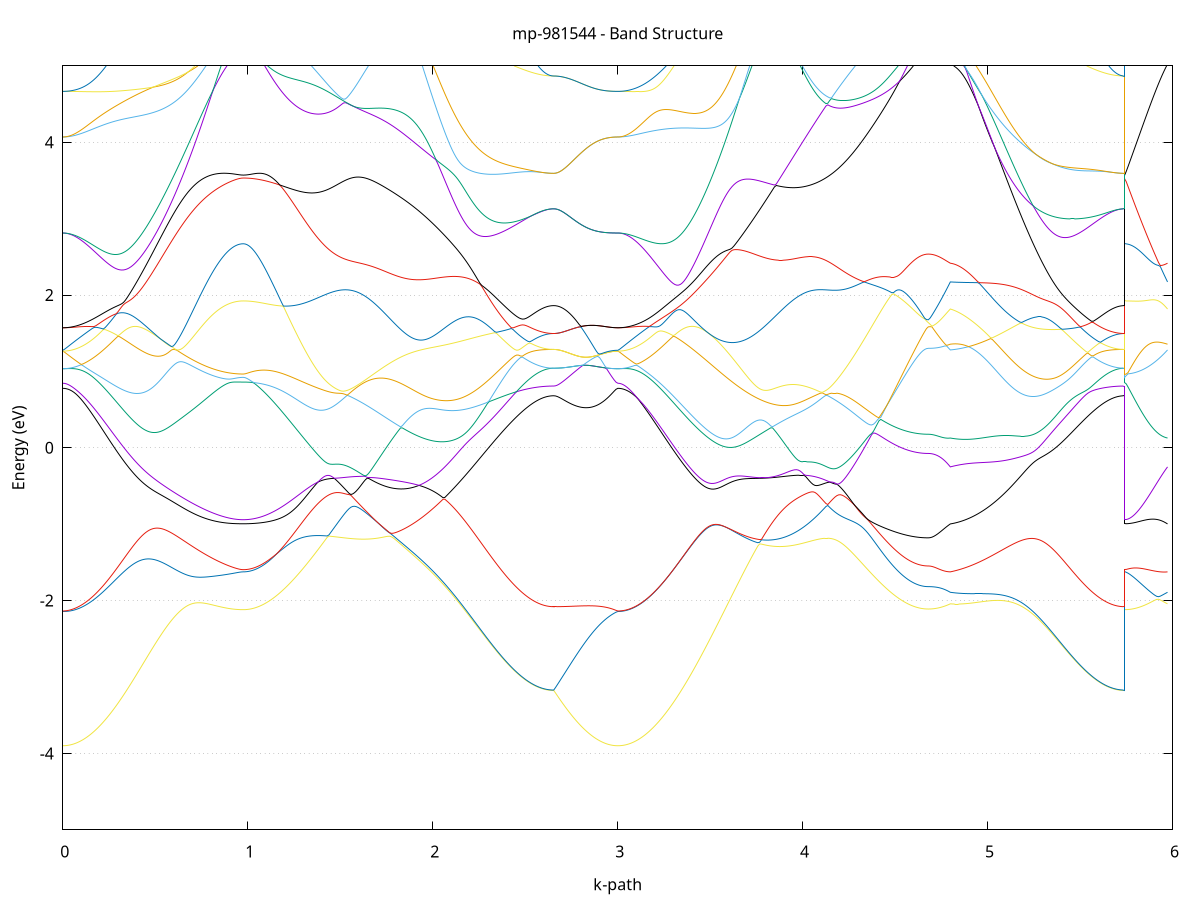 set title 'mp-981544 - Band Structure'
set xlabel 'k-path'
set ylabel 'Energy (eV)'
set grid y
set yrange [-5:5]
set terminal png size 800,600
set output 'mp-981544_bands_gnuplot.png'
plot '-' using 1:2 with lines notitle, '-' using 1:2 with lines notitle, '-' using 1:2 with lines notitle, '-' using 1:2 with lines notitle, '-' using 1:2 with lines notitle, '-' using 1:2 with lines notitle, '-' using 1:2 with lines notitle, '-' using 1:2 with lines notitle, '-' using 1:2 with lines notitle, '-' using 1:2 with lines notitle, '-' using 1:2 with lines notitle, '-' using 1:2 with lines notitle, '-' using 1:2 with lines notitle, '-' using 1:2 with lines notitle, '-' using 1:2 with lines notitle, '-' using 1:2 with lines notitle, '-' using 1:2 with lines notitle, '-' using 1:2 with lines notitle, '-' using 1:2 with lines notitle, '-' using 1:2 with lines notitle, '-' using 1:2 with lines notitle, '-' using 1:2 with lines notitle, '-' using 1:2 with lines notitle, '-' using 1:2 with lines notitle, '-' using 1:2 with lines notitle, '-' using 1:2 with lines notitle, '-' using 1:2 with lines notitle, '-' using 1:2 with lines notitle, '-' using 1:2 with lines notitle, '-' using 1:2 with lines notitle, '-' using 1:2 with lines notitle, '-' using 1:2 with lines notitle, '-' using 1:2 with lines notitle, '-' using 1:2 with lines notitle, '-' using 1:2 with lines notitle, '-' using 1:2 with lines notitle, '-' using 1:2 with lines notitle, '-' using 1:2 with lines notitle, '-' using 1:2 with lines notitle, '-' using 1:2 with lines notitle, '-' using 1:2 with lines notitle, '-' using 1:2 with lines notitle, '-' using 1:2 with lines notitle, '-' using 1:2 with lines notitle, '-' using 1:2 with lines notitle, '-' using 1:2 with lines notitle, '-' using 1:2 with lines notitle, '-' using 1:2 with lines notitle, '-' using 1:2 with lines notitle, '-' using 1:2 with lines notitle, '-' using 1:2 with lines notitle, '-' using 1:2 with lines notitle, '-' using 1:2 with lines notitle, '-' using 1:2 with lines notitle, '-' using 1:2 with lines notitle, '-' using 1:2 with lines notitle, '-' using 1:2 with lines notitle, '-' using 1:2 with lines notitle, '-' using 1:2 with lines notitle, '-' using 1:2 with lines notitle, '-' using 1:2 with lines notitle, '-' using 1:2 with lines notitle, '-' using 1:2 with lines notitle, '-' using 1:2 with lines notitle
0.000000 -36.471521
0.009959 -36.471521
0.019917 -36.471421
0.029876 -36.471221
0.039834 -36.471021
0.049793 -36.470821
0.059751 -36.470521
0.069710 -36.470121
0.079669 -36.469721
0.089627 -36.469221
0.099586 -36.468721
0.109544 -36.468121
0.119503 -36.467521
0.129461 -36.466821
0.139420 -36.466021
0.149379 -36.465221
0.159337 -36.464421
0.169296 -36.463521
0.179254 -36.462521
0.189213 -36.461521
0.199171 -36.460521
0.209130 -36.459421
0.219089 -36.458221
0.229047 -36.457021
0.239006 -36.455821
0.248964 -36.454521
0.258923 -36.453221
0.268881 -36.451821
0.278840 -36.450421
0.288799 -36.449021
0.298757 -36.447521
0.308716 -36.446021
0.318674 -36.444421
0.328633 -36.442921
0.338591 -36.441221
0.348550 -36.439621
0.358508 -36.437921
0.368467 -36.436221
0.378426 -36.434521
0.388384 -36.432721
0.398343 -36.430921
0.408301 -36.429121
0.418260 -36.427321
0.428218 -36.425421
0.438177 -36.423621
0.448136 -36.421721
0.458094 -36.419821
0.468053 -36.417921
0.478011 -36.415921
0.487970 -36.414021
0.497928 -36.412121
0.507887 -36.410121
0.517846 -36.408221
0.527804 -36.406221
0.537763 -36.404321
0.547721 -36.402321
0.557680 -36.400421
0.567638 -36.398421
0.577597 -36.396521
0.587556 -36.394621
0.597514 -36.392621
0.607473 -36.390721
0.617431 -36.388821
0.627390 -36.387021
0.637348 -36.385121
0.647307 -36.383321
0.657266 -36.381521
0.667224 -36.379721
0.677183 -36.377921
0.687141 -36.376121
0.697100 -36.374421
0.707058 -36.372721
0.717017 -36.371121
0.726976 -36.369521
0.736934 -36.367921
0.746893 -36.366421
0.756851 -36.364921
0.766810 -36.363421
0.776768 -36.362021
0.786727 -36.360721
0.796686 -36.359421
0.806644 -36.358121
0.816603 -36.356921
0.826561 -36.355821
0.836520 -36.354721
0.846478 -36.353621
0.856437 -36.352721
0.866396 -36.351821
0.876354 -36.351021
0.886313 -36.350221
0.896271 -36.349521
0.906230 -36.348921
0.916188 -36.348421
0.926147 -36.347921
0.936106 -36.347621
0.946064 -36.347321
0.956023 -36.347121
0.965981 -36.346921
0.975940 -36.346921
0.975940 -36.346921
0.985796 -36.346921
0.995652 -36.346821
1.005508 -36.346821
1.015364 -36.346721
1.025220 -36.346621
1.035076 -36.346421
1.044932 -36.346221
1.054789 -36.346021
1.064645 -36.345821
1.074501 -36.345621
1.084357 -36.345321
1.094213 -36.345021
1.104069 -36.344621
1.113925 -36.344321
1.123781 -36.343921
1.133637 -36.343521
1.143493 -36.343121
1.153349 -36.342721
1.163206 -36.342221
1.173062 -36.341721
1.182918 -36.341221
1.192774 -36.340721
1.202630 -36.340221
1.212486 -36.339621
1.222342 -36.339021
1.232198 -36.338421
1.242054 -36.337821
1.251910 -36.337221
1.261766 -36.336621
1.271622 -36.336021
1.281479 -36.335321
1.291335 -36.334721
1.301191 -36.334021
1.311047 -36.333321
1.320903 -36.332721
1.330759 -36.332021
1.340615 -36.331321
1.350471 -36.330621
1.360327 -36.329921
1.370183 -36.329321
1.380040 -36.328621
1.389896 -36.327921
1.399752 -36.327321
1.409608 -36.326621
1.419464 -36.326021
1.429320 -36.325321
1.439176 -36.324721
1.449032 -36.324121
1.458888 -36.323521
1.468744 -36.323021
1.478600 -36.322521
1.488456 -36.321921
1.498313 -36.321521
1.508169 -36.321021
1.518025 -36.320621
1.527881 -36.320221
1.537737 -36.320021
1.547593 -36.320421
1.557449 -36.320721
1.567305 -36.321121
1.567305 -36.321121
1.577279 -36.321621
1.587252 -36.322021
1.597225 -36.322521
1.607199 -36.323121
1.617172 -36.323621
1.627146 -36.324221
1.637119 -36.324821
1.647092 -36.325421
1.657066 -36.326121
1.667039 -36.326821
1.677013 -36.327521
1.686986 -36.328321
1.696959 -36.329121
1.706933 -36.329921
1.716906 -36.330721
1.726880 -36.331621
1.736853 -36.332521
1.746826 -36.333521
1.756800 -36.334421
1.766773 -36.335421
1.776747 -36.336521
1.786720 -36.337521
1.796693 -36.338621
1.806667 -36.339821
1.816640 -36.340921
1.826614 -36.342121
1.836587 -36.343321
1.846560 -36.344521
1.856534 -36.345821
1.866507 -36.347121
1.876481 -36.348421
1.886454 -36.349721
1.896427 -36.351121
1.906401 -36.352521
1.916374 -36.353921
1.926348 -36.355321
1.936321 -36.356821
1.946294 -36.358321
1.956268 -36.359821
1.966241 -36.361321
1.976215 -36.362821
1.986188 -36.364421
1.996161 -36.365921
2.006135 -36.367521
2.016108 -36.369121
2.026082 -36.370721
2.036055 -36.372321
2.046028 -36.373921
2.056002 -36.375621
2.065975 -36.377221
2.075949 -36.378921
2.085922 -36.380521
2.095895 -36.382221
2.105869 -36.383821
2.115842 -36.385521
2.125816 -36.387121
2.135789 -36.388821
2.145762 -36.390521
2.155736 -36.392121
2.165709 -36.393821
2.175683 -36.395421
2.185656 -36.397021
2.195629 -36.398721
2.205603 -36.400321
2.215576 -36.401921
2.225550 -36.403521
2.235523 -36.405021
2.245496 -36.406621
2.255470 -36.408121
2.265443 -36.409721
2.275417 -36.411221
2.285390 -36.412621
2.295363 -36.414121
2.305337 -36.415521
2.315310 -36.417021
2.325284 -36.418321
2.335257 -36.419721
2.345230 -36.421021
2.355204 -36.422321
2.365177 -36.423621
2.375151 -36.424821
2.385124 -36.426021
2.395097 -36.427221
2.405071 -36.428321
2.415044 -36.429421
2.425018 -36.430521
2.434991 -36.431521
2.444964 -36.432521
2.454938 -36.433521
2.464911 -36.434421
2.474885 -36.435221
2.484858 -36.436021
2.494831 -36.436821
2.504805 -36.437621
2.514778 -36.438221
2.524752 -36.438921
2.534725 -36.439521
2.544698 -36.440021
2.554672 -36.440621
2.564645 -36.441021
2.574619 -36.441421
2.584592 -36.441821
2.594565 -36.442121
2.604539 -36.442421
2.614512 -36.442621
2.624486 -36.442821
2.634459 -36.442921
2.644432 -36.443021
2.654406 -36.443021
2.654406 -36.443021
2.664319 -36.443321
2.674232 -36.444021
2.684146 -36.445121
2.694059 -36.446321
2.703972 -36.447621
2.713885 -36.449021
2.723799 -36.450321
2.733712 -36.451721
2.743625 -36.453021
2.753538 -36.454321
2.763452 -36.455621
2.773365 -36.456821
2.783278 -36.458021
2.793191 -36.459121
2.803105 -36.460221
2.813018 -36.461321
2.822931 -36.462321
2.832844 -36.463321
2.842758 -36.464221
2.852671 -36.465121
2.862584 -36.465921
2.872498 -36.466621
2.882411 -36.467421
2.892324 -36.468021
2.902237 -36.468621
2.912151 -36.469221
2.922064 -36.469621
2.931977 -36.470121
2.941890 -36.470521
2.951804 -36.470821
2.961717 -36.471021
2.971630 -36.471221
2.981543 -36.471421
2.991457 -36.471521
3.001370 -36.471521
3.001370 -36.471521
3.011325 -36.471521
3.021281 -36.471421
3.031236 -36.471221
3.041192 -36.471021
3.051147 -36.470821
3.061102 -36.470521
3.071058 -36.470121
3.081013 -36.469721
3.090968 -36.469221
3.100924 -36.468721
3.110879 -36.468121
3.120835 -36.467521
3.130790 -36.466821
3.140746 -36.466021
3.150701 -36.465221
3.160656 -36.464421
3.170612 -36.463521
3.180567 -36.462521
3.190523 -36.461521
3.200478 -36.460521
3.210433 -36.459421
3.220389 -36.458221
3.230344 -36.457021
3.240300 -36.455821
3.250255 -36.454521
3.260210 -36.453221
3.270166 -36.451821
3.280121 -36.450421
3.290077 -36.449021
3.300032 -36.447521
3.309987 -36.446021
3.319943 -36.444421
3.329898 -36.442821
3.339854 -36.441221
3.349809 -36.439621
3.359764 -36.437921
3.369720 -36.436121
3.379675 -36.434421
3.389631 -36.432621
3.399586 -36.430821
3.409541 -36.429021
3.419497 -36.427221
3.429452 -36.425321
3.439408 -36.423421
3.449363 -36.421521
3.459318 -36.419621
3.469274 -36.417621
3.479229 -36.415721
3.489185 -36.413721
3.499140 -36.411721
3.509095 -36.409821
3.519051 -36.407821
3.529006 -36.405821
3.538962 -36.403821
3.548917 -36.401721
3.558872 -36.399721
3.568828 -36.397721
3.578783 -36.395721
3.588739 -36.393721
3.598694 -36.391721
3.608649 -36.389721
3.618605 -36.387721
3.628560 -36.385721
3.638516 -36.383721
3.648471 -36.381721
3.658426 -36.379821
3.668382 -36.377821
3.678337 -36.375921
3.688293 -36.374021
3.698248 -36.372121
3.708203 -36.370221
3.718159 -36.368321
3.728114 -36.366521
3.738070 -36.364721
3.748025 -36.362921
3.757980 -36.361121
3.767936 -36.359321
3.777891 -36.357621
3.787847 -36.355921
3.797802 -36.354221
3.807757 -36.352621
3.817713 -36.351021
3.827668 -36.349421
3.837624 -36.347821
3.847579 -36.346321
3.857534 -36.344821
3.867490 -36.343421
3.877445 -36.341921
3.887401 -36.340521
3.897356 -36.339221
3.907311 -36.337921
3.917267 -36.336621
3.927222 -36.335421
3.937178 -36.334221
3.947133 -36.333021
3.957088 -36.331921
3.967044 -36.330821
3.976999 -36.329821
3.986955 -36.328821
3.996910 -36.327821
4.006865 -36.326921
4.016821 -36.326121
4.026776 -36.325321
4.036732 -36.324521
4.046687 -36.323821
4.056642 -36.323121
4.066598 -36.322521
4.076553 -36.321921
4.086509 -36.321421
4.096464 -36.320921
4.106419 -36.320521
4.116375 -36.320121
4.126330 -36.320121
4.136286 -36.320521
4.136286 -36.320521
4.146168 -36.320921
4.156051 -36.321321
4.165934 -36.321721
4.175816 -36.322121
4.185699 -36.322521
4.195582 -36.322921
4.205465 -36.323421
4.215347 -36.323821
4.225230 -36.324321
4.235113 -36.324821
4.244996 -36.325321
4.254878 -36.325721
4.264761 -36.326221
4.274644 -36.326721
4.284527 -36.327221
4.294409 -36.327721
4.304292 -36.328221
4.314175 -36.328821
4.324057 -36.329321
4.333940 -36.329821
4.343823 -36.330321
4.353706 -36.330821
4.363588 -36.331321
4.373471 -36.331721
4.383354 -36.332221
4.393237 -36.332721
4.403119 -36.333221
4.413002 -36.333621
4.422885 -36.334121
4.432768 -36.334521
4.442650 -36.335021
4.452533 -36.335421
4.462416 -36.335821
4.472298 -36.336221
4.482181 -36.336621
4.492064 -36.336921
4.501947 -36.337321
4.511829 -36.337621
4.521712 -36.337921
4.531595 -36.338221
4.541478 -36.338521
4.551360 -36.338821
4.561243 -36.339021
4.571126 -36.339321
4.581008 -36.339521
4.590891 -36.339721
4.600774 -36.339921
4.610657 -36.340021
4.620539 -36.340121
4.630422 -36.340321
4.640305 -36.340321
4.650188 -36.340421
4.660070 -36.340521
4.669953 -36.340521
4.679836 -36.340521
4.679836 -36.340521
4.689744 -36.340521
4.699653 -36.340621
4.709562 -36.340721
4.719470 -36.340821
4.729379 -36.341021
4.739288 -36.341221
4.749196 -36.341421
4.759105 -36.341621
4.769014 -36.341921
4.778922 -36.342121
4.788831 -36.342421
4.798740 -36.342721
4.798740 -36.342721
4.808650 -36.342821
4.818560 -36.343021
4.828470 -36.343221
4.838380 -36.343521
4.848290 -36.343921
4.858200 -36.344321
4.868110 -36.344821
4.878020 -36.345421
4.887930 -36.346021
4.897840 -36.346721
4.907750 -36.347421
4.917660 -36.348221
4.927570 -36.349021
4.937481 -36.349921
4.947391 -36.350921
4.957301 -36.351821
4.967211 -36.352921
4.977121 -36.353921
4.987031 -36.355021
4.996941 -36.356221
5.006851 -36.357421
5.016761 -36.358621
5.026671 -36.359821
5.036581 -36.361121
5.046491 -36.362521
5.056401 -36.363821
5.066311 -36.365221
5.076222 -36.366621
5.086132 -36.368021
5.096042 -36.369521
5.105952 -36.370921
5.115862 -36.372421
5.125772 -36.373921
5.135682 -36.375521
5.145592 -36.377021
5.155502 -36.378621
5.165412 -36.380121
5.175322 -36.381721
5.185232 -36.383321
5.195142 -36.384921
5.205052 -36.386521
5.214963 -36.388121
5.224873 -36.389721
5.234783 -36.391321
5.244693 -36.392921
5.254603 -36.394521
5.264513 -36.396121
5.274423 -36.397721
5.284333 -36.399321
5.294243 -36.400921
5.304153 -36.402521
5.314063 -36.404021
5.323973 -36.405621
5.333883 -36.407121
5.343793 -36.408621
5.353704 -36.410121
5.363614 -36.411621
5.373524 -36.413021
5.383434 -36.414521
5.393344 -36.415921
5.403254 -36.417321
5.413164 -36.418721
5.423074 -36.420021
5.432984 -36.421321
5.442894 -36.422621
5.452804 -36.423821
5.462714 -36.425121
5.472624 -36.426221
5.482534 -36.427421
5.492445 -36.428521
5.502355 -36.429621
5.512265 -36.430721
5.522175 -36.431721
5.532085 -36.432621
5.541995 -36.433621
5.551905 -36.434521
5.561815 -36.435321
5.571725 -36.436121
5.581635 -36.436921
5.591545 -36.437621
5.601455 -36.438321
5.611365 -36.438921
5.621275 -36.439521
5.631186 -36.440121
5.641096 -36.440621
5.651006 -36.441021
5.660916 -36.441421
5.670826 -36.441821
5.680736 -36.442121
5.690646 -36.442421
5.700556 -36.442621
5.710466 -36.442821
5.720376 -36.442921
5.730286 -36.443021
5.740196 -36.443021
5.740196 -36.346921
5.749903 -36.346921
5.759609 -36.346921
5.769315 -36.346821
5.779021 -36.346821
5.788728 -36.346721
5.798434 -36.346621
5.808140 -36.346521
5.817847 -36.346421
5.827553 -36.346221
5.837259 -36.346121
5.846965 -36.345921
5.856672 -36.345721
5.866378 -36.345521
5.876084 -36.345321
5.885791 -36.345121
5.895497 -36.344921
5.905203 -36.344621
5.914910 -36.344421
5.924616 -36.344121
5.934322 -36.343821
5.944028 -36.343621
5.953735 -36.343321
5.963441 -36.343021
5.973147 -36.342721
e
0.000000 -36.380021
0.009959 -36.380021
0.019917 -36.380021
0.029876 -36.379921
0.039834 -36.379821
0.049793 -36.379721
0.059751 -36.379521
0.069710 -36.379321
0.079669 -36.379121
0.089627 -36.378821
0.099586 -36.378621
0.109544 -36.378221
0.119503 -36.377921
0.129461 -36.377521
0.139420 -36.377221
0.149379 -36.376721
0.159337 -36.376321
0.169296 -36.375821
0.179254 -36.375321
0.189213 -36.374821
0.199171 -36.374221
0.209130 -36.373721
0.219089 -36.373121
0.229047 -36.372421
0.239006 -36.371821
0.248964 -36.371121
0.258923 -36.370421
0.268881 -36.369721
0.278840 -36.368921
0.288799 -36.368221
0.298757 -36.367421
0.308716 -36.366621
0.318674 -36.365821
0.328633 -36.365021
0.338591 -36.364121
0.348550 -36.363221
0.358508 -36.362321
0.368467 -36.361521
0.378426 -36.360521
0.388384 -36.359621
0.398343 -36.358721
0.408301 -36.357721
0.418260 -36.356821
0.428218 -36.355821
0.438177 -36.354821
0.448136 -36.353921
0.458094 -36.352921
0.468053 -36.351921
0.478011 -36.350921
0.487970 -36.349921
0.497928 -36.348921
0.507887 -36.347921
0.517846 -36.346921
0.527804 -36.346021
0.537763 -36.345021
0.547721 -36.344021
0.557680 -36.343021
0.567638 -36.342121
0.577597 -36.341121
0.587556 -36.340121
0.597514 -36.339221
0.607473 -36.338321
0.617431 -36.337421
0.627390 -36.336521
0.637348 -36.335621
0.647307 -36.334721
0.657266 -36.333921
0.667224 -36.333021
0.677183 -36.332221
0.687141 -36.331421
0.697100 -36.330621
0.707058 -36.329921
0.717017 -36.329221
0.726976 -36.328521
0.736934 -36.327821
0.746893 -36.327121
0.756851 -36.326521
0.766810 -36.325921
0.776768 -36.325321
0.786727 -36.324821
0.796686 -36.324321
0.806644 -36.323821
0.816603 -36.323321
0.826561 -36.322921
0.836520 -36.322521
0.846478 -36.322121
0.856437 -36.321821
0.866396 -36.321521
0.876354 -36.321221
0.886313 -36.320921
0.896271 -36.320721
0.906230 -36.320521
0.916188 -36.320421
0.926147 -36.320221
0.936106 -36.320121
0.946064 -36.320021
0.956023 -36.320021
0.965981 -36.319921
0.975940 -36.319921
0.975940 -36.319921
0.985796 -36.319921
0.995652 -36.319921
1.005508 -36.319921
1.015364 -36.319821
1.025220 -36.319821
1.035076 -36.319821
1.044932 -36.319721
1.054789 -36.319721
1.064645 -36.319621
1.074501 -36.319621
1.084357 -36.319521
1.094213 -36.319421
1.104069 -36.319321
1.113925 -36.319321
1.123781 -36.319221
1.133637 -36.319121
1.143493 -36.319021
1.153349 -36.318921
1.163206 -36.318821
1.173062 -36.318721
1.182918 -36.318621
1.192774 -36.318521
1.202630 -36.318421
1.212486 -36.318321
1.222342 -36.318221
1.232198 -36.318121
1.242054 -36.318021
1.251910 -36.317921
1.261766 -36.317821
1.271622 -36.317721
1.281479 -36.317721
1.291335 -36.317621
1.301191 -36.317521
1.311047 -36.317521
1.320903 -36.317421
1.330759 -36.317421
1.340615 -36.317421
1.350471 -36.317321
1.360327 -36.317321
1.370183 -36.317321
1.380040 -36.317321
1.389896 -36.317421
1.399752 -36.317421
1.409608 -36.317521
1.419464 -36.317621
1.429320 -36.317721
1.439176 -36.317821
1.449032 -36.317921
1.458888 -36.318121
1.468744 -36.318221
1.478600 -36.318421
1.488456 -36.318621
1.498313 -36.318921
1.508169 -36.319121
1.518025 -36.319421
1.527881 -36.319721
1.537737 -36.319921
1.547593 -36.319621
1.557449 -36.319321
1.567305 -36.319121
1.567305 -36.319121
1.577279 -36.318921
1.587252 -36.318821
1.597225 -36.318721
1.607199 -36.318721
1.617172 -36.318821
1.627146 -36.318921
1.637119 -36.319021
1.647092 -36.319221
1.657066 -36.319521
1.667039 -36.319821
1.677013 -36.320221
1.686986 -36.320721
1.696959 -36.321221
1.706933 -36.321721
1.716906 -36.322321
1.726880 -36.323021
1.736853 -36.323721
1.746826 -36.324521
1.756800 -36.325321
1.766773 -36.326121
1.776747 -36.327021
1.786720 -36.327921
1.796693 -36.328921
1.806667 -36.329921
1.816640 -36.331021
1.826614 -36.332121
1.836587 -36.333221
1.846560 -36.334421
1.856534 -36.335621
1.866507 -36.336821
1.876481 -36.338121
1.886454 -36.339421
1.896427 -36.340721
1.906401 -36.342121
1.916374 -36.343521
1.926348 -36.344921
1.936321 -36.346321
1.946294 -36.347821
1.956268 -36.349321
1.966241 -36.350821
1.976215 -36.352321
1.986188 -36.353821
1.996161 -36.355421
2.006135 -36.357021
2.016108 -36.358621
2.026082 -36.360221
2.036055 -36.361821
2.046028 -36.363521
2.056002 -36.365121
2.065975 -36.366821
2.075949 -36.368421
2.085922 -36.370121
2.095895 -36.371821
2.105869 -36.373421
2.115842 -36.375121
2.125816 -36.376821
2.135789 -36.378521
2.145762 -36.380221
2.155736 -36.381821
2.165709 -36.383521
2.175683 -36.385221
2.185656 -36.386821
2.195629 -36.388521
2.205603 -36.390121
2.215576 -36.391721
2.225550 -36.393421
2.235523 -36.395021
2.245496 -36.396521
2.255470 -36.398121
2.265443 -36.399621
2.275417 -36.401221
2.285390 -36.402721
2.295363 -36.404221
2.305337 -36.405621
2.315310 -36.407121
2.325284 -36.408521
2.335257 -36.409821
2.345230 -36.411221
2.355204 -36.412521
2.365177 -36.413821
2.375151 -36.415121
2.385124 -36.416321
2.395097 -36.417521
2.405071 -36.418621
2.415044 -36.419721
2.425018 -36.420821
2.434991 -36.421921
2.444964 -36.422921
2.454938 -36.423821
2.464911 -36.424721
2.474885 -36.425621
2.484858 -36.426521
2.494831 -36.427221
2.504805 -36.428021
2.514778 -36.428721
2.524752 -36.429321
2.534725 -36.430021
2.544698 -36.430521
2.554672 -36.431021
2.564645 -36.431521
2.574619 -36.431921
2.584592 -36.432321
2.594565 -36.432621
2.604539 -36.432921
2.614512 -36.433121
2.624486 -36.433321
2.634459 -36.433421
2.644432 -36.433521
2.654406 -36.433521
2.654406 -36.433521
2.664319 -36.433221
2.674232 -36.432421
2.684146 -36.431121
2.694059 -36.429721
2.703972 -36.428121
2.713885 -36.426521
2.723799 -36.424821
2.733712 -36.423021
2.743625 -36.421221
2.753538 -36.419321
2.763452 -36.417521
2.773365 -36.415621
2.783278 -36.413721
2.793191 -36.411821
2.803105 -36.409921
2.813018 -36.407921
2.822931 -36.406021
2.832844 -36.404121
2.842758 -36.402221
2.852671 -36.400321
2.862584 -36.398521
2.872498 -36.396621
2.882411 -36.394821
2.892324 -36.393021
2.902237 -36.391221
2.912151 -36.389621
2.922064 -36.387921
2.931977 -36.386421
2.941890 -36.384921
2.951804 -36.383621
2.961717 -36.382421
2.971630 -36.381421
2.981543 -36.380721
2.991457 -36.380221
3.001370 -36.380021
3.001370 -36.380021
3.011325 -36.380021
3.021281 -36.380021
3.031236 -36.379921
3.041192 -36.379721
3.051147 -36.379621
3.061102 -36.379421
3.071058 -36.379221
3.081013 -36.378921
3.090968 -36.378621
3.100924 -36.378321
3.110879 -36.378021
3.120835 -36.377621
3.130790 -36.377121
3.140746 -36.376721
3.150701 -36.376221
3.160656 -36.375721
3.170612 -36.375221
3.180567 -36.374621
3.190523 -36.374021
3.200478 -36.373421
3.210433 -36.372721
3.220389 -36.372021
3.230344 -36.371321
3.240300 -36.370621
3.250255 -36.369821
3.260210 -36.369021
3.270166 -36.368221
3.280121 -36.367421
3.290077 -36.366621
3.300032 -36.365721
3.309987 -36.364821
3.319943 -36.363921
3.329898 -36.363021
3.339854 -36.362121
3.349809 -36.361221
3.359764 -36.360221
3.369720 -36.359221
3.379675 -36.358321
3.389631 -36.357321
3.399586 -36.356321
3.409541 -36.355321
3.419497 -36.354321
3.429452 -36.353221
3.439408 -36.352221
3.449363 -36.351221
3.459318 -36.350221
3.469274 -36.349121
3.479229 -36.348121
3.489185 -36.347121
3.499140 -36.346121
3.509095 -36.345121
3.519051 -36.344021
3.529006 -36.343021
3.538962 -36.342021
3.548917 -36.341021
3.558872 -36.340121
3.568828 -36.339121
3.578783 -36.338121
3.588739 -36.337221
3.598694 -36.336221
3.608649 -36.335321
3.618605 -36.334421
3.628560 -36.333521
3.638516 -36.332621
3.648471 -36.331821
3.658426 -36.330921
3.668382 -36.330121
3.678337 -36.329321
3.688293 -36.328521
3.698248 -36.327821
3.708203 -36.327121
3.718159 -36.326321
3.728114 -36.325721
3.738070 -36.325021
3.748025 -36.324421
3.757980 -36.323721
3.767936 -36.323221
3.777891 -36.322621
3.787847 -36.322121
3.797802 -36.321621
3.807757 -36.321121
3.817713 -36.320621
3.827668 -36.320221
3.837624 -36.319821
3.847579 -36.319421
3.857534 -36.319121
3.867490 -36.318821
3.877445 -36.318521
3.887401 -36.318321
3.897356 -36.318021
3.907311 -36.317821
3.917267 -36.317721
3.927222 -36.317521
3.937178 -36.317421
3.947133 -36.317421
3.957088 -36.317321
3.967044 -36.317321
3.976999 -36.317321
3.986955 -36.317321
3.996910 -36.317321
4.006865 -36.317421
4.016821 -36.317521
4.026776 -36.317721
4.036732 -36.317821
4.046687 -36.318021
4.056642 -36.318221
4.066598 -36.318421
4.076553 -36.318621
4.086509 -36.318921
4.096464 -36.319221
4.106419 -36.319521
4.116375 -36.319821
4.126330 -36.319721
4.136286 -36.319521
4.136286 -36.319521
4.146168 -36.319221
4.156051 -36.319021
4.165934 -36.318921
4.175816 -36.318821
4.185699 -36.318721
4.195582 -36.318721
4.205465 -36.318721
4.215347 -36.318821
4.225230 -36.318921
4.235113 -36.319021
4.244996 -36.319221
4.254878 -36.319421
4.264761 -36.319621
4.274644 -36.319821
4.284527 -36.320121
4.294409 -36.320421
4.304292 -36.320721
4.314175 -36.321021
4.324057 -36.321321
4.333940 -36.321721
4.343823 -36.322021
4.353706 -36.322421
4.363588 -36.322721
4.373471 -36.323121
4.383354 -36.323521
4.393237 -36.323821
4.403119 -36.324221
4.413002 -36.324621
4.422885 -36.325021
4.432768 -36.325321
4.442650 -36.325721
4.452533 -36.326021
4.462416 -36.326421
4.472298 -36.326721
4.482181 -36.327121
4.492064 -36.327421
4.501947 -36.327721
4.511829 -36.328021
4.521712 -36.328321
4.531595 -36.328621
4.541478 -36.328821
4.551360 -36.329021
4.561243 -36.329321
4.571126 -36.329521
4.581008 -36.329721
4.590891 -36.329921
4.600774 -36.330021
4.610657 -36.330221
4.620539 -36.330321
4.630422 -36.330421
4.640305 -36.330521
4.650188 -36.330521
4.660070 -36.330621
4.669953 -36.330621
4.679836 -36.330621
4.679836 -36.330621
4.689744 -36.330621
4.699653 -36.330521
4.709562 -36.330421
4.719470 -36.330321
4.729379 -36.330121
4.739288 -36.329921
4.749196 -36.329721
4.759105 -36.329421
4.769014 -36.329121
4.778922 -36.328821
4.788831 -36.328521
4.798740 -36.328221
4.798740 -36.328221
4.808650 -36.328621
4.818560 -36.329021
4.828470 -36.329421
4.838380 -36.329921
4.848290 -36.330521
4.858200 -36.331121
4.868110 -36.331821
4.878020 -36.332521
4.887930 -36.333221
4.897840 -36.334021
4.907750 -36.334921
4.917660 -36.335821
4.927570 -36.336721
4.937481 -36.337721
4.947391 -36.338721
4.957301 -36.339821
4.967211 -36.340921
4.977121 -36.342021
4.987031 -36.343221
4.996941 -36.344521
5.006851 -36.345721
5.016761 -36.347021
5.026671 -36.348321
5.036581 -36.349721
5.046491 -36.351121
5.056401 -36.352521
5.066311 -36.353921
5.076222 -36.355421
5.086132 -36.356921
5.096042 -36.358421
5.105952 -36.359921
5.115862 -36.361521
5.125772 -36.363021
5.135682 -36.364621
5.145592 -36.366221
5.155502 -36.367821
5.165412 -36.369421
5.175322 -36.371021
5.185232 -36.372721
5.195142 -36.374321
5.205052 -36.375921
5.214963 -36.377621
5.224873 -36.379221
5.234783 -36.380921
5.244693 -36.382521
5.254603 -36.384221
5.264513 -36.385821
5.274423 -36.387421
5.284333 -36.389021
5.294243 -36.390721
5.304153 -36.392321
5.314063 -36.393921
5.323973 -36.395421
5.333883 -36.397021
5.343793 -36.398521
5.353704 -36.400121
5.363614 -36.401621
5.373524 -36.403121
5.383434 -36.404521
5.393344 -36.406021
5.403254 -36.407421
5.413164 -36.408821
5.423074 -36.410121
5.432984 -36.411521
5.442894 -36.412821
5.452804 -36.414021
5.462714 -36.415321
5.472624 -36.416521
5.482534 -36.417721
5.492445 -36.418821
5.502355 -36.419921
5.512265 -36.421021
5.522175 -36.422021
5.532085 -36.423021
5.541995 -36.423921
5.551905 -36.424821
5.561815 -36.425721
5.571725 -36.426521
5.581635 -36.427321
5.591545 -36.428121
5.601455 -36.428821
5.611365 -36.429421
5.621275 -36.430021
5.631186 -36.430621
5.641096 -36.431121
5.651006 -36.431521
5.660916 -36.431921
5.670826 -36.432321
5.680736 -36.432621
5.690646 -36.432921
5.700556 -36.433121
5.710466 -36.433321
5.720376 -36.433421
5.730286 -36.433521
5.740196 -36.433521
5.740196 -36.319921
5.749903 -36.319921
5.759609 -36.320021
5.769315 -36.320121
5.779021 -36.320221
5.788728 -36.320421
5.798434 -36.320621
5.808140 -36.320921
5.817847 -36.321221
5.827553 -36.321521
5.837259 -36.321921
5.846965 -36.322221
5.856672 -36.322621
5.866378 -36.323021
5.876084 -36.323521
5.885791 -36.323921
5.895497 -36.324421
5.905203 -36.324921
5.914910 -36.325321
5.924616 -36.325821
5.934322 -36.326321
5.944028 -36.326821
5.953735 -36.327321
5.963441 -36.327721
5.973147 -36.328221
e
0.000000 -36.359021
0.009959 -36.359021
0.019917 -36.359021
0.029876 -36.358921
0.039834 -36.358721
0.049793 -36.358621
0.059751 -36.358421
0.069710 -36.358121
0.079669 -36.357821
0.089627 -36.357521
0.099586 -36.357221
0.109544 -36.356821
0.119503 -36.356421
0.129461 -36.355921
0.139420 -36.355521
0.149379 -36.354921
0.159337 -36.354421
0.169296 -36.353821
0.179254 -36.353221
0.189213 -36.352621
0.199171 -36.351921
0.209130 -36.351221
0.219089 -36.350521
0.229047 -36.349821
0.239006 -36.349021
0.248964 -36.348221
0.258923 -36.347421
0.268881 -36.346621
0.278840 -36.345821
0.288799 -36.344921
0.298757 -36.344021
0.308716 -36.343121
0.318674 -36.342221
0.328633 -36.341321
0.338591 -36.340321
0.348550 -36.339421
0.358508 -36.338421
0.368467 -36.337421
0.378426 -36.336421
0.388384 -36.335421
0.398343 -36.334521
0.408301 -36.333521
0.418260 -36.332521
0.428218 -36.331521
0.438177 -36.330521
0.448136 -36.329521
0.458094 -36.328521
0.468053 -36.327521
0.478011 -36.326521
0.487970 -36.325521
0.497928 -36.324521
0.507887 -36.323521
0.517846 -36.322621
0.527804 -36.321621
0.537763 -36.320721
0.547721 -36.319821
0.557680 -36.318921
0.567638 -36.318021
0.577597 -36.317121
0.587556 -36.316221
0.597514 -36.315421
0.607473 -36.314621
0.617431 -36.313721
0.627390 -36.313021
0.637348 -36.312221
0.647307 -36.311421
0.657266 -36.310721
0.667224 -36.310021
0.677183 -36.309321
0.687141 -36.308721
0.697100 -36.308021
0.707058 -36.307421
0.717017 -36.306921
0.726976 -36.306321
0.736934 -36.305821
0.746893 -36.305321
0.756851 -36.304821
0.766810 -36.304321
0.776768 -36.303921
0.786727 -36.303521
0.796686 -36.303121
0.806644 -36.302721
0.816603 -36.302421
0.826561 -36.302121
0.836520 -36.301821
0.846478 -36.301521
0.856437 -36.301321
0.866396 -36.301121
0.876354 -36.300921
0.886313 -36.300721
0.896271 -36.300521
0.906230 -36.300421
0.916188 -36.300321
0.926147 -36.300221
0.936106 -36.300121
0.946064 -36.300021
0.956023 -36.300021
0.965981 -36.300021
0.975940 -36.299921
0.975940 -36.299921
0.985796 -36.299921
0.995652 -36.299921
1.005508 -36.299921
1.015364 -36.299921
1.025220 -36.299921
1.035076 -36.299821
1.044932 -36.299821
1.054789 -36.299721
1.064645 -36.299721
1.074501 -36.299621
1.084357 -36.299521
1.094213 -36.299421
1.104069 -36.299421
1.113925 -36.299321
1.123781 -36.299221
1.133637 -36.299121
1.143493 -36.299021
1.153349 -36.298921
1.163206 -36.298721
1.173062 -36.298621
1.182918 -36.298521
1.192774 -36.298421
1.202630 -36.298321
1.212486 -36.298221
1.222342 -36.298021
1.232198 -36.297921
1.242054 -36.297821
1.251910 -36.297721
1.261766 -36.297621
1.271622 -36.297521
1.281479 -36.297321
1.291335 -36.297221
1.301191 -36.297121
1.311047 -36.297021
1.320903 -36.296921
1.330759 -36.296821
1.340615 -36.296721
1.350471 -36.296721
1.360327 -36.296621
1.370183 -36.296521
1.380040 -36.296421
1.389896 -36.296421
1.399752 -36.296321
1.409608 -36.296321
1.419464 -36.296221
1.429320 -36.296221
1.439176 -36.296221
1.449032 -36.296221
1.458888 -36.296121
1.468744 -36.296121
1.478600 -36.296121
1.488456 -36.296121
1.498313 -36.296121
1.508169 -36.296121
1.518025 -36.296121
1.527881 -36.296121
1.537737 -36.296121
1.547593 -36.296121
1.557449 -36.296121
1.567305 -36.296121
1.567305 -36.296121
1.577279 -36.296121
1.587252 -36.296121
1.597225 -36.296121
1.607199 -36.296021
1.617172 -36.296021
1.627146 -36.295921
1.637119 -36.295921
1.647092 -36.295821
1.657066 -36.295821
1.667039 -36.295721
1.677013 -36.295621
1.686986 -36.295621
1.696959 -36.295521
1.706933 -36.295421
1.716906 -36.295421
1.726880 -36.295321
1.736853 -36.295221
1.746826 -36.295221
1.756800 -36.295221
1.766773 -36.295221
1.776747 -36.295221
1.786720 -36.295221
1.796693 -36.295221
1.806667 -36.295221
1.816640 -36.295321
1.826614 -36.295421
1.836587 -36.295521
1.846560 -36.295621
1.856534 -36.295721
1.866507 -36.295921
1.876481 -36.296121
1.886454 -36.296321
1.896427 -36.296521
1.906401 -36.296821
1.916374 -36.297021
1.926348 -36.297321
1.936321 -36.297621
1.946294 -36.298021
1.956268 -36.298321
1.966241 -36.298721
1.976215 -36.299121
1.986188 -36.299521
1.996161 -36.300021
2.006135 -36.300421
2.016108 -36.300921
2.026082 -36.301421
2.036055 -36.301921
2.046028 -36.302521
2.056002 -36.303021
2.065975 -36.303621
2.075949 -36.304221
2.085922 -36.304821
2.095895 -36.305421
2.105869 -36.306021
2.115842 -36.306621
2.125816 -36.307321
2.135789 -36.308021
2.145762 -36.308621
2.155736 -36.309321
2.165709 -36.310021
2.175683 -36.310721
2.185656 -36.311421
2.195629 -36.312121
2.205603 -36.312821
2.215576 -36.313521
2.225550 -36.314221
2.235523 -36.314921
2.245496 -36.315621
2.255470 -36.316421
2.265443 -36.317121
2.275417 -36.317821
2.285390 -36.318521
2.295363 -36.319221
2.305337 -36.319921
2.315310 -36.320621
2.325284 -36.321221
2.335257 -36.321921
2.345230 -36.322621
2.355204 -36.323221
2.365177 -36.323921
2.375151 -36.324521
2.385124 -36.325121
2.395097 -36.325721
2.405071 -36.326321
2.415044 -36.326821
2.425018 -36.327421
2.434991 -36.327921
2.444964 -36.328421
2.454938 -36.328921
2.464911 -36.329421
2.474885 -36.329921
2.484858 -36.330321
2.494831 -36.330721
2.504805 -36.331121
2.514778 -36.331521
2.524752 -36.331821
2.534725 -36.332121
2.544698 -36.332421
2.554672 -36.332721
2.564645 -36.333021
2.574619 -36.333221
2.584592 -36.333421
2.594565 -36.333621
2.604539 -36.333721
2.614512 -36.333821
2.624486 -36.333921
2.634459 -36.334021
2.644432 -36.334021
2.654406 -36.334021
2.654406 -36.334021
2.664319 -36.334121
2.674232 -36.334121
2.684146 -36.334321
2.694059 -36.334521
2.703972 -36.334821
2.713885 -36.335121
2.723799 -36.335521
2.733712 -36.335921
2.743625 -36.336421
2.753538 -36.336921
2.763452 -36.337521
2.773365 -36.338221
2.783278 -36.338921
2.793191 -36.339621
2.803105 -36.340521
2.813018 -36.341321
2.822931 -36.342221
2.832844 -36.343121
2.842758 -36.344121
2.852671 -36.345221
2.862584 -36.346221
2.872498 -36.347321
2.882411 -36.348421
2.892324 -36.349521
2.902237 -36.350721
2.912151 -36.351821
2.922064 -36.353021
2.931977 -36.354121
2.941890 -36.355221
2.951804 -36.356221
2.961717 -36.357121
2.971630 -36.357921
2.981543 -36.358521
2.991457 -36.358921
3.001370 -36.359021
3.001370 -36.359021
3.011325 -36.359021
3.021281 -36.359021
3.031236 -36.358921
3.041192 -36.358821
3.051147 -36.358621
3.061102 -36.358421
3.071058 -36.358221
3.081013 -36.357921
3.090968 -36.357721
3.100924 -36.357321
3.110879 -36.357021
3.120835 -36.356621
3.130790 -36.356221
3.140746 -36.355821
3.150701 -36.355321
3.160656 -36.354821
3.170612 -36.354321
3.180567 -36.353721
3.190523 -36.353121
3.200478 -36.352521
3.210433 -36.351821
3.220389 -36.351221
3.230344 -36.350521
3.240300 -36.349821
3.250255 -36.349021
3.260210 -36.348321
3.270166 -36.347521
3.280121 -36.346721
3.290077 -36.345921
3.300032 -36.345021
3.309987 -36.344221
3.319943 -36.343321
3.329898 -36.342421
3.339854 -36.341521
3.349809 -36.340621
3.359764 -36.339621
3.369720 -36.338721
3.379675 -36.337721
3.389631 -36.336721
3.399586 -36.335821
3.409541 -36.334821
3.419497 -36.333821
3.429452 -36.332821
3.439408 -36.331821
3.449363 -36.330821
3.459318 -36.329821
3.469274 -36.328821
3.479229 -36.327821
3.489185 -36.326821
3.499140 -36.325821
3.509095 -36.324821
3.519051 -36.323821
3.529006 -36.322821
3.538962 -36.321921
3.548917 -36.320921
3.558872 -36.319921
3.568828 -36.319021
3.578783 -36.318021
3.588739 -36.317121
3.598694 -36.316221
3.608649 -36.315321
3.618605 -36.314421
3.628560 -36.313521
3.638516 -36.312721
3.648471 -36.311821
3.658426 -36.311021
3.668382 -36.310221
3.678337 -36.309421
3.688293 -36.308721
3.698248 -36.307921
3.708203 -36.307221
3.718159 -36.306521
3.728114 -36.305821
3.738070 -36.305221
3.748025 -36.304521
3.757980 -36.303921
3.767936 -36.303321
3.777891 -36.302821
3.787847 -36.302221
3.797802 -36.301721
3.807757 -36.301221
3.817713 -36.300821
3.827668 -36.300321
3.837624 -36.299921
3.847579 -36.299521
3.857534 -36.299221
3.867490 -36.298821
3.877445 -36.298521
3.887401 -36.298221
3.897356 -36.297921
3.907311 -36.297721
3.917267 -36.297521
3.927222 -36.297221
3.937178 -36.297121
3.947133 -36.296921
3.957088 -36.296821
3.967044 -36.296621
3.976999 -36.296521
3.986955 -36.296421
3.996910 -36.296321
4.006865 -36.296321
4.016821 -36.296221
4.026776 -36.296221
4.036732 -36.296221
4.046687 -36.296121
4.056642 -36.296121
4.066598 -36.296121
4.076553 -36.296121
4.086509 -36.296121
4.096464 -36.296121
4.106419 -36.296121
4.116375 -36.296121
4.126330 -36.296121
4.136286 -36.296121
4.136286 -36.296121
4.146168 -36.296121
4.156051 -36.296121
4.165934 -36.296121
4.175816 -36.296121
4.185699 -36.296121
4.195582 -36.296021
4.205465 -36.296021
4.215347 -36.296021
4.225230 -36.295921
4.235113 -36.295921
4.244996 -36.295921
4.254878 -36.295821
4.264761 -36.295821
4.274644 -36.295721
4.284527 -36.295721
4.294409 -36.295721
4.304292 -36.295621
4.314175 -36.295621
4.324057 -36.295521
4.333940 -36.295521
4.343823 -36.295521
4.353706 -36.295521
4.363588 -36.295421
4.373471 -36.295421
4.383354 -36.295421
4.393237 -36.295421
4.403119 -36.295421
4.413002 -36.295421
4.422885 -36.295421
4.432768 -36.295421
4.442650 -36.295421
4.452533 -36.295421
4.462416 -36.295421
4.472298 -36.295421
4.482181 -36.295421
4.492064 -36.295421
4.501947 -36.295421
4.511829 -36.295421
4.521712 -36.295421
4.531595 -36.295521
4.541478 -36.295521
4.551360 -36.295521
4.561243 -36.295521
4.571126 -36.295521
4.581008 -36.295521
4.590891 -36.295621
4.600774 -36.295621
4.610657 -36.295621
4.620539 -36.295621
4.630422 -36.295621
4.640305 -36.295621
4.650188 -36.295621
4.660070 -36.295621
4.669953 -36.295621
4.679836 -36.295621
4.679836 -36.295621
4.689744 -36.295621
4.699653 -36.295621
4.709562 -36.295721
4.719470 -36.295721
4.729379 -36.295721
4.739288 -36.295821
4.749196 -36.295921
4.759105 -36.295921
4.769014 -36.296021
4.778922 -36.296121
4.788831 -36.296221
4.798740 -36.296321
4.798740 -36.296321
4.808650 -36.296321
4.818560 -36.296321
4.828470 -36.296221
4.838380 -36.296221
4.848290 -36.296221
4.858200 -36.296221
4.868110 -36.296221
4.878020 -36.296221
4.887930 -36.296321
4.897840 -36.296321
4.907750 -36.296421
4.917660 -36.296421
4.927570 -36.296521
4.937481 -36.296621
4.947391 -36.296821
4.957301 -36.296921
4.967211 -36.297121
4.977121 -36.297321
4.987031 -36.297521
4.996941 -36.297721
5.006851 -36.297921
5.016761 -36.298221
5.026671 -36.298521
5.036581 -36.298821
5.046491 -36.299121
5.056401 -36.299521
5.066311 -36.299821
5.076222 -36.300221
5.086132 -36.300721
5.096042 -36.301121
5.105952 -36.301521
5.115862 -36.302021
5.125772 -36.302521
5.135682 -36.303021
5.145592 -36.303521
5.155502 -36.304121
5.165412 -36.304721
5.175322 -36.305221
5.185232 -36.305821
5.195142 -36.306421
5.205052 -36.307121
5.214963 -36.307721
5.224873 -36.308321
5.234783 -36.309021
5.244693 -36.309621
5.254603 -36.310321
5.264513 -36.311021
5.274423 -36.311721
5.284333 -36.312421
5.294243 -36.313121
5.304153 -36.313821
5.314063 -36.314521
5.323973 -36.315221
5.333883 -36.315921
5.343793 -36.316621
5.353704 -36.317321
5.363614 -36.318021
5.373524 -36.318721
5.383434 -36.319421
5.393344 -36.320021
5.403254 -36.320721
5.413164 -36.321421
5.423074 -36.322021
5.432984 -36.322721
5.442894 -36.323321
5.452804 -36.324021
5.462714 -36.324621
5.472624 -36.325221
5.482534 -36.325821
5.492445 -36.326421
5.502355 -36.326921
5.512265 -36.327521
5.522175 -36.328021
5.532085 -36.328521
5.541995 -36.329021
5.551905 -36.329521
5.561815 -36.329921
5.571725 -36.330321
5.581635 -36.330821
5.591545 -36.331121
5.601455 -36.331521
5.611365 -36.331821
5.621275 -36.332221
5.631186 -36.332521
5.641096 -36.332721
5.651006 -36.333021
5.660916 -36.333221
5.670826 -36.333421
5.680736 -36.333621
5.690646 -36.333721
5.700556 -36.333821
5.710466 -36.333921
5.720376 -36.334021
5.730286 -36.334021
5.740196 -36.334021
5.740196 -36.299921
5.749903 -36.299921
5.759609 -36.299921
5.769315 -36.299821
5.779021 -36.299821
5.788728 -36.299721
5.798434 -36.299521
5.808140 -36.299421
5.817847 -36.299221
5.827553 -36.299121
5.837259 -36.298921
5.846965 -36.298721
5.856672 -36.298521
5.866378 -36.298321
5.876084 -36.298121
5.885791 -36.297921
5.895497 -36.297721
5.905203 -36.297521
5.914910 -36.297321
5.924616 -36.297221
5.934322 -36.297021
5.944028 -36.296821
5.953735 -36.296621
5.963441 -36.296521
5.973147 -36.296321
e
0.000000 -18.813721
0.009959 -18.814521
0.019917 -18.815821
0.029876 -18.817221
0.039834 -18.818421
0.049793 -18.819621
0.059751 -18.820821
0.069710 -18.821821
0.079669 -18.822821
0.089627 -18.823721
0.099586 -18.824521
0.109544 -18.825221
0.119503 -18.825821
0.129461 -18.826421
0.139420 -18.826821
0.149379 -18.827221
0.159337 -18.827521
0.169296 -18.827721
0.179254 -18.827821
0.189213 -18.827821
0.199171 -18.827821
0.209130 -18.827721
0.219089 -18.827521
0.229047 -18.827221
0.239006 -18.826921
0.248964 -18.826521
0.258923 -18.826021
0.268881 -18.825521
0.278840 -18.824921
0.288799 -18.824321
0.298757 -18.823621
0.308716 -18.822921
0.318674 -18.822221
0.328633 -18.821421
0.338591 -18.820621
0.348550 -18.819821
0.358508 -18.819021
0.368467 -18.818221
0.378426 -18.817521
0.388384 -18.816721
0.398343 -18.816021
0.408301 -18.815421
0.418260 -18.814921
0.428218 -18.814421
0.438177 -18.814121
0.448136 -18.813921
0.458094 -18.813821
0.468053 -18.814021
0.478011 -18.814321
0.487970 -18.814921
0.497928 -18.815721
0.507887 -18.816921
0.517846 -18.818421
0.527804 -18.820321
0.537763 -18.822721
0.547721 -18.825521
0.557680 -18.828821
0.567638 -18.832621
0.577597 -18.836921
0.587556 -18.841721
0.597514 -18.846821
0.607473 -18.852321
0.617431 -18.858121
0.627390 -18.864121
0.637348 -18.870321
0.647307 -18.876721
0.657266 -18.883121
0.667224 -18.889621
0.677183 -18.896221
0.687141 -18.902821
0.697100 -18.909321
0.707058 -18.915821
0.717017 -18.922221
0.726976 -18.928621
0.736934 -18.934821
0.746893 -18.940921
0.756851 -18.946921
0.766810 -18.952721
0.776768 -18.958321
0.786727 -18.963721
0.796686 -18.968921
0.806644 -18.973921
0.816603 -18.978721
0.826561 -18.983221
0.836520 -18.987521
0.846478 -18.991621
0.856437 -18.995321
0.866396 -18.998821
0.876354 -19.002021
0.886313 -19.005021
0.896271 -19.007621
0.906230 -19.009921
0.916188 -19.011921
0.926147 -19.013721
0.936106 -19.015121
0.946064 -19.016221
0.956023 -19.017021
0.965981 -19.017521
0.975940 -19.017621
0.975940 -19.017621
0.985796 -19.017521
0.995652 -19.017321
1.005508 -19.016821
1.015364 -19.016221
1.025220 -19.015421
1.035076 -19.014521
1.044932 -19.013421
1.054789 -19.012121
1.064645 -19.010621
1.074501 -19.009021
1.084357 -19.007221
1.094213 -19.005221
1.104069 -19.003121
1.113925 -19.000721
1.123781 -18.998321
1.133637 -18.995621
1.143493 -18.992821
1.153349 -18.989921
1.163206 -18.986821
1.173062 -18.983521
1.182918 -18.980121
1.192774 -18.976521
1.202630 -18.972821
1.212486 -18.968921
1.222342 -18.964921
1.232198 -18.960721
1.242054 -18.956421
1.251910 -18.951921
1.261766 -18.947421
1.271622 -18.942621
1.281479 -18.937821
1.291335 -18.932821
1.301191 -18.927821
1.311047 -18.922621
1.320903 -18.917321
1.330759 -18.911921
1.340615 -18.906421
1.350471 -18.900821
1.360327 -18.895221
1.370183 -18.889521
1.380040 -18.883721
1.389896 -18.878021
1.399752 -18.872221
1.409608 -18.866521
1.419464 -18.860921
1.429320 -18.855521
1.439176 -18.850321
1.449032 -18.845421
1.458888 -18.841021
1.468744 -18.837321
1.478600 -18.834221
1.488456 -18.831821
1.498313 -18.830321
1.508169 -18.829421
1.518025 -18.829221
1.527881 -18.829521
1.537737 -18.830321
1.547593 -18.831521
1.557449 -18.833021
1.567305 -18.834721
1.567305 -18.834721
1.577279 -18.836621
1.587252 -18.838621
1.597225 -18.840721
1.607199 -18.842921
1.617172 -18.845021
1.627146 -18.847021
1.637119 -18.849021
1.647092 -18.850821
1.657066 -18.852521
1.667039 -18.854121
1.677013 -18.855421
1.686986 -18.856621
1.696959 -18.857521
1.706933 -18.858221
1.716906 -18.858621
1.726880 -18.858821
1.736853 -18.858721
1.746826 -18.858321
1.756800 -18.857721
1.766773 -18.856721
1.776747 -18.855521
1.786720 -18.853921
1.796693 -18.852021
1.806667 -18.849821
1.816640 -18.847321
1.826614 -18.844521
1.836587 -18.841421
1.846560 -18.837921
1.856534 -18.834121
1.866507 -18.830021
1.876481 -18.825621
1.886454 -18.820921
1.896427 -18.815921
1.906401 -18.810621
1.916374 -18.804921
1.926348 -18.799021
1.936321 -18.792821
1.946294 -18.786321
1.956268 -18.779621
1.966241 -18.772821
1.976215 -18.766021
1.986188 -18.759921
1.996161 -18.757421
2.006135 -18.761221
2.016108 -18.767421
2.026082 -18.774321
2.036055 -18.781321
2.046028 -18.788521
2.056002 -18.795721
2.065975 -18.803021
2.075949 -18.810221
2.085922 -18.817421
2.095895 -18.824621
2.105869 -18.831721
2.115842 -18.838821
2.125816 -18.845921
2.135789 -18.852921
2.145762 -18.859921
2.155736 -18.866821
2.165709 -18.873621
2.175683 -18.880421
2.185656 -18.887121
2.195629 -18.893721
2.205603 -18.900221
2.215576 -18.906721
2.225550 -18.913021
2.235523 -18.919321
2.245496 -18.925521
2.255470 -18.931521
2.265443 -18.937521
2.275417 -18.943421
2.285390 -18.949121
2.295363 -18.954721
2.305337 -18.960221
2.315310 -18.965621
2.325284 -18.970921
2.335257 -18.976021
2.345230 -18.981121
2.355204 -18.985921
2.365177 -18.990721
2.375151 -18.995321
2.385124 -18.999821
2.395097 -19.004121
2.405071 -19.008321
2.415044 -19.012321
2.425018 -19.016221
2.434991 -19.019921
2.444964 -19.023521
2.454938 -19.027021
2.464911 -19.030221
2.474885 -19.033421
2.484858 -19.036321
2.494831 -19.039121
2.504805 -19.041821
2.514778 -19.044221
2.524752 -19.046521
2.534725 -19.048721
2.544698 -19.050721
2.554672 -19.052521
2.564645 -19.054121
2.574619 -19.055621
2.584592 -19.056921
2.594565 -19.058021
2.604539 -19.058921
2.614512 -19.059721
2.624486 -19.060321
2.634459 -19.060821
2.644432 -19.061021
2.654406 -19.061121
2.654406 -19.061121
2.664319 -19.060921
2.674232 -19.060221
2.684146 -19.059121
2.694059 -19.057621
2.703972 -19.055721
2.713885 -19.053321
2.723799 -19.050521
2.733712 -19.047221
2.743625 -19.043621
2.753538 -19.039521
2.763452 -19.035021
2.773365 -19.030021
2.783278 -19.024721
2.793191 -19.018921
2.803105 -19.012821
2.813018 -19.006221
2.822931 -18.999221
2.832844 -18.991921
2.842758 -18.984121
2.852671 -18.976021
2.862584 -18.967521
2.872498 -18.958621
2.882411 -18.949421
2.892324 -18.939821
2.902237 -18.929821
2.912151 -18.919521
2.922064 -18.908921
2.931977 -18.898021
2.941890 -18.886721
2.951804 -18.875121
2.961717 -18.863221
2.971630 -18.851021
2.981543 -18.838521
2.991457 -18.825821
3.001370 -18.813721
3.001370 -18.813721
3.011325 -18.813621
3.021281 -18.813521
3.031236 -18.813421
3.041192 -18.813121
3.051147 -18.812921
3.061102 -18.812521
3.071058 -18.812121
3.081013 -18.811621
3.090968 -18.811021
3.100924 -18.810421
3.110879 -18.809821
3.120835 -18.809121
3.130790 -18.808321
3.140746 -18.807521
3.150701 -18.806621
3.160656 -18.805721
3.170612 -18.804821
3.180567 -18.803821
3.190523 -18.802821
3.200478 -18.801821
3.210433 -18.800721
3.220389 -18.799721
3.230344 -18.798621
3.240300 -18.797521
3.250255 -18.796521
3.260210 -18.795421
3.270166 -18.794421
3.280121 -18.793321
3.290077 -18.792321
3.300032 -18.791421
3.309987 -18.790521
3.319943 -18.789621
3.329898 -18.788821
3.339854 -18.788121
3.349809 -18.787421
3.359764 -18.786921
3.369720 -18.786421
3.379675 -18.786021
3.389631 -18.785821
3.399586 -18.785621
3.409541 -18.785621
3.419497 -18.785821
3.429452 -18.786121
3.439408 -18.786521
3.449363 -18.787121
3.459318 -18.787821
3.469274 -18.788721
3.479229 -18.789821
3.489185 -18.791021
3.499140 -18.792421
3.509095 -18.793921
3.519051 -18.795621
3.529006 -18.797521
3.538962 -18.799621
3.548917 -18.802121
3.558872 -18.804621
3.568828 -18.807321
3.578783 -18.810121
3.588739 -18.813021
3.598694 -18.816021
3.608649 -18.819021
3.618605 -18.822021
3.628560 -18.825021
3.638516 -18.828021
3.648471 -18.831121
3.658426 -18.834021
3.668382 -18.836921
3.678337 -18.839821
3.688293 -18.842521
3.698248 -18.845221
3.708203 -18.847721
3.718159 -18.850121
3.728114 -18.852421
3.738070 -18.854421
3.748025 -18.856421
3.757980 -18.858121
3.767936 -18.859721
3.777891 -18.861021
3.787847 -18.862221
3.797802 -18.863121
3.807757 -18.863921
3.817713 -18.864421
3.827668 -18.864721
3.837624 -18.864721
3.847579 -18.864621
3.857534 -18.864221
3.867490 -18.863621
3.877445 -18.862821
3.887401 -18.861721
3.897356 -18.860521
3.907311 -18.859021
3.917267 -18.857421
3.927222 -18.855521
3.937178 -18.853521
3.947133 -18.851421
3.957088 -18.849121
3.967044 -18.846721
3.976999 -18.844221
3.986955 -18.841621
3.996910 -18.839021
4.006865 -18.836421
4.016821 -18.833921
4.026776 -18.831521
4.036732 -18.829221
4.046687 -18.827221
4.056642 -18.825421
4.066598 -18.824021
4.076553 -18.823121
4.086509 -18.822721
4.096464 -18.822821
4.106419 -18.823621
4.116375 -18.825021
4.126330 -18.827021
4.136286 -18.829621
4.136286 -18.829621
4.146168 -18.832721
4.156051 -18.836321
4.165934 -18.840321
4.175816 -18.844621
4.185699 -18.849321
4.195582 -18.854121
4.205465 -18.859221
4.215347 -18.864421
4.225230 -18.869721
4.235113 -18.875121
4.244996 -18.880621
4.254878 -18.886121
4.264761 -18.891521
4.274644 -18.897021
4.284527 -18.902421
4.294409 -18.907821
4.304292 -18.913221
4.314175 -18.918521
4.324057 -18.923721
4.333940 -18.928821
4.343823 -18.933921
4.353706 -18.938921
4.363588 -18.943721
4.373471 -18.948521
4.383354 -18.953121
4.393237 -18.957721
4.403119 -18.962121
4.413002 -18.966421
4.422885 -18.970521
4.432768 -18.974521
4.442650 -18.978421
4.452533 -18.982221
4.462416 -18.985821
4.472298 -18.989321
4.482181 -18.992621
4.492064 -18.995821
4.501947 -18.998821
4.511829 -19.001721
4.521712 -19.004421
4.531595 -19.007021
4.541478 -19.009421
4.551360 -19.011721
4.561243 -19.013721
4.571126 -19.015721
4.581008 -19.017421
4.590891 -19.019021
4.600774 -19.020521
4.610657 -19.021721
4.620539 -19.022821
4.630422 -19.023821
4.640305 -19.024521
4.650188 -19.025121
4.660070 -19.025521
4.669953 -19.025821
4.679836 -19.025921
4.679836 -19.025921
4.689744 -19.025821
4.699653 -19.025421
4.709562 -19.024921
4.719470 -19.024121
4.729379 -19.023021
4.739288 -19.021821
4.749196 -19.020421
4.759105 -19.018721
4.769014 -19.016921
4.778922 -19.014921
4.788831 -19.012821
4.798740 -19.010621
4.798740 -19.010621
4.808650 -19.008821
4.818560 -19.006721
4.828470 -19.004221
4.838380 -19.001421
4.848290 -18.998221
4.858200 -18.994721
4.868110 -18.990921
4.878020 -18.986721
4.887930 -18.982221
4.897840 -18.977321
4.907750 -18.972121
4.917660 -18.966621
4.927570 -18.960821
4.937481 -18.954621
4.947391 -18.948221
4.957301 -18.941521
4.967211 -18.934421
4.977121 -18.927121
4.987031 -18.919621
4.996941 -18.911821
5.006851 -18.903721
5.016761 -18.895521
5.026671 -18.887121
5.036581 -18.878521
5.046491 -18.869921
5.056401 -18.861321
5.066311 -18.852721
5.076222 -18.844421
5.086132 -18.836621
5.096042 -18.829621
5.105952 -18.823821
5.115862 -18.819721
5.125772 -18.817521
5.135682 -18.817421
5.145592 -18.819021
5.155502 -18.821921
5.165412 -18.825921
5.175322 -18.830621
5.185232 -18.835721
5.195142 -18.841321
5.205052 -18.847121
5.214963 -18.853221
5.224873 -18.859321
5.234783 -18.865521
5.244693 -18.871821
5.254603 -18.878121
5.264513 -18.884521
5.274423 -18.890821
5.284333 -18.897121
5.294243 -18.903321
5.304153 -18.909521
5.314063 -18.915621
5.323973 -18.921721
5.333883 -18.927721
5.343793 -18.933621
5.353704 -18.939421
5.363614 -18.945121
5.373524 -18.950721
5.383434 -18.956221
5.393344 -18.961721
5.403254 -18.966921
5.413164 -18.972121
5.423074 -18.977221
5.432984 -18.982121
5.442894 -18.986921
5.452804 -18.991621
5.462714 -18.996121
5.472624 -19.000621
5.482534 -19.004821
5.492445 -19.009021
5.502355 -19.012921
5.512265 -19.016821
5.522175 -19.020521
5.532085 -19.024021
5.541995 -19.027421
5.551905 -19.030621
5.561815 -19.033721
5.571725 -19.036621
5.581635 -19.039421
5.591545 -19.042021
5.601455 -19.044421
5.611365 -19.046721
5.621275 -19.048821
5.631186 -19.050821
5.641096 -19.052621
5.651006 -19.054221
5.660916 -19.055621
5.670826 -19.056921
5.680736 -19.058021
5.690646 -19.059021
5.700556 -19.059721
5.710466 -19.060321
5.720376 -19.060821
5.730286 -19.061021
5.740196 -19.061121
5.740196 -19.017621
5.749903 -19.017521
5.759609 -19.017321
5.769315 -19.016821
5.779021 -19.016221
5.788728 -19.015421
5.798434 -19.014421
5.808140 -19.013321
5.817847 -19.012021
5.827553 -19.010721
5.837259 -19.009221
5.846965 -19.007721
5.856672 -19.006221
5.866378 -19.004821
5.876084 -19.003521
5.885791 -19.002521
5.895497 -19.001921
5.905203 -19.001721
5.914910 -19.002021
5.924616 -19.002821
5.934322 -19.004021
5.944028 -19.005521
5.953735 -19.007121
5.963441 -19.008821
5.973147 -19.010621
e
0.000000 -18.811721
0.009959 -18.810821
0.019917 -18.809221
0.029876 -18.807621
0.039834 -18.805821
0.049793 -18.803921
0.059751 -18.802021
0.069710 -18.800121
0.079669 -18.798121
0.089627 -18.796021
0.099586 -18.793921
0.109544 -18.791821
0.119503 -18.789621
0.129461 -18.787421
0.139420 -18.785221
0.149379 -18.783021
0.159337 -18.780821
0.169296 -18.778621
0.179254 -18.776421
0.189213 -18.774221
0.199171 -18.772021
0.209130 -18.769921
0.219089 -18.767821
0.229047 -18.765821
0.239006 -18.763821
0.248964 -18.761921
0.258923 -18.760121
0.268881 -18.758421
0.278840 -18.756821
0.288799 -18.755421
0.298757 -18.754021
0.308716 -18.752821
0.318674 -18.751821
0.328633 -18.750921
0.338591 -18.750321
0.348550 -18.749821
0.358508 -18.749621
0.368467 -18.749521
0.378426 -18.749821
0.388384 -18.750221
0.398343 -18.751021
0.408301 -18.752021
0.418260 -18.753321
0.428218 -18.754821
0.438177 -18.756721
0.448136 -18.758821
0.458094 -18.761321
0.468053 -18.764021
0.478011 -18.766921
0.487970 -18.770121
0.497928 -18.773521
0.507887 -18.777121
0.517846 -18.780821
0.527804 -18.784721
0.537763 -18.788621
0.547721 -18.792521
0.557680 -18.796421
0.567638 -18.800321
0.577597 -18.804221
0.587556 -18.808021
0.597514 -18.811921
0.607473 -18.815821
0.617431 -18.819721
0.627390 -18.823621
0.637348 -18.827721
0.647307 -18.831821
0.657266 -18.836021
0.667224 -18.840321
0.677183 -18.844721
0.687141 -18.849021
0.697100 -18.853421
0.707058 -18.857821
0.717017 -18.862221
0.726976 -18.866621
0.736934 -18.870921
0.746893 -18.875221
0.756851 -18.879321
0.766810 -18.883421
0.776768 -18.887421
0.786727 -18.891221
0.796686 -18.894921
0.806644 -18.898421
0.816603 -18.901821
0.826561 -18.905021
0.836520 -18.908021
0.846478 -18.910821
0.856437 -18.913421
0.866396 -18.915921
0.876354 -18.918121
0.886313 -18.920121
0.896271 -18.921921
0.906230 -18.923521
0.916188 -18.924921
0.926147 -18.926121
0.936106 -18.927021
0.946064 -18.927821
0.956023 -18.928321
0.965981 -18.928621
0.975940 -18.928721
0.975940 -18.928721
0.985796 -18.928721
0.995652 -18.928421
1.005508 -18.928121
1.015364 -18.927621
1.025220 -18.926921
1.035076 -18.926121
1.044932 -18.925221
1.054789 -18.924121
1.064645 -18.922921
1.074501 -18.921521
1.084357 -18.920021
1.094213 -18.918321
1.104069 -18.916621
1.113925 -18.914721
1.123781 -18.912621
1.133637 -18.910521
1.143493 -18.908221
1.153349 -18.905721
1.163206 -18.903221
1.173062 -18.900621
1.182918 -18.897821
1.192774 -18.894921
1.202630 -18.892021
1.212486 -18.888921
1.222342 -18.885721
1.232198 -18.882521
1.242054 -18.879121
1.251910 -18.875721
1.261766 -18.872221
1.271622 -18.868721
1.281479 -18.865121
1.291335 -18.861421
1.301191 -18.857821
1.311047 -18.854121
1.320903 -18.850321
1.330759 -18.846621
1.340615 -18.842921
1.350471 -18.839221
1.360327 -18.835621
1.370183 -18.832021
1.380040 -18.828521
1.389896 -18.825021
1.399752 -18.821621
1.409608 -18.818221
1.419464 -18.814921
1.429320 -18.811621
1.439176 -18.808321
1.449032 -18.804921
1.458888 -18.801321
1.468744 -18.797321
1.478600 -18.793021
1.488456 -18.788121
1.498313 -18.782921
1.508169 -18.777221
1.518025 -18.771121
1.527881 -18.771921
1.537737 -18.776721
1.547593 -18.781621
1.557449 -18.786521
1.567305 -18.791221
1.567305 -18.791221
1.577279 -18.795921
1.587252 -18.800521
1.597225 -18.804821
1.607199 -18.809021
1.617172 -18.813021
1.627146 -18.816721
1.637119 -18.820221
1.647092 -18.823421
1.657066 -18.826421
1.667039 -18.829121
1.677013 -18.831521
1.686986 -18.833621
1.696959 -18.835421
1.706933 -18.836921
1.716906 -18.838121
1.726880 -18.839021
1.736853 -18.839521
1.746826 -18.839721
1.756800 -18.839621
1.766773 -18.839221
1.776747 -18.838421
1.786720 -18.837321
1.796693 -18.835821
1.806667 -18.834121
1.816640 -18.831921
1.826614 -18.829521
1.836587 -18.826721
1.846560 -18.823521
1.856534 -18.820121
1.866507 -18.816321
1.876481 -18.812121
1.886454 -18.807721
1.896427 -18.802921
1.906401 -18.797821
1.916374 -18.792421
1.926348 -18.786721
1.936321 -18.780621
1.946294 -18.774321
1.956268 -18.767721
1.966241 -18.760821
1.976215 -18.753721
1.986188 -18.746221
1.996161 -18.742121
2.006135 -18.737421
2.016108 -18.730121
2.026082 -18.721821
2.036055 -18.713121
2.046028 -18.704121
2.056002 -18.694821
2.065975 -18.685321
2.075949 -18.675621
2.085922 -18.665621
2.095895 -18.655521
2.105869 -18.645321
2.115842 -18.634821
2.125816 -18.624321
2.135789 -18.613621
2.145762 -18.602821
2.155736 -18.592021
2.165709 -18.581021
2.175683 -18.570021
2.185656 -18.558921
2.195629 -18.547821
2.205603 -18.537021
2.215576 -18.526721
2.225550 -18.516421
2.235523 -18.506321
2.245496 -18.496221
2.255470 -18.486321
2.265443 -18.476521
2.275417 -18.466921
2.285390 -18.457521
2.295363 -18.448321
2.305337 -18.439321
2.315310 -18.430521
2.325284 -18.422021
2.335257 -18.413721
2.345230 -18.405821
2.355204 -18.398121
2.365177 -18.390721
2.375151 -18.383721
2.385124 -18.377021
2.395097 -18.370621
2.405071 -18.364521
2.415044 -18.358821
2.425018 -18.353321
2.434991 -18.348321
2.444964 -18.343521
2.454938 -18.339021
2.464911 -18.334921
2.474885 -18.331021
2.484858 -18.327421
2.494831 -18.324121
2.504805 -18.321121
2.514778 -18.318321
2.524752 -18.315821
2.534725 -18.313421
2.544698 -18.311421
2.554672 -18.309521
2.564645 -18.307821
2.574619 -18.306321
2.584592 -18.305121
2.594565 -18.304021
2.604539 -18.303021
2.614512 -18.302321
2.624486 -18.301721
2.634459 -18.301321
2.644432 -18.301121
2.654406 -18.301021
2.654406 -18.301021
2.664319 -18.305221
2.674232 -18.315221
2.684146 -18.327921
2.694059 -18.341721
2.703972 -18.356321
2.713885 -18.371221
2.723799 -18.386421
2.733712 -18.401821
2.743625 -18.417421
2.753538 -18.433121
2.763452 -18.449021
2.773365 -18.464821
2.783278 -18.480821
2.793191 -18.496721
2.803105 -18.512721
2.813018 -18.528721
2.822931 -18.544721
2.832844 -18.560621
2.842758 -18.576521
2.852671 -18.592321
2.862584 -18.608021
2.872498 -18.623621
2.882411 -18.639221
2.892324 -18.654621
2.902237 -18.669921
2.912151 -18.685021
2.922064 -18.700021
2.931977 -18.714821
2.941890 -18.729421
2.951804 -18.743821
2.961717 -18.758121
2.971630 -18.772121
2.981543 -18.785821
2.991457 -18.799421
3.001370 -18.811721
3.001370 -18.811721
3.011325 -18.811621
3.021281 -18.811521
3.031236 -18.811421
3.041192 -18.811121
3.051147 -18.810821
3.061102 -18.810421
3.071058 -18.810021
3.081013 -18.809421
3.090968 -18.808921
3.100924 -18.808221
3.110879 -18.807521
3.120835 -18.806821
3.130790 -18.806021
3.140746 -18.805121
3.150701 -18.804221
3.160656 -18.803221
3.170612 -18.802221
3.180567 -18.801221
3.190523 -18.800221
3.200478 -18.799121
3.210433 -18.798021
3.220389 -18.796821
3.230344 -18.795721
3.240300 -18.794621
3.250255 -18.793521
3.260210 -18.792421
3.270166 -18.791321
3.280121 -18.790221
3.290077 -18.789221
3.300032 -18.788221
3.309987 -18.787221
3.319943 -18.786421
3.329898 -18.785521
3.339854 -18.784821
3.349809 -18.784221
3.359764 -18.783621
3.369720 -18.783221
3.379675 -18.782921
3.389631 -18.782721
3.399586 -18.782721
3.409541 -18.782821
3.419497 -18.783021
3.429452 -18.783521
3.439408 -18.784021
3.449363 -18.784821
3.459318 -18.785721
3.469274 -18.786921
3.479229 -18.788221
3.489185 -18.789621
3.499140 -18.791321
3.509095 -18.793121
3.519051 -18.795121
3.529006 -18.797321
3.538962 -18.799421
3.548917 -18.801521
3.558872 -18.803721
3.568828 -18.806121
3.578783 -18.808521
3.588739 -18.811021
3.598694 -18.813521
3.608649 -18.816121
3.618605 -18.818721
3.628560 -18.821421
3.638516 -18.824021
3.648471 -18.826621
3.658426 -18.829121
3.668382 -18.831621
3.678337 -18.834121
3.688293 -18.836421
3.698248 -18.838721
3.708203 -18.840821
3.718159 -18.842821
3.728114 -18.844621
3.738070 -18.846321
3.748025 -18.847921
3.757980 -18.849221
3.767936 -18.850421
3.777891 -18.851421
3.787847 -18.852121
3.797802 -18.852721
3.807757 -18.853121
3.817713 -18.853221
3.827668 -18.853221
3.837624 -18.852921
3.847579 -18.852421
3.857534 -18.851621
3.867490 -18.850721
3.877445 -18.849621
3.887401 -18.848221
3.897356 -18.846721
3.907311 -18.844921
3.917267 -18.843021
3.927222 -18.840921
3.937178 -18.838721
3.947133 -18.836421
3.957088 -18.833921
3.967044 -18.831421
3.976999 -18.828821
3.986955 -18.826121
3.996910 -18.823421
4.006865 -18.820721
4.016821 -18.818121
4.026776 -18.815421
4.036732 -18.812821
4.046687 -18.810421
4.056642 -18.808021
4.066598 -18.805721
4.076553 -18.803721
4.086509 -18.801821
4.096464 -18.800221
4.106419 -18.798821
4.116375 -18.797821
4.126330 -18.797121
4.136286 -18.796721
4.136286 -18.796721
4.146168 -18.796721
4.156051 -18.797221
4.165934 -18.798021
4.175816 -18.799221
4.185699 -18.800821
4.195582 -18.802721
4.205465 -18.805021
4.215347 -18.807621
4.225230 -18.810421
4.235113 -18.813521
4.244996 -18.816721
4.254878 -18.820221
4.264761 -18.823821
4.274644 -18.827521
4.284527 -18.831321
4.294409 -18.835221
4.304292 -18.839121
4.314175 -18.843121
4.324057 -18.847021
4.333940 -18.851021
4.343823 -18.855021
4.353706 -18.858921
4.363588 -18.862821
4.373471 -18.866721
4.383354 -18.870521
4.393237 -18.874221
4.403119 -18.877921
4.413002 -18.881421
4.422885 -18.884921
4.432768 -18.888321
4.442650 -18.891621
4.452533 -18.894821
4.462416 -18.897921
4.472298 -18.900921
4.482181 -18.903821
4.492064 -18.906521
4.501947 -18.909121
4.511829 -18.911621
4.521712 -18.914021
4.531595 -18.916221
4.541478 -18.918321
4.551360 -18.920321
4.561243 -18.922121
4.571126 -18.923821
4.581008 -18.925421
4.590891 -18.926821
4.600774 -18.928021
4.610657 -18.929121
4.620539 -18.930121
4.630422 -18.930921
4.640305 -18.931621
4.650188 -18.932121
4.660070 -18.932521
4.669953 -18.932721
4.679836 -18.932821
4.679836 -18.932821
4.689744 -18.933021
4.699653 -18.933721
4.709562 -18.934721
4.719470 -18.936221
4.729379 -18.938021
4.739288 -18.940021
4.749196 -18.942221
4.759105 -18.944621
4.769014 -18.947121
4.778922 -18.949621
4.788831 -18.952221
4.798740 -18.954621
4.798740 -18.954621
4.808650 -18.952721
4.818560 -18.950521
4.828470 -18.948021
4.838380 -18.945121
4.848290 -18.941921
4.858200 -18.938421
4.868110 -18.934621
4.878020 -18.930421
4.887930 -18.926021
4.897840 -18.921221
4.907750 -18.916121
4.917660 -18.910721
4.927570 -18.905021
4.937481 -18.899021
4.947391 -18.892821
4.957301 -18.886221
4.967211 -18.879421
4.977121 -18.872421
4.987031 -18.865121
4.996941 -18.857621
5.006851 -18.849921
5.016761 -18.841921
5.026671 -18.833921
5.036581 -18.825721
5.046491 -18.817521
5.056401 -18.809321
5.066311 -18.801121
5.076222 -18.793221
5.086132 -18.785621
5.096042 -18.778421
5.105952 -18.771421
5.115862 -18.764521
5.125772 -18.757221
5.135682 -18.749121
5.145592 -18.740121
5.155502 -18.730421
5.165412 -18.720121
5.175322 -18.709321
5.185232 -18.698121
5.195142 -18.686621
5.205052 -18.674921
5.214963 -18.663021
5.224873 -18.650921
5.234783 -18.638721
5.244693 -18.626421
5.254603 -18.614121
5.264513 -18.601721
5.274423 -18.589321
5.284333 -18.576921
5.294243 -18.564621
5.304153 -18.552321
5.314063 -18.540021
5.323973 -18.527921
5.333883 -18.515921
5.343793 -18.504021
5.353704 -18.492421
5.363614 -18.480921
5.373524 -18.469721
5.383434 -18.458721
5.393344 -18.448121
5.403254 -18.437821
5.413164 -18.427921
5.423074 -18.418421
5.432984 -18.409421
5.442894 -18.400921
5.452804 -18.392721
5.462714 -18.385121
5.472624 -18.377921
5.482534 -18.371121
5.492445 -18.364821
5.502355 -18.358821
5.512265 -18.353321
5.522175 -18.348121
5.532085 -18.343221
5.541995 -18.338721
5.551905 -18.334621
5.561815 -18.330721
5.571725 -18.327121
5.581635 -18.323921
5.591545 -18.320821
5.601455 -18.318121
5.611365 -18.315621
5.621275 -18.313321
5.631186 -18.311221
5.641096 -18.309421
5.651006 -18.307721
5.660916 -18.306321
5.670826 -18.305021
5.680736 -18.303921
5.690646 -18.303021
5.700556 -18.302321
5.710466 -18.301721
5.720376 -18.301321
5.730286 -18.301121
5.740196 -18.301021
5.740196 -18.928721
5.749903 -18.929121
5.759609 -18.930321
5.769315 -18.932121
5.779021 -18.934421
5.788728 -18.937221
5.798434 -18.940221
5.808140 -18.943421
5.817847 -18.946721
5.827553 -18.950021
5.837259 -18.953321
5.846965 -18.956521
5.856672 -18.959421
5.866378 -18.962121
5.876084 -18.964321
5.885791 -18.966121
5.895497 -18.967321
5.905203 -18.967721
5.914910 -18.967521
5.924616 -18.966521
5.934322 -18.964921
5.944028 -18.962821
5.953735 -18.960321
5.963441 -18.957521
5.973147 -18.954621
e
0.000000 -18.118821
0.009959 -18.119121
0.019917 -18.120021
0.029876 -18.121421
0.039834 -18.123321
0.049793 -18.125621
0.059751 -18.128221
0.069710 -18.131221
0.079669 -18.134621
0.089627 -18.138421
0.099586 -18.142521
0.109544 -18.146921
0.119503 -18.151721
0.129461 -18.156821
0.139420 -18.162321
0.149379 -18.168121
0.159337 -18.174221
0.169296 -18.180621
0.179254 -18.187321
0.189213 -18.194321
0.199171 -18.201621
0.209130 -18.209221
0.219089 -18.217021
0.229047 -18.225121
0.239006 -18.233521
0.248964 -18.242021
0.258923 -18.250821
0.268881 -18.259921
0.278840 -18.269121
0.288799 -18.278521
0.298757 -18.288121
0.308716 -18.297821
0.318674 -18.307721
0.328633 -18.317821
0.338591 -18.328021
0.348550 -18.338321
0.358508 -18.348821
0.368467 -18.359321
0.378426 -18.370021
0.388384 -18.380721
0.398343 -18.391621
0.408301 -18.402521
0.418260 -18.413421
0.428218 -18.424521
0.438177 -18.435621
0.448136 -18.446821
0.458094 -18.458021
0.468053 -18.469321
0.478011 -18.480721
0.487970 -18.492121
0.497928 -18.503521
0.507887 -18.515021
0.517846 -18.526621
0.527804 -18.538121
0.537763 -18.549721
0.547721 -18.561221
0.557680 -18.572721
0.567638 -18.584221
0.577597 -18.595721
0.587556 -18.607021
0.597514 -18.618321
0.607473 -18.629521
0.617431 -18.640621
0.627390 -18.651621
0.637348 -18.662421
0.647307 -18.673021
0.657266 -18.683521
0.667224 -18.693821
0.677183 -18.703921
0.687141 -18.713821
0.697100 -18.723521
0.707058 -18.733021
0.717017 -18.742221
0.726976 -18.751121
0.736934 -18.759821
0.746893 -18.768321
0.756851 -18.776421
0.766810 -18.784321
0.776768 -18.791921
0.786727 -18.799121
0.796686 -18.806121
0.806644 -18.812721
0.816603 -18.819121
0.826561 -18.825021
0.836520 -18.830721
0.846478 -18.836021
0.856437 -18.840921
0.866396 -18.845521
0.876354 -18.849721
0.886313 -18.853521
0.896271 -18.857021
0.906230 -18.860021
0.916188 -18.862721
0.926147 -18.865021
0.936106 -18.866821
0.946064 -18.868321
0.956023 -18.869321
0.965981 -18.869921
0.975940 -18.870121
0.975940 -18.870121
0.985796 -18.870121
0.995652 -18.869821
1.005508 -18.869521
1.015364 -18.868921
1.025220 -18.868221
1.035076 -18.867421
1.044932 -18.866421
1.054789 -18.865321
1.064645 -18.864021
1.074501 -18.862521
1.084357 -18.861021
1.094213 -18.859221
1.104069 -18.857421
1.113925 -18.855321
1.123781 -18.853221
1.133637 -18.850921
1.143493 -18.848521
1.153349 -18.845921
1.163206 -18.843221
1.173062 -18.840321
1.182918 -18.837421
1.192774 -18.834321
1.202630 -18.831121
1.212486 -18.827821
1.222342 -18.824321
1.232198 -18.820821
1.242054 -18.817121
1.251910 -18.813421
1.261766 -18.809621
1.271622 -18.805621
1.281479 -18.801621
1.291335 -18.797621
1.301191 -18.793521
1.311047 -18.789321
1.320903 -18.785121
1.330759 -18.780921
1.340615 -18.776721
1.350471 -18.772521
1.360327 -18.768421
1.370183 -18.764421
1.380040 -18.760621
1.389896 -18.757021
1.399752 -18.753621
1.409608 -18.750721
1.419464 -18.748321
1.429320 -18.746521
1.439176 -18.745621
1.449032 -18.745521
1.458888 -18.746421
1.468744 -18.748221
1.478600 -18.750921
1.488456 -18.754221
1.498313 -18.758221
1.508169 -18.762521
1.518025 -18.767121
1.527881 -18.764721
1.537737 -18.758021
1.547593 -18.751221
1.557449 -18.744121
1.567305 -18.737021
1.567305 -18.737021
1.577279 -18.729621
1.587252 -18.722221
1.597225 -18.714621
1.607199 -18.707121
1.617172 -18.699521
1.627146 -18.691821
1.637119 -18.684221
1.647092 -18.676621
1.657066 -18.669121
1.667039 -18.670621
1.677013 -18.673421
1.686986 -18.676221
1.696959 -18.678921
1.706933 -18.681421
1.716906 -18.683821
1.726880 -18.685921
1.736853 -18.687921
1.746826 -18.689621
1.756800 -18.691121
1.766773 -18.692321
1.776747 -18.693221
1.786720 -18.693921
1.796693 -18.694221
1.806667 -18.694321
1.816640 -18.694021
1.826614 -18.693421
1.836587 -18.692521
1.846560 -18.691321
1.856534 -18.689821
1.866507 -18.687921
1.876481 -18.685821
1.886454 -18.683321
1.896427 -18.680521
1.906401 -18.687121
1.916374 -18.693821
1.926348 -18.700621
1.936321 -18.707521
1.946294 -18.714421
1.956268 -18.721321
1.966241 -18.728121
1.976215 -18.734721
1.986188 -18.740421
1.996161 -18.738521
2.006135 -18.730621
2.016108 -18.722421
2.026082 -18.714021
2.036055 -18.705321
2.046028 -18.696521
2.056002 -18.687421
2.065975 -18.678221
2.075949 -18.668821
2.085922 -18.659221
2.095895 -18.649521
2.105869 -18.639621
2.115842 -18.629721
2.125816 -18.619621
2.135789 -18.609421
2.145762 -18.599121
2.155736 -18.588821
2.165709 -18.578521
2.175683 -18.568121
2.185656 -18.557721
2.195629 -18.547321
2.205603 -18.536721
2.215576 -18.525621
2.225550 -18.514521
2.235523 -18.503521
2.245496 -18.492521
2.255470 -18.481521
2.265443 -18.470721
2.275417 -18.459921
2.285390 -18.449321
2.295363 -18.438821
2.305337 -18.428521
2.315310 -18.418421
2.325284 -18.408421
2.335257 -18.398721
2.345230 -18.389221
2.355204 -18.380021
2.365177 -18.371021
2.375151 -18.362421
2.385124 -18.354021
2.395097 -18.345921
2.405071 -18.338221
2.415044 -18.330821
2.425018 -18.323821
2.434991 -18.317121
2.444964 -18.310821
2.454938 -18.304821
2.464911 -18.299321
2.474885 -18.294021
2.484858 -18.289221
2.494831 -18.284721
2.504805 -18.280521
2.514778 -18.276721
2.524752 -18.273221
2.534725 -18.270021
2.544698 -18.267221
2.554672 -18.264621
2.564645 -18.262321
2.574619 -18.260321
2.584592 -18.258521
2.594565 -18.257021
2.604539 -18.255821
2.614512 -18.254821
2.624486 -18.254021
2.634459 -18.253421
2.644432 -18.253121
2.654406 -18.253021
2.654406 -18.253021
2.664319 -18.249021
2.674232 -18.239621
2.684146 -18.228021
2.694059 -18.215621
2.703972 -18.202921
2.713885 -18.190321
2.723799 -18.177821
2.733712 -18.165521
2.743625 -18.153421
2.753538 -18.149621
2.763452 -18.148921
2.773365 -18.148221
2.783278 -18.147421
2.793191 -18.146621
2.803105 -18.145721
2.813018 -18.144821
2.822931 -18.143821
2.832844 -18.142721
2.842758 -18.141621
2.852671 -18.140421
2.862584 -18.139221
2.872498 -18.137921
2.882411 -18.136621
2.892324 -18.135221
2.902237 -18.133821
2.912151 -18.132421
2.922064 -18.130921
2.931977 -18.129321
2.941890 -18.127721
2.951804 -18.126121
2.961717 -18.124421
2.971630 -18.122821
2.981543 -18.121121
2.991457 -18.119621
3.001370 -18.118821
3.001370 -18.118821
3.011325 -18.119021
3.021281 -18.119821
3.031236 -18.120921
3.041192 -18.122421
3.051147 -18.124321
3.061102 -18.126521
3.071058 -18.129121
3.081013 -18.132021
3.090968 -18.135321
3.100924 -18.138921
3.110879 -18.142821
3.120835 -18.147021
3.130790 -18.151521
3.140746 -18.156321
3.150701 -18.161421
3.160656 -18.166721
3.170612 -18.172321
3.180567 -18.178221
3.190523 -18.184321
3.200478 -18.190521
3.210433 -18.197021
3.220389 -18.203721
3.230344 -18.210521
3.240300 -18.217521
3.250255 -18.224621
3.260210 -18.231821
3.270166 -18.239121
3.280121 -18.246521
3.290077 -18.254021
3.300032 -18.261521
3.309987 -18.269021
3.319943 -18.276621
3.329898 -18.284121
3.339854 -18.291621
3.349809 -18.299021
3.359764 -18.306421
3.369720 -18.313721
3.379675 -18.320921
3.389631 -18.331921
3.399586 -18.344321
3.409541 -18.356821
3.419497 -18.369421
3.429452 -18.382021
3.439408 -18.394721
3.449363 -18.407421
3.459318 -18.420021
3.469274 -18.432721
3.479229 -18.445221
3.489185 -18.457821
3.499140 -18.470221
3.509095 -18.482621
3.519051 -18.494921
3.529006 -18.507021
3.538962 -18.519121
3.548917 -18.530921
3.558872 -18.542621
3.568828 -18.554221
3.578783 -18.565621
3.588739 -18.576721
3.598694 -18.587721
3.608649 -18.598421
3.618605 -18.608921
3.628560 -18.619221
3.638516 -18.629321
3.648471 -18.639021
3.658426 -18.648521
3.668382 -18.657821
3.678337 -18.666721
3.688293 -18.675421
3.698248 -18.683721
3.708203 -18.691821
3.718159 -18.699521
3.728114 -18.706921
3.738070 -18.714021
3.748025 -18.720821
3.757980 -18.727221
3.767936 -18.733321
3.777891 -18.739121
3.787847 -18.744521
3.797802 -18.749521
3.807757 -18.754221
3.817713 -18.758521
3.827668 -18.762521
3.837624 -18.766021
3.847579 -18.769321
3.857534 -18.772121
3.867490 -18.774621
3.877445 -18.776721
3.887401 -18.778421
3.897356 -18.779721
3.907311 -18.780621
3.917267 -18.781121
3.927222 -18.781321
3.937178 -18.781021
3.947133 -18.780321
3.957088 -18.779221
3.967044 -18.777721
3.976999 -18.775821
3.986955 -18.773421
3.996910 -18.770721
4.006865 -18.767521
4.016821 -18.764021
4.026776 -18.760021
4.036732 -18.755821
4.046687 -18.751121
4.056642 -18.746221
4.066598 -18.740921
4.076553 -18.735421
4.086509 -18.729621
4.096464 -18.723621
4.106419 -18.717321
4.116375 -18.710921
4.126330 -18.711921
4.136286 -18.713621
4.136286 -18.713621
4.146168 -18.714921
4.156051 -18.716221
4.165934 -18.717321
4.175816 -18.718621
4.185699 -18.719921
4.195582 -18.721421
4.205465 -18.723121
4.215347 -18.725121
4.225230 -18.727321
4.235113 -18.729721
4.244996 -18.732421
4.254878 -18.735221
4.264761 -18.738321
4.274644 -18.741521
4.284527 -18.744921
4.294409 -18.748321
4.304292 -18.751921
4.314175 -18.755621
4.324057 -18.759221
4.333940 -18.763021
4.343823 -18.766721
4.353706 -18.770521
4.363588 -18.774221
4.373471 -18.777921
4.383354 -18.781521
4.393237 -18.785121
4.403119 -18.788721
4.413002 -18.792221
4.422885 -18.795621
4.432768 -18.798921
4.442650 -18.802121
4.452533 -18.805321
4.462416 -18.808321
4.472298 -18.811221
4.482181 -18.814021
4.492064 -18.816721
4.501947 -18.819321
4.511829 -18.821821
4.521712 -18.824121
4.531595 -18.826321
4.541478 -18.828421
4.551360 -18.830421
4.561243 -18.832221
4.571126 -18.833821
4.581008 -18.835421
4.590891 -18.836821
4.600774 -18.838021
4.610657 -18.839121
4.620539 -18.840121
4.630422 -18.840921
4.640305 -18.841621
4.650188 -18.842121
4.660070 -18.842421
4.669953 -18.842721
4.679836 -18.842721
4.679836 -18.842721
4.689744 -18.842621
4.699653 -18.842021
4.709562 -18.841221
4.719470 -18.840021
4.729379 -18.838621
4.739288 -18.837121
4.749196 -18.835421
4.759105 -18.833821
4.769014 -18.832121
4.778922 -18.830621
4.788831 -18.829221
4.798740 -18.828021
4.798740 -18.828021
4.808650 -18.827221
4.818560 -18.826121
4.828470 -18.824721
4.838380 -18.823021
4.848290 -18.821021
4.858200 -18.818721
4.868110 -18.816121
4.878020 -18.813121
4.887930 -18.809921
4.897840 -18.806421
4.907750 -18.802621
4.917660 -18.798621
4.927570 -18.794321
4.937481 -18.789821
4.947391 -18.785121
4.957301 -18.780221
4.967211 -18.775121
4.977121 -18.769921
4.987031 -18.764621
4.996941 -18.759321
5.006851 -18.754021
5.016761 -18.749021
5.026671 -18.744321
5.036581 -18.740121
5.046491 -18.736521
5.056401 -18.733821
5.066311 -18.731721
5.076222 -18.730121
5.086132 -18.728621
5.096042 -18.726421
5.105952 -18.723021
5.115862 -18.718121
5.125772 -18.711821
5.135682 -18.704221
5.145592 -18.695621
5.155502 -18.686321
5.165412 -18.676421
5.175322 -18.666221
5.185232 -18.655621
5.195142 -18.644821
5.205052 -18.633921
5.214963 -18.622821
5.224873 -18.611621
5.234783 -18.600321
5.244693 -18.589021
5.254603 -18.577721
5.264513 -18.566421
5.274423 -18.555121
5.284333 -18.543921
5.294243 -18.532721
5.304153 -18.521521
5.314063 -18.510521
5.323973 -18.499621
5.333883 -18.488821
5.343793 -18.478121
5.353704 -18.467621
5.363614 -18.457321
5.373524 -18.447121
5.383434 -18.437021
5.393344 -18.427121
5.403254 -18.417421
5.413164 -18.407821
5.423074 -18.398421
5.432984 -18.389221
5.442894 -18.380121
5.452804 -18.371221
5.462714 -18.362621
5.472624 -18.354221
5.482534 -18.346121
5.492445 -18.338321
5.502355 -18.330821
5.512265 -18.323721
5.522175 -18.316921
5.532085 -18.310621
5.541995 -18.304621
5.551905 -18.299021
5.561815 -18.293721
5.571725 -18.288921
5.581635 -18.284421
5.591545 -18.280221
5.601455 -18.276421
5.611365 -18.273021
5.621275 -18.269821
5.631186 -18.267021
5.641096 -18.264521
5.651006 -18.262221
5.660916 -18.260221
5.670826 -18.258521
5.680736 -18.257021
5.690646 -18.255821
5.700556 -18.254821
5.710466 -18.254021
5.720376 -18.253421
5.730286 -18.253121
5.740196 -18.253021
5.740196 -18.870121
5.749903 -18.869821
5.759609 -18.868621
5.769315 -18.866821
5.779021 -18.864521
5.788728 -18.861821
5.798434 -18.858821
5.808140 -18.855721
5.817847 -18.852421
5.827553 -18.849221
5.837259 -18.846121
5.846965 -18.843021
5.856672 -18.840121
5.866378 -18.837521
5.876084 -18.835021
5.885791 -18.832821
5.895497 -18.831021
5.905203 -18.829421
5.914910 -18.828221
5.924616 -18.827321
5.934322 -18.826821
5.944028 -18.826621
5.953735 -18.826721
5.963441 -18.827221
5.973147 -18.828021
e
0.000000 -18.118821
0.009959 -18.118921
0.019917 -18.119121
0.029876 -18.119521
0.039834 -18.120021
0.049793 -18.120721
0.059751 -18.121421
0.069710 -18.122421
0.079669 -18.123421
0.089627 -18.125121
0.099586 -18.127721
0.109544 -18.130721
0.119503 -18.134021
0.129461 -18.137521
0.139420 -18.141421
0.149379 -18.145621
0.159337 -18.150021
0.169296 -18.154721
0.179254 -18.159721
0.189213 -18.164921
0.199171 -18.170421
0.209130 -18.176121
0.219089 -18.182021
0.229047 -18.188221
0.239006 -18.194521
0.248964 -18.201121
0.258923 -18.207821
0.268881 -18.214721
0.278840 -18.221921
0.288799 -18.229221
0.298757 -18.236721
0.308716 -18.244521
0.318674 -18.252521
0.328633 -18.260721
0.338591 -18.269321
0.348550 -18.278121
0.358508 -18.287321
0.368467 -18.296721
0.378426 -18.306521
0.388384 -18.316521
0.398343 -18.326621
0.408301 -18.337021
0.418260 -18.347421
0.428218 -18.357821
0.438177 -18.368121
0.448136 -18.378421
0.458094 -18.388521
0.468053 -18.398421
0.478011 -18.408021
0.487970 -18.417321
0.497928 -18.426321
0.507887 -18.434921
0.517846 -18.443121
0.527804 -18.450821
0.537763 -18.458121
0.547721 -18.464921
0.557680 -18.471221
0.567638 -18.476921
0.577597 -18.482121
0.587556 -18.486821
0.597514 -18.491021
0.607473 -18.494621
0.617431 -18.497721
0.627390 -18.500421
0.637348 -18.502521
0.647307 -18.504221
0.657266 -18.505521
0.667224 -18.506421
0.677183 -18.506821
0.687141 -18.506921
0.697100 -18.506721
0.707058 -18.506121
0.717017 -18.505321
0.726976 -18.504221
0.736934 -18.502921
0.746893 -18.501321
0.756851 -18.499621
0.766810 -18.497821
0.776768 -18.495821
0.786727 -18.493721
0.796686 -18.491521
0.806644 -18.489221
0.816603 -18.486921
0.826561 -18.484621
0.836520 -18.482321
0.846478 -18.480021
0.856437 -18.477821
0.866396 -18.475621
0.876354 -18.473521
0.886313 -18.471621
0.896271 -18.469821
0.906230 -18.468121
0.916188 -18.466621
0.926147 -18.465321
0.936106 -18.464221
0.946064 -18.463421
0.956023 -18.462721
0.965981 -18.462421
0.975940 -18.462221
0.975940 -18.462221
0.985796 -18.462321
0.995652 -18.462621
1.005508 -18.463021
1.015364 -18.463621
1.025220 -18.464321
1.035076 -18.465321
1.044932 -18.466421
1.054789 -18.467721
1.064645 -18.469221
1.074501 -18.471021
1.084357 -18.472921
1.094213 -18.475121
1.104069 -18.477621
1.113925 -18.480321
1.123781 -18.483221
1.133637 -18.486521
1.143493 -18.490021
1.153349 -18.493721
1.163206 -18.497821
1.173062 -18.502121
1.182918 -18.506621
1.192774 -18.511521
1.202630 -18.516521
1.212486 -18.521921
1.222342 -18.527421
1.232198 -18.533221
1.242054 -18.539221
1.251910 -18.545421
1.261766 -18.551721
1.271622 -18.558221
1.281479 -18.564921
1.291335 -18.571621
1.301191 -18.578521
1.311047 -18.585421
1.320903 -18.592321
1.330759 -18.599321
1.340615 -18.606321
1.350471 -18.613221
1.360327 -18.620021
1.370183 -18.626721
1.380040 -18.633221
1.389896 -18.639421
1.399752 -18.645321
1.409608 -18.650721
1.419464 -18.655621
1.429320 -18.659721
1.439176 -18.663121
1.449032 -18.665421
1.458888 -18.666821
1.468744 -18.667321
1.478600 -18.666921
1.488456 -18.665821
1.498313 -18.664221
1.508169 -18.662321
1.518025 -18.660321
1.527881 -18.658321
1.537737 -18.656521
1.547593 -18.654921
1.557449 -18.653821
1.567305 -18.653121
1.567305 -18.653121
1.577279 -18.652921
1.587252 -18.653321
1.597225 -18.654221
1.607199 -18.655721
1.617172 -18.657521
1.627146 -18.659721
1.637119 -18.662221
1.647092 -18.664921
1.657066 -18.667721
1.667039 -18.661721
1.677013 -18.654421
1.686986 -18.647421
1.696959 -18.640721
1.706933 -18.634521
1.716906 -18.628921
1.726880 -18.624421
1.736853 -18.621021
1.746826 -18.619121
1.756800 -18.618521
1.766773 -18.619121
1.776747 -18.620821
1.786720 -18.623421
1.796693 -18.626621
1.806667 -18.630521
1.816640 -18.634821
1.826614 -18.639521
1.836587 -18.644621
1.846560 -18.650121
1.856534 -18.655721
1.866507 -18.661621
1.876481 -18.667821
1.886454 -18.674121
1.896427 -18.680521
1.906401 -18.677321
1.916374 -18.673921
1.926348 -18.670121
1.936321 -18.666021
1.946294 -18.661721
1.956268 -18.657021
1.966241 -18.652021
1.976215 -18.646721
1.986188 -18.641121
1.996161 -18.635321
2.006135 -18.629221
2.016108 -18.622821
2.026082 -18.616121
2.036055 -18.609221
2.046028 -18.602021
2.056002 -18.594621
2.065975 -18.587021
2.075949 -18.579121
2.085922 -18.571121
2.095895 -18.562821
2.105869 -18.554421
2.115842 -18.545721
2.125816 -18.536921
2.135789 -18.527921
2.145762 -18.518821
2.155736 -18.509521
2.165709 -18.500121
2.175683 -18.490621
2.185656 -18.481021
2.195629 -18.471321
2.205603 -18.461521
2.215576 -18.451721
2.225550 -18.441821
2.235523 -18.431921
2.245496 -18.421921
2.255470 -18.412021
2.265443 -18.402021
2.275417 -18.392021
2.285390 -18.382121
2.295363 -18.372221
2.305337 -18.362421
2.315310 -18.352721
2.325284 -18.343021
2.335257 -18.333421
2.345230 -18.323921
2.355204 -18.314621
2.365177 -18.305421
2.375151 -18.296421
2.385124 -18.287521
2.395097 -18.278821
2.405071 -18.270221
2.415044 -18.261921
2.425018 -18.253821
2.434991 -18.245921
2.444964 -18.238321
2.454938 -18.230921
2.464911 -18.223821
2.474885 -18.217021
2.484858 -18.210421
2.494831 -18.204221
2.504805 -18.198221
2.514778 -18.192621
2.524752 -18.187321
2.534725 -18.182321
2.544698 -18.177721
2.554672 -18.173521
2.564645 -18.169621
2.574619 -18.166121
2.584592 -18.163021
2.594565 -18.160321
2.604539 -18.158021
2.614512 -18.156121
2.624486 -18.154621
2.634459 -18.153621
2.644432 -18.152921
2.654406 -18.152721
2.654406 -18.152721
2.664319 -18.152721
2.674232 -18.152621
2.684146 -18.152421
2.694059 -18.152221
2.703972 -18.151921
2.713885 -18.151621
2.723799 -18.151221
2.733712 -18.150721
2.743625 -18.150221
2.753538 -18.149621
2.763452 -18.148921
2.773365 -18.148221
2.783278 -18.147421
2.793191 -18.146621
2.803105 -18.145721
2.813018 -18.144821
2.822931 -18.143821
2.832844 -18.142721
2.842758 -18.141621
2.852671 -18.140421
2.862584 -18.139221
2.872498 -18.137921
2.882411 -18.136621
2.892324 -18.135221
2.902237 -18.133821
2.912151 -18.132421
2.922064 -18.130921
2.931977 -18.129321
2.941890 -18.127721
2.951804 -18.126121
2.961717 -18.124421
2.971630 -18.122821
2.981543 -18.121121
2.991457 -18.119621
3.001370 -18.118821
3.001370 -18.118821
3.011325 -18.118921
3.021281 -18.119321
3.031236 -18.120021
3.041192 -18.121021
3.051147 -18.122421
3.061102 -18.124221
3.071058 -18.126321
3.081013 -18.128821
3.090968 -18.131721
3.100924 -18.134821
3.110879 -18.138321
3.120835 -18.142121
3.130790 -18.146221
3.140746 -18.150621
3.150701 -18.155321
3.160656 -18.160221
3.170612 -18.165421
3.180567 -18.170921
3.190523 -18.176521
3.200478 -18.182421
3.210433 -18.188521
3.220389 -18.194721
3.230344 -18.201121
3.240300 -18.207721
3.250255 -18.214421
3.260210 -18.221321
3.270166 -18.228221
3.280121 -18.235221
3.290077 -18.242321
3.300032 -18.249421
3.309987 -18.256621
3.319943 -18.263821
3.329898 -18.271121
3.339854 -18.278521
3.349809 -18.286521
3.359764 -18.296321
3.369720 -18.307721
3.379675 -18.319721
3.389631 -18.327921
3.399586 -18.334821
3.409541 -18.341621
3.419497 -18.348221
3.429452 -18.354521
3.439408 -18.360721
3.449363 -18.366721
3.459318 -18.372521
3.469274 -18.378121
3.479229 -18.383421
3.489185 -18.388521
3.499140 -18.393321
3.509095 -18.398021
3.519051 -18.402421
3.529006 -18.406721
3.538962 -18.410721
3.548917 -18.414621
3.558872 -18.418321
3.568828 -18.421921
3.578783 -18.425321
3.588739 -18.428721
3.598694 -18.432021
3.608649 -18.435321
3.618605 -18.438621
3.628560 -18.441921
3.638516 -18.445321
3.648471 -18.448721
3.658426 -18.452321
3.668382 -18.456021
3.678337 -18.459821
3.688293 -18.463821
3.698248 -18.467921
3.708203 -18.472321
3.718159 -18.476821
3.728114 -18.481521
3.738070 -18.486421
3.748025 -18.491521
3.757980 -18.496821
3.767936 -18.502321
3.777891 -18.508021
3.787847 -18.513821
3.797802 -18.519721
3.807757 -18.525921
3.817713 -18.532121
3.827668 -18.538521
3.837624 -18.545021
3.847579 -18.551621
3.857534 -18.558221
3.867490 -18.565021
3.877445 -18.571821
3.887401 -18.578721
3.897356 -18.585621
3.907311 -18.592621
3.917267 -18.599521
3.927222 -18.606521
3.937178 -18.613521
3.947133 -18.620421
3.957088 -18.627321
3.967044 -18.634121
3.976999 -18.640921
3.986955 -18.647521
3.996910 -18.654121
4.006865 -18.660521
4.016821 -18.666621
4.026776 -18.672621
4.036732 -18.678321
4.046687 -18.683721
4.056642 -18.688821
4.066598 -18.693521
4.076553 -18.697721
4.086509 -18.701521
4.096464 -18.704821
4.106419 -18.707621
4.116375 -18.710021
4.126330 -18.704321
4.136286 -18.697621
4.136286 -18.697621
4.146168 -18.690821
4.156051 -18.683921
4.165934 -18.676921
4.175816 -18.669821
4.185699 -18.662721
4.195582 -18.655521
4.205465 -18.648221
4.215347 -18.640921
4.225230 -18.633521
4.235113 -18.626121
4.244996 -18.618721
4.254878 -18.611221
4.264761 -18.603721
4.274644 -18.596121
4.284527 -18.588621
4.294409 -18.581021
4.304292 -18.573421
4.314175 -18.565821
4.324057 -18.558221
4.333940 -18.550621
4.343823 -18.543121
4.353706 -18.535621
4.363588 -18.528121
4.373471 -18.520721
4.383354 -18.513421
4.393237 -18.506221
4.403119 -18.499121
4.413002 -18.492121
4.422885 -18.485321
4.432768 -18.478521
4.442650 -18.472021
4.452533 -18.469921
4.462416 -18.472321
4.472298 -18.474521
4.482181 -18.476721
4.492064 -18.478821
4.501947 -18.480821
4.511829 -18.482821
4.521712 -18.484621
4.531595 -18.486321
4.541478 -18.487921
4.551360 -18.489421
4.561243 -18.490821
4.571126 -18.492121
4.581008 -18.493321
4.590891 -18.494321
4.600774 -18.495321
4.610657 -18.496121
4.620539 -18.496921
4.630422 -18.497521
4.640305 -18.498021
4.650188 -18.498421
4.660070 -18.498721
4.669953 -18.498921
4.679836 -18.498921
4.679836 -18.498921
4.689744 -18.499121
4.699653 -18.499721
4.709562 -18.500621
4.719470 -18.501821
4.729379 -18.503321
4.739288 -18.505121
4.749196 -18.507021
4.759105 -18.509021
4.769014 -18.511121
4.778922 -18.513221
4.788831 -18.515121
4.798740 -18.517021
4.798740 -18.517021
4.808650 -18.522321
4.818560 -18.527821
4.828470 -18.533521
4.838380 -18.539321
4.848290 -18.545421
4.858200 -18.551621
4.868110 -18.557921
4.878020 -18.564321
4.887930 -18.570821
4.897840 -18.577421
4.907750 -18.584121
4.917660 -18.590721
4.927570 -18.597421
4.937481 -18.604121
4.947391 -18.610721
4.957301 -18.617321
4.967211 -18.623821
4.977121 -18.630021
4.987031 -18.636121
4.996941 -18.641821
5.006851 -18.647221
5.016761 -18.651921
5.026671 -18.655921
5.036581 -18.659021
5.046491 -18.660821
5.056401 -18.661121
5.066311 -18.659821
5.076222 -18.657021
5.086132 -18.652721
5.096042 -18.647221
5.105952 -18.640821
5.115862 -18.633721
5.125772 -18.625921
5.135682 -18.617721
5.145592 -18.609121
5.155502 -18.600221
5.165412 -18.590921
5.175322 -18.581521
5.185232 -18.571921
5.195142 -18.562121
5.205052 -18.552221
5.214963 -18.542121
5.224873 -18.532021
5.234783 -18.521821
5.244693 -18.511521
5.254603 -18.501121
5.264513 -18.490721
5.274423 -18.480421
5.284333 -18.469921
5.294243 -18.459521
5.304153 -18.449221
5.314063 -18.438821
5.323973 -18.428521
5.333883 -18.418221
5.343793 -18.408121
5.353704 -18.397921
5.363614 -18.387921
5.373524 -18.377921
5.383434 -18.368121
5.393344 -18.358321
5.403254 -18.348721
5.413164 -18.339221
5.423074 -18.329821
5.432984 -18.320621
5.442894 -18.311521
5.452804 -18.302521
5.462714 -18.293821
5.472624 -18.285121
5.482534 -18.276721
5.492445 -18.268421
5.502355 -18.260321
5.512265 -18.252521
5.522175 -18.244821
5.532085 -18.237321
5.541995 -18.230121
5.551905 -18.223121
5.561815 -18.216421
5.571725 -18.209921
5.581635 -18.203721
5.591545 -18.197921
5.601455 -18.192321
5.611365 -18.187021
5.621275 -18.182121
5.631186 -18.177521
5.641096 -18.173321
5.651006 -18.169521
5.660916 -18.166021
5.670826 -18.162921
5.680736 -18.160221
5.690646 -18.157921
5.700556 -18.156121
5.710466 -18.154621
5.720376 -18.153621
5.730286 -18.152921
5.740196 -18.152721
5.740196 -18.462221
5.749903 -18.462521
5.759609 -18.463521
5.769315 -18.465021
5.779021 -18.467021
5.788728 -18.469521
5.798434 -18.472421
5.808140 -18.475621
5.817847 -18.478921
5.827553 -18.482521
5.837259 -18.486121
5.846965 -18.489721
5.856672 -18.493221
5.866378 -18.496721
5.876084 -18.499921
5.885791 -18.503021
5.895497 -18.505821
5.905203 -18.508421
5.914910 -18.510621
5.924616 -18.512621
5.934322 -18.514121
5.944028 -18.515421
5.953735 -18.516221
5.963441 -18.516821
5.973147 -18.517021
e
0.000000 -18.115621
0.009959 -18.115621
0.019917 -18.115821
0.029876 -18.116221
0.039834 -18.116821
0.049793 -18.117821
0.059751 -18.119121
0.069710 -18.120821
0.079669 -18.122821
0.089627 -18.124621
0.099586 -18.125921
0.109544 -18.127221
0.119503 -18.128721
0.129461 -18.130321
0.139420 -18.132021
0.149379 -18.133821
0.159337 -18.135721
0.169296 -18.137721
0.179254 -18.139821
0.189213 -18.142021
0.199171 -18.144321
0.209130 -18.146621
0.219089 -18.149021
0.229047 -18.151521
0.239006 -18.154121
0.248964 -18.156721
0.258923 -18.159421
0.268881 -18.162221
0.278840 -18.166121
0.288799 -18.175821
0.298757 -18.185621
0.308716 -18.195321
0.318674 -18.205021
0.328633 -18.214521
0.338591 -18.223721
0.348550 -18.232721
0.358508 -18.241421
0.368467 -18.249721
0.378426 -18.257521
0.388384 -18.265021
0.398343 -18.272021
0.408301 -18.278621
0.418260 -18.284921
0.428218 -18.290721
0.438177 -18.296221
0.448136 -18.301321
0.458094 -18.306021
0.468053 -18.310421
0.478011 -18.314421
0.487970 -18.318121
0.497928 -18.321521
0.507887 -18.324521
0.517846 -18.327221
0.527804 -18.329621
0.537763 -18.331721
0.547721 -18.333621
0.557680 -18.335121
0.567638 -18.336521
0.577597 -18.337521
0.587556 -18.338421
0.597514 -18.339121
0.607473 -18.339521
0.617431 -18.339821
0.627390 -18.340021
0.637348 -18.340021
0.647307 -18.339921
0.657266 -18.339721
0.667224 -18.339421
0.677183 -18.339021
0.687141 -18.338621
0.697100 -18.338121
0.707058 -18.337621
0.717017 -18.337121
0.726976 -18.336521
0.736934 -18.336021
0.746893 -18.335521
0.756851 -18.335121
0.766810 -18.334621
0.776768 -18.334221
0.786727 -18.333921
0.796686 -18.333621
0.806644 -18.333321
0.816603 -18.333221
0.826561 -18.333121
0.836520 -18.333021
0.846478 -18.333021
0.856437 -18.333121
0.866396 -18.333221
0.876354 -18.333421
0.886313 -18.333521
0.896271 -18.333821
0.906230 -18.334021
0.916188 -18.334221
0.926147 -18.334421
0.936106 -18.334621
0.946064 -18.334821
0.956023 -18.334921
0.965981 -18.335021
0.975940 -18.335021
0.975940 -18.335021
0.985796 -18.336221
0.995652 -18.338921
1.005508 -18.342321
1.015364 -18.346121
1.025220 -18.350221
1.035076 -18.354421
1.044932 -18.358821
1.054789 -18.363421
1.064645 -18.368221
1.074501 -18.373221
1.084357 -18.378421
1.094213 -18.383721
1.104069 -18.389221
1.113925 -18.394921
1.123781 -18.400721
1.133637 -18.406721
1.143493 -18.412821
1.153349 -18.419121
1.163206 -18.425621
1.173062 -18.432221
1.182918 -18.438921
1.192774 -18.445721
1.202630 -18.452721
1.212486 -18.459721
1.222342 -18.466921
1.232198 -18.474121
1.242054 -18.481421
1.251910 -18.488721
1.261766 -18.496121
1.271622 -18.503421
1.281479 -18.510821
1.291335 -18.518221
1.301191 -18.525521
1.311047 -18.532821
1.320903 -18.540021
1.330759 -18.547121
1.340615 -18.554021
1.350471 -18.560821
1.360327 -18.567421
1.370183 -18.573821
1.380040 -18.580021
1.389896 -18.585921
1.399752 -18.591521
1.409608 -18.596721
1.419464 -18.601521
1.429320 -18.605921
1.439176 -18.609921
1.449032 -18.613321
1.458888 -18.616321
1.468744 -18.618721
1.478600 -18.620621
1.488456 -18.622021
1.498313 -18.622821
1.508169 -18.623121
1.518025 -18.622921
1.527881 -18.622221
1.537737 -18.621221
1.547593 -18.619721
1.557449 -18.617921
1.567305 -18.615921
1.567305 -18.615921
1.577279 -18.613621
1.587252 -18.611121
1.597225 -18.608521
1.607199 -18.605821
1.617172 -18.603121
1.627146 -18.600521
1.637119 -18.597921
1.647092 -18.595421
1.657066 -18.593121
1.667039 -18.591021
1.677013 -18.589021
1.686986 -18.587221
1.696959 -18.585421
1.706933 -18.583721
1.716906 -18.581721
1.726880 -18.579221
1.736853 -18.576121
1.746826 -18.572021
1.756800 -18.567121
1.766773 -18.561421
1.776747 -18.555121
1.786720 -18.548421
1.796693 -18.541321
1.806667 -18.534121
1.816640 -18.526721
1.826614 -18.519321
1.836587 -18.511821
1.846560 -18.504221
1.856534 -18.496621
1.866507 -18.489121
1.876481 -18.481521
1.886454 -18.474021
1.896427 -18.466521
1.906401 -18.459021
1.916374 -18.451621
1.926348 -18.444221
1.936321 -18.436921
1.946294 -18.429721
1.956268 -18.422521
1.966241 -18.415421
1.976215 -18.408321
1.986188 -18.401321
1.996161 -18.394421
2.006135 -18.387621
2.016108 -18.380921
2.026082 -18.374221
2.036055 -18.367621
2.046028 -18.361121
2.056002 -18.354821
2.065975 -18.348421
2.075949 -18.342221
2.085922 -18.336121
2.095895 -18.330121
2.105869 -18.324221
2.115842 -18.318321
2.125816 -18.312621
2.135789 -18.307021
2.145762 -18.301521
2.155736 -18.296021
2.165709 -18.290721
2.175683 -18.285521
2.185656 -18.280421
2.195629 -18.275421
2.205603 -18.270421
2.215576 -18.265621
2.225550 -18.260921
2.235523 -18.256321
2.245496 -18.251821
2.255470 -18.247421
2.265443 -18.243121
2.275417 -18.238921
2.285390 -18.234821
2.295363 -18.230821
2.305337 -18.226921
2.315310 -18.223121
2.325284 -18.219421
2.335257 -18.215721
2.345230 -18.212221
2.355204 -18.208721
2.365177 -18.205421
2.375151 -18.202121
2.385124 -18.198921
2.395097 -18.195821
2.405071 -18.192821
2.415044 -18.189821
2.425018 -18.187021
2.434991 -18.184221
2.444964 -18.181521
2.454938 -18.179021
2.464911 -18.176521
2.474885 -18.174121
2.484858 -18.171921
2.494831 -18.169721
2.504805 -18.167721
2.514778 -18.165821
2.524752 -18.164021
2.534725 -18.162321
2.544698 -18.160821
2.554672 -18.159421
2.564645 -18.158121
2.574619 -18.157021
2.584592 -18.156021
2.594565 -18.155121
2.604539 -18.154421
2.614512 -18.153821
2.624486 -18.153321
2.634459 -18.153021
2.644432 -18.152821
2.654406 -18.152721
2.654406 -18.152721
2.664319 -18.152721
2.674232 -18.152621
2.684146 -18.152421
2.694059 -18.152221
2.703972 -18.151921
2.713885 -18.151621
2.723799 -18.151221
2.733712 -18.150721
2.743625 -18.150221
2.753538 -18.141721
2.763452 -18.130221
2.773365 -18.119121
2.783278 -18.108321
2.793191 -18.097921
2.803105 -18.087921
2.813018 -18.078321
2.822931 -18.080421
2.832844 -18.082521
2.842758 -18.084721
2.852671 -18.086821
2.862584 -18.088921
2.872498 -18.091021
2.882411 -18.093121
2.892324 -18.095221
2.902237 -18.097321
2.912151 -18.099421
2.922064 -18.101421
2.931977 -18.103421
2.941890 -18.105421
2.951804 -18.107421
2.961717 -18.109421
2.971630 -18.111321
2.981543 -18.113121
2.991457 -18.114721
3.001370 -18.115621
3.001370 -18.115621
3.011325 -18.115721
3.021281 -18.116021
3.031236 -18.116521
3.041192 -18.117221
3.051147 -18.118021
3.061102 -18.118921
3.071058 -18.119921
3.081013 -18.121021
3.090968 -18.122321
3.100924 -18.123721
3.110879 -18.125321
3.120835 -18.127121
3.130790 -18.129121
3.140746 -18.131321
3.150701 -18.133821
3.160656 -18.136621
3.170612 -18.139621
3.180567 -18.143121
3.190523 -18.146921
3.200478 -18.151321
3.210433 -18.156121
3.220389 -18.161621
3.230344 -18.167621
3.240300 -18.174321
3.250255 -18.181721
3.260210 -18.189721
3.270166 -18.198321
3.280121 -18.207421
3.290077 -18.217121
3.300032 -18.227121
3.309987 -18.237621
3.319943 -18.248421
3.329898 -18.259421
3.339854 -18.270521
3.349809 -18.281221
3.359764 -18.290321
3.369720 -18.297821
3.379675 -18.304721
3.389631 -18.311521
3.399586 -18.318021
3.409541 -18.324321
3.419497 -18.330421
3.429452 -18.336321
3.439408 -18.341921
3.449363 -18.347321
3.459318 -18.352521
3.469274 -18.357321
3.479229 -18.361921
3.489185 -18.366221
3.499140 -18.370221
3.509095 -18.373921
3.519051 -18.377321
3.529006 -18.380421
3.538962 -18.383121
3.548917 -18.385621
3.558872 -18.387821
3.568828 -18.389621
3.578783 -18.391221
3.588739 -18.392521
3.598694 -18.393621
3.608649 -18.394421
3.618605 -18.395021
3.628560 -18.395421
3.638516 -18.395621
3.648471 -18.395621
3.658426 -18.395521
3.668382 -18.395321
3.678337 -18.395121
3.688293 -18.394821
3.698248 -18.394721
3.708203 -18.394821
3.718159 -18.395221
3.728114 -18.396021
3.738070 -18.397521
3.748025 -18.399721
3.757980 -18.402821
3.767936 -18.406621
3.777891 -18.411021
3.787847 -18.416121
3.797802 -18.421521
3.807757 -18.427221
3.817713 -18.433221
3.827668 -18.439421
3.837624 -18.445721
3.847579 -18.452121
3.857534 -18.458621
3.867490 -18.465121
3.877445 -18.471721
3.887401 -18.478321
3.897356 -18.484921
3.907311 -18.491421
3.917267 -18.498021
3.927222 -18.504421
3.937178 -18.510921
3.947133 -18.517221
3.957088 -18.523521
3.967044 -18.529721
3.976999 -18.535721
3.986955 -18.541621
3.996910 -18.547421
4.006865 -18.552921
4.016821 -18.558321
4.026776 -18.563421
4.036732 -18.568221
4.046687 -18.572821
4.056642 -18.577021
4.066598 -18.580821
4.076553 -18.584221
4.086509 -18.587121
4.096464 -18.589521
4.106419 -18.591421
4.116375 -18.592721
4.126330 -18.593321
4.136286 -18.593321
4.136286 -18.593321
4.146168 -18.592621
4.156051 -18.591221
4.165934 -18.589121
4.175816 -18.586321
4.185699 -18.582921
4.195582 -18.578921
4.205465 -18.574321
4.215347 -18.569221
4.225230 -18.563521
4.235113 -18.557521
4.244996 -18.551021
4.254878 -18.544221
4.264761 -18.537121
4.274644 -18.529821
4.284527 -18.522321
4.294409 -18.514621
4.304292 -18.506821
4.314175 -18.498921
4.324057 -18.491021
4.333940 -18.483021
4.343823 -18.475021
4.353706 -18.467121
4.363588 -18.459221
4.373471 -18.451421
4.383354 -18.452321
4.393237 -18.454721
4.403119 -18.457321
4.413002 -18.459921
4.422885 -18.462421
4.432768 -18.465021
4.442650 -18.467521
4.452533 -18.465521
4.462416 -18.459321
4.472298 -18.453321
4.482181 -18.447421
4.492064 -18.441821
4.501947 -18.436421
4.511829 -18.431221
4.521712 -18.426321
4.531595 -18.421621
4.541478 -18.417121
4.551360 -18.413021
4.561243 -18.409121
4.571126 -18.405521
4.581008 -18.402221
4.590891 -18.399121
4.600774 -18.396421
4.610657 -18.394021
4.620539 -18.391921
4.630422 -18.390121
4.640305 -18.388721
4.650188 -18.387521
4.660070 -18.386721
4.669953 -18.386221
4.679836 -18.386021
4.679836 -18.386021
4.689744 -18.386021
4.699653 -18.385821
4.709562 -18.385621
4.719470 -18.385221
4.729379 -18.384721
4.739288 -18.384121
4.749196 -18.383521
4.759105 -18.382721
4.769014 -18.381821
4.778922 -18.380821
4.788831 -18.379721
4.798740 -18.378521
4.798740 -18.378521
4.808650 -18.378221
4.818560 -18.377721
4.828470 -18.377221
4.838380 -18.376621
4.848290 -18.375821
4.858200 -18.375021
4.868110 -18.374121
4.878020 -18.373021
4.887930 -18.371821
4.897840 -18.370621
4.907750 -18.369221
4.917660 -18.367721
4.927570 -18.366221
4.937481 -18.364521
4.947391 -18.362821
4.957301 -18.360921
4.967211 -18.359021
4.977121 -18.356921
4.987031 -18.354821
4.996941 -18.352621
5.006851 -18.350321
5.016761 -18.347921
5.026671 -18.345421
5.036581 -18.342921
5.046491 -18.340321
5.056401 -18.337621
5.066311 -18.334821
5.076222 -18.331921
5.086132 -18.329021
5.096042 -18.326121
5.105952 -18.323021
5.115862 -18.319921
5.125772 -18.316821
5.135682 -18.313621
5.145592 -18.310321
5.155502 -18.307021
5.165412 -18.303721
5.175322 -18.300321
5.185232 -18.296921
5.195142 -18.293421
5.205052 -18.289921
5.214963 -18.286421
5.224873 -18.282821
5.234783 -18.279321
5.244693 -18.275721
5.254603 -18.272121
5.264513 -18.268521
5.274423 -18.264821
5.284333 -18.261221
5.294243 -18.257621
5.304153 -18.254021
5.314063 -18.250421
5.323973 -18.246821
5.333883 -18.243221
5.343793 -18.239621
5.353704 -18.236021
5.363614 -18.232521
5.373524 -18.229021
5.383434 -18.225621
5.393344 -18.222121
5.403254 -18.218821
5.413164 -18.215421
5.423074 -18.212121
5.432984 -18.208921
5.442894 -18.205721
5.452804 -18.202621
5.462714 -18.199521
5.472624 -18.196521
5.482534 -18.193621
5.492445 -18.190821
5.502355 -18.188021
5.512265 -18.185321
5.522175 -18.182721
5.532085 -18.180221
5.541995 -18.177821
5.551905 -18.175421
5.561815 -18.173221
5.571725 -18.171121
5.581635 -18.169021
5.591545 -18.167121
5.601455 -18.165321
5.611365 -18.163621
5.621275 -18.162021
5.631186 -18.160621
5.641096 -18.159221
5.651006 -18.158021
5.660916 -18.156921
5.670826 -18.155921
5.680736 -18.155121
5.690646 -18.154421
5.700556 -18.153821
5.710466 -18.153321
5.720376 -18.153021
5.730286 -18.152821
5.740196 -18.152721
5.740196 -18.335021
5.749903 -18.334721
5.759609 -18.334021
5.769315 -18.334121
5.779021 -18.337021
5.788728 -18.339821
5.798434 -18.342621
5.808140 -18.345321
5.817847 -18.347921
5.827553 -18.350521
5.837259 -18.352921
5.846965 -18.355321
5.856672 -18.357621
5.866378 -18.359921
5.876084 -18.362021
5.885791 -18.364121
5.895497 -18.366021
5.905203 -18.367921
5.914910 -18.369721
5.924616 -18.371421
5.934322 -18.373021
5.944028 -18.374521
5.953735 -18.375921
5.963441 -18.377221
5.973147 -18.378521
e
0.000000 -18.115621
0.009959 -18.115621
0.019917 -18.115721
0.029876 -18.115921
0.039834 -18.116221
0.049793 -18.116621
0.059751 -18.117021
0.069710 -18.117621
0.079669 -18.118221
0.089627 -18.119021
0.099586 -18.119921
0.109544 -18.120921
0.119503 -18.121921
0.129461 -18.123121
0.139420 -18.124421
0.149379 -18.125821
0.159337 -18.127321
0.169296 -18.128921
0.179254 -18.130521
0.189213 -18.132321
0.199171 -18.134221
0.209130 -18.136121
0.219089 -18.138221
0.229047 -18.140321
0.239006 -18.142521
0.248964 -18.144821
0.258923 -18.147221
0.268881 -18.156421
0.278840 -18.165021
0.288799 -18.167921
0.298757 -18.170921
0.308716 -18.173921
0.318674 -18.176921
0.328633 -18.180021
0.338591 -18.183121
0.348550 -18.186321
0.358508 -18.189521
0.368467 -18.192721
0.378426 -18.195921
0.388384 -18.199221
0.398343 -18.202521
0.408301 -18.205821
0.418260 -18.209121
0.428218 -18.212421
0.438177 -18.215821
0.448136 -18.219121
0.458094 -18.222421
0.468053 -18.225821
0.478011 -18.229121
0.487970 -18.232421
0.497928 -18.235721
0.507887 -18.239021
0.517846 -18.242221
0.527804 -18.245521
0.537763 -18.248721
0.547721 -18.251821
0.557680 -18.255021
0.567638 -18.258121
0.577597 -18.261121
0.587556 -18.264221
0.597514 -18.267121
0.607473 -18.270121
0.617431 -18.272921
0.627390 -18.275821
0.637348 -18.278521
0.647307 -18.281221
0.657266 -18.283921
0.667224 -18.286521
0.677183 -18.289021
0.687141 -18.291421
0.697100 -18.293821
0.707058 -18.296121
0.717017 -18.298321
0.726976 -18.300521
0.736934 -18.302621
0.746893 -18.304621
0.756851 -18.306521
0.766810 -18.308321
0.776768 -18.310021
0.786727 -18.311721
0.796686 -18.313321
0.806644 -18.314721
0.816603 -18.316121
0.826561 -18.317421
0.836520 -18.318621
0.846478 -18.319721
0.856437 -18.320721
0.866396 -18.321621
0.876354 -18.322421
0.886313 -18.323121
0.896271 -18.323721
0.906230 -18.324221
0.916188 -18.324621
0.926147 -18.325021
0.936106 -18.325221
0.946064 -18.325321
0.956023 -18.325321
0.965981 -18.325221
0.975940 -18.325021
0.975940 -18.325021
0.985796 -18.325121
0.995652 -18.325221
1.005508 -18.325521
1.015364 -18.325821
1.025220 -18.326321
1.035076 -18.326821
1.044932 -18.327421
1.054789 -18.328021
1.064645 -18.328721
1.074501 -18.329421
1.084357 -18.330221
1.094213 -18.330921
1.104069 -18.331721
1.113925 -18.332421
1.123781 -18.333121
1.133637 -18.333721
1.143493 -18.334221
1.153349 -18.334721
1.163206 -18.335221
1.173062 -18.335521
1.182918 -18.335821
1.192774 -18.336021
1.202630 -18.336121
1.212486 -18.336121
1.222342 -18.336221
1.232198 -18.336221
1.242054 -18.336221
1.251910 -18.336321
1.261766 -18.336521
1.271622 -18.337021
1.281479 -18.337921
1.291335 -18.339421
1.301191 -18.341821
1.311047 -18.345321
1.320903 -18.350021
1.330759 -18.355821
1.340615 -18.362621
1.350471 -18.370021
1.360327 -18.377921
1.370183 -18.386121
1.380040 -18.394521
1.389896 -18.403021
1.399752 -18.411621
1.409608 -18.420221
1.419464 -18.428721
1.429320 -18.437221
1.439176 -18.445521
1.449032 -18.453721
1.458888 -18.461621
1.468744 -18.469321
1.478600 -18.476721
1.488456 -18.483821
1.498313 -18.490421
1.508169 -18.496621
1.518025 -18.502321
1.527881 -18.507421
1.537737 -18.511821
1.547593 -18.515521
1.557449 -18.518421
1.567305 -18.520421
1.567305 -18.520421
1.577279 -18.521521
1.587252 -18.521721
1.597225 -18.521021
1.607199 -18.519521
1.617172 -18.517221
1.627146 -18.514221
1.637119 -18.510621
1.647092 -18.506421
1.657066 -18.501821
1.667039 -18.496921
1.677013 -18.491621
1.686986 -18.486021
1.696959 -18.480221
1.706933 -18.474221
1.716906 -18.468021
1.726880 -18.461721
1.736853 -18.455321
1.746826 -18.448821
1.756800 -18.442221
1.766773 -18.435621
1.776747 -18.428921
1.786720 -18.422121
1.796693 -18.415421
1.806667 -18.408621
1.816640 -18.401821
1.826614 -18.395121
1.836587 -18.388321
1.846560 -18.381621
1.856534 -18.374821
1.866507 -18.368121
1.876481 -18.361521
1.886454 -18.354821
1.896427 -18.348321
1.906401 -18.341721
1.916374 -18.335321
1.926348 -18.328821
1.936321 -18.322521
1.946294 -18.316221
1.956268 -18.310021
1.966241 -18.303821
1.976215 -18.297821
1.986188 -18.291821
1.996161 -18.285921
2.006135 -18.280121
2.016108 -18.274421
2.026082 -18.268821
2.036055 -18.263321
2.046028 -18.257921
2.056002 -18.252621
2.065975 -18.247521
2.075949 -18.242421
2.085922 -18.237421
2.095895 -18.232621
2.105869 -18.227921
2.115842 -18.223221
2.125816 -18.218821
2.135789 -18.214421
2.145762 -18.210121
2.155736 -18.205921
2.165709 -18.201821
2.175683 -18.197921
2.185656 -18.194021
2.195629 -18.190221
2.205603 -18.186421
2.215576 -18.182821
2.225550 -18.179221
2.235523 -18.175621
2.245496 -18.172021
2.255470 -18.168521
2.265443 -18.165021
2.275417 -18.161521
2.285390 -18.158021
2.295363 -18.154521
2.305337 -18.150921
2.315310 -18.147321
2.325284 -18.143621
2.335257 -18.139921
2.345230 -18.136221
2.355204 -18.132321
2.365177 -18.128521
2.375151 -18.124521
2.385124 -18.120621
2.395097 -18.116521
2.405071 -18.112521
2.415044 -18.108421
2.425018 -18.104321
2.434991 -18.100221
2.444964 -18.096121
2.454938 -18.092121
2.464911 -18.088121
2.474885 -18.084221
2.484858 -18.080421
2.494831 -18.076821
2.504805 -18.073321
2.514778 -18.070021
2.524752 -18.067521
2.534725 -18.065621
2.544698 -18.063721
2.554672 -18.061821
2.564645 -18.060021
2.574619 -18.058421
2.584592 -18.056821
2.594565 -18.055521
2.604539 -18.054221
2.614512 -18.053221
2.624486 -18.052421
2.634459 -18.051821
2.644432 -18.051421
2.654406 -18.051321
2.654406 -18.051321
2.664319 -18.051521
2.674232 -18.052321
2.684146 -18.053421
2.694059 -18.054921
2.703972 -18.056521
2.713885 -18.058221
2.723799 -18.060021
2.733712 -18.061921
2.743625 -18.063821
2.753538 -18.065821
2.763452 -18.067921
2.773365 -18.069921
2.783278 -18.072021
2.793191 -18.074121
2.803105 -18.076221
2.813018 -18.078321
2.822931 -18.080421
2.832844 -18.082521
2.842758 -18.084721
2.852671 -18.086821
2.862584 -18.088921
2.872498 -18.091021
2.882411 -18.093121
2.892324 -18.095221
2.902237 -18.097321
2.912151 -18.099421
2.922064 -18.101421
2.931977 -18.103421
2.941890 -18.105421
2.951804 -18.107421
2.961717 -18.109421
2.971630 -18.111321
2.981543 -18.113121
2.991457 -18.114721
3.001370 -18.115621
3.001370 -18.115621
3.011325 -18.115521
3.021281 -18.115521
3.031236 -18.115621
3.041192 -18.115821
3.051147 -18.116121
3.061102 -18.116521
3.071058 -18.117021
3.081013 -18.117721
3.090968 -18.118421
3.100924 -18.119321
3.110879 -18.120321
3.120835 -18.121321
3.130790 -18.122521
3.140746 -18.123821
3.150701 -18.125221
3.160656 -18.126621
3.170612 -18.128221
3.180567 -18.129921
3.190523 -18.131621
3.200478 -18.133521
3.210433 -18.135421
3.220389 -18.137521
3.230344 -18.139621
3.240300 -18.141821
3.250255 -18.144221
3.260210 -18.146621
3.270166 -18.149121
3.280121 -18.151721
3.290077 -18.154421
3.300032 -18.157221
3.309987 -18.160121
3.319943 -18.163021
3.329898 -18.166121
3.339854 -18.169221
3.349809 -18.172421
3.359764 -18.175721
3.369720 -18.179021
3.379675 -18.182521
3.389631 -18.185921
3.399586 -18.189521
3.409541 -18.193121
3.419497 -18.196821
3.429452 -18.200521
3.439408 -18.204321
3.449363 -18.208121
3.459318 -18.212021
3.469274 -18.215821
3.479229 -18.219721
3.489185 -18.223621
3.499140 -18.227521
3.509095 -18.231421
3.519051 -18.235321
3.529006 -18.240121
3.538962 -18.245421
3.548917 -18.250721
3.558872 -18.256021
3.568828 -18.261521
3.578783 -18.267021
3.588739 -18.272521
3.598694 -18.278121
3.608649 -18.283821
3.618605 -18.289421
3.628560 -18.295121
3.638516 -18.300821
3.648471 -18.306521
3.658426 -18.312221
3.668382 -18.317921
3.678337 -18.323421
3.688293 -18.328821
3.698248 -18.334021
3.708203 -18.338921
3.718159 -18.343421
3.728114 -18.347321
3.738070 -18.350521
3.748025 -18.352921
3.757980 -18.354421
3.767936 -18.355121
3.777891 -18.355121
3.787847 -18.354521
3.797802 -18.353421
3.807757 -18.351921
3.817713 -18.350221
3.827668 -18.348221
3.837624 -18.348321
3.847579 -18.355421
3.857534 -18.362621
3.867490 -18.369821
3.877445 -18.377021
3.887401 -18.384221
3.897356 -18.391321
3.907311 -18.398521
3.917267 -18.405621
3.927222 -18.412621
3.937178 -18.419621
3.947133 -18.426521
3.957088 -18.433421
3.967044 -18.440221
3.976999 -18.446921
3.986955 -18.453521
3.996910 -18.459921
4.006865 -18.466221
4.016821 -18.472421
4.026776 -18.478421
4.036732 -18.484121
4.046687 -18.489721
4.056642 -18.495021
4.066598 -18.500021
4.076553 -18.504821
4.086509 -18.509121
4.096464 -18.513121
4.106419 -18.516721
4.116375 -18.519821
4.126330 -18.522321
4.136286 -18.524321
4.136286 -18.524321
4.146168 -18.525721
4.156051 -18.526521
4.165934 -18.526621
4.175816 -18.526121
4.185699 -18.524821
4.195582 -18.522921
4.205465 -18.520321
4.215347 -18.517121
4.225230 -18.513321
4.235113 -18.508921
4.244996 -18.504021
4.254878 -18.498621
4.264761 -18.492921
4.274644 -18.486821
4.284527 -18.480521
4.294409 -18.474021
4.304292 -18.467521
4.314175 -18.461221
4.324057 -18.455421
4.333940 -18.450921
4.343823 -18.448121
4.353706 -18.447421
4.363588 -18.448321
4.373471 -18.450021
4.383354 -18.443721
4.393237 -18.436021
4.403119 -18.428621
4.413002 -18.421321
4.422885 -18.414121
4.432768 -18.407121
4.442650 -18.400421
4.452533 -18.393821
4.462416 -18.387521
4.472298 -18.381421
4.482181 -18.375621
4.492064 -18.370121
4.501947 -18.364821
4.511829 -18.359821
4.521712 -18.355021
4.531595 -18.350621
4.541478 -18.346421
4.551360 -18.342621
4.561243 -18.339021
4.571126 -18.335821
4.581008 -18.332821
4.590891 -18.330121
4.600774 -18.327721
4.610657 -18.325721
4.620539 -18.323821
4.630422 -18.322321
4.640305 -18.321121
4.650188 -18.320121
4.660070 -18.319421
4.669953 -18.319021
4.679836 -18.318921
4.679836 -18.318921
4.689744 -18.318721
4.699653 -18.318221
4.709562 -18.317321
4.719470 -18.316221
4.729379 -18.314821
4.739288 -18.313121
4.749196 -18.311321
4.759105 -18.309421
4.769014 -18.307421
4.778922 -18.305521
4.788831 -18.303621
4.798740 -18.301721
4.798740 -18.301721
4.808650 -18.298821
4.818560 -18.295921
4.828470 -18.292821
4.838380 -18.289721
4.848290 -18.286621
4.858200 -18.283421
4.868110 -18.280121
4.878020 -18.276921
4.887930 -18.273721
4.897840 -18.270421
4.907750 -18.267121
4.917660 -18.263921
4.927570 -18.260721
4.937481 -18.257421
4.947391 -18.254321
4.957301 -18.251121
4.967211 -18.247921
4.977121 -18.244821
4.987031 -18.241721
4.996941 -18.238721
5.006851 -18.235721
5.016761 -18.232721
5.026671 -18.229821
5.036581 -18.226921
5.046491 -18.224121
5.056401 -18.221321
5.066311 -18.218521
5.076222 -18.215821
5.086132 -18.213121
5.096042 -18.210521
5.105952 -18.207921
5.115862 -18.205321
5.125772 -18.202821
5.135682 -18.200321
5.145592 -18.197921
5.155502 -18.195521
5.165412 -18.193121
5.175322 -18.190721
5.185232 -18.188421
5.195142 -18.186121
5.205052 -18.183821
5.214963 -18.181521
5.224873 -18.179221
5.234783 -18.177021
5.244693 -18.174721
5.254603 -18.172421
5.264513 -18.170221
5.274423 -18.167921
5.284333 -18.165621
5.294243 -18.163321
5.304153 -18.160921
5.314063 -18.158521
5.323973 -18.156121
5.333883 -18.153721
5.343793 -18.151221
5.353704 -18.148721
5.363614 -18.146121
5.373524 -18.143421
5.383434 -18.140821
5.393344 -18.138021
5.403254 -18.135221
5.413164 -18.132321
5.423074 -18.129421
5.432984 -18.126421
5.442894 -18.123421
5.452804 -18.120421
5.462714 -18.117221
5.472624 -18.114121
5.482534 -18.110921
5.492445 -18.107721
5.502355 -18.104521
5.512265 -18.101221
5.522175 -18.098021
5.532085 -18.094721
5.541995 -18.091521
5.551905 -18.088321
5.561815 -18.085221
5.571725 -18.082021
5.581635 -18.079021
5.591545 -18.076021
5.601455 -18.073221
5.611365 -18.070421
5.621275 -18.067821
5.631186 -18.065321
5.641096 -18.063021
5.651006 -18.060921
5.660916 -18.058921
5.670826 -18.057221
5.680736 -18.055621
5.690646 -18.054321
5.700556 -18.053221
5.710466 -18.052421
5.720376 -18.051821
5.730286 -18.051421
5.740196 -18.051321
5.740196 -18.325021
5.749903 -18.328121
5.759609 -18.331121
5.769315 -18.332721
5.779021 -18.331121
5.788728 -18.329121
5.798434 -18.326821
5.808140 -18.324321
5.817847 -18.321821
5.827553 -18.319121
5.837259 -18.316521
5.846965 -18.313921
5.856672 -18.311521
5.866378 -18.309221
5.876084 -18.307121
5.885791 -18.305321
5.895497 -18.303821
5.905203 -18.302521
5.914910 -18.301621
5.924616 -18.300921
5.934322 -18.300621
5.944028 -18.300521
5.953735 -18.300721
5.963441 -18.301121
5.973147 -18.301721
e
0.000000 -18.007221
0.009959 -18.007421
0.019917 -18.008121
0.029876 -18.009221
0.039834 -18.010821
0.049793 -18.012821
0.059751 -18.015321
0.069710 -18.018221
0.079669 -18.021621
0.089627 -18.025421
0.099586 -18.029621
0.109544 -18.034321
0.119503 -18.039321
0.129461 -18.044821
0.139420 -18.050721
0.149379 -18.056921
0.159337 -18.063521
0.169296 -18.070521
0.179254 -18.077821
0.189213 -18.085521
0.199171 -18.093521
0.209130 -18.101721
0.219089 -18.110321
0.229047 -18.119121
0.239006 -18.128121
0.248964 -18.137421
0.258923 -18.146821
0.268881 -18.149721
0.278840 -18.152221
0.288799 -18.154821
0.298757 -18.157421
0.308716 -18.160121
0.318674 -18.162921
0.328633 -18.165821
0.338591 -18.168721
0.348550 -18.171621
0.358508 -18.174621
0.368467 -18.177621
0.378426 -18.180721
0.388384 -18.183921
0.398343 -18.187021
0.408301 -18.190221
0.418260 -18.193421
0.428218 -18.196721
0.438177 -18.199921
0.448136 -18.203221
0.458094 -18.206521
0.468053 -18.209821
0.478011 -18.213121
0.487970 -18.216421
0.497928 -18.219821
0.507887 -18.223121
0.517846 -18.226421
0.527804 -18.229721
0.537763 -18.233021
0.547721 -18.236321
0.557680 -18.239621
0.567638 -18.242821
0.577597 -18.246021
0.587556 -18.249221
0.597514 -18.252421
0.607473 -18.255521
0.617431 -18.258621
0.627390 -18.261621
0.637348 -18.264721
0.647307 -18.267621
0.657266 -18.270521
0.667224 -18.273421
0.677183 -18.276221
0.687141 -18.279021
0.697100 -18.281721
0.707058 -18.284321
0.717017 -18.286921
0.726976 -18.289421
0.736934 -18.291821
0.746893 -18.294221
0.756851 -18.296421
0.766810 -18.298721
0.776768 -18.300821
0.786727 -18.302921
0.796686 -18.304821
0.806644 -18.306721
0.816603 -18.308621
0.826561 -18.310321
0.836520 -18.311921
0.846478 -18.313521
0.856437 -18.314921
0.866396 -18.316321
0.876354 -18.317621
0.886313 -18.318721
0.896271 -18.319821
0.906230 -18.320821
0.916188 -18.321721
0.926147 -18.322521
0.936106 -18.323221
0.946064 -18.323821
0.956023 -18.324321
0.965981 -18.324721
0.975940 -18.325021
0.975940 -18.325021
0.985796 -18.323921
0.995652 -18.321621
1.005508 -18.318821
1.015364 -18.316021
1.025220 -18.313121
1.035076 -18.310321
1.044932 -18.307621
1.054789 -18.304921
1.064645 -18.302321
1.074501 -18.299821
1.084357 -18.297321
1.094213 -18.294921
1.104069 -18.292621
1.113925 -18.290221
1.123781 -18.288021
1.133637 -18.285721
1.143493 -18.283621
1.153349 -18.281421
1.163206 -18.279321
1.173062 -18.277221
1.182918 -18.275221
1.192774 -18.273121
1.202630 -18.271221
1.212486 -18.269221
1.222342 -18.267321
1.232198 -18.265521
1.242054 -18.263821
1.251910 -18.262321
1.261766 -18.269721
1.271622 -18.276921
1.281479 -18.283721
1.291335 -18.289921
1.301191 -18.295321
1.311047 -18.299521
1.320903 -18.302521
1.330759 -18.304421
1.340615 -18.305221
1.350471 -18.305421
1.360327 -18.305021
1.370183 -18.304221
1.380040 -18.303121
1.389896 -18.301721
1.399752 -18.300221
1.409608 -18.298521
1.419464 -18.296721
1.429320 -18.295521
1.439176 -18.299521
1.449032 -18.303621
1.458888 -18.307721
1.468744 -18.311921
1.478600 -18.316121
1.488456 -18.320321
1.498313 -18.324621
1.508169 -18.328921
1.518025 -18.333221
1.527881 -18.337521
1.537737 -18.341721
1.547593 -18.346021
1.557449 -18.350221
1.567305 -18.354321
1.567305 -18.354321
1.577279 -18.358321
1.587252 -18.362321
1.597225 -18.366121
1.607199 -18.369821
1.617172 -18.373221
1.627146 -18.376421
1.637119 -18.379421
1.647092 -18.382021
1.657066 -18.384321
1.667039 -18.386321
1.677013 -18.387821
1.686986 -18.388921
1.696959 -18.389521
1.706933 -18.389621
1.716906 -18.389221
1.726880 -18.388321
1.736853 -18.387021
1.746826 -18.385121
1.756800 -18.382721
1.766773 -18.379921
1.776747 -18.376721
1.786720 -18.373121
1.796693 -18.369221
1.806667 -18.365021
1.816640 -18.360421
1.826614 -18.355621
1.836587 -18.350621
1.846560 -18.345421
1.856534 -18.340121
1.866507 -18.334621
1.876481 -18.328921
1.886454 -18.323221
1.896427 -18.317321
1.906401 -18.311421
1.916374 -18.305421
1.926348 -18.299421
1.936321 -18.293421
1.946294 -18.287321
1.956268 -18.281221
1.966241 -18.275121
1.976215 -18.269021
1.986188 -18.263021
1.996161 -18.256921
2.006135 -18.250921
2.016108 -18.244921
2.026082 -18.238921
2.036055 -18.233021
2.046028 -18.227121
2.056002 -18.221221
2.065975 -18.215521
2.075949 -18.209821
2.085922 -18.204121
2.095895 -18.198521
2.105869 -18.193021
2.115842 -18.187621
2.125816 -18.182221
2.135789 -18.176921
2.145762 -18.171721
2.155736 -18.166621
2.165709 -18.161621
2.175683 -18.156721
2.185656 -18.151921
2.195629 -18.147221
2.205603 -18.142621
2.215576 -18.138121
2.225550 -18.133821
2.235523 -18.129621
2.245496 -18.125521
2.255470 -18.121721
2.265443 -18.118121
2.275417 -18.114721
2.285390 -18.111621
2.295363 -18.108921
2.305337 -18.106621
2.315310 -18.104521
2.325284 -18.102721
2.335257 -18.101021
2.345230 -18.099521
2.355204 -18.098021
2.365177 -18.096521
2.375151 -18.095021
2.385124 -18.093521
2.395097 -18.091921
2.405071 -18.090321
2.415044 -18.088721
2.425018 -18.087021
2.434991 -18.085221
2.444964 -18.083421
2.454938 -18.081521
2.464911 -18.079621
2.474885 -18.077621
2.484858 -18.075621
2.494831 -18.073621
2.504805 -18.071621
2.514778 -18.069621
2.524752 -18.066921
2.534725 -18.064121
2.544698 -18.061621
2.554672 -18.059421
2.564645 -18.057521
2.574619 -18.055921
2.584592 -18.054621
2.594565 -18.053621
2.604539 -18.052821
2.614512 -18.052221
2.624486 -18.051821
2.634459 -18.051521
2.644432 -18.051321
2.654406 -18.051321
2.654406 -18.051321
2.664319 -18.051521
2.674232 -18.052321
2.684146 -18.053421
2.694059 -18.054921
2.703972 -18.056521
2.713885 -18.058221
2.723799 -18.060021
2.733712 -18.061921
2.743625 -18.063821
2.753538 -18.065821
2.763452 -18.067921
2.773365 -18.069921
2.783278 -18.072021
2.793191 -18.074121
2.803105 -18.076221
2.813018 -18.078321
2.822931 -18.069121
2.832844 -18.060321
2.842758 -18.052021
2.852671 -18.044121
2.862584 -18.036721
2.872498 -18.029821
2.882411 -18.023321
2.892324 -18.017321
2.902237 -18.011821
2.912151 -18.009821
2.922064 -18.009321
2.931977 -18.008821
2.941890 -18.008421
2.951804 -18.008021
2.961717 -18.007721
2.971630 -18.007521
2.981543 -18.007321
2.991457 -18.007221
3.001370 -18.007221
3.001370 -18.007221
3.011325 -18.007421
3.021281 -18.008121
3.031236 -18.009221
3.041192 -18.010821
3.051147 -18.012821
3.061102 -18.015321
3.071058 -18.018121
3.081013 -18.021421
3.090968 -18.025121
3.100924 -18.029221
3.110879 -18.033721
3.120835 -18.038521
3.130790 -18.043621
3.140746 -18.049021
3.150701 -18.054721
3.160656 -18.060621
3.170612 -18.066621
3.180567 -18.072821
3.190523 -18.079121
3.200478 -18.085321
3.210433 -18.091421
3.220389 -18.097421
3.230344 -18.103221
3.240300 -18.108821
3.250255 -18.114121
3.260210 -18.119121
3.270166 -18.123921
3.280121 -18.128521
3.290077 -18.132921
3.300032 -18.137221
3.309987 -18.141421
3.319943 -18.145521
3.329898 -18.149621
3.339854 -18.153721
3.349809 -18.157821
3.359764 -18.161921
3.369720 -18.166021
3.379675 -18.170221
3.389631 -18.174421
3.399586 -18.178621
3.409541 -18.182921
3.419497 -18.187321
3.429452 -18.191821
3.439408 -18.196321
3.449363 -18.200921
3.459318 -18.205521
3.469274 -18.210221
3.479229 -18.215021
3.489185 -18.219921
3.499140 -18.224921
3.509095 -18.229921
3.519051 -18.235021
3.529006 -18.239221
3.538962 -18.242921
3.548917 -18.246721
3.558872 -18.250321
3.568828 -18.253921
3.578783 -18.257421
3.588739 -18.260721
3.598694 -18.263921
3.608649 -18.266921
3.618605 -18.269821
3.628560 -18.272421
3.638516 -18.274921
3.648471 -18.277121
3.658426 -18.279121
3.668382 -18.280921
3.678337 -18.282421
3.688293 -18.283721
3.698248 -18.284721
3.708203 -18.285621
3.718159 -18.286421
3.728114 -18.287321
3.738070 -18.288521
3.748025 -18.290921
3.757980 -18.294921
3.767936 -18.300321
3.777891 -18.306621
3.787847 -18.313221
3.797802 -18.320021
3.807757 -18.327021
3.817713 -18.334021
3.827668 -18.341121
3.837624 -18.346121
3.847579 -18.343821
3.857534 -18.341421
3.867490 -18.338921
3.877445 -18.336421
3.887401 -18.333821
3.897356 -18.331121
3.907311 -18.328421
3.917267 -18.325721
3.927222 -18.323021
3.937178 -18.320321
3.947133 -18.317521
3.957088 -18.314821
3.967044 -18.312021
3.976999 -18.309321
3.986955 -18.306621
3.996910 -18.303921
4.006865 -18.301221
4.016821 -18.298521
4.026776 -18.295921
4.036732 -18.296321
4.046687 -18.301321
4.056642 -18.306221
4.066598 -18.311121
4.076553 -18.316021
4.086509 -18.320921
4.096464 -18.325821
4.106419 -18.330621
4.116375 -18.335521
4.126330 -18.340221
4.136286 -18.345021
4.136286 -18.345021
4.146168 -18.349721
4.156051 -18.354321
4.165934 -18.358921
4.175816 -18.363521
4.185699 -18.368021
4.195582 -18.372421
4.205465 -18.376821
4.215347 -18.381121
4.225230 -18.385421
4.235113 -18.389521
4.244996 -18.393621
4.254878 -18.397621
4.264761 -18.401521
4.274644 -18.405221
4.284527 -18.408821
4.294409 -18.412121
4.304292 -18.415221
4.314175 -18.417721
4.324057 -18.419421
4.333940 -18.419721
4.343823 -18.417921
4.353706 -18.413921
4.363588 -18.408121
4.373471 -18.401421
4.383354 -18.394021
4.393237 -18.386421
4.403119 -18.378521
4.413002 -18.370621
4.422885 -18.362621
4.432768 -18.354621
4.442650 -18.346621
4.452533 -18.338721
4.462416 -18.330921
4.472298 -18.323121
4.482181 -18.315521
4.492064 -18.308021
4.501947 -18.300621
4.511829 -18.293421
4.521712 -18.286421
4.531595 -18.279521
4.541478 -18.272821
4.551360 -18.266321
4.561243 -18.259921
4.571126 -18.253821
4.581008 -18.247921
4.590891 -18.242221
4.600774 -18.236721
4.610657 -18.231421
4.620539 -18.226521
4.630422 -18.221821
4.640305 -18.217421
4.650188 -18.213521
4.660070 -18.210221
4.669953 -18.207821
4.679836 -18.207021
4.679836 -18.207021
4.689744 -18.207621
4.699653 -18.209321
4.709562 -18.211621
4.719470 -18.214321
4.729379 -18.217321
4.739288 -18.220421
4.749196 -18.223621
4.759105 -18.226921
4.769014 -18.230321
4.778922 -18.233721
4.788831 -18.237121
4.798740 -18.240521
4.798740 -18.240521
4.808650 -18.240121
4.818560 -18.239621
4.828470 -18.238921
4.838380 -18.238221
4.848290 -18.237521
4.858200 -18.236621
4.868110 -18.235621
4.878020 -18.234621
4.887930 -18.233521
4.897840 -18.232321
4.907750 -18.231021
4.917660 -18.229621
4.927570 -18.228221
4.937481 -18.226621
4.947391 -18.225021
4.957301 -18.223421
4.967211 -18.221621
4.977121 -18.219821
4.987031 -18.217921
4.996941 -18.215921
5.006851 -18.213921
5.016761 -18.211821
5.026671 -18.209721
5.036581 -18.207421
5.046491 -18.205221
5.056401 -18.202821
5.066311 -18.200421
5.076222 -18.198021
5.086132 -18.195521
5.096042 -18.193021
5.105952 -18.190421
5.115862 -18.187721
5.125772 -18.185121
5.135682 -18.182321
5.145592 -18.179621
5.155502 -18.176821
5.165412 -18.174021
5.175322 -18.171221
5.185232 -18.168321
5.195142 -18.165421
5.205052 -18.162521
5.214963 -18.159621
5.224873 -18.156621
5.234783 -18.153721
5.244693 -18.150721
5.254603 -18.147721
5.264513 -18.144821
5.274423 -18.141821
5.284333 -18.138821
5.294243 -18.135921
5.304153 -18.132921
5.314063 -18.130021
5.323973 -18.128121
5.333883 -18.126621
5.343793 -18.125121
5.353704 -18.123421
5.363614 -18.121721
5.373524 -18.120021
5.383434 -18.118121
5.393344 -18.116221
5.403254 -18.114221
5.413164 -18.112121
5.423074 -18.109921
5.432984 -18.107521
5.442894 -18.105121
5.452804 -18.102621
5.462714 -18.100021
5.472624 -18.097321
5.482534 -18.094521
5.492445 -18.091621
5.502355 -18.088621
5.512265 -18.085621
5.522175 -18.082521
5.532085 -18.079421
5.541995 -18.076321
5.551905 -18.073221
5.561815 -18.070221
5.571725 -18.067121
5.581635 -18.064821
5.591545 -18.063221
5.601455 -18.061721
5.611365 -18.060421
5.621275 -18.059121
5.631186 -18.057921
5.641096 -18.056721
5.651006 -18.055721
5.660916 -18.054821
5.670826 -18.054021
5.680736 -18.053321
5.690646 -18.052721
5.700556 -18.052221
5.710466 -18.051821
5.720376 -18.051521
5.730286 -18.051321
5.740196 -18.051321
5.740196 -18.325021
5.749903 -18.321821
5.759609 -18.318621
5.769315 -18.315421
5.779021 -18.312121
5.788728 -18.308721
5.798434 -18.305421
5.808140 -18.301921
5.817847 -18.298521
5.827553 -18.295021
5.837259 -18.291421
5.846965 -18.287921
5.856672 -18.284321
5.866378 -18.280721
5.876084 -18.277021
5.885791 -18.273421
5.895497 -18.269721
5.905203 -18.266121
5.914910 -18.262421
5.924616 -18.258821
5.934322 -18.255121
5.944028 -18.251421
5.953735 -18.247821
5.963441 -18.244121
5.973147 -18.240521
e
0.000000 -18.007221
0.009959 -18.007221
0.019917 -18.007321
0.029876 -18.007521
0.039834 -18.007721
0.049793 -18.007921
0.059751 -18.008221
0.069710 -18.008621
0.079669 -18.009021
0.089627 -18.009521
0.099586 -18.010021
0.109544 -18.010621
0.119503 -18.011221
0.129461 -18.011921
0.139420 -18.012721
0.149379 -18.013521
0.159337 -18.014421
0.169296 -18.015321
0.179254 -18.016321
0.189213 -18.017321
0.199171 -18.018421
0.209130 -18.019521
0.219089 -18.020721
0.229047 -18.021921
0.239006 -18.023221
0.248964 -18.024521
0.258923 -18.025921
0.268881 -18.027421
0.278840 -18.028821
0.288799 -18.030421
0.298757 -18.031921
0.308716 -18.033521
0.318674 -18.035221
0.328633 -18.036921
0.338591 -18.038621
0.348550 -18.040421
0.358508 -18.042221
0.368467 -18.044021
0.378426 -18.045821
0.388384 -18.047721
0.398343 -18.049621
0.408301 -18.051621
0.418260 -18.053521
0.428218 -18.055521
0.438177 -18.057521
0.448136 -18.059521
0.458094 -18.061621
0.468053 -18.063621
0.478011 -18.065721
0.487970 -18.067721
0.497928 -18.069821
0.507887 -18.071821
0.517846 -18.074521
0.527804 -18.077721
0.537763 -18.081021
0.547721 -18.084321
0.557680 -18.087721
0.567638 -18.091021
0.577597 -18.094421
0.587556 -18.097921
0.597514 -18.101321
0.607473 -18.104821
0.617431 -18.108321
0.627390 -18.111721
0.637348 -18.115221
0.647307 -18.118721
0.657266 -18.122221
0.667224 -18.125721
0.677183 -18.129221
0.687141 -18.132621
0.697100 -18.136021
0.707058 -18.139421
0.717017 -18.142821
0.726976 -18.146121
0.736934 -18.149321
0.746893 -18.152521
0.756851 -18.155621
0.766810 -18.158721
0.776768 -18.161621
0.786727 -18.164521
0.796686 -18.167321
0.806644 -18.169921
0.816603 -18.172521
0.826561 -18.174921
0.836520 -18.177221
0.846478 -18.179421
0.856437 -18.181421
0.866396 -18.183221
0.876354 -18.185021
0.886313 -18.186521
0.896271 -18.187921
0.906230 -18.189221
0.916188 -18.190321
0.926147 -18.191221
0.936106 -18.191921
0.946064 -18.192521
0.956023 -18.192921
0.965981 -18.193221
0.975940 -18.193321
0.975940 -18.193321
0.985796 -18.193321
0.995652 -18.193521
1.005508 -18.193721
1.015364 -18.194021
1.025220 -18.194421
1.035076 -18.194921
1.044932 -18.195521
1.054789 -18.196221
1.064645 -18.197021
1.074501 -18.197921
1.084357 -18.198921
1.094213 -18.199921
1.104069 -18.201121
1.113925 -18.202321
1.123781 -18.203621
1.133637 -18.205121
1.143493 -18.206621
1.153349 -18.208121
1.163206 -18.209821
1.173062 -18.211621
1.182918 -18.213421
1.192774 -18.218021
1.202630 -18.225021
1.212486 -18.232321
1.222342 -18.239721
1.232198 -18.247221
1.242054 -18.254721
1.251910 -18.262221
1.261766 -18.260721
1.271622 -18.259521
1.281479 -18.258621
1.291335 -18.258121
1.301191 -18.258221
1.311047 -18.259021
1.320903 -18.260421
1.330759 -18.262321
1.340615 -18.264721
1.350471 -18.267421
1.360327 -18.270421
1.370183 -18.273521
1.380040 -18.276921
1.389896 -18.280421
1.399752 -18.284021
1.409608 -18.287821
1.419464 -18.291621
1.429320 -18.294821
1.439176 -18.292821
1.449032 -18.290821
1.458888 -18.288621
1.468744 -18.286421
1.478600 -18.284221
1.488456 -18.281921
1.498313 -18.279521
1.508169 -18.277221
1.518025 -18.274821
1.527881 -18.272321
1.537737 -18.269921
1.547593 -18.267421
1.557449 -18.264921
1.567305 -18.262421
1.567305 -18.262421
1.577279 -18.259921
1.587252 -18.257321
1.597225 -18.254721
1.607199 -18.252221
1.617172 -18.249621
1.627146 -18.247021
1.637119 -18.244521
1.647092 -18.241921
1.657066 -18.239421
1.667039 -18.236821
1.677013 -18.234321
1.686986 -18.231821
1.696959 -18.229221
1.706933 -18.226821
1.716906 -18.224321
1.726880 -18.221821
1.736853 -18.219421
1.746826 -18.216921
1.756800 -18.214521
1.766773 -18.212121
1.776747 -18.209821
1.786720 -18.207421
1.796693 -18.205121
1.806667 -18.202821
1.816640 -18.200521
1.826614 -18.198321
1.836587 -18.196121
1.846560 -18.193921
1.856534 -18.191721
1.866507 -18.189521
1.876481 -18.187421
1.886454 -18.185221
1.896427 -18.183121
1.906401 -18.181021
1.916374 -18.179021
1.926348 -18.176921
1.936321 -18.174921
1.946294 -18.172821
1.956268 -18.170821
1.966241 -18.168821
1.976215 -18.166821
1.986188 -18.164821
1.996161 -18.162821
2.006135 -18.160721
2.016108 -18.158721
2.026082 -18.156721
2.036055 -18.154721
2.046028 -18.152621
2.056002 -18.150621
2.065975 -18.148521
2.075949 -18.146421
2.085922 -18.144221
2.095895 -18.142121
2.105869 -18.139921
2.115842 -18.137621
2.125816 -18.135421
2.135789 -18.133121
2.145762 -18.130721
2.155736 -18.128421
2.165709 -18.126021
2.175683 -18.123521
2.185656 -18.121021
2.195629 -18.118621
2.205603 -18.116021
2.215576 -18.113521
2.225550 -18.110921
2.235523 -18.108421
2.245496 -18.105821
2.255470 -18.103221
2.265443 -18.100721
2.275417 -18.098821
2.285390 -18.097221
2.295363 -18.095221
2.305337 -18.093021
2.315310 -18.090521
2.325284 -18.087821
2.335257 -18.085121
2.345230 -18.082221
2.355204 -18.079421
2.365177 -18.076721
2.375151 -18.074621
2.385124 -18.072521
2.395097 -18.070521
2.405071 -18.068521
2.415044 -18.066721
2.425018 -18.064921
2.434991 -18.063221
2.444964 -18.061521
2.454938 -18.059921
2.464911 -18.058421
2.474885 -18.057021
2.484858 -18.055621
2.494831 -18.054221
2.504805 -18.052921
2.514778 -18.051721
2.524752 -18.050421
2.534725 -18.049221
2.544698 -18.047921
2.554672 -18.046621
2.564645 -18.045321
2.574619 -18.044021
2.584592 -18.042721
2.594565 -18.041521
2.604539 -18.040421
2.614512 -18.039421
2.624486 -18.038621
2.634459 -18.038021
2.644432 -18.037721
2.654406 -18.037621
2.654406 -18.037621
2.664319 -18.037321
2.674232 -18.036721
2.684146 -18.035721
2.694059 -18.034521
2.703972 -18.033221
2.713885 -18.031821
2.723799 -18.030421
2.733712 -18.029021
2.743625 -18.027521
2.753538 -18.026121
2.763452 -18.024821
2.773365 -18.023421
2.783278 -18.022121
2.793191 -18.020921
2.803105 -18.019721
2.813018 -18.018521
2.822931 -18.017421
2.832844 -18.016321
2.842758 -18.015321
2.852671 -18.014321
2.862584 -18.013421
2.872498 -18.012621
2.882411 -18.011821
2.892324 -18.011121
2.902237 -18.010421
2.912151 -18.009821
2.922064 -18.009321
2.931977 -18.008821
2.941890 -18.008421
2.951804 -18.008021
2.961717 -18.007721
2.971630 -18.007521
2.981543 -18.007321
2.991457 -18.007221
3.001370 -18.007221
3.001370 -18.007221
3.011325 -18.007221
3.021281 -18.007321
3.031236 -18.007521
3.041192 -18.007721
3.051147 -18.008021
3.061102 -18.008321
3.071058 -18.008721
3.081013 -18.009221
3.090968 -18.009821
3.100924 -18.010521
3.110879 -18.011221
3.120835 -18.012021
3.130790 -18.013021
3.140746 -18.014021
3.150701 -18.015121
3.160656 -18.016321
3.170612 -18.017721
3.180567 -18.019121
3.190523 -18.020721
3.200478 -18.022321
3.210433 -18.024121
3.220389 -18.026021
3.230344 -18.028021
3.240300 -18.030221
3.250255 -18.032421
3.260210 -18.034821
3.270166 -18.037321
3.280121 -18.040021
3.290077 -18.042721
3.300032 -18.045621
3.309987 -18.048621
3.319943 -18.051721
3.329898 -18.054921
3.339854 -18.058321
3.349809 -18.061721
3.359764 -18.065321
3.369720 -18.069021
3.379675 -18.072821
3.389631 -18.076821
3.399586 -18.080821
3.409541 -18.085021
3.419497 -18.089221
3.429452 -18.093621
3.439408 -18.098121
3.449363 -18.102721
3.459318 -18.107421
3.469274 -18.112221
3.479229 -18.117121
3.489185 -18.122121
3.499140 -18.127221
3.509095 -18.132421
3.519051 -18.137721
3.529006 -18.143121
3.538962 -18.148621
3.548917 -18.154121
3.558872 -18.159821
3.568828 -18.165621
3.578783 -18.171421
3.588739 -18.177321
3.598694 -18.183321
3.608649 -18.189421
3.618605 -18.195621
3.628560 -18.201821
3.638516 -18.208121
3.648471 -18.214421
3.658426 -18.220821
3.668382 -18.227321
3.678337 -18.233821
3.688293 -18.240321
3.698248 -18.246921
3.708203 -18.253321
3.718159 -18.259721
3.728114 -18.265821
3.738070 -18.271321
3.748025 -18.275521
3.757980 -18.277821
3.767936 -18.278621
3.777891 -18.278321
3.787847 -18.277521
3.797802 -18.276421
3.807757 -18.274921
3.817713 -18.273321
3.827668 -18.271421
3.837624 -18.269421
3.847579 -18.267321
3.857534 -18.265121
3.867490 -18.262821
3.877445 -18.260421
3.887401 -18.258021
3.897356 -18.255621
3.907311 -18.253421
3.917267 -18.251421
3.927222 -18.250221
3.937178 -18.250921
3.947133 -18.253821
3.957088 -18.257821
3.967044 -18.262221
3.976999 -18.266921
3.986955 -18.271821
3.996910 -18.276621
4.006865 -18.281521
4.016821 -18.286521
4.026776 -18.291421
4.036732 -18.293321
4.046687 -18.290721
4.056642 -18.288121
4.066598 -18.285621
4.076553 -18.283121
4.086509 -18.280721
4.096464 -18.278221
4.106419 -18.275921
4.116375 -18.273521
4.126330 -18.271221
4.136286 -18.268921
4.136286 -18.268921
4.146168 -18.266721
4.156051 -18.264521
4.165934 -18.262421
4.175816 -18.260321
4.185699 -18.258221
4.195582 -18.256221
4.205465 -18.254221
4.215347 -18.252221
4.225230 -18.250321
4.235113 -18.248421
4.244996 -18.246621
4.254878 -18.244721
4.264761 -18.243021
4.274644 -18.241221
4.284527 -18.239521
4.294409 -18.237821
4.304292 -18.236121
4.314175 -18.234521
4.324057 -18.232821
4.333940 -18.231221
4.343823 -18.229721
4.353706 -18.228121
4.363588 -18.226521
4.373471 -18.225021
4.383354 -18.223521
4.393237 -18.222021
4.403119 -18.220521
4.413002 -18.219121
4.422885 -18.217621
4.432768 -18.216121
4.442650 -18.214721
4.452533 -18.213221
4.462416 -18.211821
4.472298 -18.210421
4.482181 -18.209021
4.492064 -18.207621
4.501947 -18.206221
4.511829 -18.204921
4.521712 -18.203521
4.531595 -18.202221
4.541478 -18.200921
4.551360 -18.199721
4.561243 -18.198521
4.571126 -18.197421
4.581008 -18.196421
4.590891 -18.195421
4.600774 -18.194521
4.610657 -18.193621
4.620539 -18.192921
4.630422 -18.192321
4.640305 -18.191721
4.650188 -18.191321
4.660070 -18.191021
4.669953 -18.190821
4.679836 -18.190821
4.679836 -18.190821
4.689744 -18.190221
4.699653 -18.188721
4.709562 -18.188221
4.719470 -18.188421
4.729379 -18.188721
4.739288 -18.189121
4.749196 -18.189521
4.759105 -18.189921
4.769014 -18.190321
4.778922 -18.190721
4.788831 -18.191121
4.798740 -18.191521
4.798740 -18.191521
4.808650 -18.190521
4.818560 -18.189421
4.828470 -18.188321
4.838380 -18.187221
4.848290 -18.186021
4.858200 -18.184821
4.868110 -18.183521
4.878020 -18.182321
4.887930 -18.181021
4.897840 -18.179821
4.907750 -18.178521
4.917660 -18.177221
4.927570 -18.175921
4.937481 -18.174721
4.947391 -18.173421
4.957301 -18.172121
4.967211 -18.170821
4.977121 -18.169621
4.987031 -18.168321
4.996941 -18.167121
5.006851 -18.165921
5.016761 -18.164721
5.026671 -18.163521
5.036581 -18.162321
5.046491 -18.161121
5.056401 -18.159921
5.066311 -18.158821
5.076222 -18.157621
5.086132 -18.156521
5.096042 -18.155421
5.105952 -18.154221
5.115862 -18.153121
5.125772 -18.152021
5.135682 -18.150921
5.145592 -18.149821
5.155502 -18.148721
5.165412 -18.147621
5.175322 -18.146521
5.185232 -18.145421
5.195142 -18.144321
5.205052 -18.143221
5.214963 -18.142121
5.224873 -18.140921
5.234783 -18.139821
5.244693 -18.138621
5.254603 -18.137421
5.264513 -18.136221
5.274423 -18.134921
5.284333 -18.133621
5.294243 -18.132321
5.304153 -18.131021
5.314063 -18.129621
5.323973 -18.127021
5.333883 -18.124121
5.343793 -18.121221
5.353704 -18.118421
5.363614 -18.115521
5.373524 -18.112721
5.383434 -18.109921
5.393344 -18.107221
5.403254 -18.104521
5.413164 -18.101821
5.423074 -18.099221
5.432984 -18.096621
5.442894 -18.094021
5.452804 -18.091521
5.462714 -18.089121
5.472624 -18.086721
5.482534 -18.084421
5.492445 -18.082121
5.502355 -18.079921
5.512265 -18.077821
5.522175 -18.075721
5.532085 -18.073721
5.541995 -18.071821
5.551905 -18.069921
5.561815 -18.068121
5.571725 -18.066421
5.581635 -18.064221
5.591545 -18.061321
5.601455 -18.058521
5.611365 -18.055821
5.621275 -18.053321
5.631186 -18.050921
5.641096 -18.048721
5.651006 -18.046721
5.660916 -18.044821
5.670826 -18.043221
5.680736 -18.041721
5.690646 -18.040521
5.700556 -18.039421
5.710466 -18.038621
5.720376 -18.038021
5.730286 -18.037721
5.740196 -18.037621
5.740196 -18.193321
5.749903 -18.193321
5.759609 -18.193421
5.769315 -18.193521
5.779021 -18.193721
5.788728 -18.193921
5.798434 -18.194221
5.808140 -18.194421
5.817847 -18.194721
5.827553 -18.195021
5.837259 -18.195221
5.846965 -18.195521
5.856672 -18.195621
5.866378 -18.195721
5.876084 -18.195821
5.885791 -18.195821
5.895497 -18.195621
5.905203 -18.195421
5.914910 -18.195121
5.924616 -18.194621
5.934322 -18.194121
5.944028 -18.193621
5.953735 -18.192921
5.963441 -18.192221
5.973147 -18.191521
e
0.000000 -17.985321
0.009959 -17.985421
0.019917 -17.985521
0.029876 -17.985721
0.039834 -17.985921
0.049793 -17.986321
0.059751 -17.986721
0.069710 -17.987121
0.079669 -17.987721
0.089627 -17.988321
0.099586 -17.988921
0.109544 -17.989721
0.119503 -17.990521
0.129461 -17.991321
0.139420 -17.992321
0.149379 -17.993321
0.159337 -17.994321
0.169296 -17.995521
0.179254 -17.996721
0.189213 -17.997921
0.199171 -17.999221
0.209130 -18.000621
0.219089 -18.002121
0.229047 -18.003621
0.239006 -18.005221
0.248964 -18.006921
0.258923 -18.008621
0.268881 -18.010421
0.278840 -18.012221
0.288799 -18.014121
0.298757 -18.016121
0.308716 -18.018121
0.318674 -18.020321
0.328633 -18.022421
0.338591 -18.024621
0.348550 -18.026921
0.358508 -18.029321
0.368467 -18.031721
0.378426 -18.034221
0.388384 -18.036721
0.398343 -18.039321
0.408301 -18.041921
0.418260 -18.044621
0.428218 -18.047421
0.438177 -18.050221
0.448136 -18.053121
0.458094 -18.056021
0.468053 -18.059021
0.478011 -18.062021
0.487970 -18.065021
0.497928 -18.068121
0.507887 -18.071321
0.517846 -18.073921
0.527804 -18.076021
0.537763 -18.078021
0.547721 -18.080121
0.557680 -18.082121
0.567638 -18.084221
0.577597 -18.086221
0.587556 -18.088221
0.597514 -18.090221
0.607473 -18.092121
0.617431 -18.094121
0.627390 -18.096021
0.637348 -18.097921
0.647307 -18.099721
0.657266 -18.101621
0.667224 -18.103421
0.677183 -18.105121
0.687141 -18.106921
0.697100 -18.108521
0.707058 -18.110221
0.717017 -18.111821
0.726976 -18.113321
0.736934 -18.114921
0.746893 -18.116321
0.756851 -18.117721
0.766810 -18.119121
0.776768 -18.120421
0.786727 -18.121721
0.796686 -18.122921
0.806644 -18.124021
0.816603 -18.125121
0.826561 -18.126121
0.836520 -18.127121
0.846478 -18.128021
0.856437 -18.128821
0.866396 -18.129621
0.876354 -18.130321
0.886313 -18.130921
0.896271 -18.131521
0.906230 -18.132021
0.916188 -18.132521
0.926147 -18.132821
0.936106 -18.133221
0.946064 -18.133421
0.956023 -18.133621
0.965981 -18.133721
0.975940 -18.133721
0.975940 -18.133721
0.985796 -18.133921
0.995652 -18.134521
1.005508 -18.135421
1.015364 -18.136721
1.025220 -18.138421
1.035076 -18.140521
1.044932 -18.142921
1.054789 -18.145621
1.064645 -18.148821
1.074501 -18.152321
1.084357 -18.156121
1.094213 -18.160221
1.104069 -18.164721
1.113925 -18.169521
1.123781 -18.174621
1.133637 -18.180021
1.143493 -18.185721
1.153349 -18.191721
1.163206 -18.197921
1.173062 -18.204421
1.182918 -18.211021
1.192774 -18.215321
1.202630 -18.217221
1.212486 -18.219221
1.222342 -18.221321
1.232198 -18.223421
1.242054 -18.225521
1.251910 -18.227621
1.261766 -18.229521
1.271622 -18.231421
1.281479 -18.233021
1.291335 -18.234321
1.301191 -18.235021
1.311047 -18.235221
1.320903 -18.234921
1.330759 -18.234121
1.340615 -18.232921
1.350471 -18.231521
1.360327 -18.229921
1.370183 -18.228121
1.380040 -18.226221
1.389896 -18.224321
1.399752 -18.222321
1.409608 -18.220221
1.419464 -18.218121
1.429320 -18.216021
1.439176 -18.213921
1.449032 -18.211721
1.458888 -18.209621
1.468744 -18.207421
1.478600 -18.205221
1.488456 -18.203121
1.498313 -18.200921
1.508169 -18.198721
1.518025 -18.196521
1.527881 -18.194421
1.537737 -18.192221
1.547593 -18.190021
1.557449 -18.187921
1.567305 -18.185821
1.567305 -18.185821
1.577279 -18.183621
1.587252 -18.181521
1.597225 -18.179421
1.607199 -18.177321
1.617172 -18.175221
1.627146 -18.173221
1.637119 -18.171121
1.647092 -18.169121
1.657066 -18.167121
1.667039 -18.165221
1.677013 -18.163321
1.686986 -18.161421
1.696959 -18.159521
1.706933 -18.157621
1.716906 -18.155821
1.726880 -18.154121
1.736853 -18.152321
1.746826 -18.150621
1.756800 -18.148921
1.766773 -18.147321
1.776747 -18.145721
1.786720 -18.144121
1.796693 -18.142621
1.806667 -18.141121
1.816640 -18.139621
1.826614 -18.138221
1.836587 -18.136821
1.846560 -18.135421
1.856534 -18.134121
1.866507 -18.132821
1.876481 -18.131621
1.886454 -18.130421
1.896427 -18.129221
1.906401 -18.128121
1.916374 -18.127021
1.926348 -18.126021
1.936321 -18.124921
1.946294 -18.124021
1.956268 -18.123021
1.966241 -18.122121
1.976215 -18.121221
1.986188 -18.120321
1.996161 -18.119521
2.006135 -18.118721
2.016108 -18.118021
2.026082 -18.117221
2.036055 -18.116521
2.046028 -18.115821
2.056002 -18.115121
2.065975 -18.114521
2.075949 -18.113821
2.085922 -18.113221
2.095895 -18.112621
2.105869 -18.112021
2.115842 -18.111421
2.125816 -18.110821
2.135789 -18.110221
2.145762 -18.109621
2.155736 -18.109021
2.165709 -18.108421
2.175683 -18.107821
2.185656 -18.107221
2.195629 -18.106521
2.205603 -18.105821
2.215576 -18.105121
2.225550 -18.104321
2.235523 -18.103421
2.245496 -18.102521
2.255470 -18.101421
2.265443 -18.100221
2.275417 -18.098121
2.285390 -18.095621
2.295363 -18.093121
2.305337 -18.090621
2.315310 -18.088221
2.325284 -18.085821
2.335257 -18.083421
2.345230 -18.081121
2.355204 -18.078921
2.365177 -18.076621
2.375151 -18.073821
2.385124 -18.071121
2.395097 -18.068521
2.405071 -18.066021
2.415044 -18.063521
2.425018 -18.061221
2.434991 -18.059021
2.444964 -18.056821
2.454938 -18.054821
2.464911 -18.052921
2.474885 -18.051121
2.484858 -18.049421
2.494831 -18.047921
2.504805 -18.046421
2.514778 -18.045121
2.524752 -18.043921
2.534725 -18.042821
2.544698 -18.041821
2.554672 -18.040921
2.564645 -18.040221
2.574619 -18.039521
2.584592 -18.039021
2.594565 -18.038621
2.604539 -18.038221
2.614512 -18.038021
2.624486 -18.037821
2.634459 -18.037721
2.644432 -18.037621
2.654406 -18.037621
2.654406 -18.037621
2.664319 -18.037321
2.674232 -18.036721
2.684146 -18.035721
2.694059 -18.034521
2.703972 -18.033221
2.713885 -18.031821
2.723799 -18.030421
2.733712 -18.028921
2.743625 -18.027521
2.753538 -18.026121
2.763452 -18.024821
2.773365 -18.023421
2.783278 -18.022121
2.793191 -18.020921
2.803105 -18.019721
2.813018 -18.018521
2.822931 -18.017421
2.832844 -18.016321
2.842758 -18.015321
2.852671 -18.014321
2.862584 -18.013421
2.872498 -18.012621
2.882411 -18.011821
2.892324 -18.011121
2.902237 -18.010421
2.912151 -18.006821
2.922064 -18.002421
2.931977 -17.998421
2.941890 -17.994921
2.951804 -17.992021
2.961717 -17.989621
2.971630 -17.987721
2.981543 -17.986421
2.991457 -17.985621
3.001370 -17.985321
3.001370 -17.985321
3.011325 -17.985421
3.021281 -17.985521
3.031236 -17.985721
3.041192 -17.985921
3.051147 -17.986221
3.061102 -17.986621
3.071058 -17.987021
3.081013 -17.987521
3.090968 -17.988121
3.100924 -17.988821
3.110879 -17.989521
3.120835 -17.990321
3.130790 -17.991121
3.140746 -17.992021
3.150701 -17.993021
3.160656 -17.994021
3.170612 -17.995121
3.180567 -17.996321
3.190523 -17.997521
3.200478 -17.998721
3.210433 -18.000121
3.220389 -18.001421
3.230344 -18.002921
3.240300 -18.004421
3.250255 -18.005921
3.260210 -18.007521
3.270166 -18.009121
3.280121 -18.010821
3.290077 -18.012621
3.300032 -18.014421
3.309987 -18.016321
3.319943 -18.018221
3.329898 -18.020221
3.339854 -18.022221
3.349809 -18.024321
3.359764 -18.026421
3.369720 -18.028621
3.379675 -18.030921
3.389631 -18.033221
3.399586 -18.035621
3.409541 -18.038021
3.419497 -18.040521
3.429452 -18.043121
3.439408 -18.045721
3.449363 -18.048321
3.459318 -18.051121
3.469274 -18.053821
3.479229 -18.056721
3.489185 -18.059621
3.499140 -18.062621
3.509095 -18.065621
3.519051 -18.068721
3.529006 -18.071821
3.538962 -18.075021
3.548917 -18.078321
3.558872 -18.081621
3.568828 -18.085021
3.578783 -18.088521
3.588739 -18.092021
3.598694 -18.095521
3.608649 -18.099221
3.618605 -18.102821
3.628560 -18.106621
3.638516 -18.110421
3.648471 -18.114221
3.658426 -18.118121
3.668382 -18.122121
3.678337 -18.126121
3.688293 -18.130121
3.698248 -18.134321
3.708203 -18.138421
3.718159 -18.142621
3.728114 -18.146921
3.738070 -18.151221
3.748025 -18.155621
3.757980 -18.160021
3.767936 -18.164421
3.777891 -18.168921
3.787847 -18.173421
3.797802 -18.178021
3.807757 -18.182621
3.817713 -18.187221
3.827668 -18.191921
3.837624 -18.196621
3.847579 -18.201321
3.857534 -18.206021
3.867490 -18.210721
3.877445 -18.215421
3.887401 -18.220121
3.897356 -18.224821
3.907311 -18.229321
3.917267 -18.233421
3.927222 -18.236721
3.937178 -18.238221
3.947133 -18.237521
3.957088 -18.235621
3.967044 -18.233321
3.976999 -18.230721
3.986955 -18.228021
3.996910 -18.225321
4.006865 -18.222521
4.016821 -18.219821
4.026776 -18.217021
4.036732 -18.214221
4.046687 -18.211521
4.056642 -18.208821
4.066598 -18.206121
4.076553 -18.203521
4.086509 -18.200921
4.096464 -18.198321
4.106419 -18.195821
4.116375 -18.193321
4.126330 -18.190921
4.136286 -18.188521
4.136286 -18.188521
4.146168 -18.186221
4.156051 -18.184021
4.165934 -18.181821
4.175816 -18.179721
4.185699 -18.177621
4.195582 -18.175621
4.205465 -18.173721
4.215347 -18.171921
4.225230 -18.170121
4.235113 -18.168321
4.244996 -18.166721
4.254878 -18.165121
4.264761 -18.163621
4.274644 -18.162221
4.284527 -18.160821
4.294409 -18.159621
4.304292 -18.158421
4.314175 -18.157321
4.324057 -18.156321
4.333940 -18.155321
4.343823 -18.154521
4.353706 -18.153821
4.363588 -18.153121
4.373471 -18.152521
4.383354 -18.152021
4.393237 -18.151721
4.403119 -18.151421
4.413002 -18.151221
4.422885 -18.151121
4.432768 -18.151221
4.442650 -18.151321
4.452533 -18.151621
4.462416 -18.151921
4.472298 -18.152421
4.482181 -18.153021
4.492064 -18.153821
4.501947 -18.154621
4.511829 -18.155621
4.521712 -18.156721
4.531595 -18.157921
4.541478 -18.159321
4.551360 -18.160821
4.561243 -18.162521
4.571126 -18.164321
4.581008 -18.166321
4.590891 -18.168321
4.600774 -18.170621
4.610657 -18.172921
4.620539 -18.175421
4.630422 -18.177921
4.640305 -18.180521
4.650188 -18.183121
4.660070 -18.185421
4.669953 -18.187221
4.679836 -18.187921
4.679836 -18.187921
4.689744 -18.187921
4.699653 -18.188021
4.709562 -18.186521
4.719470 -18.184121
4.729379 -18.181621
4.739288 -18.179021
4.749196 -18.176321
4.759105 -18.173721
4.769014 -18.171221
4.778922 -18.168621
4.788831 -18.166121
4.798740 -18.163721
4.798740 -18.163721
4.808650 -18.163621
4.818560 -18.163421
4.828470 -18.163121
4.838380 -18.162721
4.848290 -18.162321
4.858200 -18.161821
4.868110 -18.161221
4.878020 -18.160521
4.887930 -18.159821
4.897840 -18.159021
4.907750 -18.158121
4.917660 -18.157221
4.927570 -18.156221
4.937481 -18.155221
4.947391 -18.154021
4.957301 -18.152921
4.967211 -18.151621
4.977121 -18.150321
4.987031 -18.149021
4.996941 -18.147521
5.006851 -18.146121
5.016761 -18.144521
5.026671 -18.143021
5.036581 -18.141321
5.046491 -18.139721
5.056401 -18.138021
5.066311 -18.136221
5.076222 -18.134421
5.086132 -18.132621
5.096042 -18.130721
5.105952 -18.128821
5.115862 -18.126921
5.125772 -18.124921
5.135682 -18.122921
5.145592 -18.120921
5.155502 -18.118821
5.165412 -18.116821
5.175322 -18.114721
5.185232 -18.112621
5.195142 -18.110521
5.205052 -18.108421
5.214963 -18.106221
5.224873 -18.104121
5.234783 -18.102021
5.244693 -18.099821
5.254603 -18.097721
5.264513 -18.095621
5.274423 -18.093521
5.284333 -18.091421
5.294243 -18.089321
5.304153 -18.087221
5.314063 -18.085121
5.323973 -18.083121
5.333883 -18.081121
5.343793 -18.079121
5.353704 -18.077121
5.363614 -18.075221
5.373524 -18.073321
5.383434 -18.071421
5.393344 -18.069621
5.403254 -18.067821
5.413164 -18.066021
5.423074 -18.064321
5.432984 -18.062621
5.442894 -18.061021
5.452804 -18.059421
5.462714 -18.057921
5.472624 -18.056421
5.482534 -18.055021
5.492445 -18.053621
5.502355 -18.052321
5.512265 -18.051021
5.522175 -18.049821
5.532085 -18.048621
5.541995 -18.047521
5.551905 -18.046521
5.561815 -18.045521
5.571725 -18.044621
5.581635 -18.043821
5.591545 -18.043021
5.601455 -18.042221
5.611365 -18.041521
5.621275 -18.040921
5.631186 -18.040421
5.641096 -18.039821
5.651006 -18.039421
5.660916 -18.039021
5.670826 -18.038721
5.680736 -18.038421
5.690646 -18.038121
5.700556 -18.037921
5.710466 -18.037821
5.720376 -18.037721
5.730286 -18.037621
5.740196 -18.037621
5.740196 -18.133721
5.749903 -18.133821
5.759609 -18.133921
5.769315 -18.134221
5.779021 -18.134621
5.788728 -18.135121
5.798434 -18.135721
5.808140 -18.136421
5.817847 -18.137221
5.827553 -18.138121
5.837259 -18.139221
5.846965 -18.140321
5.856672 -18.141521
5.866378 -18.142921
5.876084 -18.144321
5.885791 -18.145821
5.895497 -18.147521
5.905203 -18.149221
5.914910 -18.151021
5.924616 -18.152921
5.934322 -18.154921
5.944028 -18.157021
5.953735 -18.159221
5.963441 -18.161421
5.973147 -18.163721
e
0.000000 -3.899921
0.009959 -3.899321
0.019917 -3.897321
0.029876 -3.893921
0.039834 -3.889321
0.049793 -3.883321
0.059751 -3.876021
0.069710 -3.867421
0.079669 -3.857421
0.089627 -3.846221
0.099586 -3.833721
0.109544 -3.820021
0.119503 -3.804921
0.129461 -3.788721
0.139420 -3.771221
0.149379 -3.752521
0.159337 -3.732621
0.169296 -3.711521
0.179254 -3.689321
0.189213 -3.665921
0.199171 -3.641421
0.209130 -3.615921
0.219089 -3.589321
0.229047 -3.561721
0.239006 -3.533121
0.248964 -3.503521
0.258923 -3.472921
0.268881 -3.441521
0.278840 -3.409221
0.288799 -3.376121
0.298757 -3.342221
0.308716 -3.307521
0.318674 -3.272121
0.328633 -3.236121
0.338591 -3.199421
0.348550 -3.162121
0.358508 -3.124421
0.368467 -3.086121
0.378426 -3.047421
0.388384 -3.008421
0.398343 -2.969121
0.408301 -2.929521
0.418260 -2.889721
0.428218 -2.849821
0.438177 -2.809821
0.448136 -2.769921
0.458094 -2.730121
0.468053 -2.690421
0.478011 -2.651021
0.487970 -2.611921
0.497928 -2.573221
0.507887 -2.535021
0.517846 -2.497421
0.527804 -2.460621
0.537763 -2.424521
0.547721 -2.389221
0.557680 -2.355021
0.567638 -2.321921
0.577597 -2.290021
0.587556 -2.259421
0.597514 -2.230221
0.607473 -2.202621
0.617431 -2.176621
0.627390 -2.152521
0.637348 -2.130221
0.647307 -2.110021
0.657266 -2.091921
0.667224 -2.076021
0.677183 -2.062421
0.687141 -2.051121
0.697100 -2.042221
0.707058 -2.035521
0.717017 -2.031021
0.726976 -2.028621
0.736934 -2.027921
0.746893 -2.028821
0.756851 -2.031121
0.766810 -2.034521
0.776768 -2.038721
0.786727 -2.043621
0.796686 -2.049021
0.806644 -2.054721
0.816603 -2.060521
0.826561 -2.066421
0.836520 -2.072321
0.846478 -2.078021
0.856437 -2.083521
0.866396 -2.088721
0.876354 -2.093621
0.886313 -2.098221
0.896271 -2.102421
0.906230 -2.106121
0.916188 -2.109421
0.926147 -2.112221
0.936106 -2.114521
0.946064 -2.116321
0.956023 -2.117621
0.965981 -2.118421
0.975940 -2.118621
0.975940 -2.118621
0.985796 -2.118121
0.995652 -2.116321
1.005508 -2.113421
1.015364 -2.109421
1.025220 -2.104221
1.035076 -2.097921
1.044932 -2.090421
1.054789 -2.081921
1.064645 -2.072221
1.074501 -2.061521
1.084357 -2.049721
1.094213 -2.036921
1.104069 -2.023021
1.113925 -2.008221
1.123781 -1.992321
1.133637 -1.975621
1.143493 -1.957921
1.153349 -1.939321
1.163206 -1.919921
1.173062 -1.899621
1.182918 -1.878521
1.192774 -1.856621
1.202630 -1.834021
1.212486 -1.810721
1.222342 -1.786721
1.232198 -1.762021
1.242054 -1.736721
1.251910 -1.710921
1.261766 -1.684421
1.271622 -1.657421
1.281479 -1.629921
1.291335 -1.602021
1.301191 -1.573521
1.311047 -1.544721
1.320903 -1.515421
1.330759 -1.485721
1.340615 -1.455721
1.350471 -1.425321
1.360327 -1.394621
1.370183 -1.363621
1.380040 -1.332321
1.389896 -1.300821
1.399752 -1.268921
1.409608 -1.236921
1.419464 -1.204721
1.429320 -1.172221
1.439176 -1.155921
1.449032 -1.158221
1.458888 -1.160721
1.468744 -1.163421
1.478600 -1.166121
1.488456 -1.168921
1.498313 -1.171821
1.508169 -1.174621
1.518025 -1.177421
1.527881 -1.180121
1.537737 -1.182721
1.547593 -1.185221
1.557449 -1.187421
1.567305 -1.189521
1.567305 -1.189521
1.577279 -1.191321
1.587252 -1.192821
1.597225 -1.194121
1.607199 -1.195021
1.617172 -1.195521
1.627146 -1.195621
1.637119 -1.195321
1.647092 -1.194621
1.657066 -1.193521
1.667039 -1.191821
1.677013 -1.189721
1.686986 -1.187121
1.696959 -1.184021
1.706933 -1.180521
1.716906 -1.176421
1.726880 -1.172021
1.736853 -1.167221
1.746826 -1.162421
1.756800 -1.158421
1.766773 -1.157321
1.776747 -1.164121
1.786720 -1.179321
1.796693 -1.198321
1.806667 -1.218521
1.816640 -1.239221
1.826614 -1.260121
1.836587 -1.281021
1.846560 -1.302121
1.856534 -1.323221
1.866507 -1.344321
1.876481 -1.365521
1.886454 -1.386721
1.896427 -1.408121
1.906401 -1.429621
1.916374 -1.451221
1.926348 -1.473021
1.936321 -1.495021
1.946294 -1.517321
1.956268 -1.539821
1.966241 -1.562621
1.976215 -1.585721
1.986188 -1.609121
1.996161 -1.632921
2.006135 -1.657021
2.016108 -1.681621
2.026082 -1.706621
2.036055 -1.732021
2.046028 -1.757821
2.056002 -1.784121
2.065975 -1.810821
2.075949 -1.837921
2.085922 -1.865521
2.095895 -1.893521
2.105869 -1.922021
2.115842 -1.950921
2.125816 -1.980121
2.135789 -2.009721
2.145762 -2.039721
2.155736 -2.070021
2.165709 -2.100721
2.175683 -2.131521
2.185656 -2.162721
2.195629 -2.194021
2.205603 -2.225521
2.215576 -2.257121
2.225550 -2.288821
2.235523 -2.320521
2.245496 -2.352321
2.255470 -2.384121
2.265443 -2.415721
2.275417 -2.447321
2.285390 -2.478721
2.295363 -2.509821
2.305337 -2.540821
2.315310 -2.571421
2.325284 -2.601721
2.335257 -2.631721
2.345230 -2.661221
2.355204 -2.690321
2.365177 -2.718821
2.375151 -2.746821
2.385124 -2.774321
2.395097 -2.801121
2.405071 -2.827221
2.415044 -2.852621
2.425018 -2.877321
2.434991 -2.901321
2.444964 -2.924421
2.454938 -2.946721
2.464911 -2.968121
2.474885 -2.988621
2.484858 -3.008121
2.494831 -3.026821
2.504805 -3.044421
2.514778 -3.061021
2.524752 -3.076521
2.534725 -3.091021
2.544698 -3.104521
2.554672 -3.116821
2.564645 -3.128021
2.574619 -3.138021
2.584592 -3.146921
2.594565 -3.154721
2.604539 -3.161321
2.614512 -3.166721
2.624486 -3.170921
2.634459 -3.173921
2.644432 -3.175721
2.654406 -3.176321
2.654406 -3.176321
2.664319 -3.209821
2.674232 -3.245421
2.684146 -3.280521
2.694059 -3.315021
2.703972 -3.348921
2.713885 -3.382121
2.723799 -3.414621
2.733712 -3.446321
2.743625 -3.477221
2.753538 -3.507321
2.763452 -3.536421
2.773365 -3.564721
2.783278 -3.591921
2.793191 -3.618221
2.803105 -3.643521
2.813018 -3.667721
2.822931 -3.690821
2.832844 -3.712821
2.842758 -3.733721
2.852671 -3.753521
2.862584 -3.772021
2.872498 -3.789421
2.882411 -3.805521
2.892324 -3.820421
2.902237 -3.834121
2.912151 -3.846521
2.922064 -3.857721
2.931977 -3.867521
2.941890 -3.876121
2.951804 -3.883421
2.961717 -3.889321
2.971630 -3.894021
2.981543 -3.897321
2.991457 -3.899321
3.001370 -3.899921
3.001370 -3.899921
3.011325 -3.899321
3.021281 -3.897321
3.031236 -3.893921
3.041192 -3.889321
3.051147 -3.883321
3.061102 -3.876021
3.071058 -3.867421
3.081013 -3.857521
3.090968 -3.846321
3.100924 -3.833821
3.110879 -3.820021
3.120835 -3.805021
3.130790 -3.788721
3.140746 -3.771221
3.150701 -3.752521
3.160656 -3.732621
3.170612 -3.711521
3.180567 -3.689221
3.190523 -3.665821
3.200478 -3.641221
3.210433 -3.615621
3.220389 -3.588921
3.230344 -3.561121
3.240300 -3.532321
3.250255 -3.502421
3.260210 -3.471621
3.270166 -3.439821
3.280121 -3.407121
3.290077 -3.373421
3.300032 -3.338921
3.309987 -3.303521
3.319943 -3.267321
3.329898 -3.230221
3.339854 -3.192421
3.349809 -3.153821
3.359764 -3.114521
3.369720 -3.074521
3.379675 -3.033921
3.389631 -2.992521
3.399586 -2.950621
3.409541 -2.908121
3.419497 -2.865021
3.429452 -2.821421
3.439408 -2.777321
3.449363 -2.732721
3.459318 -2.687721
3.469274 -2.642321
3.479229 -2.596421
3.489185 -2.550221
3.499140 -2.503721
3.509095 -2.456921
3.519051 -2.409821
3.529006 -2.362521
3.538962 -2.314921
3.548917 -2.267221
3.558872 -2.219321
3.568828 -2.171321
3.578783 -2.123221
3.588739 -2.075021
3.598694 -2.026821
3.608649 -1.978621
3.618605 -1.930521
3.628560 -1.882421
3.638516 -1.834521
3.648471 -1.786721
3.658426 -1.739121
3.668382 -1.691721
3.678337 -1.644621
3.688293 -1.597921
3.698248 -1.551521
3.708203 -1.505621
3.718159 -1.460121
3.728114 -1.415221
3.738070 -1.371021
3.748025 -1.327621
3.757980 -1.285821
3.767936 -1.257521
3.777891 -1.260521
3.787847 -1.266221
3.797802 -1.271621
3.807757 -1.276521
3.817713 -1.280721
3.827668 -1.284321
3.837624 -1.287221
3.847579 -1.289521
3.857534 -1.291121
3.867490 -1.292021
3.877445 -1.292321
3.887401 -1.291921
3.897356 -1.290921
3.907311 -1.289321
3.917267 -1.287121
3.927222 -1.284321
3.937178 -1.281021
3.947133 -1.277221
3.957088 -1.272921
3.967044 -1.268121
3.976999 -1.262921
3.986955 -1.257421
3.996910 -1.251521
4.006865 -1.245321
4.016821 -1.239021
4.026776 -1.232521
4.036732 -1.226021
4.046687 -1.219521
4.056642 -1.213121
4.066598 -1.207021
4.076553 -1.201321
4.086509 -1.196021
4.096464 -1.191421
4.106419 -1.187721
4.116375 -1.184921
4.126330 -1.183421
4.136286 -1.183421
4.136286 -1.183421
4.146168 -1.185021
4.156051 -1.188521
4.165934 -1.194121
4.175816 -1.201921
4.185699 -1.212121
4.195582 -1.224621
4.205465 -1.239421
4.215347 -1.256321
4.225230 -1.275121
4.235113 -1.295621
4.244996 -1.317421
4.254878 -1.340521
4.264761 -1.364521
4.274644 -1.389221
4.284527 -1.414421
4.294409 -1.440121
4.304292 -1.466121
4.314175 -1.492321
4.324057 -1.518621
4.333940 -1.544821
4.343823 -1.571021
4.353706 -1.597121
4.363588 -1.622921
4.373471 -1.648521
4.383354 -1.673821
4.393237 -1.698821
4.403119 -1.723421
4.413002 -1.747521
4.422885 -1.771221
4.432768 -1.794321
4.442650 -1.816921
4.452533 -1.838921
4.462416 -1.860321
4.472298 -1.881021
4.482181 -1.901021
4.492064 -1.920221
4.501947 -1.938721
4.511829 -1.956421
4.521712 -1.973221
4.531595 -1.989221
4.541478 -2.004321
4.551360 -2.018521
4.561243 -2.031821
4.571126 -2.044021
4.581008 -2.055321
4.590891 -2.065621
4.600774 -2.074821
4.610657 -2.083021
4.620539 -2.090221
4.630422 -2.096221
4.640305 -2.101221
4.650188 -2.105121
4.660070 -2.107921
4.669953 -2.109521
4.679836 -2.110121
4.679836 -2.110121
4.689744 -2.109621
4.699653 -2.108221
4.709562 -2.105721
4.719470 -2.102421
4.729379 -2.098021
4.739288 -2.092821
4.749196 -2.086621
4.759105 -2.079521
4.769014 -2.071521
4.778922 -2.062621
4.788831 -2.052921
4.798740 -2.042321
4.798740 -2.042321
4.808650 -2.043721
4.818560 -2.044621
4.828470 -2.045021
4.838380 -2.045021
4.848290 -2.044521
4.858200 -2.043621
4.868110 -2.042321
4.878020 -2.040721
4.887930 -2.038721
4.897840 -2.036421
4.907750 -2.033821
4.917660 -2.031021
4.927570 -2.028121
4.937481 -2.024921
4.947391 -2.021721
4.957301 -2.018521
4.967211 -2.015221
4.977121 -2.012121
4.987031 -2.009021
4.996941 -2.006221
5.006851 -2.003621
5.016761 -2.001421
5.026671 -1.999621
5.036581 -1.998221
5.046491 -1.997421
5.056401 -1.997221
5.066311 -1.997721
5.076222 -1.998921
5.086132 -2.000921
5.096042 -2.003821
5.105952 -2.007621
5.115862 -2.012421
5.125772 -2.018221
5.135682 -2.025121
5.145592 -2.033121
5.155502 -2.042221
5.165412 -2.052421
5.175322 -2.063921
5.185232 -2.076521
5.195142 -2.090221
5.205052 -2.105221
5.214963 -2.121321
5.224873 -2.138621
5.234783 -2.157021
5.244693 -2.176521
5.254603 -2.197021
5.264513 -2.218521
5.274423 -2.241021
5.284333 -2.264321
5.294243 -2.288521
5.304153 -2.313521
5.314063 -2.339121
5.323973 -2.365421
5.333883 -2.392221
5.343793 -2.419521
5.353704 -2.447121
5.363614 -2.475121
5.373524 -2.503321
5.383434 -2.531621
5.393344 -2.560021
5.403254 -2.588421
5.413164 -2.616821
5.423074 -2.644921
5.432984 -2.672921
5.442894 -2.700621
5.452804 -2.728021
5.462714 -2.755021
5.472624 -2.781521
5.482534 -2.807521
5.492445 -2.832921
5.502355 -2.857721
5.512265 -2.881921
5.522175 -2.905321
5.532085 -2.928021
5.541995 -2.949921
5.551905 -2.970921
5.561815 -2.991121
5.571725 -3.010421
5.581635 -3.028721
5.591545 -3.046121
5.601455 -3.062421
5.611365 -3.077821
5.621275 -3.092121
5.631186 -3.105421
5.641096 -3.117521
5.651006 -3.128621
5.660916 -3.138521
5.670826 -3.147321
5.680736 -3.155021
5.690646 -3.161521
5.700556 -3.166821
5.710466 -3.171021
5.720376 -3.173921
5.730286 -3.175721
5.740196 -3.176321
5.740196 -2.118621
5.749903 -2.118221
5.759609 -2.116721
5.769315 -2.114321
5.779021 -2.111021
5.788728 -2.106721
5.798434 -2.101521
5.808140 -2.095421
5.817847 -2.088421
5.827553 -2.080621
5.837259 -2.071921
5.846965 -2.062421
5.856672 -2.052221
5.866378 -2.041321
5.876084 -2.029821
5.885791 -2.017821
5.895497 -2.005721
5.905203 -1.993821
5.914910 -1.984021
5.924616 -1.982521
5.934322 -1.991821
5.944028 -2.004621
5.953735 -2.017821
5.963441 -2.030421
5.973147 -2.042321
e
0.000000 -2.142421
0.009959 -2.142021
0.019917 -2.140821
0.029876 -2.138521
0.039834 -2.135121
0.049793 -2.130421
0.059751 -2.124621
0.069710 -2.117521
0.079669 -2.109321
0.089627 -2.099821
0.099586 -2.089221
0.109544 -2.077421
0.119503 -2.064621
0.129461 -2.050621
0.139420 -2.035521
0.149379 -2.019521
0.159337 -2.002421
0.169296 -1.984421
0.179254 -1.965621
0.189213 -1.945921
0.199171 -1.925421
0.209130 -1.904221
0.219089 -1.882421
0.229047 -1.859921
0.239006 -1.837021
0.248964 -1.813721
0.258923 -1.790121
0.268881 -1.766321
0.278840 -1.742421
0.288799 -1.718421
0.298757 -1.694721
0.308716 -1.671221
0.318674 -1.648121
0.328633 -1.625621
0.338591 -1.603921
0.348550 -1.583021
0.358508 -1.563221
0.368467 -1.544621
0.378426 -1.527321
0.388384 -1.511621
0.398343 -1.497621
0.408301 -1.485421
0.418260 -1.475121
0.428218 -1.466821
0.438177 -1.460521
0.448136 -1.456421
0.458094 -1.454321
0.468053 -1.454221
0.478011 -1.456021
0.487970 -1.459721
0.497928 -1.465121
0.507887 -1.472121
0.517846 -1.480521
0.527804 -1.490221
0.537763 -1.500921
0.547721 -1.512521
0.557680 -1.524821
0.567638 -1.537721
0.577597 -1.551021
0.587556 -1.564521
0.597514 -1.578021
0.607473 -1.591421
0.617431 -1.604621
0.627390 -1.617321
0.637348 -1.629421
0.647307 -1.640921
0.657266 -1.651421
0.667224 -1.661021
0.677183 -1.669421
0.687141 -1.676521
0.697100 -1.682421
0.707058 -1.687021
0.717017 -1.690421
0.726976 -1.692521
0.736934 -1.693621
0.746893 -1.693821
0.756851 -1.693221
0.766810 -1.692021
0.776768 -1.690321
0.786727 -1.688221
0.796686 -1.685821
0.806644 -1.683221
0.816603 -1.680521
0.826561 -1.677521
0.836520 -1.674521
0.846478 -1.671321
0.856437 -1.668121
0.866396 -1.664721
0.876354 -1.661121
0.886313 -1.657421
0.896271 -1.653521
0.906230 -1.649521
0.916188 -1.645321
0.926147 -1.640921
0.936106 -1.636521
0.946064 -1.632121
0.956023 -1.628021
0.965981 -1.624921
0.975940 -1.623621
0.975940 -1.623621
0.985796 -1.622921
0.995652 -1.620721
1.005508 -1.617021
1.015364 -1.611821
1.025220 -1.605221
1.035076 -1.597221
1.044932 -1.587721
1.054789 -1.576821
1.064645 -1.564421
1.074501 -1.550821
1.084357 -1.535721
1.094213 -1.519321
1.104069 -1.501721
1.113925 -1.482721
1.123781 -1.462621
1.133637 -1.441221
1.143493 -1.418721
1.153349 -1.395121
1.163206 -1.374221
1.173062 -1.354621
1.182918 -1.335221
1.192774 -1.316021
1.202630 -1.297421
1.212486 -1.279421
1.222342 -1.262321
1.232198 -1.246321
1.242054 -1.231521
1.251910 -1.218021
1.261766 -1.205921
1.271622 -1.195121
1.281479 -1.185721
1.291335 -1.177621
1.301191 -1.170621
1.311047 -1.164821
1.320903 -1.160021
1.330759 -1.156221
1.340615 -1.153221
1.350471 -1.151021
1.360327 -1.149521
1.370183 -1.148721
1.380040 -1.148421
1.389896 -1.148721
1.399752 -1.149421
1.409608 -1.150521
1.419464 -1.152021
1.429320 -1.153821
1.439176 -1.139621
1.449032 -1.106921
1.458888 -1.074121
1.468744 -1.041221
1.478600 -1.008421
1.488456 -0.975621
1.498313 -0.943121
1.508169 -0.911121
1.518025 -0.879721
1.527881 -0.849621
1.537737 -0.821621
1.547593 -0.797121
1.557449 -0.778221
1.567305 -0.767321
1.567305 -0.767321
1.577279 -0.765121
1.587252 -0.770521
1.597225 -0.781121
1.607199 -0.795121
1.617172 -0.811221
1.627146 -0.828721
1.637119 -0.847221
1.647092 -0.866421
1.657066 -0.886121
1.667039 -0.906121
1.677013 -0.926321
1.686986 -0.946721
1.696959 -0.967121
1.706933 -0.988521
1.716906 -1.011321
1.726880 -1.033821
1.736853 -1.055721
1.746826 -1.076921
1.756800 -1.096621
1.766773 -1.112521
1.776747 -1.130821
1.786720 -1.151121
1.796693 -1.171321
1.806667 -1.191621
1.816640 -1.211821
1.826614 -1.232121
1.836587 -1.252421
1.846560 -1.272721
1.856534 -1.293121
1.866507 -1.313721
1.876481 -1.334321
1.886454 -1.355121
1.896427 -1.376021
1.906401 -1.397221
1.916374 -1.418621
1.926348 -1.440221
1.936321 -1.462121
1.946294 -1.484321
1.956268 -1.506921
1.966241 -1.529721
1.976215 -1.553021
1.986188 -1.576721
1.996161 -1.600721
2.006135 -1.625221
2.016108 -1.650221
2.026082 -1.675621
2.036055 -1.701521
2.046028 -1.727821
2.056002 -1.754621
2.065975 -1.781921
2.075949 -1.809621
2.085922 -1.837821
2.095895 -1.866421
2.105869 -1.895521
2.115842 -1.925021
2.125816 -1.954921
2.135789 -1.985221
2.145762 -2.015821
2.155736 -2.046821
2.165709 -2.078021
2.175683 -2.109621
2.185656 -2.141321
2.195629 -2.173321
2.205603 -2.205421
2.215576 -2.237621
2.225550 -2.269921
2.235523 -2.302321
2.245496 -2.334621
2.255470 -2.366921
2.265443 -2.399121
2.275417 -2.431221
2.285390 -2.463221
2.295363 -2.494921
2.305337 -2.526321
2.315310 -2.557521
2.325284 -2.588321
2.335257 -2.618721
2.345230 -2.648721
2.355204 -2.678221
2.365177 -2.707121
2.375151 -2.735621
2.385124 -2.763421
2.395097 -2.790621
2.405071 -2.817121
2.415044 -2.842921
2.425018 -2.867921
2.434991 -2.892221
2.444964 -2.915621
2.454938 -2.938221
2.464911 -2.959921
2.474885 -2.980721
2.484858 -3.000521
2.494831 -3.019321
2.504805 -3.037221
2.514778 -3.054021
2.524752 -3.069821
2.534725 -3.084421
2.544698 -3.098021
2.554672 -3.110521
2.564645 -3.121821
2.574619 -3.132021
2.584592 -3.141121
2.594565 -3.148921
2.604539 -3.155621
2.614512 -3.161021
2.624486 -3.165321
2.634459 -3.168321
2.644432 -3.170221
2.654406 -3.170821
2.654406 -3.170821
2.664319 -3.136921
2.674232 -3.100021
2.684146 -3.062821
2.694059 -3.025421
2.703972 -2.987821
2.713885 -2.950121
2.723799 -2.912321
2.733712 -2.874721
2.743625 -2.837121
2.753538 -2.799721
2.763452 -2.762621
2.773365 -2.725921
2.783278 -2.689621
2.793191 -2.653821
2.803105 -2.618721
2.813018 -2.584221
2.822931 -2.550521
2.832844 -2.517721
2.842758 -2.485721
2.852671 -2.454821
2.862584 -2.424921
2.872498 -2.396121
2.882411 -2.368621
2.892324 -2.342221
2.902237 -2.317121
2.912151 -2.293421
2.922064 -2.270921
2.931977 -2.249821
2.941890 -2.230121
2.951804 -2.211721
2.961717 -2.194621
2.971630 -2.178921
2.981543 -2.164521
2.991457 -2.151621
3.001370 -2.142421
3.001370 -2.142421
3.011325 -2.141821
3.021281 -2.139721
3.031236 -2.136421
3.041192 -2.131721
3.051147 -2.125621
3.061102 -2.118321
3.071058 -2.109621
3.081013 -2.099621
3.090968 -2.088321
3.100924 -2.075821
3.110879 -2.062021
3.120835 -2.047021
3.130790 -2.030721
3.140746 -2.013321
3.150701 -1.994721
3.160656 -1.974921
3.170612 -1.954121
3.180567 -1.932221
3.190523 -1.909221
3.200478 -1.885221
3.210433 -1.860221
3.220389 -1.834321
3.230344 -1.807521
3.240300 -1.779821
3.250255 -1.751421
3.260210 -1.722121
3.270166 -1.692221
3.280121 -1.661621
3.290077 -1.630421
3.300032 -1.599221
3.309987 -1.567621
3.319943 -1.535621
3.329898 -1.503321
3.339854 -1.470721
3.349809 -1.438021
3.359764 -1.405321
3.369720 -1.372621
3.379675 -1.340021
3.389631 -1.307721
3.399586 -1.275921
3.409541 -1.244621
3.419497 -1.214121
3.429452 -1.184521
3.439408 -1.156221
3.449363 -1.129421
3.459318 -1.104321
3.469274 -1.081521
3.479229 -1.061221
3.489185 -1.043921
3.499140 -1.029821
3.509095 -1.019221
3.519051 -1.012321
3.529006 -1.008821
3.538962 -1.008721
3.548917 -1.011421
3.558872 -1.016621
3.568828 -1.023821
3.578783 -1.032521
3.588739 -1.042921
3.598694 -1.055121
3.608649 -1.068021
3.618605 -1.081321
3.628560 -1.094821
3.638516 -1.108421
3.648471 -1.121821
3.658426 -1.135121
3.668382 -1.148221
3.678337 -1.160821
3.688293 -1.173121
3.698248 -1.184821
3.708203 -1.196121
3.718159 -1.206821
3.728114 -1.216921
3.738070 -1.226321
3.748025 -1.234921
3.757980 -1.242121
3.767936 -1.235821
3.777891 -1.203921
3.787847 -1.206121
3.797802 -1.207421
3.807757 -1.207921
3.817713 -1.207621
3.827668 -1.206421
3.837624 -1.204321
3.847579 -1.201421
3.857534 -1.197621
3.867490 -1.192921
3.877445 -1.187421
3.887401 -1.181021
3.897356 -1.173721
3.907311 -1.165521
3.917267 -1.156421
3.927222 -1.146421
3.937178 -1.135521
3.947133 -1.123821
3.957088 -1.111221
3.967044 -1.097621
3.976999 -1.083321
3.986955 -1.068021
3.996910 -1.051921
4.006865 -1.034921
4.016821 -1.017021
4.026776 -0.998321
4.036732 -0.978721
4.046687 -0.958321
4.056642 -0.937221
4.066598 -0.915221
4.076553 -0.892421
4.086509 -0.868921
4.096464 -0.844621
4.106419 -0.819821
4.116375 -0.794321
4.126330 -0.768321
4.136286 -0.754621
4.136286 -0.754621
4.146168 -0.778621
4.156051 -0.801221
4.165934 -0.822321
4.175816 -0.841721
4.185699 -0.859321
4.195582 -0.875221
4.205465 -0.889521
4.215347 -0.902421
4.225230 -0.914221
4.235113 -0.925121
4.244996 -0.935521
4.254878 -0.945721
4.264761 -0.956021
4.274644 -0.966821
4.284527 -0.978521
4.294409 -0.991421
4.304292 -1.006121
4.314175 -1.023121
4.324057 -1.042721
4.333940 -1.065421
4.343823 -1.090921
4.353706 -1.118921
4.363588 -1.148921
4.373471 -1.180221
4.383354 -1.212521
4.393237 -1.245221
4.403119 -1.278121
4.413002 -1.310921
4.422885 -1.343421
4.432768 -1.375521
4.442650 -1.406921
4.452533 -1.437721
4.462416 -1.467621
4.472298 -1.496721
4.482181 -1.524821
4.492064 -1.551821
4.501947 -1.577821
4.511829 -1.602621
4.521712 -1.626321
4.531595 -1.648721
4.541478 -1.669921
4.551360 -1.689721
4.561243 -1.708221
4.571126 -1.725321
4.581008 -1.741021
4.590891 -1.755321
4.600774 -1.768221
4.610657 -1.779621
4.620539 -1.789521
4.630422 -1.797921
4.640305 -1.804821
4.650188 -1.810121
4.660070 -1.814021
4.669953 -1.816321
4.679836 -1.817021
4.679836 -1.817021
4.689744 -1.817421
4.699653 -1.818521
4.709562 -1.820321
4.719470 -1.823121
4.729379 -1.826821
4.739288 -1.831821
4.749196 -1.838221
4.759105 -1.846021
4.769014 -1.855321
4.778922 -1.866021
4.788831 -1.878021
4.798740 -1.891021
4.798740 -1.891021
4.808650 -1.894321
4.818560 -1.897121
4.828470 -1.899721
4.838380 -1.901821
4.848290 -1.903721
4.858200 -1.905221
4.868110 -1.906521
4.878020 -1.907521
4.887930 -1.908221
4.897840 -1.908821
4.907750 -1.909221
4.917660 -1.909421
4.927570 -1.909521
4.937481 -1.909621
4.947391 -1.909621
4.957301 -1.909621
4.967211 -1.909621
4.977121 -1.909721
4.987031 -1.909921
4.996941 -1.910321
5.006851 -1.910921
5.016761 -1.911821
5.026671 -1.913021
5.036581 -1.914621
5.046491 -1.916621
5.056401 -1.919221
5.066311 -1.922321
5.076222 -1.926121
5.086132 -1.930621
5.096042 -1.935921
5.105952 -1.942021
5.115862 -1.949121
5.125772 -1.957121
5.135682 -1.966121
5.145592 -1.976221
5.155502 -1.987421
5.165412 -1.999721
5.175322 -2.013221
5.185232 -2.027921
5.195142 -2.043821
5.205052 -2.060821
5.214963 -2.079021
5.224873 -2.098321
5.234783 -2.118721
5.244693 -2.140121
5.254603 -2.162521
5.264513 -2.185921
5.274423 -2.210221
5.284333 -2.235221
5.294243 -2.261121
5.304153 -2.287621
5.314063 -2.314721
5.323973 -2.342321
5.333883 -2.370421
5.343793 -2.398821
5.353704 -2.427621
5.363614 -2.456621
5.373524 -2.485721
5.383434 -2.514921
5.393344 -2.544221
5.403254 -2.573321
5.413164 -2.602421
5.423074 -2.631221
5.432984 -2.659821
5.442894 -2.688121
5.452804 -2.716021
5.462714 -2.743521
5.472624 -2.770421
5.482534 -2.796921
5.492445 -2.822721
5.502355 -2.847921
5.512265 -2.872421
5.522175 -2.896221
5.532085 -2.919221
5.541995 -2.941421
5.551905 -2.962721
5.561815 -2.983221
5.571725 -3.002721
5.581635 -3.021321
5.591545 -3.038921
5.601455 -3.055521
5.611365 -3.071021
5.621275 -3.085521
5.631186 -3.099021
5.641096 -3.111321
5.651006 -3.122521
5.660916 -3.132521
5.670826 -3.141421
5.680736 -3.149221
5.690646 -3.155821
5.700556 -3.161221
5.710466 -3.165421
5.720376 -3.168421
5.730286 -3.170221
5.740196 -3.170821
5.740196 -1.623621
5.749903 -1.628921
5.759609 -1.640921
5.769315 -1.656021
5.779021 -1.673121
5.788728 -1.691521
5.798434 -1.711121
5.808140 -1.731321
5.817847 -1.752121
5.827553 -1.773221
5.837259 -1.794321
5.846965 -1.815321
5.856672 -1.836121
5.866378 -1.856521
5.876084 -1.876421
5.885791 -1.895621
5.895497 -1.913921
5.905203 -1.930721
5.914910 -1.944321
5.924616 -1.948721
5.934322 -1.941221
5.944028 -1.929321
5.953735 -1.916521
5.963441 -1.903521
5.973147 -1.891021
e
0.000000 -2.135821
0.009959 -2.134921
0.019917 -2.132321
0.029876 -2.128021
0.039834 -2.122321
0.049793 -2.115221
0.059751 -2.106821
0.069710 -2.097021
0.079669 -2.085921
0.089627 -2.073521
0.099586 -2.059921
0.109544 -2.044921
0.119503 -2.028721
0.129461 -2.011321
0.139420 -1.992621
0.149379 -1.972821
0.159337 -1.951821
0.169296 -1.929621
0.179254 -1.906421
0.189213 -1.882021
0.199171 -1.856621
0.209130 -1.830321
0.219089 -1.802921
0.229047 -1.774621
0.239006 -1.745521
0.248964 -1.715621
0.258923 -1.684921
0.268881 -1.653621
0.278840 -1.621621
0.288799 -1.589121
0.298757 -1.556221
0.308716 -1.523021
0.318674 -1.489521
0.328633 -1.455921
0.338591 -1.422321
0.348550 -1.389021
0.358508 -1.355921
0.368467 -1.323421
0.378426 -1.291521
0.388384 -1.260721
0.398343 -1.230921
0.408301 -1.202621
0.418260 -1.176021
0.428218 -1.151321
0.438177 -1.128921
0.448136 -1.108921
0.458094 -1.091721
0.468053 -1.077421
0.478011 -1.066221
0.487970 -1.058021
0.497928 -1.052921
0.507887 -1.050821
0.517846 -1.051621
0.527804 -1.054921
0.537763 -1.060521
0.547721 -1.068221
0.557680 -1.077721
0.567638 -1.088621
0.577597 -1.100721
0.587556 -1.113921
0.597514 -1.127921
0.607473 -1.142521
0.617431 -1.157621
0.627390 -1.173121
0.637348 -1.188821
0.647307 -1.204721
0.657266 -1.220621
0.667224 -1.236621
0.677183 -1.252621
0.687141 -1.268421
0.697100 -1.284121
0.707058 -1.299721
0.717017 -1.315121
0.726976 -1.330321
0.736934 -1.345321
0.746893 -1.360021
0.756851 -1.374521
0.766810 -1.388721
0.776768 -1.402621
0.786727 -1.416221
0.796686 -1.429421
0.806644 -1.442421
0.816603 -1.455021
0.826561 -1.467321
0.836520 -1.479321
0.846478 -1.490821
0.856437 -1.502021
0.866396 -1.512821
0.876354 -1.523321
0.886313 -1.533321
0.896271 -1.542921
0.906230 -1.552021
0.916188 -1.560721
0.926147 -1.568921
0.936106 -1.576421
0.946064 -1.583321
0.956023 -1.589221
0.965981 -1.593421
0.975940 -1.595021
0.975940 -1.595021
0.985796 -1.594321
0.995652 -1.592221
1.005508 -1.588821
1.015364 -1.583921
1.025220 -1.577821
1.035076 -1.570321
1.044932 -1.561421
1.054789 -1.551421
1.064645 -1.540121
1.074501 -1.527621
1.084357 -1.513921
1.094213 -1.499221
1.104069 -1.483621
1.113925 -1.467021
1.123781 -1.449521
1.133637 -1.431421
1.143493 -1.412721
1.153349 -1.393621
1.163206 -1.370521
1.173062 -1.344821
1.182918 -1.318221
1.192774 -1.290821
1.202630 -1.262521
1.212486 -1.233521
1.222342 -1.203921
1.232198 -1.173721
1.242054 -1.143021
1.251910 -1.112021
1.261766 -1.080621
1.271622 -1.049121
1.281479 -1.017621
1.291335 -0.986121
1.301191 -0.954921
1.311047 -0.923921
1.320903 -0.893521
1.330759 -0.863621
1.340615 -0.834521
1.350471 -0.806321
1.360327 -0.779121
1.370183 -0.753021
1.380040 -0.728321
1.389896 -0.705121
1.399752 -0.683421
1.409608 -0.663421
1.419464 -0.645421
1.429320 -0.629421
1.439176 -0.615721
1.449032 -0.604321
1.458888 -0.595521
1.468744 -0.589421
1.478600 -0.586021
1.488456 -0.585321
1.498313 -0.587121
1.508169 -0.591021
1.518025 -0.596421
1.527881 -0.602521
1.537737 -0.608321
1.547593 -0.612021
1.557449 -0.620521
1.567305 -0.645821
1.567305 -0.645821
1.577279 -0.671321
1.587252 -0.696821
1.597225 -0.722121
1.607199 -0.747221
1.617172 -0.772221
1.627146 -0.797121
1.637119 -0.821821
1.647092 -0.846221
1.657066 -0.870521
1.667039 -0.894621
1.677013 -0.918421
1.686986 -0.942021
1.696959 -0.965421
1.706933 -0.987721
1.716906 -1.008221
1.726880 -1.028721
1.736853 -1.049221
1.746826 -1.069721
1.756800 -1.090121
1.766773 -1.110421
1.776747 -1.119821
1.786720 -1.117821
1.796693 -1.111421
1.806667 -1.103021
1.816640 -1.093421
1.826614 -1.082821
1.836587 -1.071421
1.846560 -1.059421
1.856534 -1.046621
1.866507 -1.033221
1.876481 -1.019221
1.886454 -1.004521
1.896427 -0.989221
1.906401 -0.973421
1.916374 -0.956921
1.926348 -0.939921
1.936321 -0.922421
1.946294 -0.904321
1.956268 -0.885621
1.966241 -0.866521
1.976215 -0.846821
1.986188 -0.826621
1.996161 -0.806021
2.006135 -0.784921
2.016108 -0.763321
2.026082 -0.741321
2.036055 -0.718821
2.046028 -0.695921
2.056002 -0.672621
2.065975 -0.673221
2.075949 -0.694221
2.085922 -0.716421
2.095895 -0.739721
2.105869 -0.764121
2.115842 -0.789621
2.125816 -0.816121
2.135789 -0.843521
2.145762 -0.871821
2.155736 -0.901021
2.165709 -0.930821
2.175683 -0.961421
2.185656 -0.992621
2.195629 -1.024321
2.205603 -1.056521
2.215576 -1.089121
2.225550 -1.122021
2.235523 -1.155221
2.245496 -1.188621
2.255470 -1.222121
2.265443 -1.255721
2.275417 -1.289221
2.285390 -1.322721
2.295363 -1.356121
2.305337 -1.389321
2.315310 -1.422221
2.325284 -1.454921
2.335257 -1.487221
2.345230 -1.519121
2.355204 -1.550521
2.365177 -1.581521
2.375151 -1.611821
2.385124 -1.641621
2.395097 -1.670721
2.405071 -1.699121
2.415044 -1.726821
2.425018 -1.753621
2.434991 -1.779721
2.444964 -1.804821
2.454938 -1.829121
2.464911 -1.852421
2.474885 -1.874821
2.484858 -1.896121
2.494831 -1.916421
2.504805 -1.935621
2.514778 -1.953721
2.524752 -1.970721
2.534725 -1.986621
2.544698 -2.001221
2.554672 -2.014721
2.564645 -2.026921
2.574619 -2.037921
2.584592 -2.047621
2.594565 -2.056121
2.604539 -2.063221
2.614512 -2.069121
2.624486 -2.073721
2.634459 -2.077021
2.644432 -2.079021
2.654406 -2.079621
2.654406 -2.079621
2.664319 -2.079621
2.674232 -2.079421
2.684146 -2.079121
2.694059 -2.078621
2.703972 -2.078121
2.713885 -2.077421
2.723799 -2.076721
2.733712 -2.075921
2.743625 -2.075021
2.753538 -2.074121
2.763452 -2.073121
2.773365 -2.072121
2.783278 -2.071221
2.793191 -2.070321
2.803105 -2.069521
2.813018 -2.068921
2.822931 -2.068321
2.832844 -2.068021
2.842758 -2.067921
2.852671 -2.068021
2.862584 -2.068521
2.872498 -2.069321
2.882411 -2.070621
2.892324 -2.072321
2.902237 -2.074521
2.912151 -2.077421
2.922064 -2.080821
2.931977 -2.085021
2.941890 -2.089921
2.951804 -2.095721
2.961717 -2.102321
2.971630 -2.109921
2.981543 -2.118421
2.991457 -2.127921
3.001370 -2.135821
3.001370 -2.135821
3.011325 -2.135221
3.021281 -2.133221
3.031236 -2.129821
3.041192 -2.125221
3.051147 -2.119221
3.061102 -2.111921
3.071058 -2.103321
3.081013 -2.093421
3.090968 -2.082221
3.100924 -2.069821
3.110879 -2.056121
3.120835 -2.041221
3.130790 -2.025221
3.140746 -2.007921
3.150701 -1.989521
3.160656 -1.970021
3.170612 -1.949321
3.180567 -1.927721
3.190523 -1.905021
3.200478 -1.881321
3.210433 -1.856621
3.220389 -1.831121
3.230344 -1.804621
3.240300 -1.777421
3.250255 -1.749321
3.260210 -1.720621
3.270166 -1.691121
3.280121 -1.661021
3.290077 -1.630421
3.300032 -1.598621
3.309987 -1.566421
3.319943 -1.533721
3.329898 -1.500721
3.339854 -1.467521
3.349809 -1.434021
3.359764 -1.400521
3.369720 -1.367121
3.379675 -1.333721
3.389631 -1.300721
3.399586 -1.268121
3.409541 -1.236121
3.419497 -1.204921
3.429452 -1.174721
3.439408 -1.145921
3.449363 -1.118721
3.459318 -1.093621
3.469274 -1.070721
3.479229 -1.050721
3.489185 -1.033821
3.499140 -1.020321
3.509095 -1.010521
3.519051 -1.004421
3.529006 -1.002021
3.538962 -1.002821
3.548917 -1.006721
3.558872 -1.013021
3.568828 -1.021521
3.578783 -1.031621
3.588739 -1.042321
3.598694 -1.052921
3.608649 -1.064021
3.618605 -1.075321
3.628560 -1.086821
3.638516 -1.098121
3.648471 -1.109321
3.658426 -1.120121
3.668382 -1.130521
3.678337 -1.140421
3.688293 -1.149821
3.698248 -1.158721
3.708203 -1.166821
3.718159 -1.174321
3.728114 -1.181221
3.738070 -1.187221
3.748025 -1.192621
3.757980 -1.197121
3.767936 -1.200921
3.777891 -1.198621
3.787847 -1.158821
3.797802 -1.119721
3.807757 -1.081621
3.817713 -1.044621
3.827668 -1.008921
3.837624 -0.974621
3.847579 -0.941721
3.857534 -0.910321
3.867490 -0.880521
3.877445 -0.852321
3.887401 -0.825821
3.897356 -0.800821
3.907311 -0.777521
3.917267 -0.755721
3.927222 -0.735321
3.937178 -0.716421
3.947133 -0.698721
3.957088 -0.682121
3.967044 -0.666621
3.976999 -0.652121
3.986955 -0.638421
3.996910 -0.625521
4.006865 -0.613421
4.016821 -0.602121
4.026776 -0.591921
4.036732 -0.583221
4.046687 -0.577221
4.056642 -0.576221
4.066598 -0.583721
4.076553 -0.600621
4.086509 -0.623621
4.096464 -0.649421
4.106419 -0.676221
4.116375 -0.703021
4.126330 -0.729221
4.136286 -0.742021
4.136286 -0.742021
4.146168 -0.715821
4.156051 -0.690021
4.165934 -0.665321
4.175816 -0.643021
4.185699 -0.625321
4.195582 -0.615321
4.205465 -0.614421
4.215347 -0.621521
4.225230 -0.634321
4.235113 -0.650621
4.244996 -0.669421
4.254878 -0.690021
4.264761 -0.712121
4.274644 -0.735221
4.284527 -0.762321
4.294409 -0.793821
4.304292 -0.823921
4.314175 -0.852221
4.324057 -0.878121
4.333940 -0.901221
4.343823 -0.921621
4.353706 -0.945421
4.363588 -0.973321
4.373471 -1.001321
4.383354 -1.029321
4.393237 -1.057221
4.403119 -1.085021
4.413002 -1.112621
4.422885 -1.139821
4.432768 -1.166621
4.442650 -1.193021
4.452533 -1.218921
4.462416 -1.244121
4.472298 -1.268721
4.482181 -1.292621
4.492064 -1.315721
4.501947 -1.337921
4.511829 -1.359321
4.521712 -1.379721
4.531595 -1.399121
4.541478 -1.417421
4.551360 -1.434721
4.561243 -1.450821
4.571126 -1.465821
4.581008 -1.479621
4.590891 -1.492121
4.600774 -1.503421
4.610657 -1.513521
4.620539 -1.522221
4.630422 -1.529621
4.640305 -1.535721
4.650188 -1.540521
4.660070 -1.543921
4.669953 -1.545921
4.679836 -1.546621
4.679836 -1.546621
4.689744 -1.548221
4.699653 -1.552921
4.709562 -1.560121
4.719470 -1.569021
4.729379 -1.578921
4.739288 -1.589021
4.749196 -1.598421
4.759105 -1.606821
4.769014 -1.613721
4.778922 -1.618921
4.788831 -1.622221
4.798740 -1.623821
4.798740 -1.623821
4.808650 -1.618521
4.818560 -1.612921
4.828470 -1.606921
4.838380 -1.600421
4.848290 -1.593621
4.858200 -1.586421
4.868110 -1.578721
4.878020 -1.570721
4.887930 -1.562321
4.897840 -1.553521
4.907750 -1.544321
4.917660 -1.534721
4.927570 -1.524721
4.937481 -1.514421
4.947391 -1.503721
4.957301 -1.492721
4.967211 -1.481321
4.977121 -1.469721
4.987031 -1.457821
4.996941 -1.445621
5.006851 -1.433121
5.016761 -1.420421
5.026671 -1.407621
5.036581 -1.394521
5.046491 -1.381321
5.056401 -1.368021
5.066311 -1.354721
5.076222 -1.341321
5.086132 -1.327921
5.096042 -1.314621
5.105952 -1.301421
5.115862 -1.288421
5.125772 -1.275721
5.135682 -1.263421
5.145592 -1.251521
5.155502 -1.240221
5.165412 -1.229521
5.175322 -1.219721
5.185232 -1.210821
5.195142 -1.203021
5.205052 -1.196621
5.214963 -1.191521
5.224873 -1.188021
5.234783 -1.186321
5.244693 -1.186521
5.254603 -1.188721
5.264513 -1.193121
5.274423 -1.199621
5.284333 -1.208421
5.294243 -1.219321
5.304153 -1.232521
5.314063 -1.247821
5.323973 -1.265021
5.333883 -1.284121
5.343793 -1.304921
5.353704 -1.327321
5.363614 -1.351021
5.373524 -1.375821
5.383434 -1.401721
5.393344 -1.428321
5.403254 -1.455621
5.413164 -1.483421
5.423074 -1.511621
5.432984 -1.539921
5.442894 -1.568321
5.452804 -1.596621
5.462714 -1.624821
5.472624 -1.652721
5.482534 -1.680221
5.492445 -1.707321
5.502355 -1.733821
5.512265 -1.759721
5.522175 -1.784921
5.532085 -1.809421
5.541995 -1.833121
5.551905 -1.855921
5.561815 -1.877821
5.571725 -1.898721
5.581635 -1.918721
5.591545 -1.937621
5.601455 -1.955421
5.611365 -1.972121
5.621275 -1.987821
5.631186 -2.002221
5.641096 -2.015521
5.651006 -2.027521
5.660916 -2.038421
5.670826 -2.048021
5.680736 -2.056421
5.690646 -2.063521
5.700556 -2.069321
5.710466 -2.073821
5.720376 -2.077121
5.730286 -2.079021
5.740196 -2.079621
5.740196 -1.595021
5.749903 -1.591721
5.759609 -1.585621
5.769315 -1.580021
5.779021 -1.575921
5.788728 -1.573321
5.798434 -1.572421
5.808140 -1.572821
5.817847 -1.574521
5.827553 -1.577221
5.837259 -1.580721
5.846965 -1.584921
5.856672 -1.589521
5.866378 -1.594421
5.876084 -1.599421
5.885791 -1.604421
5.895497 -1.609221
5.905203 -1.613621
5.914910 -1.617621
5.924616 -1.621021
5.934322 -1.623721
5.944028 -1.625421
5.953735 -1.626121
5.963441 -1.625621
5.973147 -1.623821
e
0.000000 0.778979
0.009959 0.777579
0.019917 0.773379
0.029876 0.766379
0.039834 0.756379
0.049793 0.743379
0.059751 0.727179
0.069710 0.707979
0.079669 0.685779
0.089627 0.660979
0.099586 0.633979
0.109544 0.605079
0.119503 0.574579
0.129461 0.542679
0.139420 0.509679
0.149379 0.475779
0.159337 0.440979
0.169296 0.405579
0.179254 0.369679
0.189213 0.333379
0.199171 0.296679
0.209130 0.259879
0.219089 0.222879
0.229047 0.185879
0.239006 0.148879
0.248964 0.112079
0.258923 0.075479
0.268881 0.039179
0.278840 0.003179
0.288799 -0.032421
0.298757 -0.067421
0.308716 -0.101921
0.318674 -0.135721
0.328633 -0.168821
0.338591 -0.201121
0.348550 -0.232521
0.358508 -0.263021
0.368467 -0.292521
0.378426 -0.320921
0.388384 -0.348221
0.398343 -0.374421
0.408301 -0.399421
0.418260 -0.423121
0.428218 -0.445521
0.438177 -0.466721
0.448136 -0.486721
0.458094 -0.505421
0.468053 -0.523021
0.478011 -0.539621
0.487970 -0.555321
0.497928 -0.570221
0.507887 -0.584521
0.517846 -0.598421
0.527804 -0.612121
0.537763 -0.625621
0.547721 -0.639321
0.557680 -0.653021
0.567638 -0.666921
0.577597 -0.680921
0.587556 -0.695221
0.597514 -0.709621
0.607473 -0.724021
0.617431 -0.738521
0.627390 -0.752921
0.637348 -0.767221
0.647307 -0.781421
0.657266 -0.795321
0.667224 -0.808821
0.677183 -0.822121
0.687141 -0.834921
0.697100 -0.847321
0.707058 -0.859321
0.717017 -0.870721
0.726976 -0.881721
0.736934 -0.892021
0.746893 -0.901921
0.756851 -0.911221
0.766810 -0.919921
0.776768 -0.928121
0.786727 -0.935821
0.796686 -0.942921
0.806644 -0.949521
0.816603 -0.955521
0.826561 -0.961121
0.836520 -0.966121
0.846478 -0.970721
0.856437 -0.974821
0.866396 -0.978421
0.876354 -0.981621
0.886313 -0.984321
0.896271 -0.986721
0.906230 -0.988621
0.916188 -0.990321
0.926147 -0.991621
0.936106 -0.992621
0.946064 -0.993321
0.956023 -0.993821
0.965981 -0.994121
0.975940 -0.994221
0.975940 -0.994221
0.985796 -0.994021
0.995652 -0.993621
1.005508 -0.993021
1.015364 -0.992021
1.025220 -0.990821
1.035076 -0.989321
1.044932 -0.987521
1.054789 -0.985421
1.064645 -0.983021
1.074501 -0.980221
1.084357 -0.977021
1.094213 -0.973521
1.104069 -0.969521
1.113925 -0.965021
1.123781 -0.960021
1.133637 -0.954321
1.143493 -0.948121
1.153349 -0.941021
1.163206 -0.933121
1.173062 -0.924221
1.182918 -0.914221
1.192774 -0.903021
1.202630 -0.890421
1.212486 -0.876321
1.222342 -0.860621
1.232198 -0.843121
1.242054 -0.824021
1.251910 -0.803121
1.261766 -0.780621
1.271622 -0.756421
1.281479 -0.730821
1.291335 -0.704021
1.301191 -0.676221
1.311047 -0.647521
1.320903 -0.618321
1.330759 -0.588721
1.340615 -0.559221
1.350471 -0.530021
1.360327 -0.501421
1.370183 -0.473721
1.380040 -0.447521
1.389896 -0.436921
1.399752 -0.427821
1.409608 -0.420221
1.419464 -0.413921
1.429320 -0.409121
1.439176 -0.405421
1.449032 -0.402621
1.458888 -0.400521
1.468744 -0.401321
1.478600 -0.422521
1.488456 -0.445521
1.498313 -0.469521
1.508169 -0.494121
1.518025 -0.519121
1.527881 -0.544421
1.537737 -0.569721
1.547593 -0.595121
1.557449 -0.611221
1.567305 -0.603421
1.567305 -0.603421
1.577279 -0.587521
1.587252 -0.564721
1.597225 -0.537421
1.607199 -0.507321
1.617172 -0.475721
1.627146 -0.444121
1.637119 -0.415221
1.647092 -0.396421
1.657066 -0.404421
1.667039 -0.418121
1.677013 -0.431321
1.686986 -0.444021
1.696959 -0.456021
1.706933 -0.467321
1.716906 -0.477921
1.726880 -0.487721
1.736853 -0.496721
1.746826 -0.505021
1.756800 -0.512321
1.766773 -0.518821
1.776747 -0.524421
1.786720 -0.529121
1.796693 -0.532821
1.806667 -0.535621
1.816640 -0.537421
1.826614 -0.538321
1.836587 -0.538121
1.846560 -0.537021
1.856534 -0.534921
1.866507 -0.531721
1.876481 -0.527521
1.886454 -0.522221
1.896427 -0.515921
1.906401 -0.508621
1.916374 -0.500221
1.926348 -0.491721
1.936321 -0.499121
1.946294 -0.507121
1.956268 -0.515821
1.966241 -0.525221
1.976215 -0.535421
1.986188 -0.546521
1.996161 -0.558621
2.006135 -0.571621
2.016108 -0.585721
2.026082 -0.600921
2.036055 -0.617221
2.046028 -0.634721
2.056002 -0.653321
2.065975 -0.648921
2.075949 -0.624721
2.085922 -0.600221
2.095895 -0.575221
2.105869 -0.549921
2.115842 -0.524321
2.125816 -0.498221
2.135789 -0.471921
2.145762 -0.445221
2.155736 -0.418221
2.165709 -0.390921
2.175683 -0.363321
2.185656 -0.335521
2.195629 -0.307421
2.205603 -0.279121
2.215576 -0.250621
2.225550 -0.222021
2.235523 -0.193221
2.245496 -0.164321
2.255470 -0.135421
2.265443 -0.106421
2.275417 -0.077421
2.285390 -0.048421
2.295363 -0.019521
2.305337 0.009279
2.315310 0.037979
2.325284 0.066579
2.335257 0.094879
2.345230 0.122979
2.355204 0.150879
2.365177 0.178479
2.375151 0.205779
2.385124 0.232679
2.395097 0.259279
2.405071 0.285479
2.415044 0.311279
2.425018 0.336479
2.434991 0.361279
2.444964 0.385579
2.454938 0.409279
2.464911 0.432379
2.474885 0.454779
2.484858 0.476479
2.494831 0.497479
2.504805 0.517579
2.514778 0.536879
2.524752 0.555279
2.534725 0.572679
2.544698 0.589079
2.554672 0.604279
2.564645 0.618379
2.574619 0.631179
2.584592 0.642679
2.594565 0.652779
2.604539 0.661479
2.614512 0.668679
2.624486 0.674279
2.634459 0.678379
2.644432 0.680879
2.654406 0.681679
2.654406 0.681679
2.664319 0.678879
2.674232 0.671079
2.684146 0.660179
2.694059 0.647379
2.703972 0.633779
2.713885 0.620079
2.723799 0.606579
2.733712 0.593579
2.743625 0.581279
2.753538 0.569979
2.763452 0.559679
2.773365 0.550479
2.783278 0.542579
2.793191 0.536079
2.803105 0.530979
2.813018 0.527379
2.822931 0.525479
2.832844 0.525179
2.842758 0.526579
2.852671 0.529879
2.862584 0.534979
2.872498 0.542079
2.882411 0.550979
2.892324 0.561879
2.902237 0.574779
2.912151 0.589679
2.922064 0.606479
2.931977 0.625179
2.941890 0.645679
2.951804 0.667979
2.961717 0.691879
2.971630 0.717079
2.981543 0.742779
2.991457 0.766679
3.001370 0.778979
3.001370 0.778979
3.011325 0.777779
3.021281 0.774279
3.031236 0.768279
3.041192 0.759979
3.051147 0.749379
3.061102 0.736579
3.071058 0.721479
3.081013 0.704279
3.090968 0.685179
3.100924 0.664079
3.110879 0.637579
3.120835 0.606679
3.130790 0.574779
3.140746 0.542079
3.150701 0.508579
3.160656 0.474479
3.170612 0.439879
3.180567 0.404779
3.190523 0.369279
3.200478 0.333579
3.210433 0.297579
3.220389 0.261479
3.230344 0.225279
3.240300 0.188979
3.250255 0.152879
3.260210 0.116779
3.270166 0.080779
3.280121 0.045079
3.290077 0.009579
3.300032 -0.025621
3.309987 -0.060321
3.319943 -0.094721
3.329898 -0.128621
3.339854 -0.161921
3.349809 -0.194721
3.359764 -0.226821
3.369720 -0.258121
3.379675 -0.288621
3.389631 -0.318221
3.399586 -0.346721
3.409541 -0.374121
3.419497 -0.400221
3.429452 -0.424921
3.439408 -0.447921
3.449363 -0.469021
3.459318 -0.487921
3.469274 -0.504421
3.479229 -0.518221
3.489185 -0.528921
3.499140 -0.536221
3.509095 -0.540121
3.519051 -0.540421
3.529006 -0.537521
3.538962 -0.531721
3.548917 -0.523421
3.558872 -0.513321
3.568828 -0.501921
3.578783 -0.489821
3.588739 -0.477721
3.598694 -0.465821
3.608649 -0.454621
3.618605 -0.444321
3.628560 -0.435221
3.638516 -0.427421
3.648471 -0.420821
3.658426 -0.415421
3.668382 -0.411121
3.678337 -0.407921
3.688293 -0.405421
3.698248 -0.403721
3.708203 -0.402421
3.718159 -0.401521
3.728114 -0.400921
3.738070 -0.400421
3.748025 -0.400021
3.757980 -0.399621
3.767936 -0.399021
3.777891 -0.398421
3.787847 -0.397521
3.797802 -0.396421
3.807757 -0.395221
3.817713 -0.393721
3.827668 -0.392021
3.837624 -0.390021
3.847579 -0.387921
3.857534 -0.385621
3.867490 -0.383121
3.877445 -0.380521
3.887401 -0.377921
3.897356 -0.375221
3.907311 -0.372521
3.917267 -0.369921
3.927222 -0.367321
3.937178 -0.365021
3.947133 -0.362921
3.957088 -0.361121
3.967044 -0.359621
3.976999 -0.358621
3.986955 -0.358121
3.996910 -0.358121
4.006865 -0.358721
4.016821 -0.376021
4.026776 -0.404421
4.036732 -0.432421
4.046687 -0.458221
4.056642 -0.479221
4.066598 -0.491721
4.076553 -0.494621
4.086509 -0.491021
4.096464 -0.484221
4.106419 -0.476121
4.116375 -0.467721
4.126330 -0.459721
4.136286 -0.453021
4.136286 -0.453021
4.146168 -0.448621
4.156051 -0.456821
4.165934 -0.466321
4.175816 -0.473521
4.185699 -0.476321
4.195582 -0.495221
4.205465 -0.518421
4.215347 -0.544421
4.225230 -0.572521
4.235113 -0.602321
4.244996 -0.633421
4.254878 -0.665321
4.264761 -0.697621
4.274644 -0.730121
4.284527 -0.759421
4.294409 -0.784321
4.304292 -0.809921
4.314175 -0.836221
4.324057 -0.862921
4.333940 -0.890121
4.343823 -0.917621
4.353706 -0.939421
4.363588 -0.955321
4.373471 -0.969521
4.383354 -0.982521
4.393237 -0.994721
4.403119 -1.006221
4.413002 -1.017221
4.422885 -1.027821
4.432768 -1.038021
4.442650 -1.048021
4.452533 -1.057621
4.462416 -1.066921
4.472298 -1.076021
4.482181 -1.084821
4.492064 -1.093221
4.501947 -1.101421
4.511829 -1.109221
4.521712 -1.116721
4.531595 -1.123821
4.541478 -1.130621
4.551360 -1.136921
4.561243 -1.142921
4.571126 -1.148421
4.581008 -1.153521
4.590891 -1.158121
4.600774 -1.162321
4.610657 -1.166021
4.620539 -1.169321
4.630422 -1.172021
4.640305 -1.174321
4.650188 -1.176121
4.660070 -1.177321
4.669953 -1.178121
4.679836 -1.178321
4.679836 -1.178321
4.689744 -1.176021
4.699653 -1.169321
4.709562 -1.158621
4.719470 -1.144621
4.729379 -1.128221
4.739288 -1.110021
4.749196 -1.090821
4.759105 -1.071021
4.769014 -1.051321
4.778922 -1.032021
4.788831 -1.013621
4.798740 -0.996321
4.798740 -0.996321
4.808650 -0.991921
4.818560 -0.987021
4.828470 -0.981421
4.838380 -0.975221
4.848290 -0.968421
4.858200 -0.960921
4.868110 -0.952821
4.878020 -0.944021
4.887930 -0.934621
4.897840 -0.924621
4.907750 -0.913921
4.917660 -0.902521
4.927570 -0.890421
4.937481 -0.877821
4.947391 -0.864421
4.957301 -0.850421
4.967211 -0.835721
4.977121 -0.820421
4.987031 -0.804421
4.996941 -0.787721
5.006851 -0.770421
5.016761 -0.752421
5.026671 -0.733721
5.036581 -0.714421
5.046491 -0.694521
5.056401 -0.673921
5.066311 -0.652621
5.076222 -0.630721
5.086132 -0.608221
5.096042 -0.585021
5.105952 -0.561321
5.115862 -0.537021
5.125772 -0.512121
5.135682 -0.486721
5.145592 -0.460721
5.155502 -0.434421
5.165412 -0.407721
5.175322 -0.380721
5.185232 -0.353621
5.195142 -0.326421
5.205052 -0.299521
5.214963 -0.273021
5.224873 -0.247521
5.234783 -0.223321
5.244693 -0.200921
5.254603 -0.180721
5.264513 -0.162921
5.274423 -0.147021
5.284333 -0.132521
5.294243 -0.118821
5.304153 -0.105121
5.314063 -0.091121
5.323973 -0.076421
5.333883 -0.060821
5.343793 -0.044221
5.353704 -0.026521
5.363614 -0.007821
5.373524 0.011879
5.383434 0.032479
5.393344 0.054079
5.403254 0.076279
5.413164 0.099179
5.423074 0.122679
5.432984 0.146579
5.442894 0.170779
5.452804 0.195279
5.462714 0.219979
5.472624 0.244679
5.482534 0.269379
5.492445 0.294079
5.502355 0.318479
5.512265 0.342679
5.522175 0.366579
5.532085 0.390179
5.541995 0.413179
5.551905 0.435779
5.561815 0.457779
5.571725 0.479079
5.581635 0.499779
5.591545 0.519579
5.601455 0.538679
5.611365 0.556779
5.621275 0.573979
5.631186 0.590179
5.641096 0.605179
5.651006 0.619079
5.660916 0.631779
5.670826 0.643179
5.680736 0.653179
5.690646 0.661779
5.700556 0.668879
5.710466 0.674379
5.720376 0.678479
5.730286 0.680879
5.740196 0.681679
5.740196 -0.994221
5.749903 -0.993721
5.759609 -0.992321
5.769315 -0.989921
5.779021 -0.986521
5.788728 -0.982321
5.798434 -0.977321
5.808140 -0.971821
5.817847 -0.965821
5.827553 -0.959821
5.837259 -0.953821
5.846965 -0.948221
5.856672 -0.943221
5.866378 -0.938921
5.876084 -0.935721
5.885791 -0.933821
5.895497 -0.933321
5.905203 -0.934521
5.914910 -0.937521
5.924616 -0.942421
5.934322 -0.949321
5.944028 -0.958321
5.953735 -0.969121
5.963441 -0.981921
5.973147 -0.996321
e
0.000000 0.845479
0.009959 0.843379
0.019917 0.837279
0.029876 0.827479
0.039834 0.814679
0.049793 0.799379
0.059751 0.782279
0.069710 0.763679
0.079669 0.743879
0.089627 0.722879
0.099586 0.700779
0.109544 0.677579
0.119503 0.653179
0.129461 0.627679
0.139420 0.601079
0.149379 0.573479
0.159337 0.545079
0.169296 0.515779
0.179254 0.485879
0.189213 0.455279
0.199171 0.424179
0.209130 0.392679
0.219089 0.360879
0.229047 0.328679
0.239006 0.296379
0.248964 0.263879
0.258923 0.231379
0.268881 0.198879
0.278840 0.166479
0.288799 0.134279
0.298757 0.102279
0.308716 0.070479
0.318674 0.039079
0.328633 0.008079
0.338591 -0.022421
0.348550 -0.052421
0.358508 -0.081821
0.368467 -0.110521
0.378426 -0.138521
0.388384 -0.165821
0.398343 -0.192221
0.408301 -0.217921
0.418260 -0.242621
0.428218 -0.266521
0.438177 -0.289521
0.448136 -0.311621
0.458094 -0.332921
0.468053 -0.353421
0.478011 -0.373121
0.487970 -0.392221
0.497928 -0.410721
0.507887 -0.428721
0.517846 -0.446221
0.527804 -0.463421
0.537763 -0.480221
0.547721 -0.496821
0.557680 -0.513121
0.567638 -0.529221
0.577597 -0.545121
0.587556 -0.560721
0.597514 -0.576221
0.607473 -0.591521
0.617431 -0.606621
0.627390 -0.621521
0.637348 -0.636221
0.647307 -0.650721
0.657266 -0.665021
0.667224 -0.679121
0.677183 -0.692921
0.687141 -0.706621
0.697100 -0.719921
0.707058 -0.733021
0.717017 -0.745921
0.726976 -0.758421
0.736934 -0.770721
0.746893 -0.782721
0.756851 -0.794421
0.766810 -0.805721
0.776768 -0.816721
0.786727 -0.827421
0.796686 -0.837721
0.806644 -0.847621
0.816603 -0.857221
0.826561 -0.866321
0.836520 -0.875021
0.846478 -0.883321
0.856437 -0.891221
0.866396 -0.898521
0.876354 -0.905421
0.886313 -0.911721
0.896271 -0.917621
0.906230 -0.922821
0.916188 -0.927421
0.926147 -0.931521
0.936106 -0.934821
0.946064 -0.937521
0.956023 -0.939421
0.965981 -0.940521
0.975940 -0.940921
0.975940 -0.940921
0.985796 -0.940521
0.995652 -0.939421
1.005508 -0.937421
1.015364 -0.934621
1.025220 -0.931121
1.035076 -0.926821
1.044932 -0.921721
1.054789 -0.915921
1.064645 -0.909321
1.074501 -0.901921
1.084357 -0.893821
1.094213 -0.885021
1.104069 -0.875421
1.113925 -0.865121
1.123781 -0.854121
1.133637 -0.842521
1.143493 -0.830221
1.153349 -0.817221
1.163206 -0.803621
1.173062 -0.789421
1.182918 -0.774721
1.192774 -0.759421
1.202630 -0.743621
1.212486 -0.727321
1.222342 -0.710621
1.232198 -0.693621
1.242054 -0.676221
1.251910 -0.658621
1.261766 -0.640821
1.271622 -0.622921
1.281479 -0.604921
1.291335 -0.587021
1.301191 -0.569221
1.311047 -0.551621
1.320903 -0.534521
1.330759 -0.517921
1.340615 -0.501921
1.350471 -0.486721
1.360327 -0.472521
1.370183 -0.459321
1.380040 -0.447421
1.389896 -0.423021
1.399752 -0.401221
1.409608 -0.382721
1.419464 -0.368921
1.429320 -0.361221
1.439176 -0.361121
1.449032 -0.368721
1.458888 -0.382821
1.468744 -0.398821
1.478600 -0.397121
1.488456 -0.395421
1.498313 -0.393421
1.508169 -0.391321
1.518025 -0.388921
1.527881 -0.386521
1.537737 -0.384121
1.547593 -0.381921
1.557449 -0.379821
1.567305 -0.378021
1.567305 -0.378021
1.577279 -0.376521
1.587252 -0.375321
1.597225 -0.374421
1.607199 -0.373621
1.617172 -0.372821
1.627146 -0.371221
1.637119 -0.375721
1.647092 -0.390221
1.657066 -0.390221
1.667039 -0.389221
1.677013 -0.390121
1.686986 -0.391821
1.696959 -0.394021
1.706933 -0.396621
1.716906 -0.399421
1.726880 -0.402421
1.736853 -0.405521
1.746826 -0.408821
1.756800 -0.412321
1.766773 -0.415821
1.776747 -0.419421
1.786720 -0.423121
1.796693 -0.426921
1.806667 -0.430821
1.816640 -0.434821
1.826614 -0.438921
1.836587 -0.443121
1.846560 -0.447521
1.856534 -0.452021
1.866507 -0.456821
1.876481 -0.461721
1.886454 -0.467021
1.896427 -0.472621
1.906401 -0.478521
1.916374 -0.484921
1.926348 -0.490821
1.936321 -0.480221
1.946294 -0.468621
1.956268 -0.456021
1.966241 -0.442321
1.976215 -0.427521
1.986188 -0.411621
1.996161 -0.394821
2.006135 -0.376821
2.016108 -0.357921
2.026082 -0.337921
2.036055 -0.317021
2.046028 -0.295221
2.056002 -0.272421
2.065975 -0.248721
2.075949 -0.224221
2.085922 -0.199021
2.095895 -0.173021
2.105869 -0.146521
2.115842 -0.119421
2.125816 -0.092021
2.135789 -0.064421
2.145762 -0.036921
2.155736 -0.009621
2.165709 0.017179
2.175683 0.043179
2.185656 0.068279
2.195629 0.092379
2.205603 0.115479
2.215576 0.137979
2.225550 0.159979
2.235523 0.181879
2.245496 0.203679
2.255470 0.225679
2.265443 0.248079
2.275417 0.270779
2.285390 0.293979
2.295363 0.317679
2.305337 0.341879
2.315310 0.366579
2.325284 0.391779
2.335257 0.417479
2.345230 0.443579
2.355204 0.469979
2.365177 0.496779
2.375151 0.523779
2.385124 0.550979
2.395097 0.578279
2.405071 0.605679
2.415044 0.632979
2.425018 0.660179
2.434991 0.687079
2.444964 0.713779
2.454938 0.735479
2.464911 0.742579
2.474885 0.749279
2.484858 0.755579
2.494831 0.761679
2.504805 0.767379
2.514778 0.772679
2.524752 0.777679
2.534725 0.782279
2.544698 0.786479
2.554672 0.790379
2.564645 0.793879
2.574619 0.797079
2.584592 0.799779
2.594565 0.802179
2.604539 0.804179
2.614512 0.805879
2.624486 0.807179
2.634459 0.808079
2.644432 0.808579
2.654406 0.808779
2.654406 0.808779
2.664319 0.812079
2.674232 0.821079
2.684146 0.834379
2.694059 0.850279
2.703972 0.867879
2.713885 0.886679
2.723799 0.906079
2.733712 0.925879
2.743625 0.945979
2.753538 0.966079
2.763452 0.986179
2.773365 1.006079
2.783278 1.025679
2.793191 1.045079
2.803105 1.063979
2.813018 1.080479
2.822931 1.081079
2.832844 1.080579
2.842758 1.079079
2.852671 1.076579
2.862584 1.073379
2.872498 1.069779
2.882411 1.065779
2.892324 1.061779
2.902237 1.057779
2.912151 1.053979
2.922064 1.050379
2.931977 1.047179
2.941890 1.029879
2.951804 0.992179
2.961717 0.955579
2.971630 0.920379
2.981543 0.887479
2.991457 0.859279
3.001370 0.845479
3.001370 0.845479
3.011325 0.843179
3.021281 0.836179
3.031236 0.824979
3.041192 0.810079
3.051147 0.791979
3.061102 0.771179
3.071058 0.747979
3.081013 0.722779
3.090968 0.695779
3.100924 0.667379
3.110879 0.641179
3.120835 0.616679
3.130790 0.590679
3.140746 0.563279
3.150701 0.534679
3.160656 0.505079
3.170612 0.474379
3.180567 0.442979
3.190523 0.410679
3.200478 0.377879
3.210433 0.344579
3.220389 0.310779
3.230344 0.276679
3.240300 0.242279
3.250255 0.207779
3.260210 0.173079
3.270166 0.138379
3.280121 0.103779
3.290077 0.069279
3.300032 0.034879
3.309987 0.000779
3.319943 -0.033021
3.329898 -0.066421
3.339854 -0.099321
3.349809 -0.131821
3.359764 -0.163621
3.369720 -0.194621
3.379675 -0.224921
3.389631 -0.254321
3.399586 -0.282621
3.409541 -0.309821
3.419497 -0.335621
3.429452 -0.359821
3.439408 -0.382321
3.449363 -0.402721
3.459318 -0.420821
3.469274 -0.436421
3.479229 -0.448921
3.489185 -0.458321
3.499140 -0.464221
3.509095 -0.466721
3.519051 -0.465721
3.529006 -0.461621
3.538962 -0.454821
3.548917 -0.445921
3.558872 -0.435621
3.568828 -0.424621
3.578783 -0.413521
3.588739 -0.403021
3.598694 -0.393421
3.608649 -0.385221
3.618605 -0.378621
3.628560 -0.373721
3.638516 -0.370421
3.648471 -0.368621
3.658426 -0.368121
3.668382 -0.368721
3.678337 -0.370221
3.688293 -0.372321
3.698248 -0.374921
3.708203 -0.377721
3.718159 -0.380521
3.728114 -0.383321
3.738070 -0.385921
3.748025 -0.388121
3.757980 -0.389921
3.767936 -0.391321
3.777891 -0.392021
3.787847 -0.392021
3.797802 -0.391321
3.807757 -0.389921
3.817713 -0.387621
3.827668 -0.384421
3.837624 -0.380321
3.847579 -0.375421
3.857534 -0.369521
3.867490 -0.362721
3.877445 -0.355121
3.887401 -0.346721
3.897356 -0.337821
3.907311 -0.328421
3.917267 -0.318821
3.927222 -0.309421
3.937178 -0.300521
3.947133 -0.293021
3.957088 -0.287721
3.967044 -0.286421
3.976999 -0.291221
3.986955 -0.303821
3.996910 -0.323721
4.006865 -0.348621
4.016821 -0.359921
4.026776 -0.361921
4.036732 -0.364621
4.046687 -0.368121
4.056642 -0.372421
4.066598 -0.377621
4.076553 -0.383621
4.086509 -0.390421
4.096464 -0.398021
4.106419 -0.406521
4.116375 -0.415721
4.126330 -0.425621
4.136286 -0.435921
4.136286 -0.435921
4.146168 -0.446521
4.156051 -0.447721
4.165934 -0.451621
4.175816 -0.461021
4.185699 -0.475821
4.195582 -0.471621
4.205465 -0.457921
4.215347 -0.436421
4.225230 -0.409421
4.235113 -0.379021
4.244996 -0.346121
4.254878 -0.311621
4.264761 -0.275621
4.274644 -0.238621
4.284527 -0.200621
4.294409 -0.161821
4.304292 -0.122121
4.314175 -0.081821
4.324057 -0.040721
4.333940 0.000979
4.343823 0.043279
4.353706 0.086079
4.363588 0.129579
4.373471 0.173479
4.383354 0.194679
4.393237 0.190179
4.403119 0.179479
4.413002 0.165879
4.422885 0.151079
4.432768 0.135979
4.442650 0.120779
4.452533 0.105879
4.462416 0.091279
4.472298 0.077179
4.482181 0.063579
4.492064 0.050479
4.501947 0.037979
4.511829 0.026079
4.521712 0.014779
4.531595 0.004179
4.541478 -0.005821
4.551360 -0.015121
4.561243 -0.023821
4.571126 -0.031721
4.581008 -0.039021
4.590891 -0.045621
4.600774 -0.051521
4.610657 -0.056721
4.620539 -0.061221
4.630422 -0.065021
4.640305 -0.068221
4.650188 -0.070621
4.660070 -0.072321
4.669953 -0.073421
4.679836 -0.073721
4.679836 -0.073721
4.689744 -0.074821
4.699653 -0.078121
4.709562 -0.083721
4.719470 -0.091621
4.729379 -0.102021
4.739288 -0.115021
4.749196 -0.130721
4.759105 -0.149221
4.769014 -0.170421
4.778922 -0.194321
4.788831 -0.220821
4.798740 -0.249521
4.798740 -0.249521
4.808650 -0.243521
4.818560 -0.237821
4.828470 -0.232521
4.838380 -0.227621
4.848290 -0.223021
4.858200 -0.218721
4.868110 -0.214921
4.878020 -0.211421
4.887930 -0.208221
4.897840 -0.205521
4.907750 -0.203021
4.917660 -0.200821
4.927570 -0.198921
4.937481 -0.197321
4.947391 -0.195821
4.957301 -0.194421
4.967211 -0.193221
4.977121 -0.191921
4.987031 -0.190721
4.996941 -0.189421
5.006851 -0.188021
5.016761 -0.186521
5.026671 -0.184721
5.036581 -0.182821
5.046491 -0.180521
5.056401 -0.178021
5.066311 -0.175121
5.076222 -0.171921
5.086132 -0.168321
5.096042 -0.164321
5.105952 -0.159921
5.115862 -0.155121
5.125772 -0.150021
5.135682 -0.144521
5.145592 -0.138721
5.155502 -0.132621
5.165412 -0.126321
5.175322 -0.119721
5.185232 -0.112821
5.195142 -0.105621
5.205052 -0.097921
5.214963 -0.089621
5.224873 -0.080121
5.234783 -0.068921
5.244693 -0.055621
5.254603 -0.039521
5.264513 -0.020421
5.274423 0.001479
5.284333 0.025779
5.294243 0.051779
5.304153 0.078979
5.314063 0.106879
5.323973 0.135179
5.333883 0.163379
5.343793 0.191579
5.353704 0.219579
5.363614 0.247279
5.373524 0.274679
5.383434 0.301979
5.393344 0.329179
5.403254 0.356179
5.413164 0.383179
5.423074 0.410179
5.432984 0.437179
5.442894 0.464279
5.452804 0.491279
5.462714 0.518279
5.472624 0.545179
5.482534 0.571979
5.492445 0.598379
5.502355 0.624379
5.512265 0.649579
5.522175 0.673479
5.532085 0.695479
5.541995 0.714379
5.551905 0.729579
5.561815 0.741579
5.571725 0.751079
5.581635 0.759079
5.591545 0.765879
5.601455 0.771979
5.611365 0.777379
5.621275 0.782179
5.631186 0.786579
5.641096 0.790479
5.651006 0.793979
5.660916 0.797179
5.670826 0.799879
5.680736 0.802279
5.690646 0.804279
5.700556 0.805879
5.710466 0.807179
5.720376 0.808079
5.730286 0.808579
5.740196 0.808779
5.740196 -0.940921
5.749903 -0.938621
5.759609 -0.931821
5.769315 -0.920821
5.779021 -0.905821
5.788728 -0.887221
5.798434 -0.865421
5.808140 -0.840621
5.817847 -0.813421
5.827553 -0.783921
5.837259 -0.752521
5.846965 -0.719521
5.856672 -0.685121
5.866378 -0.649621
5.876084 -0.613221
5.885791 -0.576121
5.895497 -0.538621
5.905203 -0.500921
5.914910 -0.463121
5.924616 -0.425621
5.934322 -0.388521
5.944028 -0.352021
5.953735 -0.316521
5.963441 -0.282221
5.973147 -0.249521
e
0.000000 1.035879
0.009959 1.036079
0.019917 1.036779
0.029876 1.037479
0.039834 1.037879
0.049793 1.037479
0.059751 1.036179
0.069710 1.033479
0.079669 1.029279
0.089627 1.023479
0.099586 1.015979
0.109544 1.006779
0.119503 0.995679
0.129461 0.982679
0.139420 0.967779
0.149379 0.951179
0.159337 0.932879
0.169296 0.912979
0.179254 0.891779
0.189213 0.869379
0.199171 0.845879
0.209130 0.821479
0.219089 0.796279
0.229047 0.770379
0.239006 0.743779
0.248964 0.716779
0.258923 0.689279
0.268881 0.661479
0.278840 0.633479
0.288799 0.605279
0.298757 0.577079
0.308716 0.548879
0.318674 0.520879
0.328633 0.493079
0.338591 0.465679
0.348550 0.438779
0.358508 0.412579
0.368467 0.386979
0.378426 0.362379
0.388384 0.338879
0.398343 0.316479
0.408301 0.295579
0.418260 0.276179
0.428218 0.258579
0.438177 0.242979
0.448136 0.229579
0.458094 0.218479
0.468053 0.209779
0.478011 0.203879
0.487970 0.200579
0.497928 0.200079
0.507887 0.202179
0.517846 0.206979
0.527804 0.214079
0.537763 0.223479
0.547721 0.234779
0.557680 0.247779
0.567638 0.262079
0.577597 0.277479
0.587556 0.293779
0.597514 0.310579
0.607473 0.327879
0.617431 0.345479
0.627390 0.363179
0.637348 0.381079
0.647307 0.398979
0.657266 0.416979
0.667224 0.435179
0.677183 0.453379
0.687141 0.471779
0.697100 0.490379
0.707058 0.509179
0.717017 0.528179
0.726976 0.547479
0.736934 0.566879
0.746893 0.586579
0.756851 0.606379
0.766810 0.626379
0.776768 0.646379
0.786727 0.666379
0.796686 0.686179
0.806644 0.705879
0.816603 0.725179
0.826561 0.743979
0.836520 0.762279
0.846478 0.779779
0.856437 0.796379
0.866396 0.811879
0.876354 0.825979
0.886313 0.838279
0.896271 0.848179
0.906230 0.855279
0.916188 0.859379
0.926147 0.861179
0.936106 0.861679
0.946064 0.861479
0.956023 0.861079
0.965981 0.860779
0.975940 0.860679
0.975940 0.860679
0.985796 0.860479
0.995652 0.859879
1.005508 0.858879
1.015364 0.857379
1.025220 0.855479
1.035076 0.845579
1.044932 0.826579
1.054789 0.806479
1.064645 0.785579
1.074501 0.763679
1.084357 0.741079
1.094213 0.717679
1.104069 0.693579
1.113925 0.668779
1.123781 0.643479
1.133637 0.617479
1.143493 0.591079
1.153349 0.564079
1.163206 0.536779
1.173062 0.509079
1.182918 0.480979
1.192774 0.452679
1.202630 0.424079
1.212486 0.395279
1.222342 0.366279
1.232198 0.337179
1.242054 0.307979
1.251910 0.278679
1.261766 0.249279
1.271622 0.219979
1.281479 0.190679
1.291335 0.161379
1.301191 0.132279
1.311047 0.103179
1.320903 0.074279
1.330759 0.045579
1.340615 0.017179
1.350471 -0.011021
1.360327 -0.038721
1.370183 -0.065921
1.380040 -0.092521
1.389896 -0.118221
1.399752 -0.142621
1.409608 -0.165021
1.419464 -0.184621
1.429320 -0.200021
1.439176 -0.210121
1.449032 -0.214721
1.458888 -0.215621
1.468744 -0.214721
1.478600 -0.213721
1.488456 -0.213621
1.498313 -0.215221
1.508169 -0.218621
1.518025 -0.223921
1.527881 -0.231021
1.537737 -0.239721
1.547593 -0.249921
1.557449 -0.261421
1.567305 -0.273921
1.567305 -0.273921
1.577279 -0.287421
1.587252 -0.301621
1.597225 -0.316221
1.607199 -0.331021
1.617172 -0.346021
1.627146 -0.360921
1.637119 -0.366521
1.647092 -0.351421
1.657066 -0.323721
1.667039 -0.290621
1.677013 -0.255921
1.686986 -0.220421
1.696959 -0.184621
1.706933 -0.148621
1.716906 -0.112721
1.726880 -0.076821
1.736853 -0.041021
1.746826 -0.005521
1.756800 0.029779
1.766773 0.064679
1.776747 0.099179
1.786720 0.133079
1.796693 0.166479
1.806667 0.199079
1.816640 0.230879
1.826614 0.261679
1.836587 0.259679
1.846560 0.245779
1.856534 0.232179
1.866507 0.218879
1.876481 0.206079
1.886454 0.193579
1.896427 0.181579
1.906401 0.170079
1.916374 0.158979
1.926348 0.148579
1.936321 0.138679
1.946294 0.129379
1.956268 0.120779
1.966241 0.112879
1.976215 0.105679
1.986188 0.099279
1.996161 0.093679
2.006135 0.088879
2.016108 0.084979
2.026082 0.082079
2.036055 0.080079
2.046028 0.079079
2.056002 0.079179
2.065975 0.080379
2.075949 0.082679
2.085922 0.086179
2.095895 0.090979
2.105869 0.097079
2.115842 0.104679
2.125816 0.113779
2.135789 0.124579
2.145762 0.137279
2.155736 0.152079
2.165709 0.169079
2.175683 0.188679
2.185656 0.210979
2.195629 0.235779
2.205603 0.263179
2.215576 0.292879
2.225550 0.324379
2.235523 0.357579
2.245496 0.392179
2.255470 0.427879
2.265443 0.464379
2.275417 0.501579
2.285390 0.539479
2.295363 0.577679
2.305337 0.604179
2.315310 0.613579
2.325284 0.622979
2.335257 0.632379
2.345230 0.641779
2.355204 0.651079
2.365177 0.660379
2.375151 0.669479
2.385124 0.678479
2.395097 0.687379
2.405071 0.695979
2.415044 0.704379
2.425018 0.712579
2.434991 0.720479
2.444964 0.728179
2.454938 0.739979
2.464911 0.765779
2.474885 0.790879
2.484858 0.815279
2.494831 0.838879
2.504805 0.861679
2.514778 0.883379
2.524752 0.904079
2.534725 0.923579
2.544698 0.941879
2.554672 0.958779
2.564645 0.974279
2.574619 0.988279
2.584592 1.000779
2.594565 1.011679
2.604539 1.020979
2.614512 1.028579
2.624486 1.034579
2.634459 1.038779
2.644432 1.041379
2.654406 1.042179
2.654406 1.042179
2.664319 1.042379
2.674232 1.043079
2.684146 1.044279
2.694059 1.045779
2.703972 1.047779
2.713885 1.050179
2.723799 1.052879
2.733712 1.055979
2.743625 1.059279
2.753538 1.062779
2.763452 1.066379
2.773365 1.069979
2.783278 1.073379
2.793191 1.076379
2.803105 1.078779
2.813018 1.080479
2.822931 1.081079
2.832844 1.080579
2.842758 1.079079
2.852671 1.076579
2.862584 1.073379
2.872498 1.069779
2.882411 1.065779
2.892324 1.061779
2.902237 1.057779
2.912151 1.053979
2.922064 1.050379
2.931977 1.047179
2.941890 1.044279
2.951804 1.041779
2.961717 1.039679
2.971630 1.037979
2.981543 1.036879
2.991457 1.036079
3.001370 1.035879
3.001370 1.035879
3.011325 1.036179
3.021281 1.036779
3.031236 1.037479
3.041192 1.037779
3.051147 1.037279
3.061102 1.035679
3.071058 1.032579
3.081013 1.027979
3.090968 1.021679
3.100924 1.013579
3.110879 1.003779
3.120835 0.992379
3.130790 0.979279
3.140746 0.964579
3.150701 0.948479
3.160656 0.931079
3.170612 0.912279
3.180567 0.892379
3.190523 0.871479
3.200478 0.849479
3.210433 0.826679
3.220389 0.803079
3.230344 0.778779
3.240300 0.753979
3.250255 0.728579
3.260210 0.702679
3.270166 0.676479
3.280121 0.649979
3.290077 0.623279
3.300032 0.596379
3.309987 0.569379
3.319943 0.542479
3.329898 0.515479
3.339854 0.488679
3.349809 0.461979
3.359764 0.435479
3.369720 0.409179
3.379675 0.383279
3.389631 0.357679
3.399586 0.332579
3.409541 0.307879
3.419497 0.283679
3.429452 0.260079
3.439408 0.237079
3.449363 0.214679
3.459318 0.193079
3.469274 0.172279
3.479229 0.152179
3.489185 0.133079
3.499140 0.114979
3.509095 0.097879
3.519051 0.081879
3.529006 0.067079
3.538962 0.053579
3.548917 0.041579
3.558872 0.030979
3.568828 0.022079
3.578783 0.014879
3.588739 0.009579
3.598694 0.006179
3.608649 0.004879
3.618605 0.005479
3.628560 0.008179
3.638516 0.012779
3.648471 0.019279
3.658426 0.027379
3.668382 0.036979
3.678337 0.047879
3.688293 0.059779
3.698248 0.072579
3.708203 0.086079
3.718159 0.100079
3.728114 0.114479
3.738070 0.129079
3.748025 0.143879
3.757980 0.158779
3.767936 0.173679
3.777891 0.188479
3.787847 0.203379
3.797802 0.218079
3.807757 0.232679
3.817713 0.247279
3.827668 0.261679
3.837624 0.260979
3.847579 0.232579
3.857534 0.202679
3.867490 0.171479
3.877445 0.139379
3.887401 0.106579
3.897356 0.073379
3.907311 0.040079
3.917267 0.006779
3.927222 -0.026221
3.937178 -0.058621
3.947133 -0.089821
3.957088 -0.118921
3.967044 -0.144421
3.976999 -0.164321
3.986955 -0.176921
3.996910 -0.183021
4.006865 -0.184921
4.016821 -0.184921
4.026776 -0.184421
4.036732 -0.184521
4.046687 -0.185521
4.056642 -0.187921
4.066598 -0.191721
4.076553 -0.197021
4.086509 -0.203921
4.096464 -0.212321
4.106419 -0.222021
4.116375 -0.232721
4.126330 -0.243921
4.136286 -0.254921
4.136286 -0.254921
4.146168 -0.264521
4.156051 -0.271621
4.165934 -0.274821
4.175816 -0.273321
4.185699 -0.266921
4.195582 -0.256421
4.205465 -0.242621
4.215347 -0.226021
4.225230 -0.207321
4.235113 -0.186821
4.244996 -0.164621
4.254878 -0.141121
4.264761 -0.116321
4.274644 -0.090321
4.284527 -0.063321
4.294409 -0.035421
4.304292 -0.006621
4.314175 0.022979
4.324057 0.053079
4.333940 0.083479
4.343823 0.113679
4.353706 0.142779
4.363588 0.168879
4.373471 0.187779
4.383354 0.217879
4.393237 0.262779
4.403119 0.308179
4.413002 0.353879
4.422885 0.372279
4.432768 0.357679
4.442650 0.343579
4.452533 0.330079
4.462416 0.317079
4.472298 0.304579
4.482181 0.292779
4.492064 0.281479
4.501947 0.270779
4.511829 0.260679
4.521712 0.251179
4.531595 0.242179
4.541478 0.233879
4.551360 0.226079
4.561243 0.218879
4.571126 0.212279
4.581008 0.206279
4.590891 0.200779
4.600774 0.195979
4.610657 0.191679
4.620539 0.187979
4.630422 0.184779
4.640305 0.182279
4.650188 0.180279
4.660070 0.178879
4.669953 0.177979
4.679836 0.177679
4.679836 0.177679
4.689744 0.176679
4.699653 0.173679
4.709562 0.168879
4.719470 0.162679
4.729379 0.155579
4.739288 0.148179
4.749196 0.141079
4.759105 0.134779
4.769014 0.129879
4.778922 0.126979
4.788831 0.126279
4.798740 0.128179
4.798740 0.128179
4.808650 0.124179
4.818560 0.120679
4.828470 0.117679
4.838380 0.115079
4.848290 0.113179
4.858200 0.111679
4.868110 0.110779
4.878020 0.110479
4.887930 0.110579
4.897840 0.111279
4.907750 0.112479
4.917660 0.114179
4.927570 0.116279
4.937481 0.118779
4.947391 0.121579
4.957301 0.124579
4.967211 0.127879
4.977121 0.131379
4.987031 0.134879
4.996941 0.138479
5.006851 0.141979
5.016761 0.145379
5.026671 0.148679
5.036581 0.151679
5.046491 0.154379
5.056401 0.156679
5.066311 0.158579
5.076222 0.160079
5.086132 0.161079
5.096042 0.161579
5.105952 0.161479
5.115862 0.160979
5.125772 0.159979
5.135682 0.158679
5.145592 0.156979
5.155502 0.155279
5.165412 0.153579
5.175322 0.152179
5.185232 0.151279
5.195142 0.151279
5.205052 0.152379
5.214963 0.154779
5.224873 0.158779
5.234783 0.164579
5.244693 0.172179
5.254603 0.181679
5.264513 0.193079
5.274423 0.206479
5.284333 0.221679
5.294243 0.238779
5.304153 0.257579
5.314063 0.278079
5.323973 0.300179
5.333883 0.323779
5.343793 0.348779
5.353704 0.374979
5.363614 0.401979
5.373524 0.429679
5.383434 0.457679
5.393344 0.485479
5.403254 0.512979
5.413164 0.539579
5.423074 0.565079
5.432984 0.589179
5.442894 0.611479
5.452804 0.632079
5.462714 0.650879
5.472624 0.667979
5.482534 0.683479
5.492445 0.697679
5.502355 0.710979
5.512265 0.723579
5.522175 0.736179
5.532085 0.749579
5.541995 0.764879
5.551905 0.782679
5.561815 0.802579
5.571725 0.823679
5.581635 0.845079
5.591545 0.866379
5.601455 0.887079
5.611365 0.906879
5.621275 0.925779
5.631186 0.943579
5.641096 0.960079
5.651006 0.975279
5.660916 0.989079
5.670826 1.001379
5.680736 1.012079
5.690646 1.021279
5.700556 1.028779
5.710466 1.034679
5.720376 1.038879
5.730286 1.041379
5.740196 1.042179
5.740196 0.860679
5.749903 0.836979
5.759609 0.796179
5.769315 0.752679
5.779021 0.708579
5.788728 0.664579
5.798434 0.620879
5.808140 0.577879
5.817847 0.535779
5.827553 0.494779
5.837259 0.454979
5.846965 0.416679
5.856672 0.380079
5.866378 0.345279
5.876084 0.312579
5.885791 0.282079
5.895497 0.253979
5.905203 0.228479
5.914910 0.205679
5.924616 0.185679
5.934322 0.168579
5.944028 0.154279
5.953735 0.142879
5.963441 0.134179
5.973147 0.128179
e
0.000000 1.035879
0.009959 1.036379
0.019917 1.037979
0.029876 1.040679
0.039834 1.044279
0.049793 1.049079
0.059751 1.054879
0.069710 1.061679
0.079669 1.069579
0.089627 1.078379
0.099586 1.088279
0.109544 1.074779
0.119503 1.058479
0.129461 1.042579
0.139420 1.027079
0.149379 1.011879
0.159337 0.996879
0.169296 0.982079
0.179254 0.967279
0.189213 0.952479
0.199171 0.937579
0.209130 0.922679
0.219089 0.907679
0.229047 0.892679
0.239006 0.877579
0.248964 0.862679
0.258923 0.847879
0.268881 0.833279
0.278840 0.818979
0.288799 0.805079
0.298757 0.791679
0.308716 0.778779
0.318674 0.766679
0.328633 0.755479
0.338591 0.745179
0.348550 0.735979
0.358508 0.728079
0.368467 0.721479
0.378426 0.716379
0.388384 0.712979
0.398343 0.711379
0.408301 0.711779
0.418260 0.714179
0.428218 0.718679
0.438177 0.725479
0.448136 0.734679
0.458094 0.746179
0.468053 0.760079
0.478011 0.776379
0.487970 0.794879
0.497928 0.815679
0.507887 0.838479
0.517846 0.863079
0.527804 0.889179
0.537763 0.916579
0.547721 0.944679
0.557680 0.972979
0.567638 1.000979
0.577597 1.028179
0.587556 1.053779
0.597514 1.077179
0.607473 1.097479
0.617431 1.113579
0.627390 1.123979
0.637348 1.127779
0.647307 1.125579
0.657266 1.118979
0.667224 1.109479
0.677183 1.098379
0.687141 1.086279
0.697100 1.073779
0.707058 1.061179
0.717017 1.048579
0.726976 1.036179
0.736934 1.023979
0.746893 1.012179
0.756851 1.000679
0.766810 0.989679
0.776768 0.979079
0.786727 0.968979
0.796686 0.959279
0.806644 0.950179
0.816603 0.941579
0.826561 0.933579
0.836520 0.926179
0.846478 0.919479
0.856437 0.913379
0.866396 0.908179
0.876354 0.903879
0.886313 0.900879
0.896271 0.899479
0.906230 0.900279
0.916188 0.903179
0.926147 0.907579
0.936106 0.912179
0.946064 0.916479
0.956023 0.919679
0.965981 0.921779
0.975940 0.922479
0.975940 0.922479
0.985796 0.918479
0.995652 0.908479
1.005508 0.895279
1.015364 0.880179
1.025220 0.863479
1.035076 0.853079
1.044932 0.850279
1.054789 0.846979
1.064645 0.843179
1.074501 0.838779
1.084357 0.833779
1.094213 0.828279
1.104069 0.822179
1.113925 0.815379
1.123781 0.807979
1.133637 0.799879
1.143493 0.791079
1.153349 0.781579
1.163206 0.771379
1.173062 0.760479
1.182918 0.748979
1.192774 0.736679
1.202630 0.723879
1.212486 0.710479
1.222342 0.696579
1.232198 0.682179
1.242054 0.667379
1.251910 0.652279
1.261766 0.637079
1.271622 0.621779
1.281479 0.606479
1.291335 0.591479
1.301191 0.576779
1.311047 0.562679
1.320903 0.549279
1.330759 0.536779
1.340615 0.525379
1.350471 0.515279
1.360327 0.506679
1.370183 0.499879
1.380040 0.495079
1.389896 0.492279
1.399752 0.491779
1.409608 0.493579
1.419464 0.497779
1.429320 0.504379
1.439176 0.513279
1.449032 0.524379
1.458888 0.537479
1.468744 0.552479
1.478600 0.568979
1.488456 0.586879
1.498313 0.605779
1.508169 0.625579
1.518025 0.645979
1.527881 0.666579
1.537737 0.687379
1.547593 0.678579
1.557449 0.667479
1.567305 0.655879
1.567305 0.655879
1.577279 0.643779
1.587252 0.631379
1.597225 0.618479
1.607199 0.605279
1.617172 0.591779
1.627146 0.577879
1.637119 0.563679
1.647092 0.549179
1.657066 0.534479
1.667039 0.519479
1.677013 0.504379
1.686986 0.488979
1.696959 0.473579
1.706933 0.457979
1.716906 0.442279
1.726880 0.426579
1.736853 0.410879
1.746826 0.395279
1.756800 0.379579
1.766773 0.364079
1.776747 0.348579
1.786720 0.333279
1.796693 0.318179
1.806667 0.303179
1.816640 0.288479
1.826614 0.273979
1.836587 0.291479
1.846560 0.319979
1.856534 0.347179
1.866507 0.372879
1.876481 0.396779
1.886454 0.418879
1.896427 0.438979
1.906401 0.456779
1.916374 0.472479
1.926348 0.485679
1.936321 0.496479
1.946294 0.504979
1.956268 0.511079
1.966241 0.514979
1.976215 0.516979
1.986188 0.517179
1.996161 0.515879
2.006135 0.513579
2.016108 0.510379
2.026082 0.506779
2.036055 0.503079
2.046028 0.499279
2.056002 0.495879
2.065975 0.492879
2.075949 0.490379
2.085922 0.488479
2.095895 0.487379
2.105869 0.486979
2.115842 0.487379
2.125816 0.488479
2.135789 0.490279
2.145762 0.492879
2.155736 0.496179
2.165709 0.500079
2.175683 0.504679
2.185656 0.509879
2.195629 0.515579
2.205603 0.521879
2.215576 0.528579
2.225550 0.535779
2.235523 0.543379
2.245496 0.551279
2.255470 0.559579
2.265443 0.568079
2.275417 0.576779
2.285390 0.585779
2.295363 0.594979
2.305337 0.616279
2.315310 0.654979
2.325284 0.693779
2.335257 0.732479
2.345230 0.770979
2.355204 0.809279
2.365177 0.846979
2.375151 0.884179
2.385124 0.920579
2.395097 0.955979
2.405071 0.990279
2.415044 1.023279
2.425018 1.054679
2.434991 1.084379
2.444964 1.111979
2.454938 1.137479
2.464911 1.160779
2.474885 1.181579
2.484858 1.187879
2.494831 1.172879
2.504805 1.157979
2.514778 1.143779
2.524752 1.130179
2.534725 1.117479
2.544698 1.105679
2.554672 1.094779
2.564645 1.084879
2.574619 1.075979
2.584592 1.068079
2.594565 1.061279
2.604539 1.055479
2.614512 1.050679
2.624486 1.046979
2.634459 1.044279
2.644432 1.042779
2.654406 1.042179
2.654406 1.042179
2.664319 1.042379
2.674232 1.043079
2.684146 1.044279
2.694059 1.045779
2.703972 1.047779
2.713885 1.050179
2.723799 1.052879
2.733712 1.055979
2.743625 1.059279
2.753538 1.062779
2.763452 1.066379
2.773365 1.069979
2.783278 1.073379
2.793191 1.076379
2.803105 1.078779
2.813018 1.082379
2.822931 1.100279
2.832844 1.117479
2.842758 1.134079
2.852671 1.149779
2.862584 1.164679
2.872498 1.178379
2.882411 1.190379
2.892324 1.197279
2.902237 1.181279
2.912151 1.145779
2.922064 1.107179
2.931977 1.068379
2.941890 1.044279
2.951804 1.041779
2.961717 1.039679
2.971630 1.037979
2.981543 1.036879
2.991457 1.036079
3.001370 1.035879
3.001370 1.035879
3.011325 1.036379
3.021281 1.037979
3.031236 1.040579
3.041192 1.044279
3.051147 1.048879
3.061102 1.054579
3.071058 1.061279
3.081013 1.068779
3.090968 1.076879
3.100924 1.081579
3.110879 1.070479
3.120835 1.054279
3.130790 1.037279
3.140746 1.019979
3.150701 1.002379
3.160656 0.984279
3.170612 0.965779
3.180567 0.946879
3.190523 0.927479
3.200478 0.907479
3.210433 0.887079
3.220389 0.865979
3.230344 0.844479
3.240300 0.822379
3.250255 0.799779
3.260210 0.776679
3.270166 0.753179
3.280121 0.729179
3.290077 0.704879
3.300032 0.680279
3.309987 0.655379
3.319943 0.630179
3.329898 0.604879
3.339854 0.579479
3.349809 0.553879
3.359764 0.528379
3.369720 0.502979
3.379675 0.477579
3.389631 0.452379
3.399586 0.427379
3.409541 0.402779
3.419497 0.378479
3.429452 0.354579
3.439408 0.331179
3.449363 0.308379
3.459318 0.286279
3.469274 0.264979
3.479229 0.244379
3.489185 0.224879
3.499140 0.206379
3.509095 0.189179
3.519051 0.173279
3.529006 0.158979
3.538962 0.146379
3.548917 0.135679
3.558872 0.127179
3.568828 0.121079
3.578783 0.117579
3.588739 0.116879
3.598694 0.119079
3.608649 0.124279
3.618605 0.132279
3.628560 0.143079
3.638516 0.156479
3.648471 0.171979
3.658426 0.189279
3.668382 0.207979
3.678337 0.227579
3.688293 0.247779
3.698248 0.267979
3.708203 0.287779
3.718159 0.306679
3.728114 0.323979
3.738070 0.339179
3.748025 0.351479
3.757980 0.360179
3.767936 0.364479
3.777891 0.363879
3.787847 0.357879
3.797802 0.346779
3.807757 0.330779
3.817713 0.310679
3.827668 0.287179
3.837624 0.275879
3.847579 0.289979
3.857534 0.303979
3.867490 0.317779
3.877445 0.331379
3.887401 0.344779
3.897356 0.357879
3.907311 0.370879
3.917267 0.383479
3.927222 0.395879
3.937178 0.408079
3.947133 0.419979
3.957088 0.431779
3.967044 0.443479
3.976999 0.455179
3.986955 0.467079
3.996910 0.479279
4.006865 0.491879
4.016821 0.504979
4.026776 0.518679
4.036732 0.533079
4.046687 0.548279
4.056642 0.564379
4.066598 0.581179
4.076553 0.598679
4.086509 0.616879
4.096464 0.635479
4.106419 0.654079
4.116375 0.671879
4.126330 0.687779
4.136286 0.681879
4.136286 0.681879
4.146168 0.668779
4.156051 0.655179
4.165934 0.641179
4.175816 0.626679
4.185699 0.611679
4.195582 0.596179
4.205465 0.580279
4.215347 0.563879
4.225230 0.546979
4.235113 0.529679
4.244996 0.511979
4.254878 0.493879
4.264761 0.475479
4.274644 0.456779
4.284527 0.437979
4.294409 0.418979
4.304292 0.400079
4.314175 0.381179
4.324057 0.362679
4.333940 0.344779
4.343823 0.327879
4.353706 0.312979
4.363588 0.302079
4.373471 0.299279
4.383354 0.309379
4.393237 0.331679
4.403119 0.361379
4.413002 0.387379
4.422885 0.399979
4.432768 0.446379
4.442650 0.493179
4.452533 0.540179
4.462416 0.582079
4.472298 0.621279
4.482181 0.660879
4.492064 0.700579
4.501947 0.740479
4.511829 0.780379
4.521712 0.820279
4.531595 0.859979
4.541478 0.899479
4.551360 0.938679
4.561243 0.977479
4.571126 1.015679
4.581008 1.053179
4.590891 1.089779
4.600774 1.125179
4.610657 1.159179
4.620539 1.191279
4.630422 1.220979
4.640305 1.247579
4.650188 1.270079
4.660070 1.287479
4.669953 1.298579
4.679836 1.302479
4.679836 1.302479
4.689744 1.302679
4.699653 1.303579
4.709562 1.305079
4.719470 1.307479
4.729379 1.310679
4.739288 1.314879
4.749196 1.320079
4.759105 1.326179
4.769014 1.333179
4.778922 1.333679
4.788831 1.306979
4.798740 1.281279
4.798740 1.281279
4.808650 1.283779
4.818560 1.286679
4.828470 1.289979
4.838380 1.293679
4.848290 1.297879
4.858200 1.302479
4.868110 1.307479
4.878020 1.312879
4.887930 1.318679
4.897840 1.323879
4.907750 1.312279
4.917660 1.299179
4.927570 1.284379
4.937481 1.267979
4.947391 1.250079
4.957301 1.230779
4.967211 1.210079
4.977121 1.188179
4.987031 1.165079
4.996941 1.140979
5.006851 1.115979
5.016761 1.090279
5.026671 1.064079
5.036581 1.037379
5.046491 1.010579
5.056401 0.983579
5.066311 0.956879
5.076222 0.930379
5.086132 0.904379
5.096042 0.879079
5.105952 0.854579
5.115862 0.831079
5.125772 0.808779
5.135682 0.787779
5.145592 0.768279
5.155502 0.750379
5.165412 0.734179
5.175322 0.719779
5.185232 0.707179
5.195142 0.696479
5.205052 0.687779
5.214963 0.680879
5.224873 0.675879
5.234783 0.672879
5.244693 0.671579
5.254603 0.672179
5.264513 0.674479
5.274423 0.678379
5.284333 0.683879
5.294243 0.690879
5.304153 0.699279
5.314063 0.708879
5.323973 0.719579
5.333883 0.731379
5.343793 0.743879
5.353704 0.757179
5.363614 0.771079
5.373524 0.785479
5.383434 0.800479
5.393344 0.815879
5.403254 0.831979
5.413164 0.848879
5.423074 0.866779
5.432984 0.885879
5.442894 0.906379
5.452804 0.928179
5.462714 0.951279
5.472624 0.975479
5.482534 1.000479
5.492445 1.025979
5.502355 1.051579
5.512265 1.076879
5.522175 1.101579
5.532085 1.125279
5.541995 1.147679
5.551905 1.168479
5.561815 1.187379
5.571725 1.188579
5.581635 1.172379
5.591545 1.157079
5.601455 1.142679
5.611365 1.129079
5.621275 1.116479
5.631186 1.104779
5.641096 1.094079
5.651006 1.084279
5.660916 1.075579
5.670826 1.067779
5.680736 1.060979
5.690646 1.055279
5.700556 1.050579
5.710466 1.046879
5.720376 1.044279
5.730286 1.042679
5.740196 1.042179
5.740196 0.922479
5.749903 0.945779
5.759609 0.968279
5.769315 0.971079
5.779021 0.974879
5.788728 0.979879
5.798434 0.985979
5.808140 0.993179
5.817847 1.001479
5.827553 1.010779
5.837259 1.021279
5.846965 1.032879
5.856672 1.045579
5.866378 1.059279
5.876084 1.074079
5.885791 1.090079
5.895497 1.107079
5.905203 1.125079
5.914910 1.144279
5.924616 1.164479
5.934322 1.185679
5.944028 1.208079
5.953735 1.231379
5.963441 1.255879
5.973147 1.281279
e
0.000000 1.265579
0.009959 1.251579
0.019917 1.233179
0.029876 1.214679
0.039834 1.196279
0.049793 1.178079
0.059751 1.160179
0.069710 1.142579
0.079669 1.125179
0.089627 1.108079
0.099586 1.091279
0.109544 1.099279
0.119503 1.111179
0.129461 1.123979
0.139420 1.137879
0.149379 1.152679
0.159337 1.168379
0.169296 1.185079
0.179254 1.202579
0.189213 1.220979
0.199171 1.240179
0.209130 1.260079
0.219089 1.280779
0.229047 1.302079
0.239006 1.324079
0.248964 1.346479
0.258923 1.369279
0.268881 1.392479
0.278840 1.415679
0.288799 1.438779
0.298757 1.461679
0.308716 1.452379
0.318674 1.437579
0.328633 1.422279
0.338591 1.406779
0.348550 1.390979
0.358508 1.375079
0.368467 1.359079
0.378426 1.343179
0.388384 1.327479
0.398343 1.311979
0.408301 1.296879
0.418260 1.282379
0.428218 1.268479
0.438177 1.255479
0.448136 1.243279
0.458094 1.232179
0.468053 1.222379
0.478011 1.214079
0.487970 1.207279
0.497928 1.202479
0.507887 1.199579
0.517846 1.199179
0.527804 1.201279
0.537763 1.206279
0.547721 1.214579
0.557680 1.226479
0.567638 1.241979
0.577597 1.260779
0.587556 1.280279
0.597514 1.289079
0.607473 1.284979
0.617431 1.276679
0.627390 1.260879
0.637348 1.245379
0.647307 1.230179
0.657266 1.215279
0.667224 1.200779
0.677183 1.186579
0.687141 1.172679
0.697100 1.159279
0.707058 1.146179
0.717017 1.133479
0.726976 1.121279
0.736934 1.109379
0.746893 1.097979
0.756851 1.086979
0.766810 1.076479
0.776768 1.066379
0.786727 1.056779
0.796686 1.047579
0.806644 1.038879
0.816603 1.030679
0.826561 1.022879
0.836520 1.015679
0.846478 1.008879
0.856437 1.002579
0.866396 0.996779
0.876354 0.991479
0.886313 0.986679
0.896271 0.982379
0.906230 0.978579
0.916188 0.975279
0.926147 0.972479
0.936106 0.970179
0.946064 0.968379
0.956023 0.967079
0.965981 0.966279
0.975940 0.966079
0.975940 0.966079
0.985796 0.968979
0.995652 0.975579
1.005508 0.983179
1.015364 0.990679
1.025220 0.997379
1.035076 1.003279
1.044932 1.008179
1.054789 1.012079
1.064645 1.014879
1.074501 1.016679
1.084357 1.017479
1.094213 1.017179
1.104069 1.015979
1.113925 1.013779
1.123781 1.010679
1.133637 1.006779
1.143493 1.001979
1.153349 0.996479
1.163206 0.990179
1.173062 0.983279
1.182918 0.975779
1.192774 0.967779
1.202630 0.959179
1.212486 0.950179
1.222342 0.940879
1.232198 0.931179
1.242054 0.921279
1.251910 0.911179
1.261766 0.900879
1.271622 0.890579
1.281479 0.880179
1.291335 0.869779
1.301191 0.859379
1.311047 0.849179
1.320903 0.838979
1.330759 0.828979
1.340615 0.819079
1.350471 0.809379
1.360327 0.799879
1.370183 0.790579
1.380040 0.781479
1.389896 0.772679
1.399752 0.764079
1.409608 0.755779
1.419464 0.747879
1.429320 0.740479
1.439176 0.733679
1.449032 0.727679
1.458888 0.722679
1.468744 0.718779
1.478600 0.716179
1.488456 0.714679
1.498313 0.713779
1.508169 0.711779
1.518025 0.706879
1.527881 0.698879
1.537737 0.689179
1.547593 0.708079
1.557449 0.728379
1.567305 0.748279
1.567305 0.748279
1.577279 0.767679
1.587252 0.786279
1.597225 0.803879
1.607199 0.820479
1.617172 0.835879
1.627146 0.849979
1.637119 0.862779
1.647092 0.874179
1.657066 0.884179
1.667039 0.892679
1.677013 0.899779
1.686986 0.905279
1.696959 0.909379
1.706933 0.911979
1.716906 0.913079
1.726880 0.912879
1.736853 0.911179
1.746826 0.908179
1.756800 0.903979
1.766773 0.898579
1.776747 0.891979
1.786720 0.884279
1.796693 0.875679
1.806667 0.866179
1.816640 0.855779
1.826614 0.844779
1.836587 0.833079
1.846560 0.820779
1.856534 0.808179
1.866507 0.795079
1.876481 0.781879
1.886454 0.768479
1.896427 0.755079
1.906401 0.741779
1.916374 0.728779
1.926348 0.715979
1.936321 0.703679
1.946294 0.691979
1.956268 0.680879
1.966241 0.670679
1.976215 0.661179
1.986188 0.652679
1.996161 0.645079
2.006135 0.638379
2.016108 0.632579
2.026082 0.627679
2.036055 0.623679
2.046028 0.620579
2.056002 0.618479
2.065975 0.617179
2.075949 0.616879
2.085922 0.617579
2.095895 0.619379
2.105869 0.622179
2.115842 0.626079
2.125816 0.631179
2.135789 0.637279
2.145762 0.644579
2.155736 0.652979
2.165709 0.662479
2.175683 0.673179
2.185656 0.684879
2.195629 0.697579
2.205603 0.711379
2.215576 0.726179
2.225550 0.741779
2.235523 0.758379
2.245496 0.775779
2.255470 0.793979
2.265443 0.812979
2.275417 0.832579
2.285390 0.852879
2.295363 0.873679
2.305337 0.894979
2.315310 0.916879
2.325284 0.939079
2.335257 0.961579
2.345230 0.984479
2.355204 1.007479
2.365177 1.030679
2.375151 1.053879
2.385124 1.077079
2.395097 1.100179
2.405071 1.122979
2.415044 1.145379
2.425018 1.166979
2.434991 1.187279
2.444964 1.204679
2.454938 1.214979
2.464911 1.213079
2.474885 1.202079
2.484858 1.199979
2.494831 1.216079
2.504805 1.229879
2.514778 1.241579
2.524752 1.251379
2.534725 1.259379
2.544698 1.265979
2.554672 1.271279
2.564645 1.275579
2.574619 1.278879
2.584592 1.281479
2.594565 1.283479
2.604539 1.284979
2.614512 1.286179
2.624486 1.286979
2.634459 1.287479
2.644432 1.287779
2.654406 1.287879
2.654406 1.287879
2.664319 1.286979
2.674232 1.284279
2.684146 1.279979
2.694059 1.274179
2.703972 1.267379
2.713885 1.259779
2.723799 1.251479
2.733712 1.242979
2.743625 1.234279
2.753538 1.225679
2.763452 1.217379
2.773365 1.209579
2.783278 1.202479
2.793191 1.196279
2.803105 1.191279
2.813018 1.187779
2.822931 1.185779
2.832844 1.185579
2.842758 1.187079
2.852671 1.190079
2.862584 1.194479
2.872498 1.199779
2.882411 1.205779
2.892324 1.212379
2.902237 1.219279
2.912151 1.226179
2.922064 1.233079
2.931977 1.239679
2.941890 1.245879
2.951804 1.251479
2.961717 1.256279
2.971630 1.260279
2.981543 1.263179
2.991457 1.264979
3.001370 1.265579
3.001370 1.265579
3.011325 1.251479
3.021281 1.232979
3.031236 1.214379
3.041192 1.195979
3.051147 1.177879
3.061102 1.159979
3.071058 1.142379
3.081013 1.125179
3.090968 1.108779
3.100924 1.096779
3.110879 1.101679
3.120835 1.112579
3.130790 1.125179
3.140746 1.138979
3.150701 1.153679
3.160656 1.169479
3.170612 1.186079
3.180567 1.203679
3.190523 1.222079
3.200478 1.241279
3.210433 1.261179
3.220389 1.281879
3.230344 1.303179
3.240300 1.324879
3.250255 1.347179
3.260210 1.369679
3.270166 1.392279
3.280121 1.414979
3.290077 1.437379
3.300032 1.459279
3.309987 1.454579
3.319943 1.439979
3.329898 1.424679
3.339854 1.408779
3.349809 1.392279
3.359764 1.375279
3.369720 1.357779
3.379675 1.339879
3.389631 1.321679
3.399586 1.302979
3.409541 1.284079
3.419497 1.264879
3.429452 1.245379
3.439408 1.225679
3.449363 1.205779
3.459318 1.185779
3.469274 1.165579
3.479229 1.145279
3.489185 1.124779
3.499140 1.104379
3.509095 1.083779
3.519051 1.063279
3.529006 1.042779
3.538962 1.022379
3.548917 1.001979
3.558872 0.981779
3.568828 0.961679
3.578783 0.941779
3.588739 0.922079
3.598694 0.902679
3.608649 0.883479
3.618605 0.864679
3.628560 0.846179
3.638516 0.827979
3.648471 0.810279
3.658426 0.792979
3.668382 0.776079
3.678337 0.759579
3.688293 0.743579
3.698248 0.728179
3.708203 0.713179
3.718159 0.698679
3.728114 0.684879
3.738070 0.671479
3.748025 0.658779
3.757980 0.646579
3.767936 0.635079
3.777891 0.624179
3.787847 0.613879
3.797802 0.604279
3.807757 0.595479
3.817713 0.587279
3.827668 0.579879
3.837624 0.573279
3.847579 0.567579
3.857534 0.562679
3.867490 0.558679
3.877445 0.555679
3.887401 0.553679
3.897356 0.552779
3.907311 0.552979
3.917267 0.554279
3.927222 0.556879
3.937178 0.560679
3.947133 0.565579
3.957088 0.571779
3.967044 0.578979
3.976999 0.587179
3.986955 0.596279
3.996910 0.606079
4.006865 0.616479
4.016821 0.627279
4.026776 0.638479
4.036732 0.649779
4.046687 0.661079
4.056642 0.672279
4.066598 0.683379
4.076553 0.694279
4.086509 0.704979
4.096464 0.715479
4.106419 0.718879
4.116375 0.706979
4.126330 0.694679
4.136286 0.700479
4.136286 0.700479
4.146168 0.709379
4.156051 0.714779
4.165934 0.717179
4.175816 0.717179
4.185699 0.715079
4.195582 0.710979
4.205465 0.705079
4.215347 0.697479
4.225230 0.688279
4.235113 0.677579
4.244996 0.665679
4.254878 0.652479
4.264761 0.638279
4.274644 0.623179
4.284527 0.607379
4.294409 0.590879
4.304292 0.573979
4.314175 0.556779
4.324057 0.539279
4.333940 0.521679
4.343823 0.504179
4.353706 0.486679
4.363588 0.469279
4.373471 0.452179
4.383354 0.435479
4.393237 0.418979
4.403119 0.402979
4.413002 0.394779
4.422885 0.430279
4.432768 0.467079
4.442650 0.504779
4.452533 0.543179
4.462416 0.587479
4.472298 0.635079
4.482181 0.682779
4.492064 0.730579
4.501947 0.778579
4.511829 0.826579
4.521712 0.874679
4.531595 0.922679
4.541478 0.970679
4.551360 1.018579
4.561243 1.066379
4.571126 1.113979
4.581008 1.161279
4.590891 1.208279
4.600774 1.254979
4.610657 1.301179
4.620539 1.346979
4.630422 1.392079
4.640305 1.436579
4.650188 1.480079
4.660070 1.522179
4.669953 1.561079
4.679836 1.583779
4.679836 1.583779
4.689744 1.586179
4.699653 1.582579
4.709562 1.548579
4.719470 1.515079
4.729379 1.482479
4.739288 1.450779
4.749196 1.419979
4.759105 1.390179
4.769014 1.361479
4.778922 1.340679
4.788831 1.348579
4.798740 1.356679
4.798740 1.356679
4.808650 1.359279
4.818560 1.360779
4.828470 1.361079
4.838380 1.360079
4.848290 1.357779
4.858200 1.354079
4.868110 1.348879
4.878020 1.342079
4.887930 1.333779
4.897840 1.324979
4.907750 1.331579
4.917660 1.338679
4.927570 1.346179
4.937481 1.353979
4.947391 1.362279
4.957301 1.370879
4.967211 1.379879
4.977121 1.389179
4.987031 1.398879
4.996941 1.408979
5.006851 1.419379
5.016761 1.430079
5.026671 1.416279
5.036581 1.391179
5.046491 1.365779
5.056401 1.340079
5.066311 1.314279
5.076222 1.288279
5.086132 1.262279
5.096042 1.236479
5.105952 1.210979
5.115862 1.185779
5.125772 1.160979
5.135682 1.136979
5.145592 1.113579
5.155502 1.091079
5.165412 1.069579
5.175322 1.049079
5.185232 1.029679
5.195142 1.011479
5.205052 0.994579
5.214963 0.978979
5.224873 0.964679
5.234783 0.951679
5.244693 0.940179
5.254603 0.929979
5.264513 0.921079
5.274423 0.913679
5.284333 0.907679
5.294243 0.903079
5.304153 0.899879
5.314063 0.898179
5.323973 0.897979
5.333883 0.899479
5.343793 0.902479
5.353704 0.907379
5.363614 0.913979
5.373524 0.922479
5.383434 0.932979
5.393344 0.945279
5.403254 0.959479
5.413164 0.975379
5.423074 0.992679
5.432984 1.011379
5.442894 1.031079
5.452804 1.051779
5.462714 1.073079
5.472624 1.094879
5.482534 1.117079
5.492445 1.139379
5.502355 1.161779
5.512265 1.183979
5.522175 1.206079
5.532085 1.227779
5.541995 1.241679
5.551905 1.223179
5.561815 1.205479
5.571725 1.204379
5.581635 1.219379
5.591545 1.232279
5.601455 1.243379
5.611365 1.252679
5.621275 1.260379
5.631186 1.266679
5.641096 1.271779
5.651006 1.275879
5.660916 1.279079
5.670826 1.281679
5.680736 1.283579
5.690646 1.285079
5.700556 1.286179
5.710466 1.286979
5.720376 1.287479
5.730286 1.287779
5.740196 1.287879
5.740196 0.966079
5.749903 0.966579
5.759609 0.985479
5.769315 1.027079
5.779021 1.068379
5.788728 1.108579
5.798434 1.147379
5.808140 1.184279
5.817847 1.218879
5.827553 1.250879
5.837259 1.279879
5.846965 1.305579
5.856672 1.327679
5.866378 1.345979
5.876084 1.360579
5.885791 1.371479
5.895497 1.378879
5.905203 1.383079
5.914910 1.384379
5.924616 1.383379
5.934322 1.380379
5.944028 1.375779
5.953735 1.370079
5.963441 1.363579
5.973147 1.356679
e
0.000000 1.265579
0.009959 1.266179
0.019917 1.267979
0.029876 1.270979
0.039834 1.275079
0.049793 1.280479
0.059751 1.286979
0.069710 1.294679
0.079669 1.303579
0.089627 1.313579
0.099586 1.324879
0.109544 1.337279
0.119503 1.350779
0.129461 1.365479
0.139420 1.381379
0.149379 1.398379
0.159337 1.416479
0.169296 1.435679
0.179254 1.456079
0.189213 1.477579
0.199171 1.500179
0.209130 1.523879
0.219089 1.548579
0.229047 1.547679
0.239006 1.538579
0.248964 1.528579
0.258923 1.517779
0.268881 1.506079
0.278840 1.493679
0.288799 1.480479
0.298757 1.466679
0.308716 1.483879
0.318674 1.505079
0.328633 1.524979
0.338591 1.542879
0.348550 1.558479
0.358508 1.571179
0.368467 1.580679
0.378426 1.586779
0.388384 1.589479
0.398343 1.588979
0.408301 1.585479
0.418260 1.579379
0.428218 1.571079
0.438177 1.560979
0.448136 1.549279
0.458094 1.536379
0.468053 1.522479
0.478011 1.507679
0.487970 1.492279
0.497928 1.476279
0.507887 1.459979
0.517846 1.443379
0.527804 1.426379
0.537763 1.406379
0.547721 1.386979
0.557680 1.368479
0.567638 1.351179
0.577597 1.335879
0.587556 1.325479
0.597514 1.308979
0.607473 1.292779
0.617431 1.280979
0.627390 1.281979
0.637348 1.289779
0.647307 1.304279
0.657266 1.324079
0.667224 1.347579
0.677183 1.373479
0.687141 1.401179
0.697100 1.429879
0.707058 1.459279
0.717017 1.489079
0.726976 1.518779
0.736934 1.548379
0.746893 1.577579
0.756851 1.606079
0.766810 1.633879
0.776768 1.660779
0.786727 1.686579
0.796686 1.711379
0.806644 1.734779
0.816603 1.756979
0.826561 1.777779
0.836520 1.797279
0.846478 1.815179
0.856437 1.831779
0.866396 1.846879
0.876354 1.860479
0.886313 1.872679
0.896271 1.883479
0.906230 1.892979
0.916188 1.901079
0.926147 1.907779
0.936106 1.913279
0.946064 1.917579
0.956023 1.920579
0.965981 1.922379
0.975940 1.922979
0.975940 1.922979
0.985796 1.922679
0.995652 1.921879
1.005508 1.920479
1.015364 1.918479
1.025220 1.916079
1.035076 1.913179
1.044932 1.909879
1.054789 1.906179
1.064645 1.902179
1.074501 1.897979
1.084357 1.893579
1.094213 1.889079
1.104069 1.884479
1.113925 1.880079
1.123781 1.875779
1.133637 1.871679
1.143493 1.867879
1.153349 1.864379
1.163206 1.861479
1.173062 1.858979
1.182918 1.857079
1.192774 1.852479
1.202630 1.801679
1.212486 1.751079
1.222342 1.700779
1.232198 1.650879
1.242054 1.601279
1.251910 1.552279
1.261766 1.503879
1.271622 1.456079
1.281479 1.409079
1.291335 1.362879
1.301191 1.317579
1.311047 1.273279
1.320903 1.230179
1.330759 1.188179
1.340615 1.147579
1.350471 1.108379
1.360327 1.070679
1.370183 1.034679
1.380040 1.000479
1.389896 0.968179
1.399752 0.937979
1.409608 0.909779
1.419464 0.883879
1.429320 0.860279
1.439176 0.838779
1.449032 0.819379
1.458888 0.801979
1.468744 0.786379
1.478600 0.772379
1.488456 0.760079
1.498313 0.749879
1.508169 0.743079
1.518025 0.741579
1.527881 0.744979
1.537737 0.751879
1.547593 0.760979
1.557449 0.771779
1.567305 0.783879
1.567305 0.783879
1.577279 0.797279
1.587252 0.811479
1.597225 0.826479
1.607199 0.842079
1.617172 0.858179
1.627146 0.874579
1.637119 0.891279
1.647092 0.908179
1.657066 0.925179
1.667039 0.942279
1.677013 0.959379
1.686986 0.976379
1.696959 0.993379
1.706933 1.010179
1.716906 1.026779
1.726880 1.043179
1.736853 1.059379
1.746826 1.075179
1.756800 1.090679
1.766773 1.105779
1.776747 1.120379
1.786720 1.134579
1.796693 1.148279
1.806667 1.161479
1.816640 1.174179
1.826614 1.186279
1.836587 1.197779
1.846560 1.208679
1.856534 1.218979
1.866507 1.228679
1.876481 1.237779
1.886454 1.246379
1.896427 1.254379
1.906401 1.261879
1.916374 1.268879
1.926348 1.275479
1.936321 1.281679
1.946294 1.287479
1.956268 1.292979
1.966241 1.298279
1.976215 1.303279
1.986188 1.308179
1.996161 1.312979
2.006135 1.317679
2.016108 1.322379
2.026082 1.327079
2.036055 1.331879
2.046028 1.336679
2.056002 1.341579
2.065975 1.346579
2.075949 1.351779
2.085922 1.357079
2.095895 1.362579
2.105869 1.368179
2.115842 1.373879
2.125816 1.379779
2.135789 1.385779
2.145762 1.391879
2.155736 1.398179
2.165709 1.404479
2.175683 1.410779
2.185656 1.417279
2.195629 1.423679
2.205603 1.430079
2.215576 1.436579
2.225550 1.442979
2.235523 1.449279
2.245496 1.455479
2.255470 1.461679
2.265443 1.467779
2.275417 1.473679
2.285390 1.479479
2.295363 1.485179
2.305337 1.490779
2.315310 1.496279
2.325284 1.501679
2.335257 1.507079
2.345230 1.498179
2.355204 1.475279
2.365177 1.452379
2.375151 1.429379
2.385124 1.406579
2.395097 1.383979
2.405071 1.361979
2.415044 1.340579
2.425018 1.320179
2.434991 1.301379
2.444964 1.285679
2.454938 1.277379
2.464911 1.281479
2.474885 1.294979
2.484858 1.311779
2.494831 1.329479
2.504805 1.346879
2.514778 1.363079
2.524752 1.371779
2.534725 1.362779
2.544698 1.351379
2.554672 1.340479
2.564645 1.330579
2.574619 1.321679
2.584592 1.313779
2.594565 1.306879
2.604539 1.301079
2.614512 1.296379
2.624486 1.292679
2.634459 1.289979
2.644432 1.288479
2.654406 1.287879
2.654406 1.287879
2.664319 1.286979
2.674232 1.284279
2.684146 1.279979
2.694059 1.274179
2.703972 1.267379
2.713885 1.259779
2.723799 1.251479
2.733712 1.242979
2.743625 1.234279
2.753538 1.225679
2.763452 1.217379
2.773365 1.209579
2.783278 1.202479
2.793191 1.196279
2.803105 1.191279
2.813018 1.187779
2.822931 1.185779
2.832844 1.185579
2.842758 1.187079
2.852671 1.190079
2.862584 1.194479
2.872498 1.199779
2.882411 1.205779
2.892324 1.212379
2.902237 1.219279
2.912151 1.226179
2.922064 1.233079
2.931977 1.239679
2.941890 1.245879
2.951804 1.251479
2.961717 1.256379
2.971630 1.260279
2.981543 1.263179
2.991457 1.264979
3.001370 1.265579
3.001370 1.265579
3.011325 1.266179
3.021281 1.267979
3.031236 1.270979
3.041192 1.275079
3.051147 1.280379
3.061102 1.286879
3.071058 1.294579
3.081013 1.303379
3.090968 1.313379
3.100924 1.324579
3.110879 1.336879
3.120835 1.350379
3.130790 1.364879
3.140746 1.380579
3.150701 1.397279
3.160656 1.414979
3.170612 1.433679
3.180567 1.453079
3.190523 1.472879
3.200478 1.492579
3.210433 1.510679
3.220389 1.524279
3.230344 1.529979
3.240300 1.528579
3.250255 1.522879
3.260210 1.514679
3.270166 1.504879
3.280121 1.493779
3.290077 1.481579
3.300032 1.468479
3.309987 1.480579
3.319943 1.500779
3.329898 1.519579
3.339854 1.536779
3.349809 1.551979
3.359764 1.564879
3.369720 1.575179
3.379675 1.582979
3.389631 1.587879
3.399586 1.590079
3.409541 1.589579
3.419497 1.586379
3.429452 1.580779
3.439408 1.572879
3.449363 1.562879
3.459318 1.550779
3.469274 1.536979
3.479229 1.521379
3.489185 1.504179
3.499140 1.485579
3.509095 1.465679
3.519051 1.444479
3.529006 1.422179
3.538962 1.398779
3.548917 1.374379
3.558872 1.349079
3.568828 1.322979
3.578783 1.296079
3.588739 1.268479
3.598694 1.240179
3.608649 1.211379
3.618605 1.182079
3.628560 1.152279
3.638516 1.122179
3.648471 1.091879
3.658426 1.061379
3.668382 1.030779
3.678337 1.000279
3.688293 0.970079
3.698248 0.940279
3.708203 0.911179
3.718159 0.883079
3.728114 0.856279
3.738070 0.831379
3.748025 0.808979
3.757980 0.789479
3.767936 0.773679
3.777891 0.762079
3.787847 0.754779
3.797802 0.751779
3.807757 0.752379
3.817713 0.755979
3.827668 0.761779
3.837624 0.768979
3.847579 0.777079
3.857534 0.785379
3.867490 0.793479
3.877445 0.801179
3.887401 0.808279
3.897356 0.814379
3.907311 0.819579
3.917267 0.823679
3.927222 0.826579
3.937178 0.828379
3.947133 0.828979
3.957088 0.828479
3.967044 0.826879
3.976999 0.824179
3.986955 0.820479
3.996910 0.815879
4.006865 0.810279
4.016821 0.803979
4.026776 0.796879
4.036732 0.789079
4.046687 0.780579
4.056642 0.771579
4.066598 0.761979
4.076553 0.751879
4.086509 0.741379
4.096464 0.730379
4.106419 0.726279
4.116375 0.737879
4.126330 0.751379
4.136286 0.767779
4.136286 0.767779
4.146168 0.787479
4.156051 0.810279
4.165934 0.835479
4.175816 0.862479
4.185699 0.890979
4.195582 0.920879
4.205465 0.951779
4.215347 0.983779
4.225230 1.016679
4.235113 1.050479
4.244996 1.084979
4.254878 1.120379
4.264761 1.156379
4.274644 1.193079
4.284527 1.230479
4.294409 1.268379
4.304292 1.306779
4.314175 1.345579
4.324057 1.384979
4.333940 1.424579
4.343823 1.464579
4.353706 1.504879
4.363588 1.545379
4.373471 1.585879
4.383354 1.626579
4.393237 1.667179
4.403119 1.707679
4.413002 1.747979
4.422885 1.787879
4.432768 1.827279
4.442650 1.865979
4.452533 1.903679
4.462416 1.939879
4.472298 1.974179
4.482181 2.005479
4.492064 2.016779
4.501947 2.001979
4.511829 1.986279
4.521712 1.969479
4.531595 1.951779
4.541478 1.933079
4.551360 1.913479
4.561243 1.893079
4.571126 1.871879
4.581008 1.849979
4.590891 1.827579
4.600774 1.804979
4.610657 1.782279
4.620539 1.759979
4.630422 1.738679
4.640305 1.718879
4.650188 1.701679
4.660070 1.688079
4.669953 1.660579
4.679836 1.638879
4.679836 1.638879
4.689744 1.616279
4.699653 1.593179
4.709562 1.604579
4.719470 1.619979
4.729379 1.638779
4.739288 1.660479
4.749196 1.684479
4.759105 1.710179
4.769014 1.736979
4.778922 1.764179
4.788831 1.791179
4.798740 1.817379
4.798740 1.817379
4.808650 1.809579
4.818560 1.800579
4.828470 1.790379
4.838380 1.779179
4.848290 1.766879
4.858200 1.753679
4.868110 1.739479
4.878020 1.724479
4.887930 1.708679
4.897840 1.691979
4.907750 1.674679
4.917660 1.656579
4.927570 1.637779
4.937481 1.618379
4.947391 1.598279
4.957301 1.577579
4.967211 1.556279
4.977121 1.534379
4.987031 1.511879
4.996941 1.488779
5.006851 1.465079
5.016761 1.440879
5.026671 1.441179
5.036581 1.452479
5.046491 1.464179
5.056401 1.475979
5.066311 1.488179
5.076222 1.500479
5.086132 1.513079
5.096042 1.525779
5.105952 1.538679
5.115862 1.551679
5.125772 1.564779
5.135682 1.577879
5.145592 1.590979
5.155502 1.603979
5.165412 1.616779
5.175322 1.629379
5.185232 1.632779
5.195142 1.620979
5.205052 1.610279
5.214963 1.600579
5.224873 1.591879
5.234783 1.584179
5.244693 1.577379
5.254603 1.571379
5.264513 1.566279
5.274423 1.561979
5.284333 1.558379
5.294243 1.555379
5.304153 1.552979
5.314063 1.551079
5.323973 1.549779
5.333883 1.548879
5.343793 1.548379
5.353704 1.548179
5.363614 1.548379
5.373524 1.548879
5.383434 1.549679
5.393344 1.550679
5.403254 1.545279
5.413164 1.523079
5.423074 1.500579
5.432984 1.477879
5.442894 1.455079
5.452804 1.432379
5.462714 1.409679
5.472624 1.387179
5.482534 1.365079
5.492445 1.343279
5.502355 1.321879
5.512265 1.300879
5.522175 1.280579
5.532085 1.260779
5.541995 1.249179
5.551905 1.270079
5.561815 1.290479
5.571725 1.310279
5.581635 1.329479
5.591545 1.347979
5.601455 1.365679
5.611365 1.375379
5.621275 1.362479
5.631186 1.350579
5.641096 1.339779
5.651006 1.329979
5.660916 1.321179
5.670826 1.313379
5.680736 1.306679
5.690646 1.300879
5.700556 1.296279
5.710466 1.292579
5.720376 1.289979
5.730286 1.288479
5.740196 1.287879
5.740196 1.922979
5.749903 1.922879
5.759609 1.922479
5.769315 1.921979
5.779021 1.921279
5.788728 1.920679
5.798434 1.920179
5.808140 1.919979
5.817847 1.920179
5.827553 1.920979
5.837259 1.922579
5.846965 1.924879
5.856672 1.927879
5.866378 1.931179
5.876084 1.934579
5.885791 1.937179
5.895497 1.938179
5.905203 1.936579
5.914910 1.931579
5.924616 1.922379
5.934322 1.908779
5.944028 1.890879
5.953735 1.869179
5.963441 1.844479
5.973147 1.817379
e
0.000000 1.277179
0.009959 1.291279
0.019917 1.309879
0.029876 1.328779
0.039834 1.347579
0.049793 1.366379
0.059751 1.384979
0.069710 1.403479
0.079669 1.421779
0.089627 1.439879
0.099586 1.457879
0.109544 1.475679
0.119503 1.493379
0.129461 1.510879
0.139420 1.528279
0.149379 1.545379
0.159337 1.561979
0.169296 1.575779
0.179254 1.577679
0.189213 1.574179
0.199171 1.569079
0.209130 1.562979
0.219089 1.555779
0.229047 1.574379
0.239006 1.601179
0.248964 1.629079
0.258923 1.657979
0.268881 1.687779
0.278840 1.718579
0.288799 1.750279
0.298757 1.761779
0.308716 1.766479
0.318674 1.768479
0.328633 1.767779
0.338591 1.764279
0.348550 1.757979
0.358508 1.749079
0.368467 1.737779
0.378426 1.724479
0.388384 1.709379
0.398343 1.692679
0.408301 1.674779
0.418260 1.655879
0.428218 1.636179
0.438177 1.615779
0.448136 1.595079
0.458094 1.573979
0.468053 1.552679
0.478011 1.531279
0.487970 1.509979
0.497928 1.488679
0.507887 1.467579
0.517846 1.446779
0.527804 1.426679
0.537763 1.409779
0.547721 1.392779
0.557680 1.375879
0.567638 1.358979
0.577597 1.342179
0.587556 1.325879
0.597514 1.333079
0.607473 1.360079
0.617431 1.395179
0.627390 1.434579
0.637348 1.476879
0.647307 1.521479
0.657266 1.567779
0.667224 1.615479
0.677183 1.664179
0.687141 1.713579
0.697100 1.763379
0.707058 1.813379
0.717017 1.863479
0.726976 1.913279
0.736934 1.962779
0.746893 2.011679
0.756851 2.059879
0.766810 2.107279
0.776768 2.153579
0.786727 2.198679
0.796686 2.242479
0.806644 2.284879
0.816603 2.325579
0.826561 2.364679
0.836520 2.401879
0.846478 2.437079
0.856437 2.470179
0.866396 2.501179
0.876354 2.529779
0.886313 2.555979
0.896271 2.579679
0.906230 2.600879
0.916188 2.619379
0.926147 2.635179
0.936106 2.648079
0.946064 2.658279
0.956023 2.665579
0.965981 2.669879
0.975940 2.671379
0.975940 2.671379
0.985796 2.668479
0.995652 2.659979
1.005508 2.646079
1.015364 2.627079
1.025220 2.603379
1.035076 2.575479
1.044932 2.543879
1.054789 2.508879
1.064645 2.471079
1.074501 2.430879
1.084357 2.388479
1.094213 2.344279
1.104069 2.298579
1.113925 2.251579
1.123781 2.203579
1.133637 2.154679
1.143493 2.105179
1.153349 2.055179
1.163206 2.004679
1.173062 1.954079
1.182918 1.903279
1.192774 1.855879
1.202630 1.855279
1.212486 1.855479
1.222342 1.856379
1.232198 1.857979
1.242054 1.860479
1.251910 1.863679
1.261766 1.867779
1.271622 1.872479
1.281479 1.878079
1.291335 1.884379
1.301191 1.891279
1.311047 1.898879
1.320903 1.907079
1.330759 1.915779
1.340615 1.924879
1.350471 1.934479
1.360327 1.944379
1.370183 1.954479
1.380040 1.964779
1.389896 1.975079
1.399752 1.985379
1.409608 1.995479
1.419464 2.005379
1.429320 2.014979
1.439176 2.024079
1.449032 2.032579
1.458888 2.040479
1.468744 2.047579
1.478600 2.053779
1.488456 2.059079
1.498313 2.063379
1.508169 2.066479
1.518025 2.068279
1.527881 2.068979
1.537737 2.068179
1.547593 2.066079
1.557449 2.062579
1.567305 2.057579
1.567305 2.057579
1.577279 2.051079
1.587252 2.043079
1.597225 2.033579
1.607199 2.022579
1.617172 2.010079
1.627146 1.996279
1.637119 1.981079
1.647092 1.964579
1.657066 1.946779
1.667039 1.927979
1.677013 1.907979
1.686986 1.886979
1.696959 1.865179
1.706933 1.842479
1.716906 1.819179
1.726880 1.795279
1.736853 1.770879
1.746826 1.746079
1.756800 1.721079
1.766773 1.695979
1.776747 1.670879
1.786720 1.645979
1.796693 1.621379
1.806667 1.597279
1.816640 1.573779
1.826614 1.551079
1.836587 1.529379
1.846560 1.508879
1.856534 1.489779
1.866507 1.472279
1.876481 1.456579
1.886454 1.442779
1.896427 1.431279
1.906401 1.422179
1.916374 1.415479
1.926348 1.411479
1.936321 1.410079
1.946294 1.411279
1.956268 1.415179
1.966241 1.421479
1.976215 1.430079
1.986188 1.440779
1.996161 1.453379
2.006135 1.467579
2.016108 1.483079
2.026082 1.499579
2.036055 1.516979
2.046028 1.534779
2.056002 1.552979
2.065975 1.571179
2.075949 1.589079
2.085922 1.606679
2.095895 1.623579
2.105869 1.639579
2.115842 1.654579
2.125816 1.668379
2.135789 1.680679
2.145762 1.691379
2.155736 1.700279
2.165709 1.707279
2.175683 1.712179
2.185656 1.714979
2.195629 1.715479
2.205603 1.713679
2.215576 1.709579
2.225550 1.703279
2.235523 1.694779
2.245496 1.684179
2.255470 1.671679
2.265443 1.657279
2.275417 1.641279
2.285390 1.623779
2.295363 1.605079
2.305337 1.585179
2.315310 1.564379
2.325284 1.542879
2.335257 1.520779
2.345230 1.512479
2.355204 1.517879
2.365177 1.523279
2.375151 1.528979
2.385124 1.534779
2.395097 1.540979
2.405071 1.547579
2.415044 1.554679
2.425018 1.562379
2.434991 1.547379
2.444964 1.524079
2.454938 1.501979
2.464911 1.480979
2.474885 1.461179
2.484858 1.442479
2.494831 1.424979
2.504805 1.408779
2.514778 1.394479
2.524752 1.388079
2.534725 1.399579
2.544698 1.413679
2.554672 1.427279
2.564645 1.439879
2.574619 1.451379
2.584592 1.461679
2.594565 1.470779
2.604539 1.478579
2.614512 1.484879
2.624486 1.489979
2.634459 1.493579
2.644432 1.495679
2.654406 1.496379
2.654406 1.496379
2.664319 1.497279
2.674232 1.499979
2.684146 1.504179
2.694059 1.509679
2.703972 1.516279
2.713885 1.523579
2.723799 1.531379
2.733712 1.539379
2.743625 1.547479
2.753538 1.555479
2.763452 1.563179
2.773365 1.570479
2.783278 1.577179
2.793191 1.583279
2.803105 1.577279
2.813018 1.542379
2.822931 1.506279
2.832844 1.469079
2.842758 1.431079
2.852671 1.392279
2.862584 1.353079
2.872498 1.313679
2.882411 1.274979
2.892324 1.240179
2.902237 1.227279
2.912151 1.233279
2.922064 1.241479
2.931977 1.249479
2.941890 1.256679
2.951804 1.262879
2.961717 1.267979
2.971630 1.271979
2.981543 1.274879
2.991457 1.276679
3.001370 1.277179
3.001370 1.277179
3.011325 1.291479
3.021281 1.310279
3.031236 1.329379
3.041192 1.348479
3.051147 1.367579
3.061102 1.386579
3.071058 1.405479
3.081013 1.424379
3.090968 1.443079
3.100924 1.461579
3.110879 1.479979
3.120835 1.498279
3.130790 1.516279
3.140746 1.534179
3.150701 1.551779
3.160656 1.569079
3.170612 1.586079
3.180567 1.586779
3.190523 1.584679
3.200478 1.582879
3.210433 1.582779
3.220389 1.587179
3.230344 1.599379
3.240300 1.618579
3.250255 1.641679
3.260210 1.666879
3.270166 1.692879
3.280121 1.718879
3.290077 1.744079
3.300032 1.767179
3.309987 1.786779
3.319943 1.801079
3.329898 1.808479
3.339854 1.808079
3.349809 1.800479
3.359764 1.786979
3.369720 1.769279
3.379675 1.748779
3.389631 1.726479
3.399586 1.703279
3.409541 1.679579
3.419497 1.655779
3.429452 1.632279
3.439408 1.609079
3.449363 1.586579
3.459318 1.564779
3.469274 1.543779
3.479229 1.523779
3.489185 1.504879
3.499140 1.486979
3.509095 1.470379
3.519051 1.454979
3.529006 1.440879
3.538962 1.428079
3.548917 1.416679
3.558872 1.406679
3.568828 1.398179
3.578783 1.391079
3.588739 1.385479
3.598694 1.381379
3.608649 1.378779
3.618605 1.377779
3.628560 1.378279
3.638516 1.380279
3.648471 1.383779
3.658426 1.388879
3.668382 1.395379
3.678337 1.403379
3.688293 1.412879
3.698248 1.423779
3.708203 1.435979
3.718159 1.449479
3.728114 1.464279
3.738070 1.480279
3.748025 1.497379
3.757980 1.515479
3.767936 1.534579
3.777891 1.554579
3.787847 1.575379
3.797802 1.596779
3.807757 1.618879
3.817713 1.641479
3.827668 1.664379
3.837624 1.687579
3.847579 1.711079
3.857534 1.734579
3.867490 1.757979
3.877445 1.781279
3.887401 1.804379
3.897356 1.827079
3.907311 1.849279
3.917267 1.870879
3.927222 1.891879
3.937178 1.911979
3.947133 1.931279
3.957088 1.949579
3.967044 1.966679
3.976999 1.982679
3.986955 1.997479
3.996910 2.010879
4.006865 2.022879
4.016821 2.033579
4.026776 2.042779
4.036732 2.050579
4.046687 2.056979
4.056642 2.061979
4.066598 2.065679
4.076553 2.068279
4.086509 2.069679
4.096464 2.070179
4.106419 2.069879
4.116375 2.068979
4.126330 2.067679
4.136286 2.066279
4.136286 2.066279
4.146168 2.064779
4.156051 2.063579
4.165934 2.062779
4.175816 2.062579
4.185699 2.063079
4.195582 2.064479
4.205465 2.066779
4.215347 2.070179
4.225230 2.074579
4.235113 2.080079
4.244996 2.086579
4.254878 2.094079
4.264761 2.102379
4.274644 2.111579
4.284527 2.121279
4.294409 2.131579
4.304292 2.142179
4.314175 2.152979
4.324057 2.163779
4.333940 2.171579
4.343823 2.162879
4.353706 2.154479
4.363588 2.146279
4.373471 2.138279
4.383354 2.130279
4.393237 2.122279
4.403119 2.114079
4.413002 2.105579
4.422885 2.096679
4.432768 2.087379
4.442650 2.077479
4.452533 2.066879
4.462416 2.055679
4.472298 2.043579
4.482181 2.030679
4.492064 2.032379
4.501947 2.052979
4.511829 2.065279
4.521712 2.068379
4.531595 2.063279
4.541478 2.051579
4.551360 2.035079
4.561243 2.014679
4.571126 1.991379
4.581008 1.965379
4.590891 1.937279
4.600774 1.907279
4.610657 1.875479
4.620539 1.842079
4.630422 1.807279
4.640305 1.771279
4.650188 1.734279
4.660070 1.696779
4.669953 1.679279
4.679836 1.676279
4.679836 1.676279
4.689744 1.699679
4.699653 1.736279
4.709562 1.775179
4.719470 1.815379
4.729379 1.856679
4.739288 1.898879
4.749196 1.942079
4.759105 1.986279
4.769014 2.031279
4.778922 2.077179
4.788831 2.123979
4.798740 2.171579
4.798740 2.171579
4.808650 2.170379
4.818560 2.169279
4.828470 2.168279
4.838380 2.167379
4.848290 2.166679
4.858200 2.165979
4.868110 2.165379
4.878020 2.164779
4.887930 2.164379
4.897840 2.163879
4.907750 2.163479
4.917660 2.163179
4.927570 2.162779
4.937481 2.162379
4.947391 2.161979
4.957301 2.148079
4.967211 2.121879
4.977121 2.095279
4.987031 2.068379
4.996941 2.041379
5.006851 2.014379
5.016761 1.987479
5.026671 1.960779
5.036581 1.934379
5.046491 1.908479
5.056401 1.883079
5.066311 1.858279
5.076222 1.834179
5.086132 1.810879
5.096042 1.788479
5.105952 1.766979
5.115862 1.746479
5.125772 1.726979
5.135682 1.708579
5.145592 1.691179
5.155502 1.674879
5.165412 1.659779
5.175322 1.645779
5.185232 1.641779
5.195142 1.653679
5.205052 1.665079
5.214963 1.675779
5.224873 1.685779
5.234783 1.694579
5.244693 1.702279
5.254603 1.708379
5.264513 1.712779
5.274423 1.715179
5.284333 1.715179
5.294243 1.712779
5.304153 1.707679
5.314063 1.699879
5.323973 1.689679
5.333883 1.676979
5.343793 1.662279
5.353704 1.645779
5.363614 1.627779
5.373524 1.608479
5.383434 1.588179
5.393344 1.567079
5.403254 1.551979
5.413164 1.553479
5.423074 1.555279
5.432984 1.557379
5.442894 1.559879
5.452804 1.562679
5.462714 1.565979
5.472624 1.569779
5.482534 1.574079
5.492445 1.579179
5.502355 1.579679
5.512265 1.556679
5.522175 1.534579
5.532085 1.513179
5.541995 1.492779
5.551905 1.473079
5.561815 1.454479
5.571725 1.436679
5.581635 1.419879
5.591545 1.404079
5.601455 1.389179
5.611365 1.382579
5.621275 1.398479
5.631186 1.413479
5.641096 1.427379
5.651006 1.440079
5.660916 1.451679
5.670826 1.461979
5.680736 1.470979
5.690646 1.478679
5.700556 1.485079
5.710466 1.489979
5.720376 1.493579
5.730286 1.495679
5.740196 1.496379
5.740196 2.671379
5.749903 2.669979
5.759609 2.665779
5.769315 2.658879
5.779021 2.649379
5.788728 2.637279
5.798434 2.622879
5.808140 2.606279
5.817847 2.587679
5.827553 2.567579
5.837259 2.546079
5.846965 2.523679
5.856672 2.500879
5.866378 2.478279
5.876084 2.456379
5.885791 2.436179
5.895497 2.418279
5.905203 2.403779
5.914910 2.393379
5.924616 2.387379
5.934322 2.372479
5.944028 2.320979
5.953735 2.270379
5.963441 2.220579
5.973147 2.171579
e
0.000000 1.571779
0.009959 1.571979
0.019917 1.572579
0.029876 1.573579
0.039834 1.574879
0.049793 1.576579
0.059751 1.578379
0.069710 1.580279
0.079669 1.582279
0.089627 1.584179
0.099586 1.585879
0.109544 1.587279
0.119503 1.588279
0.129461 1.588679
0.139420 1.588579
0.149379 1.587979
0.159337 1.586879
0.169296 1.587679
0.179254 1.599379
0.189213 1.615379
0.199171 1.631779
0.209130 1.648079
0.219089 1.664079
0.229047 1.679679
0.239006 1.694779
0.248964 1.709179
0.258923 1.722579
0.268881 1.734879
0.278840 1.745679
0.288799 1.754779
0.298757 1.782579
0.308716 1.815379
0.318674 1.847579
0.328633 1.875179
0.338591 1.893879
0.348550 1.908579
0.358508 1.923479
0.368467 1.940279
0.378426 1.959379
0.388384 1.981079
0.398343 2.005479
0.408301 2.032379
0.418260 2.061479
0.428218 2.092679
0.438177 2.125479
0.448136 2.159779
0.458094 2.195279
0.468053 2.231879
0.478011 2.269279
0.487970 2.307479
0.497928 2.346179
0.507887 2.385279
0.517846 2.424779
0.527804 2.464579
0.537763 2.504379
0.547721 2.544279
0.557680 2.583979
0.567638 2.623579
0.577597 2.662979
0.587556 2.701879
0.597514 2.740379
0.607473 2.778379
0.617431 2.815779
0.627390 2.852479
0.637348 2.888379
0.647307 2.923379
0.657266 2.957579
0.667224 2.990779
0.677183 3.022979
0.687141 3.054179
0.697100 3.084279
0.707058 3.113379
0.717017 3.141279
0.726976 3.168079
0.736934 3.193779
0.746893 3.218379
0.756851 3.241879
0.766810 3.264279
0.776768 3.285679
0.786727 3.306079
0.796686 3.325579
0.806644 3.344079
0.816603 3.361579
0.826561 3.378379
0.836520 3.394279
0.846478 3.409379
0.856437 3.423679
0.866396 3.437279
0.876354 3.450179
0.886313 3.462279
0.896271 3.473779
0.906230 3.484579
0.916188 3.494679
0.926147 3.503979
0.936106 3.512479
0.946064 3.519979
0.956023 3.526079
0.965981 3.530279
0.975940 3.531779
0.975940 3.531779
0.985796 3.531579
0.995652 3.530779
1.005508 3.529479
1.015364 3.527679
1.025220 3.525379
1.035076 3.522579
1.044932 3.519279
1.054789 3.515579
1.064645 3.511279
1.074501 3.506679
1.084357 3.501579
1.094213 3.496179
1.104069 3.490279
1.113925 3.484079
1.123781 3.477579
1.133637 3.470679
1.143493 3.463579
1.153349 3.456179
1.163206 3.448479
1.173062 3.440679
1.182918 3.413379
1.192774 3.383679
1.202630 3.352379
1.212486 3.319879
1.222342 3.286379
1.232198 3.251979
1.242054 3.216979
1.251910 3.181479
1.261766 3.145679
1.271622 3.109679
1.281479 3.073779
1.291335 3.038079
1.301191 3.002579
1.311047 2.967579
1.320903 2.933079
1.330759 2.899279
1.340615 2.866179
1.350471 2.833979
1.360327 2.802679
1.370183 2.772479
1.380040 2.743379
1.389896 2.715479
1.399752 2.688879
1.409608 2.663479
1.419464 2.639579
1.429320 2.617079
1.439176 2.595979
1.449032 2.576279
1.458888 2.558179
1.468744 2.541479
1.478600 2.526179
1.488456 2.512279
1.498313 2.499679
1.508169 2.488279
1.518025 2.478079
1.527881 2.468979
1.537737 2.460779
1.547593 2.453379
1.557449 2.446579
1.567305 2.440379
1.567305 2.440379
1.577279 2.434479
1.587252 2.428779
1.597225 2.423279
1.607199 2.417679
1.617172 2.411979
1.627146 2.405979
1.637119 2.399779
1.647092 2.393079
1.657066 2.386079
1.667039 2.378579
1.677013 2.370679
1.686986 2.362279
1.696959 2.353579
1.706933 2.344479
1.716906 2.335079
1.726880 2.325479
1.736853 2.315679
1.746826 2.305779
1.756800 2.295879
1.766773 2.286179
1.776747 2.276579
1.786720 2.267279
1.796693 2.258379
1.806667 2.249779
1.816640 2.241779
1.826614 2.234379
1.836587 2.227579
1.846560 2.221479
1.856534 2.216079
1.866507 2.211479
1.876481 2.207579
1.886454 2.204479
1.896427 2.202179
1.906401 2.200679
1.916374 2.199879
1.926348 2.199679
1.936321 2.200279
1.946294 2.201379
1.956268 2.202979
1.966241 2.205179
1.976215 2.207679
1.986188 2.210579
1.996161 2.213679
2.006135 2.216979
2.016108 2.220479
2.026082 2.223879
2.036055 2.227279
2.046028 2.230579
2.056002 2.233579
2.065975 2.236379
2.075949 2.238779
2.085922 2.240879
2.095895 2.242379
2.105869 2.243279
2.115842 2.243579
2.125816 2.243179
2.135789 2.241979
2.145762 2.239979
2.155736 2.236979
2.165709 2.233079
2.175683 2.227979
2.185656 2.221879
2.195629 2.214479
2.205603 2.205779
2.215576 2.195879
2.225550 2.184579
2.235523 2.171979
2.245496 2.157979
2.255470 2.142579
2.265443 2.113379
2.275417 2.072879
2.285390 2.032979
2.295363 1.993579
2.305337 1.954879
2.315310 1.916979
2.325284 1.880079
2.335257 1.844179
2.345230 1.809379
2.355204 1.775579
2.365177 1.742979
2.375151 1.711479
2.385124 1.681179
2.395097 1.652079
2.405071 1.624179
2.415044 1.597379
2.425018 1.571779
2.434991 1.570679
2.444964 1.579579
2.454938 1.588779
2.464911 1.597779
2.474885 1.605379
2.484858 1.609179
2.494831 1.607279
2.504805 1.600079
2.514778 1.590179
2.524752 1.579179
2.534725 1.568079
2.544698 1.557279
2.554672 1.547179
2.564645 1.537779
2.574619 1.529279
2.584592 1.521679
2.594565 1.515079
2.604539 1.509379
2.614512 1.504779
2.624486 1.501079
2.634459 1.498479
2.644432 1.496979
2.654406 1.496379
2.654406 1.496379
2.664319 1.497279
2.674232 1.499979
2.684146 1.504179
2.694059 1.509679
2.703972 1.516279
2.713885 1.523579
2.723799 1.531379
2.733712 1.539379
2.743625 1.547479
2.753538 1.555479
2.763452 1.563179
2.773365 1.570479
2.783278 1.577179
2.793191 1.583279
2.803105 1.588679
2.813018 1.593279
2.822931 1.597079
2.832844 1.599979
2.842758 1.601979
2.852671 1.603079
2.862584 1.603379
2.872498 1.602879
2.882411 1.601579
2.892324 1.599679
2.902237 1.597179
2.912151 1.594179
2.922064 1.590979
2.931977 1.587479
2.941890 1.584079
2.951804 1.580779
2.961717 1.577779
2.971630 1.575279
2.981543 1.573379
2.991457 1.572179
3.001370 1.571779
3.001370 1.571779
3.011325 1.571979
3.021281 1.572579
3.031236 1.573579
3.041192 1.574979
3.051147 1.576679
3.061102 1.578579
3.071058 1.580579
3.081013 1.582679
3.090968 1.584779
3.100924 1.586679
3.110879 1.588379
3.120835 1.589679
3.130790 1.590579
3.140746 1.590979
3.150701 1.590779
3.160656 1.589979
3.170612 1.588679
3.180567 1.602779
3.190523 1.619279
3.200478 1.635479
3.210433 1.651379
3.220389 1.667179
3.230344 1.682779
3.240300 1.698379
3.250255 1.713979
3.260210 1.729679
3.270166 1.745479
3.280121 1.761479
3.290077 1.777679
3.300032 1.794279
3.309987 1.811179
3.319943 1.828679
3.329898 1.846679
3.339854 1.865279
3.349809 1.884679
3.359764 1.904979
3.369720 1.925979
3.379675 1.947879
3.389631 1.970479
3.399586 1.993879
3.409541 2.017779
3.419497 2.042279
3.429452 2.067279
3.439408 2.092579
3.449363 2.118179
3.459318 2.144079
3.469274 2.170379
3.479229 2.196879
3.489185 2.223679
3.499140 2.250779
3.509095 2.278279
3.519051 2.305979
3.529006 2.334079
3.538962 2.362479
3.548917 2.391279
3.558872 2.420379
3.568828 2.449679
3.578783 2.479279
3.588739 2.508979
3.598694 2.538379
3.608649 2.565879
3.618605 2.585579
3.628560 2.593079
3.638516 2.594979
3.648471 2.594279
3.658426 2.591779
3.668382 2.587879
3.678337 2.582679
3.688293 2.576679
3.698248 2.569679
3.708203 2.562179
3.718159 2.554079
3.728114 2.545679
3.738070 2.536979
3.748025 2.528279
3.757980 2.519579
3.767936 2.511079
3.777891 2.502879
3.787847 2.494979
3.797802 2.487679
3.807757 2.480879
3.817713 2.474879
3.827668 2.469479
3.837624 2.464979
3.847579 2.461279
3.857534 2.458479
3.867490 2.456679
3.877445 2.455679
3.887401 2.455679
3.897356 2.456479
3.907311 2.458079
3.917267 2.460479
3.927222 2.463579
3.937178 2.467279
3.947133 2.471279
3.957088 2.475679
3.967044 2.480279
3.976999 2.484879
3.986955 2.489279
3.996910 2.493279
4.006865 2.496879
4.016821 2.499779
4.026776 2.501879
4.036732 2.502879
4.046687 2.502879
4.056642 2.501579
4.066598 2.498879
4.076553 2.494879
4.086509 2.489379
4.096464 2.482379
4.106419 2.473979
4.116375 2.464179
4.126330 2.453079
4.136286 2.440779
4.136286 2.440779
4.146168 2.427579
4.156051 2.413479
4.165934 2.398679
4.175816 2.383379
4.185699 2.367779
4.195582 2.351879
4.205465 2.336079
4.215347 2.320279
4.225230 2.304779
4.235113 2.289779
4.244996 2.275179
4.254878 2.261079
4.264761 2.247679
4.274644 2.234879
4.284527 2.222779
4.294409 2.211279
4.304292 2.200479
4.314175 2.190379
4.324057 2.180679
4.333940 2.174479
4.343823 2.184879
4.353706 2.194779
4.363588 2.204079
4.373471 2.212679
4.383354 2.220279
4.393237 2.226779
4.403119 2.232179
4.413002 2.236379
4.422885 2.239279
4.432768 2.240879
4.442650 2.241179
4.452533 2.240279
4.462416 2.238579
4.472298 2.236379
4.482181 2.234579
4.492064 2.234579
4.501947 2.237979
4.511829 2.246779
4.521712 2.261879
4.531595 2.282079
4.541478 2.305579
4.551360 2.330779
4.561243 2.356379
4.571126 2.381679
4.581008 2.405979
4.590891 2.428879
4.600774 2.450179
4.610657 2.469479
4.620539 2.486579
4.630422 2.501379
4.640305 2.513779
4.650188 2.523479
4.660070 2.530479
4.669953 2.534779
4.679836 2.536179
4.679836 2.536179
4.689744 2.535079
4.699653 2.531979
4.709562 2.526679
4.719470 2.519479
4.729379 2.510479
4.739288 2.499779
4.749196 2.487579
4.759105 2.474279
4.769014 2.460079
4.778922 2.445379
4.788831 2.430879
4.798740 2.416879
4.798740 2.416879
4.808650 2.412479
4.818560 2.406079
4.828470 2.397679
4.838380 2.387379
4.848290 2.375179
4.858200 2.361279
4.868110 2.345779
4.878020 2.328579
4.887930 2.309979
4.897840 2.290079
4.907750 2.268779
4.917660 2.246479
4.927570 2.223079
4.937481 2.198779
4.947391 2.173779
4.957301 2.161479
4.967211 2.160879
4.977121 2.160179
4.987031 2.159379
4.996941 2.158379
5.006851 2.157279
5.016761 2.155879
5.026671 2.154279
5.036581 2.152379
5.046491 2.150279
5.056401 2.147679
5.066311 2.144779
5.076222 2.141479
5.086132 2.137779
5.096042 2.133579
5.105952 2.128879
5.115862 2.123579
5.125772 2.117779
5.135682 2.111379
5.145592 2.104479
5.155502 2.096879
5.165412 2.088679
5.175322 2.079879
5.185232 2.070579
5.195142 2.060579
5.205052 2.050179
5.214963 2.039279
5.224873 2.028079
5.234783 2.016579
5.244693 2.004979
5.254603 1.993379
5.264513 1.982079
5.274423 1.971179
5.284333 1.960679
5.294243 1.950879
5.304153 1.941679
5.314063 1.932979
5.323973 1.924479
5.333883 1.915779
5.343793 1.906479
5.353704 1.896279
5.363614 1.884579
5.373524 1.871179
5.383434 1.855879
5.393344 1.838579
5.403254 1.819179
5.413164 1.798079
5.423074 1.775379
5.432984 1.751679
5.442894 1.727079
5.452804 1.702179
5.462714 1.677079
5.472624 1.652079
5.482534 1.627379
5.492445 1.603179
5.502355 1.585079
5.512265 1.591879
5.522175 1.599779
5.532085 1.608679
5.541995 1.618879
5.551905 1.630379
5.561815 1.643079
5.571725 1.640479
5.581635 1.624579
5.591545 1.609579
5.601455 1.595379
5.611365 1.581979
5.621275 1.569579
5.631186 1.558079
5.641096 1.547479
5.651006 1.537879
5.660916 1.529279
5.670826 1.521579
5.680736 1.514979
5.690646 1.509279
5.700556 1.504679
5.710466 1.501079
5.720376 1.498479
5.730286 1.496979
5.740196 1.496379
5.740196 3.531779
5.749903 3.483979
5.759609 3.421479
5.769315 3.358479
5.779021 3.295679
5.788728 3.233379
5.798434 3.171479
5.808140 3.110179
5.817847 3.049379
5.827553 2.989179
5.837259 2.929579
5.846965 2.870679
5.856672 2.812379
5.866378 2.754779
5.876084 2.697979
5.885791 2.641779
5.895497 2.586379
5.905203 2.531779
5.914910 2.477879
5.924616 2.424779
5.934322 2.386079
5.944028 2.389079
5.953735 2.395779
5.963441 2.405379
5.973147 2.416879
e
0.000000 1.571779
0.009959 1.572179
0.019917 1.573579
0.029876 1.575879
0.039834 1.578979
0.049793 1.583079
0.059751 1.587979
0.069710 1.593779
0.079669 1.600479
0.089627 1.607979
0.099586 1.616279
0.109544 1.625279
0.119503 1.635079
0.129461 1.645579
0.139420 1.656779
0.149379 1.668579
0.159337 1.680879
0.169296 1.693779
0.179254 1.706979
0.189213 1.720579
0.199171 1.734379
0.209130 1.748279
0.219089 1.762279
0.229047 1.776179
0.239006 1.789879
0.248964 1.803179
0.258923 1.816079
0.268881 1.828479
0.278840 1.840279
0.288799 1.851579
0.298757 1.862579
0.308716 1.873679
0.318674 1.886179
0.328633 1.904279
0.338591 1.933079
0.348550 1.967979
0.358508 2.005179
0.368467 2.043779
0.378426 2.083379
0.388384 2.123879
0.398343 2.165179
0.408301 2.207179
0.418260 2.249879
0.428218 2.293179
0.438177 2.336979
0.448136 2.381379
0.458094 2.426279
0.468053 2.471479
0.478011 2.517079
0.487970 2.562879
0.497928 2.608979
0.507887 2.655079
0.517846 2.701179
0.527804 2.747279
0.537763 2.793079
0.547721 2.838679
0.557680 2.883879
0.567638 2.928479
0.577597 2.972479
0.587556 3.015679
0.597514 3.057879
0.607473 3.099079
0.617431 3.138979
0.627390 3.177679
0.637348 3.214879
0.647307 3.250479
0.657266 3.284379
0.667224 3.316579
0.677183 3.346979
0.687141 3.375379
0.697100 3.401979
0.707058 3.426579
0.717017 3.449279
0.726976 3.469979
0.736934 3.488879
0.746893 3.505979
0.756851 3.521179
0.766810 3.534779
0.776768 3.546779
0.786727 3.557179
0.796686 3.566079
0.806644 3.573579
0.816603 3.579879
0.826561 3.584879
0.836520 3.588779
0.846478 3.591579
0.856437 3.593479
0.866396 3.594379
0.876354 3.594479
0.886313 3.593679
0.896271 3.592279
0.906230 3.590179
0.916188 3.587579
0.926147 3.584379
0.936106 3.580879
0.946064 3.577279
0.956023 3.573879
0.965981 3.571379
0.975940 3.570379
0.975940 3.570379
0.985796 3.571079
0.995652 3.573079
1.005508 3.576179
1.015364 3.580079
1.025220 3.584279
1.035076 3.588179
1.044932 3.591479
1.054789 3.593679
1.064645 3.594279
1.074501 3.592979
1.084357 3.589379
1.094213 3.583379
1.104069 3.574779
1.113925 3.563479
1.123781 3.549379
1.133637 3.532679
1.143493 3.513379
1.153349 3.491679
1.163206 3.467579
1.173062 3.441479
1.182918 3.432779
1.192774 3.424679
1.202630 3.416579
1.212486 3.408479
1.222342 3.400379
1.232198 3.392479
1.242054 3.384779
1.251910 3.377379
1.261766 3.370279
1.271622 3.363679
1.281479 3.357579
1.291335 3.352079
1.301191 3.347279
1.311047 3.343179
1.320903 3.340079
1.330759 3.337879
1.340615 3.336679
1.350471 3.336579
1.360327 3.337579
1.370183 3.339779
1.380040 3.343179
1.389896 3.347879
1.399752 3.353779
1.409608 3.360879
1.419464 3.369079
1.429320 3.378479
1.439176 3.388879
1.449032 3.400279
1.458888 3.412279
1.468744 3.424979
1.478600 3.438079
1.488456 3.451479
1.498313 3.464679
1.508169 3.477779
1.518025 3.490179
1.527881 3.501879
1.537737 3.512579
1.547593 3.521979
1.557449 3.529979
1.567305 3.536279
1.567305 3.536279
1.577279 3.540979
1.587252 3.543779
1.597225 3.544679
1.607199 3.543679
1.617172 3.540979
1.627146 3.536579
1.637119 3.530679
1.647092 3.523379
1.657066 3.514779
1.667039 3.505079
1.677013 3.494479
1.686986 3.482979
1.696959 3.470879
1.706933 3.458179
1.716906 3.444979
1.726880 3.431379
1.736853 3.417479
1.746826 3.403179
1.756800 3.388679
1.766773 3.373879
1.776747 3.358879
1.786720 3.343679
1.796693 3.328179
1.806667 3.312379
1.816640 3.296379
1.826614 3.280079
1.836587 3.263579
1.846560 3.246679
1.856534 3.229379
1.866507 3.211879
1.876481 3.193879
1.886454 3.175579
1.896427 3.156879
1.906401 3.137679
1.916374 3.118179
1.926348 3.098279
1.936321 3.077879
1.946294 3.057079
1.956268 3.035879
1.966241 3.014279
1.976215 2.992279
1.986188 2.969779
1.996161 2.946979
2.006135 2.923779
2.016108 2.900179
2.026082 2.876179
2.036055 2.851779
2.046028 2.827079
2.056002 2.802079
2.065975 2.776579
2.075949 2.750779
2.085922 2.724579
2.095895 2.697979
2.105869 2.670879
2.115842 2.643279
2.125816 2.615079
2.135789 2.586079
2.145762 2.556279
2.155736 2.525379
2.165709 2.493479
2.175683 2.460279
2.185656 2.425679
2.195629 2.389779
2.205603 2.352679
2.215576 2.314279
2.225550 2.275079
2.235523 2.235079
2.245496 2.194679
2.255470 2.153979
2.265443 2.125979
2.275417 2.108079
2.285390 2.089079
2.295363 2.069079
2.305337 2.048079
2.315310 2.026379
2.325284 2.003979
2.335257 1.981079
2.345230 1.957879
2.355204 1.934479
2.365177 1.910979
2.375151 1.887679
2.385124 1.864479
2.395097 1.841579
2.405071 1.819179
2.415044 1.797279
2.425018 1.776179
2.434991 1.755879
2.444964 1.736779
2.454938 1.719079
2.464911 1.703579
2.474885 1.691579
2.484858 1.685179
2.494831 1.686479
2.504805 1.694779
2.514778 1.707279
2.524752 1.722179
2.534725 1.738079
2.544698 1.754379
2.554672 1.770479
2.564645 1.786079
2.574619 1.800679
2.584592 1.814079
2.594565 1.826179
2.604539 1.836679
2.614512 1.845479
2.624486 1.852479
2.634459 1.857479
2.644432 1.860479
2.654406 1.861579
2.654406 1.861579
2.664319 1.860179
2.674232 1.855979
2.684146 1.848979
2.694059 1.839379
2.703972 1.826979
2.713885 1.812079
2.723799 1.794579
2.733712 1.774679
2.743625 1.752479
2.753538 1.728079
2.763452 1.701579
2.773365 1.673079
2.783278 1.642779
2.793191 1.610779
2.803105 1.588679
2.813018 1.593279
2.822931 1.597079
2.832844 1.599979
2.842758 1.601979
2.852671 1.603079
2.862584 1.603379
2.872498 1.602879
2.882411 1.601579
2.892324 1.599679
2.902237 1.597179
2.912151 1.594179
2.922064 1.590979
2.931977 1.587479
2.941890 1.584079
2.951804 1.580779
2.961717 1.577779
2.971630 1.575279
2.981543 1.573379
2.991457 1.572179
3.001370 1.571779
3.001370 1.571779
3.011325 1.572179
3.021281 1.573579
3.031236 1.575779
3.041192 1.578879
3.051147 1.582879
3.061102 1.587779
3.071058 1.593479
3.081013 1.600079
3.090968 1.607479
3.100924 1.615779
3.110879 1.624879
3.120835 1.634879
3.130790 1.645679
3.140746 1.657479
3.150701 1.670079
3.160656 1.683679
3.170612 1.698179
3.180567 1.713679
3.190523 1.729979
3.200478 1.747079
3.210433 1.764879
3.220389 1.783379
3.230344 1.802379
3.240300 1.821679
3.250255 1.841379
3.260210 1.861079
3.270166 1.880979
3.280121 1.900779
3.290077 1.920479
3.300032 1.940179
3.309987 1.959679
3.319943 1.979279
3.329898 1.998979
3.339854 2.018879
3.349809 2.039179
3.359764 2.059979
3.369720 2.081579
3.379675 2.103979
3.389631 2.127279
3.399586 2.151579
3.409541 2.176879
3.419497 2.203079
3.429452 2.230079
3.439408 2.257679
3.449363 2.285679
3.459318 2.313879
3.469274 2.341879
3.479229 2.369479
3.489185 2.396479
3.499140 2.422479
3.509095 2.447279
3.519051 2.470779
3.529006 2.492479
3.538962 2.512579
3.548917 2.530579
3.558872 2.546679
3.568828 2.560679
3.578783 2.572779
3.588739 2.582879
3.598694 2.591579
3.608649 2.600479
3.618605 2.615779
3.628560 2.641679
3.638516 2.671979
3.648471 2.703579
3.658426 2.735979
3.668382 2.768879
3.678337 2.802179
3.688293 2.835979
3.698248 2.870079
3.708203 2.904479
3.718159 2.939179
3.728114 2.974279
3.738070 3.009579
3.748025 3.045279
3.757980 3.081179
3.767936 3.117279
3.777891 3.153679
3.787847 3.190379
3.797802 3.227279
3.807757 3.264379
3.817713 3.301579
3.827668 3.339079
3.837624 3.376779
3.847579 3.414579
3.857534 3.434279
3.867490 3.428779
3.877445 3.423779
3.887401 3.419279
3.897356 3.415279
3.907311 3.411879
3.917267 3.409179
3.927222 3.407179
3.937178 3.405879
3.947133 3.405279
3.957088 3.405479
3.967044 3.406479
3.976999 3.408279
3.986955 3.410779
3.996910 3.414179
4.006865 3.418379
4.016821 3.423479
4.026776 3.429279
4.036732 3.435979
4.046687 3.443479
4.056642 3.451879
4.066598 3.461079
4.076553 3.471079
4.086509 3.482079
4.096464 3.493879
4.106419 3.506579
4.116375 3.520179
4.126330 3.534679
4.136286 3.550179
4.136286 3.550179
4.146168 3.566479
4.156051 3.583779
4.165934 3.601979
4.175816 3.621279
4.185699 3.641579
4.195582 3.662779
4.205465 3.685079
4.215347 3.708279
4.225230 3.732479
4.235113 3.757679
4.244996 3.783779
4.254878 3.810879
4.264761 3.838779
4.274644 3.867579
4.284527 3.897179
4.294409 3.927579
4.304292 3.958779
4.314175 3.990579
4.324057 4.023079
4.333940 4.056279
4.343823 4.089979
4.353706 4.124279
4.363588 4.158979
4.373471 4.194279
4.383354 4.229979
4.393237 4.266079
4.403119 4.302579
4.413002 4.339479
4.422885 4.376879
4.432768 4.414779
4.442650 4.453179
4.452533 4.492179
4.462416 4.531779
4.472298 4.572179
4.482181 4.613279
4.492064 4.655179
4.501947 4.697979
4.511829 4.741679
4.521712 4.786379
4.531595 4.817079
4.541478 4.841379
4.551360 4.866679
4.561243 4.892879
4.571126 4.919979
4.581008 4.947879
4.590891 4.976379
4.600774 5.005479
4.610657 5.035179
4.620539 5.065179
4.630422 5.095379
4.640305 5.125779
4.650188 5.155979
4.660070 5.185879
4.669953 5.207679
4.679836 5.207879
4.679836 5.207879
4.689744 5.207279
4.699653 5.205479
4.709562 5.202579
4.719470 5.198379
4.729379 5.192679
4.739288 5.185079
4.749196 5.174279
4.759105 5.158179
4.769014 5.134879
4.778922 5.103779
4.788831 5.065879
4.798740 5.022279
4.798740 5.022279
4.808650 5.011379
4.818560 4.997579
4.828470 4.980679
4.838380 4.960379
4.848290 4.936279
4.858200 4.908079
4.868110 4.875579
4.878020 4.839079
4.887930 4.798579
4.897840 4.754579
4.907750 4.707479
4.917660 4.657579
4.927570 4.605179
4.937481 4.550879
4.947391 4.494679
4.957301 4.431679
4.967211 4.365479
4.977121 4.300479
4.987031 4.236879
4.996941 4.174679
5.006851 4.113979
5.016761 4.054879
5.026671 3.997279
5.036581 3.941379
5.046491 3.880079
5.056401 3.816479
5.066311 3.752879
5.076222 3.689479
5.086132 3.626179
5.096042 3.563179
5.105952 3.500479
5.115862 3.438179
5.125772 3.376279
5.135682 3.314879
5.145592 3.253979
5.155502 3.193679
5.165412 3.134079
5.175322 3.075079
5.185232 3.016779
5.195142 2.959279
5.205052 2.902479
5.214963 2.846579
5.224873 2.791579
5.234783 2.737479
5.244693 2.684279
5.254603 2.632079
5.264513 2.580979
5.274423 2.530979
5.284333 2.482079
5.294243 2.434379
5.304153 2.387879
5.314063 2.342779
5.323973 2.299079
5.333883 2.256879
5.343793 2.216179
5.353704 2.177179
5.363614 2.140079
5.373524 2.104779
5.383434 2.071379
5.393344 2.039879
5.403254 2.010179
5.413164 1.982079
5.423074 1.955479
5.432984 1.930079
5.442894 1.905579
5.452804 1.881879
5.462714 1.858779
5.472624 1.836279
5.482534 1.814179
5.492445 1.792679
5.502355 1.771579
5.512265 1.750979
5.522175 1.730979
5.532085 1.711479
5.541995 1.692679
5.551905 1.674579
5.561815 1.657179
5.571725 1.656979
5.581635 1.671979
5.591545 1.687779
5.601455 1.704279
5.611365 1.721179
5.621275 1.738079
5.631186 1.754879
5.641096 1.771179
5.651006 1.786779
5.660916 1.801279
5.670826 1.814679
5.680736 1.826579
5.690646 1.836979
5.700556 1.845679
5.710466 1.852579
5.720376 1.857479
5.730286 1.860479
5.740196 1.861579
5.740196 3.570379
5.749903 3.618579
5.759609 3.682179
5.769315 3.746879
5.779021 3.812179
5.788728 3.877679
5.798434 3.943379
5.808140 4.009079
5.817847 4.074879
5.827553 4.140579
5.837259 4.206079
5.846965 4.271279
5.856672 4.336179
5.866378 4.400579
5.876084 4.464279
5.885791 4.527279
5.895497 4.589379
5.905203 4.650279
5.914910 4.709979
5.924616 4.767979
5.934322 4.824079
5.944028 4.877979
5.953735 4.929379
5.963441 4.977679
5.973147 5.022279
e
0.000000 2.811879
0.009959 2.810879
0.019917 2.807779
0.029876 2.802679
0.039834 2.795579
0.049793 2.786579
0.059751 2.775879
0.069710 2.763479
0.079669 2.749479
0.089627 2.734079
0.099586 2.717279
0.109544 2.699479
0.119503 2.680579
0.129461 2.660679
0.139420 2.640179
0.149379 2.618979
0.159337 2.597279
0.169296 2.575179
0.179254 2.552879
0.189213 2.530479
0.199171 2.508179
0.209130 2.486179
0.219089 2.464479
0.229047 2.443479
0.239006 2.423279
0.248964 2.404179
0.258923 2.386379
0.268881 2.370379
0.278840 2.356279
0.288799 2.344679
0.298757 2.335779
0.308716 2.329979
0.318674 2.327579
0.328633 2.328779
0.338591 2.333679
0.348550 2.342279
0.358508 2.354479
0.368467 2.370079
0.378426 2.388879
0.388384 2.410479
0.398343 2.434779
0.408301 2.461379
0.418260 2.490279
0.428218 2.521079
0.438177 2.553879
0.448136 2.588279
0.458094 2.624379
0.468053 2.661979
0.478011 2.701079
0.487970 2.741579
0.497928 2.783379
0.507887 2.826579
0.517846 2.870979
0.527804 2.916579
0.537763 2.963479
0.547721 3.011579
0.557680 3.060879
0.567638 3.111279
0.577597 3.162879
0.587556 3.215679
0.597514 3.269579
0.607473 3.324579
0.617431 3.380679
0.627390 3.437979
0.637348 3.496379
0.647307 3.555779
0.657266 3.616279
0.667224 3.677979
0.677183 3.740579
0.687141 3.804279
0.697100 3.868979
0.707058 3.934779
0.717017 4.001479
0.726976 4.069079
0.736934 4.137579
0.746893 4.206979
0.756851 4.277279
0.766810 4.348279
0.776768 4.419979
0.786727 4.492279
0.796686 4.565079
0.806644 4.638379
0.816603 4.700979
0.826561 4.748279
0.836520 4.794079
0.846478 4.838279
0.856437 4.880679
0.866396 4.920979
0.876354 4.959079
0.886313 4.994779
0.896271 5.027679
0.906230 5.057679
0.916188 5.084479
0.926147 5.107779
0.936106 5.127379
0.946064 5.142879
0.956023 5.154179
0.965981 5.161079
0.975940 5.163379
0.975940 5.163379
0.985796 5.163179
0.995652 5.162279
1.005508 5.160279
1.015364 5.156579
1.025220 5.150279
1.035076 5.140679
1.044932 5.127579
1.054789 5.111079
1.064645 5.092079
1.074501 5.071379
1.084357 5.031079
1.094213 4.990479
1.104069 4.950379
1.113925 4.910979
1.123781 4.872579
1.133637 4.835079
1.143493 4.798679
1.153349 4.763579
1.163206 4.729879
1.173062 4.697479
1.182918 4.666479
1.192774 4.636979
1.202630 4.609079
1.212486 4.582679
1.222342 4.557879
1.232198 4.534579
1.242054 4.512979
1.251910 4.492879
1.261766 4.474379
1.271622 4.457479
1.281479 4.442079
1.291335 4.428179
1.301191 4.415779
1.311047 4.404879
1.320903 4.395479
1.330759 4.387479
1.340615 4.380879
1.350471 4.375779
1.360327 4.372079
1.370183 4.369679
1.380040 4.368779
1.389896 4.369279
1.399752 4.371279
1.409608 4.374679
1.419464 4.379679
1.429320 4.386079
1.439176 4.394179
1.449032 4.403979
1.458888 4.415379
1.468744 4.428579
1.478600 4.443479
1.488456 4.460179
1.498313 4.478379
1.508169 4.497379
1.518025 4.514179
1.527881 4.518379
1.537737 4.509179
1.547593 4.497079
1.557449 4.485279
1.567305 4.474879
1.567305 4.474879
1.577279 4.463879
1.587252 4.451979
1.597225 4.440579
1.607199 4.429379
1.617172 4.418479
1.627146 4.407879
1.637119 4.397279
1.647092 4.386779
1.657066 4.376279
1.667039 4.365679
1.677013 4.354779
1.686986 4.343779
1.696959 4.332379
1.706933 4.320579
1.716906 4.308379
1.726880 4.295679
1.736853 4.282379
1.746826 4.268679
1.756800 4.254379
1.766773 4.239479
1.776747 4.224079
1.786720 4.208179
1.796693 4.191679
1.806667 4.174779
1.816640 4.157379
1.826614 4.139579
1.836587 4.121379
1.846560 4.102879
1.856534 4.083979
1.866507 4.064879
1.876481 4.045579
1.886454 4.026079
1.896427 4.006479
1.906401 3.986779
1.916374 3.966979
1.926348 3.947179
1.936321 3.927379
1.946294 3.907679
1.956268 3.888079
1.966241 3.868579
1.976215 3.849179
1.986188 3.829979
1.996161 3.810879
2.006135 3.792079
2.016108 3.773379
2.026082 3.726679
2.036055 3.670679
2.046028 3.613779
2.056002 3.556379
2.065975 3.498779
2.075949 3.441279
2.085922 3.384179
2.095895 3.327679
2.105869 3.272279
2.115842 3.218179
2.125816 3.165779
2.135789 3.115479
2.145762 3.067579
2.155736 3.022579
2.165709 2.980779
2.175683 2.942579
2.185656 2.908079
2.195629 2.877679
2.205603 2.851179
2.215576 2.828779
2.225550 2.810279
2.235523 2.795379
2.245496 2.783779
2.255470 2.775379
2.265443 2.769779
2.275417 2.766779
2.285390 2.765879
2.295363 2.767079
2.305337 2.769979
2.315310 2.774379
2.325284 2.780279
2.335257 2.787279
2.345230 2.795379
2.355204 2.804379
2.365177 2.814279
2.375151 2.824879
2.385124 2.836079
2.395097 2.847879
2.405071 2.860279
2.415044 2.872979
2.425018 2.886179
2.434991 2.899579
2.444964 2.913279
2.454938 2.927279
2.464911 2.941279
2.474885 2.955479
2.484858 2.969579
2.494831 2.983779
2.504805 2.997679
2.514778 3.011479
2.524752 3.024979
2.534725 3.037879
2.544698 3.048479
2.554672 3.059079
2.564645 3.069679
2.574619 3.080079
2.584592 3.089979
2.594565 3.099179
2.604539 3.107579
2.614512 3.114879
2.624486 3.120879
2.634459 3.125279
2.644432 3.127979
2.654406 3.128979
2.654406 3.128979
2.664319 3.127079
2.674232 3.121679
2.684146 3.113079
2.694059 3.101679
2.703972 3.087979
2.713885 3.072679
2.723799 3.056279
2.733712 3.038979
2.743625 3.021379
2.753538 3.003679
2.763452 2.986079
2.773365 2.968979
2.783278 2.952479
2.793191 2.936679
2.803105 2.921679
2.813018 2.907679
2.822931 2.894679
2.832844 2.882679
2.842758 2.871879
2.852671 2.862079
2.862584 2.853379
2.872498 2.845779
2.882411 2.839079
2.892324 2.833479
2.902237 2.828679
2.912151 2.824679
2.922064 2.821379
2.931977 2.818679
2.941890 2.816679
2.951804 2.814979
2.961717 2.813779
2.971630 2.812979
2.981543 2.812379
2.991457 2.811979
3.001370 2.811879
3.001370 2.811879
3.011325 2.810679
3.021281 2.807079
3.031236 2.801179
3.041192 2.792879
3.051147 2.782379
3.061102 2.769679
3.071058 2.754879
3.081013 2.738179
3.090968 2.719679
3.100924 2.699479
3.110879 2.677679
3.120835 2.654379
3.130790 2.629779
3.140746 2.603979
3.150701 2.577079
3.160656 2.549279
3.170612 2.520679
3.180567 2.491479
3.190523 2.461579
3.200478 2.431279
3.210433 2.400779
3.220389 2.370079
3.230344 2.339479
3.240300 2.309079
3.250255 2.279179
3.260210 2.250079
3.270166 2.222179
3.280121 2.195979
3.290077 2.172279
3.300032 2.152279
3.309987 2.137379
3.319943 2.129379
3.329898 2.130079
3.339854 2.140179
3.349809 2.159279
3.359764 2.185979
3.369720 2.218679
3.379675 2.256079
3.389631 2.296979
3.399586 2.340779
3.409541 2.386979
3.419497 2.435079
3.429452 2.484879
3.439408 2.536179
3.449363 2.588679
3.459318 2.642179
3.469274 2.696479
3.479229 2.751579
3.489185 2.806979
3.499140 2.862679
3.509095 2.918279
3.519051 2.973679
3.529006 3.028279
3.538962 3.081879
3.548917 3.134079
3.558872 3.184279
3.568828 3.232179
3.578783 3.277079
3.588739 3.318679
3.598694 3.356579
3.608649 3.390279
3.618605 3.419679
3.628560 3.444679
3.638516 3.465579
3.648471 3.482379
3.658426 3.495379
3.668382 3.505179
3.678337 3.511879
3.688293 3.516079
3.698248 3.518079
3.708203 3.518179
3.718159 3.516679
3.728114 3.513779
3.738070 3.509879
3.748025 3.505079
3.757980 3.499579
3.767936 3.493579
3.777891 3.487079
3.787847 3.480379
3.797802 3.473579
3.807757 3.466579
3.817713 3.459779
3.827668 3.452979
3.837624 3.446479
3.847579 3.440179
3.857534 3.452579
3.867490 3.490679
3.877445 3.528879
3.887401 3.567179
3.897356 3.605579
3.907311 3.644079
3.917267 3.682579
3.927222 3.721179
3.937178 3.759779
3.947133 3.798379
3.957088 3.837079
3.967044 3.875579
3.976999 3.914179
3.986955 3.952679
3.996910 3.991079
4.006865 4.029379
4.016821 4.067579
4.026776 4.105579
4.036732 4.143479
4.046687 4.181279
4.056642 4.218779
4.066598 4.256079
4.076553 4.293279
4.086509 4.330079
4.096464 4.366779
4.106419 4.403079
4.116375 4.439179
4.126330 4.474879
4.136286 4.490079
4.136286 4.490079
4.146168 4.477479
4.156051 4.467179
4.165934 4.459079
4.175816 4.453179
4.185699 4.449279
4.195582 4.447079
4.205465 4.446479
4.215347 4.447279
4.225230 4.449279
4.235113 4.452379
4.244996 4.456379
4.254878 4.461279
4.264761 4.466779
4.274644 4.472979
4.284527 4.479579
4.294409 4.486679
4.304292 4.494179
4.314175 4.502079
4.324057 4.510279
4.333940 4.518779
4.343823 4.527679
4.353706 4.536979
4.363588 4.546579
4.373471 4.556679
4.383354 4.567179
4.393237 4.578279
4.403119 4.589979
4.413002 4.602279
4.422885 4.615179
4.432768 4.628979
4.442650 4.643479
4.452533 4.658879
4.462416 4.675179
4.472298 4.692379
4.482181 4.710679
4.492064 4.729879
4.501947 4.750179
4.511829 4.771479
4.521712 4.793779
4.531595 4.831879
4.541478 4.878279
4.551360 4.925379
4.561243 4.972979
4.571126 5.020679
4.581008 5.067479
4.590891 5.111179
4.600774 5.147579
4.610657 5.172479
4.620539 5.187679
4.630422 5.196879
4.640305 5.202279
4.650188 5.205379
4.660070 5.206979
4.669953 5.215179
4.679836 5.238979
4.679836 5.238979
4.689744 5.239379
4.699653 5.240379
4.709562 5.242079
4.719470 5.244379
4.729379 5.239579
4.739288 5.232379
4.749196 5.222979
4.759105 5.212279
4.769014 5.201979
4.778922 5.192779
4.788831 5.184679
4.798740 5.177279
4.798740 5.177279
4.808650 5.160879
4.818560 5.141379
4.828470 5.119079
4.838380 5.094379
4.848290 5.067679
4.858200 5.039279
4.868110 5.009579
4.878020 4.978579
4.887930 4.920679
4.897840 4.849079
4.907750 4.777679
4.917660 4.706879
4.927570 4.636679
4.937481 4.567379
4.947391 4.498979
4.957301 4.436979
4.967211 4.378079
4.977121 4.317979
4.987031 4.256979
4.996941 4.195279
5.006851 4.132979
5.016761 4.070179
5.026671 4.006979
5.036581 3.943579
5.046491 3.887179
5.056401 3.834679
5.066311 3.783979
5.076222 3.735079
5.086132 3.687979
5.096042 3.642679
5.105952 3.599179
5.115862 3.557579
5.125772 3.517679
5.135682 3.479579
5.145592 3.443279
5.155502 3.408779
5.165412 3.375979
5.175322 3.344779
5.185232 3.315279
5.195142 3.287479
5.205052 3.261179
5.214963 3.236479
5.224873 3.213279
5.234783 3.191579
5.244693 3.171279
5.254603 3.134279
5.264513 3.092779
5.274423 3.052979
5.284333 3.015079
5.294243 2.979179
5.304153 2.945379
5.314063 2.913879
5.323973 2.884779
5.333883 2.858379
5.343793 2.834779
5.353704 2.813979
5.363614 2.796179
5.373524 2.781479
5.383434 2.769779
5.393344 2.761079
5.403254 2.755379
5.413164 2.752379
5.423074 2.752079
5.432984 2.754279
5.442894 2.758679
5.452804 2.765179
5.462714 2.773579
5.472624 2.783479
5.482534 2.794979
5.492445 2.807579
5.502355 2.821279
5.512265 2.835979
5.522175 2.851379
5.532085 2.867379
5.541995 2.883879
5.551905 2.900679
5.561815 2.917779
5.571725 2.934979
5.581635 2.952079
5.591545 2.969179
5.601455 2.985979
5.611365 3.002379
5.621275 3.018379
5.631186 3.033779
5.641096 3.048479
5.651006 3.062379
5.660916 3.075279
5.670826 3.087079
5.680736 3.097679
5.690646 3.106879
5.700556 3.114679
5.710466 3.120879
5.720376 3.125279
5.730286 3.127979
5.740196 3.128979
5.740196 5.163379
5.749903 5.163379
5.759609 5.163479
5.769315 5.163579
5.779021 5.163679
5.788728 5.163779
5.798434 5.163979
5.808140 5.164179
5.817847 5.164479
5.827553 5.164779
5.837259 5.165079
5.846965 5.165479
5.856672 5.165879
5.866378 5.166379
5.876084 5.166879
5.885791 5.167479
5.895497 5.168079
5.905203 5.168779
5.914910 5.169579
5.924616 5.170479
5.934322 5.171379
5.944028 5.172479
5.953735 5.173779
5.963441 5.175379
5.973147 5.177279
e
0.000000 2.811879
0.009959 2.811179
0.019917 2.808979
0.029876 2.805379
0.039834 2.800379
0.049793 2.793979
0.059751 2.786379
0.069710 2.777479
0.079669 2.767579
0.089627 2.756579
0.099586 2.744679
0.109544 2.731879
0.119503 2.718479
0.129461 2.704479
0.139420 2.690079
0.149379 2.675279
0.159337 2.660379
0.169296 2.645379
0.179254 2.630579
0.189213 2.615979
0.199171 2.601879
0.209130 2.588479
0.219089 2.575879
0.229047 2.564379
0.239006 2.554179
0.248964 2.545479
0.258923 2.538579
0.268881 2.533579
0.278840 2.530879
0.288799 2.530679
0.298757 2.533079
0.308716 2.538179
0.318674 2.546179
0.328633 2.557079
0.338591 2.570879
0.348550 2.587379
0.358508 2.606679
0.368467 2.628479
0.378426 2.652679
0.388384 2.679179
0.398343 2.707779
0.408301 2.738279
0.418260 2.770579
0.428218 2.804579
0.438177 2.840079
0.448136 2.876979
0.458094 2.915179
0.468053 2.954579
0.478011 2.995079
0.487970 3.036679
0.497928 3.079179
0.507887 3.122679
0.517846 3.167079
0.527804 3.212179
0.537763 3.258079
0.547721 3.304779
0.557680 3.352079
0.567638 3.400079
0.577597 3.448679
0.587556 3.497979
0.597514 3.547779
0.607473 3.598179
0.617431 3.649079
0.627390 3.700579
0.637348 3.752479
0.647307 3.804879
0.657266 3.857679
0.667224 3.910779
0.677183 3.964279
0.687141 4.017979
0.697100 4.071979
0.707058 4.125979
0.717017 4.180079
0.726976 4.234179
0.736934 4.288079
0.746893 4.341779
0.756851 4.395079
0.766810 4.447979
0.776768 4.500279
0.786727 4.551879
0.796686 4.602579
0.806644 4.652379
0.816603 4.711979
0.826561 4.785579
0.836520 4.859079
0.846478 4.931979
0.856437 5.003579
0.866396 5.072979
0.876354 5.137879
0.886313 5.194679
0.896271 5.239379
0.906230 5.271579
0.916188 5.294479
0.926147 5.311279
0.936106 5.323979
0.946064 5.333379
0.956023 5.339879
0.965981 5.343679
0.975940 5.344979
0.975940 5.344979
0.985796 5.341879
0.995652 5.332479
1.005508 5.315979
1.015364 5.292379
1.025220 5.262879
1.035076 5.228879
1.044932 5.191779
1.054789 5.152779
1.064645 5.112579
1.074501 5.071879
1.084357 5.049879
1.094213 5.028279
1.104069 5.007179
1.113925 4.986979
1.123781 4.967879
1.133637 4.950079
1.143493 4.933679
1.153349 4.918579
1.163206 4.904979
1.173062 4.892679
1.182918 4.881479
1.192774 4.871379
1.202630 4.862279
1.212486 4.853979
1.222342 4.846379
1.232198 4.839279
1.242054 4.832579
1.251910 4.826279
1.261766 4.820079
1.271622 4.813879
1.281479 4.807779
1.291335 4.801479
1.301191 4.794979
1.311047 4.788179
1.320903 4.780979
1.330759 4.773379
1.340615 4.765279
1.350471 4.756679
1.360327 4.747479
1.370183 4.737779
1.380040 4.727479
1.389896 4.716579
1.399752 4.705079
1.409608 4.693179
1.419464 4.680679
1.429320 4.667779
1.439176 4.654479
1.449032 4.640779
1.458888 4.626879
1.468744 4.612679
1.478600 4.598479
1.488456 4.584179
1.498313 4.569879
1.508169 4.555679
1.518025 4.541679
1.527881 4.527979
1.537737 4.514479
1.547593 4.501279
1.557449 4.488479
1.567305 4.476079
1.567305 4.476079
1.577279 4.465879
1.587252 4.458479
1.597225 4.452679
1.607199 4.448379
1.617172 4.445379
1.627146 4.443579
1.637119 4.442679
1.647092 4.442579
1.657066 4.442979
1.667039 4.443779
1.677013 4.444779
1.686986 4.445679
1.696959 4.446479
1.706933 4.446979
1.716906 4.447079
1.726880 4.446779
1.736853 4.445779
1.746826 4.444179
1.756800 4.441779
1.766773 4.438679
1.776747 4.434579
1.786720 4.429579
1.796693 4.423479
1.806667 4.416179
1.816640 4.407579
1.826614 4.397679
1.836587 4.386179
1.846560 4.372979
1.856534 4.357879
1.866507 4.340879
1.876481 4.321579
1.886454 4.300079
1.896427 4.275979
1.906401 4.249279
1.916374 4.219979
1.926348 4.187779
1.936321 4.152779
1.946294 4.114879
1.956268 4.074379
1.966241 4.031179
1.976215 3.985479
1.986188 3.937379
1.996161 3.887279
2.006135 3.835279
2.016108 3.781679
2.026082 3.754779
2.036055 3.736279
2.046028 3.717879
2.056002 3.699379
2.065975 3.680679
2.075949 3.661579
2.085922 3.641779
2.095895 3.620879
2.105869 3.598379
2.115842 3.573779
2.125816 3.546479
2.135789 3.516079
2.145762 3.482479
2.155736 3.446379
2.165709 3.408279
2.175683 3.369379
2.185656 3.330279
2.195629 3.291779
2.205603 3.254479
2.215576 3.218679
2.225550 3.184779
2.235523 3.152879
2.245496 3.123279
2.255470 3.096079
2.265443 3.071279
2.275417 3.048979
2.285390 3.028979
2.295363 3.011479
2.305337 2.996179
2.315310 2.983179
2.325284 2.972179
2.335257 2.963179
2.345230 2.955979
2.355204 2.950579
2.365177 2.946779
2.375151 2.944379
2.385124 2.943379
2.395097 2.943679
2.405071 2.945179
2.415044 2.947679
2.425018 2.951179
2.434991 2.955579
2.444964 2.960979
2.454938 2.967079
2.464911 2.973879
2.474885 2.981379
2.484858 2.989579
2.494831 2.998379
2.504805 3.007579
2.514778 3.017279
2.524752 3.027479
2.534725 3.038079
2.544698 3.050779
2.554672 3.062879
2.564645 3.074179
2.574619 3.084879
2.584592 3.094579
2.594565 3.103279
2.604539 3.110879
2.614512 3.117179
2.624486 3.122279
2.634459 3.125979
2.644432 3.128179
2.654406 3.128979
2.654406 3.128979
2.664319 3.127079
2.674232 3.121679
2.684146 3.113079
2.694059 3.101679
2.703972 3.087979
2.713885 3.072679
2.723799 3.056279
2.733712 3.038979
2.743625 3.021379
2.753538 3.003679
2.763452 2.986079
2.773365 2.968979
2.783278 2.952479
2.793191 2.936679
2.803105 2.921679
2.813018 2.907679
2.822931 2.894679
2.832844 2.882679
2.842758 2.871879
2.852671 2.862079
2.862584 2.853379
2.872498 2.845779
2.882411 2.839079
2.892324 2.833479
2.902237 2.828679
2.912151 2.824679
2.922064 2.821379
2.931977 2.818679
2.941890 2.816679
2.951804 2.814979
2.961717 2.813779
2.971630 2.812979
2.981543 2.812379
2.991457 2.811979
3.001370 2.811879
3.001370 2.811879
3.011325 2.811279
3.021281 2.809579
3.031236 2.806679
3.041192 2.802679
3.051147 2.797679
3.061102 2.791779
3.071058 2.785079
3.081013 2.777679
3.090968 2.769779
3.100924 2.761279
3.110879 2.752579
3.120835 2.743679
3.130790 2.734679
3.140746 2.725879
3.150701 2.717179
3.160656 2.708879
3.170612 2.701079
3.180567 2.693879
3.190523 2.687379
3.200478 2.681879
3.210433 2.677379
3.220389 2.674079
3.230344 2.672179
3.240300 2.671779
3.250255 2.673079
3.260210 2.676179
3.270166 2.681479
3.280121 2.688879
3.290077 2.698679
3.300032 2.711079
3.309987 2.726079
3.319943 2.743779
3.329898 2.764279
3.339854 2.787579
3.349809 2.813679
3.359764 2.842579
3.369720 2.874179
3.379675 2.908379
3.389631 2.945179
3.399586 2.984279
3.409541 3.025679
3.419497 3.069279
3.429452 3.114879
3.439408 3.162479
3.449363 3.211979
3.459318 3.263179
3.469274 3.316079
3.479229 3.370579
3.489185 3.426579
3.499140 3.484079
3.509095 3.542979
3.519051 3.603279
3.529006 3.664979
3.538962 3.727979
3.548917 3.792179
3.558872 3.857779
3.568828 3.924479
3.578783 3.992479
3.588739 4.061579
3.598694 4.131879
3.608649 4.203279
3.618605 4.275579
3.628560 4.348979
3.638516 4.423179
3.648471 4.498079
3.658426 4.573679
3.668382 4.630879
3.678337 4.690779
3.688293 4.752879
3.698248 4.816579
3.708203 4.881379
3.718159 4.946479
3.728114 5.011579
3.738070 5.075879
3.748025 5.138779
3.757980 5.199579
3.767936 5.257379
3.777891 5.311379
3.787847 5.360579
3.797802 5.404079
3.807757 5.440779
3.817713 5.470079
3.827668 5.491079
3.837624 5.503679
3.847579 5.507879
3.857534 5.503979
3.867490 5.492779
3.877445 5.474879
3.887401 5.451179
3.897356 5.422579
3.907311 5.389679
3.917267 5.349979
3.927222 5.303179
3.937178 5.254779
3.947133 5.205279
3.957088 5.154979
3.967044 5.104479
3.976999 5.054079
3.986955 5.004079
3.996910 4.954979
4.006865 4.906979
4.016821 4.860379
4.026776 4.815679
4.036732 4.772879
4.046687 4.732279
4.056642 4.694279
4.066598 4.658779
4.076553 4.626079
4.086509 4.596179
4.096464 4.569279
4.106419 4.545279
4.116375 4.524179
4.126330 4.505979
4.136286 4.510779
4.136286 4.510779
4.146168 4.545479
4.156051 4.571979
4.165934 4.563779
4.175816 4.557279
4.185699 4.552379
4.195582 4.548879
4.205465 4.546679
4.215347 4.545779
4.225230 4.545779
4.235113 4.546879
4.244996 4.548879
4.254878 4.551679
4.264761 4.555279
4.274644 4.559679
4.284527 4.564879
4.294409 4.570879
4.304292 4.577679
4.314175 4.585379
4.324057 4.593979
4.333940 4.603579
4.343823 4.614279
4.353706 4.626079
4.363588 4.639079
4.373471 4.653479
4.383354 4.669079
4.393237 4.686179
4.403119 4.704779
4.413002 4.724679
4.422885 4.746079
4.432768 4.768879
4.442650 4.792879
4.452533 4.818179
4.462416 4.844479
4.472298 4.871679
4.482181 4.899579
4.492064 4.928079
4.501947 4.956779
4.511829 4.985479
4.521712 5.013979
4.531595 5.041879
4.541478 5.069079
4.551360 5.095279
4.561243 5.120279
4.571126 5.144179
4.581008 5.167179
4.590891 5.191079
4.600774 5.219779
4.610657 5.256479
4.620539 5.299079
4.630422 5.342679
4.640305 5.349879
4.650188 5.325679
4.660070 5.300079
4.669953 5.273379
4.679836 5.250379
4.679836 5.250379
4.689744 5.250079
4.699653 5.249279
4.709562 5.247479
4.719470 5.244379
4.729379 5.247179
4.739288 5.250579
4.749196 5.254479
4.759105 5.258779
4.769014 5.263279
4.778922 5.268079
4.788831 5.272879
4.798740 5.277679
4.798740 5.277679
4.808650 5.246479
4.818560 5.213279
4.828470 5.178279
4.838380 5.141779
4.848290 5.103979
4.858200 5.065079
4.868110 5.025279
4.878020 4.984079
4.887930 4.945179
4.897840 4.904079
4.907750 4.863079
4.917660 4.822279
4.927570 4.781679
4.937481 4.741479
4.947391 4.701779
4.957301 4.662679
4.967211 4.624179
4.977121 4.578279
4.987031 4.529279
4.996941 4.479179
5.006851 4.427979
5.016761 4.375879
5.026671 4.323079
5.036581 4.269579
5.046491 4.215579
5.056401 4.161179
5.066311 4.106479
5.076222 4.051579
5.086132 3.996679
5.096042 3.941679
5.105952 3.886879
5.115862 3.832279
5.125772 3.777879
5.135682 3.723879
5.145592 3.670279
5.155502 3.617279
5.165412 3.564879
5.175322 3.513079
5.185232 3.462179
5.195142 3.411979
5.205052 3.362779
5.214963 3.314679
5.224873 3.267579
5.234783 3.221779
5.244693 3.177279
5.254603 3.152379
5.264513 3.134779
5.274423 3.118479
5.284333 3.103479
5.294243 3.089679
5.304153 3.076979
5.314063 3.065479
5.323973 3.055079
5.333883 3.045579
5.343793 3.037179
5.353704 3.029679
5.363614 3.023079
5.373524 3.017279
5.383434 3.012279
5.393344 3.008079
5.403254 3.004579
5.413164 3.001679
5.423074 2.999479
5.432984 2.997879
5.442894 2.996779
5.452804 2.996279
5.462714 2.996279
5.472624 2.996779
5.482534 2.997679
5.492445 2.999179
5.502355 3.000979
5.512265 3.003379
5.522175 3.006079
5.532085 3.009379
5.541995 3.013079
5.551905 3.017279
5.561815 3.021879
5.571725 3.027079
5.581635 3.032679
5.591545 3.038779
5.601455 3.045279
5.611365 3.052279
5.621275 3.059579
5.631186 3.067179
5.641096 3.074979
5.651006 3.082879
5.660916 3.090679
5.670826 3.098279
5.680736 3.105479
5.690646 3.111979
5.700556 3.117779
5.710466 3.122479
5.720376 3.125979
5.730286 3.128179
5.740196 3.128979
5.740196 5.344979
5.749903 5.345479
5.759609 5.347079
5.769315 5.349679
5.779021 5.353279
5.788728 5.357779
5.798434 5.363079
5.808140 5.368979
5.817847 5.375479
5.827553 5.382379
5.837259 5.389379
5.846965 5.396079
5.856672 5.402279
5.866378 5.398979
5.876084 5.394579
5.885791 5.390079
5.895497 5.385779
5.905203 5.381479
5.914910 5.377279
5.924616 5.362479
5.934322 5.345079
5.944028 5.327379
5.953735 5.309979
5.963441 5.293379
5.973147 5.277679
e
0.000000 4.069079
0.009959 4.069579
0.019917 4.071079
0.029876 4.073579
0.039834 4.077079
0.049793 4.081479
0.059751 4.086679
0.069710 4.092679
0.079669 4.099379
0.089627 4.106779
0.099586 4.114779
0.109544 4.123179
0.119503 4.132079
0.129461 4.141179
0.139420 4.150679
0.149379 4.160179
0.159337 4.169879
0.169296 4.179579
0.179254 4.189279
0.189213 4.198779
0.199171 4.208179
0.209130 4.217379
0.219089 4.226379
0.229047 4.235079
0.239006 4.243479
0.248964 4.251479
0.258923 4.259179
0.268881 4.266579
0.278840 4.273579
0.288799 4.280279
0.298757 4.286579
0.308716 4.292579
0.318674 4.298379
0.328633 4.303779
0.338591 4.308979
0.348550 4.313979
0.358508 4.318879
0.368467 4.323579
0.378426 4.328279
0.388384 4.332979
0.398343 4.337579
0.408301 4.342279
0.418260 4.347179
0.428218 4.352179
0.438177 4.357379
0.448136 4.362879
0.458094 4.368679
0.468053 4.374879
0.478011 4.381579
0.487970 4.388679
0.497928 4.396379
0.507887 4.404679
0.517846 4.413579
0.527804 4.423279
0.537763 4.433679
0.547721 4.444979
0.557680 4.457179
0.567638 4.470279
0.577597 4.484379
0.587556 4.499579
0.597514 4.515979
0.607473 4.533379
0.617431 4.552079
0.627390 4.571979
0.637348 4.593179
0.647307 4.615579
0.657266 4.639279
0.667224 4.664379
0.677183 4.690679
0.687141 4.718179
0.697100 4.746879
0.707058 4.776679
0.717017 4.807579
0.726976 4.839479
0.736934 4.872079
0.746893 4.905579
0.756851 4.939479
0.766810 4.973979
0.776768 5.008579
0.786727 5.043379
0.796686 5.078079
0.806644 5.112479
0.816603 5.146479
0.826561 5.179679
0.836520 5.209979
0.846478 5.232179
0.856437 5.255179
0.866396 5.279879
0.876354 5.307879
0.886313 5.342579
0.896271 5.374179
0.906230 5.393179
0.916188 5.408979
0.926147 5.421279
0.936106 5.430379
0.946064 5.436879
0.956023 5.441179
0.965981 5.443579
0.975940 5.444379
0.975940 5.444379
0.985796 5.442179
0.995652 5.436579
1.005508 5.429679
1.015364 5.423379
1.025220 5.418079
1.035076 5.413979
1.044932 5.410379
1.054789 5.407179
1.064645 5.404079
1.074501 5.400779
1.084357 5.397179
1.094213 5.393079
1.104069 5.388579
1.113925 5.383379
1.123781 5.377479
1.133637 5.370879
1.143493 5.363379
1.153349 5.355079
1.163206 5.345779
1.173062 5.335579
1.182918 5.324279
1.192774 5.312079
1.202630 5.298679
1.212486 5.284379
1.222342 5.268979
1.232198 5.252479
1.242054 5.234979
1.251910 5.216479
1.261766 5.196979
1.271622 5.176479
1.281479 5.155079
1.291335 5.132779
1.301191 5.109779
1.311047 5.085879
1.320903 5.061379
1.330759 5.036179
1.340615 5.010379
1.350471 4.984079
1.360327 4.957379
1.370183 4.930279
1.380040 4.902979
1.389896 4.875579
1.399752 4.847979
1.409608 4.820479
1.419464 4.793079
1.429320 4.765979
1.439176 4.739179
1.449032 4.712979
1.458888 4.687379
1.468744 4.662579
1.478600 4.638679
1.488456 4.616079
1.498313 4.595079
1.508169 4.576579
1.518025 4.563779
1.527881 4.567079
1.537737 4.587479
1.547593 4.614579
1.557449 4.644979
1.567305 4.677579
1.567305 4.677579
1.577279 4.712479
1.587252 4.748879
1.597225 4.786379
1.607199 4.824879
1.617172 4.863779
1.627146 4.902879
1.637119 4.941779
1.647092 4.980079
1.657066 5.017379
1.667039 5.053579
1.677013 5.088279
1.686986 5.121279
1.696959 5.152479
1.706933 5.181679
1.716906 5.208779
1.726880 5.233679
1.736853 5.256279
1.746826 5.276479
1.756800 5.294379
1.766773 5.309879
1.776747 5.322879
1.786720 5.333479
1.796693 5.341579
1.806667 5.347279
1.816640 5.350579
1.826614 5.351579
1.836587 5.350379
1.846560 5.347079
1.856534 5.341879
1.866507 5.334779
1.876481 5.326179
1.886454 5.316079
1.896427 5.304579
1.906401 5.285179
1.916374 5.209779
1.926348 5.134279
1.936321 5.058779
1.946294 4.983379
1.956268 4.908179
1.966241 4.833279
1.976215 4.758879
1.986188 4.684979
1.996161 4.611679
2.006135 4.539279
2.016108 4.467679
2.026082 4.397279
2.036055 4.327979
2.046028 4.260179
2.056002 4.193979
2.065975 4.129679
2.075949 4.067479
2.085922 4.007979
2.095895 3.951479
2.105869 3.898679
2.115842 3.850179
2.125816 3.806779
2.135789 3.768979
2.145762 3.736679
2.155736 3.709779
2.165709 3.687479
2.175683 3.668879
2.185656 3.653379
2.195629 3.640279
2.205603 3.629179
2.215576 3.619779
2.225550 3.611679
2.235523 3.604879
2.245496 3.599079
2.255470 3.594179
2.265443 3.590179
2.275417 3.586879
2.285390 3.584379
2.295363 3.582479
2.305337 3.581179
2.315310 3.580479
2.325284 3.580279
2.335257 3.580479
2.345230 3.581179
2.355204 3.582279
2.365177 3.583779
2.375151 3.585579
2.385124 3.587579
2.395097 3.589879
2.405071 3.592279
2.415044 3.594879
2.425018 3.597579
2.434991 3.600279
2.444964 3.602879
2.454938 3.605479
2.464911 3.607879
2.474885 3.610079
2.484858 3.611979
2.494831 3.613479
2.504805 3.614579
2.514778 3.615279
2.524752 3.615479
2.534725 3.615179
2.544698 3.614379
2.554672 3.612979
2.564645 3.611179
2.574619 3.608979
2.584592 3.606479
2.594565 3.603779
2.604539 3.601079
2.614512 3.598379
2.624486 3.596179
2.634459 3.594479
2.644432 3.593479
2.654406 3.593179
2.654406 3.593179
2.664319 3.595279
2.674232 3.601579
2.684146 3.611679
2.694059 3.625179
2.703972 3.641479
2.713885 3.659979
2.723799 3.680179
2.733712 3.701779
2.743625 3.724279
2.753538 3.747279
2.763452 3.770579
2.773365 3.793879
2.783278 3.817079
2.793191 3.839779
2.803105 3.861979
2.813018 3.883479
2.822931 3.904079
2.832844 3.923679
2.842758 3.942079
2.852671 3.959379
2.862584 3.975379
2.872498 3.989979
2.882411 4.003279
2.892324 4.015179
2.902237 4.025679
2.912151 4.034879
2.922064 4.042779
2.931977 4.049479
2.941890 4.055079
2.951804 4.059579
2.961717 4.063179
2.971630 4.065779
2.981543 4.067679
2.991457 4.068779
3.001370 4.069079
3.001370 4.069079
3.011325 4.069479
3.021281 4.070679
3.031236 4.072479
3.041192 4.075079
3.051147 4.078279
3.061102 4.082079
3.071058 4.086279
3.081013 4.090979
3.090968 4.095979
3.100924 4.101179
3.110879 4.106579
3.120835 4.112079
3.130790 4.117579
3.140746 4.123079
3.150701 4.128479
3.160656 4.133679
3.170612 4.138779
3.180567 4.143679
3.190523 4.148379
3.200478 4.152779
3.210433 4.156979
3.220389 4.160979
3.230344 4.164579
3.240300 4.167979
3.250255 4.171179
3.260210 4.173979
3.270166 4.176579
3.280121 4.178879
3.290077 4.180879
3.300032 4.182579
3.309987 4.183979
3.319943 4.185179
3.329898 4.186079
3.339854 4.186779
3.349809 4.187079
3.359764 4.187279
3.369720 4.187179
3.379675 4.186979
3.389631 4.186479
3.399586 4.185879
3.409541 4.185179
3.419497 4.184479
3.429452 4.183679
3.439408 4.182979
3.449363 4.182379
3.459318 4.182079
3.469274 4.181979
3.479229 4.182479
3.489185 4.183579
3.499140 4.185379
3.509095 4.188279
3.519051 4.192379
3.529006 4.198079
3.538962 4.205679
3.548917 4.215479
3.558872 4.227979
3.568828 4.243579
3.578783 4.262679
3.588739 4.285779
3.598694 4.313279
3.608649 4.345379
3.618605 4.382179
3.628560 4.423679
3.638516 4.469579
3.648471 4.519779
3.658426 4.573779
3.668382 4.649879
3.678337 4.726379
3.688293 4.803079
3.698248 4.879679
3.708203 4.956079
3.718159 5.031779
3.728114 5.106579
3.738070 5.179979
3.748025 5.251379
3.757980 5.319979
3.767936 5.384679
3.777891 5.444079
3.787847 5.496379
3.797802 5.539379
3.807757 5.571279
3.817713 5.591279
3.827668 5.599479
3.837624 5.597279
3.847579 5.585979
3.857534 5.567079
3.867490 5.541779
3.877445 5.511079
3.887401 5.475979
3.897356 5.436979
3.907311 5.394779
3.917267 5.353279
3.927222 5.314179
3.937178 5.272779
3.947133 5.229779
3.957088 5.185779
3.967044 5.141079
3.976999 5.096279
3.986955 5.051779
3.996910 5.007879
4.006865 4.965079
4.016821 4.923579
4.026776 4.883679
4.036732 4.845679
4.046687 4.809679
4.056642 4.775979
4.066598 4.744579
4.076553 4.715579
4.086509 4.689179
4.096464 4.665279
4.106419 4.643879
4.116375 4.624879
4.126330 4.608279
4.136286 4.593979
4.136286 4.593979
4.146168 4.581979
4.156051 4.580079
4.165934 4.614379
4.175816 4.648279
4.185699 4.681979
4.195582 4.715279
4.205465 4.748179
4.215347 4.780779
4.225230 4.812979
4.235113 4.844879
4.244996 4.876379
4.254878 4.907479
4.264761 4.938179
4.274644 4.968379
4.284527 4.998179
4.294409 5.027579
4.304292 5.056379
4.314175 5.084679
4.324057 5.112479
4.333940 5.139579
4.343823 5.166079
4.353706 5.191879
4.363588 5.216979
4.373471 5.241279
4.383354 5.264779
4.393237 5.287479
4.403119 5.309179
4.413002 5.329879
4.422885 5.349479
4.432768 5.368079
4.442650 5.385379
4.452533 5.401479
4.462416 5.416179
4.472298 5.429479
4.482181 5.441279
4.492064 5.451479
4.501947 5.459979
4.511829 5.466579
4.521712 5.471279
4.531595 5.473879
4.541478 5.474279
4.551360 5.472579
4.561243 5.468379
4.571126 5.461879
4.581008 5.452879
4.590891 5.441379
4.600774 5.427579
4.610657 5.411279
4.620539 5.392879
4.630422 5.372379
4.640305 5.383079
4.650188 5.416279
4.660070 5.439379
4.669953 5.451979
4.679836 5.455879
4.679836 5.455879
4.689744 5.454179
4.699653 5.449279
4.709562 5.441279
4.719470 5.430579
4.729379 5.417779
4.739288 5.404079
4.749196 5.390779
4.759105 5.379179
4.769014 5.370079
4.778922 5.363579
4.788831 5.359479
4.798740 5.357279
4.798740 5.357279
4.808650 5.346179
4.818560 5.332379
4.828470 5.315979
4.838380 5.281479
4.848290 5.209979
4.858200 5.138079
4.868110 5.065979
4.878020 4.994679
4.887930 4.946279
4.897840 4.912379
4.907750 4.876879
4.917660 4.839579
4.927570 4.800379
4.937481 4.759379
4.947391 4.716579
4.957301 4.672079
4.967211 4.625879
4.977121 4.586379
4.987031 4.549379
4.996941 4.513179
5.006851 4.477879
5.016761 4.443379
5.026671 4.409779
5.036581 4.377079
5.046491 4.345279
5.056401 4.314279
5.066311 4.284179
5.076222 4.254979
5.086132 4.226579
5.096042 4.198979
5.105952 4.172179
5.115862 4.146179
5.125772 4.120879
5.135682 4.096379
5.145592 4.072579
5.155502 4.049379
5.165412 4.026979
5.175322 4.005179
5.185232 3.983979
5.195142 3.963479
5.205052 3.943479
5.214963 3.924179
5.224873 3.905479
5.234783 3.887279
5.244693 3.869779
5.254603 3.852779
5.264513 3.836379
5.274423 3.818079
5.284333 3.801079
5.294243 3.785379
5.304153 3.770879
5.314063 3.757679
5.323973 3.745679
5.333883 3.734879
5.343793 3.724979
5.353704 3.715779
5.363614 3.705479
5.373524 3.695879
5.383434 3.686879
5.393344 3.678579
5.403254 3.670979
5.413164 3.663979
5.423074 3.657679
5.432984 3.651979
5.442894 3.646979
5.452804 3.642579
5.462714 3.638779
5.472624 3.635579
5.482534 3.632879
5.492445 3.630679
5.502355 3.628879
5.512265 3.627479
5.522175 3.626479
5.532085 3.625679
5.541995 3.625079
5.551905 3.624679
5.561815 3.624279
5.571725 3.623779
5.581635 3.623279
5.591545 3.622579
5.601455 3.621679
5.611365 3.620479
5.621275 3.618979
5.631186 3.617179
5.641096 3.614979
5.651006 3.612479
5.660916 3.609779
5.670826 3.606979
5.680736 3.603979
5.690646 3.600879
5.700556 3.598279
5.710466 3.596079
5.720376 3.594479
5.730286 3.593479
5.740196 3.593179
5.740196 5.444379
5.749903 5.443779
5.759609 5.442079
5.769315 5.439579
5.779021 5.436379
5.788728 5.432779
5.798434 5.428979
5.808140 5.424979
5.817847 5.420779
5.827553 5.416479
5.837259 5.412179
5.846965 5.407779
5.856672 5.403379
5.866378 5.407079
5.876084 5.409679
5.885791 5.408679
5.895497 5.403179
5.905203 5.392879
5.914910 5.378779
5.924616 5.373179
5.934322 5.369279
5.944028 5.365579
5.953735 5.362279
5.963441 5.359479
5.973147 5.357279
e
0.000000 4.069079
0.009959 4.070179
0.019917 4.073279
0.029876 4.078479
0.039834 4.085579
0.049793 4.094579
0.059751 4.105279
0.069710 4.117479
0.079669 4.131179
0.089627 4.145979
0.099586 4.161879
0.109544 4.178579
0.119503 4.195879
0.129461 4.213679
0.139420 4.231779
0.149379 4.249979
0.159337 4.268179
0.169296 4.286179
0.179254 4.303979
0.189213 4.321479
0.199171 4.338579
0.209130 4.355379
0.219089 4.371779
0.229047 4.387779
0.239006 4.403479
0.248964 4.418779
0.258923 4.433779
0.268881 4.448579
0.278840 4.463079
0.288799 4.477279
0.298757 4.491379
0.308716 4.505279
0.318674 4.518879
0.328633 4.532379
0.338591 4.545679
0.348550 4.558779
0.358508 4.571679
0.368467 4.584379
0.378426 4.596879
0.388384 4.609179
0.398343 4.621279
0.408301 4.633179
0.418260 4.644879
0.428218 4.656379
0.438177 4.667579
0.448136 4.678679
0.458094 4.689479
0.468053 4.700079
0.478011 4.710479
0.487970 4.720779
0.497928 4.725979
0.507887 4.730679
0.517846 4.735779
0.527804 4.741379
0.537763 4.747579
0.547721 4.754179
0.557680 4.761579
0.567638 4.769579
0.577597 4.778279
0.587556 4.787879
0.597514 4.798379
0.607473 4.809779
0.617431 4.822179
0.627390 4.835579
0.637348 4.850079
0.647307 4.865679
0.657266 4.882479
0.667224 4.900279
0.677183 4.919279
0.687141 4.933279
0.697100 4.947579
0.707058 4.962379
0.717017 4.977879
0.726976 4.994079
0.736934 5.010979
0.746893 5.028479
0.756851 5.046679
0.766810 5.065479
0.776768 5.084779
0.786727 5.104679
0.796686 5.125079
0.806644 5.145779
0.816603 5.166879
0.826561 5.188279
0.836520 5.212079
0.846478 5.243279
0.856437 5.273179
0.866396 5.301479
0.876354 5.327979
0.886313 5.352279
0.896271 5.387679
0.906230 5.422579
0.916188 5.435079
0.926147 5.446779
0.936106 5.457179
0.946064 5.465979
0.956023 5.472479
0.965981 5.476479
0.975940 5.477879
0.975940 5.477879
0.985796 5.474679
0.995652 5.465979
1.005508 5.454079
1.015364 5.441579
1.025220 5.431179
1.035076 5.424879
1.044932 5.423979
1.054789 5.428879
1.064645 5.439279
1.074501 5.454779
1.084357 5.474479
1.094213 5.497779
1.104069 5.524179
1.113925 5.553079
1.123781 5.583879
1.133637 5.616379
1.143493 5.649979
1.153349 5.684279
1.163206 5.718779
1.173062 5.753079
1.182918 5.786779
1.192774 5.819379
1.202630 5.850479
1.212486 5.879779
1.222342 5.906679
1.232198 5.931179
1.242054 5.952979
1.251910 5.971979
1.261766 5.988279
1.271622 6.001779
1.281479 6.012679
1.291335 6.021179
1.301191 6.027579
1.311047 6.032179
1.320903 6.035079
1.330759 6.036679
1.340615 6.037279
1.350471 6.036979
1.360327 6.036079
1.370183 6.034879
1.380040 6.033479
1.389896 6.032079
1.399752 6.012079
1.409608 5.981979
1.419464 5.952879
1.429320 5.925079
1.439176 5.898679
1.449032 5.873679
1.458888 5.850379
1.468744 5.828879
1.478600 5.809279
1.488456 5.791779
1.498313 5.776479
1.508169 5.763379
1.518025 5.752879
1.527881 5.745079
1.537737 5.739979
1.547593 5.737879
1.557449 5.738979
1.567305 5.743379
1.567305 5.743379
1.577279 5.751479
1.587252 5.763279
1.597225 5.779279
1.607199 5.799379
1.617172 5.823979
1.627146 5.853079
1.637119 5.886879
1.647092 5.925479
1.657066 5.968779
1.667039 6.016579
1.677013 6.068979
1.686986 6.125379
1.696959 6.185379
1.706933 6.248379
1.716906 6.313179
1.726880 6.377879
1.736853 6.438879
1.746826 6.385179
1.756800 6.326579
1.766773 6.266079
1.776747 6.203779
1.786720 6.139879
1.796693 6.074379
1.806667 6.007579
1.816640 5.939479
1.826614 5.870179
1.836587 5.799779
1.846560 5.728379
1.856534 5.656179
1.866507 5.583079
1.876481 5.509379
1.886454 5.435079
1.896427 5.360279
1.906401 5.291879
1.916374 5.277979
1.926348 5.262679
1.936321 5.245479
1.946294 5.225579
1.956268 5.201479
1.966241 5.171179
1.976215 5.132979
1.986188 5.086979
1.996161 5.035079
2.006135 4.979379
2.016108 4.921779
2.026082 4.863379
2.036055 4.805079
2.046028 4.747179
2.056002 4.690279
2.065975 4.634379
2.075949 4.579879
2.085922 4.526779
2.095895 4.475179
2.105869 4.425379
2.115842 4.377179
2.125816 4.330779
2.135789 4.286279
2.145762 4.243579
2.155736 4.202879
2.165709 4.163979
2.175683 4.126979
2.185656 4.091979
2.195629 4.058779
2.205603 4.027479
2.215576 3.997979
2.225550 3.970279
2.235523 3.944379
2.245496 3.920079
2.255470 3.897479
2.265443 3.876379
2.275417 3.856779
2.285390 3.838679
2.295363 3.821879
2.305337 3.806379
2.315310 3.792079
2.325284 3.778879
2.335257 3.766679
2.345230 3.755379
2.355204 3.745079
2.365177 3.735479
2.375151 3.726579
2.385124 3.718279
2.395097 3.710579
2.405071 3.703379
2.415044 3.696579
2.425018 3.690179
2.434991 3.683979
2.444964 3.678079
2.454938 3.672479
2.464911 3.666879
2.474885 3.661479
2.484858 3.656179
2.494831 3.650979
2.504805 3.645779
2.514778 3.640679
2.524752 3.635579
2.534725 3.630679
2.544698 3.625779
2.554672 3.621079
2.564645 3.616479
2.574619 3.612179
2.584592 3.608179
2.594565 3.604479
2.604539 3.601179
2.614512 3.598579
2.624486 3.596379
2.634459 3.594579
2.644432 3.593479
2.654406 3.593179
2.654406 3.593179
2.664319 3.595279
2.674232 3.601579
2.684146 3.611679
2.694059 3.625179
2.703972 3.641479
2.713885 3.659979
2.723799 3.680179
2.733712 3.701779
2.743625 3.724279
2.753538 3.747279
2.763452 3.770579
2.773365 3.793879
2.783278 3.817079
2.793191 3.839779
2.803105 3.861979
2.813018 3.883479
2.822931 3.904079
2.832844 3.923679
2.842758 3.942079
2.852671 3.959379
2.862584 3.975379
2.872498 3.989979
2.882411 4.003279
2.892324 4.015179
2.902237 4.025679
2.912151 4.034879
2.922064 4.042779
2.931977 4.049479
2.941890 4.055079
2.951804 4.059579
2.961717 4.063179
2.971630 4.065779
2.981543 4.067679
2.991457 4.068779
3.001370 4.069079
3.001370 4.069079
3.011325 4.070279
3.021281 4.073879
3.031236 4.079879
3.041192 4.088079
3.051147 4.098579
3.061102 4.111079
3.071058 4.125579
3.081013 4.141779
3.090968 4.159679
3.100924 4.179079
3.110879 4.199579
3.120835 4.221179
3.130790 4.243379
3.140746 4.265979
3.150701 4.288679
3.160656 4.310979
3.170612 4.332479
3.180567 4.352579
3.190523 4.370879
3.200478 4.386979
3.210433 4.400379
3.220389 4.411079
3.230344 4.418979
3.240300 4.424379
3.250255 4.427479
3.260210 4.428679
3.270166 4.428179
3.280121 4.426479
3.290077 4.423679
3.300032 4.420079
3.309987 4.415879
3.319943 4.411279
3.329898 4.406479
3.339854 4.401579
3.349809 4.396679
3.359764 4.392079
3.369720 4.387879
3.379675 4.384179
3.389631 4.381079
3.399586 4.378879
3.409541 4.377679
3.419497 4.377679
3.429452 4.378979
3.439408 4.381879
3.449363 4.386479
3.459318 4.393079
3.469274 4.401779
3.479229 4.412879
3.489185 4.426479
3.499140 4.442779
3.509095 4.461879
3.519051 4.484079
3.529006 4.509279
3.538962 4.537779
3.548917 4.569379
3.558872 4.604179
3.568828 4.642179
3.578783 4.683279
3.588739 4.727379
3.598694 4.774179
3.608649 4.823679
3.618605 4.875579
3.628560 4.929579
3.638516 4.985479
3.648471 5.043079
3.658426 5.101979
3.668382 5.161779
3.678337 5.222279
3.688293 5.282979
3.698248 5.343479
3.708203 5.403279
3.718159 5.461879
3.728114 5.518779
3.738070 5.573379
3.748025 5.625179
3.757980 5.673779
3.767936 5.719179
3.777891 5.761679
3.787847 5.802479
3.797802 5.842979
3.807757 5.884779
3.817713 5.928679
3.827668 5.974479
3.837624 6.020979
3.847579 6.066879
3.857534 6.110379
3.867490 6.150279
3.877445 6.184779
3.887401 6.212279
3.897356 6.231379
3.907311 6.240779
3.917267 6.239979
3.927222 6.229379
3.937178 6.210279
3.947133 6.184479
3.957088 6.153679
3.967044 6.119379
3.976999 6.082779
3.986955 6.045079
3.996910 6.006979
4.006865 5.969179
4.016821 5.932279
4.026776 5.896679
4.036732 5.862879
4.046687 5.831179
4.056642 5.801779
4.066598 5.774979
4.076553 5.750879
4.086509 5.729779
4.096464 5.711579
4.106419 5.696579
4.116375 5.684779
4.126330 5.676179
4.136286 5.670879
4.136286 5.670879
4.146168 5.668779
4.156051 5.669879
4.165934 5.673979
4.175816 5.681279
4.185699 5.691479
4.195582 5.704579
4.205465 5.720479
4.215347 5.739079
4.225230 5.760179
4.235113 5.783679
4.244996 5.809379
4.254878 5.837179
4.264761 5.866979
4.274644 5.898379
4.284527 5.931279
4.294409 5.965579
4.304292 6.000779
4.314175 6.036679
4.324057 6.072979
4.333940 6.109379
4.343823 6.145379
4.353706 6.180479
4.363588 6.214179
4.373471 6.245979
4.383354 6.275279
4.393237 6.301579
4.403119 6.324279
4.413002 6.343279
4.422885 6.326879
4.432768 6.271579
4.442650 6.216979
4.452533 6.163279
4.462416 6.110679
4.472298 6.059279
4.482181 6.009179
4.492064 5.960679
4.501947 5.913779
4.511829 5.868679
4.521712 5.825679
4.531595 5.784879
4.541478 5.746579
4.551360 5.711079
4.561243 5.678479
4.571126 5.649379
4.581008 5.623879
4.590891 5.602479
4.600774 5.585379
4.610657 5.572979
4.620539 5.565479
4.630422 5.563679
4.640305 5.568579
4.650188 5.581479
4.660070 5.601979
4.669953 5.623879
4.679836 5.634179
4.679836 5.634179
4.689744 5.633379
4.699653 5.631079
4.709562 5.627479
4.719470 5.622979
4.729379 5.617979
4.739288 5.612779
4.749196 5.607479
4.759105 5.602179
4.769014 5.597079
4.778922 5.591979
4.788831 5.586879
4.798740 5.556879
4.798740 5.556879
4.808650 5.490379
4.818560 5.421979
4.828470 5.352279
4.838380 5.297179
4.848290 5.275879
4.858200 5.252479
4.868110 5.226979
4.878020 5.199479
4.887930 5.170279
4.897840 5.139479
4.907750 5.107179
4.917660 5.073579
4.927570 5.038579
4.937481 5.002579
4.947391 4.965479
4.957301 4.927479
4.967211 4.888579
4.977121 4.848979
4.987031 4.808779
4.996941 4.767979
5.006851 4.726679
5.016761 4.685179
5.026671 4.643379
5.036581 4.601579
5.046491 4.559779
5.056401 4.518079
5.066311 4.476579
5.076222 4.435479
5.086132 4.394879
5.096042 4.354779
5.105952 4.315379
5.115862 4.276779
5.125772 4.238979
5.135682 4.202179
5.145592 4.166379
5.155502 4.131679
5.165412 4.098079
5.175322 4.065779
5.185232 4.034779
5.195142 4.005079
5.205052 3.976679
5.214963 3.949779
5.224873 3.924279
5.234783 3.900179
5.244693 3.877479
5.254603 3.856279
5.264513 3.836479
5.274423 3.820579
5.284333 3.805379
5.294243 3.790779
5.304153 3.776679
5.314063 3.763279
5.323973 3.750479
5.333883 3.738279
5.343793 3.726679
5.353704 3.716179
5.363614 3.708279
5.373524 3.701279
5.383434 3.695079
5.393344 3.689579
5.403254 3.684679
5.413164 3.680479
5.423074 3.676679
5.432984 3.673379
5.442894 3.670479
5.452804 3.667879
5.462714 3.665579
5.472624 3.663379
5.482534 3.661379
5.492445 3.659479
5.502355 3.657679
5.512265 3.655779
5.522175 3.653779
5.532085 3.651779
5.541995 3.649679
5.551905 3.647379
5.561815 3.644879
5.571725 3.642179
5.581635 3.639379
5.591545 3.636279
5.601455 3.632979
5.611365 3.629579
5.621275 3.625979
5.631186 3.622179
5.641096 3.618479
5.651006 3.614679
5.660916 3.610879
5.670826 3.607279
5.680736 3.603979
5.690646 3.601179
5.700556 3.598579
5.710466 3.596279
5.720376 3.594579
5.730286 3.593479
5.740196 3.593179
5.740196 5.477879
5.749903 5.478479
5.759609 5.480079
5.769315 5.482579
5.779021 5.485679
5.788728 5.489179
5.798434 5.492879
5.808140 5.496779
5.817847 5.500779
5.827553 5.504879
5.837259 5.509079
5.846965 5.513479
5.856672 5.517879
5.866378 5.522279
5.876084 5.526879
5.885791 5.531579
5.895497 5.522679
5.905203 5.519079
5.914910 5.519779
5.924616 5.523479
5.934322 5.528979
5.944028 5.535479
5.953735 5.542479
5.963441 5.549679
5.973147 5.556879
e
0.000000 4.666179
0.009959 4.666079
0.019917 4.665979
0.029876 4.665879
0.039834 4.665679
0.049793 4.665379
0.059751 4.665079
0.069710 4.664679
0.079669 4.664379
0.089627 4.663879
0.099586 4.663479
0.109544 4.663079
0.119503 4.662679
0.129461 4.662279
0.139420 4.661879
0.149379 4.661579
0.159337 4.661379
0.169296 4.661179
0.179254 4.661079
0.189213 4.661179
0.199171 4.661279
0.209130 4.661479
0.219089 4.661879
0.229047 4.662479
0.239006 4.663079
0.248964 4.663979
0.258923 4.664979
0.268881 4.666079
0.278840 4.667379
0.288799 4.668779
0.298757 4.670379
0.308716 4.672079
0.318674 4.673879
0.328633 4.675779
0.338591 4.677879
0.348550 4.680079
0.358508 4.682279
0.368467 4.684579
0.378426 4.687079
0.388384 4.689579
0.398343 4.692179
0.408301 4.694879
0.418260 4.697679
0.428218 4.700579
0.438177 4.703579
0.448136 4.706779
0.458094 4.710179
0.468053 4.713679
0.478011 4.717479
0.487970 4.721579
0.497928 4.730779
0.507887 4.740779
0.517846 4.750579
0.527804 4.760279
0.537763 4.769879
0.547721 4.779479
0.557680 4.789079
0.567638 4.798679
0.577597 4.808379
0.587556 4.818179
0.597514 4.828179
0.607473 4.838379
0.617431 4.848879
0.627390 4.859579
0.637348 4.870679
0.647307 4.882279
0.657266 4.894179
0.667224 4.906679
0.677183 4.919679
0.687141 4.939279
0.697100 4.960379
0.707058 4.982479
0.717017 5.005379
0.726976 5.029179
0.736934 5.053579
0.746893 5.078579
0.756851 5.103879
0.766810 5.129479
0.776768 5.155179
0.786727 5.180779
0.796686 5.206079
0.806644 5.230979
0.816603 5.255279
0.826561 5.278679
0.836520 5.301179
0.846478 5.322479
0.856437 5.342579
0.866396 5.361379
0.876354 5.378679
0.886313 5.394579
0.896271 5.409179
0.906230 5.443179
0.916188 5.505479
0.926147 5.570779
0.936106 5.636679
0.946064 5.701679
0.956023 5.764179
0.965981 5.819979
0.975940 5.849679
0.975940 5.849679
0.985796 5.854979
0.995652 5.870079
1.005508 5.893179
1.015364 5.922179
1.025220 5.955379
1.035076 5.991379
1.044932 6.029079
1.054789 6.067779
1.064645 6.106879
1.074501 6.145879
1.084357 6.184479
1.094213 6.222479
1.104069 6.259779
1.113925 6.296079
1.123781 6.331579
1.133637 6.366079
1.143493 6.399779
1.153349 6.432879
1.163206 6.465379
1.173062 6.497679
1.182918 6.529879
1.192774 6.559679
1.202630 6.556079
1.212486 6.548179
1.222342 6.536179
1.232198 6.520479
1.242054 6.501579
1.251910 6.479679
1.261766 6.455279
1.271622 6.428679
1.281479 6.400279
1.291335 6.370379
1.301191 6.339279
1.311047 6.307179
1.320903 6.274379
1.330759 6.241179
1.340615 6.207679
1.350471 6.174179
1.360327 6.140779
1.370183 6.107679
1.380040 6.075179
1.389896 6.043279
1.399752 6.030979
1.409608 6.030179
1.419464 6.029879
1.429320 6.030179
1.439176 6.031179
1.449032 6.033079
1.458888 6.035979
1.468744 6.039879
1.478600 6.044879
1.488456 6.051179
1.498313 6.058779
1.508169 6.067779
1.518025 6.078279
1.527881 6.090379
1.537737 6.104179
1.547593 6.119779
1.557449 6.137279
1.567305 6.156779
1.567305 6.156779
1.577279 6.178579
1.587252 6.202579
1.597225 6.228979
1.607199 6.257779
1.617172 6.289079
1.627146 6.322979
1.637119 6.359279
1.647092 6.398079
1.657066 6.439179
1.667039 6.482079
1.677013 6.525379
1.686986 6.565479
1.696959 6.590179
1.706933 6.579979
1.716906 6.542779
1.726880 6.494579
1.736853 6.441479
1.746826 6.489479
1.756800 6.518979
1.766773 6.520279
1.776747 6.498079
1.786720 6.461179
1.796693 6.415579
1.806667 6.364379
1.816640 6.309279
1.826614 6.251079
1.836587 6.190479
1.846560 6.127979
1.856534 6.063979
1.866507 5.998779
1.876481 5.932579
1.886454 5.865879
1.896427 5.798979
1.906401 5.732179
1.916374 5.665979
1.926348 5.600879
1.936321 5.537779
1.946294 5.477979
1.956268 5.423079
1.966241 5.375579
1.976215 5.337179
1.986188 5.307979
1.996161 5.286479
2.006135 5.270279
2.016108 5.257879
2.026082 5.248079
2.036055 5.240179
2.046028 5.233579
2.056002 5.228079
2.065975 5.223379
2.075949 5.219279
2.085922 5.215579
2.095895 5.212379
2.105869 5.209279
2.115842 5.206379
2.125816 5.203579
2.135789 5.200779
2.145762 5.197879
2.155736 5.194979
2.165709 5.191879
2.175683 5.188579
2.185656 5.184979
2.195629 5.181279
2.205603 5.177279
2.215576 5.172979
2.225550 5.168279
2.235523 5.163379
2.245496 5.158179
2.255470 5.152579
2.265443 5.146679
2.275417 5.140379
2.285390 5.133879
2.295363 5.126979
2.305337 5.119779
2.315310 5.112279
2.325284 5.104479
2.335257 5.096379
2.345230 5.087979
2.355204 5.079379
2.365177 5.070579
2.375151 5.061579
2.385124 5.052279
2.395097 5.042979
2.405071 5.033479
2.415044 5.023879
2.425018 5.014279
2.434991 5.004679
2.444964 4.994979
2.454938 4.985379
2.464911 4.975879
2.474885 4.966579
2.484858 4.957379
2.494831 4.948379
2.504805 4.939679
2.514778 4.931279
2.524752 4.923279
2.534725 4.915579
2.544698 4.908379
2.554672 4.901679
2.564645 4.895379
2.574619 4.889679
2.584592 4.884579
2.594565 4.880079
2.604539 4.876279
2.614512 4.873079
2.624486 4.870579
2.634459 4.868779
2.644432 4.867679
2.654406 4.867379
2.654406 4.867379
2.664319 4.866779
2.674232 4.865279
2.684146 4.862679
2.694059 4.859079
2.703972 4.854479
2.713885 4.849079
2.723799 4.842679
2.733712 4.835579
2.743625 4.827779
2.753538 4.819279
2.763452 4.810379
2.773365 4.800879
2.783278 4.791179
2.793191 4.781179
2.803105 4.771179
2.813018 4.761079
2.822931 4.751179
2.832844 4.741579
2.842758 4.732279
2.852671 4.723379
2.862584 4.715079
2.872498 4.707379
2.882411 4.700279
2.892324 4.693979
2.902237 4.688379
2.912151 4.683579
2.922064 4.679379
2.931977 4.675879
2.941890 4.673079
2.951804 4.670779
2.961717 4.668979
2.971630 4.667679
2.981543 4.666879
2.991457 4.666279
3.001370 4.666179
3.001370 4.666179
3.011325 4.666079
3.021281 4.665879
3.031236 4.665579
3.041192 4.665179
3.051147 4.664679
3.061102 4.664179
3.071058 4.663579
3.081013 4.662979
3.090968 4.662579
3.100924 4.662179
3.110879 4.662179
3.120835 4.662479
3.130790 4.663279
3.140746 4.664879
3.150701 4.667379
3.160656 4.671179
3.170612 4.676679
3.180567 4.684279
3.190523 4.694279
3.200478 4.707079
3.210433 4.723079
3.220389 4.742179
3.230344 4.764479
3.240300 4.789679
3.250255 4.817479
3.260210 4.847379
3.270166 4.879179
3.280121 4.912579
3.290077 4.947079
3.300032 4.982679
3.309987 5.019079
3.319943 5.056079
3.329898 5.093479
3.339854 5.131379
3.349809 5.169479
3.359764 5.207679
3.369720 5.245979
3.379675 5.284279
3.389631 5.322579
3.399586 5.360679
3.409541 5.398579
3.419497 5.436279
3.429452 5.473579
3.439408 5.507279
3.449363 5.537079
3.459318 5.566679
3.469274 5.596079
3.479229 5.625279
3.489185 5.654179
3.499140 5.682679
3.509095 5.710779
3.519051 5.738379
3.529006 5.765579
3.538962 5.792179
3.548917 5.818179
3.558872 5.843479
3.568828 5.868179
3.578783 5.892079
3.588739 5.915279
3.598694 5.937479
3.608649 5.958879
3.618605 5.979379
3.628560 5.998879
3.638516 6.017279
3.648471 6.034679
3.658426 6.050979
3.668382 6.066179
3.678337 6.080179
3.688293 6.093079
3.698248 6.104879
3.708203 6.115479
3.718159 6.125179
3.728114 6.133779
3.738070 6.141679
3.748025 6.148879
3.757980 6.155679
3.767936 6.162479
3.777891 6.169479
3.787847 6.177379
3.797802 6.186579
3.807757 6.197579
3.817713 6.210679
3.827668 6.226179
3.837624 6.243979
3.847579 6.263579
3.857534 6.284479
3.867490 6.305679
3.877445 6.326579
3.887401 6.346279
3.897356 6.364279
3.907311 6.380179
3.917267 6.393679
3.927222 6.404679
3.937178 6.413279
3.947133 6.419679
3.957088 6.423879
3.967044 6.426379
3.976999 6.427179
3.986955 6.426679
3.996910 6.425079
4.006865 6.422579
4.016821 6.419379
4.026776 6.415779
4.036732 6.411879
4.046687 6.407779
4.056642 6.403779
4.066598 6.399879
4.076553 6.396279
4.086509 6.392979
4.096464 6.390279
4.106419 6.388079
4.116375 6.386579
4.126330 6.385879
4.136286 6.385979
4.136286 6.385979
4.146168 6.386979
4.156051 6.388879
4.165934 6.391779
4.175816 6.395779
4.185699 6.400779
4.195582 6.406979
4.205465 6.414279
4.215347 6.422579
4.225230 6.432179
4.235113 6.442779
4.244996 6.454379
4.254878 6.467079
4.264761 6.480779
4.274644 6.495279
4.284527 6.510579
4.294409 6.526579
4.304292 6.543079
4.314175 6.559879
4.324057 6.576679
4.333940 6.592979
4.343823 6.608079
4.353706 6.619479
4.363588 6.619679
4.373471 6.594479
4.383354 6.548079
4.393237 6.494479
4.403119 6.438779
4.413002 6.382779
4.422885 6.358279
4.432768 6.369179
4.442650 6.376279
4.452533 6.379679
4.462416 6.379779
4.472298 6.376879
4.482181 6.371279
4.492064 6.363279
4.501947 6.353379
4.511829 6.341879
4.521712 6.329079
4.531595 6.315379
4.541478 6.301079
4.551360 6.286579
4.561243 6.272079
4.571126 6.257979
4.581008 6.244479
4.590891 6.231779
4.600774 6.218479
4.610657 6.159879
4.620539 6.101279
4.630422 6.043079
4.640305 5.986379
4.650188 5.932279
4.660070 5.883779
4.669953 5.846479
4.679836 5.831379
4.679836 5.831379
4.689744 5.827979
4.699653 5.818179
4.709562 5.802679
4.719470 5.782779
4.729379 5.759479
4.739288 5.733679
4.749196 5.705979
4.759105 5.677079
4.769014 5.647379
4.778922 5.617179
4.788831 5.586979
4.798740 5.581779
4.798740 5.581779
4.808650 5.584979
4.818560 5.585879
4.828470 5.584679
4.838380 5.581479
4.848290 5.576779
4.858200 5.570779
4.868110 5.563679
4.878020 5.555879
4.887930 5.547479
4.897840 5.538779
4.907750 5.529979
4.917660 5.521179
4.927570 5.512479
4.937481 5.503979
4.947391 5.495779
4.957301 5.487979
4.967211 5.480479
4.977121 5.473279
4.987031 5.466379
4.996941 5.459779
5.006851 5.453479
5.016761 5.447479
5.026671 5.441579
5.036581 5.435879
5.046491 5.430379
5.056401 5.424979
5.066311 5.419679
5.076222 5.414379
5.086132 5.409179
5.096042 5.403879
5.105952 5.398579
5.115862 5.393279
5.125772 5.387879
5.135682 5.382379
5.145592 5.376679
5.155502 5.370979
5.165412 5.365079
5.175322 5.358979
5.185232 5.352779
5.195142 5.346379
5.205052 5.339679
5.214963 5.332879
5.224873 5.325779
5.234783 5.318479
5.244693 5.310879
5.254603 5.303079
5.264513 5.295079
5.274423 5.286779
5.284333 5.278179
5.294243 5.269379
5.304153 5.260279
5.314063 5.250979
5.323973 5.241379
5.333883 5.231579
5.343793 5.221479
5.353704 5.211179
5.363614 5.200579
5.373524 5.189879
5.383434 5.178879
5.393344 5.167779
5.403254 5.156479
5.413164 5.144979
5.423074 5.133379
5.432984 5.121679
5.442894 5.109879
5.452804 5.097979
5.462714 5.086079
5.472624 5.074179
5.482534 5.062279
5.492445 5.050479
5.502355 5.038679
5.512265 5.026979
5.522175 5.015479
5.532085 5.004179
5.541995 4.993079
5.551905 4.982279
5.561815 4.971679
5.571725 4.961479
5.581635 4.951579
5.591545 4.942079
5.601455 4.933079
5.611365 4.924479
5.621275 4.916479
5.631186 4.908879
5.641096 4.901979
5.651006 4.895479
5.660916 4.889779
5.670826 4.884579
5.680736 4.880079
5.690646 4.876179
5.700556 4.872979
5.710466 4.870579
5.720376 4.868779
5.730286 4.867679
5.740196 4.867379
5.740196 5.849679
5.749903 5.843179
5.759609 5.826979
5.769315 5.805879
5.779021 5.782479
5.788728 5.757979
5.798434 5.732779
5.808140 5.707379
5.817847 5.681879
5.827553 5.656579
5.837259 5.631779
5.846965 5.607779
5.856672 5.584879
5.866378 5.563879
5.876084 5.545679
5.885791 5.531579
5.895497 5.536379
5.905203 5.541379
5.914910 5.546479
5.924616 5.551779
5.934322 5.557279
5.944028 5.562979
5.953735 5.568979
5.963441 5.575279
5.973147 5.581779
e
0.000000 4.666179
0.009959 4.666579
0.019917 4.667779
0.029876 4.669779
0.039834 4.672679
0.049793 4.676479
0.059751 4.681279
0.069710 4.687079
0.079669 4.693979
0.089627 4.702079
0.099586 4.711579
0.109544 4.722379
0.119503 4.734679
0.129461 4.748579
0.139420 4.764179
0.149379 4.781479
0.159337 4.800479
0.169296 4.821279
0.179254 4.843879
0.189213 4.868279
0.199171 4.894279
0.209130 4.921879
0.219089 4.951079
0.229047 4.981579
0.239006 5.013379
0.248964 5.046279
0.258923 5.080179
0.268881 5.114979
0.278840 5.150379
0.288799 5.186379
0.298757 5.222779
0.308716 5.259579
0.318674 5.296479
0.328633 5.333379
0.338591 5.370379
0.348550 5.407079
0.358508 5.443579
0.368467 5.479679
0.378426 5.515379
0.388384 5.550579
0.398343 5.585179
0.408301 5.619079
0.418260 5.652279
0.428218 5.684679
0.438177 5.716379
0.448136 5.747079
0.458094 5.777079
0.468053 5.806079
0.478011 5.834179
0.487970 5.861279
0.497928 5.887579
0.507887 5.912879
0.517846 5.937279
0.527804 5.960779
0.537763 5.983479
0.547721 6.005279
0.557680 6.026279
0.567638 6.046479
0.577597 6.065879
0.587556 6.084579
0.597514 6.102579
0.607473 6.119979
0.617431 6.136679
0.627390 6.152879
0.637348 6.168479
0.647307 6.183479
0.657266 6.198079
0.667224 6.212079
0.677183 6.225679
0.687141 6.238879
0.697100 6.251479
0.707058 6.263679
0.717017 6.275479
0.726976 6.286679
0.736934 6.297279
0.746893 6.307379
0.756851 6.316679
0.766810 6.325279
0.776768 6.332879
0.786727 6.339479
0.796686 6.344779
0.806644 6.348579
0.816603 6.350579
0.826561 6.350579
0.836520 6.348179
0.846478 6.342879
0.856437 6.334479
0.866396 6.322579
0.876354 6.306679
0.886313 6.286479
0.896271 6.261879
0.906230 6.232679
0.916188 6.198879
0.926147 6.160479
0.936106 6.117879
0.946064 6.071679
0.956023 6.022879
0.965981 5.975379
0.975940 5.948379
0.975940 5.948379
0.985796 5.953779
0.995652 5.969279
1.005508 5.993379
1.015364 6.024179
1.025220 6.059879
1.035076 6.098879
1.044932 6.140079
1.054789 6.182379
1.064645 6.225079
1.074501 6.267379
1.084357 6.308779
1.094213 6.348679
1.104069 6.386479
1.113925 6.421679
1.123781 6.453779
1.133637 6.482279
1.143493 6.506679
1.153349 6.526779
1.163206 6.542279
1.173062 6.552879
1.182918 6.558679
1.192774 6.562579
1.202630 6.595779
1.212486 6.629979
1.222342 6.665479
1.232198 6.702379
1.242054 6.740979
1.251910 6.781279
1.261766 6.823179
1.271622 6.866679
1.281479 6.911579
1.291335 6.957579
1.301191 7.004279
1.311047 7.051479
1.320903 7.098579
1.330759 7.145179
1.340615 7.190779
1.350471 7.234779
1.360327 7.276679
1.370183 7.315679
1.380040 7.351179
1.389896 7.382779
1.399752 7.409679
1.409608 7.431579
1.419464 7.448179
1.429320 7.459479
1.439176 7.465379
1.449032 7.466279
1.458888 7.462479
1.468744 7.454379
1.478600 7.442479
1.488456 7.427179
1.498313 7.408879
1.508169 7.387979
1.518025 7.364679
1.527881 7.339479
1.537737 7.312279
1.547593 7.283579
1.557449 7.253279
1.567305 7.221479
1.567305 7.221479
1.577279 7.187979
1.587252 7.153279
1.597225 7.117179
1.607199 7.079879
1.617172 7.041379
1.627146 7.001679
1.637119 6.960779
1.647092 6.918979
1.657066 6.876279
1.667039 6.833379
1.677013 6.791279
1.686986 6.753879
1.696959 6.733179
1.706933 6.748679
1.716906 6.792379
1.726880 6.848079
1.736853 6.831379
1.746826 6.817979
1.756800 6.826079
1.766773 6.862479
1.776747 6.922079
1.786720 6.995579
1.796693 7.076379
1.806667 7.160779
1.816640 7.246179
1.826614 7.329879
1.836587 7.408579
1.846560 7.477179
1.856534 7.528579
1.866507 7.556679
1.876481 7.561679
1.886454 7.550079
1.896427 7.529279
1.906401 7.504379
1.916374 7.478579
1.926348 7.453579
1.936321 7.430379
1.946294 7.409579
1.956268 7.391279
1.966241 7.375679
1.976215 7.362879
1.986188 7.352779
1.996161 7.345379
2.006135 7.340479
2.016108 7.338079
2.026082 7.337979
2.036055 7.340079
2.046028 7.344379
2.056002 7.350579
2.065975 7.358679
2.075949 7.368579
2.085922 7.380179
2.095895 7.393279
2.105869 7.407779
2.115842 7.423779
2.125816 7.440979
2.135789 7.459379
2.145762 7.478879
2.155736 7.499479
2.165709 7.485979
2.175683 7.415779
2.185656 7.345379
2.195629 7.274679
2.205603 7.203879
2.215576 7.133079
2.225550 7.062079
2.235523 6.991179
2.245496 6.920279
2.255470 6.849379
2.265443 6.778679
2.275417 6.708179
2.285390 6.637779
2.295363 6.567679
2.305337 6.497779
2.315310 6.428279
2.325284 6.359179
2.335257 6.290579
2.345230 6.222379
2.355204 6.154679
2.365177 6.087679
2.375151 6.021379
2.385124 5.955779
2.395097 5.890979
2.405071 5.827079
2.415044 5.764179
2.425018 5.702379
2.434991 5.641779
2.444964 5.582379
2.454938 5.524379
2.464911 5.467979
2.474885 5.413079
2.484858 5.359979
2.494831 5.308779
2.504805 5.259679
2.514778 5.212679
2.524752 5.168079
2.534725 5.125979
2.544698 5.086579
2.554672 5.049979
2.564645 5.016379
2.574619 4.985879
2.584592 4.958579
2.594565 4.934679
2.604539 4.914279
2.614512 4.897479
2.624486 4.884379
2.634459 4.874879
2.644432 4.869279
2.654406 4.867379
2.654406 4.867379
2.664319 4.866779
2.674232 4.865279
2.684146 4.862679
2.694059 4.859079
2.703972 4.854479
2.713885 4.849079
2.723799 4.842679
2.733712 4.835579
2.743625 4.827779
2.753538 4.819279
2.763452 4.810379
2.773365 4.800879
2.783278 4.791179
2.793191 4.781179
2.803105 4.771179
2.813018 4.761079
2.822931 4.751179
2.832844 4.741579
2.842758 4.732279
2.852671 4.723379
2.862584 4.715079
2.872498 4.707379
2.882411 4.700279
2.892324 4.693979
2.902237 4.688379
2.912151 4.683579
2.922064 4.679379
2.931977 4.675879
2.941890 4.673079
2.951804 4.670779
2.961717 4.668979
2.971630 4.667679
2.981543 4.666879
2.991457 4.666279
3.001370 4.666179
3.001370 4.666179
3.011325 4.666579
3.021281 4.667879
3.031236 4.670079
3.041192 4.673079
3.051147 4.677079
3.061102 4.681979
3.071058 4.687779
3.081013 4.694679
3.090968 4.702479
3.100924 4.711379
3.110879 4.721279
3.120835 4.732279
3.130790 4.744279
3.140746 4.757479
3.150701 4.771679
3.160656 4.786979
3.170612 4.803279
3.180567 4.820679
3.190523 4.839079
3.200478 4.858379
3.210433 4.878679
3.220389 4.899979
3.230344 4.922079
3.240300 4.944979
3.250255 4.968679
3.260210 4.993079
3.270166 5.018279
3.280121 5.044079
3.290077 5.070379
3.300032 5.097379
3.309987 5.124779
3.319943 5.152679
3.329898 5.181079
3.339854 5.209779
3.349809 5.238779
3.359764 5.268079
3.369720 5.297579
3.379675 5.327379
3.389631 5.357279
3.399586 5.387179
3.409541 5.417279
3.419497 5.447279
3.429452 5.477279
3.439408 5.510679
3.449363 5.547279
3.459318 5.583479
3.469274 5.619179
3.479229 5.654379
3.489185 5.688979
3.499140 5.722979
3.509095 5.756279
3.519051 5.788979
3.529006 5.820879
3.538962 5.852079
3.548917 5.882479
3.558872 5.911979
3.568828 5.940579
3.578783 5.968379
3.588739 5.995179
3.598694 6.020979
3.608649 6.045879
3.618605 6.069679
3.628560 6.092479
3.638516 6.114279
3.648471 6.134979
3.658426 6.154779
3.668382 6.173579
3.678337 6.191579
3.688293 6.208779
3.698248 6.225379
3.708203 6.241579
3.718159 6.257579
3.728114 6.273879
3.738070 6.290779
3.748025 6.308779
3.757980 6.328279
3.767936 6.349679
3.777891 6.373079
3.787847 6.398479
3.797802 6.425579
3.807757 6.453479
3.817713 6.481279
3.827668 6.507779
3.837624 6.531779
3.847579 6.552579
3.857534 6.569379
3.867490 6.582179
3.877445 6.591479
3.887401 6.598379
3.897356 6.604479
3.907311 6.611379
3.917267 6.620279
3.927222 6.631479
3.937178 6.644579
3.947133 6.658679
3.957088 6.672979
3.967044 6.686779
3.976999 6.699479
3.986955 6.710879
3.996910 6.720779
4.006865 6.729079
4.016821 6.735779
4.026776 6.741079
4.036732 6.744979
4.046687 6.747479
4.056642 6.748979
4.066598 6.749379
4.076553 6.748879
4.086509 6.747679
4.096464 6.745879
4.106419 6.743579
4.116375 6.740879
4.126330 6.737979
4.136286 6.734979
4.136286 6.734979
4.146168 6.731879
4.156051 6.728879
4.165934 6.726079
4.175816 6.723479
4.185699 6.721179
4.195582 6.719179
4.205465 6.717679
4.215347 6.716679
4.225230 6.716179
4.235113 6.716279
4.244996 6.716979
4.254878 6.718379
4.264761 6.720579
4.274644 6.723479
4.284527 6.727179
4.294409 6.731879
4.304292 6.737479
4.314175 6.744179
4.324057 6.752079
4.333940 6.761379
4.343823 6.772179
4.353706 6.762679
4.363588 6.719979
4.373471 6.702579
4.383354 6.705879
4.393237 6.715779
4.403119 6.726879
4.413002 6.737279
4.422885 6.745979
4.432768 6.752279
4.442650 6.755679
4.452533 6.755579
4.462416 6.751379
4.472298 6.742779
4.482181 6.729279
4.492064 6.710479
4.501947 6.686379
4.511829 6.656979
4.521712 6.622479
4.531595 6.583179
4.541478 6.539579
4.551360 6.492279
4.561243 6.441779
4.571126 6.388579
4.581008 6.333379
4.590891 6.276479
4.600774 6.220179
4.610657 6.209679
4.620539 6.200479
4.630422 6.192579
4.640305 6.186179
4.650188 6.181179
4.660070 6.177579
4.669953 6.175479
4.679836 6.174779
4.679836 6.174779
4.689744 6.177579
4.699653 6.185779
4.709562 6.198379
4.719470 6.214379
4.729379 6.232779
4.739288 6.252579
4.749196 6.273079
4.759105 6.293979
4.769014 6.314679
4.778922 6.334979
4.788831 6.354679
4.798740 6.373479
4.798740 6.373479
4.808650 6.451279
4.818560 6.526679
4.828470 6.598479
4.838380 6.665679
4.848290 6.727079
4.858200 6.781179
4.868110 6.827179
4.878020 6.864279
4.887930 6.892579
4.897840 6.912579
4.907750 6.925479
4.917660 6.932779
4.927570 6.935879
4.937481 6.936079
4.947391 6.934479
4.957301 6.931879
4.967211 6.929079
4.977121 6.926479
4.987031 6.924479
4.996941 6.923279
5.006851 6.923279
5.016761 6.924479
5.026671 6.927079
5.036581 6.931079
5.046491 6.936579
5.056401 6.943479
5.066311 6.951779
5.076222 6.961579
5.086132 6.972779
5.096042 6.985279
5.105952 6.999079
5.115862 7.014079
5.125772 7.030079
5.135682 7.047079
5.145592 7.064879
5.155502 7.083279
5.165412 7.101979
5.175322 7.120779
5.185232 7.138979
5.195142 7.155979
5.205052 7.170879
5.214963 7.181879
5.224873 7.187179
5.234783 7.184279
5.244693 7.171479
5.254603 7.148579
5.264513 7.116879
5.274423 7.078279
5.284333 7.034579
5.294243 6.986879
5.304153 6.936279
5.314063 6.883379
5.323973 6.828579
5.333883 6.772279
5.343793 6.714579
5.353704 6.655979
5.363614 6.596379
5.373524 6.536079
5.383434 6.475279
5.393344 6.413879
5.403254 6.352179
5.413164 6.290179
5.423074 6.228079
5.432984 6.165879
5.442894 6.103779
5.452804 6.041779
5.462714 5.980079
5.472624 5.918779
5.482534 5.857879
5.492445 5.797579
5.502355 5.737879
5.512265 5.679079
5.522175 5.621079
5.532085 5.564179
5.541995 5.508479
5.551905 5.453979
5.561815 5.400979
5.571725 5.349479
5.581635 5.299779
5.591545 5.251979
5.601455 5.206279
5.611365 5.162679
5.621275 5.121579
5.631186 5.082979
5.641096 5.047079
5.651006 5.014079
5.660916 4.984079
5.670826 4.957279
5.680736 4.933779
5.690646 4.913679
5.700556 4.897079
5.710466 4.884179
5.720376 4.874779
5.730286 4.869179
5.740196 4.867379
5.740196 5.948379
5.749903 5.954679
5.759609 5.970179
5.769315 5.989979
5.779021 6.011679
5.788728 6.034179
5.798434 6.056879
5.808140 6.079479
5.817847 6.101979
5.827553 6.124079
5.837259 6.145779
5.846965 6.167079
5.856672 6.187779
5.866378 6.207879
5.876084 6.227379
5.885791 6.246179
5.895497 6.264179
5.905203 6.281379
5.914910 6.297679
5.924616 6.313079
5.934322 6.327479
5.944028 6.340779
5.953735 6.352879
5.963441 6.363879
5.973147 6.373479
e
0.000000 7.347779
0.009959 7.349479
0.019917 7.354579
0.029876 7.362879
0.039834 7.374579
0.049793 7.389579
0.059751 7.407879
0.069710 7.429279
0.079669 7.453879
0.089627 7.481579
0.099586 7.512279
0.109544 7.545879
0.119503 7.582379
0.129461 7.621579
0.139420 7.663579
0.149379 7.708079
0.159337 7.755079
0.169296 7.804479
0.179254 7.856179
0.189213 7.909979
0.199171 7.965779
0.209130 8.023479
0.219089 8.082979
0.229047 8.144079
0.239006 8.206579
0.248964 8.270379
0.258923 8.335279
0.268881 8.400979
0.278840 8.467279
0.288799 8.533879
0.298757 8.600379
0.308716 8.666479
0.318674 8.731479
0.328633 8.792679
0.338591 8.803279
0.348550 8.775479
0.358508 8.746379
0.368467 8.717279
0.378426 8.688579
0.388384 8.660179
0.398343 8.632179
0.408301 8.604479
0.418260 8.576979
0.428218 8.549679
0.438177 8.522579
0.448136 8.495579
0.458094 8.468579
0.468053 8.441679
0.478011 8.414779
0.487970 8.387679
0.497928 8.360679
0.507887 8.333479
0.517846 8.306179
0.527804 8.278879
0.537763 8.251479
0.547721 8.223979
0.557680 8.196579
0.567638 8.169079
0.577597 8.141779
0.587556 8.114479
0.597514 8.087379
0.607473 8.060479
0.617431 8.033779
0.627390 8.007379
0.637348 7.981379
0.647307 7.955779
0.657266 7.930679
0.667224 7.906079
0.677183 7.881879
0.687141 7.858379
0.697100 7.835479
0.707058 7.813279
0.717017 7.791779
0.726976 7.771079
0.736934 7.751079
0.746893 7.731979
0.756851 7.713779
0.766810 7.696479
0.776768 7.680179
0.786727 7.664879
0.796686 7.650779
0.806644 7.637979
0.816603 7.626579
0.826561 7.616679
0.836520 7.608479
0.846478 7.602179
0.856437 7.598079
0.866396 7.596179
0.876354 7.596879
0.886313 7.600079
0.896271 7.605979
0.906230 7.614279
0.916188 7.624679
0.926147 7.636579
0.936106 7.649079
0.946064 7.661179
0.956023 7.671279
0.965981 7.678079
0.975940 7.680479
0.975940 7.680479
0.985796 7.681979
0.995652 7.686479
1.005508 7.693979
1.015364 7.704479
1.025220 7.717879
1.035076 7.734279
1.044932 7.753579
1.054789 7.775779
1.064645 7.800779
1.074501 7.828579
1.084357 7.859079
1.094213 7.892279
1.104069 7.920479
1.113925 7.922379
1.123781 7.926779
1.133637 7.934079
1.143493 7.944579
1.153349 7.958879
1.163206 7.977079
1.173062 7.999379
1.182918 8.025979
1.192774 8.056679
1.202630 8.091379
1.212486 8.129779
1.222342 8.171279
1.232198 8.214979
1.242054 8.259579
1.251910 8.301979
1.261766 8.335279
1.271622 8.349879
1.281479 8.345379
1.291335 8.329179
1.301191 8.306679
1.311047 8.279979
1.320903 8.250379
1.330759 8.218479
1.340615 8.184879
1.350471 8.149879
1.360327 8.113779
1.370183 8.076779
1.380040 8.039179
1.389896 8.001079
1.399752 7.962779
1.409608 7.924179
1.419464 7.885679
1.429320 7.847079
1.439176 7.808679
1.449032 7.770579
1.458888 7.732679
1.468744 7.695279
1.478600 7.658179
1.488456 7.621579
1.498313 7.585479
1.508169 7.549979
1.518025 7.514979
1.527881 7.480679
1.537737 7.446879
1.547593 7.413679
1.557449 7.381079
1.567305 7.349079
1.567305 7.349079
1.577279 7.317279
1.587252 7.285979
1.597225 7.255079
1.607199 7.224579
1.617172 7.194379
1.627146 7.164379
1.637119 7.134379
1.647092 7.104379
1.657066 7.074179
1.667039 7.043579
1.677013 7.012679
1.686986 6.981179
1.696959 6.949279
1.706933 6.917279
1.716906 6.885779
1.726880 6.856079
1.736853 6.909779
1.746826 6.975479
1.756800 7.044179
1.766773 7.115479
1.776747 7.188979
1.786720 7.264379
1.796693 7.341479
1.806667 7.419879
1.816640 7.499479
1.826614 7.579879
1.836587 7.660779
1.846560 7.741879
1.856534 7.822779
1.866507 7.903079
1.876481 7.982379
1.886454 8.060079
1.896427 8.135679
1.906401 8.208279
1.916374 8.276979
1.926348 8.340579
1.936321 8.397679
1.946294 8.446279
1.956268 8.484179
1.966241 8.509279
1.976215 8.519779
1.986188 8.515479
1.996161 8.497379
2.006135 8.467779
2.016108 8.428879
2.026082 8.382979
2.036055 8.331779
2.046028 8.276579
2.056002 8.218179
2.065975 8.157479
2.075949 8.094779
2.085922 8.030579
2.095895 7.965179
2.105869 7.898679
2.115842 7.831379
2.125816 7.763279
2.135789 7.694679
2.145762 7.625579
2.155736 7.555979
2.165709 7.520979
2.175683 7.543279
2.185656 7.566379
2.195629 7.590179
2.205603 7.614579
2.215576 7.639479
2.225550 7.664779
2.235523 7.690379
2.245496 7.716179
2.255470 7.742179
2.265443 7.768079
2.275417 7.793779
2.285390 7.819179
2.295363 7.844179
2.305337 7.868479
2.315310 7.891879
2.325284 7.914279
2.335257 7.935379
2.345230 7.954879
2.355204 7.972479
2.365177 7.987879
2.375151 8.000779
2.385124 8.010979
2.395097 8.018079
2.405071 8.021879
2.415044 8.022279
2.425018 8.019179
2.434991 8.012579
2.444964 8.002779
2.454938 7.978879
2.464911 7.917879
2.474885 7.859179
2.484858 7.802879
2.494831 7.749179
2.504805 7.698179
2.514778 7.649879
2.524752 7.604479
2.534725 7.561979
2.544698 7.522579
2.554672 7.486279
2.564645 7.453179
2.574619 7.423279
2.584592 7.396779
2.594565 7.373679
2.604539 7.353979
2.614512 7.337879
2.624486 7.325279
2.634459 7.316279
2.644432 7.310779
2.654406 7.308979
2.654406 7.308979
2.664319 7.309679
2.674232 7.311679
2.684146 7.314979
2.694059 7.319679
2.703972 7.325679
2.713885 7.332979
2.723799 7.341679
2.733712 7.351479
2.743625 7.362579
2.753538 7.374879
2.763452 7.388079
2.773365 7.402179
2.783278 7.416979
2.793191 7.432079
2.803105 7.446979
2.813018 7.461079
2.822931 7.473279
2.832844 7.482279
2.842758 7.486879
2.852671 7.485979
2.862584 7.480079
2.872498 7.470079
2.882411 7.457479
2.892324 7.443579
2.902237 7.429279
2.912151 7.415279
2.922064 7.402079
2.931977 7.389979
2.941890 7.379079
2.951804 7.369779
2.961717 7.361979
2.971630 7.355779
2.981543 7.351379
2.991457 7.348679
3.001370 7.347779
3.001370 7.347779
3.011325 7.349479
3.021281 7.354579
3.031236 7.362979
3.041192 7.374779
3.051147 7.389879
3.061102 7.408179
3.071058 7.429779
3.081013 7.454479
3.090968 7.482279
3.100924 7.513079
3.110879 7.546879
3.120835 7.583479
3.130790 7.622879
3.140746 7.664979
3.150701 7.709679
3.160656 7.756779
3.170612 7.806279
3.180567 7.857979
3.190523 7.911779
3.200478 7.967679
3.210433 8.025279
3.220389 8.084679
3.230344 8.145679
3.240300 8.207979
3.250255 8.271479
3.260210 8.335979
3.270166 8.401179
3.280121 8.466879
3.290077 8.532779
3.300032 8.598479
3.309987 8.663379
3.319943 8.727079
3.329898 8.788779
3.339854 8.847779
3.349809 8.845379
3.359764 8.823179
3.369720 8.801779
3.379675 8.781179
3.389631 8.761479
3.399586 8.742779
3.409541 8.725079
3.419497 8.708479
3.429452 8.692879
3.439408 8.678279
3.449363 8.664779
3.459318 8.652179
3.469274 8.640579
3.479229 8.629879
3.489185 8.620079
3.499140 8.611079
3.509095 8.602779
3.519051 8.595179
3.529006 8.588179
3.538962 8.581679
3.548917 8.575579
3.558872 8.569679
3.568828 8.564079
3.578783 8.558379
3.588739 8.552579
3.598694 8.546479
3.608649 8.539879
3.618605 8.532679
3.628560 8.524679
3.638516 8.515579
3.648471 8.505179
3.658426 8.493379
3.668382 8.479779
3.678337 8.464379
3.688293 8.446879
3.698248 8.427279
3.708203 8.405379
3.718159 8.381279
3.728114 8.354979
3.738070 8.326679
3.748025 8.290679
3.757980 8.248979
3.767936 8.207579
3.777891 8.167179
3.787847 8.128179
3.797802 8.091179
3.807757 8.056879
3.817713 8.025779
3.827668 7.998479
3.837624 7.975579
3.847579 7.957479
3.857534 7.944579
3.867490 7.937179
3.877445 7.935279
3.887401 7.939079
3.897356 7.948179
3.907311 7.962279
3.917267 7.980879
3.927222 8.003279
3.937178 8.028779
3.947133 8.056379
3.957088 8.085279
3.967044 8.114379
3.976999 8.142679
3.986955 8.169279
3.996910 8.192979
4.006865 8.213079
4.016821 8.228679
4.026776 8.239179
4.036732 8.244079
4.046687 8.243179
4.056642 8.236179
4.066598 8.223479
4.076553 8.205179
4.086509 8.181679
4.096464 8.153379
4.106419 8.120879
4.116375 8.084379
4.126330 8.044579
4.136286 8.001679
4.136286 8.001679
4.146168 7.956379
4.156051 7.908779
4.165934 7.859179
4.175816 7.807779
4.185699 7.754879
4.195582 7.700479
4.205465 7.644979
4.215347 7.588379
4.225230 7.530979
4.235113 7.472679
4.244996 7.413879
4.254878 7.354479
4.264761 7.294679
4.274644 7.234479
4.284527 7.174179
4.294409 7.113679
4.304292 7.053279
4.314175 6.992979
4.324057 6.933079
4.333940 6.873979
4.343823 6.816479
4.353706 6.784879
4.363588 6.799779
4.373471 6.817079
4.383354 6.837279
4.393237 6.860679
4.403119 6.887379
4.413002 6.917679
4.422885 6.951479
4.432768 6.988679
4.442650 7.028979
4.452533 7.071979
4.462416 7.117379
4.472298 7.164679
4.482181 7.213479
4.492064 7.263479
4.501947 7.314279
4.511829 7.365379
4.521712 7.416579
4.531595 7.467479
4.541478 7.517779
4.551360 7.566979
4.561243 7.614779
4.571126 7.660779
4.581008 7.664479
4.590891 7.661879
4.600774 7.660379
4.610657 7.659679
4.620539 7.659579
4.630422 7.659779
4.640305 7.660079
4.650188 7.660479
4.660070 7.660879
4.669953 7.661079
4.679836 7.661179
4.679836 7.661179
4.689744 7.660879
4.699653 7.659979
4.709562 7.658479
4.719470 7.656579
4.729379 7.654579
4.739288 7.652379
4.749196 7.650379
4.759105 7.648579
4.769014 7.647179
4.778922 7.646179
4.788831 7.645779
4.798740 7.645979
4.798740 7.645979
4.808650 7.636079
4.818560 7.627079
4.828470 7.619979
4.838380 7.615979
4.848290 7.616479
4.858200 7.623079
4.868110 7.636779
4.878020 7.658279
4.887930 7.687579
4.897840 7.723679
4.907750 7.764679
4.917660 7.808179
4.927570 7.851579
4.937481 7.891979
4.947391 7.926879
4.957301 7.954679
4.967211 7.974879
4.977121 7.988279
4.987031 7.995779
4.996941 7.998579
5.006851 7.997479
5.016761 7.993279
5.026671 7.986279
5.036581 7.977079
5.046491 7.965679
5.056401 7.952279
5.066311 7.936979
5.076222 7.919879
5.086132 7.901079
5.096042 7.880479
5.105952 7.858179
5.115862 7.834179
5.125772 7.808579
5.135682 7.781379
5.145592 7.752779
5.155502 7.722779
5.165412 7.691679
5.175322 7.659779
5.185232 7.627479
5.195142 7.595579
5.205052 7.564979
5.214963 7.537179
5.224873 7.514379
5.234783 7.498679
5.244693 7.492079
5.254603 7.494579
5.264513 7.504979
5.274423 7.521379
5.284333 7.542079
5.294243 7.565779
5.304153 7.591479
5.314063 7.618679
5.323973 7.646779
5.333883 7.675579
5.343793 7.704579
5.353704 7.733679
5.363614 7.762579
5.373524 7.791179
5.383434 7.819179
5.393344 7.846279
5.403254 7.872379
5.413164 7.897279
5.423074 7.920479
5.432984 7.941979
5.442894 7.961179
5.452804 7.978079
5.462714 7.992179
5.472624 8.003179
5.482534 8.010879
5.492445 8.015079
5.502355 8.015479
5.512265 8.011879
5.522175 8.004179
5.532085 7.990279
5.541995 7.959179
5.551905 7.906679
5.561815 7.850779
5.571725 7.795979
5.581635 7.743279
5.591545 7.693079
5.601455 7.645579
5.611365 7.600779
5.621275 7.558879
5.631186 7.519879
5.641096 7.484079
5.651006 7.451379
5.660916 7.421879
5.670826 7.395679
5.680736 7.372879
5.690646 7.353479
5.700556 7.337479
5.710466 7.325079
5.720376 7.316179
5.730286 7.310779
5.740196 7.308979
5.740196 7.680479
5.749903 7.681079
5.759609 7.682779
5.769315 7.685379
5.779021 7.688979
5.788728 7.693179
5.798434 7.697679
5.808140 7.702079
5.817847 7.705879
5.827553 7.708579
5.837259 7.709579
5.846965 7.708779
5.856672 7.706379
5.866378 7.702479
5.876084 7.697779
5.885791 7.692379
5.895497 7.686679
5.905203 7.680979
5.914910 7.675279
5.924616 7.669679
5.934322 7.664379
5.944028 7.659379
5.953735 7.654579
5.963441 7.650079
5.973147 7.645979
e
0.000000 8.011379
0.009959 8.013079
0.019917 8.018079
0.029876 8.026379
0.039834 8.037979
0.049793 8.052879
0.059751 8.070979
0.069710 8.092279
0.079669 8.116679
0.089627 8.144179
0.099586 8.174679
0.109544 8.208179
0.119503 8.244579
0.129461 8.283679
0.139420 8.325479
0.149379 8.369979
0.159337 8.416779
0.169296 8.465979
0.179254 8.517479
0.189213 8.570879
0.199171 8.626079
0.209130 8.682879
0.219089 8.740779
0.229047 8.799179
0.239006 8.856879
0.248964 8.911379
0.258923 8.956379
0.268881 8.979179
0.278840 8.974679
0.288799 8.954379
0.298757 8.927679
0.308716 8.898679
0.318674 8.869179
0.328633 8.841779
0.338591 8.863279
0.348550 8.920879
0.358508 8.976979
0.368467 9.029279
0.378426 9.076879
0.388384 9.118879
0.398343 9.154879
0.408301 9.184579
0.418260 9.207879
0.428218 9.224979
0.438177 9.236379
0.448136 9.242479
0.458094 9.243879
0.468053 9.240879
0.478011 9.233979
0.487970 9.223479
0.497928 9.209579
0.507887 9.192479
0.517846 9.172479
0.527804 9.149679
0.537763 9.124179
0.547721 9.096379
0.557680 9.066379
0.567638 9.034379
0.577597 9.000579
0.587556 8.965379
0.597514 8.928879
0.607473 8.891379
0.617431 8.852879
0.627390 8.813779
0.637348 8.774179
0.647307 8.734279
0.657266 8.694179
0.667224 8.654079
0.677183 8.614079
0.687141 8.574379
0.697100 8.534979
0.707058 8.496179
0.717017 8.457979
0.726976 8.420579
0.736934 8.384079
0.746893 8.348479
0.756851 8.313979
0.766810 8.280679
0.776768 8.248679
0.786727 8.218079
0.796686 8.188879
0.806644 8.161279
0.816603 8.135279
0.826561 8.110879
0.836520 8.088279
0.846478 8.067379
0.856437 8.048179
0.866396 8.030779
0.876354 8.015179
0.886313 8.001279
0.896271 7.989179
0.906230 7.978679
0.916188 7.969979
0.926147 7.962979
0.936106 7.957779
0.946064 7.954279
0.956023 7.952279
0.965981 7.951479
0.975940 7.951279
0.975940 7.951279
0.985796 7.950879
0.995652 7.949779
1.005508 7.947979
1.015364 7.945579
1.025220 7.942579
1.035076 7.939179
1.044932 7.935379
1.054789 7.931579
1.064645 7.927879
1.074501 7.924479
1.084357 7.921979
1.094213 7.920479
1.104069 7.927979
1.113925 7.965979
1.123781 8.006279
1.133637 8.048479
1.143493 8.092379
1.153349 8.137579
1.163206 8.183579
1.173062 8.229679
1.182918 8.275279
1.192774 8.319379
1.202630 8.361279
1.212486 8.399979
1.222342 8.434779
1.232198 8.465179
1.242054 8.472879
1.251910 8.470079
1.261766 8.476079
1.271622 8.499979
1.281479 8.540179
1.291335 8.541179
1.301191 8.538879
1.311047 8.534279
1.320903 8.528079
1.330759 8.521379
1.340615 8.514879
1.350471 8.509379
1.360327 8.505779
1.370183 8.504779
1.380040 8.507179
1.389896 8.513579
1.399752 8.524679
1.409608 8.540979
1.419464 8.562579
1.429320 8.589679
1.439176 8.622179
1.449032 8.659879
1.458888 8.702379
1.468744 8.749279
1.478600 8.799979
1.488456 8.854079
1.498313 8.911079
1.508169 8.970679
1.518025 9.032479
1.527881 9.095979
1.537737 9.161179
1.547593 9.164179
1.557449 9.142179
1.567305 9.119279
1.567305 9.119279
1.577279 9.095279
1.587252 9.070879
1.597225 9.046079
1.607199 9.021379
1.617172 8.996879
1.627146 8.972979
1.637119 8.950179
1.647092 8.928579
1.657066 8.908679
1.667039 8.890979
1.677013 8.875779
1.686986 8.863479
1.696959 8.854479
1.706933 8.849079
1.716906 8.847379
1.726880 8.848279
1.736853 8.823179
1.746826 8.737079
1.756800 8.647479
1.766773 8.559779
1.776747 8.475079
1.786720 8.393979
1.796693 8.316979
1.806667 8.244979
1.816640 8.179179
1.826614 8.121479
1.836587 8.074879
1.846560 8.044079
1.856534 8.035979
1.866507 8.056379
1.876481 8.105279
1.886454 8.175879
1.896427 8.260579
1.906401 8.354179
1.916374 8.453179
1.926348 8.555679
1.936321 8.660579
1.946294 8.766979
1.956268 8.874379
1.966241 8.982379
1.976215 9.090579
1.986188 9.198879
1.996161 9.238179
2.006135 9.262679
2.016108 9.292779
2.026082 9.326379
2.036055 9.361779
2.046028 9.397879
2.056002 9.433779
2.065975 9.469179
2.075949 9.503479
2.085922 9.536779
2.095895 9.568779
2.105869 9.599379
2.115842 9.628479
2.125816 9.655879
2.135789 9.681379
2.145762 9.676679
2.155736 9.665179
2.165709 9.652879
2.175683 9.639479
2.185656 9.625079
2.195629 9.609479
2.205603 9.592479
2.215576 9.573979
2.225550 9.553979
2.235523 9.532379
2.245496 9.509179
2.255470 9.479879
2.265443 9.407179
2.275417 9.331279
2.285390 9.253179
2.295363 9.173779
2.305337 9.093479
2.315310 9.012979
2.325284 8.932379
2.335257 8.852079
2.345230 8.772379
2.355204 8.693379
2.365177 8.615279
2.375151 8.538279
2.385124 8.462579
2.395097 8.388279
2.405071 8.315479
2.415044 8.244379
2.425018 8.175079
2.434991 8.107579
2.444964 8.042179
2.454938 7.989979
2.464911 7.974479
2.474885 7.956779
2.484858 7.937379
2.494831 7.916579
2.504805 7.895079
2.514778 7.872979
2.524752 7.850979
2.534725 7.829279
2.544698 7.808279
2.554672 7.788279
2.564645 7.769379
2.574619 7.751979
2.584592 7.736179
2.594565 7.722179
2.604539 7.710079
2.614512 7.700079
2.624486 7.692179
2.634459 7.686479
2.644432 7.683079
2.654406 7.681879
2.654406 7.681879
2.664319 7.683479
2.674232 7.688079
2.684146 7.695679
2.694059 7.706079
2.703972 7.719179
2.713885 7.734479
2.723799 7.751579
2.733712 7.769779
2.743625 7.787679
2.753538 7.803279
2.763452 7.813579
2.773365 7.815779
2.783278 7.808779
2.793191 7.794479
2.803105 7.776479
2.813018 7.757779
2.822931 7.741079
2.832844 7.728579
2.842758 7.722279
2.852671 7.723179
2.862584 7.731479
2.872498 7.745979
2.882411 7.765279
2.892324 7.788079
2.902237 7.813179
2.912151 7.839679
2.922064 7.866779
2.931977 7.893879
2.941890 7.920179
2.951804 7.944679
2.961717 7.966779
2.971630 7.985379
2.981543 7.999479
2.991457 8.008379
3.001370 8.011379
3.001370 8.011379
3.011325 8.013179
3.021281 8.018379
3.031236 8.026979
3.041192 8.039079
3.051147 8.054479
3.061102 8.073279
3.071058 8.095479
3.081013 8.120879
3.090968 8.149379
3.100924 8.181179
3.110879 8.215879
3.120835 8.253579
3.130790 8.294179
3.140746 8.337579
3.150701 8.383479
3.160656 8.431979
3.170612 8.482679
3.180567 8.535479
3.190523 8.590179
3.200478 8.646179
3.210433 8.703279
3.220389 8.760379
3.230344 8.816479
3.240300 8.869479
3.250255 8.916079
3.260210 8.951679
3.270166 8.972179
3.280121 8.976979
3.290077 8.969579
3.300032 8.954479
3.309987 8.935079
3.319943 8.913479
3.329898 8.890879
3.339854 8.867979
3.349809 8.902879
3.359764 8.952979
3.369720 8.996979
3.379675 9.033779
3.389631 9.062579
3.399586 9.083279
3.409541 9.096379
3.419497 9.102579
3.429452 9.103079
3.439408 9.098779
3.449363 9.090679
3.459318 9.079479
3.469274 9.065979
3.479229 9.050579
3.489185 9.033679
3.499140 9.015579
3.509095 8.996379
3.519051 8.976479
3.529006 8.955879
3.538962 8.934679
3.548917 8.912979
3.558872 8.890679
3.568828 8.867879
3.578783 8.844579
3.588739 8.820579
3.598694 8.795879
3.608649 8.770479
3.618605 8.744279
3.628560 8.717079
3.638516 8.688779
3.648471 8.659279
3.658426 8.628479
3.668382 8.596379
3.678337 8.562779
3.688293 8.527679
3.698248 8.491079
3.708203 8.453179
3.718159 8.413879
3.728114 8.373579
3.738070 8.332379
3.748025 8.296679
3.757980 8.265379
3.767936 8.233279
3.777891 8.201079
3.787847 8.169379
3.797802 8.139279
3.807757 8.111679
3.817713 8.087579
3.827668 8.068279
3.837624 8.054779
3.847579 8.048279
3.857534 8.049579
3.867490 8.059279
3.877445 8.077779
3.887401 8.104879
3.897356 8.140279
3.907311 8.183279
3.917267 8.233079
3.927222 8.288979
3.937178 8.349879
3.947133 8.415079
3.957088 8.482979
3.967044 8.518779
3.976999 8.518379
3.986955 8.518579
3.996910 8.519979
4.006865 8.522279
4.016821 8.525279
4.026776 8.528779
4.036732 8.532479
4.046687 8.536079
4.056642 8.539379
4.066598 8.542379
4.076553 8.544779
4.086509 8.546379
4.096464 8.547279
4.106419 8.547279
4.116375 8.546379
4.126330 8.544379
4.136286 8.541379
4.136286 8.541379
4.146168 8.537279
4.156051 8.532179
4.165934 8.525879
4.175816 8.518479
4.185699 8.509979
4.195582 8.500379
4.205465 8.489679
4.215347 8.477879
4.225230 8.465079
4.235113 8.451179
4.244996 8.436279
4.254878 8.420479
4.264761 8.403779
4.274644 8.386179
4.284527 8.367779
4.294409 8.348679
4.304292 8.328879
4.314175 8.308579
4.324057 8.287779
4.333940 8.266679
4.343823 8.245279
4.353706 8.223779
4.363588 8.202179
4.373471 8.180779
4.383354 8.159579
4.393237 8.138779
4.403119 8.118479
4.413002 8.098779
4.422885 8.079879
4.432768 8.061779
4.442650 8.044579
4.452533 7.992279
4.462416 7.940079
4.472298 7.892379
4.482181 7.849379
4.492064 7.811379
4.501947 7.778479
4.511829 7.750579
4.521712 7.727579
4.531595 7.708879
4.541478 7.694179
4.551360 7.682879
4.561243 7.674579
4.571126 7.668579
4.581008 7.704279
4.590891 7.744779
4.600774 7.781279
4.610657 7.812779
4.620539 7.837679
4.630422 7.855079
4.640305 7.865779
4.650188 7.871779
4.660070 7.875079
4.669953 7.876679
4.679836 7.877179
4.679836 7.877179
4.689744 7.878279
4.699653 7.881579
4.709562 7.886979
4.719470 7.894279
4.729379 7.903279
4.739288 7.913879
4.749196 7.925779
4.759105 7.938779
4.769014 7.952679
4.778922 7.967079
4.788831 7.981879
4.798740 7.996479
4.798740 7.996479
4.808650 8.043379
4.818560 8.089379
4.828470 8.131479
4.838380 8.165179
4.848290 8.187179
4.858200 8.199679
4.868110 8.207379
4.878020 8.213479
4.887930 8.219779
4.897840 8.227279
4.907750 8.236979
4.917660 8.249879
4.927570 8.267279
4.937481 8.290579
4.947391 8.321079
4.957301 8.359279
4.967211 8.404679
4.977121 8.455979
4.987031 8.511279
4.996941 8.568879
5.006851 8.627279
5.016761 8.685379
5.026671 8.742279
5.036581 8.797379
5.046491 8.850079
5.056401 8.900379
5.066311 8.947979
5.076222 8.993179
5.086132 9.035979
5.096042 9.076679
5.105952 9.115379
5.115862 9.152279
5.125772 9.187679
5.135682 9.221579
5.145592 9.254079
5.155502 9.285079
5.165412 9.314279
5.175322 9.341379
5.185232 9.365379
5.195142 9.385379
5.205052 9.400379
5.214963 9.410479
5.224873 9.416679
5.234783 9.420079
5.244693 9.421479
5.254603 9.421179
5.264513 9.419379
5.274423 9.416179
5.284333 9.411379
5.294243 9.404779
5.304153 9.396179
5.314063 9.385079
5.323973 9.370979
5.333883 9.352879
5.343793 9.328679
5.353704 9.295379
5.363614 9.249679
5.373524 9.192179
5.383434 9.126379
5.393344 9.055579
5.403254 8.981779
5.413164 8.906279
5.423074 8.829879
5.432984 8.753179
5.442894 8.676679
5.452804 8.600579
5.462714 8.525379
5.472624 8.451179
5.482534 8.378179
5.492445 8.306679
5.502355 8.236879
5.512265 8.169079
5.522175 8.103779
5.532085 8.043279
5.541995 7.999079
5.551905 7.975779
5.561815 7.956079
5.571725 7.935879
5.581635 7.914879
5.591545 7.893179
5.601455 7.871179
5.611365 7.849279
5.621275 7.827779
5.631186 7.806879
5.641096 7.787079
5.651006 7.768379
5.660916 7.751179
5.670826 7.735579
5.680736 7.721679
5.690646 7.709779
5.700556 7.699879
5.710466 7.692079
5.720376 7.686479
5.730286 7.683079
5.740196 7.681879
5.740196 7.951279
5.749903 7.946479
5.759609 7.934779
5.769315 7.920179
5.779021 7.905279
5.788728 7.891279
5.798434 7.878879
5.808140 7.868579
5.817847 7.861079
5.827553 7.856779
5.837259 7.856079
5.846965 7.858979
5.856672 7.865379
5.866378 7.874579
5.876084 7.885979
5.885791 7.898979
5.895497 7.912979
5.905203 7.927479
5.914910 7.941779
5.924616 7.955479
5.934322 7.967979
5.944028 7.978679
5.953735 7.987279
5.963441 7.993179
5.973147 7.996479
e
0.000000 8.662879
0.009959 8.664379
0.019917 8.668979
0.029876 8.676479
0.039834 8.687079
0.049793 8.700579
0.059751 8.716979
0.069710 8.736379
0.079669 8.758479
0.089627 8.783379
0.099586 8.810979
0.109544 8.841279
0.119503 8.873979
0.129461 8.909079
0.139420 8.946479
0.149379 8.986079
0.159337 9.027479
0.169296 9.070379
0.179254 9.114179
0.189213 9.157479
0.199171 9.196579
0.209130 9.221679
0.219089 9.220779
0.229047 9.201479
0.239006 9.176379
0.248964 9.152779
0.258923 9.138579
0.268881 9.146679
0.278840 9.182479
0.288799 9.234379
0.298757 9.292179
0.308716 9.351679
0.318674 9.410579
0.328633 9.467479
0.338591 9.521379
0.348550 9.571479
0.358508 9.617279
0.368467 9.658779
0.378426 9.696079
0.388384 9.729479
0.398343 9.758979
0.408301 9.784279
0.418260 9.804879
0.428218 9.820079
0.438177 9.829579
0.448136 9.833679
0.458094 9.833179
0.468053 9.828879
0.478011 9.821879
0.487970 9.813379
0.497928 9.804079
0.507887 9.794579
0.517846 9.785379
0.527804 9.776779
0.537763 9.768779
0.547721 9.761379
0.557680 9.754379
0.567638 9.747479
0.577597 9.740279
0.587556 9.732279
0.597514 9.722879
0.607473 9.711479
0.617431 9.697479
0.627390 9.680279
0.637348 9.659179
0.647307 9.633679
0.657266 9.603479
0.667224 9.568279
0.677183 9.527979
0.687141 9.482779
0.697100 9.432879
0.707058 9.378779
0.717017 9.320979
0.726976 9.259979
0.736934 9.196479
0.746893 9.130879
0.756851 9.063879
0.766810 8.995979
0.776768 8.927779
0.786727 8.859579
0.796686 8.791979
0.806644 8.725279
0.816603 8.660179
0.826561 8.596879
0.836520 8.535879
0.846478 8.477479
0.856437 8.421979
0.866396 8.369879
0.876354 8.321179
0.886313 8.276179
0.896271 8.234979
0.906230 8.197679
0.916188 8.164079
0.926147 8.134379
0.936106 8.108479
0.946064 8.086879
0.956023 8.070179
0.965981 8.059379
0.975940 8.055579
0.975940 8.055579
0.985796 8.056479
0.995652 8.059279
1.005508 8.063979
1.015364 8.070579
1.025220 8.078979
1.035076 8.089379
1.044932 8.101679
1.054789 8.115879
1.064645 8.132079
1.074501 8.150379
1.084357 8.170579
1.094213 8.192879
1.104069 8.217179
1.113925 8.243679
1.123781 8.272279
1.133637 8.302979
1.143493 8.335879
1.153349 8.371179
1.163206 8.408979
1.173062 8.449479
1.182918 8.485479
1.192774 8.486979
1.202630 8.487079
1.212486 8.485479
1.222342 8.482379
1.232198 8.477779
1.242054 8.490479
1.251910 8.510679
1.261766 8.525479
1.271622 8.535179
1.281479 8.542279
1.291335 8.595279
1.301191 8.653779
1.311047 8.715479
1.320903 8.779179
1.330759 8.844379
1.340615 8.910379
1.350471 8.976879
1.360327 9.043079
1.370183 9.108079
1.380040 9.170179
1.389896 9.225079
1.399752 9.266279
1.409608 9.290079
1.419464 9.301279
1.429320 9.305579
1.439176 9.305479
1.449032 9.302479
1.458888 9.296979
1.468744 9.289379
1.478600 9.279679
1.488456 9.268079
1.498313 9.254679
1.508169 9.239579
1.518025 9.222879
1.527881 9.204679
1.537737 9.185079
1.547593 9.227679
1.557449 9.295279
1.567305 9.363779
1.567305 9.363779
1.577279 9.433879
1.587252 9.504579
1.597225 9.575779
1.607199 9.647379
1.617172 9.719279
1.627146 9.791279
1.637119 9.837579
1.647092 9.735379
1.657066 9.632879
1.667039 9.530379
1.677013 9.428079
1.686986 9.326479
1.696959 9.225579
1.706933 9.125879
1.716906 9.027979
1.726880 8.933379
1.736853 8.871179
1.746826 8.876979
1.756800 8.893679
1.766773 8.916079
1.776747 8.943579
1.786720 8.976079
1.796693 9.013179
1.806667 9.054479
1.816640 9.099779
1.826614 9.148479
1.836587 9.199979
1.846560 9.253679
1.856534 9.308779
1.866507 9.364379
1.876481 9.419679
1.886454 9.473379
1.896427 9.472979
1.906401 9.425379
1.916374 9.379379
1.926348 9.335979
1.936321 9.296579
1.946294 9.262879
1.956268 9.236779
1.966241 9.220479
1.976215 9.215379
1.986188 9.221679
1.996161 9.306779
2.006135 9.414379
2.016108 9.521279
2.026082 9.627279
2.036055 9.731879
2.046028 9.759179
2.056002 9.753579
2.065975 9.747179
2.075949 9.740179
2.085922 9.732579
2.095895 9.724579
2.105869 9.716079
2.115842 9.707079
2.125816 9.697579
2.135789 9.687479
2.145762 9.704579
2.155736 9.724679
2.165709 9.740979
2.175683 9.751979
2.185656 9.755979
2.195629 9.750779
2.205603 9.734179
2.215576 9.704779
2.225550 9.662879
2.235523 9.609879
2.245496 9.548079
2.255470 9.484279
2.265443 9.457779
2.275417 9.429679
2.285390 9.400179
2.295363 9.369479
2.305337 9.337879
2.315310 9.305479
2.325284 9.272679
2.335257 9.239879
2.345230 9.207579
2.355204 9.176079
2.365177 9.145779
2.375151 9.117379
2.385124 9.091079
2.395097 9.067579
2.405071 9.046979
2.415044 9.029679
2.425018 9.015879
2.434991 9.005579
2.444964 8.972079
2.454938 8.915279
2.464911 8.860479
2.474885 8.807779
2.484858 8.757179
2.494831 8.708979
2.504805 8.663079
2.514778 8.619579
2.524752 8.578779
2.534725 8.540579
2.544698 8.505079
2.554672 8.472379
2.564645 8.442579
2.574619 8.415779
2.584592 8.391979
2.594565 8.371179
2.604539 8.353579
2.614512 8.339079
2.624486 8.327679
2.634459 8.319579
2.644432 8.314779
2.654406 8.313079
2.654406 8.313079
2.664319 8.308779
2.674232 8.295979
2.684146 8.276079
2.694059 8.250479
2.703972 8.220879
2.713885 8.188979
2.723799 8.156179
2.733712 8.124279
2.743625 8.095079
2.753538 8.071079
2.763452 8.055579
2.773365 8.051879
2.783278 8.061279
2.793191 8.082179
2.803105 8.111479
2.813018 8.146679
2.822931 8.185879
2.832844 8.227979
2.842758 8.272179
2.852671 8.317479
2.862584 8.363479
2.872498 8.409379
2.882411 8.454379
2.892324 8.497579
2.902237 8.537979
2.912151 8.574479
2.922064 8.605779
2.931977 8.630779
2.941890 8.648879
2.951804 8.659979
2.961717 8.665279
2.971630 8.666279
2.981543 8.665179
2.991457 8.663579
3.001370 8.662879
3.001370 8.662879
3.011325 8.664379
3.021281 8.668979
3.031236 8.676579
3.041192 8.687179
3.051147 8.700779
3.061102 8.717279
3.071058 8.736679
3.081013 8.758779
3.090968 8.783679
3.100924 8.811179
3.110879 8.841179
3.120835 8.873579
3.130790 8.908379
3.140746 8.945179
3.150701 8.983979
3.160656 9.024679
3.170612 9.066879
3.180567 9.110379
3.190523 9.154979
3.200478 9.200279
3.210433 9.245779
3.220389 9.290979
3.230344 9.332679
3.240300 9.310679
3.250255 9.297779
3.260210 9.298579
3.270166 9.317079
3.280121 9.353779
3.290077 9.405179
3.300032 9.466379
3.309987 9.534079
3.319943 9.580379
3.329898 9.590979
3.339854 9.601579
3.349809 9.613579
3.359764 9.628279
3.369720 9.647279
3.379675 9.671779
3.389631 9.702479
3.399586 9.739579
3.409541 9.782679
3.419497 9.830979
3.429452 9.883179
3.439408 9.938179
3.449363 9.994879
3.459318 10.052279
3.469274 10.109479
3.479229 10.165679
3.489185 10.151179
3.499140 10.130479
3.509095 10.110579
3.519051 10.091679
3.529006 10.073979
3.538962 10.057379
3.548917 10.042079
3.558872 10.027979
3.568828 10.014979
3.578783 10.003079
3.588739 9.992179
3.598694 9.982079
3.608649 9.972679
3.618605 9.963679
3.628560 9.954679
3.638516 9.945179
3.648471 9.934279
3.658426 9.920579
3.668382 9.902279
3.678337 9.876479
3.688293 9.840279
3.698248 9.792479
3.708203 9.734179
3.718159 9.668279
3.728114 9.597379
3.738070 9.523479
3.748025 9.448279
3.757980 9.372679
3.767936 9.297779
3.777891 9.224279
3.787847 9.152779
3.797802 9.083879
3.807757 9.018079
3.817713 8.955879
3.827668 8.897379
3.837624 8.843079
3.847579 8.793179
3.857534 8.747679
3.867490 8.706679
3.877445 8.670279
3.887401 8.638379
3.897356 8.610879
3.907311 8.587579
3.917267 8.568279
3.927222 8.552779
3.937178 8.540679
3.947133 8.531879
3.957088 8.526879
3.967044 8.559379
3.976999 8.632579
3.986955 8.708779
3.996910 8.786779
4.006865 8.865979
4.016821 8.945979
4.026776 9.026479
4.036732 9.107279
4.046687 9.188179
4.056642 9.268879
4.066598 9.349179
4.076553 9.429079
4.086509 9.508179
4.096464 9.586479
4.106419 9.663879
4.116375 9.740079
4.126330 9.815079
4.136286 9.888679
4.136286 9.888679
4.146168 9.953179
4.156051 9.971779
4.165934 9.973979
4.175816 9.955479
4.185699 9.917779
4.195582 9.865879
4.205465 9.804879
4.215347 9.738179
4.225230 9.667879
4.235113 9.594979
4.244996 9.520379
4.254878 9.444479
4.264761 9.367779
4.274644 9.290379
4.284527 9.212579
4.294409 9.134579
4.304292 9.056479
4.314175 8.978479
4.324057 8.900679
4.333940 8.823179
4.343823 8.746179
4.353706 8.669879
4.363588 8.594379
4.373471 8.519879
4.383354 8.446679
4.393237 8.374879
4.403119 8.304779
4.413002 8.236779
4.422885 8.171079
4.432768 8.108179
4.442650 8.048379
4.452533 8.028479
4.462416 8.013479
4.472298 7.999579
4.482181 7.986879
4.492064 7.975379
4.501947 7.964979
4.511829 7.955679
4.521712 7.947579
4.531595 7.940579
4.541478 7.934479
4.551360 7.929479
4.561243 7.925479
4.571126 7.922479
4.581008 7.920479
4.590891 7.919879
4.600774 7.920979
4.610657 7.924279
4.620539 7.930979
4.630422 7.941379
4.640305 7.954279
4.650188 7.967079
4.660070 7.977579
4.669953 7.984279
4.679836 7.986679
4.679836 7.986679
4.689744 7.990079
4.699653 8.000179
4.709562 8.016879
4.719470 8.039979
4.729379 8.068979
4.739288 8.103779
4.749196 8.143779
4.759105 8.188579
4.769014 8.237879
4.778922 8.291079
4.788831 8.347979
4.798740 8.339679
4.798740 8.339679
4.808650 8.321079
4.818560 8.310179
4.828470 8.309379
4.838380 8.322379
4.848290 8.351779
4.858200 8.394479
4.868110 8.445279
4.878020 8.500179
4.887930 8.557379
4.897840 8.615479
4.907750 8.673879
4.917660 8.732079
4.927570 8.789779
4.937481 8.846679
4.947391 8.902879
4.957301 8.958279
4.967211 9.012979
4.977121 9.067179
4.987031 9.121179
4.996941 9.175279
5.006851 9.229779
5.016761 9.284979
5.026671 9.340679
5.036581 9.393679
5.046491 9.425979
5.056401 9.437379
5.066311 9.443879
5.076222 9.448579
5.086132 9.452079
5.096042 9.454679
5.105952 9.456579
5.115862 9.458079
5.125772 9.459279
5.135682 9.460479
5.145592 9.461879
5.155502 9.463679
5.165412 9.466279
5.175322 9.470279
5.185232 9.476479
5.195142 9.485779
5.205052 9.499079
5.214963 9.515879
5.224873 9.534879
5.234783 9.554579
5.244693 9.573379
5.254603 9.590179
5.264513 9.603479
5.274423 9.612179
5.284333 9.614679
5.294243 9.609679
5.304153 9.595779
5.314063 9.572479
5.323973 9.540079
5.333883 9.500179
5.343793 9.455779
5.353704 9.411679
5.363614 9.372479
5.373524 9.338979
5.383434 9.309079
5.393344 9.280679
5.403254 9.252579
5.413164 9.224379
5.423074 9.196279
5.432984 9.168479
5.442894 9.141179
5.452804 9.114879
5.462714 9.090079
5.472624 9.067179
5.482534 9.046579
5.492445 9.028579
5.502355 9.013279
5.512265 9.000379
5.522175 8.987079
5.532085 8.956179
5.541995 8.905579
5.551905 8.852779
5.561815 8.801279
5.571725 8.751479
5.581635 8.703979
5.591545 8.658679
5.601455 8.615779
5.611365 8.575479
5.621275 8.537679
5.631186 8.502679
5.641096 8.470379
5.651006 8.440979
5.660916 8.414479
5.670826 8.390979
5.680736 8.370479
5.690646 8.353079
5.700556 8.338679
5.710466 8.327579
5.720376 8.319579
5.730286 8.314779
5.740196 8.313079
5.740196 8.055579
5.749903 8.062179
5.759609 8.079279
5.769315 8.102779
5.779021 8.130479
5.788728 8.161179
5.798434 8.194279
5.808140 8.229579
5.817847 8.266779
5.827553 8.305279
5.837259 8.341979
5.846965 8.358079
5.856672 8.354479
5.866378 8.347579
5.876084 8.340279
5.885791 8.333179
5.895497 8.326679
5.905203 8.321079
5.914910 8.316879
5.924616 8.314279
5.934322 8.313779
5.944028 8.315779
5.953735 8.320679
5.963441 8.328679
5.973147 8.339679
e
0.000000 9.389579
0.009959 9.390479
0.019917 9.393179
0.029876 9.397479
0.039834 9.403579
0.049793 9.411079
0.059751 9.420079
0.069710 9.430079
0.079669 9.441079
0.089627 9.452379
0.099586 9.463479
0.109544 9.473379
0.119503 9.480879
0.129461 9.484279
0.139420 9.481779
0.149379 9.472079
0.159337 9.455379
0.169296 9.433079
0.179254 9.407379
0.189213 9.381079
0.199171 9.358979
0.209130 9.351879
0.219089 9.372179
0.229047 9.413179
0.239006 9.463179
0.248964 9.517379
0.258923 9.573879
0.268881 9.631779
0.278840 9.690579
0.288799 9.749779
0.298757 9.808879
0.308716 9.867679
0.318674 9.925579
0.328633 9.982279
0.338591 10.037579
0.348550 10.091479
0.358508 10.142379
0.368467 10.185279
0.378426 10.218179
0.388384 10.245379
0.398343 10.269879
0.408301 10.293979
0.418260 10.320179
0.428218 10.350579
0.438177 10.386679
0.448136 10.428679
0.458094 10.476279
0.468053 10.528679
0.478011 10.584579
0.487970 10.642779
0.497928 10.701879
0.507887 10.760779
0.517846 10.817979
0.527804 10.871479
0.537763 10.917579
0.547721 10.947579
0.557680 10.949379
0.567638 10.925879
0.577597 10.888579
0.587556 10.843679
0.597514 10.794179
0.607473 10.741679
0.617431 10.687279
0.627390 10.631779
0.637348 10.575779
0.647307 10.519379
0.657266 10.462779
0.667224 10.405779
0.677183 10.348279
0.687141 10.289679
0.697100 10.229579
0.707058 10.167579
0.717017 10.103379
0.726976 10.036579
0.736934 9.967179
0.746893 9.895179
0.756851 9.820779
0.766810 9.744079
0.776768 9.665579
0.786727 9.585579
0.796686 9.504379
0.806644 9.422479
0.816603 9.340279
0.826561 9.258079
0.836520 9.176479
0.846478 9.095779
0.856437 9.016479
0.866396 8.939179
0.876354 8.864279
0.886313 8.792379
0.896271 8.724279
0.906230 8.660579
0.916188 8.602279
0.926147 8.550279
0.936106 8.505679
0.946064 8.469479
0.956023 8.442879
0.965981 8.426479
0.975940 8.420979
0.975940 8.420979
0.985796 8.421079
0.995652 8.421479
1.005508 8.422079
1.015364 8.422979
1.025220 8.424179
1.035076 8.425679
1.044932 8.427679
1.054789 8.430179
1.064645 8.432979
1.074501 8.436379
1.084357 8.440179
1.094213 8.444479
1.104069 8.449179
1.113925 8.454079
1.123781 8.459279
1.133637 8.464479
1.143493 8.469679
1.153349 8.474579
1.163206 8.478979
1.173062 8.482679
1.182918 8.492979
1.192774 8.539679
1.202630 8.589879
1.212486 8.643779
1.222342 8.701279
1.232198 8.762279
1.242054 8.826379
1.251910 8.893279
1.261766 8.962579
1.271622 9.034079
1.281479 9.107379
1.291335 9.182179
1.301191 9.258079
1.311047 9.312479
1.320903 9.314979
1.330759 9.318779
1.340615 9.323679
1.350471 9.329479
1.360327 9.336279
1.370183 9.344579
1.380040 9.355879
1.389896 9.373679
1.399752 9.404679
1.409608 9.451879
1.419464 9.510379
1.429320 9.574279
1.439176 9.640679
1.449032 9.708179
1.458888 9.775979
1.468744 9.843679
1.478600 9.910879
1.488456 9.977379
1.498313 10.042979
1.508169 10.107279
1.518025 10.169979
1.527881 10.226679
1.537737 10.244479
1.547593 10.259779
1.557449 10.272579
1.567305 10.282879
1.567305 10.282879
1.577279 10.290879
1.587252 10.296479
1.597225 10.230879
1.607199 10.136979
1.617172 10.039079
1.627146 9.938979
1.637119 9.863379
1.647092 9.935379
1.657066 10.007279
1.667039 10.078879
1.677013 10.149879
1.686986 10.218479
1.696959 10.218279
1.706933 10.199679
1.716906 10.178779
1.726880 10.155679
1.736853 10.130379
1.746826 10.102779
1.756800 10.072979
1.766773 10.041079
1.776747 10.006879
1.786720 9.970579
1.796693 9.932279
1.806667 9.892079
1.816640 9.850079
1.826614 9.806479
1.836587 9.761379
1.846560 9.714979
1.856534 9.667479
1.866507 9.619279
1.876481 9.570479
1.886454 9.521579
1.896427 9.524679
1.906401 9.572279
1.916374 9.615279
1.926348 9.653079
1.936321 9.685179
1.946294 9.711479
1.956268 9.732179
1.966241 9.747779
1.976215 9.758879
1.986188 9.766079
1.996161 9.770079
2.006135 9.771479
2.016108 9.770779
2.026082 9.768379
2.036055 9.765079
2.046028 9.836779
2.056002 9.939279
2.065975 10.040279
2.075949 10.139679
2.085922 10.237179
2.095895 10.332579
2.105869 10.425679
2.115842 10.516179
2.125816 10.598479
2.135789 10.571379
2.145762 10.531879
2.155736 10.483579
2.165709 10.430279
2.175683 10.375379
2.185656 10.321979
2.195629 10.272779
2.205603 10.229979
2.215576 10.194579
2.225550 10.165779
2.235523 10.140879
2.245496 10.116279
2.255470 10.088779
2.265443 10.056079
2.275417 10.016979
2.285390 9.971479
2.295363 9.920079
2.305337 9.863979
2.315310 9.804079
2.325284 9.741479
2.335257 9.676979
2.345230 9.611179
2.355204 9.544679
2.365177 9.477979
2.375151 9.411479
2.385124 9.345379
2.395097 9.280079
2.405071 9.215779
2.415044 9.152579
2.425018 9.090879
2.434991 9.030579
2.444964 8.998779
2.454938 8.995179
2.464911 8.994679
2.474885 8.996779
2.484858 9.001079
2.494831 9.007379
2.504805 9.014979
2.514778 9.023779
2.524752 9.033279
2.534725 9.043079
2.544698 9.053079
2.554672 9.062979
2.564645 9.072479
2.574619 9.081379
2.584592 9.089579
2.594565 9.096979
2.604539 9.103379
2.614512 9.108779
2.624486 9.113079
2.634459 9.116079
2.644432 9.117979
2.654406 9.118579
2.654406 9.118579
2.664319 9.124679
2.674232 9.142579
2.684146 9.171079
2.694059 9.208779
2.703972 9.254179
2.713885 9.305779
2.723799 9.362579
2.733712 9.423379
2.743625 9.487579
2.753538 9.554479
2.763452 9.623579
2.773365 9.694079
2.783278 9.765579
2.793191 9.836879
2.803105 9.905679
2.813018 9.961079
2.822931 9.956079
2.832844 9.897679
2.842758 9.830379
2.852671 9.762879
2.862584 9.697579
2.872498 9.635279
2.882411 9.577079
2.892324 9.523679
2.902237 9.476279
2.912151 9.435779
2.922064 9.403379
2.931977 9.380079
2.941890 9.366179
2.951804 9.361279
2.961717 9.363779
2.971630 9.371079
2.981543 9.379979
2.991457 9.386979
3.001370 9.389579
3.001370 9.389579
3.011325 9.390579
3.021281 9.393379
3.031236 9.398079
3.041192 9.404479
3.051147 9.412779
3.061102 9.422679
3.071058 9.434279
3.081013 9.447379
3.090968 9.461879
3.100924 9.477779
3.110879 9.494679
3.120835 9.512679
3.130790 9.531579
3.140746 9.551079
3.150701 9.571179
3.160656 9.578679
3.170612 9.539479
3.180567 9.500779
3.190523 9.463179
3.200478 9.426779
3.210433 9.392379
3.220389 9.360579
3.230344 9.335279
3.240300 9.377879
3.250255 9.417779
3.260210 9.454279
3.270166 9.486379
3.280121 9.513579
3.290077 9.536079
3.300032 9.554079
3.309987 9.568479
3.319943 9.605879
3.329898 9.680379
3.339854 9.756379
3.349809 9.832979
3.359764 9.909379
3.369720 9.984479
3.379675 10.056679
3.389631 10.123779
3.399586 10.182179
3.409541 10.226479
3.419497 10.251779
3.429452 10.257979
3.439408 10.250379
3.449363 10.234879
3.459318 10.215479
3.469274 10.194279
3.479229 10.172679
3.489185 10.220279
3.499140 10.272479
3.509095 10.321979
3.519051 10.367979
3.529006 10.410079
3.538962 10.447879
3.548917 10.480879
3.558872 10.508579
3.568828 10.530379
3.578783 10.545779
3.588739 10.554079
3.598694 10.554479
3.608649 10.546279
3.618605 10.492079
3.628560 10.433179
3.638516 10.372879
3.648471 10.312279
3.658426 10.252579
3.668382 10.195879
3.678337 10.144879
3.688293 10.102579
3.698248 10.070279
3.708203 10.046879
3.718159 10.030179
3.728114 10.017879
3.738070 10.008479
3.748025 9.995079
3.757980 9.962779
3.767936 9.933179
3.777891 9.906279
3.787847 9.881879
3.797802 9.859579
3.807757 9.839179
3.817713 9.820379
3.827668 9.802879
3.837624 9.786379
3.847579 9.770679
3.857534 9.755479
3.867490 9.740579
3.877445 9.725779
3.887401 9.710979
3.897356 9.696079
3.907311 9.681079
3.917267 9.666179
3.927222 9.651379
3.937178 9.636979
3.947133 9.623179
3.957088 9.610479
3.967044 9.599179
3.976999 9.589879
3.986955 9.583179
3.996910 9.579479
4.006865 9.579479
4.016821 9.583579
4.026776 9.592079
4.036732 9.605379
4.046687 9.623379
4.056642 9.646079
4.066598 9.672979
4.076553 9.703779
4.086509 9.737779
4.096464 9.774279
4.106419 9.812379
4.116375 9.851079
4.126330 9.888979
4.136286 9.924079
4.136286 9.924079
4.146168 9.960179
4.156051 10.029879
4.165934 10.097679
4.175816 10.163279
4.185699 10.226379
4.195582 10.286479
4.205465 10.343379
4.215347 10.396179
4.225230 10.444279
4.235113 10.486879
4.244996 10.523079
4.254878 10.552079
4.264761 10.573479
4.274644 10.587479
4.284527 10.594279
4.294409 10.594079
4.304292 10.586679
4.314175 10.571579
4.324057 10.533579
4.333940 10.458879
4.343823 10.382179
4.353706 10.304179
4.363588 10.225379
4.373471 10.146179
4.383354 10.066779
4.393237 9.987579
4.403119 9.908679
4.413002 9.830379
4.422885 9.752879
4.432768 9.676279
4.442650 9.600779
4.452533 9.526379
4.462416 9.453479
4.472298 9.381979
4.482181 9.312079
4.492064 9.244079
4.501947 9.177879
4.511829 9.113779
4.521712 9.051979
4.531595 8.992479
4.541478 8.935579
4.551360 8.881379
4.561243 8.830179
4.571126 8.782079
4.581008 8.737279
4.590891 8.695979
4.600774 8.658379
4.610657 8.624679
4.620539 8.594979
4.630422 8.569579
4.640305 8.548579
4.650188 8.532079
4.660070 8.520179
4.669953 8.513079
4.679836 8.510679
4.679836 8.510679
4.689744 8.508979
4.699653 8.504179
4.709562 8.496379
4.719470 8.485679
4.729379 8.472479
4.739288 8.457079
4.749196 8.439879
4.759105 8.421179
4.769014 8.401479
4.778922 8.380979
4.788831 8.360179
4.798740 8.408179
4.798740 8.408179
4.808650 8.425179
4.818560 8.447479
4.828470 8.474779
4.838380 8.506779
4.848290 8.543179
4.858200 8.583679
4.868110 8.627979
4.878020 8.675879
4.887930 8.726779
4.897840 8.780679
4.907750 8.837079
4.917660 8.895779
4.927570 8.956579
4.937481 9.019079
4.947391 9.083279
4.957301 9.148779
4.967211 9.215479
4.977121 9.283179
4.987031 9.351679
4.996941 9.385379
5.006851 9.398679
5.016761 9.410979
5.026671 9.422879
5.036581 9.437479
5.046491 9.473279
5.056401 9.530579
5.066311 9.593079
5.076222 9.657979
5.086132 9.724379
5.096042 9.791779
5.105952 9.859779
5.115862 9.927779
5.125772 9.995479
5.135682 10.062379
5.145592 10.127779
5.155502 10.191179
5.165412 10.251779
5.175322 10.308879
5.185232 10.361279
5.195142 10.407679
5.205052 10.446579
5.214963 10.476079
5.224873 10.494179
5.234783 10.499379
5.244693 10.491179
5.254603 10.470179
5.264513 10.439079
5.274423 10.400779
5.284333 10.358679
5.294243 10.315679
5.304153 10.273779
5.314063 10.233879
5.323973 10.195679
5.333883 10.157779
5.343793 10.118379
5.353704 10.075679
5.363614 10.028879
5.373524 9.977379
5.383434 9.921779
5.393344 9.862579
5.403254 9.800579
5.413164 9.736479
5.423074 9.670979
5.432984 9.604579
5.442894 9.537779
5.452804 9.470979
5.462714 9.404479
5.472624 9.338679
5.482534 9.273879
5.492445 9.210179
5.502355 9.147979
5.512265 9.088079
5.522175 9.033479
5.532085 9.001379
5.541995 8.993679
5.551905 8.992979
5.561815 8.995479
5.571725 9.000279
5.581635 9.006979
5.591545 9.014979
5.601455 9.023979
5.611365 9.033679
5.621275 9.043679
5.631186 9.053679
5.641096 9.063479
5.651006 9.072879
5.660916 9.081779
5.670826 9.089979
5.680736 9.097279
5.690646 9.103579
5.700556 9.108879
5.710466 9.113079
5.720376 9.116179
5.730286 9.117979
5.740196 9.118579
5.740196 8.420979
5.749903 8.420479
5.759609 8.418879
5.769315 8.416379
5.779021 8.412879
5.788728 8.408479
5.798434 8.403279
5.808140 8.397579
5.817847 8.391379
5.827553 8.385479
5.837259 8.382879
5.846965 8.402479
5.856672 8.443679
5.866378 8.489879
5.876084 8.538579
5.885791 8.589379
5.895497 8.641879
5.905203 8.696079
5.914910 8.751779
5.924616 8.721279
5.934322 8.654679
5.944028 8.589779
5.953735 8.526879
5.963441 8.466179
5.973147 8.408179
e
0.000000 10.026979
0.009959 10.024579
0.019917 10.017179
0.029876 10.005279
0.039834 9.988979
0.049793 9.969079
0.059751 9.945879
0.069710 9.920179
0.079669 9.892679
0.089627 9.864079
0.099586 9.835479
0.109544 9.807979
0.119503 9.782979
0.129461 9.762579
0.139420 9.748479
0.149379 9.742279
0.159337 9.743979
0.169296 9.752279
0.179254 9.765579
0.189213 9.782279
0.199171 9.801079
0.209130 9.821279
0.219089 9.842079
0.229047 9.863079
0.239006 9.883879
0.248964 9.904479
0.258923 9.924679
0.268881 9.944579
0.278840 9.964379
0.288799 9.984479
0.298757 10.005279
0.308716 10.027379
0.318674 10.051579
0.328633 10.078279
0.338591 10.107979
0.348550 10.140579
0.358508 10.177279
0.368467 10.222779
0.378426 10.278479
0.388384 10.339979
0.398343 10.405079
0.408301 10.472679
0.418260 10.541679
0.428218 10.611279
0.438177 10.680279
0.448136 10.747879
0.458094 10.812679
0.468053 10.873679
0.478011 10.929179
0.487970 10.977679
0.497928 11.017279
0.507887 11.046379
0.517846 11.064079
0.527804 11.070879
0.537763 11.070279
0.547721 11.071379
0.557680 11.087579
0.567638 11.117179
0.577597 11.149879
0.587556 11.180379
0.597514 11.206479
0.607473 11.227379
0.617431 11.242379
0.627390 11.251579
0.637348 11.254979
0.647307 11.215279
0.657266 11.168479
0.667224 11.120479
0.677183 11.071579
0.687141 11.021879
0.697100 10.971579
0.707058 10.920779
0.717017 10.869679
0.726976 10.818479
0.736934 10.767379
0.746893 10.716579
0.756851 10.666279
0.766810 10.616579
0.776768 10.567779
0.786727 10.520079
0.796686 10.473579
0.806644 10.428679
0.816603 10.385379
0.826561 10.344079
0.836520 10.304779
0.846478 10.267979
0.856437 10.233579
0.866396 10.188379
0.876354 10.138079
0.886313 10.091879
0.896271 10.049879
0.906230 10.012279
0.916188 9.979279
0.926147 9.951079
0.936106 9.927779
0.946064 9.909579
0.956023 9.896379
0.965981 9.888579
0.975940 9.885879
0.975940 9.885879
0.985796 9.881279
0.995652 9.868479
1.005508 9.849379
1.015364 9.826079
1.025220 9.799879
1.035076 9.771879
1.044932 9.742479
1.054789 9.712279
1.064645 9.681379
1.074501 9.650079
1.084357 9.618479
1.094213 9.586979
1.104069 9.555479
1.113925 9.524279
1.123781 9.493379
1.133637 9.463179
1.143493 9.433779
1.153349 9.405379
1.163206 9.378179
1.173062 9.352579
1.182918 9.328879
1.192774 9.307579
1.202630 9.289079
1.212486 9.273879
1.222342 9.262679
1.232198 9.256079
1.242054 9.254779
1.251910 9.258979
1.261766 9.269179
1.271622 9.285379
1.281479 9.307179
1.291335 9.312379
1.301191 9.311479
1.311047 9.334679
1.320903 9.409779
1.330759 9.471479
1.340615 9.517979
1.350471 9.562979
1.360327 9.608179
1.370183 9.653679
1.380040 9.699179
1.389896 9.744379
1.399752 9.789079
1.409608 9.832979
1.419464 9.875779
1.429320 9.917379
1.439176 9.957579
1.449032 9.995979
1.458888 10.032579
1.468744 10.067279
1.478600 10.099779
1.488456 10.129979
1.498313 10.157879
1.508169 10.183279
1.518025 10.206279
1.527881 10.230579
1.537737 10.288079
1.547593 10.340779
1.557449 10.384179
1.567305 10.405679
1.567305 10.405679
1.577279 10.382579
1.587252 10.316679
1.597225 10.299679
1.607199 10.300679
1.617172 10.299579
1.627146 10.296379
1.637119 10.291179
1.647092 10.283979
1.657066 10.274879
1.667039 10.263879
1.677013 10.251079
1.686986 10.238279
1.696959 10.291279
1.706933 10.359379
1.716906 10.425179
1.726880 10.485779
1.736853 10.531979
1.746826 10.547079
1.756800 10.536479
1.766773 10.516779
1.776747 10.494379
1.786720 10.471479
1.796693 10.448779
1.806667 10.426779
1.816640 10.405779
1.826614 10.385879
1.836587 10.367279
1.846560 10.350179
1.856534 10.334779
1.866507 10.320979
1.876481 10.309179
1.886454 10.299379
1.896427 10.291679
1.906401 10.286179
1.916374 10.283079
1.926348 10.282379
1.936321 10.284179
1.946294 10.288579
1.956268 10.295679
1.966241 10.305479
1.976215 10.318079
1.986188 10.333379
1.996161 10.351279
2.006135 10.371779
2.016108 10.394479
2.026082 10.419379
2.036055 10.445879
2.046028 10.473479
2.056002 10.501779
2.065975 10.529679
2.075949 10.556279
2.085922 10.579979
2.095895 10.598879
2.105869 10.610379
2.115842 10.611179
2.125816 10.603879
2.135789 10.688379
2.145762 10.769079
2.155736 10.845479
2.165709 10.910279
2.175683 10.898979
2.185656 10.883779
2.195629 10.864279
2.205603 10.840979
2.215576 10.815279
2.225550 10.789179
2.235523 10.764779
2.245496 10.744679
2.255470 10.730879
2.265443 10.724979
2.275417 10.727379
2.285390 10.738079
2.295363 10.756079
2.305337 10.780379
2.315310 10.809979
2.325284 10.843779
2.335257 10.881079
2.345230 10.920979
2.355204 10.962879
2.365177 11.006179
2.375151 11.050079
2.385124 11.092079
2.395097 11.096979
2.405071 11.102579
2.415044 11.108679
2.425018 11.115379
2.434991 11.122279
2.444964 11.129479
2.454938 11.136779
2.464911 11.143979
2.474885 11.151179
2.484858 11.158179
2.494831 11.164779
2.504805 11.171179
2.514778 11.177079
2.524752 11.182479
2.534725 11.187179
2.544698 11.191279
2.554672 11.194479
2.564645 11.196579
2.574619 11.197479
2.584592 11.196979
2.594565 11.195479
2.604539 11.193279
2.614512 11.190879
2.624486 11.188879
2.634459 11.187279
2.644432 11.186279
2.654406 11.185979
2.654406 11.185979
2.664319 11.172079
2.674232 11.134479
2.684146 11.080679
2.694059 11.016579
2.703972 10.945879
2.713885 10.870879
2.723799 10.792979
2.733712 10.713179
2.743625 10.632179
2.753538 10.550679
2.763452 10.469179
2.773365 10.388079
2.783278 10.308079
2.793191 10.229879
2.803105 10.155879
2.813018 10.096579
2.822931 10.098879
2.832844 10.154979
2.842758 10.219779
2.852671 10.282979
2.862584 10.340079
2.872498 10.386479
2.882411 10.416079
2.892324 10.423479
2.902237 10.407979
2.912151 10.374379
2.922064 10.329479
2.931977 10.278779
2.941890 10.226379
2.951804 10.175179
2.961717 10.127779
2.971630 10.086779
2.981543 10.054679
2.991457 10.034179
3.001370 10.026979
3.001370 10.026979
3.011325 10.024379
3.021281 10.016679
3.031236 10.003979
3.041192 9.986679
3.051147 9.965079
3.061102 9.939879
3.071058 9.911379
3.081013 9.880179
3.090968 9.846579
3.100924 9.811179
3.110879 9.774179
3.120835 9.736179
3.130790 9.697279
3.140746 9.657879
3.150701 9.618279
3.160656 9.591779
3.170612 9.612479
3.180567 9.633379
3.190523 9.654379
3.200478 9.675479
3.210433 9.696779
3.220389 9.718479
3.230344 9.740979
3.240300 9.764779
3.250255 9.790579
3.260210 9.819279
3.270166 9.851479
3.280121 9.887679
3.290077 9.927979
3.300032 9.972279
3.309987 10.019779
3.319943 10.069979
3.329898 10.122279
3.339854 10.175879
3.349809 10.230279
3.359764 10.285279
3.369720 10.340279
3.379675 10.395079
3.389631 10.449379
3.399586 10.503079
3.409541 10.552079
3.419497 10.566479
3.429452 10.598279
3.439408 10.641279
3.449363 10.688679
3.459318 10.735279
3.469274 10.777779
3.479229 10.813879
3.489185 10.841879
3.499140 10.860879
3.509095 10.870179
3.519051 10.869879
3.529006 10.860279
3.538962 10.842279
3.548917 10.816579
3.558872 10.784179
3.568828 10.745979
3.578783 10.702579
3.588739 10.654979
3.598694 10.603579
3.608649 10.549179
3.618605 10.529279
3.628560 10.503779
3.638516 10.470579
3.648471 10.431279
3.658426 10.387479
3.668382 10.340879
3.678337 10.293079
3.688293 10.245079
3.698248 10.197979
3.708203 10.152479
3.718159 10.109179
3.728114 10.068379
3.738070 10.030279
3.748025 10.001179
3.757980 9.995779
3.767936 9.992079
3.777891 9.990179
3.787847 9.990079
3.797802 9.991979
3.807757 9.995879
3.817713 10.001579
3.827668 10.009179
3.837624 10.018479
3.847579 10.029279
3.857534 10.041479
3.867490 10.054779
3.877445 10.069179
3.887401 10.084279
3.897356 10.100079
3.907311 10.116279
3.917267 10.132879
3.927222 10.149779
3.937178 10.166879
3.947133 10.184279
3.957088 10.201879
3.967044 10.219679
3.976999 10.237779
3.986955 10.256279
3.996910 10.275079
4.006865 10.294279
4.016821 10.313879
4.026776 10.333879
4.036732 10.354279
4.046687 10.375079
4.056642 10.396079
4.066598 10.417379
4.076553 10.438779
4.086509 10.460279
4.096464 10.481679
4.106419 10.502879
4.116375 10.523779
4.126330 10.526079
4.136286 10.469179
4.136286 10.469179
4.146168 10.418079
4.156051 10.376979
4.165934 10.351579
4.175816 10.345879
4.185699 10.358379
4.195582 10.383779
4.205465 10.416779
4.215347 10.453979
4.225230 10.492879
4.235113 10.532179
4.244996 10.570579
4.254878 10.607079
4.264761 10.640579
4.274644 10.669279
4.284527 10.673979
4.294409 10.657079
4.304292 10.638979
4.314175 10.604879
4.324057 10.549379
4.333940 10.522579
4.343823 10.492979
4.353706 10.461879
4.363588 10.430079
4.373471 10.397879
4.383354 10.365779
4.393237 10.333779
4.403119 10.302179
4.413002 10.271079
4.422885 10.240379
4.432768 10.210279
4.442650 10.180479
4.452533 10.151179
4.462416 10.122079
4.472298 10.092979
4.482181 10.063879
4.492064 10.034579
4.501947 10.004879
4.511829 9.974779
4.521712 9.944279
4.531595 9.913279
4.541478 9.881979
4.551360 9.850579
4.561243 9.819279
4.571126 9.788379
4.581008 9.758179
4.590891 9.728979
4.600774 9.701179
4.610657 9.675179
4.620539 9.651479
4.630422 9.630479
4.640305 9.612479
4.650188 9.598079
4.660070 9.587479
4.669953 9.580979
4.679836 9.578879
4.679836 9.578879
4.689744 9.580479
4.699653 9.585179
4.709562 9.590879
4.719470 9.587379
4.729379 9.549479
4.739288 9.491879
4.749196 9.429679
4.759105 9.365979
4.769014 9.301879
4.778922 9.237979
4.788831 9.174779
4.798740 9.112479
4.798740 9.112479
4.808650 9.117479
4.818560 9.123979
4.828470 9.132179
4.838380 9.141679
4.848290 9.152479
4.858200 9.164479
4.868110 9.177579
4.878020 9.191579
4.887930 9.206379
4.897840 9.221979
4.907750 9.238179
4.917660 9.254879
4.927570 9.271879
4.937481 9.289079
4.947391 9.306279
4.957301 9.323279
4.967211 9.339879
4.977121 9.355879
4.987031 9.371079
4.996941 9.420979
5.006851 9.490679
5.016761 9.560879
5.026671 9.631379
5.036581 9.701979
5.046491 9.772679
5.056401 9.843379
5.066311 9.913979
5.076222 9.984279
5.086132 10.054279
5.096042 10.123979
5.105952 10.193179
5.115862 10.261779
5.125772 10.329879
5.135682 10.397279
5.145592 10.463979
5.155502 10.529779
5.165412 10.594879
5.175322 10.658979
5.185232 10.722079
5.195142 10.784079
5.205052 10.845079
5.214963 10.904779
5.224873 10.963279
5.234783 11.020479
5.244693 11.071779
5.254603 11.036979
5.264513 11.003479
5.274423 10.969579
5.284333 10.934479
5.294243 10.898279
5.304153 10.862179
5.314063 10.827979
5.323973 10.797879
5.333883 10.773679
5.343793 10.757379
5.353704 10.749979
5.363614 10.751679
5.373524 10.761979
5.383434 10.779979
5.393344 10.804279
5.403254 10.833379
5.413164 10.865679
5.423074 10.899279
5.432984 10.931679
5.442894 10.959979
5.452804 10.982279
5.462714 10.999079
5.472624 11.012279
5.482534 11.023679
5.492445 11.034479
5.502355 11.045179
5.512265 11.056179
5.522175 11.067379
5.532085 11.078979
5.541995 11.090679
5.551905 11.102479
5.561815 11.114179
5.571725 11.125679
5.581635 11.136779
5.591545 11.147479
5.601455 11.157579
5.611365 11.166779
5.621275 11.175179
5.631186 11.182379
5.641096 11.188379
5.651006 11.192779
5.660916 11.195379
5.670826 11.195979
5.680736 11.194979
5.690646 11.193079
5.700556 11.190879
5.710466 11.188779
5.720376 11.187279
5.730286 11.186279
5.740196 11.185979
5.740196 9.885879
5.749903 9.886379
5.759609 9.887779
5.769315 9.874579
5.779021 9.803279
5.788728 9.731279
5.798434 9.658779
5.808140 9.585779
5.817847 9.512579
5.827553 9.439079
5.837259 9.365479
5.846965 9.291979
5.856672 9.218579
5.866378 9.145479
5.876084 9.072779
5.885791 9.000679
5.895497 8.929279
5.905203 8.858779
5.914910 8.789379
5.924616 8.808879
5.934322 8.867379
5.944028 8.927179
5.953735 8.987979
5.963441 9.049879
5.973147 9.112479
e
0.000000 11.247779
0.009959 11.247579
0.019917 11.246879
0.029876 11.245679
0.039834 11.243979
0.049793 11.241779
0.059751 11.239179
0.069710 11.236279
0.079669 11.232979
0.089627 11.229579
0.099586 11.225879
0.109544 11.222179
0.119503 11.218579
0.129461 11.214979
0.139420 11.211479
0.149379 11.208279
0.159337 11.205279
0.169296 11.202479
0.179254 11.199679
0.189213 11.196579
0.199171 11.192779
0.209130 11.187379
0.219089 11.179179
0.229047 11.166979
0.239006 11.149779
0.248964 11.127179
0.258923 11.099879
0.268881 11.069079
0.278840 11.036179
0.288799 11.002479
0.298757 10.969279
0.308716 10.937679
0.318674 10.908679
0.328633 10.883279
0.338591 10.862779
0.348550 10.848379
0.358508 10.841479
0.368467 10.842979
0.378426 10.853879
0.388384 10.874279
0.398343 10.903479
0.408301 10.940379
0.418260 10.983379
0.428218 11.030979
0.438177 11.081579
0.448136 11.133879
0.458094 11.186579
0.468053 11.238579
0.478011 11.288779
0.487970 11.336379
0.497928 11.381079
0.507887 11.422879
0.517846 11.462179
0.527804 11.499479
0.537763 11.534879
0.547721 11.567979
0.557680 11.564579
0.567638 11.533579
0.577597 11.500379
0.587556 11.465079
0.597514 11.427779
0.607473 11.388679
0.617431 11.347679
0.627390 11.305079
0.637348 11.260879
0.647307 11.252979
0.657266 11.246479
0.667224 11.236279
0.677183 11.223279
0.687141 11.208379
0.697100 11.192079
0.707058 11.173579
0.717017 11.150079
0.726976 11.114479
0.736934 11.061879
0.746893 10.997079
0.756851 10.926179
0.766810 10.852879
0.776768 10.778679
0.786727 10.704879
0.796686 10.632079
0.806644 10.560879
0.816603 10.491779
0.826561 10.424979
0.836520 10.360979
0.846478 10.300079
0.856437 10.242379
0.866396 10.201979
0.876354 10.173279
0.886313 10.147679
0.896271 10.125379
0.906230 10.106379
0.916188 10.090979
0.926147 10.079179
0.936106 10.071079
0.946064 10.066379
0.956023 10.064979
0.965981 10.065679
0.975940 10.066479
0.975940 10.066479
0.985796 10.064379
0.995652 10.058179
1.005508 10.048079
1.015364 10.034079
1.025220 10.016579
1.035076 9.995779
1.044932 9.971879
1.054789 9.945379
1.064645 9.916579
1.074501 9.885679
1.084357 9.853179
1.094213 9.819279
1.104069 9.784279
1.113925 9.748479
1.123781 9.712279
1.133637 9.675979
1.143493 9.639779
1.153349 9.603979
1.163206 9.569079
1.173062 9.535179
1.182918 9.502779
1.192774 9.472079
1.202630 9.443479
1.212486 9.417279
1.222342 9.393779
1.232198 9.373079
1.242054 9.355479
1.251910 9.340979
1.261766 9.329579
1.271622 9.321179
1.281479 9.315479
1.291335 9.334179
1.301191 9.365879
1.311047 9.401979
1.320903 9.443479
1.330759 9.501579
1.340615 9.577179
1.350471 9.656079
1.360327 9.735579
1.370183 9.815279
1.380040 9.894579
1.389896 9.973479
1.399752 10.051479
1.409608 10.128479
1.419464 10.203979
1.429320 10.277779
1.439176 10.349479
1.449032 10.418879
1.458888 10.485379
1.468744 10.548679
1.478600 10.608479
1.488456 10.664179
1.498313 10.715579
1.508169 10.762179
1.518025 10.803779
1.527881 10.839979
1.537737 10.863279
1.547593 10.780079
1.557449 10.702579
1.567305 10.643179
1.567305 10.643179
1.577279 10.624179
1.587252 10.644279
1.597225 10.680479
1.607199 10.721079
1.617172 10.761679
1.627146 10.800579
1.637119 10.836679
1.647092 10.867279
1.657066 10.844279
1.667039 10.819579
1.677013 10.793579
1.686986 10.766679
1.696959 10.739579
1.706933 10.712979
1.716906 10.688079
1.726880 10.667979
1.736853 10.661679
1.746826 10.685879
1.756800 10.735179
1.766773 10.792479
1.776747 10.851079
1.786720 10.847679
1.796693 10.824179
1.806667 10.801079
1.816640 10.779179
1.826614 10.758979
1.836587 10.740979
1.846560 10.725879
1.856534 10.714379
1.866507 10.707079
1.876481 10.704779
1.886454 10.708179
1.896427 10.718079
1.906401 10.735279
1.916374 10.760279
1.926348 10.793279
1.936321 10.834279
1.946294 10.882679
1.956268 10.937479
1.966241 10.997379
1.976215 11.060879
1.986188 11.125879
1.996161 11.190579
2.006135 11.252779
2.016108 11.310579
2.026082 11.343679
2.036055 11.314979
2.046028 11.280979
2.056002 11.242479
2.065975 11.200179
2.075949 11.155279
2.085922 11.109179
2.095895 11.063679
2.105869 11.021379
2.115842 10.985079
2.125816 10.957379
2.135789 10.938779
2.145762 10.927179
2.155736 10.918779
2.165709 10.916679
2.175683 10.981279
2.185656 11.037579
2.195629 11.083279
2.205603 11.116579
2.215576 11.136979
2.225550 11.146279
2.235523 11.147279
2.245496 11.142979
2.255470 11.135679
2.265443 11.126979
2.275417 11.117979
2.285390 11.109379
2.295363 11.101579
2.305337 11.094979
2.315310 11.089779
2.325284 11.085979
2.335257 11.083779
2.345230 11.082879
2.355204 11.083379
2.365177 11.085179
2.375151 11.088179
2.385124 11.093879
2.395097 11.136879
2.405071 11.177879
2.415044 11.215879
2.425018 11.249679
2.434991 11.278279
2.444964 11.300979
2.454938 11.317579
2.464911 11.328579
2.474885 11.334579
2.484858 11.336479
2.494831 11.335179
2.504805 11.331479
2.514778 11.313179
2.524752 11.296479
2.534725 11.281579
2.544698 11.268579
2.554672 11.257579
2.564645 11.248679
2.574619 11.242079
2.584592 11.237579
2.594565 11.235079
2.604539 11.233979
2.614512 11.233679
2.624486 11.233779
2.634459 11.233979
2.644432 11.234179
2.654406 11.234179
2.654406 11.234179
2.664319 11.235879
2.674232 11.240879
2.684146 11.249279
2.694059 11.260979
2.703972 11.275879
2.713885 11.293979
2.723799 11.315179
2.733712 11.339379
2.743625 11.366379
2.753538 11.396079
2.763452 11.428179
2.773365 11.462179
2.783278 11.466779
2.793191 11.413079
2.803105 11.355179
2.813018 11.294279
2.822931 11.231579
2.832844 11.168179
2.842758 11.105679
2.852671 11.046079
2.862584 10.992179
2.872498 10.948379
2.882411 10.920479
2.892324 10.913679
2.902237 10.928579
2.912151 10.960179
2.922064 11.001679
2.931977 11.047179
2.941890 11.092879
2.951804 11.135779
2.961717 11.173679
2.971630 11.205079
2.981543 11.228479
2.991457 11.242879
3.001370 11.247779
3.001370 11.247779
3.011325 11.247679
3.021281 11.247179
3.031236 11.246379
3.041192 11.245279
3.051147 11.243979
3.061102 11.242379
3.071058 11.240679
3.081013 11.238879
3.090968 11.236979
3.100924 11.235079
3.110879 11.233479
3.120835 11.232079
3.130790 11.231079
3.140746 11.230779
3.150701 11.231179
3.160656 11.232679
3.170612 11.235279
3.180567 11.239379
3.190523 11.245079
3.200478 11.252679
3.210433 11.262379
3.220389 11.274379
3.230344 11.288779
3.240300 11.249479
3.250255 11.197779
3.260210 11.145579
3.270166 11.093479
3.280121 11.041679
3.290077 10.990579
3.300032 10.940379
3.309987 10.891279
3.319943 10.843479
3.329898 10.797179
3.339854 10.752579
3.349809 10.710079
3.359764 10.670079
3.369720 10.633079
3.379675 10.600379
3.389631 10.573579
3.399586 10.555979
3.409541 10.556079
3.419497 10.608179
3.429452 10.659479
3.439408 10.709779
3.449363 10.759279
3.459318 10.807879
3.469274 10.855879
3.479229 10.903279
3.489185 10.950179
3.499140 10.996679
3.509095 11.043079
3.519051 11.089179
3.529006 11.135279
3.538962 11.181179
3.548917 11.226879
3.558872 11.272079
3.568828 11.315379
3.578783 11.296579
3.588739 11.244179
3.598694 11.195579
3.608649 11.152679
3.618605 11.116379
3.628560 11.087179
3.638516 11.064679
3.648471 11.024979
3.658426 10.950879
3.668382 10.880779
3.678337 10.815379
3.688293 10.755479
3.698248 10.701779
3.708203 10.654579
3.718159 10.614279
3.728114 10.580979
3.738070 10.554479
3.748025 10.534479
3.757980 10.520479
3.767936 10.511679
3.777891 10.507579
3.787847 10.507279
3.797802 10.510279
3.807757 10.515879
3.817713 10.523579
3.827668 10.533079
3.837624 10.543979
3.847579 10.556079
3.857534 10.569379
3.867490 10.583879
3.877445 10.599579
3.887401 10.616779
3.897356 10.635379
3.907311 10.655779
3.917267 10.677879
3.927222 10.701779
3.937178 10.727579
3.947133 10.755079
3.957088 10.784179
3.967044 10.814679
3.976999 10.846379
3.986955 10.878879
3.996910 10.911879
4.006865 10.944979
4.016821 10.977879
4.026776 11.010079
4.036732 11.041179
4.046687 10.992479
4.056642 10.939079
4.066598 10.883579
4.076553 10.826279
4.086509 10.767479
4.096464 10.707379
4.106419 10.646579
4.116375 10.585879
4.126330 10.544279
4.136286 10.564179
4.136286 10.564179
4.146168 10.583279
4.156051 10.601579
4.165934 10.618779
4.175816 10.634979
4.185699 10.649779
4.195582 10.663279
4.205465 10.675179
4.215347 10.685379
4.225230 10.693579
4.235113 10.699479
4.244996 10.702379
4.254878 10.701779
4.264761 10.696979
4.274644 10.687679
4.284527 10.690579
4.294409 10.697479
4.304292 10.667279
4.314175 10.621579
4.324057 10.605579
4.333940 10.589779
4.343823 10.573279
4.353706 10.555379
4.363588 10.536179
4.373471 10.515579
4.383354 10.480579
4.393237 10.436679
4.403119 10.393279
4.413002 10.350679
4.422885 10.309179
4.432768 10.268979
4.442650 10.230079
4.452533 10.192679
4.462416 10.156879
4.472298 10.122679
4.482181 10.090279
4.492064 10.059479
4.501947 10.030479
4.511829 10.003279
4.521712 9.977779
4.531595 9.954179
4.541478 9.932279
4.551360 9.912079
4.561243 9.893679
4.571126 9.876979
4.581008 9.861879
4.590891 9.848479
4.600774 9.836579
4.610657 9.826279
4.620539 9.817379
4.630422 9.809979
4.640305 9.803979
4.650188 9.799279
4.660070 9.796079
4.669953 9.794079
4.679836 9.793379
4.679836 9.793379
4.689744 9.778279
4.699653 9.740579
4.709562 9.693079
4.719470 9.651979
4.729379 9.645079
4.739288 9.658679
4.749196 9.678279
4.759105 9.700679
4.769014 9.724679
4.778922 9.749779
4.788831 9.775179
4.798740 9.800479
4.798740 9.800479
4.808650 9.818479
4.818560 9.841379
4.828470 9.869279
4.838380 9.902079
4.848290 9.939779
4.858200 9.982279
4.868110 10.029579
4.878020 10.081379
4.887930 10.137679
4.897840 10.198079
4.907750 10.262479
4.917660 10.330379
4.927570 10.401579
4.937481 10.475479
4.947391 10.551679
4.957301 10.629079
4.967211 10.706379
4.977121 10.780579
4.987031 10.847079
4.996941 10.905079
5.006851 10.958779
5.016761 11.011279
5.026671 11.063679
5.036581 11.116079
5.046491 11.167979
5.056401 11.218879
5.066311 11.267779
5.076222 11.313979
5.086132 11.356179
5.096042 11.393479
5.105952 11.424479
5.115862 11.447979
5.125772 11.462879
5.135682 11.467879
5.145592 11.462379
5.155502 11.446079
5.165412 11.419479
5.175322 11.384179
5.185232 11.341979
5.195142 11.295279
5.205052 11.246479
5.214963 11.198079
5.224873 11.151979
5.234783 11.109779
5.244693 11.076179
5.254603 11.130479
5.264513 11.183079
5.274423 11.233979
5.284333 11.283079
5.294243 11.330079
5.304153 11.364679
5.314063 11.337779
5.323973 11.308579
5.333883 11.278179
5.343793 11.247879
5.353704 11.218679
5.363614 11.191479
5.373524 11.167179
5.383434 11.146179
5.393344 11.129079
5.403254 11.116479
5.413164 11.108979
5.423074 11.107779
5.432984 11.114479
5.442894 11.131279
5.452804 11.159379
5.462714 11.197579
5.472624 11.243579
5.482534 11.294579
5.492445 11.348579
5.502355 11.403279
5.512265 11.452779
5.522175 11.476379
5.532085 11.464379
5.541995 11.441479
5.551905 11.416979
5.561815 11.392879
5.571725 11.370079
5.581635 11.348679
5.591545 11.328779
5.601455 11.310579
5.611365 11.294079
5.621275 11.279379
5.631186 11.266479
5.641096 11.255579
5.651006 11.246779
5.660916 11.240279
5.670826 11.236179
5.680736 11.234079
5.690646 11.233479
5.700556 11.233479
5.710466 11.233679
5.720376 11.233979
5.730286 11.234179
5.740196 11.234179
5.740196 10.066479
5.749903 10.013779
5.759609 9.944979
5.769315 9.889979
5.779021 9.892979
5.788728 9.896479
5.798434 9.900579
5.808140 9.904879
5.817847 9.909179
5.827553 9.913279
5.837259 9.916879
5.846965 9.919779
5.856672 9.921479
5.866378 9.921979
5.876084 9.920779
5.885791 9.917779
5.895497 9.912779
5.905203 9.905579
5.914910 9.896279
5.924616 9.884679
5.934322 9.870979
5.944028 9.855479
5.953735 9.838279
5.963441 9.819879
5.973147 9.800479
e
0.000000 11.276379
0.009959 11.276779
0.019917 11.278179
0.029876 11.280479
0.039834 11.283679
0.049793 11.287779
0.059751 11.292779
0.069710 11.298579
0.079669 11.305379
0.089627 11.312979
0.099586 11.321379
0.109544 11.330579
0.119503 11.340679
0.129461 11.351379
0.139420 11.362979
0.149379 11.375179
0.159337 11.388079
0.169296 11.401679
0.179254 11.415779
0.189213 11.430479
0.199171 11.445679
0.209130 11.461379
0.219089 11.477479
0.229047 11.479079
0.239006 11.469779
0.248964 11.468279
0.258923 11.475079
0.268881 11.489679
0.278840 11.511179
0.288799 11.538879
0.298757 11.572179
0.308716 11.610479
0.318674 11.644379
0.328633 11.659679
0.338591 11.674379
0.348550 11.688079
0.358508 11.700879
0.368467 11.712579
0.378426 11.722879
0.388384 11.731879
0.398343 11.739279
0.408301 11.744979
0.418260 11.748879
0.428218 11.750779
0.438177 11.750679
0.448136 11.748279
0.458094 11.743679
0.468053 11.736679
0.478011 11.727379
0.487970 11.715579
0.497928 11.701379
0.507887 11.684679
0.517846 11.665479
0.527804 11.643879
0.537763 11.619779
0.547721 11.593379
0.557680 11.597979
0.567638 11.623979
0.577597 11.644679
0.587556 11.659379
0.597514 11.667379
0.607473 11.668279
0.617431 11.662279
0.627390 11.649579
0.637348 11.630479
0.647307 11.605079
0.657266 11.573579
0.667224 11.535779
0.677183 11.491979
0.687141 11.442579
0.697100 11.388579
0.707058 11.332079
0.717017 11.277679
0.726976 11.233779
0.736934 11.206379
0.746893 11.170079
0.756851 11.102779
0.766810 11.035779
0.776768 10.969479
0.786727 10.903979
0.796686 10.839479
0.806644 10.776179
0.816603 10.714479
0.826561 10.654379
0.836520 10.596279
0.846478 10.540179
0.856437 10.486479
0.866396 10.435379
0.876354 10.386979
0.886313 10.341479
0.896271 10.299179
0.906230 10.260079
0.916188 10.224679
0.926147 10.192879
0.936106 10.164979
0.946064 10.141479
0.956023 10.122679
0.965981 10.109679
0.975940 10.104879
0.975940 10.104879
0.985796 10.109179
0.995652 10.121279
1.005508 10.138979
1.015364 10.160579
1.025220 10.184579
1.035076 10.210179
1.044932 10.236879
1.054789 10.264479
1.064645 10.292679
1.074501 10.321479
1.084357 10.350879
1.094213 10.380879
1.104069 10.411579
1.113925 10.442879
1.123781 10.474979
1.133637 10.507879
1.143493 10.541679
1.153349 10.576479
1.163206 10.612279
1.173062 10.649179
1.182918 10.687179
1.192774 10.726479
1.202630 10.767079
1.212486 10.808979
1.222342 10.852179
1.232198 10.896879
1.242054 10.942879
1.251910 10.990279
1.261766 11.039179
1.271622 11.089379
1.281479 11.140979
1.291335 11.193979
1.301191 11.248179
1.311047 11.303679
1.320903 11.360379
1.330759 11.418179
1.340615 11.476979
1.350471 11.536679
1.360327 11.597179
1.370183 11.623679
1.380040 11.635379
1.389896 11.647679
1.399752 11.660679
1.409608 11.673579
1.419464 11.682179
1.429320 11.659179
1.439176 11.606879
1.449032 11.547279
1.458888 11.483179
1.468744 11.415379
1.478600 11.344279
1.488456 11.269979
1.498313 11.192879
1.508169 11.113079
1.518025 11.031179
1.527881 10.947579
1.537737 10.870579
1.547593 10.895579
1.557449 10.914879
1.567305 10.928579
1.567305 10.928579
1.577279 10.936879
1.587252 10.939879
1.597225 10.937779
1.607199 10.931179
1.617172 10.920279
1.627146 10.905779
1.637119 10.887879
1.647092 10.869379
1.657066 10.898179
1.667039 10.922479
1.677013 10.941979
1.686986 10.956279
1.696959 10.965279
1.706933 10.968779
1.716906 10.966879
1.726880 10.959879
1.736853 10.948379
1.746826 10.932979
1.756800 10.914479
1.766773 10.893579
1.776747 10.871079
1.786720 10.908079
1.796693 10.961579
1.806667 11.009879
1.816640 11.051379
1.826614 11.085779
1.836587 11.114279
1.846560 11.138979
1.856534 11.161879
1.866507 11.184179
1.876481 11.206679
1.886454 11.229579
1.896427 11.252879
1.906401 11.276379
1.916374 11.299479
1.926348 11.321879
1.936321 11.342779
1.946294 11.361379
1.956268 11.376979
1.966241 11.388779
1.976215 11.395879
1.986188 11.397679
1.996161 11.393479
2.006135 11.383179
2.016108 11.366579
2.026082 11.362179
2.036055 11.406479
2.046028 11.442879
2.056002 11.471479
2.065975 11.492579
2.075949 11.506979
2.085922 11.515579
2.095895 11.519179
2.105869 11.518579
2.115842 11.514679
2.125816 11.507979
2.135789 11.499479
2.145762 11.489779
2.155736 11.479979
2.165709 11.471279
2.175683 11.465179
2.185656 11.463779
2.195629 11.469779
2.205603 11.485179
2.215576 11.510879
2.225550 11.545479
2.235523 11.586379
2.245496 11.630879
2.255470 11.676979
2.265443 11.723279
2.275417 11.768679
2.285390 11.812179
2.295363 11.852279
2.305337 11.850579
2.315310 11.833879
2.325284 11.817879
2.335257 11.802779
2.345230 11.788679
2.355204 11.775979
2.365177 11.760479
2.375151 11.721579
2.385124 11.683279
2.395097 11.646079
2.405071 11.609979
2.415044 11.575179
2.425018 11.541779
2.434991 11.509779
2.444964 11.479379
2.454938 11.450479
2.464911 11.423279
2.474885 11.397779
2.484858 11.373979
2.494831 11.351979
2.504805 11.331679
2.514778 11.325779
2.524752 11.318679
2.534725 11.310679
2.544698 11.301879
2.554672 11.292879
2.564645 11.283679
2.574619 11.274779
2.584592 11.266279
2.594565 11.258379
2.604539 11.251379
2.614512 11.245379
2.624486 11.240579
2.634459 11.237079
2.644432 11.234879
2.654406 11.234179
2.654406 11.234179
2.664319 11.235879
2.674232 11.240879
2.684146 11.249279
2.694059 11.260979
2.703972 11.275879
2.713885 11.293979
2.723799 11.315179
2.733712 11.339379
2.743625 11.366379
2.753538 11.396079
2.763452 11.428179
2.773365 11.462179
2.783278 11.497579
2.793191 11.533479
2.803105 11.568179
2.813018 11.598979
2.822931 11.621579
2.832844 11.630679
2.842758 11.623679
2.852671 11.602979
2.862584 11.573979
2.872498 11.540979
2.882411 11.506879
2.892324 11.473379
2.902237 11.441279
2.912151 11.411379
2.922064 11.383879
2.931977 11.359279
2.941890 11.337579
2.951804 11.319079
2.961717 11.303779
2.971630 11.291779
2.981543 11.283279
2.991457 11.278079
3.001370 11.276379
3.001370 11.276379
3.011325 11.276879
3.021281 11.278679
3.031236 11.281479
3.041192 11.285479
3.051147 11.290679
3.061102 11.296979
3.071058 11.304379
3.081013 11.312979
3.090968 11.322779
3.100924 11.333679
3.110879 11.345779
3.120835 11.359079
3.130790 11.373479
3.140746 11.389079
3.150701 11.405879
3.160656 11.423879
3.170612 11.443079
3.180567 11.463579
3.190523 11.473179
3.200478 11.436979
3.210433 11.395079
3.220389 11.348979
3.230344 11.300079
3.240300 11.305879
3.250255 11.325579
3.260210 11.347979
3.270166 11.373079
3.280121 11.400879
3.290077 11.431279
3.300032 11.464079
3.309987 11.499079
3.319943 11.536079
3.329898 11.574779
3.339854 11.614779
3.349809 11.655479
3.359764 11.696479
3.369720 11.736779
3.379675 11.775479
3.389631 11.811179
3.399586 11.842479
3.409541 11.867779
3.419497 11.885779
3.429452 11.895479
3.439408 11.896479
3.449363 11.888879
3.459318 11.872879
3.469274 11.849279
3.479229 11.818679
3.489185 11.781779
3.499140 11.739379
3.509095 11.692179
3.519051 11.640979
3.529006 11.586579
3.538962 11.529879
3.548917 11.471779
3.558872 11.413379
3.568828 11.357079
3.578783 11.363779
3.588739 11.406379
3.598694 11.426879
3.608649 11.344779
3.618605 11.262779
3.628560 11.181679
3.638516 11.102179
3.648471 11.048179
3.658426 11.036479
3.668382 11.028579
3.678337 11.023279
3.688293 11.020079
3.698248 11.018279
3.708203 11.017479
3.718159 11.017579
3.728114 11.018179
3.738070 11.019379
3.748025 11.020979
3.757980 11.023179
3.767936 11.025879
3.777891 11.029079
3.787847 11.033079
3.797802 11.037779
3.807757 11.043479
3.817713 11.050079
3.827668 11.057979
3.837624 11.067079
3.847579 11.077679
3.857534 11.089879
3.867490 11.103679
3.877445 11.119379
3.887401 11.136979
3.897356 11.156479
3.907311 11.177879
3.917267 11.201179
3.927222 11.226179
3.937178 11.252579
3.947133 11.279779
3.957088 11.305279
3.967044 11.315779
3.976999 11.294779
3.986955 11.261279
3.996910 11.223279
4.006865 11.182279
4.016821 11.138679
4.026776 11.092379
4.036732 11.043579
4.046687 11.070679
4.056642 11.098279
4.066598 11.123579
4.076553 11.146179
4.086509 11.165779
4.096464 11.182079
4.106419 11.194879
4.116375 11.204179
4.126330 11.209779
4.136286 11.211779
4.136286 11.211779
4.146168 11.210379
4.156051 11.205679
4.165934 11.198079
4.175816 11.187779
4.185699 11.175379
4.195582 11.161379
4.205465 11.146479
4.215347 11.131579
4.225230 11.117679
4.235113 11.106079
4.244996 11.069479
4.254878 11.012779
4.264761 10.953979
4.274644 10.893279
4.284527 10.831679
4.294409 10.774379
4.304292 10.741879
4.314175 10.727979
4.324057 10.709379
4.333940 10.682479
4.343823 10.648479
4.353706 10.609579
4.363588 10.567879
4.373471 10.524479
4.383354 10.493679
4.393237 10.470579
4.403119 10.446679
4.413002 10.421879
4.422885 10.396579
4.432768 10.370779
4.442650 10.344879
4.452533 10.318979
4.462416 10.293379
4.472298 10.268379
4.482181 10.244179
4.492064 10.221079
4.501947 10.199279
4.511829 10.178979
4.521712 10.160379
4.531595 10.143279
4.541478 10.127979
4.551360 10.114279
4.561243 10.102179
4.571126 10.091479
4.581008 10.082179
4.590891 10.074179
4.600774 10.067379
4.610657 10.061579
4.620539 10.056779
4.630422 10.052879
4.640305 10.049779
4.650188 10.047379
4.660070 10.045779
4.669953 10.044779
4.679836 10.044479
4.679836 10.044479
4.689744 10.058579
4.699653 10.093679
4.709562 10.138679
4.719470 10.187379
4.729379 10.236979
4.739288 10.285979
4.749196 10.333879
4.759105 10.380079
4.769014 10.424579
4.778922 10.467279
4.788831 10.508279
4.798740 10.547879
4.798740 10.547879
4.808650 10.545979
4.818560 10.545779
4.828470 10.547279
4.838380 10.550479
4.848290 10.555579
4.858200 10.562679
4.868110 10.571879
4.878020 10.583279
4.887930 10.596979
4.897840 10.613279
4.907750 10.632279
4.917660 10.654079
4.927570 10.678979
4.937481 10.707279
4.947391 10.739179
4.957301 10.775279
4.967211 10.816579
4.977121 10.865679
4.987031 10.926379
4.996941 10.998679
5.006851 11.077579
5.016761 11.158879
5.026671 11.240179
5.036581 11.319979
5.046491 11.396879
5.056401 11.469779
5.066311 11.537279
5.076222 11.597979
5.086132 11.650479
5.096042 11.693479
5.105952 11.725879
5.115862 11.747179
5.125772 11.757679
5.135682 11.758479
5.145592 11.751079
5.155502 11.737479
5.165412 11.719179
5.175322 11.697179
5.185232 11.672379
5.195142 11.645079
5.205052 11.615979
5.214963 11.585679
5.224873 11.555179
5.234783 11.525579
5.244693 11.497879
5.254603 11.472879
5.264513 11.450579
5.274423 11.430279
5.284333 11.410179
5.294243 11.388779
5.304153 11.375079
5.314063 11.417679
5.323973 11.457779
5.333883 11.495179
5.343793 11.529479
5.353704 11.560679
5.363614 11.588279
5.373524 11.612079
5.383434 11.631879
5.393344 11.647479
5.403254 11.658679
5.413164 11.665479
5.423074 11.667879
5.432984 11.666279
5.442894 11.660779
5.452804 11.651779
5.462714 11.639879
5.472624 11.625379
5.482534 11.608779
5.492445 11.590479
5.502355 11.570979
5.512265 11.550479
5.522175 11.529479
5.532085 11.508079
5.541995 11.486679
5.551905 11.465379
5.561815 11.444379
5.571725 11.423879
5.581635 11.404079
5.591545 11.384879
5.601455 11.366679
5.611365 11.349279
5.621275 11.332979
5.631186 11.317679
5.641096 11.303579
5.651006 11.290679
5.660916 11.279079
5.670826 11.268679
5.680736 11.259579
5.690646 11.251879
5.700556 11.245579
5.710466 11.240579
5.720376 11.237079
5.730286 11.234879
5.740196 11.234179
5.740196 10.104879
5.749903 10.156579
5.759609 10.222579
5.769315 10.288379
5.779021 10.353179
5.788728 10.416879
5.798434 10.479379
5.808140 10.540579
5.817847 10.600279
5.827553 10.658579
5.837259 10.715479
5.846965 10.770679
5.856672 10.824479
5.866378 10.876579
5.876084 10.924779
5.885791 10.887379
5.895497 10.849879
5.905203 10.812479
5.914910 10.775079
5.924616 10.737879
5.934322 10.700579
5.944028 10.663179
5.953735 10.625479
5.963441 10.587079
5.973147 10.547879
e
0.000000 11.276379
0.009959 11.278779
0.019917 11.285879
0.029876 11.297579
0.039834 11.313479
0.049793 11.333079
0.059751 11.355679
0.069710 11.380779
0.079669 11.407579
0.089627 11.435379
0.099586 11.463579
0.109544 11.490979
0.119503 11.516879
0.129461 11.539879
0.139420 11.558879
0.149379 11.572379
0.159337 11.579179
0.169296 11.578379
0.179254 11.569979
0.189213 11.555179
0.199171 11.535879
0.209130 11.514779
0.219089 11.494879
0.229047 11.493879
0.239006 11.510579
0.248964 11.527479
0.258923 11.544479
0.268881 11.561579
0.278840 11.578579
0.288799 11.595479
0.298757 11.612179
0.308716 11.628579
0.318674 11.653279
0.328633 11.700179
0.338591 11.750879
0.348550 11.804879
0.358508 11.861879
0.368467 11.921579
0.378426 11.983279
0.388384 12.046379
0.398343 12.109779
0.408301 12.171079
0.418260 12.223779
0.428218 12.252979
0.438177 12.250779
0.448136 12.232479
0.458094 12.210279
0.468053 12.189779
0.478011 12.174279
0.487970 12.166079
0.497928 12.167379
0.507887 12.179579
0.517846 12.203179
0.527804 12.237879
0.537763 12.272279
0.547721 12.245679
0.557680 12.216079
0.567638 12.183279
0.577597 12.147279
0.587556 12.108179
0.597514 12.065979
0.607473 12.020679
0.617431 11.972579
0.627390 11.921579
0.637348 11.868079
0.647307 11.812179
0.657266 11.754079
0.667224 11.693979
0.677183 11.632079
0.687141 11.568779
0.697100 11.504079
0.707058 11.438479
0.717017 11.371979
0.726976 11.304879
0.736934 11.237579
0.746893 11.191879
0.756851 11.184479
0.766810 11.181279
0.776768 11.180979
0.786727 11.182779
0.796686 11.186079
0.806644 11.190579
0.816603 11.195779
0.826561 11.201579
0.836520 11.207579
0.846478 11.213779
0.856437 11.219979
0.866396 11.225979
0.876354 11.231679
0.886313 11.237079
0.896271 11.241979
0.906230 11.246479
0.916188 11.250479
0.926147 11.253879
0.936106 11.256679
0.946064 11.258879
0.956023 11.260479
0.965981 11.261379
0.975940 11.261779
0.975940 11.261779
0.985796 11.262779
0.995652 11.265679
1.005508 11.270579
1.015364 11.277179
1.025220 11.285379
1.035076 11.294879
1.044932 11.305479
1.054789 11.316979
1.064645 11.329079
1.074501 11.341679
1.084357 11.354379
1.094213 11.367279
1.104069 11.379979
1.113925 11.392579
1.123781 11.404779
1.133637 11.416679
1.143493 11.428079
1.153349 11.439079
1.163206 11.449579
1.173062 11.459479
1.182918 11.468979
1.192774 11.477979
1.202630 11.486579
1.212486 11.494679
1.222342 11.502579
1.232198 11.510079
1.242054 11.517279
1.251910 11.524379
1.261766 11.531479
1.271622 11.538379
1.281479 11.545479
1.291335 11.552579
1.301191 11.559979
1.311047 11.567579
1.320903 11.575579
1.330759 11.584079
1.340615 11.592979
1.350471 11.602579
1.360327 11.612779
1.370183 11.658279
1.380040 11.719779
1.389896 11.781579
1.399752 11.821879
1.409608 11.777379
1.419464 11.734279
1.429320 11.720179
1.439176 11.732679
1.449032 11.750079
1.458888 11.769479
1.468744 11.790279
1.478600 11.812379
1.488456 11.835579
1.498313 11.860079
1.508169 11.885579
1.518025 11.912279
1.527881 11.939879
1.537737 11.968579
1.547593 11.998079
1.557449 12.001179
1.567305 11.965379
1.567305 11.965379
1.577279 11.927479
1.587252 11.888079
1.597225 11.847379
1.607199 11.805679
1.617172 11.763379
1.627146 11.720679
1.637119 11.677979
1.647092 11.635479
1.657066 11.593479
1.667039 11.552379
1.677013 11.512379
1.686986 11.473879
1.696959 11.437179
1.706933 11.402479
1.716906 11.370279
1.726880 11.340779
1.736853 11.314479
1.746826 11.291779
1.756800 11.272979
1.766773 11.258779
1.776747 11.249779
1.786720 11.246679
1.796693 11.250779
1.806667 11.263379
1.816640 11.285579
1.826614 11.317679
1.836587 11.358079
1.846560 11.404379
1.856534 11.454279
1.866507 11.505979
1.876481 11.558479
1.886454 11.610979
1.896427 11.663079
1.906401 11.714279
1.916374 11.764379
1.926348 11.813079
1.936321 11.860279
1.946294 11.905579
1.956268 11.948779
1.966241 11.989579
1.976215 12.027379
1.986188 12.061779
1.996161 12.092379
2.006135 12.118779
2.016108 12.140879
2.026082 12.158579
2.036055 12.172179
2.046028 12.181879
2.056002 12.187979
2.065975 12.190779
2.075949 12.190579
2.085922 12.187479
2.095895 12.181779
2.105869 12.173279
2.115842 12.162279
2.125816 12.148779
2.135789 12.132779
2.145762 12.114679
2.155736 12.094979
2.165709 12.074979
2.175683 12.055679
2.185656 12.038279
2.195629 12.023079
2.205603 12.009579
2.215576 11.996679
2.225550 11.983379
2.235523 11.969079
2.245496 11.953679
2.255470 11.937279
2.265443 11.920279
2.275417 11.902779
2.285390 11.885279
2.295363 11.867779
2.305337 11.885979
2.315310 11.905479
2.325284 11.900079
2.335257 11.873679
2.345230 11.838179
2.355204 11.799679
2.365177 11.764979
2.375151 11.756079
2.385124 11.749679
2.395097 11.746579
2.405071 11.747579
2.415044 11.753479
2.425018 11.765479
2.434991 11.784179
2.444964 11.809779
2.454938 11.840479
2.464911 11.865679
2.474885 11.853679
2.484858 11.821879
2.494831 11.788079
2.504805 11.755379
2.514778 11.724679
2.524752 11.696179
2.534725 11.670179
2.544698 11.646579
2.554672 11.625379
2.564645 11.606679
2.574619 11.590279
2.584592 11.576079
2.594565 11.564179
2.604539 11.554179
2.614512 11.546279
2.624486 11.540179
2.634459 11.535879
2.644432 11.533279
2.654406 11.532479
2.654406 11.532479
2.664319 11.540679
2.674232 11.561479
2.684146 11.587079
2.694059 11.611179
2.703972 11.630079
2.713885 11.641179
2.723799 11.643179
2.733712 11.635579
2.743625 11.618479
2.753538 11.592079
2.763452 11.557379
2.773365 11.515279
2.783278 11.497579
2.793191 11.533479
2.803105 11.568179
2.813018 11.598979
2.822931 11.621579
2.832844 11.630679
2.842758 11.623679
2.852671 11.602979
2.862584 11.573979
2.872498 11.540979
2.882411 11.506979
2.892324 11.473379
2.902237 11.441279
2.912151 11.411379
2.922064 11.383879
2.931977 11.359279
2.941890 11.337579
2.951804 11.319079
2.961717 11.303779
2.971630 11.291779
2.981543 11.283279
2.991457 11.278079
3.001370 11.276379
3.001370 11.276379
3.011325 11.278579
3.021281 11.285379
3.031236 11.296379
3.041192 11.311179
3.051147 11.329379
3.061102 11.350379
3.071058 11.373479
3.081013 11.398079
3.090968 11.423279
3.100924 11.448479
3.110879 11.472579
3.120835 11.494479
3.130790 11.512979
3.140746 11.526579
3.150701 11.533579
3.160656 11.532479
3.170612 11.521979
3.180567 11.502079
3.190523 11.485279
3.200478 11.508179
3.210433 11.532379
3.220389 11.557879
3.230344 11.584579
3.240300 11.612579
3.250255 11.641879
3.260210 11.672379
3.270166 11.704179
3.280121 11.737079
3.290077 11.771079
3.300032 11.805979
3.309987 11.841879
3.319943 11.878379
3.329898 11.915579
3.339854 11.953079
3.349809 11.990879
3.359764 12.028779
3.369720 12.066979
3.379675 12.105679
3.389631 12.145179
3.399586 12.186379
3.409541 12.229979
3.419497 12.276679
3.429452 12.261979
3.439408 12.244079
3.449363 12.227379
3.459318 12.211979
3.469274 12.197179
3.479229 12.180279
3.489185 12.156479
3.499140 12.121379
3.509095 12.074779
3.519051 12.019379
3.529006 11.957479
3.538962 11.890479
3.548917 11.819579
3.558872 11.745279
3.568828 11.668379
3.578783 11.589279
3.588739 11.508579
3.598694 11.448479
3.608649 11.489079
3.618605 11.528079
3.628560 11.564979
3.638516 11.599479
3.648471 11.631479
3.658426 11.660579
3.668382 11.686779
3.678337 11.709679
3.688293 11.729279
3.698248 11.674079
3.708203 11.614779
3.718159 11.559179
3.728114 11.507479
3.738070 11.459779
3.748025 11.416379
3.757980 11.377379
3.767936 11.342879
3.777891 11.312979
3.787847 11.287979
3.797802 11.267879
3.807757 11.252979
3.817713 11.243179
3.827668 11.238779
3.837624 11.239679
3.847579 11.245979
3.857534 11.257379
3.867490 11.273979
3.877445 11.295279
3.887401 11.321279
3.897356 11.351479
3.907311 11.385779
3.917267 11.423579
3.927222 11.463279
3.937178 11.436079
3.947133 11.408279
3.957088 11.382079
3.967044 11.370179
3.976999 11.388779
3.986955 11.418079
3.996910 11.449379
4.006865 11.480779
4.016821 11.511179
4.026776 11.539479
4.036732 11.564979
4.046687 11.586579
4.056642 11.603579
4.066598 11.615079
4.076553 11.620779
4.086509 11.620479
4.096464 11.614279
4.106419 11.602479
4.116375 11.585579
4.126330 11.564079
4.136286 11.538479
4.136286 11.538479
4.146168 11.509379
4.156051 11.476979
4.165934 11.441579
4.175816 11.403379
4.185699 11.362679
4.195582 11.319479
4.205465 11.273879
4.215347 11.226079
4.225230 11.176079
4.235113 11.123879
4.244996 11.098379
4.254878 11.096079
4.264761 11.100479
4.274644 11.111779
4.284527 11.129879
4.294409 11.153379
4.304292 11.180979
4.314175 11.211279
4.324057 11.215479
4.333940 11.215379
4.343823 11.224479
4.353706 11.240079
4.363588 11.259879
4.373471 11.282179
4.383354 11.305879
4.393237 11.330179
4.403119 11.354379
4.413002 11.378279
4.422885 11.401379
4.432768 11.423679
4.442650 11.444879
4.452533 11.464879
4.462416 11.483679
4.472298 11.501179
4.482181 11.517379
4.492064 11.532179
4.501947 11.545679
4.511829 11.557779
4.521712 11.568679
4.531595 11.578379
4.541478 11.586779
4.551360 11.594179
4.561243 11.600479
4.571126 11.605879
4.581008 11.610379
4.590891 11.612679
4.600774 11.610679
4.610657 11.608579
4.620539 11.606679
4.630422 11.604779
4.640305 11.603179
4.650188 11.601879
4.660070 11.600879
4.669953 11.600279
4.679836 11.600079
4.679836 11.600079
4.689744 11.591679
4.699653 11.575979
4.709562 11.558179
4.719470 11.538979
4.729379 11.518479
4.739288 11.496879
4.749196 11.473979
4.759105 11.449879
4.769014 11.424479
4.778922 11.397779
4.788831 11.369679
4.798740 11.340179
4.798740 11.340179
4.808650 11.351079
4.818560 11.366479
4.828470 11.386379
4.838380 11.410779
4.848290 11.439479
4.858200 11.472379
4.868110 11.509279
4.878020 11.550179
4.887930 11.594679
4.897840 11.642879
4.907750 11.694279
4.917660 11.748879
4.927570 11.806479
4.937481 11.866679
4.947391 11.929379
4.957301 11.994279
4.967211 12.061079
4.977121 12.129479
4.987031 12.199179
4.996941 12.269979
5.006851 12.341279
5.016761 12.412879
5.026671 12.484179
5.036581 12.554979
5.046491 12.624479
5.056401 12.645179
5.066311 12.637179
5.076222 12.629779
5.086132 12.622979
5.096042 12.617379
5.105952 12.613279
5.115862 12.611279
5.125772 12.611279
5.135682 12.612779
5.145592 12.613979
5.155502 12.612479
5.165412 12.604379
5.175322 12.585979
5.185232 12.554279
5.195142 12.509379
5.205052 12.453679
5.214963 12.391079
5.224873 12.325179
5.234783 12.258979
5.244693 12.194879
5.254603 12.135079
5.264513 12.081479
5.274423 12.035879
5.284333 11.999779
5.294243 11.974179
5.304153 11.958779
5.314063 11.952479
5.323973 11.952979
5.333883 11.957879
5.343793 11.964279
5.353704 11.969679
5.363614 11.971679
5.373524 11.968479
5.383434 11.958879
5.393344 11.942679
5.403254 11.920479
5.413164 11.893179
5.423074 11.862079
5.432984 11.828379
5.442894 11.792979
5.452804 11.756879
5.462714 11.720479
5.472624 11.684579
5.482534 11.649579
5.492445 11.616279
5.502355 11.586079
5.512265 11.563979
5.522175 11.570079
5.532085 11.612979
5.541995 11.665679
5.551905 11.714079
5.561815 11.746579
5.571725 11.754679
5.581635 11.744379
5.591545 11.725579
5.601455 11.703979
5.611365 11.681779
5.621275 11.660179
5.631186 11.639879
5.641096 11.620979
5.651006 11.603879
5.660916 11.588579
5.670826 11.575079
5.680736 11.563579
5.690646 11.553879
5.700556 11.546079
5.710466 11.540079
5.720376 11.535779
5.730286 11.533279
5.740196 11.532479
5.740196 11.261779
5.749903 11.259479
5.759609 11.252879
5.769315 11.241979
5.779021 11.227079
5.788728 11.208179
5.798434 11.185879
5.808140 11.160279
5.817847 11.131979
5.827553 11.101179
5.837259 11.068379
5.846965 11.033979
5.856672 10.998379
5.866378 10.961879
5.876084 10.926979
5.885791 10.975779
5.895497 11.022979
5.905203 11.068479
5.914910 11.112179
5.924616 11.154379
5.934322 11.194779
5.944028 11.233579
5.953735 11.270679
5.963441 11.306279
5.973147 11.340179
e
0.000000 13.005779
0.009959 12.994779
0.019917 12.964279
0.029876 12.919579
0.039834 12.865879
0.049793 12.806679
0.059751 12.744579
0.069710 12.681079
0.079669 12.617479
0.089627 12.554679
0.099586 12.493679
0.109544 12.435179
0.119503 12.380279
0.129461 12.330079
0.139420 12.285879
0.149379 12.249079
0.159337 12.221079
0.169296 12.202979
0.179254 12.194879
0.189213 12.196379
0.199171 12.206079
0.209130 12.222479
0.219089 12.243979
0.229047 12.268979
0.239006 12.296579
0.248964 12.325779
0.258923 12.355779
0.268881 12.385979
0.278840 12.415779
0.288799 12.444379
0.298757 12.463579
0.308716 12.457379
0.318674 12.451879
0.328633 12.446879
0.338591 12.442479
0.348550 12.438479
0.358508 12.434879
0.368467 12.431479
0.378426 12.428279
0.388384 12.425179
0.398343 12.421979
0.408301 12.418579
0.418260 12.403779
0.428218 12.410779
0.438177 12.405879
0.448136 12.400179
0.458094 12.393279
0.468053 12.385179
0.478011 12.375479
0.487970 12.364079
0.497928 12.350579
0.507887 12.334879
0.517846 12.316779
0.527804 12.295979
0.537763 12.282279
0.547721 12.334779
0.557680 12.393379
0.567638 12.456479
0.577597 12.522279
0.587556 12.588479
0.597514 12.645179
0.607473 12.654179
0.617431 12.640979
0.627390 12.621579
0.637348 12.597079
0.647307 12.568879
0.657266 12.539479
0.667224 12.511079
0.677183 12.486179
0.687141 12.466279
0.697100 12.452479
0.707058 12.444879
0.717017 12.443579
0.726976 12.448079
0.736934 12.457879
0.746893 12.472479
0.756851 12.491279
0.766810 12.513779
0.776768 12.539679
0.786727 12.568579
0.796686 12.578779
0.806644 12.499479
0.816603 12.423679
0.826561 12.351579
0.836520 12.283179
0.846478 12.218679
0.856437 12.158179
0.866396 12.101879
0.876354 12.049979
0.886313 12.002479
0.896271 11.959579
0.906230 11.921379
0.916188 11.887979
0.926147 11.859579
0.936106 11.836279
0.946064 11.817979
0.956023 11.804879
0.965981 11.796979
0.975940 11.794379
0.975940 11.794379
0.985796 11.795179
0.995652 11.797579
1.005508 11.801679
1.015364 11.807179
1.025220 11.814279
1.035076 11.822679
1.044932 11.832479
1.054789 11.843479
1.064645 11.855579
1.074501 11.868679
1.084357 11.882579
1.094213 11.897279
1.104069 11.912479
1.113925 11.928079
1.123781 11.943979
1.133637 11.959979
1.143493 11.975879
1.153349 11.991579
1.163206 12.006879
1.173062 12.021579
1.182918 12.035579
1.192774 12.048579
1.202630 12.060579
1.212486 12.071279
1.222342 12.080479
1.232198 12.088179
1.242054 12.094079
1.251910 12.098079
1.261766 12.099879
1.271622 12.099479
1.281479 12.096579
1.291335 12.091079
1.301191 12.082879
1.311047 12.071779
1.320903 12.057579
1.330759 12.040179
1.340615 12.019579
1.350471 11.995479
1.360327 11.967879
1.370183 11.936779
1.380040 11.901979
1.389896 11.863679
1.399752 11.843379
1.409608 11.904779
1.419464 11.965579
1.429320 12.025079
1.439176 12.082379
1.449032 12.135679
1.458888 12.180279
1.468744 12.206479
1.478600 12.208279
1.488456 12.194879
1.498313 12.174779
1.508169 12.151279
1.518025 12.125379
1.527881 12.097279
1.537737 12.067279
1.547593 12.035179
1.557449 12.028279
1.567305 12.058979
1.567305 12.058979
1.577279 12.090079
1.587252 12.120279
1.597225 12.148079
1.607199 12.170179
1.617172 12.180379
1.627146 12.171779
1.637119 12.144279
1.647092 12.105479
1.657066 12.062679
1.667039 12.019979
1.677013 11.979779
1.686986 11.943379
1.696959 11.911579
1.706933 11.884779
1.716906 11.863279
1.726880 11.846979
1.736853 11.835579
1.746826 11.828579
1.756800 11.825379
1.766773 11.825579
1.776747 11.828379
1.786720 11.833379
1.796693 11.840079
1.806667 11.848179
1.816640 11.857279
1.826614 11.867079
1.836587 11.877579
1.846560 11.888379
1.856534 11.899579
1.866507 11.911079
1.876481 11.922779
1.886454 11.934779
1.896427 11.946979
1.906401 11.959579
1.916374 11.972779
1.926348 11.986579
1.936321 12.001279
1.946294 12.017279
1.956268 12.034979
1.966241 12.054979
1.976215 12.077979
1.986188 12.104879
1.996161 12.136579
2.006135 12.174379
2.016108 12.219179
2.026082 12.271779
2.036055 12.332479
2.046028 12.400879
2.056002 12.475979
2.065975 12.555879
2.075949 12.638579
2.085922 12.655679
2.095895 12.601879
2.105869 12.544179
2.115842 12.485479
2.125816 12.428479
2.135789 12.375279
2.145762 12.327379
2.155736 12.285979
2.165709 12.251179
2.175683 12.223079
2.185656 12.201079
2.195629 12.185179
2.205603 12.175479
2.215576 12.172479
2.225550 12.176279
2.235523 12.186479
2.245496 12.201979
2.255470 12.221679
2.265443 12.244079
2.275417 12.208479
2.285390 12.160579
2.295363 12.116179
2.305337 12.078279
2.315310 12.054779
2.325284 12.056079
2.335257 12.078679
2.345230 12.110579
2.355204 12.145979
2.365177 12.182779
2.375151 12.219979
2.385124 12.251179
2.395097 12.212079
2.405071 12.170279
2.415044 12.126979
2.425018 12.083079
2.434991 12.039479
2.444964 11.997279
2.454938 11.958579
2.464911 11.934079
2.474885 11.954679
2.484858 12.002479
2.494831 12.058879
2.504805 12.119979
2.514778 12.184579
2.524752 12.251779
2.534725 12.320879
2.544698 12.391479
2.554672 12.463079
2.564645 12.535179
2.574619 12.607079
2.584592 12.678179
2.594565 12.747579
2.604539 12.813979
2.614512 12.875379
2.624486 12.929579
2.634459 12.972879
2.644432 13.001379
2.654406 13.011379
2.654406 13.011379
2.664319 12.994379
2.674232 12.949479
2.684146 12.887379
2.694059 12.816479
2.703972 12.741279
2.713885 12.664479
2.723799 12.587479
2.733712 12.511379
2.743625 12.436579
2.753538 12.363879
2.763452 12.293579
2.773365 12.226279
2.783278 12.162779
2.793191 12.103979
2.803105 12.051679
2.813018 12.008479
2.822931 11.978879
2.832844 11.968079
2.842758 11.978779
2.852671 12.008479
2.862584 12.051979
2.872498 12.104779
2.882411 12.164079
2.892324 12.228179
2.902237 12.296079
2.912151 12.367279
2.922064 12.441079
2.931977 12.517179
2.941890 12.595279
2.951804 12.674779
2.961717 12.755179
2.971630 12.835179
2.981543 12.911779
2.991457 12.976579
3.001370 13.005779
3.001370 13.005779
3.011325 12.992779
3.021281 12.957479
3.031236 12.907479
3.041192 12.848479
3.051147 12.784579
3.061102 12.717979
3.071058 12.650279
3.081013 12.582679
3.090968 12.515979
3.100924 12.450979
3.110879 12.388579
3.120835 12.329679
3.130790 12.275579
3.140746 12.227479
3.150701 12.186879
3.160656 12.155379
3.170612 12.133879
3.180567 12.122479
3.190523 12.120479
3.200478 12.126079
3.210433 12.137779
3.220389 12.153679
3.230344 12.172479
3.240300 12.192879
3.250255 12.214179
3.260210 12.235479
3.270166 12.256279
3.280121 12.275979
3.290077 12.294379
3.300032 12.310879
3.309987 12.325179
3.319943 12.336979
3.329898 12.345979
3.339854 12.351779
3.349809 12.354179
3.359764 12.353079
3.369720 12.348379
3.379675 12.340179
3.389631 12.328679
3.399586 12.314379
3.409541 12.297979
3.419497 12.280179
3.429452 12.327079
3.439408 12.381179
3.449363 12.438679
3.459318 12.415179
3.469274 12.379779
3.479229 12.348779
3.489185 12.327379
3.499140 12.320079
3.509095 12.326479
3.519051 12.342779
3.529006 12.364879
3.538962 12.388479
3.548917 12.409279
3.558872 12.422979
3.568828 12.425279
3.578783 12.413179
3.588739 12.385579
3.598694 12.343479
3.608649 12.289479
3.618605 12.226779
3.628560 12.158479
3.638516 12.087179
3.648471 12.014579
3.658426 11.942379
3.668382 11.871479
3.678337 11.802779
3.688293 11.736879
3.698248 11.745379
3.708203 11.758179
3.718159 11.767379
3.728114 11.773379
3.738070 11.775979
3.748025 11.775579
3.757980 11.772179
3.767936 11.766079
3.777891 11.757579
3.787847 11.746879
3.797802 11.734179
3.807757 11.719779
3.817713 11.703779
3.827668 11.686579
3.837624 11.668179
3.847579 11.648779
3.857534 11.628479
3.867490 11.607379
3.877445 11.585479
3.887401 11.562779
3.897356 11.539279
3.907311 11.514879
3.917267 11.489579
3.927222 11.464779
3.937178 11.509079
3.947133 11.556079
3.957088 11.605579
3.967044 11.657179
3.976999 11.710879
3.986955 11.766179
3.996910 11.822979
4.006865 11.880979
4.016821 11.939979
4.026776 11.999679
4.036732 12.059979
4.046687 12.120379
4.056642 12.180879
4.066598 12.240979
4.076553 12.300479
4.086509 12.359179
4.096464 12.416479
4.106419 12.453279
4.116375 12.478579
4.126330 12.505379
4.136286 12.529879
4.136286 12.529879
4.146168 12.533579
4.156051 12.470479
4.165934 12.377179
4.175816 12.279579
4.185699 12.181779
4.195582 12.084879
4.205465 11.989479
4.215347 11.895879
4.225230 11.804679
4.235113 11.716179
4.244996 11.631079
4.254878 11.550179
4.264761 11.474379
4.274644 11.404979
4.284527 11.343679
4.294409 11.292379
4.304292 11.253179
4.314175 11.227579
4.324057 11.243079
4.333940 11.275479
4.343823 11.307679
4.353706 11.339279
4.363588 11.369779
4.373471 11.398879
4.383354 11.426379
4.393237 11.452079
4.403119 11.475879
4.413002 11.497779
4.422885 11.517579
4.432768 11.535379
4.442650 11.551279
4.452533 11.565179
4.462416 11.577179
4.472298 11.587379
4.482181 11.595879
4.492064 11.602779
4.501947 11.608279
4.511829 11.612279
4.521712 11.615179
4.531595 11.616979
4.541478 11.617779
4.551360 11.617879
4.561243 11.617179
4.571126 11.616079
4.581008 11.614479
4.590891 11.614079
4.600774 11.617079
4.610657 11.619579
4.620539 11.621479
4.630422 11.622979
4.640305 11.624079
4.650188 11.624879
4.660070 11.625379
4.669953 11.625679
4.679836 11.625779
4.679836 11.625779
4.689744 11.633279
4.699653 11.646479
4.709562 11.660079
4.719470 11.673479
4.729379 11.686279
4.739288 11.698679
4.749196 11.710579
4.759105 11.721979
4.769014 11.733079
4.778922 11.743679
4.788831 11.753979
4.798740 11.763979
4.798740 11.763979
4.808650 11.783279
4.818560 11.807679
4.828470 11.836979
4.838380 11.871079
4.848290 11.909879
4.858200 11.953279
4.868110 12.001079
4.878020 12.053279
4.887930 12.109479
4.897840 12.169779
4.907750 12.233979
4.917660 12.301779
4.927570 12.373179
4.937481 12.447879
4.947391 12.525879
4.957301 12.606979
4.967211 12.690979
4.977121 12.735979
4.987031 12.720779
4.996941 12.706979
5.006851 12.694279
5.016761 12.682779
5.026671 12.672179
5.036581 12.662579
5.046491 12.653579
5.056401 12.692279
5.066311 12.757779
5.076222 12.820379
5.086132 12.879279
5.096042 12.933979
5.105952 12.983779
5.115862 13.027879
5.125772 13.065979
5.135682 13.097579
5.145592 13.122379
5.155502 13.140279
5.165412 13.123979
5.175322 13.084979
5.185232 13.057679
5.195142 13.043379
5.205052 13.040179
5.214963 13.044779
5.224873 13.053379
5.234783 13.062579
5.244693 13.045879
5.254603 13.016679
5.264513 12.985679
5.274423 12.953479
5.284333 12.920379
5.294243 12.886979
5.304153 12.835379
5.314063 12.782179
5.323973 12.731279
5.333883 12.683479
5.343793 12.639779
5.353704 12.601079
5.363614 12.568079
5.373524 12.540779
5.383434 12.518279
5.393344 12.498379
5.403254 12.477979
5.413164 12.453779
5.423074 12.424279
5.432984 12.389579
5.442894 12.351079
5.452804 12.310079
5.462714 12.267779
5.472624 12.225079
5.482534 12.182479
5.492445 12.140579
5.502355 12.099779
5.512265 12.060679
5.522175 12.023779
5.532085 11.990379
5.541995 11.962479
5.551905 11.944879
5.561815 11.947279
5.571725 11.977379
5.581635 12.028879
5.591545 12.091679
5.601455 12.160079
5.611365 12.231479
5.621275 12.304779
5.631186 12.379179
5.641096 12.453979
5.651006 12.528779
5.660916 12.602979
5.670826 12.675879
5.680736 12.746579
5.690646 12.813879
5.700556 12.875879
5.710466 12.930079
5.720376 12.973279
5.730286 13.001479
5.740196 13.011379
5.740196 11.794379
5.749903 11.794379
5.759609 11.794279
5.769315 11.794179
5.779021 11.793979
5.788728 11.793679
5.798434 11.793379
5.808140 11.792979
5.817847 11.792579
5.827553 11.791979
5.837259 11.791379
5.846965 11.790579
5.856672 11.789779
5.866378 11.788779
5.876084 11.787679
5.885791 11.786379
5.895497 11.784879
5.905203 11.783179
5.914910 11.781279
5.924616 11.779179
5.934322 11.776779
5.944028 11.774079
5.953735 11.771079
5.963441 11.767679
5.973147 11.763979
e
0.000000 13.005779
0.009959 13.000579
0.019917 12.986179
0.029876 12.965479
0.039834 12.940979
0.049793 12.914479
0.059751 12.887079
0.069710 12.859579
0.079669 12.832179
0.089627 12.805279
0.099586 12.779179
0.109544 12.753779
0.119503 12.729379
0.129461 12.705879
0.139420 12.683379
0.149379 12.661979
0.159337 12.641579
0.169296 12.622279
0.179254 12.604079
0.189213 12.586879
0.199171 12.570879
0.209130 12.555779
0.219089 12.541779
0.229047 12.528779
0.239006 12.516779
0.248964 12.505779
0.258923 12.495679
0.268881 12.486379
0.278840 12.477979
0.288799 12.470379
0.298757 12.471179
0.308716 12.495079
0.318674 12.514979
0.328633 12.529379
0.338591 12.536779
0.348550 12.536279
0.358508 12.527879
0.368467 12.512679
0.378426 12.492079
0.388384 12.467879
0.398343 12.442379
0.408301 12.418579
0.418260 12.414879
0.428218 12.413479
0.438177 12.456179
0.448136 12.517579
0.458094 12.586479
0.468053 12.658379
0.478011 12.731279
0.487970 12.803179
0.497928 12.865679
0.507887 12.878379
0.517846 12.855779
0.527804 12.827979
0.537763 12.799879
0.547721 12.773079
0.557680 12.748679
0.567638 12.727379
0.577597 12.709579
0.587556 12.696079
0.597514 12.694879
0.607473 12.741579
0.617431 12.808379
0.627390 12.877579
0.637348 12.947679
0.647307 13.018279
0.657266 13.089579
0.667224 13.161479
0.677183 13.233779
0.687141 13.306379
0.697100 13.378479
0.707058 13.426879
0.717017 13.322079
0.726976 13.219679
0.736934 13.119779
0.746893 13.022379
0.756851 12.927779
0.766810 12.835979
0.776768 12.747079
0.786727 12.661379
0.796686 12.599979
0.806644 12.633679
0.816603 12.669479
0.826561 12.706879
0.836520 12.745779
0.846478 12.785779
0.856437 12.826579
0.866396 12.867879
0.876354 12.909279
0.886313 12.950279
0.896271 12.990579
0.906230 13.029379
0.916188 13.065979
0.926147 13.099779
0.936106 13.129579
0.946064 13.154479
0.956023 13.173279
0.965981 13.184979
0.975940 13.189079
0.975940 13.189079
0.985796 13.188579
0.995652 13.187379
1.005508 13.185379
1.015364 13.182479
1.025220 13.178679
1.035076 13.173979
1.044932 13.168379
1.054789 13.161679
1.064645 13.154079
1.074501 13.145479
1.084357 13.135779
1.094213 13.125079
1.104069 13.113279
1.113925 13.100479
1.123781 13.086579
1.133637 13.071779
1.143493 13.055979
1.153349 13.039179
1.163206 13.021479
1.173062 13.002979
1.182918 12.983579
1.192774 12.963279
1.202630 12.942379
1.212486 12.920679
1.222342 12.898279
1.232198 12.875279
1.242054 12.851679
1.251910 12.827679
1.261766 12.803079
1.271622 12.778179
1.281479 12.752879
1.291335 12.727279
1.301191 12.701379
1.311047 12.675379
1.320903 12.649279
1.330759 12.623179
1.340615 12.596979
1.350471 12.570979
1.360327 12.545079
1.370183 12.519379
1.380040 12.493979
1.389896 12.468979
1.399752 12.444379
1.409608 12.420379
1.419464 12.397079
1.429320 12.374879
1.439176 12.354179
1.449032 12.336579
1.458888 12.326279
1.468744 12.332579
1.478600 12.361179
1.488456 12.402279
1.498313 12.447079
1.508169 12.492079
1.518025 12.536179
1.527881 12.579079
1.537737 12.620979
1.547593 12.662179
1.557449 12.702779
1.567305 12.724379
1.567305 12.724379
1.577279 12.653579
1.587252 12.586479
1.597225 12.524979
1.607199 12.472579
1.617172 12.435679
1.627146 12.421779
1.637119 12.431179
1.647092 12.456579
1.657066 12.491179
1.667039 12.531079
1.677013 12.574279
1.686986 12.619779
1.696959 12.666979
1.706933 12.715279
1.716906 12.764379
1.726880 12.813879
1.736853 12.863479
1.746826 12.912879
1.756800 12.961579
1.766773 13.009179
1.776747 13.055279
1.786720 13.099379
1.796693 13.140879
1.806667 13.179379
1.816640 13.185379
1.826614 13.157579
1.836587 13.127779
1.846560 13.096279
1.856534 13.063479
1.866507 13.029879
1.876481 12.995779
1.886454 12.961579
1.896427 12.927679
1.906401 12.894579
1.916374 12.862879
1.926348 12.832979
1.936321 12.805479
1.946294 12.781279
1.956268 12.760979
1.966241 12.745179
1.976215 12.734679
1.986188 12.729879
1.996161 12.730779
2.006135 12.736779
2.016108 12.746479
2.026082 12.757379
2.036055 12.766079
2.046028 12.768079
2.056002 12.759379
2.065975 12.737379
2.075949 12.701979
2.085922 12.720779
2.095895 12.798879
2.105869 12.867279
2.115842 12.918379
2.125816 12.943579
2.135789 12.939479
2.145762 12.911779
2.155736 12.869279
2.165709 12.818579
2.175683 12.763479
2.185656 12.706179
2.195629 12.648079
2.205603 12.589879
2.215576 12.532179
2.225550 12.475179
2.235523 12.419179
2.245496 12.364379
2.255470 12.310779
2.265443 12.258779
2.275417 12.267879
2.285390 12.291679
2.295363 12.314079
2.305337 12.333579
2.315310 12.348779
2.325284 12.357979
2.335257 12.359879
2.345230 12.353579
2.355204 12.338779
2.365177 12.315979
2.375151 12.286379
2.385124 12.257379
2.395097 12.294979
2.405071 12.332479
2.415044 12.370179
2.425018 12.407879
2.434991 12.445779
2.444964 12.483679
2.454938 12.521679
2.464911 12.559779
2.474885 12.597679
2.484858 12.635479
2.494831 12.673079
2.504805 12.709979
2.514778 12.746279
2.524752 12.781479
2.534725 12.815279
2.544698 12.847279
2.554672 12.877179
2.564645 12.904479
2.574619 12.928779
2.584592 12.949879
2.594565 12.967579
2.604539 12.981979
2.614512 12.993179
2.624486 13.001479
2.634459 13.007079
2.644432 13.010279
2.654406 13.011379
2.654406 13.011379
2.664319 12.994379
2.674232 12.949479
2.684146 12.887379
2.694059 12.816479
2.703972 12.741279
2.713885 12.664479
2.723799 12.587479
2.733712 12.511379
2.743625 12.436579
2.753538 12.363879
2.763452 12.293579
2.773365 12.226279
2.783278 12.162779
2.793191 12.103979
2.803105 12.051679
2.813018 12.008479
2.822931 11.978879
2.832844 11.968079
2.842758 11.978779
2.852671 12.008479
2.862584 12.051979
2.872498 12.104779
2.882411 12.164079
2.892324 12.228179
2.902237 12.296079
2.912151 12.367279
2.922064 12.441079
2.931977 12.517179
2.941890 12.595279
2.951804 12.674779
2.961717 12.755179
2.971630 12.835179
2.981543 12.911779
2.991457 12.976579
3.001370 13.005779
3.001370 13.005779
3.011325 13.003379
3.021281 12.996279
3.031236 12.985579
3.041192 12.972279
3.051147 12.957179
3.061102 12.941279
3.071058 12.925079
3.081013 12.908979
3.090968 12.893479
3.100924 12.878779
3.110879 12.865079
3.120835 12.852479
3.130790 12.841279
3.140746 12.831379
3.150701 12.822979
3.160656 12.816179
3.170612 12.810779
3.180567 12.806979
3.190523 12.804679
3.200478 12.803779
3.210433 12.804379
3.220389 12.806279
3.230344 12.809479
3.240300 12.813879
3.250255 12.819379
3.260210 12.825979
3.270166 12.833479
3.280121 12.841979
3.290077 12.851179
3.300032 12.861279
3.309987 12.872179
3.319943 12.874079
3.329898 12.841679
3.339854 12.809079
3.349809 12.776579
3.359764 12.744279
3.369720 12.712379
3.379675 12.680779
3.389631 12.649579
3.399586 12.618379
3.409541 12.586879
3.419497 12.554779
3.429452 12.521579
3.439408 12.487079
3.449363 12.451479
3.459318 12.499179
3.469274 12.562079
3.479229 12.626679
3.489185 12.692379
3.499140 12.758379
3.509095 12.823979
3.519051 12.888279
3.529006 12.950379
3.538962 13.009179
3.548917 13.063579
3.558872 13.112479
3.568828 13.154879
3.578783 13.189979
3.588739 13.217579
3.598694 13.238179
3.608649 13.252379
3.618605 13.261179
3.628560 13.265679
3.638516 13.266879
3.648471 13.265679
3.658426 13.262779
3.668382 13.259079
3.678337 13.254779
3.688293 13.250579
3.698248 13.246479
3.708203 13.242779
3.718159 13.239579
3.728114 13.236679
3.738070 13.233979
3.748025 13.231279
3.757980 13.228079
3.767936 13.224079
3.777891 13.218579
3.787847 13.211179
3.797802 13.201279
3.807757 13.188279
3.817713 13.171979
3.827668 13.151979
3.837624 13.128279
3.847579 13.100779
3.857534 13.069879
3.867490 13.035679
3.877445 12.998779
3.887401 12.959479
3.897356 12.918379
3.907311 12.875879
3.917267 12.832479
3.927222 12.788579
3.937178 12.744779
3.947133 12.701479
3.957088 12.659179
3.967044 12.618179
3.976999 12.579079
3.986955 12.542279
3.996910 12.508279
4.006865 12.477579
4.016821 12.450779
4.026776 12.428379
4.036732 12.410979
4.046687 12.399179
4.056642 12.393379
4.066598 12.393779
4.076553 12.400579
4.086509 12.413179
4.096464 12.431079
4.106419 12.472179
4.116375 12.525779
4.126330 12.576879
4.136286 12.624979
4.136286 12.624979
4.146168 12.634979
4.156051 12.627279
4.165934 12.650279
4.175816 12.677879
4.185699 12.705679
4.195582 12.732379
4.205465 12.757379
4.215347 12.780379
4.225230 12.801179
4.235113 12.819679
4.244996 12.835779
4.254878 12.840579
4.264761 12.835979
4.274644 12.831079
4.284527 12.826279
4.294409 12.822279
4.304292 12.819279
4.314175 12.817479
4.324057 12.817179
4.333940 12.818379
4.343823 12.821279
4.353706 12.825779
4.363588 12.831979
4.373471 12.839579
4.383354 12.848779
4.393237 12.850679
4.403119 12.841979
4.413002 12.832879
4.422885 12.823279
4.432768 12.813379
4.442650 12.803379
4.452533 12.793179
4.462416 12.782979
4.472298 12.772879
4.482181 12.762879
4.492064 12.753079
4.501947 12.743679
4.511829 12.734479
4.521712 12.725779
4.531595 12.717579
4.541478 12.709779
4.551360 12.702479
4.561243 12.695779
4.571126 12.689579
4.581008 12.683979
4.590891 12.678979
4.600774 12.674479
4.610657 12.670579
4.620539 12.667179
4.630422 12.664379
4.640305 12.662079
4.650188 12.660279
4.660070 12.658979
4.669953 12.658279
4.679836 12.657979
4.679836 12.657979
4.689744 12.659479
4.699653 12.663879
4.709562 12.671379
4.719470 12.681879
4.729379 12.695579
4.739288 12.712479
4.749196 12.732679
4.759105 12.756279
4.769014 12.783179
4.778922 12.813479
4.788831 12.847079
4.798740 12.883779
4.798740 12.883779
4.808650 12.913379
4.818560 12.942579
4.828470 12.970179
4.838380 12.993079
4.848290 13.002479
4.858200 12.992679
4.868110 12.972479
4.878020 12.948979
4.887930 12.924479
4.897840 12.900079
4.907750 12.876079
4.917660 12.852879
4.927570 12.830479
4.937481 12.809179
4.947391 12.788979
4.957301 12.770079
4.967211 12.752379
4.977121 12.777779
4.987031 12.867079
4.996941 12.958979
5.006851 13.053079
5.016761 13.149279
5.026671 13.247579
5.036581 13.347479
5.046491 13.449079
5.056401 13.476479
5.066311 13.434479
5.076222 13.397679
5.086132 13.366679
5.096042 13.341179
5.105952 13.320179
5.115862 13.301179
5.125772 13.279979
5.135682 13.251879
5.145592 13.214279
5.155502 13.169479
5.165412 13.151479
5.175322 13.156079
5.185232 13.154479
5.195142 13.147179
5.205052 13.134879
5.214963 13.117979
5.224873 13.097079
5.234783 13.072879
5.244693 13.068479
5.254603 13.063879
5.264513 13.038979
5.274423 12.995579
5.284333 12.943979
5.294243 12.889779
5.304153 12.853479
5.314063 12.820479
5.323973 12.788279
5.333883 12.757179
5.343793 12.727879
5.353704 12.700479
5.363614 12.675579
5.373524 12.653379
5.383434 12.634479
5.393344 12.618979
5.403254 12.607079
5.413164 12.599079
5.423074 12.594979
5.432984 12.594479
5.442894 12.597479
5.452804 12.603579
5.462714 12.612479
5.472624 12.623779
5.482534 12.637179
5.492445 12.652179
5.502355 12.668479
5.512265 12.685779
5.522175 12.703879
5.532085 12.722479
5.541995 12.741379
5.551905 12.760579
5.561815 12.779779
5.571725 12.798879
5.581635 12.817779
5.591545 12.836479
5.601455 12.854679
5.611365 12.872579
5.621275 12.889879
5.631186 12.906479
5.641096 12.922379
5.651006 12.937479
5.660916 12.951479
5.670826 12.964479
5.680736 12.976179
5.690646 12.986479
5.700556 12.995179
5.710466 13.002179
5.720376 13.007179
5.730286 13.010379
5.740196 13.011379
5.740196 13.189079
5.749903 13.189179
5.759609 13.189379
5.769315 13.189879
5.779021 13.190379
5.788728 13.190779
5.798434 13.191179
5.808140 13.191179
5.817847 13.190779
5.827553 13.189779
5.837259 13.187879
5.846965 13.184979
5.856672 13.180479
5.866378 13.173879
5.876084 13.164079
5.885791 13.149779
5.895497 13.129579
5.905203 13.103579
5.914910 13.073279
5.924616 13.040779
5.934322 13.007579
5.944028 12.974679
5.953735 12.942879
5.963441 12.912579
5.973147 12.883779
e
0.000000 13.262479
0.009959 13.263179
0.019917 13.264479
0.029876 13.265079
0.039834 13.264079
0.049793 13.261679
0.059751 13.257679
0.069710 13.252479
0.079669 13.246079
0.089627 13.238479
0.099586 13.229879
0.109544 13.220379
0.119503 13.209879
0.129461 13.198479
0.139420 13.186179
0.149379 13.173079
0.159337 13.159179
0.169296 13.144479
0.179254 13.128979
0.189213 13.112779
0.199171 13.095779
0.209130 13.078179
0.219089 13.059879
0.229047 13.040979
0.239006 13.021579
0.248964 13.001679
0.258923 12.981379
0.268881 12.960979
0.278840 12.940679
0.288799 12.920779
0.298757 12.901979
0.308716 12.884879
0.318674 12.870679
0.328633 12.860679
0.338591 12.856379
0.348550 12.858479
0.358508 12.867179
0.368467 12.881279
0.378426 12.899279
0.388384 12.919679
0.398343 12.940779
0.408301 12.961179
0.418260 12.979479
0.428218 12.993979
0.438177 13.003379
0.448136 13.006279
0.458094 13.002179
0.468053 12.991279
0.478011 12.974779
0.487970 12.955079
0.497928 12.941079
0.507887 12.973779
0.517846 13.039379
0.527804 13.107579
0.537763 13.173079
0.547721 13.232779
0.557680 13.283579
0.567638 13.321979
0.577597 13.345179
0.587556 13.352879
0.597514 13.348379
0.607473 13.337779
0.617431 13.327879
0.627390 13.323879
0.637348 13.328479
0.647307 13.341979
0.657266 13.363079
0.667224 13.389679
0.677183 13.419379
0.687141 13.450579
0.697100 13.481879
0.707058 13.449679
0.717017 13.517179
0.726976 13.561579
0.736934 13.587479
0.746893 13.609579
0.756851 13.629179
0.766810 13.646479
0.776768 13.661879
0.786727 13.675379
0.796686 13.687279
0.806644 13.697679
0.816603 13.706779
0.826561 13.714779
0.836520 13.721879
0.846478 13.727979
0.856437 13.733479
0.866396 13.738279
0.876354 13.742579
0.886313 13.746379
0.896271 13.749979
0.906230 13.753279
0.916188 13.756479
0.926147 13.759679
0.936106 13.762779
0.946064 13.765879
0.956023 13.768779
0.965981 13.770879
0.975940 13.771779
0.975940 13.771779
0.985796 13.772779
0.995652 13.775879
1.005508 13.780979
1.015364 13.788079
1.025220 13.797179
1.035076 13.808179
1.044932 13.821179
1.054789 13.835879
1.064645 13.852379
1.074501 13.870479
1.084357 13.890079
1.094213 13.910979
1.104069 13.933079
1.113925 13.956079
1.123781 13.979879
1.133637 14.004179
1.143493 14.028779
1.153349 14.053479
1.163206 14.077879
1.173062 14.101879
1.182918 14.124979
1.192774 14.147079
1.202630 14.167879
1.212486 14.186979
1.222342 14.204179
1.232198 14.219279
1.242054 14.231879
1.251910 14.241879
1.261766 14.248979
1.271622 14.253079
1.281479 14.253979
1.291335 14.251579
1.301191 14.245779
1.311047 14.236779
1.320903 14.224379
1.330759 14.208779
1.340615 14.190079
1.350471 14.168579
1.360327 14.144379
1.370183 14.118079
1.380040 14.085179
1.389896 14.027179
1.399752 13.966279
1.409608 13.902879
1.419464 13.837079
1.429320 13.769179
1.439176 13.699479
1.449032 13.627979
1.458888 13.555079
1.468744 13.480979
1.478600 13.405779
1.488456 13.329779
1.498313 13.253179
1.508169 13.176379
1.518025 13.099379
1.527881 13.022679
1.537737 12.946379
1.547593 12.870979
1.557449 12.796779
1.567305 12.743279
1.567305 12.743279
1.577279 12.784379
1.587252 12.825679
1.597225 12.867079
1.607199 12.908679
1.617172 12.950079
1.627146 12.991079
1.637119 13.031279
1.647092 13.070179
1.657066 13.107479
1.667039 13.142479
1.677013 13.174879
1.686986 13.203979
1.696959 13.229479
1.706933 13.250879
1.716906 13.267779
1.726880 13.279879
1.736853 13.287179
1.746826 13.289479
1.756800 13.286979
1.766773 13.279779
1.776747 13.268179
1.786720 13.252579
1.796693 13.233379
1.806667 13.210779
1.816640 13.214279
1.826614 13.245279
1.836587 13.272179
1.846560 13.294879
1.856534 13.313479
1.866507 13.328479
1.876481 13.340279
1.886454 13.349279
1.896427 13.356179
1.906401 13.361479
1.916374 13.365579
1.926348 13.368979
1.936321 13.371879
1.946294 13.374679
1.956268 13.377579
1.966241 13.380879
1.976215 13.384579
1.986188 13.388879
1.996161 13.393879
2.006135 13.399479
2.016108 13.405679
2.026082 13.412279
2.036055 13.418679
2.046028 13.424279
2.056002 13.427579
2.065975 13.426679
2.075949 13.419379
2.085922 13.404179
2.095895 13.382179
2.105869 13.358579
2.115842 13.341579
2.125816 13.340979
2.135789 13.360879
2.145762 13.396879
2.155736 13.441379
2.165709 13.489379
2.175683 13.538479
2.185656 13.587779
2.195629 13.637079
2.205603 13.686779
2.215576 13.714579
2.225550 13.664779
2.235523 13.610579
2.245496 13.553479
2.255470 13.494779
2.265443 13.435579
2.275417 13.377079
2.285390 13.320379
2.295363 13.266679
2.305337 13.217179
2.315310 13.173479
2.325284 13.136879
2.335257 13.108679
2.345230 13.089779
2.355204 13.080279
2.365177 13.079779
2.375151 13.087079
2.385124 13.100579
2.395097 13.119079
2.405071 13.140979
2.415044 13.165279
2.425018 13.191179
2.434991 13.217879
2.444964 13.244879
2.454938 13.271679
2.464911 13.297979
2.474885 13.323579
2.484858 13.348079
2.494831 13.371479
2.504805 13.393679
2.514778 13.414379
2.524752 13.433579
2.534725 13.451279
2.544698 13.467379
2.554672 13.481779
2.564645 13.494479
2.574619 13.499179
2.584592 13.497979
2.594565 13.499579
2.604539 13.503179
2.614512 13.508179
2.624486 13.513479
2.634459 13.518179
2.644432 13.521379
2.654406 13.522579
2.654406 13.522579
2.664319 13.541279
2.674232 13.591579
2.684146 13.662379
2.694059 13.745679
2.703972 13.836879
2.713885 13.849379
2.723799 13.857779
2.733712 13.875879
2.743625 13.903579
2.753538 13.940279
2.763452 13.984879
2.773365 14.035879
2.783278 14.091179
2.793191 14.148679
2.803105 14.205379
2.813018 14.257879
2.822931 14.301879
2.832844 14.332679
2.842758 14.345879
2.852671 14.338979
2.862584 14.312279
2.872498 14.268879
2.882411 14.213179
2.892324 14.149179
2.902237 14.080679
2.912151 14.010779
2.922064 13.937579
2.931977 13.835179
2.941890 13.734579
2.951804 13.636079
2.961717 13.540279
2.971630 13.448379
2.981543 13.363279
2.991457 13.293379
3.001370 13.262479
3.001370 13.262479
3.011325 13.265379
3.021281 13.272379
3.031236 13.279279
3.041192 13.284479
3.051147 13.287579
3.061102 13.289079
3.071058 13.289079
3.081013 13.287979
3.090968 13.285779
3.100924 13.282479
3.110879 13.278179
3.120835 13.272879
3.130790 13.266479
3.140746 13.258779
3.150701 13.249879
3.160656 13.239679
3.170612 13.228079
3.180567 13.214979
3.190523 13.200379
3.200478 13.184279
3.210433 13.166479
3.220389 13.147079
3.230344 13.125979
3.240300 13.103379
3.250255 13.079179
3.260210 13.053379
3.270166 13.026279
3.280121 12.997779
3.290077 12.968179
3.300032 12.937579
3.309987 12.906179
3.319943 12.883979
3.329898 12.896779
3.339854 12.910579
3.349809 12.925679
3.359764 12.942379
3.369720 12.960879
3.379675 12.981479
3.389631 13.004679
3.399586 13.030679
3.409541 13.059579
3.419497 13.091779
3.429452 13.126979
3.439408 13.165279
3.449363 13.206179
3.459318 13.249279
3.469274 13.294079
3.479229 13.339979
3.489185 13.386179
3.499140 13.432079
3.509095 13.476879
3.519051 13.519979
3.529006 13.560979
3.538962 13.599879
3.548917 13.636879
3.558872 13.673079
3.568828 13.633879
3.578783 13.610479
3.588739 13.610179
3.598694 13.631279
3.608649 13.670579
3.618605 13.724379
3.628560 13.789179
3.638516 13.861679
3.648471 13.939279
3.658426 14.019679
3.668382 14.083379
3.678337 14.105579
3.688293 14.122679
3.698248 14.134579
3.708203 14.141679
3.718159 14.144079
3.728114 14.142579
3.738070 14.137579
3.748025 14.129879
3.757980 14.120279
3.767936 14.109579
3.777891 14.098779
3.787847 14.088579
3.797802 14.079779
3.807757 14.073179
3.817713 14.069279
3.827668 14.068579
3.837624 14.071379
3.847579 14.077579
3.857534 14.087279
3.867490 14.100179
3.877445 14.115979
3.887401 14.134379
3.897356 14.154979
3.907311 14.177379
3.917267 14.155079
3.927222 14.126679
3.937178 14.098479
3.947133 14.070879
3.957088 14.043879
3.967044 14.017679
3.976999 13.992579
3.986955 13.968579
3.996910 13.946179
4.006865 13.925279
4.016821 13.906279
4.026776 13.881079
4.036732 13.773279
4.046687 13.664979
4.056642 13.556579
4.066598 13.448179
4.076553 13.340079
4.086509 13.232279
4.096464 13.124979
4.106419 13.018479
4.116375 12.912979
4.126330 12.809479
4.136286 12.710679
4.136286 12.710679
4.146168 12.669079
4.156051 12.708979
4.165934 12.744279
4.175816 12.774379
4.185699 12.799079
4.195582 12.818179
4.205465 12.831879
4.215347 12.840579
4.225230 12.844979
4.235113 12.845879
4.244996 12.844079
4.254878 12.849579
4.264761 12.861079
4.274644 12.870279
4.284527 12.877379
4.294409 12.882479
4.304292 12.885679
4.314175 12.887079
4.324057 12.886879
4.333940 12.885179
4.343823 12.882079
4.353706 12.877779
4.363588 12.872279
4.373471 12.865879
4.383354 12.858679
4.393237 12.859379
4.403119 12.871379
4.413002 12.884379
4.422885 12.898579
4.432768 12.913579
4.442650 12.929479
4.452533 12.945979
4.462416 12.962879
4.472298 12.980179
4.482181 12.997679
4.492064 13.015179
4.501947 13.032579
4.511829 13.049679
4.521712 13.066479
4.531595 13.082679
4.541478 13.098279
4.551360 13.113179
4.561243 13.127279
4.571126 13.140479
4.581008 13.152579
4.590891 13.163779
4.600774 13.173779
4.610657 13.182679
4.620539 13.190479
4.630422 13.197079
4.640305 13.202379
4.650188 13.206579
4.660070 13.209579
4.669953 13.211379
4.679836 13.211979
4.679836 13.211979
4.689744 13.211779
4.699653 13.211279
4.709562 13.210379
4.719470 13.209079
4.729379 13.207279
4.739288 13.205179
4.749196 13.202679
4.759105 13.199679
4.769014 13.196279
4.778922 13.192379
4.788831 13.187979
4.798740 13.183179
4.798740 13.183179
4.808650 13.157979
4.818560 13.132979
4.828470 13.109479
4.838380 13.090979
4.848290 13.086179
4.858200 13.101279
4.868110 13.127379
4.878020 13.157579
4.887930 13.189679
4.897840 13.222879
4.907750 13.256679
4.917660 13.290879
4.927570 13.325479
4.937481 13.360379
4.947391 13.395379
4.957301 13.430479
4.967211 13.465579
4.977121 13.500379
4.987031 13.534879
4.996941 13.568779
5.006851 13.601479
5.016761 13.630279
5.026671 13.620179
5.036581 13.571879
5.046491 13.522779
5.056401 13.552079
5.066311 13.656079
5.076222 13.761079
5.086132 13.773879
5.096042 13.753779
5.105952 13.715679
5.115862 13.664879
5.125772 13.610879
5.135682 13.562679
5.145592 13.525579
5.155502 13.499079
5.165412 13.478479
5.175322 13.458879
5.185232 13.436379
5.195142 13.409179
5.205052 13.376479
5.214963 13.338479
5.224873 13.295979
5.234783 13.250479
5.244693 13.204779
5.254603 13.164779
5.264513 13.139679
5.274423 13.127179
5.284333 13.116679
5.294243 13.102579
5.304153 13.082979
5.314063 13.057779
5.323973 13.027479
5.333883 12.992979
5.343793 12.955279
5.353704 12.915879
5.363614 12.875879
5.373524 12.836879
5.383434 12.800979
5.393344 12.770279
5.403254 12.747779
5.413164 12.735579
5.423074 12.733979
5.432984 12.741979
5.442894 12.757279
5.452804 12.777979
5.462714 12.802279
5.472624 12.829179
5.482534 12.857779
5.492445 12.887579
5.502355 12.918179
5.512265 12.949279
5.522175 12.980679
5.532085 13.012279
5.541995 13.043879
5.551905 13.075579
5.561815 13.107279
5.571725 13.138879
5.581635 13.170379
5.591545 13.201679
5.601455 13.232979
5.611365 13.263879
5.621275 13.294479
5.631186 13.324679
5.641096 13.354179
5.651006 13.382679
5.660916 13.409979
5.670826 13.435679
5.680736 13.459079
5.690646 13.479579
5.700556 13.496479
5.710466 13.509079
5.720376 13.517179
5.730286 13.521379
5.740196 13.522579
5.740196 13.771779
5.749903 13.763479
5.759609 13.743079
5.769315 13.716079
5.779021 13.685379
5.788728 13.652179
5.798434 13.616979
5.808140 13.580279
5.817847 13.542279
5.827553 13.503379
5.837259 13.463779
5.846965 13.424079
5.856672 13.384879
5.866378 13.346979
5.876084 13.311679
5.885791 13.280779
5.895497 13.255879
5.905203 13.237179
5.914910 13.223479
5.924616 13.213279
5.934322 13.205079
5.944028 13.198179
5.953735 13.192379
5.963441 13.187379
5.973147 13.183179
e
0.000000 13.262479
0.009959 13.268679
0.019917 13.285979
0.029876 13.311679
0.039834 13.343079
0.049793 13.378379
0.059751 13.416479
0.069710 13.456679
0.079669 13.498479
0.089627 13.541679
0.099586 13.585879
0.109544 13.631079
0.119503 13.676979
0.129461 13.723579
0.139420 13.770679
0.149379 13.818279
0.159337 13.866079
0.169296 13.914179
0.179254 13.962379
0.189213 14.010679
0.199171 14.058879
0.209130 14.106879
0.219089 14.154579
0.229047 14.201879
0.239006 14.248579
0.248964 14.294779
0.258923 14.340179
0.268881 14.384779
0.278840 14.428379
0.288799 14.445079
0.298757 14.378579
0.308716 14.311579
0.318674 14.244679
0.328633 14.178579
0.338591 14.113679
0.348550 14.050579
0.358508 13.989579
0.368467 13.931379
0.378426 13.876279
0.388384 13.825179
0.398343 13.778579
0.408301 13.737579
0.418260 13.703379
0.428218 13.677179
0.438177 13.660479
0.448136 13.654279
0.458094 13.659179
0.468053 13.674879
0.478011 13.700279
0.487970 13.733879
0.497928 13.773879
0.507887 13.817979
0.517846 13.863779
0.527804 13.908579
0.537763 13.949079
0.547721 13.982479
0.557680 14.007979
0.567638 14.028979
0.577597 14.052479
0.587556 14.085579
0.597514 14.131879
0.607473 14.191179
0.617431 14.261179
0.627390 14.338579
0.637348 14.218379
0.647307 14.099779
0.657266 13.982879
0.667224 13.867779
0.677183 13.754479
0.687141 13.643179
0.697100 13.533879
0.707058 13.512479
0.717017 13.543679
0.726976 13.594179
0.736934 13.658379
0.746893 13.720979
0.756851 13.780179
0.766810 13.834979
0.776768 13.884879
0.786727 13.929279
0.796686 13.967579
0.806644 13.999479
0.816603 14.024779
0.826561 14.043379
0.836520 14.055379
0.846478 14.061079
0.856437 14.060779
0.866396 14.054979
0.876354 14.044479
0.886313 14.029979
0.896271 14.012179
0.906230 13.991979
0.916188 13.970279
0.926147 13.948279
0.936106 13.927079
0.946064 13.908079
0.956023 13.892679
0.965981 13.882479
0.975940 13.878879
0.975940 13.878879
0.985796 13.879979
0.995652 13.883479
1.005508 13.889179
1.015364 13.897179
1.025220 13.907379
1.035076 13.919779
1.044932 13.934179
1.054789 13.950579
1.064645 13.968979
1.074501 13.989179
1.084357 14.010979
1.094213 14.034379
1.104069 14.059179
1.113925 14.085179
1.123781 14.112179
1.133637 14.140079
1.143493 14.168579
1.153349 14.197479
1.163206 14.226479
1.173062 14.255379
1.182918 14.283679
1.192774 14.310979
1.202630 14.337079
1.212486 14.361379
1.222342 14.383279
1.232198 14.402379
1.242054 14.417979
1.251910 14.429379
1.261766 14.435979
1.271622 14.437379
1.281479 14.432979
1.291335 14.422579
1.301191 14.405979
1.311047 14.383479
1.320903 14.355079
1.330759 14.321379
1.340615 14.282579
1.350471 14.239079
1.360327 14.191479
1.370183 14.140079
1.380040 14.089779
1.389896 14.060179
1.399752 14.029679
1.409608 13.998779
1.419464 13.968279
1.429320 13.938779
1.439176 13.910979
1.449032 13.885679
1.458888 13.863679
1.468744 13.845779
1.478600 13.832679
1.488456 13.825379
1.498313 13.824279
1.508169 13.829879
1.518025 13.842479
1.527881 13.862079
1.537737 13.888479
1.547593 13.921079
1.557449 13.959379
1.567305 14.002379
1.567305 14.002379
1.577279 14.049779
1.587252 14.099879
1.597225 14.151579
1.607199 14.203579
1.617172 14.251479
1.627146 14.218979
1.637119 14.187679
1.647092 14.157479
1.657066 14.128579
1.667039 14.100879
1.677013 14.074379
1.686986 14.049279
1.696959 14.025379
1.706933 14.003079
1.716906 13.982179
1.726880 13.962979
1.736853 13.945479
1.746826 13.929979
1.756800 13.916679
1.766773 13.905679
1.776747 13.897379
1.786720 13.892079
1.796693 13.890079
1.806667 13.891679
1.816640 13.897279
1.826614 13.906879
1.836587 13.920679
1.846560 13.938279
1.856534 13.959279
1.866507 13.982979
1.876481 14.008679
1.886454 14.035279
1.896427 14.061779
1.906401 14.087279
1.916374 14.110479
1.926348 14.130579
1.936321 14.146379
1.946294 14.157079
1.956268 14.161679
1.966241 14.159679
1.976215 14.113379
1.986188 14.020179
1.996161 13.929279
2.006135 13.842179
2.016108 13.760779
2.026082 13.687679
2.036055 13.625779
2.046028 13.578879
2.056002 13.550179
2.065975 13.541379
2.075949 13.551379
2.085922 13.576979
2.095895 13.613679
2.105869 13.656679
2.115842 13.701879
2.125816 13.745379
2.135789 13.783879
2.145762 13.814379
2.155736 13.834379
2.165709 13.842579
2.175683 13.838379
2.185656 13.822179
2.195629 13.794979
2.205603 13.758579
2.215576 13.736979
2.225550 13.787879
2.235523 13.839779
2.245496 13.892679
2.255470 13.946779
2.265443 14.002079
2.275417 14.058479
2.285390 14.115679
2.295363 14.172579
2.305337 14.216179
2.315310 14.197479
2.325284 14.161079
2.335257 14.123279
2.345230 14.085379
2.355204 14.048079
2.365177 14.011279
2.375151 13.975179
2.385124 13.939879
2.395097 13.905279
2.405071 13.871479
2.415044 13.838579
2.425018 13.806479
2.434991 13.775379
2.444964 13.745179
2.454938 13.715979
2.464911 13.687879
2.474885 13.660979
2.484858 13.635479
2.494831 13.611379
2.504805 13.589079
2.514778 13.568579
2.524752 13.550279
2.534725 13.534379
2.544698 13.521079
2.554672 13.510679
2.564645 13.503279
2.574619 13.505279
2.584592 13.514179
2.594565 13.520879
2.604539 13.525479
2.614512 13.527679
2.624486 13.527579
2.634459 13.525779
2.644432 13.523579
2.654406 13.522579
2.654406 13.522579
2.664319 13.541279
2.674232 13.591579
2.684146 13.662379
2.694059 13.745679
2.703972 13.836879
2.713885 13.933279
2.723799 14.033579
2.733712 14.136879
2.743625 14.242579
2.753538 14.350479
2.763452 14.460179
2.773365 14.571479
2.783278 14.684279
2.793191 14.798379
2.803105 14.913779
2.813018 15.029679
2.822931 15.030579
2.832844 14.917379
2.842758 14.804479
2.852671 14.692379
2.862584 14.581079
2.872498 14.470879
2.882411 14.361779
2.892324 14.253779
2.902237 14.146979
2.912151 14.041579
2.922064 13.937579
2.931977 13.835179
2.941890 13.734579
2.951804 13.636079
2.961717 13.540279
2.971630 13.448379
2.981543 13.363279
2.991457 13.293379
3.001370 13.262479
3.001370 13.262479
3.011325 13.265579
3.021281 13.273679
3.031236 13.286479
3.041192 13.302879
3.051147 13.321879
3.061102 13.342779
3.071058 13.364879
3.081013 13.387979
3.090968 13.411679
3.100924 13.435779
3.110879 13.460179
3.120835 13.484679
3.130790 13.509279
3.140746 13.533879
3.150701 13.558479
3.160656 13.583079
3.170612 13.607679
3.180567 13.632279
3.190523 13.656979
3.200478 13.681679
3.210433 13.706579
3.220389 13.731679
3.230344 13.756979
3.240300 13.782579
3.250255 13.808679
3.260210 13.835079
3.270166 13.862079
3.280121 13.889679
3.290077 13.917879
3.300032 13.946779
3.309987 13.976279
3.319943 14.006579
3.329898 14.037379
3.339854 14.068579
3.349809 14.099979
3.359764 14.130879
3.369720 14.160679
3.379675 14.187879
3.389631 14.210379
3.399586 14.225479
3.409541 14.230579
3.419497 14.225079
3.429452 14.210979
3.439408 14.191479
3.449363 14.169979
3.459318 14.148579
3.469274 14.129079
3.479229 14.112779
3.489185 14.100579
3.499140 14.093279
3.509095 14.091879
3.519051 14.036779
3.529006 13.927979
3.538962 13.830279
3.548917 13.746579
3.558872 13.679979
3.568828 13.709379
3.578783 13.746779
3.588739 13.785779
3.598694 13.826379
3.608649 13.867979
3.618605 13.909679
3.628560 13.950379
3.638516 13.988979
3.648471 14.024479
3.658426 14.056179
3.668382 14.100579
3.678337 14.179779
3.688293 14.254979
3.698248 14.323479
3.708203 14.382779
3.718159 14.430679
3.728114 14.466079
3.738070 14.489079
3.748025 14.501279
3.757980 14.504479
3.767936 14.500679
3.777891 14.491379
3.787847 14.478079
3.797802 14.461479
3.807757 14.442379
3.817713 14.421179
3.827668 14.398479
3.837624 14.374279
3.847579 14.349079
3.857534 14.322879
3.867490 14.295979
3.877445 14.268379
3.887401 14.240379
3.897356 14.212079
3.907311 14.183579
3.917267 14.201079
3.927222 14.225679
3.937178 14.250679
3.947133 14.275279
3.957088 14.298179
3.967044 14.315979
3.976999 14.317879
3.986955 14.276679
3.996910 14.192679
4.006865 14.092879
4.016821 13.987979
4.026776 13.889179
4.036732 13.874179
4.046687 13.861179
4.056642 13.850379
4.066598 13.841479
4.076553 13.834379
4.086509 13.828779
4.096464 13.824179
4.106419 13.820279
4.116375 13.816579
4.126330 13.812879
4.136286 13.809179
4.136286 13.809179
4.146168 13.805879
4.156051 13.803479
4.165934 13.802879
4.175816 13.805179
4.185699 13.811179
4.195582 13.821679
4.205465 13.837179
4.215347 13.857779
4.225230 13.883279
4.235113 13.913179
4.244996 13.946979
4.254878 13.983979
4.264761 14.023679
4.274644 14.065279
4.284527 14.108379
4.294409 14.152279
4.304292 14.196679
4.314175 14.241079
4.324057 14.284979
4.333940 14.327979
4.343823 14.369479
4.353706 14.409079
4.363588 14.446279
4.373471 14.480279
4.383354 14.510479
4.393237 14.536279
4.403119 14.557079
4.413002 14.572379
4.422885 14.581779
4.432768 14.585179
4.442650 14.582679
4.452533 14.574879
4.462416 14.562079
4.472298 14.545179
4.482181 14.524779
4.492064 14.501779
4.501947 14.476779
4.511829 14.450479
4.521712 14.423479
4.531595 14.396379
4.541478 14.369479
4.551360 14.343279
4.561243 14.318179
4.571126 14.294279
4.581008 14.271979
4.590891 14.251379
4.600774 14.232579
4.610657 14.215879
4.620539 14.201179
4.630422 14.188679
4.640305 14.178379
4.650188 14.170379
4.660070 14.164579
4.669953 14.161179
4.679836 14.159979
4.679836 14.159979
4.689744 14.160379
4.699653 14.161479
4.709562 14.163379
4.719470 14.165879
4.729379 14.168879
4.739288 14.172479
4.749196 14.176379
4.759105 14.180579
4.769014 14.184879
4.778922 14.189079
4.788831 14.193179
4.798740 14.196979
4.798740 14.196979
4.808650 14.203779
4.818560 14.209479
4.828470 14.213579
4.838380 14.215779
4.848290 14.215779
4.858200 14.212979
4.868110 14.207279
4.878020 14.198179
4.887930 14.185379
4.897840 14.168779
4.907750 14.148179
4.917660 14.123379
4.927570 14.094279
4.937481 14.061079
4.947391 14.023879
4.957301 13.982979
4.967211 13.938479
4.977121 13.891079
4.987031 13.841079
4.996941 13.789379
5.006851 13.736879
5.016761 13.686879
5.026671 13.674779
5.036581 13.700379
5.046491 13.726579
5.056401 13.749679
5.066311 13.767479
5.076222 13.776979
5.086132 13.866479
5.096042 13.972079
5.105952 14.077279
5.115862 14.147679
5.125772 14.148979
5.135682 14.157279
5.145592 14.167779
5.155502 14.176079
5.165412 14.178479
5.175322 14.172079
5.185232 14.156379
5.195142 14.132879
5.205052 14.103779
5.214963 14.071579
5.224873 14.038179
5.234783 14.005079
5.244693 13.973779
5.254603 13.945679
5.264513 13.922079
5.274423 13.904379
5.284333 13.893579
5.294243 13.890379
5.304153 13.895179
5.314063 13.907779
5.323973 13.927579
5.333883 13.953879
5.343793 13.985879
5.353704 14.022779
5.363614 14.063979
5.373524 14.108879
5.383434 14.156979
5.393344 14.207979
5.403254 14.192679
5.413164 14.159979
5.423074 14.128179
5.432984 14.097179
5.442894 14.067179
5.452804 14.037979
5.462714 14.009579
5.472624 13.982079
5.482534 13.955279
5.492445 13.929279
5.502355 13.903879
5.512265 13.879279
5.522175 13.855279
5.532085 13.831879
5.541995 13.809079
5.551905 13.786879
5.561815 13.765179
5.571725 13.744179
5.581635 13.723579
5.591545 13.703679
5.601455 13.684379
5.611365 13.665679
5.621275 13.647679
5.631186 13.630379
5.641096 13.613979
5.651006 13.598379
5.660916 13.583979
5.670826 13.570579
5.680736 13.558579
5.690646 13.548079
5.700556 13.539179
5.710466 13.531979
5.720376 13.526779
5.730286 13.523679
5.740196 13.522579
5.740196 13.878879
5.749903 13.885879
5.759609 13.902879
5.769315 13.924079
5.779021 13.946679
5.788728 13.969479
5.798434 13.991979
5.808140 14.013979
5.817847 14.035279
5.827553 14.055679
5.837259 14.074979
5.846965 14.093179
5.856672 14.110179
5.866378 14.125779
5.876084 14.139879
5.885791 14.152479
5.895497 14.163579
5.905203 14.172979
5.914910 14.180779
5.924616 14.187079
5.934322 14.191779
5.944028 14.195079
5.953735 14.196879
5.963441 14.197479
5.973147 14.196979
e
0.000000 13.619879
0.009959 13.630479
0.019917 13.660379
0.029876 13.705679
0.039834 13.762079
0.049793 13.826079
0.059751 13.894979
0.069710 13.967279
0.079669 14.041779
0.089627 14.117379
0.099586 14.193379
0.109544 14.269179
0.119503 14.344079
0.129461 14.417279
0.139420 14.487979
0.149379 14.555279
0.159337 14.617679
0.169296 14.673679
0.179254 14.721179
0.189213 14.757979
0.199171 14.781879
0.209130 14.790879
0.219089 14.784479
0.229047 14.763179
0.239006 14.728879
0.248964 14.684079
0.258923 14.631279
0.268881 14.572679
0.278840 14.510179
0.288799 14.470779
0.298757 14.512079
0.308716 14.552079
0.318674 14.590579
0.328633 14.627579
0.338591 14.663079
0.348550 14.696879
0.358508 14.728979
0.368467 14.759279
0.378426 14.787979
0.388384 14.814779
0.398343 14.839979
0.408301 14.863579
0.418260 14.885479
0.428218 14.905979
0.438177 14.925079
0.448136 14.942979
0.458094 14.959779
0.468053 14.975579
0.478011 14.990679
0.487970 15.005279
0.497928 15.019479
0.507887 15.002679
0.517846 14.902279
0.527804 14.815479
0.537763 14.746779
0.547721 14.701379
0.557680 14.683379
0.567638 14.693379
0.577597 14.727879
0.587556 14.781379
0.597514 14.707079
0.607473 14.583079
0.617431 14.460179
0.627390 14.339479
0.637348 14.423979
0.647307 14.512979
0.657266 14.605479
0.667224 14.700479
0.677183 14.797279
0.687141 14.895479
0.697100 14.994579
0.707058 15.094279
0.717017 15.194379
0.726976 15.294579
0.736934 15.394679
0.746893 15.494579
0.756851 15.593879
0.766810 15.692379
0.776768 15.724079
0.786727 15.753579
0.796686 15.782079
0.806644 15.809379
0.816603 15.835479
0.826561 15.860179
0.836520 15.883379
0.846478 15.905179
0.856437 15.925479
0.866396 15.944179
0.876354 15.961279
0.886313 15.976679
0.896271 15.990579
0.906230 16.002779
0.916188 16.013379
0.926147 16.022379
0.936106 16.029679
0.946064 16.035379
0.956023 16.039479
0.965981 16.041879
0.975940 16.042679
0.975940 16.042679
0.985796 16.041379
0.995652 16.037479
1.005508 16.031079
1.015364 16.022179
1.025220 16.010879
1.035076 15.997279
1.044932 15.981479
1.054789 15.963679
1.064645 15.944079
1.074501 15.922679
1.084357 15.899679
1.094213 15.875179
1.104069 15.849479
1.113925 15.822679
1.123781 15.794779
1.133637 15.766179
1.143493 15.736979
1.153349 15.707279
1.163206 15.677279
1.173062 15.647279
1.182918 15.617579
1.192774 15.588279
1.202630 15.559879
1.212486 15.532579
1.222342 15.506979
1.232198 15.483479
1.242054 15.462579
1.251910 15.444879
1.261766 15.430779
1.271622 15.420779
1.281479 15.415179
1.291335 15.414079
1.301191 15.404179
1.311047 15.347479
1.320903 15.292479
1.330759 15.239379
1.340615 15.188179
1.350471 15.139079
1.360327 15.092079
1.370183 15.047279
1.380040 15.004679
1.389896 14.964279
1.399752 14.926179
1.409608 14.890379
1.419464 14.856979
1.429320 14.825979
1.439176 14.797479
1.449032 14.771579
1.458888 14.748479
1.468744 14.728179
1.478600 14.710779
1.488456 14.696679
1.498313 14.685779
1.508169 14.678279
1.518025 14.637879
1.527881 14.594179
1.537737 14.551679
1.547593 14.510379
1.557449 14.470279
1.567305 14.431279
1.567305 14.431279
1.577279 14.392979
1.587252 14.355779
1.597225 14.319879
1.607199 14.285079
1.617172 14.254879
1.627146 14.304179
1.637119 14.350479
1.647092 14.393079
1.657066 14.431479
1.667039 14.465779
1.677013 14.496179
1.686986 14.523479
1.696959 14.548579
1.706933 14.572379
1.716906 14.595879
1.726880 14.619679
1.736853 14.644579
1.746826 14.670779
1.756800 14.698579
1.766773 14.727779
1.776747 14.758079
1.786720 14.789079
1.796693 14.819879
1.806667 14.849579
1.816640 14.876979
1.826614 14.900379
1.836587 14.917879
1.846560 14.927279
1.856534 14.926379
1.866507 14.912979
1.876481 14.885879
1.886454 14.844979
1.896427 14.791179
1.906401 14.726379
1.916374 14.652379
1.926348 14.571179
1.936321 14.484679
1.946294 14.394379
1.956268 14.301579
1.966241 14.207579
1.976215 14.150379
1.986188 14.133879
1.996161 14.110079
2.006135 14.079679
2.016108 14.043579
2.026082 14.002979
2.036055 13.959679
2.046028 13.915779
2.056002 13.874079
2.065975 13.838379
2.075949 13.812979
2.085922 13.801779
2.095895 13.806879
2.105869 13.828379
2.115842 13.864579
2.125816 13.913979
2.135789 13.974679
2.145762 14.044379
2.155736 14.120379
2.165709 14.198979
2.175683 14.275779
2.185656 14.346079
2.195629 14.404479
2.205603 14.446879
2.215576 14.471179
2.225550 14.478079
2.235523 14.470579
2.245496 14.452079
2.255470 14.425779
2.265443 14.394379
2.275417 14.359579
2.285390 14.323179
2.295363 14.287079
2.305337 14.264779
2.315310 14.305679
2.325284 14.365379
2.335257 14.427679
2.345230 14.490979
2.355204 14.554779
2.365177 14.618779
2.375151 14.682479
2.385124 14.745379
2.395097 14.806879
2.405071 14.866079
2.415044 14.921979
2.425018 14.973179
2.434991 15.017679
2.444964 15.053279
2.454938 15.077579
2.464911 15.088579
2.474885 15.085379
2.484858 15.068679
2.494831 15.040379
2.504805 15.003179
2.514778 14.921879
2.524752 14.821779
2.534725 14.723179
2.544698 14.626179
2.554672 14.531179
2.564645 14.438579
2.574619 14.348879
2.584592 14.262979
2.594565 14.181679
2.604539 14.106479
2.614512 14.039379
2.624486 13.982679
2.634459 13.939179
2.644432 13.911779
2.654406 13.902379
2.654406 13.902379
2.664319 13.897879
2.674232 13.886179
2.684146 13.871479
2.694059 13.858279
2.703972 13.850079
2.713885 13.933279
2.723799 14.033579
2.733712 14.136879
2.743625 14.242679
2.753538 14.350479
2.763452 14.460179
2.773365 14.571479
2.783278 14.684279
2.793191 14.798379
2.803105 14.913779
2.813018 15.029679
2.822931 15.030579
2.832844 14.917479
2.842758 14.804479
2.852671 14.692379
2.862584 14.581079
2.872498 14.470879
2.882411 14.361779
2.892324 14.253779
2.902237 14.146979
2.912151 14.041579
2.922064 13.941579
2.931977 13.875379
2.941890 13.813679
2.951804 13.758279
2.961717 13.710579
2.971630 13.671879
2.981543 13.643279
2.991457 13.625779
3.001370 13.619879
3.001370 13.619879
3.011325 13.630479
3.021281 13.660979
3.031236 13.707679
3.041192 13.766279
3.051147 13.833279
3.061102 13.906079
3.071058 13.982879
3.081013 14.062379
3.090968 14.143879
3.100924 14.226679
3.110879 14.310179
3.120835 14.394179
3.130790 14.478179
3.140746 14.561979
3.150701 14.645179
3.160656 14.727579
3.170612 14.808779
3.180567 14.888379
3.190523 14.966079
3.200478 15.041479
3.210433 15.114179
3.220389 15.183779
3.230344 15.249879
3.240300 15.312079
3.250255 15.370179
3.260210 15.423879
3.270166 15.361679
3.280121 15.286479
3.290077 15.212679
3.300032 15.140379
3.309987 15.069779
3.319943 15.001179
3.329898 14.934979
3.339854 14.871379
3.349809 14.811079
3.359764 14.754879
3.369720 14.703879
3.379675 14.659679
3.389631 14.624779
3.399586 14.602179
3.409541 14.594779
3.419497 14.603479
3.429452 14.626479
3.439408 14.660879
3.449363 14.703779
3.459318 14.753079
3.469274 14.679079
3.479229 14.542079
3.489185 14.408179
3.499140 14.278479
3.509095 14.154179
3.519051 14.097179
3.529006 14.109779
3.538962 14.130079
3.548917 14.158279
3.558872 14.193879
3.568828 14.236379
3.578783 14.284879
3.588739 14.338479
3.598694 14.396379
3.608649 14.457779
3.618605 14.522179
3.628560 14.589079
3.638516 14.658179
3.648471 14.729079
3.658426 14.801479
3.668382 14.875379
3.678337 14.950379
3.688293 15.026279
3.698248 15.100479
3.708203 15.118679
3.718159 15.148579
3.728114 15.190579
3.738070 15.243579
3.748025 15.305479
3.757980 15.373379
3.767936 15.444079
3.777891 15.514579
3.787847 15.582179
3.797802 15.643779
3.807757 15.696879
3.817713 15.739079
3.827668 15.768779
3.837624 15.785679
3.847579 15.790079
3.857534 15.696379
3.867490 15.599679
3.877445 15.500679
3.887401 15.400079
3.897356 15.298079
3.907311 15.195079
3.917267 15.091179
3.927222 14.986579
3.937178 14.881879
3.947133 14.777379
3.957088 14.674379
3.967044 14.575779
3.976999 14.492479
3.986955 14.451479
3.996910 14.452279
4.006865 14.467679
4.016821 14.486879
4.026776 14.506779
4.036732 14.526179
4.046687 14.544579
4.056642 14.561779
4.066598 14.577779
4.076553 14.592579
4.086509 14.606379
4.096464 14.619379
4.106419 14.631879
4.116375 14.644279
4.126330 14.656979
4.136286 14.652279
4.136286 14.652279
4.146168 14.652679
4.156051 14.661779
4.165934 14.678979
4.175816 14.703479
4.185699 14.734379
4.195582 14.770479
4.205465 14.810679
4.215347 14.841379
4.225230 14.873979
4.235113 14.909279
4.244996 14.947279
4.254878 14.987779
4.264761 15.030679
4.274644 15.075879
4.284527 15.123179
4.294409 15.172279
4.304292 15.223179
4.314175 15.275679
4.324057 15.312279
4.333940 15.340979
4.343823 15.367279
4.353706 15.391479
4.363588 15.414179
4.373471 15.435879
4.383354 15.457279
4.393237 15.479179
4.403119 15.502279
4.413002 15.527379
4.422885 15.555379
4.432768 15.586679
4.442650 15.621779
4.452533 15.660579
4.462416 15.703079
4.472298 15.749079
4.482181 15.798179
4.492064 15.849979
4.501947 15.903679
4.511829 15.958879
4.521712 16.014679
4.531595 16.070079
4.541478 16.123679
4.551360 16.174079
4.561243 16.219279
4.571126 16.258179
4.581008 16.290079
4.590891 16.315779
4.600774 16.336279
4.610657 16.352779
4.620539 16.366079
4.630422 16.376679
4.640305 16.385079
4.650188 16.391479
4.660070 16.395879
4.669953 16.398579
4.679836 16.399479
4.679836 16.399479
4.689744 16.398579
4.699653 16.395879
4.709562 16.391379
4.719470 16.385279
4.729379 16.377479
4.739288 16.368179
4.749196 16.357379
4.759105 16.345379
4.769014 16.332079
4.778922 16.317779
4.788831 16.302579
4.798740 16.286579
4.798740 16.286579
4.808650 16.269779
4.818560 16.252179
4.828470 16.233579
4.838380 16.213579
4.848290 16.191979
4.858200 16.168579
4.868110 16.143279
4.878020 16.115979
4.887930 16.086579
4.897840 16.055079
4.907750 16.021779
4.917660 15.986579
4.927570 15.949879
4.937481 15.888979
4.947391 15.775979
4.957301 15.660879
4.967211 15.544279
4.977121 15.426679
4.987031 15.308479
4.996941 15.190079
5.006851 15.072079
5.016761 14.954879
5.026671 14.839079
5.036581 14.725379
5.046491 14.614779
5.056401 14.508579
5.066311 14.409179
5.076222 14.319779
5.086132 14.245279
5.096042 14.191079
5.105952 14.159579
5.115862 14.181579
5.125772 14.284179
5.135682 14.383979
5.145592 14.479679
5.155502 14.569279
5.165412 14.650679
5.175322 14.695079
5.185232 14.731979
5.195142 14.785779
5.205052 14.836779
5.214963 14.841879
5.224873 14.833279
5.234783 14.814379
5.244693 14.787979
5.254603 14.756479
5.264513 14.721279
5.274423 14.683879
5.284333 14.645079
5.294243 14.605479
5.304153 14.565479
5.314063 14.525479
5.323973 14.485779
5.333883 14.446579
5.343793 14.407879
5.353704 14.369979
5.363614 14.332779
5.373524 14.296379
5.383434 14.260979
5.393344 14.226379
5.403254 14.261279
5.413164 14.316779
5.423074 14.374079
5.432984 14.432879
5.442894 14.492879
5.452804 14.553679
5.462714 14.614879
5.472624 14.675979
5.482534 14.736279
5.492445 14.795179
5.502355 14.851379
5.512265 14.903579
5.522175 14.949879
5.532085 14.988079
5.541995 15.015379
5.551905 15.029279
5.561815 15.027979
5.571725 15.010679
5.581635 14.977279
5.591545 14.927279
5.601455 14.860579
5.611365 14.780979
5.621275 14.694279
5.631186 14.604879
5.641096 14.515079
5.651006 14.426479
5.660916 14.339879
5.670826 14.256379
5.680736 14.177079
5.690646 14.103479
5.700556 14.037479
5.710466 13.981579
5.720376 13.938679
5.730286 13.911679
5.740196 13.902379
5.740196 16.042679
5.749903 16.043879
5.759609 16.047279
5.769315 16.052979
5.779021 16.060979
5.788728 16.071179
5.798434 16.083579
5.808140 16.097979
5.817847 16.113979
5.827553 16.130179
5.837259 16.143779
5.846965 16.154279
5.856672 16.163779
5.866378 16.173279
5.876084 16.182779
5.885791 16.192579
5.895497 16.202579
5.905203 16.212779
5.914910 16.223179
5.924616 16.233679
5.934322 16.244179
5.944028 16.254779
5.953735 16.265479
5.963441 16.276079
5.973147 16.286579
e
0.000000 16.449379
0.009959 16.450279
0.019917 16.452879
0.029876 16.457179
0.039834 16.463079
0.049793 16.470279
0.059751 16.478179
0.069710 16.485879
0.079669 16.490879
0.089627 16.487479
0.099586 16.464879
0.109544 16.416079
0.119503 16.349379
0.129461 16.275179
0.139420 16.199479
0.149379 16.125479
0.159337 16.055379
0.169296 15.991479
0.179254 15.935779
0.189213 15.890779
0.199171 15.858879
0.209130 15.841879
0.219089 15.840179
0.229047 15.853279
0.239006 15.878979
0.248964 15.914679
0.258923 15.957379
0.268881 16.004679
0.278840 16.054179
0.288799 16.103779
0.298757 16.151679
0.308716 16.195879
0.318674 16.234679
0.328633 16.266079
0.338591 16.288379
0.348550 16.300279
0.358508 16.300979
0.368467 16.290479
0.378426 16.269579
0.388384 16.239379
0.398343 16.200979
0.408301 16.154179
0.418260 16.093379
0.428218 15.997779
0.438177 15.874179
0.448136 15.743579
0.458094 15.612179
0.468053 15.481979
0.478011 15.354579
0.487970 15.231079
0.497928 15.113179
0.507887 15.033479
0.517846 15.047479
0.527804 15.061779
0.537763 15.076379
0.547721 15.091079
0.557680 15.104679
0.567638 15.075779
0.577597 14.956879
0.587556 14.831979
0.597514 14.848379
0.607473 14.924479
0.617431 15.005779
0.627390 15.088479
0.637348 15.167679
0.647307 15.237479
0.657266 15.294879
0.667224 15.343679
0.677183 15.389879
0.687141 15.435079
0.697100 15.467279
0.707058 15.499879
0.717017 15.532579
0.726976 15.565379
0.736934 15.598079
0.746893 15.630479
0.756851 15.662379
0.766810 15.693579
0.776768 15.789679
0.786727 15.884679
0.796686 15.973579
0.806644 16.040879
0.816603 16.085279
0.826561 16.088279
0.836520 16.091179
0.846478 16.093879
0.856437 16.096379
0.866396 16.098579
0.876354 16.100679
0.886313 16.102479
0.896271 16.104179
0.906230 16.105579
0.916188 16.106779
0.926147 16.107879
0.936106 16.108679
0.946064 16.109279
0.956023 16.109779
0.965981 16.109979
0.975940 16.110079
0.975940 16.110079
0.985796 16.109679
0.995652 16.108379
1.005508 16.106179
1.015364 16.103279
1.025220 16.099679
1.035076 16.095279
1.044932 16.090479
1.054789 16.085179
1.064645 16.079479
1.074501 16.073579
1.084357 16.067679
1.094213 16.061679
1.104069 16.055879
1.113925 16.050379
1.123781 16.045379
1.133637 16.040879
1.143493 16.036979
1.153349 16.033879
1.163206 16.031679
1.173062 16.030179
1.182918 16.029279
1.192774 16.027279
1.202630 16.012479
1.212486 15.962679
1.222342 15.900679
1.232198 15.836679
1.242054 15.772479
1.251910 15.708679
1.261766 15.645579
1.271622 15.583379
1.281479 15.522279
1.291335 15.462479
1.301191 15.417379
1.311047 15.424579
1.320903 15.434679
1.330759 15.445879
1.340615 15.454179
1.350471 15.451379
1.360327 15.428879
1.370183 15.389979
1.380040 15.342679
1.389896 15.291679
1.399752 15.239079
1.409608 15.185879
1.419464 15.132479
1.429320 15.079379
1.439176 15.026679
1.449032 14.974779
1.458888 14.923579
1.468744 14.873279
1.478600 14.824079
1.488456 14.775779
1.498313 14.728679
1.508169 14.682679
1.518025 14.674379
1.527881 14.674079
1.537737 14.677479
1.547593 14.684679
1.557449 14.695679
1.567305 14.710379
1.567305 14.710379
1.577279 14.728979
1.587252 14.751279
1.597225 14.777079
1.607199 14.806579
1.617172 14.839479
1.627146 14.875879
1.637119 14.915779
1.647092 14.959279
1.657066 15.006179
1.667039 15.056379
1.677013 15.109379
1.686986 15.164879
1.696959 15.222079
1.706933 15.280279
1.716906 15.338979
1.726880 15.397279
1.736853 15.454379
1.746826 15.509579
1.756800 15.561879
1.766773 15.610279
1.776747 15.653779
1.786720 15.691279
1.796693 15.721679
1.806667 15.743979
1.816640 15.757979
1.826614 15.764079
1.836587 15.763579
1.846560 15.759079
1.856534 15.753679
1.866507 15.750779
1.876481 15.752979
1.886454 15.761779
1.896427 15.777379
1.906401 15.799079
1.916374 15.825479
1.926348 15.855279
1.936321 15.887279
1.946294 15.920179
1.956268 15.952979
1.966241 15.984779
1.976215 16.001579
1.986188 15.971379
1.996161 15.947379
2.006135 15.928679
2.016108 15.913979
2.026082 15.901479
2.036055 15.889279
2.046028 15.875279
2.056002 15.857479
2.065975 15.834479
2.075949 15.799379
2.085922 15.735479
2.095895 15.675879
2.105869 15.622079
2.115842 15.575979
2.125816 15.539279
2.135789 15.514079
2.145762 15.495479
2.155736 15.454079
2.165709 15.419479
2.175683 15.394879
2.185656 15.383979
2.195629 15.390579
2.205603 15.418079
2.215576 15.467479
2.225550 15.536979
2.235523 15.622879
2.245496 15.720479
2.255470 15.825579
2.265443 15.933879
2.275417 16.041779
2.285390 16.145379
2.295363 16.181879
2.305337 16.181179
2.315310 16.179879
2.325284 16.178579
2.335257 16.177679
2.345230 16.177379
2.355204 16.177679
2.365177 16.178579
2.375151 16.178979
2.385124 16.173679
2.395097 16.134079
2.405071 16.049179
2.415044 15.951879
2.425018 15.850679
2.434991 15.747879
2.444964 15.644179
2.454938 15.539979
2.464911 15.435779
2.474885 15.331779
2.484858 15.228279
2.494831 15.125279
2.504805 15.023079
2.514778 14.959679
2.524752 14.911879
2.534725 14.861679
2.544698 14.810379
2.554672 14.759079
2.564645 14.708879
2.574619 14.660579
2.584592 14.614979
2.594565 14.572879
2.604539 14.535079
2.614512 14.502479
2.624486 14.475979
2.634459 14.456379
2.644432 14.444279
2.654406 14.440179
2.654406 14.440179
2.664319 14.451979
2.674232 14.485879
2.684146 14.537679
2.694059 14.603279
2.703972 14.678979
2.713885 14.762379
2.723799 14.851479
2.733712 14.944679
2.743625 15.040779
2.753538 15.138279
2.763452 15.235179
2.773365 15.328279
2.783278 15.411379
2.793191 15.377979
2.803105 15.262179
2.813018 15.147579
2.822931 15.149779
2.832844 15.267879
2.842758 15.387479
2.852671 15.427279
2.862584 15.458679
2.872498 15.509779
2.882411 15.576679
2.892324 15.655279
2.902237 15.742079
2.912151 15.833979
2.922064 15.928379
2.931977 16.023079
2.941890 16.115479
2.951804 16.203079
2.961717 16.282779
2.971630 16.351079
2.981543 16.403979
2.991457 16.437779
3.001370 16.449379
3.001370 16.449379
3.011325 16.450479
3.021281 16.453679
3.031236 16.458879
3.041192 16.466279
3.051147 16.475579
3.061102 16.486779
3.071058 16.499779
3.081013 16.514279
3.090968 16.529979
3.100924 16.546379
3.110879 16.562779
3.120835 16.572779
3.130790 16.491079
3.140746 16.408779
3.150701 16.326179
3.160656 16.243579
3.170612 16.160979
3.180567 16.078579
3.190523 15.996479
3.200478 15.914779
3.210433 15.833579
3.220389 15.752979
3.230344 15.672979
3.240300 15.593779
3.250255 15.515379
3.260210 15.437979
3.270166 15.473279
3.280121 15.518479
3.290077 15.559579
3.300032 15.597079
3.309987 15.631279
3.319943 15.662579
3.329898 15.691379
3.339854 15.717879
3.349809 15.741779
3.359764 15.762179
3.369720 15.776279
3.379675 15.774279
3.389631 15.732079
3.399586 15.637179
3.409541 15.514079
3.419497 15.380079
3.429452 15.241279
3.439408 15.100479
3.449363 14.959179
3.459318 14.818479
3.469274 14.807579
3.479229 14.866279
3.489185 14.928779
3.499140 14.994579
3.509095 15.063479
3.519051 15.135179
3.529006 15.209579
3.538962 15.286379
3.548917 15.365379
3.558872 15.412679
3.568828 15.370579
3.578783 15.331279
3.588739 15.294579
3.598694 15.260479
3.608649 15.228879
3.618605 15.199879
3.628560 15.173479
3.638516 15.149979
3.648471 15.129479
3.658426 15.112679
3.668382 15.100179
3.678337 15.092979
3.688293 15.092579
3.698248 15.102979
3.708203 15.180179
3.718159 15.257579
3.728114 15.335179
3.738070 15.412479
3.748025 15.489379
3.757980 15.565479
3.767936 15.640579
3.777891 15.714279
3.787847 15.786079
3.797802 15.855079
3.807757 15.918679
3.817713 15.965479
3.827668 15.950879
3.837624 15.878279
3.847579 15.790679
3.857534 15.785379
3.867490 15.771579
3.877445 15.750979
3.887401 15.725079
3.897356 15.695079
3.907311 15.661679
3.917267 15.625379
3.927222 15.586679
3.937178 15.545879
3.947133 15.502879
3.957088 15.457979
3.967044 15.410979
3.976999 15.362079
3.986955 15.311279
3.996910 15.258679
4.006865 15.204479
4.016821 15.149079
4.026776 15.092779
4.036732 15.036279
4.046687 14.980179
4.056642 14.925379
4.066598 14.872679
4.076553 14.823079
4.086509 14.777779
4.096464 14.737879
4.106419 14.704379
4.116375 14.678479
4.126330 14.660979
4.136286 14.670379
4.136286 14.670379
4.146168 14.684779
4.156051 14.700579
4.165934 14.718179
4.175816 14.737879
4.185699 14.759879
4.195582 14.784379
4.205465 14.811479
4.215347 14.854079
4.225230 14.899579
4.235113 14.946279
4.244996 14.993279
4.254878 15.039879
4.264761 15.085379
4.274644 15.129279
4.284527 15.171079
4.294409 15.210379
4.304292 15.247079
4.314175 15.281079
4.324057 15.329479
4.333940 15.384579
4.343823 15.440779
4.353706 15.497979
4.363588 15.555979
4.373471 15.614779
4.383354 15.674179
4.393237 15.734079
4.403119 15.794479
4.413002 15.855179
4.422885 15.916179
4.432768 15.977479
4.442650 16.038979
4.452533 16.100579
4.462416 16.162179
4.472298 16.223779
4.482181 16.285379
4.492064 16.346779
4.501947 16.356879
4.511829 16.369279
4.521712 16.384079
4.531595 16.402079
4.541478 16.423879
4.551360 16.450679
4.561243 16.483779
4.571126 16.524179
4.581008 16.571879
4.590891 16.625779
4.600774 16.684579
4.610657 16.746579
4.620539 16.810579
4.630422 16.875679
4.640305 16.940879
4.650188 17.005479
4.660070 17.068479
4.669953 17.127479
4.679836 17.164079
4.679836 17.164079
4.689744 17.163279
4.699653 17.160779
4.709562 17.151079
4.719470 17.104479
4.729379 17.054079
4.739288 17.001679
4.749196 16.948279
4.759105 16.894479
4.769014 16.840679
4.778922 16.787479
4.788831 16.734979
4.798740 16.683479
4.798740 16.683479
4.808650 16.676779
4.818560 16.669179
4.828470 16.660879
4.838380 16.652279
4.848290 16.643679
4.858200 16.635179
4.868110 16.582279
4.878020 16.495979
4.887930 16.405279
4.897840 16.310079
4.907750 16.210479
4.917660 16.106779
4.927570 15.999479
4.937481 15.911779
4.947391 15.872579
4.957301 15.832579
4.967211 15.791979
4.977121 15.751279
4.987031 15.710679
4.996941 15.654579
5.006851 15.562879
5.016761 15.473879
5.026671 15.387779
5.036581 15.304879
5.046491 15.225479
5.056401 15.149879
5.066311 15.078479
5.076222 15.011479
5.086132 14.948979
5.096042 14.891379
5.105952 14.838879
5.115862 14.791579
5.125772 14.750179
5.135682 14.715679
5.145592 14.689879
5.155502 14.675679
5.165412 14.676479
5.175322 14.720679
5.185232 14.776479
5.195142 14.815479
5.205052 14.853479
5.214963 14.932179
5.224873 15.018979
5.234783 15.111079
5.244693 15.205079
5.254603 15.297879
5.264513 15.386679
5.274423 15.471279
5.284333 15.552879
5.294243 15.632379
5.304153 15.710079
5.314063 15.785679
5.323973 15.858879
5.333883 15.929179
5.343793 15.996179
5.353704 16.059279
5.363614 16.118179
5.373524 16.172579
5.383434 16.221879
5.393344 16.265279
5.403254 16.301979
5.413164 16.329979
5.423074 16.346779
5.432984 16.348779
5.442894 16.333079
5.452804 16.298879
5.462714 16.248179
5.472624 16.183579
5.482534 16.107279
5.492445 16.021979
5.502355 15.930179
5.512265 15.834179
5.522175 15.735879
5.532085 15.636279
5.541995 15.536379
5.551905 15.436779
5.561815 15.338479
5.571725 15.242479
5.581635 15.150879
5.591545 15.066679
5.601455 14.992979
5.611365 14.928579
5.621275 14.869679
5.631186 14.813779
5.641096 14.760079
5.651006 14.708479
5.660916 14.659479
5.670826 14.613679
5.680736 14.571679
5.690646 14.534079
5.700556 14.501779
5.710466 14.475579
5.720376 14.456079
5.730286 14.444179
5.740196 14.440179
5.740196 16.110079
5.749903 16.110579
5.759609 16.111879
5.769315 16.114179
5.779021 16.117279
5.788728 16.121379
5.798434 16.126379
5.808140 16.132379
5.817847 16.139779
5.827553 16.149979
5.837259 16.165679
5.846965 16.187179
5.856672 16.212579
5.866378 16.240679
5.876084 16.271179
5.885791 16.303979
5.895497 16.338879
5.905203 16.375879
5.914910 16.414779
5.924616 16.455579
5.934322 16.498179
5.944028 16.542479
5.953735 16.588179
5.963441 16.635279
5.973147 16.683479
e
0.000000 17.194279
0.009959 17.185979
0.019917 17.161179
0.029876 17.120479
0.039834 17.066179
0.049793 17.001279
0.059751 16.929679
0.069710 16.854879
0.079669 16.781579
0.089627 16.716979
0.099586 16.673179
0.109544 16.657879
0.119503 16.664079
0.129461 16.681779
0.139420 16.706179
0.149379 16.735179
0.159337 16.767479
0.169296 16.802779
0.179254 16.840379
0.189213 16.880079
0.199171 16.896679
0.209130 16.881579
0.219089 16.867279
0.229047 16.853979
0.239006 16.841579
0.248964 16.830179
0.258923 16.819679
0.268881 16.810179
0.278840 16.801479
0.288799 16.793679
0.298757 16.786379
0.308716 16.779479
0.318674 16.772679
0.328633 16.765379
0.338591 16.757179
0.348550 16.747079
0.358508 16.734379
0.368467 16.712179
0.378426 16.627479
0.388384 16.526279
0.398343 16.412979
0.408301 16.293279
0.418260 16.177579
0.428218 16.090079
0.438177 16.026779
0.448136 15.968679
0.458094 15.911679
0.468053 15.855179
0.478011 15.799579
0.487970 15.745079
0.497928 15.692179
0.507887 15.641379
0.517846 15.593179
0.527804 15.547979
0.537763 15.470079
0.547721 15.343979
0.557680 15.219579
0.567638 15.138579
0.577597 15.148979
0.587556 15.167579
0.597514 15.188279
0.607473 15.210479
0.617431 15.234279
0.627390 15.259479
0.637348 15.285979
0.647307 15.313779
0.657266 15.342679
0.667224 15.372679
0.677183 15.403479
0.687141 15.436879
0.697100 15.486179
0.707058 15.538079
0.717017 15.592179
0.726976 15.647579
0.736934 15.703379
0.746893 15.758679
0.756851 15.812679
0.766810 15.864779
0.776768 15.914979
0.786727 15.964179
0.796686 16.016179
0.806644 16.081979
0.816603 16.090379
0.826561 16.136779
0.836520 16.183079
0.846478 16.230079
0.856437 16.277579
0.866396 16.325679
0.876354 16.373579
0.886313 16.420879
0.896271 16.466679
0.906230 16.510079
0.916188 16.550179
0.926147 16.586079
0.936106 16.616879
0.946064 16.641879
0.956023 16.660179
0.965981 16.671379
0.975940 16.675179
0.975940 16.675179
0.985796 16.674479
0.995652 16.672379
1.005508 16.668879
1.015364 16.663879
1.025220 16.657379
1.035076 16.649479
1.044932 16.639879
1.054789 16.628779
1.064645 16.615979
1.074501 16.601579
1.084357 16.585479
1.094213 16.567679
1.104069 16.548079
1.113925 16.526779
1.123781 16.503779
1.133637 16.477779
1.143493 16.419179
1.153349 16.358779
1.163206 16.296979
1.173062 16.234279
1.182918 16.171279
1.192774 16.110079
1.202630 16.062579
1.212486 16.051479
1.222342 16.054279
1.232198 16.060779
1.242054 16.069579
1.251910 16.053579
1.261766 16.008279
1.271622 15.961779
1.281479 15.914079
1.291335 15.865579
1.301191 15.816279
1.311047 15.766879
1.320903 15.717979
1.330759 15.671279
1.340615 15.630579
1.350471 15.603679
1.360327 15.598979
1.370183 15.613079
1.380040 15.637579
1.389896 15.667779
1.399752 15.701579
1.409608 15.737879
1.419464 15.776179
1.429320 15.816179
1.439176 15.857479
1.449032 15.899979
1.458888 15.943479
1.468744 15.987979
1.478600 16.033379
1.488456 16.079379
1.498313 16.050179
1.508169 16.019079
1.518025 15.987979
1.527881 15.957479
1.537737 15.928079
1.547593 15.900479
1.557449 15.875079
1.567305 15.852679
1.567305 15.852679
1.577279 15.833679
1.587252 15.819179
1.597225 15.810079
1.607199 15.806979
1.617172 15.810779
1.627146 15.822279
1.637119 15.841979
1.647092 15.870279
1.657066 15.907379
1.667039 15.953179
1.677013 16.007279
1.686986 16.069079
1.696959 16.137879
1.706933 16.212679
1.716906 16.292579
1.726880 16.376379
1.736853 16.462679
1.746826 16.549879
1.756800 16.635679
1.766773 16.716879
1.776747 16.788479
1.786720 16.843479
1.796693 16.875779
1.806667 16.885679
1.816640 16.881079
1.826614 16.870979
1.836587 16.861079
1.846560 16.811779
1.856534 16.742479
1.866507 16.671179
1.876481 16.598679
1.886454 16.525879
1.896427 16.453579
1.906401 16.382779
1.916374 16.314279
1.926348 16.249079
1.936321 16.188079
1.946294 16.132179
1.956268 16.082179
1.966241 16.038579
1.976215 16.014779
1.986188 16.042379
1.996161 16.066779
2.006135 16.087079
2.016108 16.101179
2.026082 16.100779
2.036055 16.064479
2.046028 16.002579
2.056002 15.934679
2.065975 15.866279
2.075949 15.805479
2.085922 15.770379
2.095895 15.729979
2.105869 15.685379
2.115842 15.637979
2.125816 15.589379
2.135789 15.541279
2.145762 15.502279
2.155736 15.505279
2.165709 15.524079
2.175683 15.558379
2.185656 15.607379
2.195629 15.669179
2.205603 15.741579
2.215576 15.821879
2.225550 15.906879
2.235523 15.992379
2.245496 16.071379
2.255470 16.131279
2.265443 16.163479
2.275417 16.176579
2.285390 16.180979
2.295363 16.240579
2.305337 16.322579
2.315310 16.386879
2.325284 16.429379
2.335257 16.448379
2.345230 16.444879
2.355204 16.422379
2.365177 16.385279
2.375151 16.337879
2.385124 16.275279
2.395097 16.225679
2.405071 16.168879
2.415044 16.112579
2.425018 16.060279
2.434991 16.014579
2.444964 15.978179
2.454938 15.954079
2.464911 15.944379
2.474885 15.950379
2.484858 15.971379
2.494831 16.005579
2.504805 16.050679
2.514778 16.103979
2.524752 16.163679
2.534725 16.227879
2.544698 16.295279
2.554672 16.364779
2.564645 16.435279
2.574619 16.505679
2.584592 16.574479
2.594565 16.639479
2.604539 16.696779
2.614512 16.741079
2.624486 16.762479
2.634459 16.778779
2.644432 16.788979
2.654406 16.792479
2.654406 16.792479
2.664319 16.769779
2.674232 16.709079
2.684146 16.624179
2.694059 16.525479
2.703972 16.418979
2.713885 16.307879
2.723799 16.194079
2.733712 16.078579
2.743625 15.962079
2.753538 15.845179
2.763452 15.728079
2.773365 15.611079
2.783278 15.494279
2.793191 15.377979
2.803105 15.262179
2.813018 15.147579
2.822931 15.149779
2.832844 15.267879
2.842758 15.387479
2.852671 15.508079
2.862584 15.629479
2.872498 15.751579
2.882411 15.874379
2.892324 15.997779
2.902237 16.121479
2.912151 16.245579
2.922064 16.369679
2.931977 16.493579
2.941890 16.616879
2.951804 16.738879
2.961717 16.858479
2.971630 16.973279
2.981543 17.078079
2.991457 17.160379
3.001370 17.194279
3.001370 17.194279
3.011325 17.189379
3.021281 17.175179
3.031236 17.153279
3.041192 17.121179
3.051147 17.075679
3.061102 17.019679
3.071058 16.955479
3.081013 16.885179
3.090968 16.810579
3.100924 16.733079
3.110879 16.653679
3.120835 16.577979
3.130790 16.590179
3.140746 16.597479
3.150701 16.598379
3.160656 16.593479
3.170612 16.584679
3.180567 16.574679
3.190523 16.565479
3.200478 16.558679
3.210433 16.555379
3.220389 16.556479
3.230344 16.562379
3.240300 16.573679
3.250255 16.590579
3.260210 16.612879
3.270166 16.640079
3.280121 16.670879
3.290077 16.701679
3.300032 16.722179
3.309987 16.707379
3.319943 16.648079
3.329898 16.563379
3.339854 16.464879
3.349809 16.357679
3.359764 16.244979
3.369720 16.131479
3.379675 16.027979
3.389631 15.959879
3.399586 15.940079
3.409541 15.944479
3.419497 15.955379
3.429452 15.965179
3.439408 15.968079
3.449363 15.958279
3.459318 15.931379
3.469274 15.888979
3.479229 15.836579
3.489185 15.779479
3.499140 15.721379
3.509095 15.664079
3.519051 15.608579
3.529006 15.555479
3.538962 15.505079
3.548917 15.457479
3.558872 15.446279
3.568828 15.528979
3.578783 15.612979
3.588739 15.697879
3.598694 15.783179
3.608649 15.868579
3.618605 15.953179
3.628560 16.036479
3.638516 16.117679
3.648471 16.196179
3.658426 16.271279
3.668382 16.342479
3.678337 16.409079
3.688293 16.470179
3.698248 16.523879
3.708203 16.566879
3.718159 16.594579
3.728114 16.602879
3.738070 16.591079
3.748025 16.561479
3.757980 16.517779
3.767936 16.462979
3.777891 16.399779
3.787847 16.330179
3.797802 16.256179
3.807757 16.181079
3.817713 16.116879
3.827668 16.108779
3.837624 16.153479
3.847579 16.208779
3.857534 16.264379
3.867490 16.317879
3.877445 16.367879
3.887401 16.412879
3.897356 16.451379
3.907311 16.481179
3.917267 16.499879
3.927222 16.505979
3.937178 16.499679
3.947133 16.483179
3.957088 16.459579
3.967044 16.431679
3.976999 16.401679
3.986955 16.371179
3.996910 16.341479
4.006865 16.289379
4.016821 16.234779
4.026776 16.184779
4.036732 16.139579
4.046687 16.098979
4.056642 16.062979
4.066598 16.031379
4.076553 16.003879
4.086509 15.980379
4.096464 15.960579
4.106419 15.944279
4.116375 15.931379
4.126330 15.921779
4.136286 15.915179
4.136286 15.915179
4.146168 15.911679
4.156051 15.910979
4.165934 15.913279
4.175816 15.918379
4.185699 15.926279
4.195582 15.937079
4.205465 15.950779
4.215347 15.967479
4.225230 15.987079
4.235113 16.009779
4.244996 16.035479
4.254878 16.064179
4.264761 16.095579
4.274644 16.129579
4.284527 16.165679
4.294409 16.203279
4.304292 16.241479
4.314175 16.278979
4.324057 16.314279
4.333940 16.345279
4.343823 16.369979
4.353706 16.386579
4.363588 16.394179
4.373471 16.393679
4.383354 16.387079
4.393237 16.376879
4.403119 16.365479
4.413002 16.354379
4.422885 16.344779
4.432768 16.337379
4.442650 16.332579
4.452533 16.330379
4.462416 16.330879
4.472298 16.333879
4.482181 16.339279
4.492064 16.346979
4.501947 16.408079
4.511829 16.468979
4.521712 16.529679
4.531595 16.589879
4.541478 16.649479
4.551360 16.708479
4.561243 16.766679
4.571126 16.823979
4.581008 16.880079
4.590891 16.934879
4.600774 16.988079
4.610657 17.039279
4.620539 17.088079
4.630422 17.133979
4.640305 17.175879
4.650188 17.212579
4.660070 17.242179
4.669953 17.261979
4.679836 17.230179
4.679836 17.230179
4.689744 17.219479
4.699653 17.190979
4.709562 17.156779
4.719470 17.151479
4.729379 17.144779
4.739288 17.136879
4.749196 17.127679
4.759105 17.116979
4.769014 17.104879
4.778922 17.091079
4.788831 17.075579
4.798740 17.058179
4.798740 17.058179
4.808650 17.009679
4.818560 16.951479
4.828470 16.886579
4.838380 16.816579
4.848290 16.742479
4.858200 16.664379
4.868110 16.626879
4.878020 16.618979
4.887930 16.611379
4.897840 16.603779
4.907750 16.542879
4.917660 16.443179
4.927570 16.342579
4.937481 16.241679
4.947391 16.141079
4.957301 16.041079
4.967211 15.942079
4.977121 15.844479
4.987031 15.748479
4.996941 15.670579
5.006851 15.631379
5.016761 15.593579
5.026671 15.557479
5.036581 15.523679
5.046491 15.492679
5.056401 15.465079
5.066311 15.441579
5.076222 15.422679
5.086132 15.409179
5.096042 15.356479
5.105952 15.284879
5.115862 15.220079
5.125772 15.163479
5.135682 15.116579
5.145592 15.080579
5.155502 15.056379
5.165412 15.044479
5.175322 15.044679
5.185232 15.056779
5.195142 15.079879
5.205052 15.113479
5.214963 15.156679
5.224873 15.209179
5.234783 15.270679
5.244693 15.341679
5.254603 15.423379
5.264513 15.515979
5.274423 15.617679
5.284333 15.725379
5.294243 15.836079
5.304153 15.947579
5.314063 16.057779
5.323973 16.164979
5.333883 16.267179
5.343793 16.362379
5.353704 16.448379
5.363614 16.522779
5.373524 16.583379
5.383434 16.628579
5.393344 16.657579
5.403254 16.670779
5.413164 16.670079
5.423074 16.657179
5.432984 16.628479
5.442894 16.573779
5.452804 16.499779
5.462714 16.418979
5.472624 16.337779
5.482534 16.259779
5.492445 16.186779
5.502355 16.119679
5.512265 16.059279
5.522175 16.006679
5.532085 15.964079
5.541995 15.933879
5.551905 15.918279
5.561815 15.918879
5.571725 15.935479
5.581635 15.966679
5.591545 16.009879
5.601455 16.062679
5.611365 16.122579
5.621275 16.187679
5.631186 16.256379
5.641096 16.327579
5.651006 16.399879
5.660916 16.472179
5.670826 16.542879
5.680736 16.609979
5.690646 16.670179
5.700556 16.719579
5.710466 16.755179
5.720376 16.777379
5.730286 16.788879
5.740196 16.792479
5.740196 16.675179
5.749903 16.676379
5.759609 16.679879
5.769315 16.685779
5.779021 16.693979
5.788728 16.704479
5.798434 16.717179
5.808140 16.731979
5.817847 16.748879
5.827553 16.767679
5.837259 16.788179
5.846965 16.810279
5.856672 16.833579
5.866378 16.857679
5.876084 16.882479
5.885791 16.907279
5.895497 16.931779
5.905203 16.955479
5.914910 16.977779
5.924616 16.998179
5.934322 17.016279
5.944028 17.031579
5.953735 17.043879
5.963441 17.052779
5.973147 17.058179
e
0.000000 17.194279
0.009959 17.192679
0.019917 17.188079
0.029876 17.180579
0.039834 17.170579
0.049793 17.158379
0.059751 17.144279
0.069710 17.128779
0.079669 17.112079
0.089627 17.094379
0.099586 17.076179
0.109544 17.057479
0.119503 17.038679
0.129461 17.019779
0.139420 17.000979
0.149379 16.982379
0.159337 16.964079
0.169296 16.946379
0.179254 16.929079
0.189213 16.912479
0.199171 16.921379
0.209130 16.963679
0.219089 17.005779
0.229047 17.045679
0.239006 17.078679
0.248964 17.096979
0.258923 17.095779
0.268881 17.080179
0.278840 17.057079
0.288799 17.030279
0.298757 17.001379
0.308716 16.971179
0.318674 16.939979
0.328633 16.907379
0.338591 16.871779
0.348550 16.830479
0.358508 16.778979
0.368467 16.717979
0.378426 16.697079
0.388384 16.670779
0.398343 16.638679
0.408301 16.600779
0.418260 16.557179
0.428218 16.507979
0.438177 16.453079
0.448136 16.392079
0.458094 16.323679
0.468053 16.246579
0.478011 16.159179
0.487970 16.061179
0.497928 15.953779
0.507887 15.838979
0.517846 15.718879
0.527804 15.595479
0.537763 15.506179
0.547721 15.468279
0.557680 15.434579
0.567638 15.405679
0.577597 15.381979
0.587556 15.363879
0.597514 15.352179
0.607473 15.347479
0.617431 15.351179
0.627390 15.365379
0.637348 15.393679
0.647307 15.441279
0.657266 15.510379
0.667224 15.596279
0.677183 15.692379
0.687141 15.794379
0.697100 15.899479
0.707058 16.006479
0.717017 16.051779
0.726976 16.054479
0.736934 16.057579
0.746893 16.060979
0.756851 16.064379
0.766810 16.067979
0.776768 16.071579
0.786727 16.075179
0.796686 16.078679
0.806644 16.086979
0.816603 16.172879
0.826561 16.259179
0.836520 16.342979
0.846478 16.423179
0.856437 16.498979
0.866396 16.570079
0.876354 16.635779
0.886313 16.695779
0.896271 16.749679
0.906230 16.797379
0.916188 16.838579
0.926147 16.873279
0.936106 16.901379
0.946064 16.923179
0.956023 16.938579
0.965981 16.947879
0.975940 16.950879
0.975940 16.950879
0.985796 16.949279
0.995652 16.944279
1.005508 16.935979
1.015364 16.924079
1.025220 16.908479
1.035076 16.889079
1.044932 16.865579
1.054789 16.837979
1.064645 16.806179
1.074501 16.770279
1.084357 16.730279
1.094213 16.686379
1.104069 16.638879
1.113925 16.587979
1.123781 16.534179
1.133637 16.478979
1.143493 16.452479
1.153349 16.424379
1.163206 16.394479
1.173062 16.362979
1.182918 16.329879
1.192774 16.295079
1.202630 16.258679
1.212486 16.220679
1.222342 16.181179
1.232198 16.140079
1.242054 16.097579
1.251910 16.080079
1.261766 16.092279
1.271622 16.105779
1.281479 16.120579
1.291335 16.136279
1.301191 16.152579
1.311047 16.169279
1.320903 16.185779
1.330759 16.201679
1.340615 16.216579
1.350471 16.229979
1.360327 16.241179
1.370183 16.249779
1.380040 16.255379
1.389896 16.257379
1.399752 16.255679
1.409608 16.249979
1.419464 16.240179
1.429320 16.226579
1.439176 16.209279
1.449032 16.188579
1.458888 16.164879
1.468744 16.138679
1.478600 16.110579
1.488456 16.080879
1.498313 16.126079
1.508169 16.173379
1.518025 16.221179
1.527881 16.269279
1.537737 16.317679
1.547593 16.366179
1.557449 16.414779
1.567305 16.463379
1.567305 16.463379
1.577279 16.512279
1.587252 16.560879
1.597225 16.609079
1.607199 16.656679
1.617172 16.703679
1.627146 16.749779
1.637119 16.794879
1.647092 16.838979
1.657066 16.881879
1.667039 16.923379
1.677013 16.963479
1.686986 17.001779
1.696959 17.038179
1.706933 17.072279
1.716906 17.103579
1.726880 17.131279
1.736853 17.154279
1.746826 17.170879
1.756800 17.178979
1.766773 17.176279
1.776747 17.161579
1.786720 17.134979
1.796693 17.097879
1.806667 17.052179
1.816640 16.999479
1.826614 16.941179
1.836587 16.878279
1.846560 16.853679
1.856534 16.848879
1.866507 16.845679
1.876481 16.842079
1.886454 16.836279
1.896427 16.826379
1.906401 16.810779
1.916374 16.788279
1.926348 16.758479
1.936321 16.721179
1.946294 16.676779
1.956268 16.626079
1.966241 16.569979
1.976215 16.509579
1.986188 16.445679
1.996161 16.379379
2.006135 16.312079
2.016108 16.246279
2.026082 16.190979
2.036055 16.168179
2.046028 16.168479
2.056002 16.173379
2.065975 16.178479
2.075949 16.183279
2.085922 16.187679
2.095895 16.191879
2.105869 16.196079
2.115842 16.200379
2.125816 16.204879
2.135789 16.209579
2.145762 16.214279
2.155736 16.218979
2.165709 16.223579
2.175683 16.227879
2.185656 16.231679
2.195629 16.235179
2.205603 16.238379
2.215576 16.241679
2.225550 16.245779
2.235523 16.252879
2.245496 16.267579
2.255470 16.300379
2.265443 16.357379
2.275417 16.427679
2.285390 16.497579
2.295363 16.558679
2.305337 16.605179
2.315310 16.631879
2.325284 16.635379
2.335257 16.614679
2.345230 16.571779
2.355204 16.511079
2.365177 16.437579
2.375151 16.356179
2.385124 16.284079
2.395097 16.226879
2.405071 16.219879
2.415044 16.226179
2.425018 16.236779
2.434991 16.249979
2.444964 16.265579
2.454938 16.283379
2.464911 16.303279
2.474885 16.325179
2.484858 16.348979
2.494831 16.374679
2.504805 16.401979
2.514778 16.430879
2.524752 16.461179
2.534725 16.492679
2.544698 16.524979
2.554672 16.557979
2.564645 16.591179
2.574619 16.624079
2.584592 16.656279
2.594565 16.686979
2.604539 16.715579
2.614512 16.741379
2.624486 16.769779
2.634459 16.784479
2.644432 16.790779
2.654406 16.792479
2.654406 16.792479
2.664319 16.769779
2.674232 16.709079
2.684146 16.624179
2.694059 16.525479
2.703972 16.418979
2.713885 16.307879
2.723799 16.194079
2.733712 16.078579
2.743625 15.962079
2.753538 15.845179
2.763452 15.728079
2.773365 15.611079
2.783278 15.494279
2.793191 15.472479
2.803105 15.496579
2.813018 15.484079
2.822931 15.455079
2.832844 15.429079
2.842758 15.417779
2.852671 15.508079
2.862584 15.629479
2.872498 15.751579
2.882411 15.874379
2.892324 15.997779
2.902237 16.121479
2.912151 16.245579
2.922064 16.369679
2.931977 16.493579
2.941890 16.616879
2.951804 16.738879
2.961717 16.858479
2.971630 16.973279
2.981543 17.078079
2.991457 17.160379
3.001370 17.194279
3.001370 17.194279
3.011325 17.190179
3.021281 17.177579
3.031236 17.154979
3.041192 17.125379
3.051147 17.093279
3.061102 17.058579
3.071058 17.022379
3.081013 16.985779
3.090968 16.949979
3.100924 16.915879
3.110879 16.884879
3.120835 16.858379
3.130790 16.838479
3.140746 16.827479
3.150701 16.826879
3.160656 16.836579
3.170612 16.854379
3.180567 16.877879
3.190523 16.904679
3.200478 16.932979
3.210433 16.960979
3.220389 16.986779
3.230344 17.008379
3.240300 17.023579
3.250255 17.029679
3.260210 17.024579
3.270166 17.006979
3.280121 16.976779
3.290077 16.937279
3.300032 16.898879
3.309987 16.886679
3.319943 16.909679
3.329898 16.947579
3.339854 16.985079
3.349809 17.008679
3.359764 16.999079
3.369720 16.945879
3.379675 16.863879
3.389631 16.770579
3.399586 16.675179
3.409541 16.582379
3.419497 16.495179
3.429452 16.416579
3.439408 16.350879
3.449363 16.303479
3.459318 16.278279
3.469274 16.273679
3.479229 16.283979
3.489185 16.303679
3.499140 16.328879
3.509095 16.357579
3.519051 16.388379
3.529006 16.420379
3.538962 16.452979
3.548917 16.485579
3.558872 16.517879
3.568828 16.549379
3.578783 16.579679
3.588739 16.608279
3.598694 16.634979
3.608649 16.659179
3.618605 16.680679
3.628560 16.698979
3.638516 16.713879
3.648471 16.724979
3.658426 16.732179
3.668382 16.735379
3.678337 16.734579
3.688293 16.729879
3.698248 16.721579
3.708203 16.709979
3.718159 16.695479
3.728114 16.678779
3.738070 16.660479
3.748025 16.641479
3.757980 16.622679
3.767936 16.605279
3.777891 16.590479
3.787847 16.580179
3.797802 16.575979
3.807757 16.579979
3.817713 16.593779
3.827668 16.618179
3.837624 16.652879
3.847579 16.696379
3.857534 16.745679
3.867490 16.797479
3.877445 16.847079
3.887401 16.888279
3.897356 16.912479
3.907311 16.910879
3.917267 16.880879
3.927222 16.829079
3.937178 16.764679
3.947133 16.694179
3.957088 16.621679
3.967044 16.549479
3.976999 16.479279
3.986955 16.412079
3.996910 16.348679
4.006865 16.313579
4.016821 16.288079
4.026776 16.265779
4.036732 16.247179
4.046687 16.232579
4.056642 16.222279
4.066598 16.216679
4.076553 16.215879
4.086509 16.219779
4.096464 16.228479
4.106419 16.241879
4.116375 16.259679
4.126330 16.281579
4.136286 16.307579
4.136286 16.307579
4.146168 16.336779
4.156051 16.369379
4.165934 16.404779
4.175816 16.442679
4.185699 16.482879
4.195582 16.524879
4.205465 16.568479
4.215347 16.613179
4.225230 16.658779
4.235113 16.704979
4.244996 16.751379
4.254878 16.797779
4.264761 16.843779
4.274644 16.889279
4.284527 16.933979
4.294409 16.977679
4.304292 17.020079
4.314175 17.061279
4.324057 17.041279
4.333940 17.006179
4.343823 16.982379
4.353706 16.971879
4.363588 16.975279
4.373471 16.992079
4.383354 17.019979
4.393237 17.056279
4.403119 17.098579
4.413002 17.144679
4.422885 17.192879
4.432768 17.241879
4.442650 17.290779
4.452533 17.338679
4.462416 17.384879
4.472298 17.428679
4.482181 17.469679
4.492064 17.507079
4.501947 17.540479
4.511829 17.569279
4.521712 17.592879
4.531595 17.610779
4.541478 17.622579
4.551360 17.628079
4.561243 17.627179
4.571126 17.619979
4.581008 17.606679
4.590891 17.587679
4.600774 17.563079
4.610657 17.533279
4.620539 17.498479
4.630422 17.458879
4.640305 17.414879
4.650188 17.366979
4.660070 17.316079
4.669953 17.264279
4.679836 17.268979
4.679836 17.268979
4.689744 17.270879
4.699653 17.276379
4.709562 17.285279
4.719470 17.296879
4.729379 17.310579
4.739288 17.325279
4.749196 17.339579
4.759105 17.351479
4.769014 17.358279
4.778922 17.357379
4.788831 17.346779
4.798740 17.326679
4.798740 17.326679
4.808650 17.292879
4.818560 17.250279
4.828470 17.198579
4.838380 17.138279
4.848290 17.070279
4.858200 16.995379
4.868110 16.914279
4.878020 16.827579
4.887930 16.736079
4.897840 16.640879
4.907750 16.596179
4.917660 16.587979
4.927570 16.578879
4.937481 16.568379
4.947391 16.540779
4.957301 16.477579
4.967211 16.412279
4.977121 16.343879
4.987031 16.271779
4.996941 16.195679
5.006851 16.115879
5.016761 16.032879
5.026671 15.947479
5.036581 15.860479
5.046491 15.772879
5.056401 15.685379
5.066311 15.599079
5.076222 15.514779
5.086132 15.433579
5.096042 15.401879
5.105952 15.401279
5.115862 15.408279
5.125772 15.423179
5.135682 15.446579
5.145592 15.478479
5.155502 15.518479
5.165412 15.564379
5.175322 15.609379
5.185232 15.641979
5.195142 15.671579
5.205052 15.712079
5.214963 15.766879
5.224873 15.834479
5.234783 15.912379
5.244693 15.997679
5.254603 16.088179
5.264513 16.181979
5.274423 16.277379
5.284333 16.372779
5.294243 16.450179
5.304153 16.504079
5.314063 16.560779
5.323973 16.619479
5.333883 16.678979
5.343793 16.737279
5.353704 16.791779
5.363614 16.820479
5.373524 16.817379
5.383434 16.808279
5.393344 16.795379
5.403254 16.780179
5.413164 16.763679
5.423074 16.746779
5.432984 16.723579
5.442894 16.696179
5.452804 16.690079
5.462714 16.683479
5.472624 16.670079
5.482534 16.658079
5.492445 16.647479
5.502355 16.638579
5.512265 16.631279
5.522175 16.625679
5.532085 16.621879
5.541995 16.619779
5.551905 16.619479
5.561815 16.620979
5.571725 16.624279
5.581635 16.629179
5.591545 16.635779
5.601455 16.643879
5.611365 16.653379
5.621275 16.664279
5.631186 16.676179
5.641096 16.689179
5.651006 16.702779
5.660916 16.716779
5.670826 16.730779
5.680736 16.744479
5.690646 16.757379
5.700556 16.768979
5.710466 16.778779
5.720376 16.786179
5.730286 16.790879
5.740196 16.792479
5.740196 16.950879
5.749903 16.951979
5.759609 16.955079
5.769315 16.960279
5.779021 16.967479
5.788728 16.976479
5.798434 16.987379
5.808140 16.999979
5.817847 17.014179
5.827553 17.029879
5.837259 17.046779
5.846965 17.064979
5.856672 17.084079
5.866378 17.104079
5.876084 17.124879
5.885791 17.146179
5.895497 17.167979
5.905203 17.189879
5.914910 17.211779
5.924616 17.233479
5.934322 17.254679
5.944028 17.274979
5.953735 17.294079
5.963441 17.311479
5.973147 17.326679
e
0.000000 17.654679
0.009959 17.640779
0.019917 17.611679
0.029876 17.582679
0.039834 17.559479
0.049793 17.542479
0.059751 17.530179
0.069710 17.520679
0.079669 17.512479
0.089627 17.504479
0.099586 17.495679
0.109544 17.485679
0.119503 17.474179
0.129461 17.460879
0.139420 17.445879
0.149379 17.429179
0.159337 17.410979
0.169296 17.391479
0.179254 17.370779
0.189213 17.349079
0.199171 17.326979
0.209130 17.304779
0.219089 17.283479
0.229047 17.265179
0.239006 17.254079
0.248964 17.257979
0.258923 17.281479
0.268881 17.318879
0.278840 17.362979
0.288799 17.409579
0.298757 17.455879
0.308716 17.499179
0.318674 17.479679
0.328633 17.438579
0.338591 17.397679
0.348550 17.357879
0.358508 17.320279
0.368467 17.285379
0.378426 17.253679
0.388384 17.224679
0.398343 17.196479
0.408301 17.164479
0.418260 17.120779
0.428218 17.056979
0.438177 16.972079
0.448136 16.874079
0.458094 16.772479
0.468053 16.674379
0.478011 16.584579
0.487970 16.505379
0.497928 16.436979
0.507887 16.378079
0.517846 16.327279
0.527804 16.283079
0.537763 16.244379
0.547721 16.210579
0.557680 16.180979
0.567638 16.155279
0.577597 16.132979
0.587556 16.113979
0.597514 16.097879
0.607473 16.084479
0.617431 16.073479
0.627390 16.064779
0.637348 16.057979
0.647307 16.052979
0.657266 16.049579
0.667224 16.047479
0.677183 16.046679
0.687141 16.046779
0.697100 16.047779
0.707058 16.049479
0.717017 16.114179
0.726976 16.222079
0.736934 16.329379
0.746893 16.435579
0.756851 16.540479
0.766810 16.643579
0.776768 16.745079
0.786727 16.845079
0.796686 16.943979
0.806644 17.042279
0.816603 17.140379
0.826561 17.238279
0.836520 17.335879
0.846478 17.432879
0.856437 17.528979
0.866396 17.623479
0.876354 17.715979
0.886313 17.805679
0.896271 17.892179
0.906230 17.974679
0.916188 18.052579
0.926147 18.125079
0.936106 18.191079
0.946064 18.248479
0.956023 18.294379
0.965981 18.324479
0.975940 18.334979
0.975940 18.334979
0.985796 18.334379
0.995652 18.332579
1.005508 18.329379
1.015364 18.324879
1.025220 18.319079
1.035076 18.299079
1.044932 18.255279
1.054789 18.214279
1.064645 18.176779
1.074501 18.142879
1.084357 18.112779
1.094213 18.086179
1.104069 18.062979
1.113925 18.042679
1.123781 18.025079
1.133637 18.009579
1.143493 17.995879
1.153349 17.983379
1.163206 17.971679
1.173062 17.960379
1.182918 17.949079
1.192774 17.937479
1.202630 17.925179
1.212486 17.900679
1.222342 17.869579
1.232198 17.838879
1.242054 17.808779
1.251910 17.779279
1.261766 17.750679
1.271622 17.723079
1.281479 17.696579
1.291335 17.671279
1.301191 17.647279
1.311047 17.624679
1.320903 17.603479
1.330759 17.583779
1.340615 17.565679
1.350471 17.549079
1.360327 17.534179
1.370183 17.520879
1.380040 17.509179
1.389896 17.499279
1.399752 17.491079
1.409608 17.484579
1.419464 17.479879
1.429320 17.476979
1.439176 17.475879
1.449032 17.476579
1.458888 17.479279
1.468744 17.483779
1.478600 17.490279
1.488456 17.498779
1.498313 17.509179
1.508169 17.521579
1.518025 17.536079
1.527881 17.552479
1.537737 17.570979
1.547593 17.591379
1.557449 17.613779
1.567305 17.637979
1.567305 17.637979
1.577279 17.664079
1.587252 17.691379
1.597225 17.719079
1.607199 17.744879
1.617172 17.763679
1.627146 17.768479
1.637119 17.760179
1.647092 17.745179
1.657066 17.727079
1.667039 17.707179
1.677013 17.686179
1.686986 17.664179
1.696959 17.641379
1.706933 17.617979
1.716906 17.594279
1.726880 17.570779
1.736853 17.548279
1.746826 17.518779
1.756800 17.456779
1.766773 17.402579
1.776747 17.361879
1.786720 17.342279
1.796693 17.350879
1.806667 17.387479
1.816640 17.444179
1.826614 17.510879
1.836587 17.580079
1.846560 17.600179
1.856534 17.614979
1.866507 17.627279
1.876481 17.635979
1.886454 17.639879
1.896427 17.637579
1.906401 17.627079
1.916374 17.607079
1.926348 17.576379
1.936321 17.535379
1.946294 17.485079
1.956268 17.427579
1.966241 17.365079
1.976215 17.299579
1.986188 17.232979
1.996161 17.167079
2.006135 17.103479
2.016108 17.043979
2.026082 16.990279
2.036055 16.944279
2.046028 16.907679
2.056002 16.882079
2.065975 16.868779
2.075949 16.868179
2.085922 16.880079
2.095895 16.903779
2.105869 16.938079
2.115842 16.981679
2.125816 17.033279
2.135789 17.091579
2.145762 17.155579
2.155736 17.224179
2.165709 17.259879
2.175683 17.273379
2.185656 17.290279
2.195629 17.310879
2.205603 17.335479
2.215576 17.364379
2.225550 17.397979
2.235523 17.436579
2.245496 17.480479
2.255470 17.530079
2.265443 17.585479
2.275417 17.646179
2.285390 17.701279
2.295363 17.666579
2.305337 17.602279
2.315310 17.549179
2.325284 17.512579
2.335257 17.493679
2.345230 17.490679
2.355204 17.499679
2.365177 17.516579
2.375151 17.538079
2.385124 17.561379
2.395097 17.572679
2.405071 17.531879
2.415044 17.490679
2.425018 17.449479
2.434991 17.408379
2.444964 17.367779
2.454938 17.327579
2.464911 17.288179
2.474885 17.249779
2.484858 17.212479
2.494831 17.176379
2.504805 17.141879
2.514778 17.108979
2.524752 17.077979
2.534725 17.048979
2.544698 17.022279
2.554672 16.998079
2.564645 16.976979
2.574619 16.959279
2.584592 16.945979
2.594565 16.938679
2.604539 16.940379
2.614512 16.954779
2.624486 16.983179
2.634459 17.019279
2.644432 17.050279
2.654406 17.062879
2.654406 17.062879
2.664319 17.048979
2.674232 17.008979
2.684146 16.947179
2.694059 16.868679
2.703972 16.778079
2.713885 16.679379
2.723799 16.575679
2.733712 16.469379
2.743625 16.362779
2.753538 16.258179
2.763452 16.158079
2.773365 16.066879
2.783278 15.991779
2.793191 15.946279
2.803105 15.947379
2.813018 15.997479
2.822931 16.079979
2.832844 16.179579
2.842758 16.288279
2.852671 16.401979
2.862584 16.518879
2.872498 16.637579
2.882411 16.757279
2.892324 16.877279
2.902237 16.996779
2.912151 17.115279
2.922064 17.231579
2.931977 17.344779
2.941890 17.453179
2.951804 17.554879
2.961717 17.646979
2.971630 17.725979
2.981543 17.770679
2.991457 17.688579
3.001370 17.654679
3.001370 17.654679
3.011325 17.637279
3.021281 17.599379
3.031236 17.558279
3.041192 17.522579
3.051147 17.495279
3.061102 17.476479
3.071058 17.464579
3.081013 17.457679
3.090968 17.453979
3.100924 17.452079
3.110879 17.450879
3.120835 17.449679
3.130790 17.447879
3.140746 17.444979
3.150701 17.440879
3.160656 17.435079
3.170612 17.427779
3.180567 17.418679
3.190523 17.407779
3.200478 17.395279
3.210433 17.380979
3.220389 17.365079
3.230344 17.347579
3.240300 17.328579
3.250255 17.308179
3.260210 17.286479
3.270166 17.263579
3.280121 17.239479
3.290077 17.214479
3.300032 17.188679
3.309987 17.162079
3.319943 17.134879
3.329898 17.107179
3.339854 17.079179
3.349809 17.050979
3.359764 17.022779
3.369720 16.994679
3.379675 16.966879
3.389631 16.939479
3.399586 16.912679
3.409541 16.886679
3.419497 16.861479
3.429452 16.837379
3.439408 16.814379
3.449363 16.792779
3.459318 16.772679
3.469274 16.754179
3.479229 16.737379
3.489185 16.722379
3.499140 16.709279
3.509095 16.698079
3.519051 16.688979
3.529006 16.681779
3.538962 16.676579
3.548917 16.673279
3.558872 16.671779
3.568828 16.672279
3.578783 16.674579
3.588739 16.679079
3.598694 16.685979
3.608649 16.695979
3.618605 16.709679
3.628560 16.727879
3.638516 16.751179
3.648471 16.779879
3.658426 16.813579
3.668382 16.850879
3.678337 16.888279
3.688293 16.920679
3.698248 16.945079
3.708203 16.965779
3.718159 16.990979
3.728114 17.027079
3.738070 17.076179
3.748025 17.136979
3.757980 17.206079
3.767936 17.245679
3.777891 17.244179
3.787847 17.235979
3.797802 17.222379
3.807757 17.203979
3.817713 17.181579
3.827668 17.155879
3.837624 17.127579
3.847579 17.097079
3.857534 17.065379
3.867490 17.033079
3.877445 17.001479
3.887401 16.971879
3.897356 16.946279
3.907311 16.927179
3.917267 16.917279
3.927222 16.918579
3.937178 16.931279
3.947133 16.953679
3.957088 16.983079
3.967044 17.017379
3.976999 17.054779
3.986955 17.094179
3.996910 17.134879
4.006865 17.176379
4.016821 17.218479
4.026776 17.260979
4.036732 17.303879
4.046687 17.347079
4.056642 17.390579
4.066598 17.434479
4.076553 17.478679
4.086509 17.523379
4.096464 17.568479
4.106419 17.614079
4.116375 17.660179
4.126330 17.678979
4.136286 17.671579
4.136286 17.671579
4.146168 17.663779
4.156051 17.655279
4.165934 17.645779
4.175816 17.634879
4.185699 17.621879
4.195582 17.606179
4.205465 17.586879
4.215347 17.562979
4.225230 17.533679
4.235113 17.498379
4.244996 17.456879
4.254878 17.409679
4.264761 17.357779
4.274644 17.302579
4.284527 17.245879
4.294409 17.189479
4.304292 17.135179
4.314175 17.084979
4.324057 17.101079
4.333940 17.139379
4.343823 17.176279
4.353706 17.211679
4.363588 17.245679
4.373471 17.278279
4.383354 17.309479
4.393237 17.339479
4.403119 17.368279
4.413002 17.395879
4.422885 17.422279
4.432768 17.447479
4.442650 17.471579
4.452533 17.494479
4.462416 17.515979
4.472298 17.536279
4.482181 17.555079
4.492064 17.572279
4.501947 17.587979
4.511829 17.601879
4.521712 17.613879
4.531595 17.623879
4.541478 17.631779
4.551360 17.637479
4.561243 17.640779
4.571126 17.641579
4.581008 17.639879
4.590891 17.635479
4.600774 17.628379
4.610657 17.618679
4.620539 17.606579
4.630422 17.592179
4.640305 17.576379
4.650188 17.560179
4.660070 17.545279
4.669953 17.534479
4.679836 17.530479
4.679836 17.530479
4.689744 17.540279
4.699653 17.566479
4.709562 17.602479
4.719470 17.643779
4.729379 17.687479
4.739288 17.732079
4.749196 17.733179
4.759105 17.715779
4.769014 17.703079
4.778922 17.697579
4.788831 17.700279
4.798740 17.709979
4.798740 17.709979
4.808650 17.657279
4.818560 17.582579
4.828470 17.495179
4.838380 17.401679
4.848290 17.306079
4.858200 17.211079
4.868110 17.118779
4.878020 17.030879
4.887930 16.948079
4.897840 16.870879
4.907750 16.798579
4.917660 16.730679
4.927570 16.665879
4.937481 16.603079
4.947391 16.555879
4.957301 16.540879
4.967211 16.522679
4.977121 16.500979
4.987031 16.475279
4.996941 16.445479
5.006851 16.411479
5.016761 16.373479
5.026671 16.331879
5.036581 16.286979
5.046491 16.239379
5.056401 16.189579
5.066311 16.138279
5.076222 16.085879
5.086132 16.032979
5.096042 15.980379
5.105952 15.928579
5.115862 15.878379
5.125772 15.830679
5.135682 15.786779
5.145592 15.748179
5.155502 15.717279
5.165412 15.698679
5.175322 15.701879
5.185232 15.740979
5.195142 15.808479
5.205052 15.890779
5.214963 15.982379
5.224873 16.081379
5.234783 16.186179
5.244693 16.240779
5.254603 16.273379
5.264513 16.310979
5.274423 16.353179
5.284333 16.399779
5.294243 16.466179
5.304153 16.555179
5.314063 16.636279
5.323973 16.705679
5.333883 16.759279
5.343793 16.795079
5.353704 16.814279
5.363614 16.838779
5.373524 16.873679
5.383434 16.891579
5.393344 16.889179
5.403254 16.866079
5.413164 16.825179
5.423074 16.773079
5.432984 16.729979
5.442894 16.713579
5.452804 16.697979
5.462714 16.695379
5.472624 16.706379
5.482534 16.720279
5.492445 16.735279
5.502355 16.750279
5.512265 16.764779
5.522175 16.778479
5.532085 16.791279
5.541995 16.802979
5.551905 16.813679
5.561815 16.823379
5.571725 16.832079
5.581635 16.839979
5.591545 16.847179
5.601455 16.853679
5.611365 16.859679
5.621275 16.865279
5.631186 16.870679
5.641096 16.876079
5.651006 16.881979
5.660916 16.888679
5.670826 16.897079
5.680736 16.908579
5.690646 16.925279
5.700556 16.949779
5.710466 16.982679
5.720376 17.019579
5.730286 17.050479
5.740196 17.062879
5.740196 18.334979
5.749903 18.332879
5.759609 18.326679
5.769315 18.316479
5.779021 18.302779
5.788728 18.285779
5.798434 18.266179
5.808140 18.244179
5.817847 18.220379
5.827553 18.195179
5.837259 18.168879
5.846965 18.141579
5.856672 18.113379
5.866378 18.084179
5.876084 18.053579
5.885791 18.021479
5.895497 17.987379
5.905203 17.951579
5.914910 17.914579
5.924616 17.876879
5.934322 17.839579
5.944028 17.803379
5.953735 17.769079
5.963441 17.737679
5.973147 17.709979
e
0.000000 17.654679
0.009959 17.656079
0.019917 17.660079
0.029876 17.666479
0.039834 17.675079
0.049793 17.685379
0.059751 17.696979
0.069710 17.709479
0.079669 17.722579
0.089627 17.735679
0.099586 17.748679
0.109544 17.761079
0.119503 17.772579
0.129461 17.782979
0.139420 17.791879
0.149379 17.799079
0.159337 17.804179
0.169296 17.807079
0.179254 17.807279
0.189213 17.804779
0.199171 17.799279
0.209130 17.790479
0.219089 17.778379
0.229047 17.762779
0.239006 17.743579
0.248964 17.720879
0.258923 17.694679
0.268881 17.665179
0.278840 17.632679
0.288799 17.597379
0.298757 17.559779
0.308716 17.520379
0.318674 17.534579
0.328633 17.550879
0.338591 17.528579
0.348550 17.466579
0.358508 17.392979
0.368467 17.328779
0.378426 17.282579
0.388384 17.254379
0.398343 17.240279
0.408301 17.235779
0.418260 17.237179
0.428218 17.241879
0.438177 17.248279
0.448136 17.255379
0.458094 17.262479
0.468053 17.269479
0.478011 17.275979
0.487970 17.282079
0.497928 17.287679
0.507887 17.292779
0.517846 17.297179
0.527804 17.300979
0.537763 17.303779
0.547721 17.305579
0.557680 17.305979
0.567638 17.304579
0.577597 17.300879
0.587556 17.294579
0.597514 17.285179
0.607473 17.272279
0.617431 17.255779
0.627390 17.235979
0.637348 17.213379
0.647307 17.188679
0.657266 17.162879
0.667224 17.137179
0.677183 17.112679
0.687141 17.090679
0.697100 17.072379
0.707058 17.059179
0.717017 17.052379
0.726976 17.053279
0.736934 17.063279
0.746893 17.083579
0.756851 17.115079
0.766810 17.158179
0.776768 17.212679
0.786727 17.277779
0.796686 17.352079
0.806644 17.433679
0.816603 17.520679
0.826561 17.611379
0.836520 17.704079
0.846478 17.797179
0.856437 17.889079
0.866396 17.977879
0.876354 18.061079
0.886313 18.136279
0.896271 18.201779
0.906230 18.258579
0.916188 18.308979
0.926147 18.354679
0.936106 18.396279
0.946064 18.433179
0.956023 18.463379
0.965981 18.484179
0.975940 18.491679
0.975940 18.491679
0.985796 18.491879
0.995652 18.475679
1.005508 18.436379
1.015364 18.391479
1.025220 18.344979
1.035076 18.311679
1.044932 18.302679
1.054789 18.291979
1.064645 18.279479
1.074501 18.265079
1.084357 18.248679
1.094213 18.230379
1.104069 18.210179
1.113925 18.188079
1.123781 18.164179
1.133637 18.138779
1.143493 18.111879
1.153349 18.083779
1.163206 18.054679
1.173062 18.024679
1.182918 17.994079
1.192774 17.963079
1.202630 17.931879
1.212486 17.911979
1.222342 17.897679
1.232198 17.882079
1.242054 17.865179
1.251910 17.846779
1.261766 17.826979
1.271622 17.805979
1.281479 17.783779
1.291335 17.760679
1.301191 17.736979
1.311047 17.712979
1.320903 17.689179
1.330759 17.665979
1.340615 17.643779
1.350471 17.623279
1.360327 17.604979
1.370183 17.589179
1.380040 17.576579
1.389896 17.567379
1.399752 17.561879
1.409608 17.560179
1.419464 17.562379
1.429320 17.568079
1.439176 17.577279
1.449032 17.589379
1.458888 17.604079
1.468744 17.620879
1.478600 17.639279
1.488456 17.658779
1.498313 17.679179
1.508169 17.699979
1.518025 17.720979
1.527881 17.741979
1.537737 17.762779
1.547593 17.783179
1.557449 17.803279
1.567305 17.822779
1.567305 17.822779
1.577279 17.841979
1.587252 17.860379
1.597225 17.877879
1.607199 17.871879
1.617172 17.867679
1.627146 17.879579
1.637119 17.906279
1.647092 17.934579
1.657066 17.932679
1.667039 17.922479
1.677013 17.901979
1.686986 17.870079
1.696959 17.827079
1.706933 17.774579
1.716906 17.714979
1.726880 17.650779
1.736853 17.584479
1.746826 17.528179
1.756800 17.512479
1.766773 17.503079
1.776747 17.501179
1.786720 17.506479
1.796693 17.517279
1.806667 17.531879
1.816640 17.548579
1.826614 17.566179
1.836587 17.583679
1.846560 17.645879
1.856534 17.703479
1.866507 17.748179
1.876481 17.775579
1.886454 17.782979
1.896427 17.770679
1.906401 17.742679
1.916374 17.704179
1.926348 17.660179
1.936321 17.614079
1.946294 17.567979
1.956268 17.523179
1.966241 17.480379
1.976215 17.440279
1.986188 17.403079
1.996161 17.369379
2.006135 17.339479
2.016108 17.313479
2.026082 17.291579
2.036055 17.273579
2.046028 17.259379
2.056002 17.248479
2.065975 17.240379
2.075949 17.234679
2.085922 17.230979
2.095895 17.228979
2.105869 17.228379
2.115842 17.229179
2.125816 17.231479
2.135789 17.235379
2.145762 17.241179
2.155736 17.249279
2.165709 17.296579
2.175683 17.371779
2.185656 17.448579
2.195629 17.525779
2.205603 17.601379
2.215576 17.672779
2.225550 17.736279
2.235523 17.787079
2.245496 17.820179
2.255470 17.832679
2.265443 17.824479
2.275417 17.799279
2.285390 17.764479
2.295363 17.729379
2.305337 17.702579
2.315310 17.690679
2.325284 17.698079
2.335257 17.722879
2.345230 17.741879
2.355204 17.723379
2.365177 17.689779
2.375151 17.652279
2.385124 17.612979
2.395097 17.585079
2.405071 17.607779
2.415044 17.628879
2.425018 17.647779
2.434991 17.664179
2.444964 17.677879
2.454938 17.688679
2.464911 17.696379
2.474885 17.700979
2.484858 17.702479
2.494831 17.700679
2.504805 17.695879
2.514778 17.687879
2.524752 17.676979
2.534725 17.663179
2.544698 17.646879
2.554672 17.628279
2.564645 17.607779
2.574619 17.585979
2.584592 17.563279
2.594565 17.540579
2.604539 17.518579
2.614512 17.498379
2.624486 17.481079
2.634459 17.467579
2.644432 17.459079
2.654406 17.456079
2.654406 17.456079
2.664319 17.478879
2.674232 17.539779
2.684146 17.624879
2.694059 17.723879
2.703972 17.830779
2.713885 17.942179
2.723799 18.056079
2.733712 18.171279
2.743625 18.286879
2.753538 18.402179
2.763452 18.516579
2.773365 18.629179
2.783278 18.739179
2.793191 18.845179
2.803105 18.945179
2.813018 19.036079
2.822931 19.112279
2.832844 19.165179
2.842758 19.183979
2.852671 19.162679
2.862584 19.105779
2.872498 19.024079
2.882411 18.926779
2.892324 18.819879
2.902237 18.706879
2.912151 18.590079
2.922064 18.470779
2.931977 18.350079
2.941890 18.228879
2.951804 18.108179
2.961717 17.989479
2.971630 17.875179
2.981543 17.770679
2.991457 17.688579
3.001370 17.654679
3.001370 17.654679
3.011325 17.658479
3.021281 17.669379
3.031236 17.685879
3.041192 17.706279
3.051147 17.728879
3.061102 17.752379
3.071058 17.775679
3.081013 17.797979
3.090968 17.818779
3.100924 17.837479
3.110879 17.853879
3.120835 17.867579
3.130790 17.878379
3.140746 17.886279
3.150701 17.891079
3.160656 17.892679
3.170612 17.891279
3.180567 17.886779
3.190523 17.879479
3.200478 17.869979
3.210433 17.858779
3.220389 17.846979
3.230344 17.836079
3.240300 17.827879
3.250255 17.824479
3.260210 17.827779
3.270166 17.838879
3.280121 17.857179
3.290077 17.878479
3.300032 17.886779
3.309987 17.840979
3.319943 17.738979
3.329898 17.622379
3.339854 17.511279
3.349809 17.420079
3.359764 17.367979
3.369720 17.365179
3.379675 17.396779
3.389631 17.445179
3.399586 17.500979
3.409541 17.560079
3.419497 17.620079
3.429452 17.679979
3.439408 17.738879
3.449363 17.743179
3.459318 17.662579
3.469274 17.585079
3.479229 17.511079
3.489185 17.440779
3.499140 17.374379
3.509095 17.312179
3.519051 17.254379
3.529006 17.201279
3.538962 17.152979
3.548917 17.109979
3.558872 17.072279
3.568828 17.040379
3.578783 17.014179
3.588739 16.993879
3.598694 16.979279
3.608649 16.970079
3.618605 16.965479
3.628560 16.964979
3.638516 16.967779
3.648471 16.973179
3.658426 16.980679
3.668382 16.990679
3.678337 17.005179
3.688293 17.027679
3.698248 17.060679
3.708203 17.100279
3.718159 17.140379
3.728114 17.176579
3.738070 17.206179
3.748025 17.227879
3.757980 17.241479
3.767936 17.282979
3.777891 17.362379
3.787847 17.444879
3.797802 17.528679
3.807757 17.612879
3.817713 17.696379
3.827668 17.778179
3.837624 17.813579
3.847579 17.732979
3.857534 17.652579
3.867490 17.574179
3.877445 17.500679
3.887401 17.437279
3.897356 17.391279
3.907311 17.371179
3.917267 17.378879
3.927222 17.407279
3.937178 17.446979
3.947133 17.491179
3.957088 17.535479
3.967044 17.577279
3.976999 17.614679
3.986955 17.646579
3.996910 17.672479
4.006865 17.692079
4.016821 17.705979
4.026776 17.714779
4.036732 17.719279
4.046687 17.720479
4.056642 17.719079
4.066598 17.715779
4.076553 17.711179
4.086509 17.705679
4.096464 17.699479
4.106419 17.692979
4.116375 17.686079
4.126330 17.706779
4.136286 17.753879
4.136286 17.753879
4.146168 17.800879
4.156051 17.847879
4.165934 17.893379
4.175816 17.931779
4.185699 17.948979
4.195582 17.950379
4.205465 17.948779
4.215347 17.947779
4.225230 17.948379
4.235113 17.951079
4.244996 17.956179
4.254878 17.963679
4.264761 17.973879
4.274644 17.986879
4.284527 18.002679
4.294409 18.021379
4.304292 18.028579
4.314175 18.022779
4.324057 18.018579
4.333940 18.015479
4.343823 18.013079
4.353706 18.010879
4.363588 18.008579
4.373471 18.006179
4.383354 18.003379
4.393237 17.999979
4.403119 17.996079
4.413002 17.991379
4.422885 17.986079
4.432768 17.979979
4.442650 17.973279
4.452533 17.965879
4.462416 17.957879
4.472298 17.949479
4.482181 17.940679
4.492064 17.931679
4.501947 17.922579
4.511829 17.913679
4.521712 17.905079
4.531595 17.896979
4.541478 17.889479
4.551360 17.882779
4.561243 17.876579
4.571126 17.870879
4.581008 17.865279
4.590891 17.859779
4.600774 17.854179
4.610657 17.848679
4.620539 17.843379
4.630422 17.838379
4.640305 17.833979
4.650188 17.830379
4.660070 17.827779
4.669953 17.826079
4.679836 17.825579
4.679836 17.825579
4.689744 17.823179
4.699653 17.816179
4.709562 17.804879
4.719470 17.789979
4.729379 17.772179
4.739288 17.752679
4.749196 17.776879
4.759105 17.821179
4.769014 17.864979
4.778922 17.907979
4.788831 17.950179
4.798740 17.991579
4.798740 17.991579
4.808650 18.000679
4.818560 18.003679
4.828470 18.000379
4.838380 17.991079
4.848290 17.975979
4.858200 17.955379
4.868110 17.929979
4.878020 17.900179
4.887930 17.866779
4.897840 17.791279
4.907750 17.708179
4.917660 17.624479
4.927570 17.541679
4.937481 17.461379
4.947391 17.384479
4.957301 17.312179
4.967211 17.245179
4.977121 17.183379
4.987031 17.126479
4.996941 17.073079
5.006851 17.021579
5.016761 16.969979
5.026671 16.916579
5.036581 16.860479
5.046491 16.801479
5.056401 16.740279
5.066311 16.677779
5.076222 16.615279
5.086132 16.553679
5.096042 16.494079
5.105952 16.437479
5.115862 16.384579
5.125772 16.336079
5.135682 16.292779
5.145592 16.255179
5.155502 16.223779
5.165412 16.198779
5.175322 16.180679
5.185232 16.169379
5.195142 16.164979
5.205052 16.167479
5.214963 16.176579
5.224873 16.191979
5.234783 16.213479
5.244693 16.295879
5.254603 16.409279
5.264513 16.525379
5.274423 16.643079
5.284333 16.760779
5.294243 16.876379
5.304153 16.986379
5.314063 17.085779
5.323973 17.170879
5.333883 17.245279
5.343793 17.318579
5.353704 17.397279
5.363614 17.482379
5.373524 17.571979
5.383434 17.663679
5.393344 17.755179
5.403254 17.844079
5.413164 17.928279
5.423074 18.005679
5.432984 18.073879
5.442894 18.129479
5.452804 18.168479
5.462714 18.206679
5.472624 18.224679
5.482534 18.230579
5.492445 18.225879
5.502355 18.212179
5.512265 18.191179
5.522175 18.164379
5.532085 18.133079
5.541995 18.098079
5.551905 18.060479
5.561815 18.020879
5.571725 17.979879
5.581635 17.937979
5.591545 17.895579
5.601455 17.853079
5.611365 17.810879
5.621275 17.769279
5.631186 17.728579
5.641096 17.689179
5.651006 17.651379
5.660916 17.615479
5.670826 17.581979
5.680736 17.551379
5.690646 17.524079
5.700556 17.500679
5.710466 17.481679
5.720376 17.467679
5.730286 17.458979
5.740196 17.456079
5.740196 18.491679
5.749903 18.489579
5.759609 18.483379
5.769315 18.473279
5.779021 18.459379
5.788728 18.442079
5.798434 18.421479
5.808140 18.397879
5.817847 18.371479
5.827553 18.342479
5.837259 18.311479
5.846965 18.278879
5.856672 18.245479
5.866378 18.212279
5.876084 18.180279
5.885791 18.150779
5.895497 18.124879
5.905203 18.103179
5.914910 18.086179
5.924616 18.073779
5.934322 18.065879
5.944028 18.062079
5.953735 18.061679
5.963441 18.027379
5.973147 17.991579
e
0.000000 17.839879
0.009959 17.856179
0.019917 17.891579
0.029876 17.928079
0.039834 17.958079
0.049793 17.981579
0.059751 18.001379
0.069710 18.020179
0.079669 18.039979
0.089627 18.061779
0.099586 18.086579
0.109544 18.114779
0.119503 18.146579
0.129461 18.181979
0.139420 18.220979
0.149379 18.263379
0.159337 18.308779
0.169296 18.357079
0.179254 18.407679
0.189213 18.460479
0.199171 18.514779
0.209130 18.570179
0.219089 18.626079
0.229047 18.681179
0.239006 18.732279
0.248964 18.757479
0.258923 18.691579
0.268881 18.583679
0.278840 18.463179
0.288799 18.336679
0.298757 18.208479
0.308716 18.082579
0.318674 17.965679
0.328633 17.870979
0.338591 17.821179
0.348550 17.821279
0.358508 17.848579
0.368467 17.886679
0.378426 17.929379
0.388384 17.850979
0.398343 17.722679
0.408301 17.606879
0.418260 17.511379
0.428218 17.444879
0.438177 17.408379
0.448136 17.394779
0.458094 17.395579
0.468053 17.405279
0.478011 17.420579
0.487970 17.439579
0.497928 17.460779
0.507887 17.483379
0.517846 17.506679
0.527804 17.530079
0.537763 17.553179
0.547721 17.575579
0.557680 17.597179
0.567638 17.617779
0.577597 17.637079
0.587556 17.655279
0.597514 17.672379
0.607473 17.688279
0.617431 17.703379
0.627390 17.717679
0.637348 17.731379
0.647307 17.744879
0.657266 17.758279
0.667224 17.771779
0.677183 17.785779
0.687141 17.800379
0.697100 17.815879
0.707058 17.832379
0.717017 17.850079
0.726976 17.869179
0.736934 17.889679
0.746893 17.911779
0.756851 17.935479
0.766810 17.960779
0.776768 17.987679
0.786727 18.016079
0.796686 18.045979
0.806644 18.077279
0.816603 18.109579
0.826561 18.142979
0.836520 18.177079
0.846478 18.211579
0.856437 18.246279
0.866396 18.277379
0.876354 18.314379
0.886313 18.346979
0.896271 18.378079
0.906230 18.407079
0.916188 18.433579
0.926147 18.457079
0.936106 18.477079
0.946064 18.493079
0.956023 18.504879
0.965981 18.511979
0.975940 18.514379
0.975940 18.514379
0.985796 18.503879
0.995652 18.492179
1.005508 18.492779
1.015364 18.493579
1.025220 18.494679
1.035076 18.495879
1.044932 18.497379
1.054789 18.499279
1.064645 18.501679
1.074501 18.504679
1.084357 18.508479
1.094213 18.513179
1.104069 18.518979
1.113925 18.525979
1.123781 18.534279
1.133637 18.543879
1.143493 18.554879
1.153349 18.567279
1.163206 18.580979
1.173062 18.595979
1.182918 18.612079
1.192774 18.629279
1.202630 18.647279
1.212486 18.665879
1.222342 18.684779
1.232198 18.703679
1.242054 18.721979
1.251910 18.739279
1.261766 18.754679
1.271622 18.767479
1.281479 18.776679
1.291335 18.781379
1.301191 18.780579
1.311047 18.773779
1.320903 18.760579
1.330759 18.741079
1.340615 18.715779
1.350471 18.685679
1.360327 18.651579
1.370183 18.614479
1.380040 18.575279
1.389896 18.534879
1.399752 18.493879
1.409608 18.452779
1.419464 18.412079
1.429320 18.372179
1.439176 18.333179
1.449032 18.295379
1.458888 18.258879
1.468744 18.223679
1.478600 18.189979
1.488456 18.157579
1.498313 18.126679
1.508169 18.096979
1.518025 18.068679
1.527881 18.041579
1.537737 18.015779
1.547593 17.990979
1.557449 17.967379
1.567305 17.944779
1.567305 17.944779
1.577279 17.923279
1.587252 17.903179
1.597225 17.885379
1.607199 17.894179
1.617172 17.908779
1.627146 17.921079
1.637119 17.930079
1.647092 17.941179
1.657066 17.980579
1.667039 18.022479
1.677013 18.066179
1.686986 18.110979
1.696959 18.156379
1.706933 18.201879
1.716906 18.246979
1.726880 18.291079
1.736853 18.333479
1.746826 18.373379
1.756800 18.409879
1.766773 18.442179
1.776747 18.469179
1.786720 18.489779
1.796693 18.503079
1.806667 18.508279
1.816640 18.504879
1.826614 18.492779
1.836587 18.472179
1.846560 18.443879
1.856534 18.408779
1.866507 18.368479
1.876481 18.324679
1.886454 18.279579
1.896427 18.235479
1.906401 18.195079
1.916374 18.160679
1.926348 18.134179
1.936321 18.115979
1.946294 18.105579
1.956268 18.101779
1.966241 18.102979
1.976215 18.107979
1.986188 18.115579
1.996161 18.125079
2.006135 18.135679
2.016108 18.147079
2.026082 18.158879
2.036055 18.170679
2.046028 18.182279
2.056002 18.193579
2.065975 18.204279
2.075949 18.214379
2.085922 18.223679
2.095895 18.232079
2.105869 18.239479
2.115842 18.245879
2.125816 18.251079
2.135789 18.255179
2.145762 18.258279
2.155736 18.260279
2.165709 18.261479
2.175683 18.262179
2.185656 18.262779
2.195629 18.264179
2.205603 18.267679
2.215576 18.275279
2.225550 18.289479
2.235523 18.226379
2.245496 18.128779
2.255470 18.031979
2.265443 17.937379
2.275417 17.847579
2.285390 17.775679
2.295363 17.808879
2.305337 17.890379
2.315310 17.888679
2.325284 17.856879
2.335257 17.829579
2.345230 17.828879
2.355204 17.882879
2.365177 17.963979
2.375151 18.056279
2.385124 18.152779
2.395097 18.248579
2.405071 18.339079
2.415044 18.419779
2.425018 18.486579
2.434991 18.535879
2.444964 18.565579
2.454938 18.575679
2.464911 18.567779
2.474885 18.544479
2.484858 18.508779
2.494831 18.463279
2.504805 18.410179
2.514778 18.351179
2.524752 18.287579
2.534725 18.220379
2.544698 18.150379
2.554672 18.078379
2.564645 18.004779
2.574619 17.930279
2.584592 17.855379
2.594565 17.780779
2.604539 17.707279
2.614512 17.636479
2.624486 17.570279
2.634459 17.513079
2.644432 17.471679
2.654406 17.456079
2.654406 17.456079
2.664319 17.478879
2.674232 17.539779
2.684146 17.624879
2.694059 17.723879
2.703972 17.830779
2.713885 17.942179
2.723799 18.056079
2.733712 18.171279
2.743625 18.286879
2.753538 18.402179
2.763452 18.516579
2.773365 18.629179
2.783278 18.739179
2.793191 18.845179
2.803105 18.945179
2.813018 19.036079
2.822931 19.112279
2.832844 19.165179
2.842758 19.183979
2.852671 19.162679
2.862584 19.105779
2.872498 19.024079
2.882411 18.926779
2.892324 18.819879
2.902237 18.706879
2.912151 18.590079
2.922064 18.470779
2.931977 18.350079
2.941890 18.228879
2.951804 18.108179
2.961717 17.989479
2.971630 17.875179
2.981543 17.787279
2.991457 17.826379
3.001370 17.839879
3.001370 17.839879
3.011325 17.856479
3.021281 17.891879
3.031236 17.928479
3.041192 17.959479
3.051147 17.984479
3.061102 18.005879
3.071058 18.025779
3.081013 18.045979
3.090968 18.067479
3.100924 18.091079
3.110879 18.117179
3.120835 18.146279
3.130790 18.178379
3.140746 18.213679
3.150701 18.252179
3.160656 18.293679
3.170612 18.338179
3.180567 18.385279
3.190523 18.434779
3.200478 18.486079
3.210433 18.538679
3.220389 18.591979
3.230344 18.645079
3.240300 18.696579
3.250255 18.744879
3.260210 18.662779
3.270166 18.520079
3.280121 18.378579
3.290077 18.244079
3.300032 18.133279
3.309987 18.087479
3.319943 18.109479
3.329898 18.159179
3.339854 18.220579
3.349809 18.288479
3.359764 18.360879
3.369720 18.436779
3.379675 18.359079
3.389631 18.270379
3.399586 18.180379
3.409541 18.090179
3.419497 18.000779
3.429452 17.912679
3.439408 17.826779
3.449363 17.796179
3.459318 17.851479
3.469274 17.904379
3.479229 17.954779
3.489185 18.002279
3.499140 18.046779
3.509095 18.087979
3.519051 18.125979
3.529006 18.160579
3.538962 18.191779
3.548917 18.219379
3.558872 18.243679
3.568828 18.264579
3.578783 18.282379
3.588739 18.260579
3.598694 18.236179
3.608649 18.213179
3.618605 18.191579
3.628560 18.171179
3.638516 18.151979
3.648471 18.134079
3.658426 18.117579
3.668382 18.102779
3.678337 18.090479
3.688293 18.081979
3.698248 18.078679
3.708203 18.082479
3.718159 18.095279
3.728114 18.118379
3.738070 18.152579
3.748025 18.197779
3.757980 18.253379
3.767936 18.306879
3.777891 18.247479
3.787847 18.183779
3.797802 18.116079
3.807757 18.044779
3.817713 17.970179
3.827668 17.892879
3.837624 17.857379
3.847579 17.932879
3.857534 18.003779
3.867490 18.069079
3.877445 18.127979
3.887401 18.179679
3.897356 18.223679
3.907311 18.259779
3.917267 18.287879
3.927222 18.308479
3.937178 18.321879
3.947133 18.327679
3.957088 18.318079
3.967044 18.313379
3.976999 18.313979
3.986955 18.307979
3.996910 18.294079
4.006865 18.277979
4.016821 18.260179
4.026776 18.241079
4.036732 18.221079
4.046687 18.200479
4.056642 18.179679
4.066598 18.158779
4.076553 18.138079
4.086509 18.117779
4.096464 18.097979
4.106419 18.079079
4.116375 18.060979
4.126330 18.044079
4.136286 18.028579
4.136286 18.028579
4.146168 18.014779
4.156051 18.003079
4.165934 17.995179
4.175816 17.996679
4.185699 18.021679
4.195582 18.065079
4.205465 18.113979
4.215347 18.164679
4.225230 18.216179
4.235113 18.182879
4.244996 18.142479
4.254878 18.109379
4.264761 18.083079
4.274644 18.062879
4.284527 18.047779
4.294409 18.036579
4.304292 18.042979
4.314175 18.067579
4.324057 18.094879
4.333940 18.124979
4.343823 18.157779
4.353706 18.193079
4.363588 18.230679
4.373471 18.270379
4.383354 18.312079
4.393237 18.355479
4.403119 18.400279
4.413002 18.446379
4.422885 18.493179
4.432768 18.540179
4.442650 18.585779
4.452533 18.625079
4.462416 18.645279
4.472298 18.640079
4.482181 18.622479
4.492064 18.600079
4.501947 18.575679
4.511829 18.550079
4.521712 18.523979
4.531595 18.497679
4.541478 18.471479
4.551360 18.445479
4.561243 18.420079
4.571126 18.395379
4.581008 18.371679
4.590891 18.349179
4.600774 18.328179
4.610657 18.308879
4.620539 18.291579
4.630422 18.276479
4.640305 18.263879
4.650188 18.253879
4.660070 18.246579
4.669953 18.242179
4.679836 18.240679
4.679836 18.240679
4.689744 18.239179
4.699653 18.234679
4.709562 18.227179
4.719470 18.216779
4.729379 18.203379
4.739288 18.187379
4.749196 18.168979
4.759105 18.148879
4.769014 18.127679
4.778922 18.106779
4.788831 18.087579
4.798740 18.072379
4.798740 18.072379
4.808650 18.072779
4.818560 18.090979
4.828470 18.111679
4.838380 18.120579
4.848290 18.107779
4.858200 18.071279
4.868110 18.016079
4.878020 17.947979
4.887930 17.871979
4.897840 17.830679
4.907750 17.792579
4.917660 17.753379
4.927570 17.713979
4.937481 17.675279
4.947391 17.638179
4.957301 17.603679
4.967211 17.572379
4.977121 17.545079
4.987031 17.522279
4.996941 17.504179
5.006851 17.490979
5.016761 17.482479
5.026671 17.478379
5.036581 17.478279
5.046491 17.481379
5.056401 17.487379
5.066311 17.495379
5.076222 17.504679
5.086132 17.514779
5.096042 17.524879
5.105952 17.534479
5.115862 17.542979
5.125772 17.549779
5.135682 17.554479
5.145592 17.556879
5.155502 17.556479
5.165412 17.553379
5.175322 17.547379
5.185232 17.538679
5.195142 17.527279
5.205052 17.513579
5.214963 17.497879
5.224873 17.480479
5.234783 17.462079
5.244693 17.443179
5.254603 17.424479
5.264513 17.407079
5.274423 17.392179
5.284333 17.381979
5.294243 17.379479
5.304153 17.389979
5.314063 17.421079
5.323973 17.479879
5.333883 17.566179
5.343793 17.671479
5.353704 17.787279
5.363614 17.908379
5.373524 18.031479
5.383434 18.029279
5.393344 18.017079
5.403254 18.018779
5.413164 18.033579
5.423074 18.058979
5.432984 18.091979
5.442894 18.130979
5.452804 18.175479
5.462714 18.206779
5.472624 18.242479
5.482534 18.274279
5.492445 18.301579
5.502355 18.323779
5.512265 18.340779
5.522175 18.352579
5.532085 18.359179
5.541995 18.360379
5.551905 18.356379
5.561815 18.346679
5.571725 18.331179
5.581635 18.309479
5.591545 18.281079
5.601455 18.245779
5.611365 18.203679
5.621275 18.154979
5.631186 18.100379
5.641096 18.040879
5.651006 17.977279
5.660916 17.910579
5.670826 17.841679
5.680736 17.771579
5.690646 17.701479
5.700556 17.632979
5.710466 17.568479
5.720376 17.512279
5.730286 17.471479
5.740196 17.456079
5.740196 18.514379
5.749903 18.512879
5.759609 18.508379
5.769315 18.501079
5.779021 18.490979
5.788728 18.478479
5.798434 18.463679
5.808140 18.446879
5.817847 18.428379
5.827553 18.408479
5.837259 18.387179
5.846965 18.364879
5.856672 18.341579
5.866378 18.317479
5.876084 18.292579
5.885791 18.266979
5.895497 18.240579
5.905203 18.213279
5.914910 18.185179
5.924616 18.156079
5.934322 18.125879
5.944028 18.094479
5.953735 18.062279
5.963441 18.065879
5.973147 18.072379
e
0.000000 18.120379
0.009959 18.126479
0.019917 18.146079
0.029876 18.180779
0.039834 18.230679
0.049793 18.292279
0.059751 18.361079
0.069710 18.433179
0.079669 18.506079
0.089627 18.577979
0.099586 18.647479
0.109544 18.713679
0.119503 18.775679
0.129461 18.832779
0.139420 18.884379
0.149379 18.929979
0.159337 18.969179
0.169296 19.001079
0.179254 19.025079
0.189213 19.039879
0.199171 19.043979
0.209130 19.034979
0.219089 19.010179
0.229047 18.967279
0.239006 18.907279
0.248964 18.852579
0.258923 18.870779
0.268881 18.916479
0.278840 18.963479
0.288799 19.007679
0.298757 19.047079
0.308716 19.008179
0.318674 18.860279
0.328633 18.711879
0.338591 18.563779
0.348550 18.416579
0.358508 18.270779
0.368467 18.127179
0.378426 17.986679
0.388384 17.973879
0.398343 18.019079
0.408301 18.063779
0.418260 18.107179
0.428218 18.147979
0.438177 18.184879
0.448136 18.216279
0.458094 18.240579
0.468053 18.256379
0.478011 18.262979
0.487970 18.260379
0.497928 18.248979
0.507887 18.229879
0.517846 18.204579
0.527804 18.174179
0.537763 18.140179
0.547721 18.103979
0.557680 18.066679
0.567638 18.029879
0.577597 17.994679
0.587556 17.962279
0.597514 17.933979
0.607473 17.910579
0.617431 17.892779
0.627390 17.880979
0.637348 17.875079
0.647307 17.874979
0.657266 17.880179
0.667224 17.890179
0.677183 17.904479
0.687141 17.922579
0.697100 17.944079
0.707058 17.968579
0.717017 17.995679
0.726976 18.024979
0.736934 18.055579
0.746893 18.086079
0.756851 18.112679
0.766810 18.130879
0.776768 18.141379
0.786727 18.148879
0.796686 18.156179
0.806644 18.164579
0.816603 18.174879
0.826561 18.187579
0.836520 18.203379
0.846478 18.222879
0.856437 18.247079
0.866396 18.280579
0.876354 18.315579
0.886313 18.363579
0.896271 18.421979
0.906230 18.488779
0.916188 18.559979
0.926147 18.631179
0.936106 18.698879
0.946064 18.759679
0.956023 18.810179
0.965981 18.845279
0.975940 18.858179
0.975940 18.858179
0.985796 18.859079
0.995652 18.861679
1.005508 18.865579
1.015364 18.870779
1.025220 18.877179
1.035076 18.884879
1.044932 18.893579
1.054789 18.903279
1.064645 18.913779
1.074501 18.924879
1.084357 18.936479
1.094213 18.948179
1.104069 18.959879
1.113925 18.971279
1.123781 18.982079
1.133637 18.991979
1.143493 19.000579
1.153349 19.007679
1.163206 19.013079
1.173062 19.016479
1.182918 19.017679
1.192774 19.016679
1.202630 19.013379
1.212486 19.007679
1.222342 18.999879
1.232198 18.989979
1.242054 18.978279
1.251910 18.964879
1.261766 18.950079
1.271622 18.934179
1.281479 18.917179
1.291335 18.899579
1.301191 18.881379
1.311047 18.862879
1.320903 18.844279
1.330759 18.825779
1.340615 18.807479
1.350471 18.789679
1.360327 18.772579
1.370183 18.756379
1.380040 18.741279
1.389896 18.727479
1.399752 18.715179
1.409608 18.704579
1.419464 18.695879
1.429320 18.689279
1.439176 18.684879
1.449032 18.682779
1.458888 18.682979
1.468744 18.685379
1.478600 18.689979
1.488456 18.696379
1.498313 18.704279
1.508169 18.713279
1.518025 18.722479
1.527881 18.731279
1.537737 18.738579
1.547593 18.743479
1.557449 18.744879
1.567305 18.741779
1.567305 18.741779
1.577279 18.733179
1.587252 18.718479
1.597225 18.697579
1.607199 18.670579
1.617172 18.638379
1.627146 18.601879
1.637119 18.562879
1.647092 18.523179
1.657066 18.485279
1.667039 18.452079
1.677013 18.426179
1.686986 18.409279
1.696959 18.401879
1.706933 18.403179
1.716906 18.411679
1.726880 18.425779
1.736853 18.444279
1.746826 18.466079
1.756800 18.490479
1.766773 18.516779
1.776747 18.544479
1.786720 18.573179
1.796693 18.602279
1.806667 18.631079
1.816640 18.658479
1.826614 18.681879
1.836587 18.693179
1.846560 18.668979
1.856534 18.609179
1.866507 18.547479
1.876481 18.499579
1.886454 18.471279
1.896427 18.463279
1.906401 18.472179
1.916374 18.493279
1.926348 18.521579
1.936321 18.552779
1.946294 18.582279
1.956268 18.603079
1.966241 18.608679
1.976215 18.599579
1.986188 18.582079
1.996161 18.561579
2.006135 18.540879
2.016108 18.521779
2.026082 18.505479
2.036055 18.492479
2.046028 18.483679
2.056002 18.479179
2.065975 18.479479
2.075949 18.484679
2.085922 18.494779
2.095895 18.509879
2.105869 18.529679
2.115842 18.553879
2.125816 18.582179
2.135789 18.613979
2.145762 18.648279
2.155736 18.683379
2.165709 18.714079
2.175683 18.720379
2.185656 18.674079
2.195629 18.597879
2.205603 18.510979
2.215576 18.418679
2.225550 18.323379
2.235523 18.297579
2.245496 18.223479
2.255470 18.149479
2.265443 18.085779
2.275417 18.033879
2.285390 17.991679
2.295363 17.955279
2.305337 17.921479
2.315310 17.982679
2.325284 18.082779
2.335257 18.189479
2.345230 18.300979
2.355204 18.415379
2.365177 18.529579
2.375151 18.638679
2.385124 18.734679
2.395097 18.805879
2.405071 18.844879
2.415044 18.857079
2.425018 18.853079
2.434991 18.840079
2.444964 18.822179
2.454938 18.801379
2.464911 18.778879
2.474885 18.755379
2.484858 18.731579
2.494831 18.707879
2.504805 18.684479
2.514778 18.661679
2.524752 18.639879
2.534725 18.619279
2.544698 18.599979
2.554672 18.582179
2.564645 18.565879
2.574619 18.551379
2.584592 18.538579
2.594565 18.527479
2.604539 18.518179
2.614512 18.510579
2.624486 18.504679
2.634459 18.500479
2.644432 18.497979
2.654406 18.497179
2.654406 18.497179
2.664319 18.512079
2.674232 18.555079
2.684146 18.622079
2.694059 18.707979
2.703972 18.808279
2.713885 18.918979
2.723799 19.037379
2.733712 19.161379
2.743625 19.288979
2.753538 19.418979
2.763452 19.549679
2.773365 19.679279
2.783278 19.804679
2.793191 19.920179
2.803105 20.012379
2.813018 20.033179
2.822931 19.956279
2.832844 19.898979
2.842758 19.814579
2.852671 19.684979
2.862584 19.550179
2.872498 19.413179
2.882411 19.275979
2.892324 19.139679
2.902237 19.005379
2.912151 18.874079
2.922064 18.746779
2.931977 18.624779
2.941890 18.509879
2.951804 18.404079
2.961717 18.310079
2.971630 18.231079
2.981543 18.170979
2.991457 18.133179
3.001370 18.120379
3.001370 18.120379
3.011325 18.126379
3.021281 18.145279
3.031236 18.178379
3.041192 18.225379
3.051147 18.283779
3.061102 18.349779
3.071058 18.420379
3.081013 18.493379
3.090968 18.567479
3.100924 18.641579
3.110879 18.714879
3.120835 18.786679
3.130790 18.856279
3.140746 18.922979
3.150701 18.986179
3.160656 19.044879
3.170612 19.098279
3.180567 19.145579
3.190523 19.185979
3.200478 19.218679
3.210433 19.243579
3.220389 19.180879
3.230344 19.065679
3.240300 18.938679
3.250255 18.803279
3.260210 18.787779
3.270166 18.821979
3.280121 18.844279
3.290077 18.851679
3.300032 18.843079
3.309987 18.819179
3.319943 18.781679
3.329898 18.732179
3.339854 18.672379
3.349809 18.603479
3.359764 18.527279
3.369720 18.445179
3.379675 18.515179
3.389631 18.595579
3.399586 18.677679
3.409541 18.760879
3.419497 18.844779
3.429452 18.826079
3.439408 18.782379
3.449363 18.739879
3.459318 18.698379
3.469274 18.657979
3.479229 18.618479
3.489185 18.579979
3.499140 18.542479
3.509095 18.506079
3.519051 18.470779
3.529006 18.436679
3.538962 18.403879
3.548917 18.372379
3.558872 18.342279
3.568828 18.313579
3.578783 18.286379
3.588739 18.297179
3.598694 18.309379
3.608649 18.319479
3.618605 18.327979
3.628560 18.335379
3.638516 18.342579
3.648471 18.349979
3.658426 18.358279
3.668382 18.367779
3.678337 18.379079
3.688293 18.392079
3.698248 18.406679
3.708203 18.422279
3.718159 18.437379
3.728114 18.447579
3.738070 18.440479
3.748025 18.408079
3.757980 18.361179
3.767936 18.317979
3.777891 18.390179
3.787847 18.468579
3.797802 18.551979
3.807757 18.597479
3.817713 18.592279
3.827668 18.581679
3.837624 18.566079
3.847579 18.546679
3.857534 18.524279
3.867490 18.500079
3.877445 18.474779
3.887401 18.449379
3.897356 18.424379
3.907311 18.400479
3.917267 18.378279
3.927222 18.358379
3.937178 18.341279
3.947133 18.328979
3.957088 18.330279
3.967044 18.326779
3.976999 18.319079
3.986955 18.320379
3.996910 18.332579
4.006865 18.350479
4.016821 18.373479
4.026776 18.400479
4.036732 18.430679
4.046687 18.462879
4.056642 18.495979
4.066598 18.528979
4.076553 18.560879
4.086509 18.590579
4.096464 18.616879
4.106419 18.638279
4.116375 18.653179
4.126330 18.659379
4.136286 18.654879
4.136286 18.654879
4.146168 18.638279
4.156051 18.609079
4.165934 18.568279
4.175816 18.518079
4.185699 18.461579
4.195582 18.401779
4.205465 18.341579
4.215347 18.283679
4.225230 18.230279
4.235113 18.267979
4.244996 18.319779
4.254878 18.370979
4.264761 18.421379
4.274644 18.470479
4.284527 18.517879
4.294409 18.562979
4.304292 18.605279
4.314175 18.644279
4.324057 18.679379
4.333940 18.710179
4.343823 18.736279
4.353706 18.757279
4.363588 18.773079
4.373471 18.783679
4.383354 18.789179
4.393237 18.789979
4.403119 18.786379
4.413002 18.778979
4.422885 18.768479
4.432768 18.755879
4.442650 18.743079
4.452533 18.735179
4.462416 18.745679
4.472298 18.780879
4.482181 18.828179
4.492064 18.880179
4.501947 18.889379
4.511829 18.860679
4.521712 18.834179
4.531595 18.809879
4.541478 18.787979
4.551360 18.768279
4.561243 18.750779
4.571126 18.735379
4.581008 18.721879
4.590891 18.709979
4.600774 18.699479
4.610657 18.690379
4.620539 18.682479
4.630422 18.675679
4.640305 18.669979
4.650188 18.665479
4.660070 18.662179
4.669953 18.660179
4.679836 18.659479
4.679836 18.659479
4.689744 18.659579
4.699653 18.659679
4.709562 18.659779
4.719470 18.659979
4.729379 18.660279
4.739288 18.660479
4.749196 18.660679
4.759105 18.660779
4.769014 18.660879
4.778922 18.660879
4.788831 18.660779
4.798740 18.660579
4.798740 18.660579
4.808650 18.634879
4.818560 18.604779
4.828470 18.576879
4.838380 18.558879
4.848290 18.555579
4.858200 18.563479
4.868110 18.569679
4.878020 18.558579
4.887930 18.522279
4.897840 18.464679
4.907750 18.393379
4.917660 18.314179
4.927570 18.230479
4.937481 18.144679
4.947391 18.058479
4.957301 17.973279
4.967211 17.890279
4.977121 17.810979
4.987031 17.736979
4.996941 17.669879
5.006851 17.611579
5.016761 17.563779
5.026671 17.527779
5.036581 17.503779
5.046491 17.491679
5.056401 17.490279
5.066311 17.498379
5.076222 17.514479
5.086132 17.537479
5.096042 17.566079
5.105952 17.599379
5.115862 17.636779
5.125772 17.677379
5.135682 17.720579
5.145592 17.766079
5.155502 17.813079
5.165412 17.861379
5.175322 17.910379
5.185232 17.959579
5.195142 18.008679
5.205052 18.056979
5.214963 18.104079
5.224873 18.149379
5.234783 18.191979
5.244693 18.231279
5.254603 18.266079
5.264513 18.295179
5.274423 18.316979
5.284333 18.329579
5.294243 18.331079
5.304153 18.320179
5.314063 18.296679
5.323973 18.262479
5.333883 18.220579
5.343793 18.175079
5.353704 18.129879
5.363614 18.088579
5.373524 18.054079
5.383434 18.101079
5.393344 18.102379
5.403254 18.127679
5.413164 18.173979
5.423074 18.236779
5.432984 18.311079
5.442894 18.392679
5.452804 18.477479
5.462714 18.562079
5.472624 18.643379
5.482534 18.717879
5.492445 18.782079
5.502355 18.832579
5.512265 18.866879
5.522175 18.884079
5.532085 18.885579
5.541995 18.873879
5.551905 18.852079
5.561815 18.823379
5.571725 18.790479
5.581635 18.755679
5.591545 18.721079
5.601455 18.687979
5.611365 18.657579
5.621275 18.630379
5.631186 18.606379
5.641096 18.585479
5.651006 18.567379
5.660916 18.551879
5.670826 18.538579
5.680736 18.527279
5.690646 18.517979
5.700556 18.510379
5.710466 18.504579
5.720376 18.500479
5.730286 18.497979
5.740196 18.497179
5.740196 18.858179
5.749903 18.854879
5.759609 18.846579
5.769315 18.835679
5.779021 18.824179
5.788728 18.812779
5.798434 18.801879
5.808140 18.791679
5.817847 18.782079
5.827553 18.773079
5.837259 18.764479
5.846965 18.756279
5.856672 18.748479
5.866378 18.740879
5.876084 18.733479
5.885791 18.726079
5.895497 18.718779
5.905203 18.711479
5.914910 18.704179
5.924616 18.696879
5.934322 18.689579
5.944028 18.682279
5.953735 18.675079
5.963441 18.667779
5.973147 18.660579
e
0.000000 19.338079
0.009959 19.339879
0.019917 19.344979
0.029876 19.353579
0.039834 19.365479
0.049793 19.380479
0.059751 19.398579
0.069710 19.419479
0.079669 19.442779
0.089627 19.468079
0.099586 19.494779
0.109544 19.522079
0.119503 19.548779
0.129461 19.573679
0.139420 19.595079
0.149379 19.611079
0.159337 19.619979
0.169296 19.620279
0.179254 19.610879
0.189213 19.591779
0.199171 19.563279
0.209130 19.526779
0.219089 19.484879
0.229047 19.441379
0.239006 19.399679
0.248964 19.361979
0.258923 19.328179
0.268881 19.297679
0.278840 19.269679
0.288799 19.243779
0.298757 19.154679
0.308716 19.079379
0.318674 19.098179
0.328633 19.096479
0.338591 19.079479
0.348550 19.055679
0.358508 19.028379
0.368467 18.998979
0.378426 18.968079
0.388384 18.936179
0.398343 18.903679
0.408301 18.870979
0.418260 18.838379
0.428218 18.806279
0.438177 18.774979
0.448136 18.744479
0.458094 18.714879
0.468053 18.685679
0.478011 18.656579
0.487970 18.627079
0.497928 18.596879
0.507887 18.566079
0.517846 18.535179
0.527804 18.504479
0.537763 18.474579
0.547721 18.445979
0.557680 18.418779
0.567638 18.393179
0.577597 18.369279
0.587556 18.346879
0.597514 18.325979
0.607473 18.306579
0.617431 18.288579
0.627390 18.271879
0.637348 18.256379
0.647307 18.242279
0.657266 18.229279
0.667224 18.217479
0.677183 18.206779
0.687141 18.197379
0.697100 18.189179
0.707058 18.182379
0.717017 18.176979
0.726976 18.173279
0.736934 18.172079
0.746893 18.174779
0.756851 18.184979
0.766810 18.207479
0.776768 18.241579
0.786727 18.282579
0.796686 18.327879
0.806644 18.376379
0.816603 18.427379
0.826561 18.480579
0.836520 18.535479
0.846478 18.591779
0.856437 18.648579
0.866396 18.705279
0.876354 18.760779
0.886313 18.813879
0.896271 18.863179
0.906230 18.907079
0.916188 18.943979
0.926147 18.972579
0.936106 18.991579
0.946064 19.000779
0.956023 18.999779
0.965981 18.983379
0.975940 18.971279
0.975940 18.971279
0.985796 18.984179
0.995652 19.001679
1.005508 19.005979
1.015364 19.012079
1.025220 19.020079
1.035076 19.030179
1.044932 19.042179
1.054789 19.056379
1.064645 19.072579
1.074501 19.090679
1.084357 19.110679
1.094213 19.132179
1.104069 19.155179
1.113925 19.179179
1.123781 19.203979
1.133637 19.229279
1.143493 19.254679
1.153349 19.279679
1.163206 19.304079
1.173062 19.327479
1.182918 19.349479
1.192774 19.369579
1.202630 19.387579
1.212486 19.402979
1.222342 19.415679
1.232198 19.425379
1.242054 19.431979
1.251910 19.435879
1.261766 19.437279
1.271622 19.436879
1.281479 19.435679
1.291335 19.434979
1.301191 19.435779
1.311047 19.439479
1.320903 19.446679
1.330759 19.457879
1.340615 19.473179
1.350471 19.491979
1.360327 19.513779
1.370183 19.537779
1.380040 19.563379
1.389896 19.589779
1.399752 19.616279
1.409608 19.642279
1.419464 19.667279
1.429320 19.690679
1.439176 19.712179
1.449032 19.731379
1.458888 19.747979
1.468744 19.761979
1.478600 19.773179
1.488456 19.781779
1.498313 19.787679
1.508169 19.791179
1.518025 19.792479
1.527881 19.791779
1.537737 19.789179
1.547593 19.784779
1.557449 19.778879
1.567305 19.771279
1.567305 19.771279
1.577279 19.762179
1.587252 19.751279
1.597225 19.738779
1.607199 19.724379
1.617172 19.708079
1.627146 19.689779
1.637119 19.669379
1.647092 19.646779
1.657066 19.622079
1.667039 19.595579
1.677013 19.567279
1.686986 19.537479
1.696959 19.506579
1.706933 19.474779
1.716906 19.442679
1.726880 19.410479
1.736853 19.378679
1.746826 19.347679
1.756800 19.317979
1.766773 19.289879
1.776747 19.263479
1.786720 19.239079
1.796693 19.216579
1.806667 19.170279
1.816640 19.053379
1.826614 18.945979
1.836587 18.856979
1.846560 18.810679
1.856534 18.809079
1.866507 18.820479
1.876481 18.831679
1.886454 18.838679
1.896427 18.840079
1.906401 18.835479
1.916374 18.825479
1.926348 18.811479
1.936321 18.795979
1.946294 18.783279
1.956268 18.780179
1.966241 18.793879
1.976215 18.824079
1.986188 18.864679
1.996161 18.910479
2.006135 18.958079
2.016108 19.005379
2.026082 19.050379
2.036055 19.091479
2.046028 19.126979
2.056002 19.155579
2.065975 19.175979
2.075949 19.187579
2.085922 19.189679
2.095895 19.182279
2.105869 19.165379
2.115842 19.138979
2.125816 19.103479
2.135789 19.059379
2.145762 19.007479
2.155736 18.949579
2.165709 18.891279
2.175683 18.852879
2.185656 18.779879
2.195629 18.682579
2.205603 18.585879
2.215576 18.490879
2.225550 18.398979
2.235523 18.328379
2.245496 18.360679
2.255470 18.417479
2.265443 18.489779
2.275417 18.574179
2.285390 18.667379
2.295363 18.766979
2.305337 18.870979
2.315310 18.977779
2.325284 19.086179
2.335257 19.181579
2.345230 19.167179
2.355204 19.153979
2.365177 19.144379
2.375151 19.142079
2.385124 19.154279
2.395097 19.191679
2.405071 19.260579
2.415044 19.354579
2.425018 19.462379
2.434991 19.575679
2.444964 19.689879
2.454938 19.802379
2.464911 19.880579
2.474885 19.961879
2.484858 20.050479
2.494831 20.143279
2.504805 20.237979
2.514778 20.332479
2.524752 20.425179
2.534725 20.514879
2.544698 20.600479
2.554672 20.681179
2.564645 20.756079
2.574619 20.824579
2.584592 20.886279
2.594565 20.940579
2.604539 20.986179
2.614512 21.024279
2.624486 21.054779
2.634459 21.077179
2.644432 21.090779
2.654406 21.095279
2.654406 21.095279
2.664319 21.089279
2.674232 21.071279
2.684146 21.041879
2.694059 21.001679
2.703972 20.951479
2.713885 20.892279
2.723799 20.825079
2.733712 20.750779
2.743625 20.670479
2.753538 20.585079
2.763452 20.495479
2.773365 20.402879
2.783278 20.308379
2.793191 20.213679
2.803105 20.120779
2.813018 20.033179
2.822931 19.956279
2.832844 19.898979
2.842758 19.871979
2.852671 19.881279
2.862584 19.922279
2.872498 19.983879
2.882411 20.056779
2.892324 20.134679
2.902237 20.213679
2.912151 20.134579
2.922064 20.003879
2.931977 19.877879
2.941890 19.758279
2.951804 19.646979
2.961717 19.546779
2.971630 19.461379
2.981543 19.395179
2.991457 19.352779
3.001370 19.338079
3.001370 19.338079
3.011325 19.339679
3.021281 19.344279
3.031236 19.351879
3.041192 19.362279
3.051147 19.375379
3.061102 19.390779
3.071058 19.408379
3.081013 19.427379
3.090968 19.447479
3.100924 19.467879
3.110879 19.487579
3.120835 19.505479
3.130790 19.520179
3.140746 19.529979
3.150701 19.532779
3.160656 19.526479
3.170612 19.508679
3.180567 19.476979
3.190523 19.429379
3.200478 19.364279
3.210433 19.281179
3.220389 19.260779
3.230344 19.271079
3.240300 19.275979
3.250255 19.277479
3.260210 19.278279
3.270166 19.281479
3.280121 19.290579
3.290077 19.308179
3.300032 19.334479
3.309987 19.367879
3.319943 19.405179
3.329898 19.423679
3.339854 19.346479
3.349809 19.268679
3.359764 19.197579
3.369720 19.132879
3.379675 19.073479
3.389631 19.018479
3.399586 18.966879
3.409541 18.917979
3.419497 18.871179
3.429452 18.929079
3.439408 19.013279
3.449363 19.096879
3.459318 19.178779
3.469274 19.257279
3.479229 19.326779
3.489185 19.369379
3.499140 19.366379
3.509095 19.337279
3.519051 19.299479
3.529006 19.258279
3.538962 19.216079
3.548917 19.173779
3.558872 19.132179
3.568828 19.090779
3.578783 19.031079
3.588739 18.970779
3.598694 18.910579
3.608649 18.851379
3.618605 18.793879
3.628560 18.739379
3.638516 18.688779
3.648471 18.643579
3.658426 18.604979
3.668382 18.574279
3.678337 18.552679
3.688293 18.541079
3.698248 18.539979
3.708203 18.549679
3.718159 18.570079
3.728114 18.551379
3.738070 18.532979
3.748025 18.536579
3.757980 18.550379
3.767936 18.565979
3.777891 18.580079
3.787847 18.590879
3.797802 18.596879
3.807757 18.639379
3.817713 18.729979
3.827668 18.822879
3.837624 18.917479
3.847579 19.012979
3.857534 19.108879
3.867490 19.204179
3.877445 19.298179
3.887401 19.390079
3.897356 19.478779
3.907311 19.563479
3.917267 19.643479
3.927222 19.717879
3.937178 19.786479
3.947133 19.848979
3.957088 19.905379
3.967044 19.955979
3.976999 20.000979
3.986955 20.041079
3.996910 20.076679
4.006865 20.108379
4.016821 20.136679
4.026776 20.162179
4.036732 20.147279
4.046687 20.103879
4.056642 20.048979
4.066598 19.984779
4.076553 19.913679
4.086509 19.838579
4.096464 19.762379
4.106419 19.687579
4.116375 19.617279
4.126330 19.554279
4.136286 19.501479
4.136286 19.501479
4.146168 19.461379
4.156051 19.434779
4.165934 19.421179
4.175816 19.419179
4.185699 19.426379
4.195582 19.440379
4.205465 19.459079
4.215347 19.480579
4.225230 19.503279
4.235113 19.525779
4.244996 19.546879
4.254878 19.565279
4.264761 19.579879
4.274644 19.589579
4.284527 19.593779
4.294409 19.591879
4.304292 19.583779
4.314175 19.569479
4.324057 19.549579
4.333940 19.524579
4.343823 19.495179
4.353706 19.462179
4.363588 19.426279
4.373471 19.388179
4.383354 19.348379
4.393237 19.307579
4.403119 19.266079
4.413002 19.224379
4.422885 19.182879
4.432768 19.141779
4.442650 19.101579
4.452533 19.062379
4.462416 19.024379
4.472298 18.987979
4.482181 18.953179
4.492064 18.920279
4.501947 18.934479
4.511829 18.990279
4.521712 19.047279
4.531595 19.105179
4.541478 19.163979
4.551360 19.223579
4.561243 19.283779
4.571126 19.344479
4.581008 19.405679
4.590891 19.466979
4.600774 19.464579
4.610657 19.430279
4.620539 19.401179
4.630422 19.377279
4.640305 19.358179
4.650188 19.343779
4.660070 19.333679
4.669953 19.327779
4.679836 19.325879
4.679836 19.325879
4.689744 19.321179
4.699653 19.307679
4.709562 19.286779
4.719470 19.260379
4.729379 19.230279
4.739288 19.198379
4.749196 19.165879
4.759105 19.133779
4.769014 19.102979
4.778922 19.073779
4.788831 19.046379
4.798740 19.020879
4.798740 19.020879
4.808650 19.039079
4.818560 19.043579
4.828470 19.033779
4.838380 19.011279
4.848290 18.979679
4.858200 18.945279
4.868110 18.917479
4.878020 18.907579
4.887930 18.920479
4.897840 18.950779
4.907750 18.989979
4.917660 19.032479
4.927570 19.074879
4.937481 19.115579
4.947391 19.153779
4.957301 19.189079
4.967211 19.221679
4.977121 19.251579
4.987031 19.278879
4.996941 19.303979
5.006851 19.327079
5.016761 19.348379
5.026671 19.343679
5.036581 19.320379
5.046491 19.298479
5.056401 19.278379
5.066311 19.260379
5.076222 19.244879
5.086132 19.232279
5.096042 19.222979
5.105952 19.217379
5.115862 19.215879
5.125772 19.218779
5.135682 19.226479
5.145592 19.239179
5.155502 19.257079
5.165412 19.280079
5.175322 19.308179
5.185232 19.341179
5.195142 19.378679
5.205052 19.420379
5.214963 19.429579
5.224873 19.396979
5.234783 19.355579
5.244693 19.305379
5.254603 19.246979
5.264513 19.176979
5.274423 19.080479
5.284333 18.966179
5.294243 18.849579
5.304153 18.734579
5.314063 18.622679
5.323973 18.515379
5.333883 18.414279
5.343793 18.321279
5.353704 18.239379
5.363614 18.172379
5.373524 18.124879
5.383434 18.154579
5.393344 18.276279
5.403254 18.395379
5.413164 18.510879
5.423074 18.622079
5.432984 18.728879
5.442894 18.831679
5.452804 18.931379
5.462714 19.029379
5.472624 19.127079
5.482534 19.225079
5.492445 19.323979
5.502355 19.423779
5.512265 19.524079
5.522175 19.624779
5.532085 19.725179
5.541995 19.825079
5.551905 19.923879
5.561815 20.012779
5.571725 20.101279
5.581635 20.190779
5.591545 20.279779
5.601455 20.367579
5.611365 20.453279
5.621275 20.536179
5.631186 20.615579
5.641096 20.690879
5.651006 20.761479
5.660916 20.826879
5.670826 20.886479
5.680736 20.939579
5.690646 20.985779
5.700556 21.024379
5.710466 21.055079
5.720376 21.077279
5.730286 21.090779
5.740196 21.095279
5.740196 18.971279
5.749903 18.968379
5.759609 18.962179
5.769315 18.953879
5.779021 18.943679
5.788728 18.931879
5.798434 18.919179
5.808140 18.905979
5.817847 18.893179
5.827553 18.881279
5.837259 18.870779
5.846965 18.862279
5.856672 18.856079
5.866378 18.852479
5.876084 18.851679
5.885791 18.854079
5.895497 18.859479
5.905203 18.868179
5.914910 18.880079
5.924616 18.895279
5.934322 18.913779
5.944028 18.935679
5.953735 18.960779
5.963441 18.989179
5.973147 19.020879
e
0.000000 20.691979
0.009959 20.689179
0.019917 20.680879
0.029876 20.667279
0.039834 20.648579
0.049793 20.625179
0.059751 20.597379
0.069710 20.565679
0.079669 20.530479
0.089627 20.492479
0.099586 20.451879
0.109544 20.409279
0.119503 20.365179
0.129461 20.319979
0.139420 20.274079
0.149379 20.227879
0.159337 20.181779
0.169296 20.136079
0.179254 20.090879
0.189213 20.046479
0.199171 20.002779
0.209130 19.959479
0.219089 19.915879
0.229047 19.870079
0.239006 19.818579
0.248964 19.754879
0.258923 19.670679
0.268881 19.562579
0.278840 19.435879
0.288799 19.298279
0.298757 19.220379
0.308716 19.201579
0.318674 19.193479
0.328633 19.203779
0.338591 19.228179
0.348550 19.259279
0.358508 19.294879
0.368467 19.334679
0.378426 19.378479
0.388384 19.425779
0.398343 19.474579
0.408301 19.517779
0.418260 19.536179
0.428218 19.521279
0.438177 19.493679
0.448136 19.466279
0.458094 19.444979
0.468053 19.432879
0.478011 19.432179
0.487970 19.443879
0.497928 19.468179
0.507887 19.503979
0.517846 19.549979
0.527804 19.604579
0.537763 19.659179
0.547721 19.645379
0.557680 19.633779
0.567638 19.624979
0.577597 19.618979
0.587556 19.615779
0.597514 19.615479
0.607473 19.617779
0.617431 19.622579
0.627390 19.629579
0.637348 19.638379
0.647307 19.648979
0.657266 19.660979
0.667224 19.674179
0.677183 19.688379
0.687141 19.703479
0.697100 19.719279
0.707058 19.735679
0.717017 19.752679
0.726976 19.770179
0.736934 19.788179
0.746893 19.806479
0.756851 19.824979
0.766810 19.843779
0.776768 19.862679
0.786727 19.881479
0.796686 19.900279
0.806644 19.918679
0.816603 19.936679
0.826561 19.953979
0.836520 19.970479
0.846478 19.986079
0.856437 20.000479
0.866396 19.903579
0.876354 19.787479
0.886313 19.673879
0.896271 19.563379
0.906230 19.456779
0.916188 19.354879
0.926147 19.259179
0.936106 19.171179
0.946064 19.094179
0.956023 19.033379
0.965981 19.003679
0.975940 18.998279
0.975940 18.998279
0.985796 18.999179
0.995652 19.020079
1.005508 19.072679
1.015364 19.136179
1.025220 19.206879
1.035076 19.282679
1.044932 19.361979
1.054789 19.443879
1.064645 19.527679
1.074501 19.613079
1.084357 19.699479
1.094213 19.786579
1.104069 19.874179
1.113925 19.961979
1.123781 20.049579
1.133637 20.136579
1.143493 20.222279
1.153349 20.304379
1.163206 20.365479
1.173062 20.381779
1.182918 20.390179
1.192774 20.400079
1.202630 20.412779
1.212486 20.428779
1.222342 20.448079
1.232198 20.470679
1.242054 20.496479
1.251910 20.525279
1.261766 20.556579
1.271622 20.590079
1.281479 20.624879
1.291335 20.636379
1.301191 20.621579
1.311047 20.608979
1.320903 20.598179
1.330759 20.588679
1.340615 20.579879
1.350471 20.571379
1.360327 20.562779
1.370183 20.553779
1.380040 20.544079
1.389896 20.533679
1.399752 20.495379
1.409608 20.454879
1.419464 20.414079
1.429320 20.373379
1.439176 20.332879
1.449032 20.292779
1.458888 20.253179
1.468744 20.214179
1.478600 20.176179
1.488456 20.139379
1.498313 20.104179
1.508169 20.070879
1.518025 20.040079
1.527881 20.012379
1.537737 19.988679
1.547593 19.969679
1.557449 19.956179
1.567305 19.949179
1.567305 19.949179
1.577279 19.949079
1.587252 19.956779
1.597225 19.972079
1.607199 19.995079
1.617172 20.025079
1.627146 20.061379
1.637119 20.103079
1.647092 20.088279
1.657066 20.069879
1.667039 20.051579
1.677013 20.033279
1.686986 20.014279
1.696959 19.994279
1.706933 19.972679
1.716906 19.949279
1.726880 19.923579
1.736853 19.895779
1.746826 19.865979
1.756800 19.821779
1.766773 19.686579
1.776747 19.552679
1.786720 19.421279
1.796693 19.293379
1.806667 19.195679
1.816640 19.176279
1.826614 19.158379
1.836587 19.142279
1.846560 19.128379
1.856534 19.117279
1.866507 19.109279
1.876481 19.104779
1.886454 19.103979
1.896427 19.106779
1.906401 19.113079
1.916374 19.122679
1.926348 19.135579
1.936321 19.151379
1.946294 19.169879
1.956268 19.190979
1.966241 19.214379
1.976215 19.239979
1.986188 19.267379
1.996161 19.296579
2.006135 19.327179
2.016108 19.358879
2.026082 19.391379
2.036055 19.424079
2.046028 19.456279
2.056002 19.486579
2.065975 19.512579
2.075949 19.529879
2.085922 19.530979
2.095895 19.508679
2.105869 19.463279
2.115842 19.400779
2.125816 19.326979
2.135789 19.245279
2.145762 19.158079
2.155736 19.066879
2.165709 18.972879
2.175683 18.876879
2.185656 18.862979
2.195629 18.899279
2.205603 18.943079
2.215576 18.989079
2.225550 19.035279
2.235523 19.079879
2.245496 19.121279
2.255470 19.157679
2.265443 19.186979
2.275417 19.207579
2.285390 19.218779
2.295363 19.221379
2.305337 19.217079
2.315310 19.207979
2.325284 19.195579
2.335257 19.194479
2.345230 19.300679
2.355204 19.401479
2.365177 19.491779
2.375151 19.563979
2.385124 19.611879
2.395097 19.637779
2.405071 19.651079
2.415044 19.662479
2.425018 19.679779
2.434991 19.708579
2.444964 19.751679
2.454938 19.809579
2.464911 19.911679
2.474885 20.016979
2.484858 20.117879
2.494831 20.214279
2.504805 20.306279
2.514778 20.393979
2.524752 20.477579
2.534725 20.556979
2.544698 20.632379
2.554672 20.703679
2.564645 20.770579
2.574619 20.832679
2.584592 20.889779
2.594565 20.941079
2.604539 20.987179
2.614512 21.025779
2.624486 21.056079
2.634459 21.077779
2.644432 21.090879
2.654406 21.095279
2.654406 21.095279
2.664319 21.089279
2.674232 21.071279
2.684146 21.041879
2.694059 21.001679
2.703972 20.951479
2.713885 20.892279
2.723799 20.825079
2.733712 20.750779
2.743625 20.670479
2.753538 20.585079
2.763452 20.495479
2.773365 20.402879
2.783278 20.308379
2.793191 20.213679
2.803105 20.120779
2.813018 20.054179
2.822931 20.021679
2.832844 19.931979
2.842758 19.871979
2.852671 19.881279
2.862584 19.922279
2.872498 19.983879
2.882411 20.056779
2.892324 20.134679
2.902237 20.213679
2.912151 20.291179
2.922064 20.365479
2.931977 20.434979
2.941890 20.498379
2.951804 20.554579
2.961717 20.602379
2.971630 20.640779
2.981543 20.668979
2.991457 20.686179
3.001370 20.691979
3.001370 20.691979
3.011325 20.689379
3.021281 20.681679
3.031236 20.668979
3.041192 20.651779
3.051147 20.630279
3.061102 20.605079
3.071058 20.576779
3.081013 20.545779
3.090968 20.512879
3.100924 20.478579
3.110879 20.443679
3.120835 20.408779
3.130790 20.374679
3.140746 20.342079
3.150701 20.311879
3.160656 20.284979
3.170612 20.246779
3.180567 20.198079
3.190523 20.138679
3.200478 20.069379
3.210433 19.995879
3.220389 19.924779
3.230344 19.859879
3.240300 19.802879
3.250255 19.753579
3.260210 19.711379
3.270166 19.675779
3.280121 19.645979
3.290077 19.621679
3.300032 19.602279
3.309987 19.587379
3.319943 19.531079
3.329898 19.458579
3.339854 19.488979
3.349809 19.525279
3.359764 19.558279
3.369720 19.571279
3.379675 19.576379
3.389631 19.582179
3.399586 19.587679
3.409541 19.591679
3.419497 19.593179
3.429452 19.590779
3.439408 19.583479
3.449363 19.570579
3.459318 19.552579
3.469274 19.531279
3.479229 19.512879
3.489185 19.486979
3.499140 19.448579
3.509095 19.406479
3.519051 19.360879
3.529006 19.312079
3.538962 19.260379
3.548917 19.205879
3.558872 19.149179
3.568828 19.091779
3.578783 19.052779
3.588739 19.015579
3.598694 18.979979
3.608649 18.946079
3.618605 18.913579
3.628560 18.882179
3.638516 18.851479
3.648471 18.820979
3.658426 18.790379
3.668382 18.759079
3.678337 18.726779
3.688293 18.693179
3.698248 18.657979
3.708203 18.621579
3.718159 18.584779
3.728114 18.601079
3.738070 18.642279
3.748025 18.693279
3.757980 18.753479
3.767936 18.822179
3.777891 18.898379
3.787847 18.981379
3.797802 19.070079
3.807757 19.163379
3.817713 19.259979
3.827668 19.358779
3.837624 19.458379
3.847579 19.557179
3.857534 19.635779
3.867490 19.676879
3.877445 19.722279
3.887401 19.770779
3.897356 19.821379
3.907311 19.872979
3.917267 19.924479
3.927222 19.974979
3.937178 20.023179
3.947133 20.068079
3.957088 20.108479
3.967044 20.143179
3.976999 20.170979
3.986955 20.191179
3.996910 20.202879
4.006865 20.205279
4.016821 20.197479
4.026776 20.178479
4.036732 20.185179
4.046687 20.206279
4.056642 20.225779
4.066598 20.243979
4.076553 20.260979
4.086509 20.277079
4.096464 20.292379
4.106419 20.306879
4.116375 20.320879
4.126330 20.334179
4.136286 20.346779
4.136286 20.346779
4.146168 20.358679
4.156051 20.369879
4.165934 20.380279
4.175816 20.389879
4.185699 20.398579
4.195582 20.406179
4.205465 20.412779
4.215347 20.418179
4.225230 20.422479
4.235113 20.425679
4.244996 20.427879
4.254878 20.429079
4.264761 20.429679
4.274644 20.429879
4.284527 20.430179
4.294409 20.430879
4.304292 20.432479
4.314175 20.435679
4.324057 20.440679
4.333940 20.448179
4.343823 20.458279
4.353706 20.471279
4.363588 20.487079
4.373471 20.487379
4.383354 20.454779
4.393237 20.420579
4.403119 20.384979
4.413002 20.348179
4.422885 20.310379
4.432768 20.271579
4.442650 20.231879
4.452533 20.191279
4.462416 20.149779
4.472298 20.107079
4.482181 20.063179
4.492064 20.017679
4.501947 19.970179
4.511829 19.920379
4.521712 19.868179
4.531595 19.813879
4.541478 19.758279
4.551360 19.702679
4.561243 19.648279
4.571126 19.596379
4.581008 19.548079
4.590891 19.503879
4.600774 19.528379
4.610657 19.589479
4.620539 19.649679
4.630422 19.708579
4.640305 19.707379
4.650188 19.695179
4.660070 19.686379
4.669953 19.681079
4.679836 19.679279
4.679836 19.679279
4.689744 19.682479
4.699653 19.691879
4.709562 19.707479
4.719470 19.729179
4.729379 19.756579
4.739288 19.789679
4.749196 19.827979
4.759105 19.871179
4.769014 19.918679
4.778922 19.970179
4.788831 19.993579
4.798740 19.977979
4.798740 19.977979
4.808650 19.977979
4.818560 19.982679
4.828470 19.986879
4.838380 19.943779
4.848290 19.900879
4.858200 19.859279
4.868110 19.819579
4.878020 19.781779
4.887930 19.745879
4.897840 19.711679
4.907750 19.678979
4.917660 19.647479
4.927570 19.617079
4.937481 19.587379
4.947391 19.558279
4.957301 19.529779
4.967211 19.501579
4.977121 19.473879
4.987031 19.446679
4.996941 19.419879
5.006851 19.393679
5.016761 19.368179
5.026671 19.367979
5.036581 19.386079
5.046491 19.402779
5.056401 19.418179
5.066311 19.432179
5.076222 19.444979
5.086132 19.456479
5.096042 19.466779
5.105952 19.475679
5.115862 19.483179
5.125772 19.489279
5.135682 19.493779
5.145592 19.496579
5.155502 19.497379
5.165412 19.495879
5.175322 19.491579
5.185232 19.483879
5.195142 19.471779
5.205052 19.454079
5.214963 19.465579
5.224873 19.513479
5.234783 19.563379
5.244693 19.473179
5.254603 19.351579
5.264513 19.238779
5.274423 19.153579
5.284333 19.091679
5.294243 19.041779
5.304153 19.003779
5.314063 18.978479
5.323973 18.965579
5.333883 18.963579
5.343793 18.970379
5.353704 18.983979
5.363614 19.003079
5.373524 19.026779
5.383434 19.054479
5.393344 19.085979
5.403254 19.121379
5.413164 19.160679
5.423074 19.203879
5.432984 19.250579
5.442894 19.300179
5.452804 19.351479
5.462714 19.402579
5.472624 19.451579
5.482534 19.497679
5.492445 19.542079
5.502355 19.588079
5.512265 19.639579
5.522175 19.699179
5.532085 19.767779
5.541995 19.844079
5.551905 19.926379
5.561815 20.021279
5.571725 20.116979
5.581635 20.210479
5.591545 20.301479
5.601455 20.389679
5.611365 20.474679
5.621275 20.556079
5.631186 20.633479
5.641096 20.706579
5.651006 20.774879
5.660916 20.837879
5.670826 20.895079
5.680736 20.946079
5.690646 20.990379
5.700556 21.027479
5.710466 21.056779
5.720376 21.078079
5.730286 21.090979
5.740196 21.095279
5.740196 18.998279
5.749903 19.006279
5.759609 19.026179
5.769315 19.054179
5.779021 19.088079
5.788728 19.126579
5.798434 19.168779
5.808140 19.214079
5.817847 19.261879
5.827553 19.311779
5.837259 19.363179
5.846965 19.415779
5.856672 19.469179
5.866378 19.522779
5.876084 19.576179
5.885791 19.628779
5.895497 19.680179
5.905203 19.729779
5.914910 19.776879
5.924616 19.820979
5.934322 19.861479
5.944028 19.897879
5.953735 19.929579
5.963441 19.956279
5.973147 19.977979
e
0.000000 20.691979
0.009959 20.689979
0.019917 20.684179
0.029876 20.674679
0.039834 20.661579
0.049793 20.645179
0.059751 20.625879
0.069710 20.604179
0.079669 20.580479
0.089627 20.555379
0.099586 20.529579
0.109544 20.503679
0.119503 20.478379
0.129461 20.454179
0.139420 20.431379
0.149379 20.409179
0.159337 20.385279
0.169296 20.355579
0.179254 20.314079
0.189213 20.257779
0.199171 20.189579
0.209130 20.117179
0.219089 20.047879
0.229047 19.986679
0.239006 19.935679
0.248964 19.894979
0.258923 19.863779
0.268881 19.840779
0.278840 19.824779
0.288799 19.814879
0.298757 19.810079
0.308716 19.809079
0.318674 19.810479
0.328633 19.812379
0.338591 19.806579
0.348550 19.802979
0.358508 19.798579
0.368467 19.781679
0.378426 19.758079
0.388384 19.729179
0.398343 19.698779
0.408301 19.675579
0.418260 19.680479
0.428218 19.723879
0.438177 19.787179
0.448136 19.788179
0.458094 19.780479
0.468053 19.770379
0.478011 19.757879
0.487970 19.743179
0.497928 19.726879
0.507887 19.709579
0.517846 19.691979
0.527804 19.674979
0.537763 19.665879
0.547721 19.732679
0.557680 19.803579
0.567638 19.877479
0.577597 19.953579
0.587556 20.030979
0.597514 20.109079
0.607473 20.186979
0.617431 20.264179
0.627390 20.326979
0.637348 20.357079
0.647307 20.390579
0.657266 20.427379
0.667224 20.467579
0.677183 20.510879
0.687141 20.557179
0.697100 20.606379
0.707058 20.658079
0.717017 20.712079
0.726976 20.747579
0.736934 20.746479
0.746893 20.742179
0.756851 20.735179
0.766810 20.725379
0.776768 20.711979
0.786727 20.691279
0.796686 20.653679
0.806644 20.584979
0.816603 20.487479
0.826561 20.375979
0.836520 20.259079
0.846478 20.140279
0.856437 20.021479
0.866396 20.013579
0.876354 20.025179
0.886313 20.035379
0.896271 20.043979
0.906230 20.051079
0.916188 20.056779
0.926147 20.061179
0.936106 20.064379
0.946064 20.066579
0.956023 20.068079
0.965981 20.068879
0.975940 20.069079
0.975940 20.069079
0.985796 20.070379
0.995652 20.074179
1.005508 20.080579
1.015364 20.089579
1.025220 20.100979
1.035076 20.115079
1.044932 20.131579
1.054789 20.150679
1.064645 20.172279
1.074501 20.196479
1.084357 20.223179
1.094213 20.252479
1.104069 20.284379
1.113925 20.318879
1.123781 20.355879
1.133637 20.393279
1.143493 20.390779
1.153349 20.392779
1.163206 20.416579
1.173062 20.485879
1.182918 20.563379
1.192774 20.638979
1.202630 20.710479
1.212486 20.775979
1.222342 20.793179
1.232198 20.769979
1.242054 20.744779
1.251910 20.719579
1.261766 20.695579
1.271622 20.673479
1.281479 20.653679
1.291335 20.659679
1.301191 20.692279
1.311047 20.718079
1.320903 20.730979
1.330759 20.726979
1.340615 20.708879
1.350471 20.681679
1.360327 20.648979
1.370183 20.612979
1.380040 20.574979
1.389896 20.535579
1.399752 20.522479
1.409608 20.510679
1.419464 20.498279
1.429320 20.485479
1.439176 20.472379
1.449032 20.458879
1.458888 20.445279
1.468744 20.431279
1.478600 20.416979
1.488456 20.402079
1.498313 20.386679
1.508169 20.370379
1.518025 20.353279
1.527881 20.335279
1.537737 20.316379
1.547593 20.296579
1.557449 20.276079
1.567305 20.254979
1.567305 20.254979
1.577279 20.233179
1.587252 20.211379
1.597225 20.189579
1.607199 20.168079
1.617172 20.147079
1.627146 20.126779
1.637119 20.107179
1.647092 20.149279
1.657066 20.198479
1.667039 20.249479
1.677013 20.299679
1.686986 20.345079
1.696959 20.375979
1.706933 20.370979
1.716906 20.311479
1.726880 20.210579
1.736853 20.088279
1.746826 19.956779
1.756800 19.834979
1.766773 19.803579
1.776747 19.773379
1.786720 19.745979
1.796693 19.723179
1.806667 19.706679
1.816640 19.697979
1.826614 19.697879
1.836587 19.706579
1.846560 19.723679
1.856534 19.724079
1.866507 19.705479
1.876481 19.691979
1.886454 19.681679
1.896427 19.672179
1.906401 19.661879
1.916374 19.651279
1.926348 19.641979
1.936321 19.635779
1.946294 19.633579
1.956268 19.635879
1.966241 19.642479
1.976215 19.653079
1.986188 19.667379
1.996161 19.685179
2.006135 19.706379
2.016108 19.730879
2.026082 19.759279
2.036055 19.791779
2.046028 19.828879
2.056002 19.870879
2.065975 19.851679
2.075949 19.818979
2.085922 19.796379
2.095895 19.791179
2.105869 19.802879
2.115842 19.825879
2.125816 19.854579
2.135789 19.885879
2.145762 19.917979
2.155736 19.949479
2.165709 19.914679
2.175683 19.866179
2.185656 19.821479
2.195629 19.780779
2.205603 19.744079
2.215576 19.711679
2.225550 19.683679
2.235523 19.660979
2.245496 19.644479
2.255470 19.635579
2.265443 19.636179
2.275417 19.647479
2.285390 19.670079
2.295363 19.703079
2.305337 19.744879
2.315310 19.793479
2.325284 19.847479
2.335257 19.905779
2.345230 19.967779
2.355204 19.998079
2.365177 19.997879
2.375151 20.017979
2.385124 20.065979
2.395097 20.141579
2.405071 20.237579
2.415044 20.346179
2.425018 20.462279
2.434991 20.583179
2.444964 20.706879
2.454938 20.832479
2.464911 20.959079
2.474885 21.086179
2.484858 21.212879
2.494831 21.338779
2.504805 21.462679
2.514778 21.583579
2.524752 21.699679
2.534725 21.808479
2.544698 21.906979
2.554672 21.991579
2.564645 22.059579
2.574619 22.110879
2.584592 22.147779
2.594565 22.173679
2.604539 22.191879
2.614512 22.204479
2.624486 22.212979
2.634459 22.218579
2.644432 22.221679
2.654406 22.222679
2.654406 22.222679
2.664319 22.206479
2.674232 22.159679
2.684146 22.087679
2.694059 21.996279
2.703972 21.890579
2.713885 21.774379
2.723799 21.650779
2.733712 21.521779
2.743625 21.389179
2.753538 21.254379
2.763452 21.118779
2.773365 20.984279
2.783278 20.853879
2.793191 20.733379
2.803105 20.635879
2.813018 20.588379
2.822931 20.613979
2.832844 20.693879
2.842758 20.792479
2.852671 20.858979
2.862584 20.801479
2.872498 20.678179
2.882411 20.542679
2.892324 20.405279
2.902237 20.268779
2.912151 20.291179
2.922064 20.365479
2.931977 20.434979
2.941890 20.498379
2.951804 20.554579
2.961717 20.602379
2.971630 20.640779
2.981543 20.668979
2.991457 20.686179
3.001370 20.691979
3.001370 20.691979
3.011325 20.689879
3.021281 20.683879
3.031236 20.673779
3.041192 20.659779
3.051147 20.641979
3.061102 20.620679
3.071058 20.595979
3.081013 20.568379
3.090968 20.537979
3.100924 20.505379
3.110879 20.471079
3.120835 20.435479
3.130790 20.399279
3.140746 20.362879
3.150701 20.326079
3.160656 20.288179
3.170612 20.262279
3.180567 20.244579
3.190523 20.232879
3.200478 20.227779
3.210433 20.229379
3.220389 20.237179
3.230344 20.249679
3.240300 20.262079
3.250255 20.256279
3.260210 20.190779
3.270166 20.083179
3.280121 19.966879
3.290077 19.850879
3.300032 19.738479
3.309987 19.631279
3.319943 19.576679
3.329898 19.569779
3.339854 19.566179
3.349809 19.565579
3.359764 19.567379
3.369720 19.586479
3.379675 19.609079
3.389631 19.625679
3.399586 19.635979
3.409541 19.640179
3.419497 19.638379
3.429452 19.631079
3.439408 19.618379
3.449363 19.600879
3.459318 19.578779
3.469274 19.552279
3.479229 19.521579
3.489185 19.515779
3.499140 19.559679
3.509095 19.625479
3.519051 19.696579
3.529006 19.767679
3.538962 19.836479
3.548917 19.901579
3.558872 19.961579
3.568828 20.014779
3.578783 20.059179
3.588739 20.092879
3.598694 20.114479
3.608649 20.123979
3.618605 20.122679
3.628560 20.112579
3.638516 20.095679
3.648471 20.073279
3.658426 20.046579
3.668382 20.016179
3.678337 19.982479
3.688293 19.945779
3.698248 19.906579
3.708203 19.865079
3.718159 19.822079
3.728114 19.777979
3.738070 19.733979
3.748025 19.690979
3.757980 19.650479
3.767936 19.613679
3.777891 19.582379
3.787847 19.557979
3.797802 19.541879
3.807757 19.534979
3.817713 19.537679
3.827668 19.549979
3.837624 19.571079
3.847579 19.600079
3.857534 19.653579
3.867490 19.746079
3.877445 19.833279
3.887401 19.915079
3.897356 19.992179
3.907311 20.066679
3.917267 20.140479
3.927222 20.215379
3.937178 20.292079
3.947133 20.370979
3.957088 20.451579
3.967044 20.527779
3.976999 20.529879
3.986955 20.533279
3.996910 20.536779
4.006865 20.539279
4.016821 20.539679
4.026776 20.537779
4.036732 20.533979
4.046687 20.529879
4.056642 20.526479
4.066598 20.524679
4.076553 20.524579
4.086509 20.525979
4.096464 20.528679
4.106419 20.532279
4.116375 20.536379
4.126330 20.540679
4.136286 20.544879
4.136286 20.544879
4.146168 20.548579
4.156051 20.551779
4.165934 20.554179
4.175816 20.555679
4.185699 20.556179
4.195582 20.555679
4.205465 20.554279
4.215347 20.552179
4.225230 20.549779
4.235113 20.547579
4.244996 20.546179
4.254878 20.546279
4.264761 20.548679
4.274644 20.553979
4.284527 20.562479
4.294409 20.573579
4.304292 20.585479
4.314175 20.594779
4.324057 20.596279
4.333940 20.587379
4.343823 20.569579
4.353706 20.545779
4.363588 20.517979
4.373471 20.505379
4.383354 20.525979
4.393237 20.548079
4.403119 20.571079
4.413002 20.594179
4.422885 20.616379
4.432768 20.636979
4.442650 20.654979
4.452533 20.669679
4.462416 20.600479
4.472298 20.509379
4.482181 20.421679
4.492064 20.338079
4.501947 20.259579
4.511829 20.186979
4.521712 20.120879
4.531595 20.061479
4.541478 20.008579
4.551360 19.961379
4.561243 19.919179
4.571126 19.881179
4.581008 19.846879
4.590891 19.815879
4.600774 19.787979
4.610657 19.763279
4.620539 19.741479
4.630422 19.722879
4.640305 19.764879
4.650188 19.817079
4.660070 19.862079
4.669953 19.894479
4.679836 19.906779
4.679836 19.906779
4.689744 19.909379
4.699653 19.916779
4.709562 19.928079
4.719470 19.941979
4.729379 19.957079
4.739288 19.971979
4.749196 19.985379
4.759105 19.995679
4.769014 20.001479
4.778922 20.001179
4.788831 20.024779
4.798740 20.081779
4.798740 20.081779
4.808650 20.061979
4.818560 20.027779
4.828470 19.992079
4.838380 20.005979
4.848290 20.024079
4.858200 20.046079
4.868110 20.071479
4.878020 20.100279
4.887930 20.132079
4.897840 20.166579
4.907750 20.203279
4.917660 20.241479
4.927570 20.279879
4.937481 20.317279
4.947391 20.351979
4.957301 20.382879
4.967211 20.409079
4.977121 20.430279
4.987031 20.446679
4.996941 20.458879
5.006851 20.467579
5.016761 20.473379
5.026671 20.477079
5.036581 20.479179
5.046491 20.479979
5.056401 20.479979
5.066311 20.479279
5.076222 20.478079
5.086132 20.476179
5.096042 20.473579
5.105952 20.469779
5.115862 20.464079
5.125772 20.455179
5.135682 20.441379
5.145592 20.419679
5.155502 20.386179
5.165412 20.336279
5.175322 20.266879
5.185232 20.178379
5.195142 20.074879
5.205052 19.961679
5.214963 19.842579
5.224873 19.720379
5.234783 19.596779
5.244693 19.613879
5.254603 19.663679
5.264513 19.710979
5.274423 19.753679
5.284333 19.789479
5.294243 19.816479
5.304153 19.833379
5.314063 19.840079
5.323973 19.837679
5.333883 19.827879
5.343793 19.812979
5.353704 19.795179
5.363614 19.776479
5.373524 19.758979
5.383434 19.744679
5.393344 19.735779
5.403254 19.734479
5.413164 19.743179
5.423074 19.764179
5.432984 19.799379
5.442894 19.850179
5.452804 19.916879
5.462714 19.998379
5.472624 20.064679
5.482534 20.109079
5.492445 20.171579
5.502355 20.251479
5.512265 20.346379
5.522175 20.453479
5.532085 20.570179
5.541995 20.694179
5.551905 20.823779
5.561815 20.957179
5.571725 21.093279
5.581635 21.230679
5.591545 21.367979
5.601455 21.503679
5.611365 21.635679
5.621275 21.761079
5.631186 21.875579
5.641096 21.973979
5.651006 22.051779
5.660916 22.108379
5.670826 22.147379
5.680736 22.173979
5.690646 22.192179
5.700556 22.204679
5.710466 22.213179
5.720376 22.218679
5.730286 22.221679
5.740196 22.222679
5.740196 20.069079
5.749903 20.071879
5.759609 20.080279
5.769315 20.094079
5.779021 20.112979
5.788728 20.136579
5.798434 20.164379
5.808140 20.195979
5.817847 20.230479
5.827553 20.267079
5.837259 20.304779
5.846965 20.342179
5.856672 20.377479
5.866378 20.408279
5.876084 20.431779
5.885791 20.444579
5.895497 20.444079
5.905203 20.429179
5.914910 20.400679
5.924616 20.361079
5.934322 20.313179
5.944028 20.259679
5.953735 20.202379
5.963441 20.142679
5.973147 20.081779
e
0.000000 22.571179
0.009959 22.563679
0.019917 22.540579
0.029876 22.501179
0.039834 22.444379
0.049793 22.370279
0.059751 22.279679
0.069710 22.174779
0.079669 22.058579
0.089627 21.933679
0.099586 21.802879
0.109544 21.668479
0.119503 21.532579
0.129461 21.397479
0.139420 21.265679
0.149379 21.140679
0.159337 21.026979
0.169296 20.931279
0.179254 20.860979
0.189213 20.820479
0.199171 20.806779
0.209130 20.656679
0.219089 20.509179
0.229047 20.366379
0.239006 20.232079
0.248964 20.113079
0.258923 20.017879
0.268881 19.949779
0.278840 19.903579
0.288799 19.871779
0.298757 19.849079
0.308716 19.832679
0.318674 19.820779
0.328633 19.812379
0.338591 19.812579
0.348550 19.808579
0.358508 19.800979
0.368467 19.800079
0.378426 19.799979
0.388384 19.800279
0.398343 19.800579
0.408301 19.800379
0.418260 19.799479
0.428218 19.797379
0.438177 19.793779
0.448136 19.858979
0.458094 19.935379
0.468053 20.014479
0.478011 20.095379
0.487970 20.176879
0.497928 20.256079
0.507887 20.236279
0.517846 20.222079
0.527804 20.212979
0.537763 20.208379
0.547721 20.207779
0.557680 20.210979
0.567638 20.217579
0.577597 20.227579
0.587556 20.240779
0.597514 20.257379
0.607473 20.277179
0.617431 20.300379
0.627390 20.339679
0.637348 20.412779
0.647307 20.482279
0.657266 20.546579
0.667224 20.603979
0.677183 20.652579
0.687141 20.690579
0.697100 20.717779
0.707058 20.735079
0.717017 20.744379
0.726976 20.768179
0.736934 20.825979
0.746893 20.885279
0.756851 20.945579
0.766810 21.006879
0.776768 21.018379
0.786727 20.926079
0.796686 20.841879
0.806644 20.783979
0.816603 20.752179
0.826561 20.732879
0.836520 20.718479
0.846478 20.705779
0.856437 20.693079
0.866396 20.679479
0.876354 20.664279
0.886313 20.646979
0.896271 20.627079
0.906230 20.604479
0.916188 20.579779
0.926147 20.553779
0.936106 20.528179
0.946064 20.504879
0.956023 20.486179
0.965981 20.474079
0.975940 20.469879
0.975940 20.469879
0.985796 20.469479
0.995652 20.468279
1.005508 20.466279
1.015364 20.463479
1.025220 20.459979
1.035076 20.455679
1.044932 20.450679
1.054789 20.444979
1.064645 20.438679
1.074501 20.431879
1.084357 20.424779
1.094213 20.417579
1.104069 20.410379
1.113925 20.403779
1.123781 20.397879
1.133637 20.395579
1.143493 20.437879
1.153349 20.482679
1.163206 20.530079
1.173062 20.579779
1.182918 20.631779
1.192774 20.685779
1.202630 20.741179
1.212486 20.792879
1.222342 20.833179
1.232198 20.880179
1.242054 20.915179
1.251910 20.937879
1.261766 20.949479
1.271622 20.952079
1.281479 20.947879
1.291335 20.939579
1.301191 20.930479
1.311047 20.925879
1.320903 20.932579
1.330759 20.955079
1.340615 20.991179
1.350471 21.036279
1.360327 21.087079
1.370183 21.141879
1.380040 21.199379
1.389896 21.259179
1.399752 21.320679
1.409608 21.383579
1.419464 21.447279
1.429320 21.510979
1.439176 21.573579
1.449032 21.592779
1.458888 21.591379
1.468744 21.591679
1.478600 21.593979
1.488456 21.598579
1.498313 21.605679
1.508169 21.615379
1.518025 21.626179
1.527881 21.589679
1.537737 21.549179
1.547593 21.505179
1.557449 21.457879
1.567305 21.407679
1.567305 21.407679
1.577279 21.354079
1.587252 21.297979
1.597225 21.239479
1.607199 21.178979
1.617172 21.116479
1.627146 21.052379
1.637119 20.986879
1.647092 20.920079
1.657066 20.852379
1.667039 20.783979
1.677013 20.715379
1.686986 20.647279
1.696959 20.581779
1.706933 20.522579
1.716906 20.463079
1.726880 20.394679
1.736853 20.324779
1.746826 20.256879
1.756800 20.191479
1.766773 20.128579
1.776747 20.068279
1.786720 20.010679
1.796693 19.956279
1.806667 19.905479
1.816640 19.858679
1.826614 19.816579
1.836587 19.779779
1.846560 19.748779
1.856534 19.748079
1.866507 19.778879
1.876481 19.814779
1.886454 19.854979
1.896427 19.898379
1.906401 19.944279
1.916374 19.991979
1.926348 20.040879
1.936321 20.090379
1.946294 20.139579
1.956268 20.169179
1.966241 20.145979
1.976215 20.120879
1.986188 20.095879
1.996161 20.070479
2.006135 20.044379
2.016108 20.017179
2.026082 19.988079
2.036055 19.956979
2.046028 19.923379
2.056002 19.887779
2.065975 19.917879
2.075949 19.969179
2.085922 20.023279
2.095895 20.076479
2.105869 20.120379
2.115842 20.137879
2.125816 20.117579
2.135789 20.073079
2.145762 20.020279
2.155736 19.966479
2.165709 19.979779
2.175683 20.008279
2.185656 20.034379
2.195629 20.057979
2.205603 20.078579
2.215576 20.095979
2.225550 20.109979
2.235523 20.120479
2.245496 20.127079
2.255470 20.129879
2.265443 20.128779
2.275417 20.123679
2.285390 20.114779
2.295363 20.102179
2.305337 20.086479
2.315310 20.068079
2.325284 20.048179
2.335257 20.028179
2.345230 20.010179
2.355204 20.032979
2.365177 20.101279
2.375151 20.172879
2.385124 20.247879
2.395097 20.326679
2.405071 20.409579
2.415044 20.497179
2.425018 20.589879
2.434991 20.688279
2.444964 20.792579
2.454938 20.903079
2.464911 21.019879
2.474885 21.142779
2.484858 21.271279
2.494831 21.404779
2.504805 21.542579
2.514778 21.683879
2.524752 21.827679
2.534725 21.973079
2.544698 22.119179
2.554672 22.264679
2.564645 22.408279
2.574619 22.548379
2.584592 22.682179
2.594565 22.796179
2.604539 22.870379
2.614512 22.934079
2.624486 22.984279
2.634459 23.019879
2.644432 23.040979
2.654406 23.047979
2.654406 23.047979
2.664319 23.050779
2.674232 23.059279
2.684146 23.072879
2.694059 23.091079
2.703972 23.093979
2.713885 22.985079
2.723799 22.865279
2.733712 22.737579
2.743625 22.604079
2.753538 22.466279
2.763452 22.325179
2.773365 22.181879
2.783278 22.036779
2.793191 21.890779
2.803105 21.744379
2.813018 21.598079
2.822931 21.453079
2.832844 21.311179
2.842758 21.179179
2.852671 21.092279
2.862584 21.136079
2.872498 21.249379
2.882411 21.377179
2.892324 21.508579
2.902237 21.640279
2.912151 21.770679
2.922064 21.898479
2.931977 22.022379
2.941890 22.140879
2.951804 22.252179
2.961717 22.353479
2.971630 22.441179
2.981543 22.510379
2.991457 22.555479
3.001370 22.571179
3.001370 22.571179
3.011325 22.563779
3.021281 22.540979
3.031236 22.501879
3.041192 22.444879
3.051147 22.369279
3.061102 22.275379
3.071058 22.164979
3.081013 22.041079
3.090968 21.906579
3.100924 21.764579
3.110879 21.617579
3.120835 21.467779
3.130790 21.317479
3.140746 21.168979
3.150701 21.025079
3.160656 20.889579
3.170612 20.767879
3.180567 20.666679
3.190523 20.591879
3.200478 20.544579
3.210433 20.519979
3.220389 20.511079
3.230344 20.511979
3.240300 20.518179
3.250255 20.425279
3.260210 20.393179
3.270166 20.408879
3.280121 20.438679
3.290077 20.473279
3.300032 20.510179
3.309987 20.534979
3.319943 20.521679
3.329898 20.503679
3.339854 20.481379
3.349809 20.455279
3.359764 20.426179
3.369720 20.394779
3.379675 20.362079
3.389631 20.329079
3.399586 20.297079
3.409541 20.267479
3.419497 20.241679
3.429452 20.221279
3.439408 20.207579
3.449363 20.201479
3.459318 20.203179
3.469274 20.212179
3.479229 20.227479
3.489185 20.247479
3.499140 20.270779
3.509095 20.295779
3.519051 20.320779
3.529006 20.344679
3.538962 20.366479
3.548917 20.385479
3.558872 20.393079
3.568828 20.358779
3.578783 20.327779
3.588739 20.299979
3.598694 20.275279
3.608649 20.253379
3.618605 20.234179
3.628560 20.217579
3.638516 20.203279
3.648471 20.191279
3.658426 20.181379
3.668382 20.173479
3.678337 20.167479
3.688293 20.163079
3.698248 20.160279
3.708203 20.158779
3.718159 20.158579
3.728114 20.159379
3.738070 20.160979
3.748025 20.163079
3.757980 20.165579
3.767936 20.168179
3.777891 20.170879
3.787847 20.173479
3.797802 20.176379
3.807757 20.179879
3.817713 20.184779
3.827668 20.192079
3.837624 20.203379
3.847579 20.220479
3.857534 20.245479
3.867490 20.280879
3.877445 20.328279
3.887401 20.388679
3.897356 20.461579
3.907311 20.545379
3.917267 20.551379
3.927222 20.541979
3.937178 20.534779
3.947133 20.530079
3.957088 20.527679
3.967044 20.533379
3.976999 20.615679
3.986955 20.697679
3.996910 20.778879
4.006865 20.858479
4.016821 20.936079
4.026776 21.011279
4.036732 21.083579
4.046687 21.072779
4.056642 21.057379
4.066598 21.048179
4.076553 21.043079
4.086509 21.040379
4.096464 21.038779
4.106419 21.037279
4.116375 21.035279
4.126330 21.032279
4.136286 21.027879
4.136286 21.027879
4.146168 21.021879
4.156051 21.014379
4.165934 21.005079
4.175816 20.994179
4.185699 20.981679
4.195582 20.967679
4.205465 20.952479
4.215347 20.935979
4.225230 20.918479
4.235113 20.900179
4.244996 20.881179
4.254878 20.861679
4.264761 20.841779
4.274644 20.821879
4.284527 20.802579
4.294409 20.784679
4.304292 20.770279
4.314175 20.762879
4.324057 20.766979
4.333940 20.784579
4.343823 20.813479
4.353706 20.849779
4.363588 20.890379
4.373471 20.932979
4.383354 20.975079
4.393237 21.013579
4.403119 21.040279
4.413002 21.031879
4.422885 20.970179
4.432768 20.882879
4.442650 20.788879
4.452533 20.694079
4.462416 20.680079
4.472298 20.685479
4.482181 20.685079
4.492064 20.678279
4.501947 20.664979
4.511829 20.645479
4.521712 20.620879
4.531595 20.592379
4.541478 20.561479
4.551360 20.529379
4.561243 20.496679
4.571126 20.464279
4.581008 20.432479
4.590891 20.401479
4.600774 20.371279
4.610657 20.341879
4.620539 20.312779
4.630422 20.283679
4.640305 20.254179
4.650188 20.224679
4.660070 20.196779
4.669953 20.174879
4.679836 20.166279
4.679836 20.166279
4.689744 20.168779
4.699653 20.176279
4.709562 20.188779
4.719470 20.206179
4.729379 20.228479
4.739288 20.255579
4.749196 20.287279
4.759105 20.323579
4.769014 20.364379
4.778922 20.409379
4.788831 20.458679
4.798740 20.511979
4.798740 20.511979
4.808650 20.547579
4.818560 20.601679
4.828470 20.665979
4.838380 20.734979
4.848290 20.779479
4.858200 20.794579
4.868110 20.808779
4.878020 20.822379
4.887930 20.836179
4.897840 20.851079
4.907750 20.868079
4.917660 20.888079
4.927570 20.912579
4.937481 20.942879
4.947391 20.979979
4.957301 21.024779
4.967211 21.077479
4.977121 21.136079
4.987031 21.131379
4.996941 21.125679
5.006851 21.119079
5.016761 21.111579
5.026671 21.103379
5.036581 21.094279
5.046491 21.084379
5.056401 21.073579
5.066311 21.061779
5.076222 21.048879
5.086132 21.034879
5.096042 21.019579
5.105952 21.002979
5.115862 20.984979
5.125772 20.965579
5.135682 20.944679
5.145592 20.845479
5.155502 20.733879
5.165412 20.625979
5.175322 20.524079
5.185232 20.429079
5.195142 20.340779
5.205052 20.259479
5.214963 20.186279
5.224873 20.122979
5.234783 20.071079
5.244693 20.031179
5.254603 20.002879
5.264513 19.984879
5.274423 19.975579
5.284333 19.973079
5.294243 19.975679
5.304153 19.982179
5.314063 19.991179
5.323973 20.001479
5.333883 20.012079
5.343793 20.022179
5.353704 20.030879
5.363614 20.037579
5.373524 20.041679
5.383434 20.043079
5.393344 20.041679
5.403254 20.037879
5.413164 20.032379
5.423074 20.026179
5.432984 20.020979
5.442894 20.018979
5.452804 20.023179
5.462714 20.037079
5.472624 20.093279
5.482534 20.199279
5.492445 20.314479
5.502355 20.436779
5.512265 20.564779
5.522175 20.697079
5.532085 20.832679
5.541995 20.970579
5.551905 21.110379
5.561815 21.251279
5.571725 21.392879
5.581635 21.534779
5.591545 21.676479
5.601455 21.817679
5.611365 21.957979
5.621275 22.096779
5.631186 22.233679
5.641096 22.367979
5.651006 22.498479
5.660916 22.589979
5.670826 22.682779
5.680736 22.775579
5.690646 22.860279
5.700556 22.930479
5.710466 22.983579
5.720376 23.019879
5.730286 23.041079
5.740196 23.047979
5.740196 20.469879
5.749903 20.471479
5.759609 20.476279
5.769315 20.484279
5.779021 20.495279
5.788728 20.509279
5.798434 20.525979
5.808140 20.544879
5.817847 20.565779
5.827553 20.587879
5.837259 20.610679
5.846965 20.633479
5.856672 20.655279
5.866378 20.675479
5.876084 20.693179
5.885791 20.707779
5.895497 20.718979
5.905203 20.726579
5.914910 20.730679
5.924616 20.731979
5.934322 20.730979
5.944028 20.678479
5.953735 20.617779
5.963441 20.562079
5.973147 20.511979
e
0.000000 22.859779
0.009959 22.857879
0.019917 22.851979
0.029876 22.842379
0.039834 22.829279
0.049793 22.812779
0.059751 22.768579
0.069710 22.677279
0.079669 22.562279
0.089627 22.433879
0.099586 22.297779
0.109544 22.156579
0.119503 22.012079
0.129461 21.865079
0.139420 21.716179
0.149379 21.565879
0.159337 21.414579
0.169296 21.262579
0.179254 21.110379
0.189213 20.958279
0.199171 20.807679
0.209130 20.815579
0.219089 20.836479
0.229047 20.863879
0.239006 20.892779
0.248964 20.919179
0.258923 20.939879
0.268881 20.952579
0.278840 20.956179
0.288799 20.950779
0.298757 20.938179
0.308716 20.920679
0.318674 20.901479
0.328633 20.883979
0.338591 20.871479
0.348550 20.866979
0.358508 20.872779
0.368467 20.890379
0.378426 20.920079
0.388384 20.895879
0.398343 20.810079
0.408301 20.728579
0.418260 20.651879
0.428218 20.580279
0.438177 20.514279
0.448136 20.454379
0.458094 20.400979
0.468053 20.354379
0.478011 20.314779
0.487970 20.282079
0.497928 20.258179
0.507887 20.338379
0.517846 20.416679
0.527804 20.491979
0.537763 20.563279
0.547721 20.629879
0.557680 20.690879
0.567638 20.745579
0.577597 20.793679
0.587556 20.835079
0.597514 20.869879
0.607473 20.898679
0.617431 20.922279
0.627390 20.941779
0.637348 20.958379
0.647307 20.973479
0.657266 20.988779
0.667224 21.006379
0.677183 21.028279
0.687141 21.055779
0.697100 21.088779
0.707058 21.125279
0.717017 21.161479
0.726976 21.191779
0.736934 21.208779
0.746893 21.203279
0.756851 21.167679
0.766810 21.103079
0.776768 21.068579
0.786727 21.130479
0.796686 21.192279
0.806644 21.253579
0.816603 21.313979
0.826561 21.373179
0.836520 21.430879
0.846478 21.431579
0.856437 21.343079
0.866396 21.258179
0.876354 21.178079
0.886313 21.103779
0.896271 21.036779
0.906230 20.978279
0.916188 20.929379
0.926147 20.890979
0.936106 20.862979
0.946064 20.844679
0.956023 20.834179
0.965981 20.829379
0.975940 20.828079
0.975940 20.828079
0.985796 20.828579
0.995652 20.829879
1.005508 20.831979
1.015364 20.834979
1.025220 20.838779
1.035076 20.843279
1.044932 20.848379
1.054789 20.854079
1.064645 20.860079
1.074501 20.866479
1.084357 20.872879
1.094213 20.879179
1.104069 20.885079
1.113925 20.890279
1.123781 20.894479
1.133637 20.897279
1.143493 20.898179
1.153349 20.896779
1.163206 20.892679
1.173062 20.885379
1.182918 20.874779
1.192774 20.860679
1.202630 20.843779
1.212486 20.829179
1.222342 20.865179
1.232198 20.924179
1.242054 20.985479
1.251910 21.047479
1.261766 21.109379
1.271622 21.170579
1.281479 21.230179
1.291335 21.287379
1.301191 21.341379
1.311047 21.391179
1.320903 21.436079
1.330759 21.475479
1.340615 21.509079
1.350471 21.536879
1.360327 21.559079
1.370183 21.575979
1.380040 21.588179
1.389896 21.595979
1.399752 21.600179
1.409608 21.601279
1.419464 21.600279
1.429320 21.597879
1.439176 21.595179
1.449032 21.632279
1.458888 21.681079
1.468744 21.710179
1.478600 21.715979
1.488456 21.705479
1.498313 21.685279
1.508169 21.658279
1.518025 21.627579
1.527881 21.642179
1.537737 21.658879
1.547593 21.677479
1.557449 21.697479
1.567305 21.718679
1.567305 21.718679
1.577279 21.740679
1.587252 21.762679
1.597225 21.783879
1.607199 21.803179
1.617172 21.818579
1.627146 21.826779
1.637119 21.742779
1.647092 21.588979
1.657066 21.435079
1.667039 21.282579
1.677013 21.133679
1.686986 20.991879
1.696959 20.864479
1.706933 20.769079
1.716906 20.731079
1.726880 20.745779
1.736853 20.785579
1.746826 20.834779
1.756800 20.887079
1.766773 20.871379
1.776747 20.819079
1.786720 20.770779
1.796693 20.725779
1.806667 20.664279
1.816640 20.561079
1.826614 20.462579
1.836587 20.369879
1.846560 20.284379
1.856534 20.207579
1.866507 20.141979
1.876481 20.090279
1.886454 20.056179
1.896427 20.042879
1.906401 20.051679
1.916374 20.081079
1.926348 20.127279
1.936321 20.185979
1.946294 20.200279
1.956268 20.193879
1.966241 20.240179
1.976215 20.287579
1.986188 20.333379
1.996161 20.376779
2.006135 20.416979
2.016108 20.453279
2.026082 20.484979
2.036055 20.511379
2.046028 20.532379
2.056002 20.548379
2.065975 20.559979
2.075949 20.568779
2.085922 20.518079
2.095895 20.461979
2.105869 20.416879
2.115842 20.401779
2.125816 20.429379
2.135789 20.487079
2.145762 20.559479
2.155736 20.639479
2.165709 20.718479
2.175683 20.753779
2.185656 20.793179
2.195629 20.836379
2.205603 20.883179
2.215576 20.933079
2.225550 20.985679
2.235523 21.040679
2.245496 21.097479
2.255470 21.155579
2.265443 21.214579
2.275417 21.273979
2.285390 21.333179
2.295363 21.391779
2.305337 21.449479
2.315310 21.505879
2.325284 21.560779
2.335257 21.614279
2.345230 21.666279
2.355204 21.716979
2.365177 21.766579
2.375151 21.815079
2.385124 21.862679
2.395097 21.909379
2.405071 21.955279
2.415044 22.000179
2.425018 22.043879
2.434991 22.086279
2.444964 22.126979
2.454938 22.165779
2.464911 22.202279
2.474885 22.236379
2.484858 22.268079
2.494831 22.297579
2.504805 22.325679
2.514778 22.353379
2.524752 22.382379
2.534725 22.415179
2.544698 22.454679
2.554672 22.504179
2.564645 22.565479
2.574619 22.637679
2.584592 22.716479
2.594565 22.804879
2.604539 22.908079
2.614512 22.980779
2.624486 23.020779
2.634459 23.038879
2.644432 23.046079
2.654406 23.047979
2.654406 23.047979
2.664319 23.050879
2.674232 23.059279
2.684146 23.072879
2.694059 23.091079
2.703972 23.113279
2.713885 23.138479
2.723799 23.166179
2.733712 23.195479
2.743625 23.225879
2.753538 23.256679
2.763452 23.287479
2.773365 23.317879
2.783278 23.347479
2.793191 23.375979
2.803105 23.402979
2.813018 23.425679
2.822931 23.414079
2.832844 23.382679
2.842758 23.348379
2.852671 23.312479
2.862584 23.275179
2.872498 23.236779
2.882411 23.197479
2.892324 23.157779
2.902237 23.117979
2.912151 23.078679
2.922064 23.040379
2.931977 23.003679
2.941890 22.969479
2.951804 22.938479
2.961717 22.911579
2.971630 22.889579
2.981543 22.873279
2.991457 22.863179
3.001370 22.859779
3.001370 22.859779
3.011325 22.858679
3.021281 22.855379
3.031236 22.849779
3.041192 22.841179
3.051147 22.817079
3.061102 22.771879
3.071058 22.699679
3.081013 22.604479
3.090968 22.494179
3.100924 22.374979
3.110879 22.250279
3.120835 22.121979
3.130790 21.991079
3.140746 21.858279
3.150701 21.724079
3.160656 21.588879
3.170612 21.452979
3.180567 21.316779
3.190523 21.180479
3.200478 21.044479
3.210433 20.909479
3.220389 20.776079
3.230344 20.645779
3.240300 20.523079
3.250255 20.526779
3.260210 20.535479
3.270166 20.542579
3.280121 20.546879
3.290077 20.547379
3.300032 20.543579
3.309987 20.548279
3.319943 20.587179
3.329898 20.626879
3.339854 20.667579
3.349809 20.709579
3.359764 20.752979
3.369720 20.797879
3.379675 20.843979
3.389631 20.889979
3.399586 20.933979
3.409541 20.972079
3.419497 20.997779
3.429452 21.003679
3.439408 20.985879
3.449363 20.948279
3.459318 20.898679
3.469274 20.842979
3.479229 20.785079
3.489185 20.727179
3.499140 20.670679
3.509095 20.616379
3.519051 20.564979
3.529006 20.516779
3.538962 20.472079
3.548917 20.430779
3.558872 20.401779
3.568828 20.416379
3.578783 20.430679
3.588739 20.446579
3.598694 20.465279
3.608649 20.486579
3.618605 20.509279
3.628560 20.531179
3.638516 20.550579
3.648471 20.566379
3.658426 20.578479
3.668382 20.587279
3.678337 20.593679
3.688293 20.598579
3.698248 20.603079
3.708203 20.607879
3.718159 20.613579
3.728114 20.620579
3.738070 20.628879
3.748025 20.638479
3.757980 20.648979
3.767936 20.659979
3.777891 20.670579
3.787847 20.679779
3.797802 20.686379
3.807757 20.689079
3.817713 20.687179
3.827668 20.680479
3.837624 20.669479
3.847579 20.655579
3.857534 20.639679
3.867490 20.623179
3.877445 20.606579
3.887401 20.590779
3.897356 20.575979
3.907311 20.562779
3.917267 20.637679
3.927222 20.736779
3.937178 20.841279
3.947133 20.950079
3.957088 21.062979
3.967044 21.179679
3.976999 21.300179
3.986955 21.345279
3.996910 21.283979
4.006865 21.225279
4.016821 21.172979
4.026776 21.129579
4.036732 21.096379
4.046687 21.152779
4.056642 21.218379
4.066598 21.280279
4.076553 21.338079
4.086509 21.391379
4.096464 21.440079
4.106419 21.483579
4.116375 21.521779
4.126330 21.554179
4.136286 21.580479
4.136286 21.580479
4.146168 21.600379
4.156051 21.613979
4.165934 21.621279
4.175816 21.622579
4.185699 21.618379
4.195582 21.609179
4.205465 21.595779
4.215347 21.579079
4.225230 21.559879
4.235113 21.538979
4.244996 21.517179
4.254878 21.495179
4.264761 21.473479
4.274644 21.452379
4.284527 21.432179
4.294409 21.412979
4.304292 21.394679
4.314175 21.377179
4.324057 21.360179
4.333940 21.343479
4.343823 21.326579
4.353706 21.309279
4.363588 21.291179
4.373471 21.271879
4.383354 21.251179
4.393237 21.228979
4.403119 21.205079
4.413002 21.179579
4.422885 21.152279
4.432768 21.123479
4.442650 21.093479
4.452533 21.062479
4.462416 21.031179
4.472298 21.000379
4.482181 20.971079
4.492064 20.944279
4.501947 20.920779
4.511829 20.900679
4.521712 20.883679
4.531595 20.869079
4.541478 20.856179
4.551360 20.844279
4.561243 20.832779
4.571126 20.820179
4.581008 20.800179
4.590891 20.765779
4.600774 20.725379
4.610657 20.683679
4.620539 20.642779
4.630422 20.604079
4.640305 20.569379
4.650188 20.540279
4.660070 20.518579
4.669953 20.505079
4.679836 20.500479
4.679836 20.500479
4.689744 20.506179
4.699653 20.522679
4.709562 20.549279
4.719470 20.584679
4.729379 20.627479
4.739288 20.675779
4.749196 20.726479
4.759105 20.736679
4.769014 20.729879
4.778922 20.723979
4.788831 20.720279
4.798740 20.719779
4.798740 20.719779
4.808650 20.721779
4.818560 20.731779
4.828470 20.746579
4.838380 20.763179
4.848290 20.804879
4.858200 20.872779
4.868110 20.935779
4.878020 20.991579
4.887930 21.038079
4.897840 21.074479
4.907750 21.101179
4.917660 21.119579
4.927570 21.131379
4.937481 21.138179
4.947391 21.141179
4.957301 21.141379
4.967211 21.139479
4.977121 21.137679
4.987031 21.204079
4.996941 21.275079
5.006851 21.348479
5.016761 21.421579
5.026671 21.490679
5.036581 21.550879
5.046491 21.594679
5.056401 21.612779
5.066311 21.597479
5.076222 21.549579
5.086132 21.476779
5.096042 21.387479
5.105952 21.287779
5.115862 21.181579
5.125772 21.071179
5.135682 20.958579
5.145592 20.922279
5.155502 20.898479
5.165412 20.873279
5.175322 20.846779
5.185232 20.819279
5.195142 20.790979
5.205052 20.762179
5.214963 20.733479
5.224873 20.705379
5.234783 20.678679
5.244693 20.654479
5.254603 20.634179
5.264513 20.619479
5.274423 20.612379
5.284333 20.615179
5.294243 20.629979
5.304153 20.658079
5.314063 20.699779
5.323973 20.754279
5.333883 20.819979
5.343793 20.895179
5.353704 20.978179
5.363614 21.067479
5.373524 21.162079
5.383434 21.260879
5.393344 21.363279
5.403254 21.468679
5.413164 21.576379
5.423074 21.685979
5.432984 21.753079
5.442894 21.783179
5.452804 21.807479
5.462714 21.830279
5.472624 21.853579
5.482534 21.878279
5.492445 21.904979
5.502355 21.933579
5.512265 21.963979
5.522175 21.996079
5.532085 22.029479
5.541995 22.063879
5.551905 22.098779
5.561815 22.133579
5.571725 22.167979
5.581635 22.201479
5.591545 22.234279
5.601455 22.266779
5.611365 22.300279
5.621275 22.336879
5.631186 22.380479
5.641096 22.435479
5.651006 22.505579
5.660916 22.623779
5.670826 22.741179
5.680736 22.845879
5.690646 22.931079
5.700556 22.989879
5.710466 23.023179
5.720376 23.039379
5.730286 23.046179
5.740196 23.047979
5.740196 20.828079
5.749903 20.830579
5.759609 20.837779
5.769315 20.849379
5.779021 20.864979
5.788728 20.883879
5.798434 20.905479
5.808140 20.929079
5.817847 20.953979
5.827553 20.979879
5.837259 21.006279
5.846965 21.032979
5.856672 21.059879
5.866378 21.086679
5.876084 21.112979
5.885791 21.085179
5.895497 21.021579
5.905203 20.953279
5.914910 20.882579
5.924616 20.811979
5.934322 20.743579
5.944028 20.728579
5.953735 20.725479
5.963441 20.722379
5.973147 20.719779
e
0.000000 22.859779
0.009959 22.860279
0.019917 22.861179
0.029876 22.860179
0.039834 22.851979
0.049793 22.825879
0.059751 22.793079
0.069710 22.770479
0.079669 22.744879
0.089627 22.716179
0.099586 22.684079
0.109544 22.648279
0.119503 22.608279
0.129461 22.563679
0.139420 22.514279
0.149379 22.460179
0.159337 22.402079
0.169296 22.341079
0.179254 22.278379
0.189213 22.215379
0.199171 22.153379
0.209130 22.093679
0.219089 22.037779
0.229047 21.986679
0.239006 21.941679
0.248964 21.903479
0.258923 21.871979
0.268881 21.845779
0.278840 21.822379
0.288799 21.799379
0.298757 21.776679
0.308716 21.698979
0.318674 21.590079
0.328633 21.483079
0.338591 21.378179
0.348550 21.275679
0.358508 21.175879
0.368467 21.079179
0.378426 20.985679
0.388384 20.961179
0.398343 21.012579
0.408301 21.072779
0.418260 21.140179
0.428218 21.213279
0.438177 21.290679
0.448136 21.370779
0.458094 21.451879
0.468053 21.531579
0.478011 21.605979
0.487970 21.670079
0.497928 21.720279
0.507887 21.758979
0.517846 21.791179
0.527804 21.821579
0.537763 21.852879
0.547721 21.886779
0.557680 21.924579
0.567638 21.966879
0.577597 22.013779
0.587556 22.065179
0.597514 22.120379
0.607473 22.178079
0.617431 22.236379
0.627390 22.293079
0.637348 22.344479
0.647307 22.386079
0.657266 22.410779
0.667224 22.409979
0.677183 22.376979
0.687141 22.313579
0.697100 22.228979
0.707058 22.132879
0.717017 22.032979
0.726976 21.936379
0.736934 21.850979
0.746893 21.786279
0.756851 21.749779
0.766810 21.741079
0.776768 21.752179
0.786727 21.773779
0.796686 21.799079
0.806644 21.800579
0.816603 21.709779
0.826561 21.615879
0.836520 21.522779
0.846478 21.486479
0.856437 21.539679
0.866396 21.589979
0.876354 21.636879
0.886313 21.680079
0.896271 21.688179
0.906230 21.624179
0.916188 21.557279
0.926147 21.491279
0.936106 21.429679
0.946064 21.375979
0.956023 21.333779
0.965981 21.306579
0.975940 21.297179
0.975940 21.297179
0.985796 21.297379
0.995652 21.297879
1.005508 21.298779
1.015364 21.299879
1.025220 21.301179
1.035076 21.302579
1.044932 21.303979
1.054789 21.305279
1.064645 21.306279
1.074501 21.306879
1.084357 21.306979
1.094213 21.306479
1.104069 21.305379
1.113925 21.303579
1.123781 21.301179
1.133637 21.298279
1.143493 21.295179
1.153349 21.291879
1.163206 21.288779
1.173062 21.286479
1.182918 21.285279
1.192774 21.285979
1.202630 21.289579
1.212486 21.297579
1.222342 21.311579
1.232198 21.333379
1.242054 21.364279
1.251910 21.404179
1.261766 21.451879
1.271622 21.505179
1.281479 21.562079
1.291335 21.620779
1.301191 21.679579
1.311047 21.734979
1.320903 21.768179
1.330759 21.777079
1.340615 21.783279
1.350471 21.790079
1.360327 21.797579
1.370183 21.805579
1.380040 21.813579
1.389896 21.820979
1.399752 21.827579
1.409608 21.832779
1.419464 21.836479
1.429320 21.838779
1.439176 21.840379
1.449032 21.843479
1.458888 21.853579
1.468744 21.880079
1.478600 21.926279
1.488456 21.984779
1.498313 22.048579
1.508169 22.114179
1.518025 22.179579
1.527881 22.242979
1.537737 22.302579
1.547593 22.355879
1.557449 22.398779
1.567305 22.424279
1.567305 22.424279
1.577279 22.421679
1.587252 22.378779
1.597225 22.293579
1.607199 22.176479
1.617172 22.040479
1.627146 21.894279
1.637119 21.822079
1.647092 21.796379
1.657066 21.744379
1.667039 21.669579
1.677013 21.581479
1.686986 21.488079
1.696959 21.394379
1.706933 21.303279
1.716906 21.216579
1.726880 21.135379
1.736853 21.060279
1.746826 20.991379
1.756800 20.928579
1.766773 20.939179
1.776747 20.978079
1.786720 20.880979
1.796693 20.771279
1.806667 20.683079
1.816640 20.642179
1.826614 20.602479
1.836587 20.563779
1.846560 20.525779
1.856534 20.488579
1.866507 20.452179
1.876481 20.416579
1.886454 20.381979
1.896427 20.348579
1.906401 20.316279
1.916374 20.285279
1.926348 20.255579
1.936321 20.227079
1.946294 20.252779
1.956268 20.323879
1.966241 20.395779
1.976215 20.465079
1.986188 20.528979
1.996161 20.584979
2.006135 20.630979
2.016108 20.665279
2.026082 20.686779
2.036055 20.693879
2.046028 20.685779
2.056002 20.661979
2.065975 20.623779
2.075949 20.574279
2.085922 20.576179
2.095895 20.583679
2.105869 20.592779
2.115842 20.604279
2.125816 20.619179
2.135789 20.637779
2.145762 20.660379
2.155736 20.687279
2.165709 20.724079
2.175683 20.811579
2.185656 20.901379
2.195629 20.992679
2.205603 21.085179
2.215576 21.178679
2.225550 21.272679
2.235523 21.367079
2.245496 21.461579
2.255470 21.555779
2.265443 21.649579
2.275417 21.742379
2.285390 21.833879
2.295363 21.923479
2.305337 22.010579
2.315310 22.094479
2.325284 22.174579
2.335257 22.250379
2.345230 22.321279
2.355204 22.387379
2.365177 22.448479
2.375151 22.504979
2.385124 22.557179
2.395097 22.605379
2.405071 22.650079
2.415044 22.686379
2.425018 22.691379
2.434991 22.697779
2.444964 22.706179
2.454938 22.717079
2.464911 22.730979
2.474885 22.748179
2.484858 22.769079
2.494831 22.793779
2.504805 22.822179
2.514778 22.854079
2.524752 22.889179
2.534725 22.926979
2.544698 22.967379
2.554672 23.010079
2.564645 23.055279
2.574619 23.103479
2.584592 23.149879
2.594565 23.170679
2.604539 23.199679
2.614512 23.241279
2.624486 23.284579
2.634459 23.309979
2.644432 23.319779
2.654406 23.322179
2.654406 23.322179
2.664319 23.319679
2.674232 23.303579
2.684146 23.259979
2.694059 23.187779
2.703972 23.113279
2.713885 23.138479
2.723799 23.166179
2.733712 23.195479
2.743625 23.225879
2.753538 23.256679
2.763452 23.287479
2.773365 23.317879
2.783278 23.347479
2.793191 23.375979
2.803105 23.402979
2.813018 23.425679
2.822931 23.414079
2.832844 23.382679
2.842758 23.348379
2.852671 23.312479
2.862584 23.275179
2.872498 23.236779
2.882411 23.197479
2.892324 23.157779
2.902237 23.117979
2.912151 23.078679
2.922064 23.040379
2.931977 23.003679
2.941890 22.969479
2.951804 22.938479
2.961717 22.911579
2.971630 22.889579
2.981543 22.873279
2.991457 22.863179
3.001370 22.859779
3.001370 22.859779
3.011325 22.859379
3.021281 22.857479
3.031236 22.852579
3.041192 22.841779
3.051147 22.831279
3.061102 22.818079
3.071058 22.801879
3.081013 22.782479
3.090968 22.759679
3.100924 22.733379
3.110879 22.703779
3.120835 22.670979
3.130790 22.635479
3.140746 22.597479
3.150701 22.557479
3.160656 22.515879
3.170612 22.472979
3.180567 22.429179
3.190523 22.384879
3.200478 22.340379
3.210433 22.296179
3.220389 22.252579
3.230344 22.209979
3.240300 22.168779
3.250255 22.129379
3.260210 22.091979
3.270166 22.057079
3.280121 22.024579
3.290077 21.994679
3.300032 21.967379
3.309987 21.942279
3.319943 21.919279
3.329898 21.897779
3.339854 21.877379
3.349809 21.857379
3.359764 21.837079
3.369720 21.766179
3.379675 21.690479
3.389631 21.617279
3.399586 21.549279
3.409541 21.490679
3.419497 21.447479
3.429452 21.426779
3.439408 21.431679
3.449363 21.457079
3.459318 21.473279
3.469274 21.424979
3.479229 21.378179
3.489185 21.333279
3.499140 21.291079
3.509095 21.252079
3.519051 21.217079
3.529006 21.186379
3.538962 21.160579
3.548917 21.139879
3.558872 21.124279
3.568828 21.113679
3.578783 21.107879
3.588739 21.106379
3.598694 21.109379
3.608649 21.116979
3.618605 21.129579
3.628560 21.147779
3.638516 21.171979
3.648471 21.202379
3.658426 21.238679
3.668382 21.280379
3.678337 21.326579
3.688293 21.376479
3.698248 21.429179
3.708203 21.477479
3.718159 21.434079
3.728114 21.379979
3.738070 21.326779
3.748025 21.275779
3.757980 21.227879
3.767936 21.184179
3.777891 21.145679
3.787847 21.113579
3.797802 21.088979
3.807757 21.073079
3.817713 21.066779
3.827668 21.069979
3.837624 21.081879
3.847579 21.101479
3.857534 21.127179
3.867490 21.157979
3.877445 21.192979
3.887401 21.231279
3.897356 21.272379
3.907311 21.315279
3.917267 21.359179
3.927222 21.402179
3.937178 21.440779
3.947133 21.468079
3.957088 21.473479
3.967044 21.449879
3.976999 21.403379
3.986955 21.424179
3.996910 21.551779
4.006865 21.682779
4.016821 21.816879
4.026776 21.953779
4.036732 22.093179
4.046687 22.234479
4.056642 22.377179
4.066598 22.518579
4.076553 22.584779
4.086509 22.644179
4.096464 22.695779
4.106419 22.738779
4.116375 22.772879
4.126330 22.798179
4.136286 22.788979
4.136286 22.788979
4.146168 22.743579
4.156051 22.698379
4.165934 22.653979
4.175816 22.610479
4.185699 22.568079
4.195582 22.526479
4.205465 22.485479
4.215347 22.444679
4.225230 22.403679
4.235113 22.362379
4.244996 22.320179
4.254878 22.277179
4.264761 22.232779
4.274644 22.187079
4.284527 22.139679
4.294409 22.090679
4.304292 22.040279
4.314175 21.988479
4.324057 21.935879
4.333940 21.882679
4.343823 21.829279
4.353706 21.775879
4.363588 21.669879
4.373471 21.562179
4.383354 21.456879
4.393237 21.356279
4.403119 21.267879
4.413002 21.214279
4.422885 21.213279
4.432768 21.237279
4.442650 21.266779
4.452533 21.285779
4.462416 21.245679
4.472298 21.207479
4.482181 21.171079
4.492064 21.136079
4.501947 21.102179
4.511829 21.068779
4.521712 21.035379
4.531595 21.001679
4.541478 20.967279
4.551360 20.931879
4.561243 20.895479
4.571126 20.859379
4.581008 20.829679
4.590891 20.813879
4.600774 20.804079
4.610657 20.796179
4.620539 20.789579
4.630422 20.783879
4.640305 20.779279
4.650188 20.775679
4.660070 20.773079
4.669953 20.771479
4.679836 20.770979
4.679836 20.770979
4.689744 20.770579
4.699653 20.769179
4.709562 20.766779
4.719470 20.763279
4.729379 20.758679
4.739288 20.752979
4.749196 20.747979
4.759105 20.785679
4.769014 20.841779
4.778922 20.898479
4.788831 20.954479
4.798740 21.008679
4.798740 21.008679
4.808650 21.031879
4.818560 21.062879
4.828470 21.104279
4.838380 21.157679
4.848290 21.223079
4.858200 21.298979
4.868110 21.383379
4.878020 21.473779
4.887930 21.567879
4.897840 21.663179
4.907750 21.757679
4.917660 21.849379
4.927570 21.936379
4.937481 22.017479
4.947391 22.091379
4.957301 22.157079
4.967211 22.213279
4.977121 22.258079
4.987031 22.288979
4.996941 22.303279
5.006851 22.299179
5.016761 22.276679
5.026671 22.238879
5.036581 22.190779
5.046491 22.138179
5.056401 22.084279
5.066311 22.023079
5.076222 21.941979
5.086132 21.840179
5.096042 21.726279
5.105952 21.607679
5.115862 21.488579
5.125772 21.372379
5.135682 21.261779
5.145592 21.159879
5.155502 21.070379
5.165412 20.996879
5.175322 20.941879
5.185232 20.905279
5.195142 20.884679
5.205052 20.876779
5.214963 20.878479
5.224873 20.887479
5.234783 20.901879
5.244693 20.920879
5.254603 20.943479
5.264513 20.969279
5.274423 20.997979
5.284333 21.029379
5.294243 21.063279
5.304153 21.099879
5.314063 21.138979
5.323973 21.180779
5.333883 21.225179
5.343793 21.272479
5.353704 21.322479
5.363614 21.375179
5.373524 21.430479
5.383434 21.487879
5.393344 21.546679
5.403254 21.605579
5.413164 21.662279
5.423074 21.712779
5.432984 21.797179
5.442894 21.909379
5.452804 22.012679
5.462714 22.072079
5.472624 22.131379
5.482534 22.188579
5.492445 22.242279
5.502355 22.292079
5.512265 22.337579
5.522175 22.379179
5.532085 22.417579
5.541995 22.453579
5.551905 22.488179
5.561815 22.522579
5.571725 22.557779
5.581635 22.594579
5.591545 22.633879
5.601455 22.675979
5.611365 22.720979
5.621275 22.768679
5.631186 22.818879
5.641096 22.871179
5.651006 22.925279
5.660916 22.981379
5.670826 23.039979
5.680736 23.102079
5.690646 23.167979
5.700556 23.233279
5.710466 23.284179
5.720376 23.310179
5.730286 23.319779
5.740196 23.322079
5.740196 21.297179
5.749903 21.296379
5.759609 21.293879
5.769315 21.289879
5.779021 21.284479
5.788728 21.277779
5.798434 21.270079
5.808140 21.261479
5.817847 21.252179
5.827553 21.242479
5.837259 21.232579
5.846965 21.222679
5.856672 21.213179
5.866378 21.204479
5.876084 21.144979
5.885791 21.136479
5.895497 21.150579
5.905203 21.152779
5.914910 21.149079
5.924616 21.141879
5.934322 21.130579
5.944028 21.112879
5.953735 21.086679
5.963441 21.051679
5.973147 21.008679
e
0.000000 23.627979
0.009959 23.590579
0.019917 23.486679
0.029876 23.377779
0.039834 23.274579
0.049793 23.188279
0.059751 23.132679
0.069710 23.086279
0.079669 23.024979
0.089627 22.966379
0.099586 22.908979
0.109544 22.852179
0.119503 22.795579
0.129461 22.739479
0.139420 22.684179
0.149379 22.629679
0.159337 22.576079
0.169296 22.522879
0.179254 22.469679
0.189213 22.416179
0.199171 22.362279
0.209130 22.308079
0.219089 22.254079
0.229047 22.201079
0.239006 22.150479
0.248964 22.103879
0.258923 22.064079
0.268881 22.034479
0.278840 22.018979
0.288799 21.920879
0.298757 21.809379
0.308716 21.755479
0.318674 21.736979
0.328633 21.722179
0.338591 21.711179
0.348550 21.704179
0.358508 21.700779
0.368467 21.700579
0.378426 21.703279
0.388384 21.708279
0.398343 21.715279
0.408301 21.723879
0.418260 21.733879
0.428218 21.745279
0.438177 21.758079
0.448136 21.772779
0.458094 21.790379
0.468053 21.812679
0.478011 21.843279
0.487970 21.886879
0.497928 21.947079
0.507887 22.021479
0.517846 22.105179
0.527804 22.193879
0.537763 22.284979
0.547721 22.376779
0.557680 22.468179
0.567638 22.558079
0.577597 22.645479
0.587556 22.728579
0.597514 22.794579
0.607473 22.812179
0.617431 22.831279
0.627390 22.845279
0.637348 22.832979
0.647307 22.809679
0.657266 22.776479
0.667224 22.739279
0.677183 22.704779
0.687141 22.673379
0.697100 22.639479
0.707058 22.597979
0.717017 22.547079
0.726976 22.486679
0.736934 22.417879
0.746893 22.342179
0.756851 22.260679
0.766810 22.174779
0.776768 22.085579
0.786727 21.993879
0.796686 21.900979
0.806644 21.830379
0.816603 21.848179
0.826561 21.863479
0.836520 21.870879
0.846478 21.868579
0.856437 21.855379
0.866396 21.830479
0.876354 21.793679
0.886313 21.745679
0.896271 21.719079
0.906230 21.753479
0.916188 21.782979
0.926147 21.807679
0.936106 21.801779
0.946064 21.777979
0.956023 21.761179
0.965981 21.751279
0.975940 21.748079
0.975940 21.748079
0.985796 21.749379
0.995652 21.753379
1.005508 21.760079
1.015364 21.769379
1.025220 21.781079
1.035076 21.795079
1.044932 21.811179
1.054789 21.829279
1.064645 21.843279
1.074501 21.843679
1.084357 21.845679
1.094213 21.849779
1.104069 21.856179
1.113925 21.865079
1.123781 21.876679
1.133637 21.891079
1.143493 21.908279
1.153349 21.928179
1.163206 21.924379
1.173062 21.909579
1.182918 21.896279
1.192774 21.884279
1.202630 21.873079
1.212486 21.862479
1.222342 21.851979
1.232198 21.841579
1.242054 21.831179
1.251910 21.820779
1.261766 21.810879
1.271622 21.801679
1.281479 21.793979
1.291335 21.788179
1.301191 21.785279
1.311047 21.788479
1.320903 21.815979
1.330759 21.869679
1.340615 21.927879
1.350471 21.986979
1.360327 22.046379
1.370183 22.097479
1.380040 22.099979
1.389896 22.106679
1.399752 22.118479
1.409608 22.136079
1.419464 22.159579
1.429320 22.188679
1.439176 22.223079
1.449032 22.262279
1.458888 22.305779
1.468744 22.353079
1.478600 22.403679
1.488456 22.457079
1.498313 22.512779
1.508169 22.570279
1.518025 22.628879
1.527881 22.687779
1.537737 22.745379
1.547593 22.799279
1.557449 22.844479
1.567305 22.870579
1.567305 22.870579
1.577279 22.859279
1.587252 22.799479
1.597225 22.705879
1.607199 22.597579
1.617172 22.486479
1.627146 22.380479
1.637119 22.287579
1.647092 22.217379
1.657066 22.176279
1.667039 22.161479
1.677013 22.155079
1.686986 22.044079
1.696959 21.930679
1.706933 21.815379
1.716906 21.698679
1.726880 21.581079
1.736853 21.463079
1.746826 21.345179
1.756800 21.227879
1.766773 21.112079
1.776747 21.009479
1.786720 21.042679
1.796693 21.087979
1.806667 21.130279
1.816640 21.168879
1.826614 21.203479
1.836587 21.234079
1.846560 21.260679
1.856534 21.283579
1.866507 21.302979
1.876481 21.319379
1.886454 21.333179
1.896427 21.344979
1.906401 21.355479
1.916374 21.365079
1.926348 21.374679
1.936321 21.384779
1.946294 21.396079
1.956268 21.408879
1.966241 21.423279
1.976215 21.438279
1.986188 21.451779
1.996161 21.459779
2.006135 21.457879
2.016108 21.442879
2.026082 21.416279
2.036055 21.383279
2.046028 21.351079
2.056002 21.325379
2.065975 21.309879
2.075949 21.305379
2.085922 21.311079
2.095895 21.325279
2.105869 21.346579
2.115842 21.373679
2.125816 21.405679
2.135789 21.441779
2.145762 21.481379
2.155736 21.524079
2.165709 21.569579
2.175683 21.617379
2.185656 21.667479
2.195629 21.719479
2.205603 21.773179
2.215576 21.828579
2.225550 21.885379
2.235523 21.943679
2.245496 22.003179
2.255470 22.063979
2.265443 22.126079
2.275417 22.189579
2.285390 22.254479
2.295363 22.321179
2.305337 22.389779
2.315310 22.460679
2.325284 22.531479
2.335257 22.577379
2.345230 22.625579
2.355204 22.653779
2.365177 22.664379
2.375151 22.670579
2.385124 22.675079
2.395097 22.678779
2.405071 22.682379
2.415044 22.691679
2.425018 22.730479
2.434991 22.766979
2.444964 22.801479
2.454938 22.834279
2.464911 22.865679
2.474885 22.895779
2.484858 22.924679
2.494831 22.952579
2.504805 22.979379
2.514778 23.005079
2.524752 23.029579
2.534725 23.052779
2.544698 23.074679
2.554672 23.094979
2.564645 23.113979
2.574619 23.131879
2.584592 23.155679
2.594565 23.213379
2.604539 23.278679
2.614512 23.352879
2.624486 23.434979
2.634459 23.515979
2.644432 23.545379
2.654406 23.546679
2.654406 23.546679
2.664319 23.547779
2.674232 23.559179
2.684146 23.592979
2.694059 23.648579
2.703972 23.682979
2.713885 23.669579
2.723799 23.654779
2.733712 23.638479
2.743625 23.620679
2.753538 23.601279
2.763452 23.580179
2.773365 23.557579
2.783278 23.533179
2.793191 23.507179
2.803105 23.479879
2.813018 23.453879
2.822931 23.458879
2.832844 23.480779
2.842758 23.502279
2.852671 23.522579
2.862584 23.541379
2.872498 23.558679
2.882411 23.574379
2.892324 23.588679
2.902237 23.601479
2.912151 23.612779
2.922064 23.622679
2.931977 23.631179
2.941890 23.638379
2.951804 23.644379
2.961717 23.649179
2.971630 23.652879
2.981543 23.655379
2.991457 23.639979
3.001370 23.627979
3.001370 23.627979
3.011325 23.589479
3.021281 23.486279
3.031236 23.379379
3.041192 23.276079
3.051147 23.182779
3.061102 23.107579
3.071058 23.055379
3.081013 23.021679
3.090968 22.987679
3.100924 22.952379
3.110879 22.921779
3.120835 22.894579
3.130790 22.869779
3.140746 22.846579
3.150701 22.824279
3.160656 22.802379
3.170612 22.762279
3.180567 22.718979
3.190523 22.673379
3.200478 22.626079
3.210433 22.577579
3.220389 22.528579
3.230344 22.479479
3.240300 22.430979
3.250255 22.383479
3.260210 22.337479
3.270166 22.293379
3.280121 22.251279
3.290077 22.211079
3.300032 22.172079
3.309987 22.132779
3.319943 22.090379
3.329898 22.041279
3.339854 21.982679
3.349809 21.915279
3.359764 21.842079
3.369720 21.815879
3.379675 21.792779
3.389631 21.766779
3.399586 21.736579
3.409541 21.701479
3.419497 21.661379
3.429452 21.617279
3.439408 21.570379
3.449363 21.521979
3.459318 21.494679
3.469274 21.537279
3.479229 21.580279
3.489185 21.620579
3.499140 21.656579
3.509095 21.687379
3.519051 21.712879
3.529006 21.732979
3.538962 21.748279
3.548917 21.759179
3.558872 21.766179
3.568828 21.769879
3.578783 21.770579
3.588739 21.768779
3.598694 21.764879
3.608649 21.758979
3.618605 21.751479
3.628560 21.742479
3.638516 21.732179
3.648471 21.720779
3.658426 21.708379
3.668382 21.683379
3.678337 21.641379
3.688293 21.594479
3.698248 21.543979
3.708203 21.497679
3.718159 21.543679
3.728114 21.599079
3.738070 21.579679
3.748025 21.557879
3.757980 21.531579
3.767936 21.499079
3.777891 21.461779
3.787847 21.424679
3.797802 21.391879
3.807757 21.365979
3.817713 21.348079
3.827668 21.338579
3.837624 21.337679
3.847579 21.344879
3.857534 21.360079
3.867490 21.382479
3.877445 21.411979
3.887401 21.448179
3.897356 21.490979
3.907311 21.540579
3.917267 21.596979
3.927222 21.660479
3.937178 21.731079
3.947133 21.808679
3.957088 21.819779
3.967044 21.831279
3.976999 21.869379
3.986955 21.924579
3.996910 21.989879
4.006865 22.061579
4.016821 22.137179
4.026776 22.214979
4.036732 22.293579
4.046687 22.371379
4.056642 22.446879
4.066598 22.520379
4.076553 22.662579
4.086509 22.799779
4.096464 22.906579
4.106419 22.909879
4.116375 22.875679
4.126330 22.833779
4.136286 22.814979
4.136286 22.814979
4.146168 22.823579
4.156051 22.824379
4.165934 22.817579
4.175816 22.803979
4.185699 22.784979
4.195582 22.762579
4.205465 22.738679
4.215347 22.714679
4.225230 22.666379
4.235113 22.601779
4.244996 22.538779
4.254878 22.477979
4.264761 22.419779
4.274644 22.364479
4.284527 22.312579
4.294409 22.264479
4.304292 22.220179
4.314175 22.179779
4.324057 22.107279
4.333940 21.998279
4.343823 21.888579
4.353706 21.778879
4.363588 21.722679
4.373471 21.669879
4.383354 21.617679
4.393237 21.566179
4.403119 21.515679
4.413002 21.466379
4.422885 21.418479
4.432768 21.372379
4.442650 21.328079
4.452533 21.296479
4.462416 21.324379
4.472298 21.349979
4.482181 21.372979
4.492064 21.393479
4.501947 21.411679
4.511829 21.427779
4.521712 21.441879
4.531595 21.454379
4.541478 21.465479
4.551360 21.475279
4.561243 21.483979
4.571126 21.491779
4.581008 21.498779
4.590891 21.504979
4.600774 21.510579
4.610657 21.515479
4.620539 21.519679
4.630422 21.523379
4.640305 21.526379
4.650188 21.528679
4.660070 21.530379
4.669953 21.531379
4.679836 21.531779
4.679836 21.531779
4.689744 21.523579
4.699653 21.503579
4.709562 21.478179
4.719470 21.451179
4.729379 21.424779
4.739288 21.400879
4.749196 21.380879
4.759105 21.366079
4.769014 21.357379
4.778922 21.355279
4.788831 21.359679
4.798740 21.370279
4.798740 21.370279
4.808650 21.441779
4.818560 21.474379
4.828470 21.501379
4.838380 21.537479
4.848290 21.583279
4.858200 21.597179
4.868110 21.617579
4.878020 21.649079
4.887930 21.693279
4.897840 21.750679
4.907750 21.820679
4.917660 21.901679
4.927570 21.991779
4.937481 22.089279
4.947391 22.192679
4.957301 22.300679
4.967211 22.412379
4.977121 22.527079
4.987031 22.644279
4.996941 22.763179
5.006851 22.775779
5.016761 22.745979
5.026671 22.680779
5.036581 22.593179
5.046491 22.496979
5.056401 22.407079
5.066311 22.342079
5.076222 22.317279
5.086132 22.327479
5.096042 22.356979
5.105952 22.393379
5.115862 22.429779
5.125772 22.462279
5.135682 22.488679
5.145592 22.507879
5.155502 22.519279
5.165412 22.522979
5.175322 22.519279
5.185232 22.508579
5.195142 22.491579
5.205052 22.468979
5.214963 22.441479
5.224873 22.409879
5.234783 22.374779
5.244693 22.336979
5.254603 22.297079
5.264513 22.255779
5.274423 22.213679
5.284333 22.171379
5.294243 22.129479
5.304153 22.088579
5.314063 22.049079
5.323973 22.011779
5.333883 21.977079
5.343793 21.945479
5.353704 21.917479
5.363614 21.893679
5.373524 21.874379
5.383434 21.860079
5.393344 21.851579
5.403254 21.849679
5.413164 21.856479
5.423074 21.875079
5.432984 21.908779
5.442894 21.956479
5.452804 22.022279
5.462714 22.135479
5.472624 22.248279
5.482534 22.360479
5.492445 22.471179
5.502355 22.579779
5.512265 22.685379
5.522175 22.787079
5.532085 22.883579
5.541995 22.973479
5.551905 23.055279
5.561815 23.127379
5.571725 23.188279
5.581635 23.236979
5.591545 23.273179
5.601455 23.297479
5.611365 23.311179
5.621275 23.316179
5.631186 23.314679
5.641096 23.308879
5.651006 23.301179
5.660916 23.294579
5.670826 23.292379
5.680736 23.300279
5.690646 23.325679
5.700556 23.375779
5.710466 23.449679
5.720376 23.520679
5.730286 23.545379
5.740196 23.546679
5.740196 21.748079
5.749903 21.746679
5.759609 21.742579
5.769315 21.735879
5.779021 21.726579
5.788728 21.714179
5.798434 21.657879
5.808140 21.596579
5.817847 21.531679
5.827553 21.464879
5.837259 21.397479
5.846965 21.330879
5.856672 21.266279
5.866378 21.204579
5.876084 21.197979
5.885791 21.196079
5.895497 21.205579
5.905203 21.228979
5.914910 21.254479
5.924616 21.288179
5.934322 21.329579
5.944028 21.364279
5.953735 21.359379
5.963441 21.360579
5.973147 21.370279
e
0.000000 23.657479
0.009959 23.592079
0.019917 23.492479
0.029876 23.395679
0.039834 23.305979
0.049793 23.224879
0.059751 23.152279
0.069710 23.110279
0.079669 23.109979
0.089627 23.120979
0.099586 23.136479
0.109544 23.152379
0.119503 23.165379
0.129461 23.172479
0.139420 23.170879
0.149379 23.157579
0.159337 23.130479
0.169296 23.088479
0.179254 23.031679
0.189213 22.961279
0.199171 22.879479
0.209130 22.788479
0.219089 22.690279
0.229047 22.586879
0.239006 22.479579
0.248964 22.369679
0.258923 22.258179
0.268881 22.145779
0.278840 22.033179
0.288799 22.020179
0.298757 22.037079
0.308716 22.067079
0.318674 22.106679
0.328633 22.152679
0.338591 22.202579
0.348550 22.254279
0.358508 22.305979
0.368467 22.355979
0.378426 22.402679
0.388384 22.444979
0.398343 22.481779
0.408301 22.513179
0.418260 22.539679
0.428218 22.562479
0.438177 22.582979
0.448136 22.602079
0.458094 22.620479
0.468053 22.638779
0.478011 22.657079
0.487970 22.675379
0.497928 22.693679
0.507887 22.711879
0.517846 22.729779
0.527804 22.731679
0.537763 22.733079
0.547721 22.737279
0.557680 22.744179
0.567638 22.753479
0.577597 22.765079
0.587556 22.778879
0.597514 22.801579
0.607473 22.839479
0.617431 22.847679
0.627390 22.851879
0.637348 22.873779
0.647307 22.896679
0.657266 22.920579
0.667224 22.945079
0.677183 22.970179
0.687141 22.995679
0.697100 23.021279
0.707058 23.046879
0.717017 23.072179
0.726976 23.097079
0.736934 23.121179
0.746893 23.144379
0.756851 23.125679
0.766810 23.068279
0.776768 23.000879
0.786727 22.925479
0.796686 22.843479
0.806644 22.756379
0.816603 22.665279
0.826561 22.571679
0.836520 22.476779
0.846478 22.382279
0.856437 22.289679
0.866396 22.200879
0.876354 22.117979
0.886313 22.042879
0.896271 21.976879
0.906230 21.920179
0.916188 21.872479
0.926147 21.833179
0.936106 21.827379
0.946064 21.842279
0.956023 21.852779
0.965981 21.858879
0.975940 21.860879
0.975940 21.860879
0.985796 21.860479
0.995652 21.859179
1.005508 21.857279
1.015364 21.854679
1.025220 21.851879
1.035076 21.848979
1.044932 21.846379
1.054789 21.844279
1.064645 21.848979
1.074501 21.869979
1.084357 21.892079
1.094213 21.914679
1.104069 21.937479
1.113925 21.959879
1.123781 21.981279
1.133637 21.980779
1.143493 21.959779
1.153349 21.941079
1.163206 21.950879
1.173062 21.976079
1.182918 22.003779
1.192774 22.033779
1.202630 22.052179
1.212486 22.048879
1.222342 22.047279
1.232198 22.049079
1.242054 22.055579
1.251910 22.066879
1.261766 22.082779
1.271622 22.099379
1.281479 22.103279
1.291335 22.101679
1.301191 22.100579
1.311047 22.100479
1.320903 22.100879
1.330759 22.101079
1.340615 22.100479
1.350471 22.099179
1.360327 22.097679
1.370183 22.106279
1.380040 22.166679
1.389896 22.227979
1.399752 22.290179
1.409608 22.353679
1.419464 22.418379
1.429320 22.484579
1.439176 22.552179
1.449032 22.621379
1.458888 22.691979
1.468744 22.764079
1.478600 22.837479
1.488456 22.911979
1.498313 22.987279
1.508169 23.062879
1.518025 23.137379
1.527881 23.204679
1.537737 23.228079
1.547593 23.195979
1.557449 23.149079
1.567305 23.092179
1.567305 23.092179
1.577279 23.021679
1.587252 22.951879
1.597225 22.887879
1.607199 22.817979
1.617172 22.739779
1.627146 22.654779
1.637119 22.563979
1.647092 22.468079
1.657066 22.367579
1.667039 22.263079
1.677013 22.164179
1.686986 22.176879
1.696959 22.195079
1.706933 22.216179
1.716906 22.238179
1.726880 22.258979
1.736853 22.274279
1.746826 22.272379
1.756800 22.238179
1.766773 22.183379
1.776747 22.125079
1.786720 22.069579
1.796693 22.019279
1.806667 21.974779
1.816640 21.936279
1.826614 21.903779
1.836587 21.876579
1.846560 21.854179
1.856534 21.835679
1.866507 21.820179
1.876481 21.806779
1.886454 21.794279
1.896427 21.781979
1.906401 21.768679
1.916374 21.753779
1.926348 21.736579
1.936321 21.716479
1.946294 21.693379
1.956268 21.667179
1.966241 21.638079
1.976215 21.606679
1.986188 21.573979
1.996161 21.540879
2.006135 21.509079
2.016108 21.480179
2.026082 21.456079
2.036055 21.438579
2.046028 21.429179
2.056002 21.428979
2.065975 21.438279
2.075949 21.456579
2.085922 21.483279
2.095895 21.517079
2.105869 21.556879
2.115842 21.601579
2.125816 21.650179
2.135789 21.701979
2.145762 21.756279
2.155736 21.812379
2.165709 21.869979
2.175683 21.928579
2.185656 21.987679
2.195629 22.047079
2.205603 22.106279
2.215576 22.164879
2.225550 22.222379
2.235523 22.278079
2.245496 22.331279
2.255470 22.380079
2.265443 22.416479
2.275417 22.426279
2.285390 22.431479
2.295363 22.443379
2.305337 22.463879
2.315310 22.493379
2.325284 22.534179
2.335257 22.610379
2.345230 22.666379
2.355204 22.710479
2.365177 22.776979
2.375151 22.852279
2.385124 22.933479
2.395097 23.019179
2.405071 23.108079
2.415044 23.198779
2.425018 23.289679
2.434991 23.378579
2.444964 23.445079
2.454938 23.491579
2.464911 23.530279
2.474885 23.561379
2.484858 23.585079
2.494831 23.601179
2.504805 23.609779
2.514778 23.610779
2.524752 23.604479
2.534725 23.591479
2.544698 23.572779
2.554672 23.549679
2.564645 23.523979
2.574619 23.497879
2.584592 23.473579
2.594565 23.453679
2.604539 23.441879
2.614512 23.445179
2.624486 23.476779
2.634459 23.544979
2.644432 23.635779
2.654406 23.723479
2.654406 23.723479
2.664319 23.720779
2.674232 23.714179
2.684146 23.705379
2.694059 23.694879
2.703972 23.682979
2.713885 23.669579
2.723799 23.654779
2.733712 23.638479
2.743625 23.620679
2.753538 23.601279
2.763452 23.580279
2.773365 23.557579
2.783278 23.533179
2.793191 23.507179
2.803105 23.479879
2.813018 23.453879
2.822931 23.458879
2.832844 23.480779
2.842758 23.502379
2.852671 23.522579
2.862584 23.541379
2.872498 23.558679
2.882411 23.574379
2.892324 23.588679
2.902237 23.601479
2.912151 23.612779
2.922064 23.622679
2.931977 23.631179
2.941890 23.638379
2.951804 23.644379
2.961717 23.649179
2.971630 23.652879
2.981543 23.655379
2.991457 23.656979
3.001370 23.657479
3.001370 23.657479
3.011325 23.591479
3.021281 23.489179
3.031236 23.387679
3.041192 23.293679
3.051147 23.210279
3.061102 23.138879
3.071058 23.079079
3.081013 23.029379
3.090968 22.997779
3.100924 22.976979
3.110879 22.955779
3.120835 22.932179
3.130790 22.905179
3.140746 22.874679
3.150701 22.840579
3.160656 22.802979
3.170612 22.780579
3.180567 22.758579
3.190523 22.735979
3.200478 22.712879
3.210433 22.688779
3.220389 22.663679
3.230344 22.637379
3.240300 22.609679
3.250255 22.580379
3.260210 22.549379
3.270166 22.516479
3.280121 22.481579
3.290077 22.444379
3.300032 22.404979
3.309987 22.363179
3.319943 22.319179
3.329898 22.273079
3.339854 22.225279
3.349809 22.176279
3.359764 22.126779
3.369720 22.077579
3.379675 22.029779
3.389631 21.984879
3.399586 21.944279
3.409541 21.909179
3.419497 21.880179
3.429452 21.856679
3.439408 21.837979
3.449363 21.823379
3.459318 21.812079
3.469274 21.803679
3.479229 21.798079
3.489185 21.794879
3.499140 21.794179
3.509095 21.795579
3.519051 21.798979
3.529006 21.803779
3.538962 21.809579
3.548917 21.815479
3.558872 21.820479
3.568828 21.823779
3.578783 21.824779
3.588739 21.823479
3.598694 21.819679
3.608649 21.813279
3.618605 21.803879
3.628560 21.790579
3.638516 21.772579
3.648471 21.749079
3.658426 21.719379
3.668382 21.694979
3.678337 21.680879
3.688293 21.665879
3.698248 21.650279
3.708203 21.634079
3.718159 21.616979
3.728114 21.601779
3.738070 21.661079
3.748025 21.718079
3.757980 21.660179
3.767936 21.616379
3.777891 21.586279
3.787847 21.565779
3.797802 21.551579
3.807757 21.542179
3.817713 21.536879
3.827668 21.535779
3.837624 21.539279
3.847579 21.547979
3.857534 21.562379
3.867490 21.583179
3.877445 21.611179
3.887401 21.646879
3.897356 21.690479
3.907311 21.742279
3.917267 21.802179
3.927222 21.869779
3.937178 21.882379
3.947133 21.839579
3.957088 21.892979
3.967044 21.983579
3.976999 22.079979
3.986955 22.181579
3.996910 22.287779
4.006865 22.397879
4.016821 22.511179
4.026776 22.626879
4.036732 22.743679
4.046687 22.859479
4.056642 22.955879
4.066598 22.991779
4.076553 23.000179
4.086509 22.994379
4.096464 23.002079
4.106419 23.067579
4.116375 23.045779
4.126330 23.022579
4.136286 22.998179
4.136286 22.998179
4.146168 22.973279
4.156051 22.948479
4.165934 22.924579
4.175816 22.902279
4.185699 22.881379
4.195582 22.861179
4.205465 22.799679
4.215347 22.732479
4.225230 22.691479
4.235113 22.669479
4.244996 22.648479
4.254878 22.627079
4.264761 22.601879
4.274644 22.563779
4.284527 22.501279
4.294409 22.416279
4.304292 22.318779
4.314175 22.214679
4.324057 22.143279
4.333940 22.110579
4.343823 22.081579
4.353706 22.056379
4.363588 22.034779
4.373471 22.016779
4.383354 22.002179
4.393237 21.990679
4.403119 21.981879
4.413002 21.975279
4.422885 21.970179
4.432768 21.965979
4.442650 21.961879
4.452533 21.957079
4.462416 21.951179
4.472298 21.943479
4.482181 21.933579
4.492064 21.921179
4.501947 21.906279
4.511829 21.888879
4.521712 21.869179
4.531595 21.847579
4.541478 21.824479
4.551360 21.800479
4.561243 21.776179
4.571126 21.752179
4.581008 21.729179
4.590891 21.707479
4.600774 21.687579
4.610657 21.669679
4.620539 21.653979
4.630422 21.640679
4.640305 21.629779
4.650188 21.621279
4.660070 21.615279
4.669953 21.611679
4.679836 21.610379
4.679836 21.610379
4.689744 21.614879
4.699653 21.623679
4.709562 21.631079
4.719470 21.634179
4.729379 21.631979
4.739288 21.624079
4.749196 21.610379
4.759105 21.591479
4.769014 21.567679
4.778922 21.539779
4.788831 21.508379
4.798740 21.474379
4.798740 21.474379
4.808650 21.487279
4.818560 21.555379
4.828470 21.583179
4.838380 21.581679
4.848290 21.585879
4.858200 21.638179
4.868110 21.701079
4.878020 21.771079
4.887930 21.847079
4.897840 21.928379
4.907750 22.014179
4.917660 22.103979
4.927570 22.196879
4.937481 22.291879
4.947391 22.387479
4.957301 22.481479
4.967211 22.571179
4.977121 22.652779
4.987031 22.720279
4.996941 22.765079
5.006851 22.883479
5.016761 22.973779
5.026671 23.003879
5.036581 23.041179
5.046491 23.084479
5.056401 23.132579
5.066311 23.184279
5.076222 23.238779
5.086132 23.294979
5.096042 23.351679
5.105952 23.407379
5.115862 23.460179
5.125772 23.432079
5.135682 23.401379
5.145592 23.373079
5.155502 23.347579
5.165412 23.325179
5.175322 23.305979
5.185232 23.289979
5.195142 23.277379
5.205052 23.268279
5.214963 23.262479
5.224873 23.260179
5.234783 23.261279
5.244693 23.265579
5.254603 23.273279
5.264513 23.284079
5.274423 23.297979
5.284333 23.314979
5.294243 23.334879
5.304153 23.357679
5.314063 23.383279
5.323973 23.370879
5.333883 23.341479
5.343793 23.312779
5.353704 23.284979
5.363614 23.258679
5.373524 23.234079
5.383434 23.211679
5.393344 23.191879
5.403254 23.175179
5.413164 23.161979
5.423074 23.152779
5.432984 23.147979
5.442894 23.148179
5.452804 23.153879
5.462714 23.165279
5.472624 23.182579
5.482534 23.205379
5.492445 23.233079
5.502355 23.263679
5.512265 23.295079
5.522175 23.324479
5.532085 23.349479
5.541995 23.369179
5.551905 23.383779
5.561815 23.394279
5.571725 23.401879
5.581635 23.407279
5.591545 23.411179
5.601455 23.414079
5.611365 23.415979
5.621275 23.416979
5.631186 23.417279
5.641096 23.416579
5.651006 23.415079
5.660916 23.413079
5.670826 23.410879
5.680736 23.409679
5.690646 23.412379
5.700556 23.425479
5.710466 23.461779
5.720376 23.539179
5.730286 23.635579
5.740196 23.723479
5.740196 21.860879
5.749903 21.854379
5.759609 21.835279
5.769315 21.804579
5.779021 21.763579
5.788728 21.714879
5.798434 21.700879
5.808140 21.684879
5.817847 21.667179
5.827553 21.648079
5.837259 21.627679
5.846965 21.587579
5.856672 21.496279
5.866378 21.411779
5.876084 21.337779
5.885791 21.280679
5.895497 21.247079
5.905203 21.239279
5.914910 21.259779
5.924616 21.293879
5.934322 21.335879
5.944028 21.369679
5.953735 21.403179
5.963441 21.439379
5.973147 21.474379
e
0.000000 23.657479
0.009959 23.631379
0.019917 23.633179
0.029876 23.637479
0.039834 23.643979
0.049793 23.652879
0.059751 23.664379
0.069710 23.678779
0.079669 23.696079
0.089627 23.716279
0.099586 23.739179
0.109544 23.764479
0.119503 23.791979
0.129461 23.821279
0.139420 23.851679
0.149379 23.882479
0.159337 23.911279
0.169296 23.921579
0.179254 23.853879
0.189213 23.755579
0.199171 23.658079
0.209130 23.565079
0.219089 23.477379
0.229047 23.395379
0.239006 23.319079
0.248964 23.248679
0.258923 23.183779
0.268881 23.124479
0.278840 23.070479
0.288799 23.021579
0.298757 22.977679
0.308716 22.938779
0.318674 22.904679
0.328633 22.875479
0.338591 22.851379
0.348550 22.832579
0.358508 22.819679
0.368467 22.813079
0.378426 22.813679
0.388384 22.821979
0.398343 22.838279
0.408301 22.862479
0.418260 22.893379
0.428218 22.896179
0.438177 22.863879
0.448136 22.835279
0.458094 22.810279
0.468053 22.788779
0.478011 22.770879
0.487970 22.756479
0.497928 22.745479
0.507887 22.737679
0.517846 22.733179
0.527804 22.747379
0.537763 22.764479
0.547721 22.780979
0.557680 22.796779
0.567638 22.811779
0.577597 22.826079
0.587556 22.839979
0.597514 22.857579
0.607473 22.901479
0.617431 22.963379
0.627390 23.019479
0.637348 23.064079
0.647307 23.095579
0.657266 23.116779
0.667224 23.133779
0.677183 23.151379
0.687141 23.171179
0.697100 23.191679
0.707058 23.209279
0.717017 23.219779
0.726976 23.218479
0.736934 23.202579
0.746893 23.171179
0.756851 23.166279
0.766810 23.186379
0.776768 23.203979
0.786727 23.164379
0.796686 23.108679
0.806644 23.050379
0.816603 22.990979
0.826561 22.931879
0.836520 22.874379
0.846478 22.819579
0.856437 22.768279
0.866396 22.720979
0.876354 22.677779
0.886313 22.638479
0.896271 22.602679
0.906230 22.570279
0.916188 22.541079
0.926147 22.515379
0.936106 22.493479
0.946064 22.475779
0.956023 22.462679
0.965981 22.454779
0.975940 22.452079
0.975940 22.452079
0.985796 22.446679
0.995652 22.431179
1.005508 22.407379
1.015364 22.377479
1.025220 22.343379
1.035076 22.306779
1.044932 22.268979
1.054789 22.230879
1.064645 22.193379
1.074501 22.156979
1.084357 22.122079
1.094213 22.089179
1.104069 22.058479
1.113925 22.030079
1.123781 22.004179
1.133637 22.001179
1.143493 22.018779
1.153349 22.033479
1.163206 22.044779
1.173062 22.052079
1.182918 22.055379
1.192774 22.055079
1.202630 22.065979
1.212486 22.100179
1.222342 22.136179
1.232198 22.146579
1.242054 22.136179
1.251910 22.127379
1.261766 22.120679
1.271622 22.119579
1.281479 22.137179
1.291335 22.166379
1.301191 22.200479
1.311047 22.238479
1.320903 22.280079
1.330759 22.325079
1.340615 22.373779
1.350471 22.426179
1.360327 22.482379
1.370183 22.542179
1.380040 22.605179
1.389896 22.670979
1.399752 22.739079
1.409608 22.808779
1.419464 22.879579
1.429320 22.950679
1.439176 23.021079
1.449032 23.089579
1.458888 23.154379
1.468744 23.214079
1.478600 23.268379
1.488456 23.318279
1.498313 23.365479
1.508169 23.366779
1.518025 23.334679
1.527881 23.305979
1.537737 23.312679
1.547593 23.337779
1.557449 23.266779
1.567305 23.162979
1.567305 23.162979
1.577279 23.079579
1.587252 23.022179
1.597225 22.989479
1.607199 22.982979
1.617172 22.992179
1.627146 23.007279
1.637119 23.022679
1.647092 23.035879
1.657066 23.045679
1.667039 23.052179
1.677013 22.988279
1.686986 22.899079
1.696959 22.808079
1.706933 22.717479
1.716906 22.629079
1.726880 22.545479
1.736853 22.471479
1.746826 22.419179
1.756800 22.404579
1.766773 22.415979
1.776747 22.437079
1.786720 22.461579
1.796693 22.487579
1.806667 22.514279
1.816640 22.541379
1.826614 22.568579
1.836587 22.595979
1.846560 22.623479
1.856534 22.651079
1.866507 22.678779
1.876481 22.706779
1.886454 22.735079
1.896427 22.763779
1.906401 22.792879
1.916374 22.822479
1.926348 22.852479
1.936321 22.779279
1.946294 22.674579
1.956268 22.573179
1.966241 22.477679
1.976215 22.391679
1.986188 22.319879
1.996161 22.268179
2.006135 22.243279
2.016108 22.249679
2.026082 22.287579
2.036055 22.352879
2.046028 22.439879
2.056002 22.543379
2.065975 22.659079
2.075949 22.783879
2.085922 22.915379
2.095895 23.051579
2.105869 23.121579
2.115842 23.100779
2.125816 23.069779
2.135789 23.026979
2.145762 22.975079
2.155736 22.918079
2.165709 22.859179
2.175683 22.800379
2.185656 22.743179
2.195629 22.688579
2.205603 22.637379
2.215576 22.590479
2.225550 22.548579
2.235523 22.512679
2.245496 22.483679
2.255470 22.463379
2.265443 22.459979
2.275417 22.487279
2.285390 22.523479
2.295363 22.556979
2.305337 22.585979
2.315310 22.610179
2.325284 22.630179
2.335257 22.647079
2.345230 22.689279
2.355204 22.770579
2.365177 22.853579
2.375151 22.937579
2.385124 23.021379
2.395097 23.103779
2.405071 23.183379
2.415044 23.258679
2.425018 23.328179
2.434991 23.390479
2.444964 23.462079
2.454938 23.536179
2.464911 23.596479
2.474885 23.640779
2.484858 23.669979
2.494831 23.686979
2.504805 23.694879
2.514778 23.696379
2.524752 23.692979
2.534725 23.686179
2.544698 23.676779
2.554672 23.665379
2.564645 23.652679
2.574619 23.638979
2.584592 23.624779
2.594565 23.610579
2.604539 23.596879
2.614512 23.584679
2.624486 23.575279
2.634459 23.577179
2.644432 23.638579
2.654406 23.723479
2.654406 23.723479
2.664319 23.720779
2.674232 23.714179
2.684146 23.705379
2.694059 23.694879
2.703972 23.717979
2.713885 23.765679
2.723799 23.768279
2.733712 23.770379
2.743625 23.772079
2.753538 23.773479
2.763452 23.774579
2.773365 23.775479
2.783278 23.776079
2.793191 23.776479
2.803105 23.776779
2.813018 23.776979
2.822931 23.777079
2.832844 23.777179
2.842758 23.777179
2.852671 23.777279
2.862584 23.777379
2.872498 23.777579
2.882411 23.777779
2.892324 23.778179
2.902237 23.778579
2.912151 23.779079
2.922064 23.779679
2.931977 23.780279
2.941890 23.780979
2.951804 23.781579
2.961717 23.782179
2.971630 23.724779
2.981543 23.673979
2.991457 23.656979
3.001370 23.657479
3.001370 23.657479
3.011325 23.631579
3.021281 23.633679
3.031236 23.638279
3.041192 23.645279
3.051147 23.654979
3.061102 23.667579
3.071058 23.683379
3.081013 23.702479
3.090968 23.724679
3.100924 23.749279
3.110879 23.774979
3.120835 23.799479
3.130790 23.819179
3.140746 23.828479
3.150701 23.819879
3.160656 23.786579
3.170612 23.728179
3.180567 23.650779
3.190523 23.561679
3.200478 23.466079
3.210433 23.367379
3.220389 23.267279
3.230344 23.167079
3.240300 23.067279
3.250255 22.968479
3.260210 22.870979
3.270166 22.774979
3.280121 22.681179
3.290077 22.590179
3.300032 22.502979
3.309987 22.421679
3.319943 22.349179
3.329898 22.289579
3.339854 22.245579
3.349809 22.216879
3.359764 22.200479
3.369720 22.193479
3.379675 22.193679
3.389631 22.199679
3.399586 22.210579
3.409541 22.225979
3.419497 22.245479
3.429452 22.269279
3.439408 22.297479
3.449363 22.330679
3.459318 22.341279
3.469274 22.300579
3.479229 22.261779
3.489185 22.225079
3.499140 22.191079
3.509095 22.160179
3.519051 22.132979
3.529006 22.110279
3.538962 22.092979
3.548917 22.082079
3.558872 22.078479
3.568828 22.082679
3.578783 22.094379
3.588739 22.112679
3.598694 22.135879
3.608649 22.161979
3.618605 22.189079
3.628560 22.215479
3.638516 22.240079
3.648471 22.262379
3.658426 22.282479
3.668382 22.300879
3.678337 22.318479
3.688293 22.229079
3.698248 22.132279
3.708203 22.038779
3.718159 21.949379
3.728114 21.865079
3.738070 21.787379
3.748025 21.721079
3.757980 21.781279
3.767936 21.841479
3.777891 21.901179
3.787847 21.959879
3.797802 22.016879
3.807757 22.071279
3.817713 22.121379
3.827668 22.164679
3.837624 22.197779
3.847579 22.216679
3.857534 22.219379
3.867490 22.206579
3.877445 22.180679
3.887401 22.144279
3.897356 22.099579
3.907311 22.048479
3.917267 21.993079
3.927222 21.936179
3.937178 21.944779
3.947133 22.026579
3.957088 22.114279
3.967044 22.207179
3.976999 22.304079
3.986955 22.403579
3.996910 22.504079
4.006865 22.603379
4.016821 22.698879
4.026776 22.787579
4.036732 22.865979
4.046687 22.931479
4.056642 22.997979
4.066598 23.103779
4.076553 23.126579
4.086509 23.107679
4.096464 23.088079
4.106419 23.096179
4.116375 23.202979
4.126330 23.263779
4.136286 23.250279
4.136286 23.250279
4.146168 23.199779
4.156051 23.137879
4.165934 23.071879
4.175816 23.004179
4.185699 22.935879
4.195582 22.867579
4.205465 22.841079
4.215347 22.820579
4.225230 22.799479
4.235113 22.777679
4.244996 22.754479
4.254878 22.728179
4.264761 22.696779
4.274644 22.662079
4.284527 22.633579
4.294409 22.614079
4.304292 22.599879
4.314175 22.588779
4.324057 22.580079
4.333940 22.573379
4.343823 22.568679
4.353706 22.566279
4.363588 22.566079
4.373471 22.568279
4.383354 22.572779
4.393237 22.579579
4.403119 22.588479
4.413002 22.599279
4.422885 22.611479
4.432768 22.624579
4.442650 22.637879
4.452533 22.650679
4.462416 22.662279
4.472298 22.671879
4.482181 22.679179
4.492064 22.683879
4.501947 22.685879
4.511829 22.685379
4.521712 22.682679
4.531595 22.678179
4.541478 22.672179
4.551360 22.665179
4.561243 22.657379
4.571126 22.649279
4.581008 22.641079
4.590891 22.632979
4.600774 22.625179
4.610657 22.617879
4.620539 22.611279
4.630422 22.605379
4.640305 22.600479
4.650188 22.596579
4.660070 22.593679
4.669953 22.591879
4.679836 22.591379
4.679836 22.591379
4.689744 22.567279
4.699653 22.506679
4.709562 22.427179
4.719470 22.339179
4.729379 22.247179
4.739288 22.153679
4.749196 22.059979
4.759105 21.966679
4.769014 21.874579
4.778922 21.783979
4.788831 21.695679
4.798740 21.609979
4.798740 21.609979
4.808650 21.598079
4.818560 21.588879
4.828470 21.643679
4.838380 21.735779
4.848290 21.829379
4.858200 21.923579
4.868110 22.017979
4.878020 22.112379
4.887930 22.206279
4.897840 22.299679
4.907750 22.392179
4.917660 22.483379
4.927570 22.572279
4.937481 22.657679
4.947391 22.736979
4.957301 22.806679
4.967211 22.861779
4.977121 22.898979
4.987031 22.920679
4.996941 22.935279
5.006851 22.951279
5.016761 23.004379
5.026671 23.125179
5.036581 23.244579
5.046491 23.360079
5.056401 23.465379
5.066311 23.543779
5.076222 23.571879
5.086132 23.559579
5.096042 23.531379
5.105952 23.498379
5.115862 23.464679
5.125772 23.507979
5.135682 23.549079
5.145592 23.582479
5.155502 23.607879
5.165412 23.625979
5.175322 23.637279
5.185232 23.642779
5.195142 23.643079
5.205052 23.638679
5.214963 23.630179
5.224873 23.618079
5.234783 23.602579
5.244693 23.584079
5.254603 23.562979
5.264513 23.539579
5.274423 23.514179
5.284333 23.487279
5.294243 23.459079
5.304153 23.430079
5.314063 23.400579
5.323973 23.411579
5.333883 23.442579
5.343793 23.476079
5.353704 23.512079
5.363614 23.550479
5.373524 23.591279
5.383434 23.634379
5.393344 23.679779
5.403254 23.727279
5.413164 23.741379
5.423074 23.727079
5.432984 23.713279
5.442894 23.700379
5.452804 23.688979
5.462714 23.679579
5.472624 23.672879
5.482534 23.669779
5.492445 23.671679
5.502355 23.680179
5.512265 23.697079
5.522175 23.723779
5.532085 23.760279
5.541995 23.804179
5.551905 23.848979
5.561815 23.884979
5.571725 23.902879
5.581635 23.901279
5.591545 23.885379
5.601455 23.861079
5.611365 23.832079
5.621275 23.800879
5.631186 23.768779
5.641096 23.736979
5.651006 23.706279
5.660916 23.677379
5.670826 23.650979
5.680736 23.627379
5.690646 23.606979
5.700556 23.590479
5.710466 23.578779
5.720376 23.580479
5.730286 23.639879
5.740196 23.723479
5.740196 22.452079
5.749903 22.454279
5.759609 22.460879
5.769315 22.419679
5.779021 22.311779
5.788728 22.203379
5.798434 22.095679
5.808140 21.989379
5.817847 21.884979
5.827553 21.782879
5.837259 21.683479
5.846965 21.606279
5.856672 21.583979
5.866378 21.560879
5.876084 21.536779
5.885791 21.511779
5.895497 21.485779
5.905203 21.459079
5.914910 21.432279
5.924616 21.406679
5.934322 21.384279
5.944028 21.394079
5.953735 21.460279
5.963441 21.532679
5.973147 21.609979
e
0.000000 23.783479
0.009959 23.845579
0.019917 23.941279
0.029876 24.036079
0.039834 24.125179
0.049793 24.206279
0.059751 24.277379
0.069710 24.336179
0.079669 24.380579
0.089627 24.408279
0.099586 24.418179
0.109544 24.410879
0.119503 24.389479
0.129461 24.358879
0.139420 24.325279
0.149379 24.220579
0.159337 24.105579
0.169296 24.014079
0.179254 24.005879
0.189213 24.033379
0.199171 24.065579
0.209130 24.098479
0.219089 24.131279
0.229047 24.163479
0.239006 24.151979
0.248964 24.060979
0.258923 23.971579
0.268881 23.884379
0.278840 23.799479
0.288799 23.717179
0.298757 23.637579
0.308716 23.560879
0.318674 23.487179
0.328633 23.416479
0.338591 23.348979
0.348550 23.284779
0.358508 23.223879
0.368467 23.166379
0.378426 23.112379
0.388384 23.061879
0.398343 23.014979
0.408301 22.971779
0.418260 22.932179
0.428218 22.929679
0.438177 22.969679
0.448136 23.012179
0.458094 23.056179
0.468053 23.100879
0.478011 23.145879
0.487970 23.190679
0.497928 23.235179
0.507887 23.278779
0.517846 23.321179
0.527804 23.361779
0.537763 23.399679
0.547721 23.433979
0.557680 23.463479
0.567638 23.486579
0.577597 23.501879
0.587556 23.508179
0.597514 23.504679
0.607473 23.491679
0.617431 23.471379
0.627390 23.448279
0.637348 23.429079
0.647307 23.420179
0.657266 23.423579
0.667224 23.435179
0.677183 23.448579
0.687141 23.458479
0.697100 23.460679
0.707058 23.451679
0.717017 23.431679
0.726976 23.405479
0.736934 23.375979
0.746893 23.343179
0.756851 23.306079
0.766810 23.263879
0.776768 23.216479
0.786727 23.217979
0.796686 23.224879
0.806644 23.215079
0.816603 23.172179
0.826561 23.105979
0.836520 23.035379
0.846478 22.967279
0.856437 22.904279
0.866396 22.847379
0.876354 22.797379
0.886313 22.754779
0.896271 22.719879
0.906230 22.692879
0.916188 22.673479
0.926147 22.661379
0.936106 22.655479
0.946064 22.654479
0.956023 22.656379
0.965981 22.658879
0.975940 22.659979
0.975940 22.659979
0.985796 22.659379
0.995652 22.657479
1.005508 22.654279
1.015364 22.649879
1.025220 22.644479
1.035076 22.637879
1.044932 22.630279
1.054789 22.621679
1.064645 22.612079
1.074501 22.601279
1.084357 22.589079
1.094213 22.574879
1.104069 22.557479
1.113925 22.535579
1.123781 22.507179
1.133637 22.471079
1.143493 22.428179
1.153349 22.381479
1.163206 22.334379
1.173062 22.290379
1.182918 22.251479
1.192774 22.219379
1.202630 22.193879
1.212486 22.174279
1.222342 22.158979
1.232198 22.174079
1.242054 22.213679
1.251910 22.255079
1.261766 22.298179
1.271622 22.343379
1.281479 22.390579
1.291335 22.440079
1.301191 22.492079
1.311047 22.546579
1.320903 22.603779
1.330759 22.663579
1.340615 22.725879
1.350471 22.750479
1.360327 22.781279
1.370183 22.824579
1.380040 22.878679
1.389896 22.941679
1.399752 23.012179
1.409608 23.088379
1.419464 23.167979
1.429320 23.239679
1.439176 23.283079
1.449032 23.322979
1.458888 23.368979
1.468744 23.423579
1.478600 23.455779
1.488456 23.428079
1.498313 23.398179
1.508169 23.411479
1.518025 23.457279
1.527881 23.502479
1.537737 23.539979
1.547593 23.486679
1.557449 23.396579
1.567305 23.308879
1.567305 23.308879
1.577279 23.252679
1.587252 23.240079
1.597225 23.255879
1.607199 23.278279
1.617172 23.292379
1.627146 23.288779
1.637119 23.262679
1.647092 23.215079
1.657066 23.150179
1.667039 23.073079
1.677013 23.055579
1.686986 23.056879
1.696959 23.056879
1.706933 23.056479
1.716906 23.056679
1.726880 23.058079
1.736853 23.061379
1.746826 23.067179
1.756800 23.075979
1.766773 23.088179
1.776747 23.103979
1.786720 23.123679
1.796693 23.147179
1.806667 23.174379
1.816640 23.204779
1.826614 23.237179
1.836587 23.270079
1.846560 23.299979
1.856534 23.321679
1.866507 23.326379
1.876481 23.304679
1.886454 23.253679
1.896427 23.178779
1.906401 23.088279
1.916374 22.988879
1.926348 22.884779
1.936321 22.882779
1.946294 22.913179
1.956268 22.943579
1.966241 22.973479
1.976215 23.002479
1.986188 23.030179
1.996161 23.055979
2.006135 23.079479
2.016108 23.099979
2.026082 23.117279
2.036055 23.130979
2.046028 23.140879
2.056002 23.147079
2.065975 23.149579
2.075949 23.148479
2.085922 23.143879
2.095895 23.135179
2.105869 23.190979
2.115842 23.272579
2.125816 23.230679
2.135789 23.199479
2.145762 23.177479
2.155736 23.161479
2.165709 23.148979
2.175683 23.138979
2.185656 23.130679
2.195629 23.124079
2.205603 23.119079
2.215576 23.115779
2.225550 23.114379
2.235523 23.115379
2.245496 23.118979
2.255470 23.125879
2.265443 23.136479
2.275417 23.151379
2.285390 23.171079
2.295363 23.195979
2.305337 23.226079
2.315310 23.261079
2.325284 23.300679
2.335257 23.343979
2.345230 23.390279
2.355204 23.438579
2.365177 23.487979
2.375151 23.537679
2.385124 23.586979
2.395097 23.635179
2.405071 23.681779
2.415044 23.726579
2.425018 23.769879
2.434991 23.812779
2.444964 23.857179
2.454938 23.906579
2.464911 23.964279
2.474885 24.031679
2.484858 24.106879
2.494831 24.185179
2.504805 24.261479
2.514778 24.330279
2.524752 24.386879
2.534725 24.427079
2.544698 24.448079
2.554672 24.420179
2.564645 24.377479
2.574619 24.331779
2.584592 24.281479
2.594565 24.225079
2.604539 24.161679
2.614512 24.090479
2.624486 24.011579
2.634459 23.925179
2.644432 23.832579
2.654406 23.745579
2.654406 23.745579
2.664319 23.747379
2.674232 23.751179
2.684146 23.755279
2.694059 23.759179
2.703972 23.762679
2.713885 23.765679
2.723799 23.768279
2.733712 23.770379
2.743625 23.772079
2.753538 23.773479
2.763452 23.774579
2.773365 23.775479
2.783278 23.776079
2.793191 23.776479
2.803105 23.776779
2.813018 23.776979
2.822931 23.777079
2.832844 23.777179
2.842758 23.777179
2.852671 23.777279
2.862584 23.777379
2.872498 23.777579
2.882411 23.777779
2.892324 23.778179
2.902237 23.778579
2.912151 23.779079
2.922064 23.779679
2.931977 23.780279
2.941890 23.780979
2.951804 23.781579
2.961717 23.782179
2.971630 23.782779
2.981543 23.783179
2.991457 23.783379
3.001370 23.783479
3.001370 23.783479
3.011325 23.847879
3.021281 23.949479
3.031236 24.050579
3.041192 24.144579
3.051147 24.228979
3.061102 24.301379
3.071058 24.359679
3.081013 24.402179
3.090968 24.427879
3.100924 24.436379
3.110879 24.428279
3.120835 24.404979
3.130790 24.368379
3.140746 24.320379
3.150701 24.262679
3.160656 24.196979
3.170612 24.124479
3.180567 24.046779
3.190523 23.965179
3.200478 23.881479
3.210433 23.797179
3.220389 23.713279
3.230344 23.630879
3.240300 23.550579
3.250255 23.472979
3.260210 23.398279
3.270166 23.326679
3.280121 23.258379
3.290077 23.193279
3.300032 23.131379
3.309987 23.072279
3.319943 23.015679
3.329898 22.961179
3.339854 22.908379
3.349809 22.856779
3.359764 22.806279
3.369720 22.756479
3.379675 22.707379
3.389631 22.658879
3.399586 22.611079
3.409541 22.563879
3.419497 22.517379
3.429452 22.471679
3.439408 22.426979
3.449363 22.383479
3.459318 22.369279
3.469274 22.414279
3.479229 22.466079
3.489185 22.525179
3.499140 22.591979
3.509095 22.666179
3.519051 22.747379
3.529006 22.834879
3.538962 22.927779
3.548917 23.024879
3.558872 23.124479
3.568828 23.220879
3.578783 23.277379
3.588739 23.225779
3.598694 23.138279
3.608649 23.042779
3.618605 22.943479
3.628560 22.841979
3.638516 22.739279
3.648471 22.635879
3.658426 22.532579
3.668382 22.429879
3.678337 22.328579
3.688293 22.335579
3.698248 22.352779
3.708203 22.370079
3.718159 22.387379
3.728114 22.404379
3.738070 22.420679
3.748025 22.435979
3.757980 22.449979
3.767936 22.462179
3.777891 22.472479
3.787847 22.480779
3.797802 22.487079
3.807757 22.491879
3.817713 22.496479
3.827668 22.502679
3.837624 22.513679
3.847579 22.532879
3.857534 22.562279
3.867490 22.600779
3.877445 22.646079
3.887401 22.695679
3.897356 22.747879
3.907311 22.801279
3.917267 22.855179
3.927222 22.909079
3.937178 22.962679
3.947133 23.015479
3.957088 23.067379
3.967044 23.118079
3.976999 23.167179
3.986955 23.213279
3.996910 23.250779
4.006865 23.259679
4.016821 23.244079
4.026776 23.223779
4.036732 23.203279
4.046687 23.183379
4.056642 23.164079
4.066598 23.145379
4.076553 23.215079
4.086509 23.322279
4.096464 23.420579
4.106419 23.491279
4.116375 23.484879
4.126330 23.483479
4.136286 23.535379
4.136286 23.535379
4.146168 23.596079
4.156051 23.554879
4.165934 23.511879
4.175816 23.473079
4.185699 23.437579
4.195582 23.403079
4.205465 23.365479
4.215347 23.319079
4.225230 23.258779
4.235113 23.184079
4.244996 23.101079
4.254878 23.017979
4.264761 22.944479
4.274644 22.890079
4.284527 22.858679
4.294409 22.846279
4.304292 22.847479
4.314175 22.858779
4.324057 22.878279
4.333940 22.904579
4.343823 22.933579
4.353706 22.895479
4.363588 22.859979
4.373471 22.827679
4.383354 22.799079
4.393237 22.774179
4.403119 22.753779
4.413002 22.738179
4.422885 22.727479
4.432768 22.721879
4.442650 22.721279
4.452533 22.725479
4.462416 22.733979
4.472298 22.746079
4.482181 22.760879
4.492064 22.777379
4.501947 22.794479
4.511829 22.810979
4.521712 22.826179
4.531595 22.839679
4.541478 22.851279
4.551360 22.861479
4.561243 22.870979
4.571126 22.880579
4.581008 22.890779
4.590891 22.901979
4.600774 22.914279
4.610657 22.927579
4.620539 22.941679
4.630422 22.956579
4.640305 22.971779
4.650188 22.987079
4.660070 23.002179
4.669953 23.016779
4.679836 23.030579
4.679836 23.030579
4.689744 23.029379
4.699653 23.026479
4.709562 23.023279
4.719470 23.020879
4.729379 23.019779
4.739288 23.019979
4.749196 23.021379
4.759105 23.023579
4.769014 23.025979
4.778922 23.027879
4.788831 23.028879
4.798740 23.028279
4.798740 23.028279
4.808650 23.041279
4.818560 23.053079
4.828470 23.063779
4.838380 23.073679
4.848290 23.083179
4.858200 23.092479
4.868110 23.101779
4.878020 23.110979
4.887930 23.119879
4.897840 23.128279
4.907750 23.135979
4.917660 23.142679
4.927570 23.148279
4.937481 23.153679
4.947391 23.160079
4.957301 23.170979
4.967211 23.190979
4.977121 23.224479
4.987031 23.270679
4.996941 23.323979
5.006851 23.376479
5.016761 23.419679
5.026671 23.455479
5.036581 23.496679
5.046491 23.544379
5.056401 23.594979
5.066311 23.645879
5.076222 23.692079
5.086132 23.715379
5.096042 23.733179
5.105952 23.747679
5.115862 23.759779
5.125772 23.770079
5.135682 23.778979
5.145592 23.787179
5.155502 23.795079
5.165412 23.802779
5.175322 23.810579
5.185232 23.818479
5.195142 23.826279
5.205052 23.833979
5.214963 23.841179
5.224873 23.847879
5.234783 23.853679
5.244693 23.858579
5.254603 23.862279
5.264513 23.864879
5.274423 23.865879
5.284333 23.865579
5.294243 23.863779
5.304153 23.860379
5.314063 23.855579
5.323973 23.849179
5.333883 23.841379
5.343793 23.832279
5.353704 23.821779
5.363614 23.810279
5.373524 23.797579
5.383434 23.784179
5.393344 23.770179
5.403254 23.755879
5.413164 23.776879
5.423074 23.828479
5.432984 23.881879
5.442894 23.936879
5.452804 23.993179
5.462714 24.050179
5.472624 24.106979
5.482534 24.161679
5.492445 24.211179
5.502355 24.249979
5.512265 24.272979
5.522175 24.274579
5.532085 24.249779
5.541995 24.230679
5.551905 24.222079
5.561815 24.231579
5.571725 24.265779
5.581635 24.283079
5.591545 24.298579
5.601455 24.317279
5.611365 24.336179
5.621275 24.351679
5.631186 24.360379
5.641096 24.359079
5.651006 24.345779
5.660916 24.319279
5.670826 24.279779
5.680736 24.228079
5.690646 24.165279
5.700556 24.092779
5.710466 24.012079
5.720376 23.924579
5.730286 23.831879
5.740196 23.745579
5.740196 22.659979
5.749903 22.615779
5.759609 22.524179
5.769315 22.471979
5.779021 22.487279
5.788728 22.506679
5.798434 22.530079
5.808140 22.556979
5.817847 22.587079
5.827553 22.619979
5.837259 22.654979
5.846965 22.691579
5.856672 22.729179
5.866378 22.766979
5.876084 22.804279
5.885791 22.840379
5.895497 22.874479
5.905203 22.906079
5.914910 22.934479
5.924616 22.959279
5.934322 22.980279
5.944028 22.997479
5.953735 23.010879
5.963441 23.020979
5.973147 23.028279
e
0.000000 23.783479
0.009959 23.849979
0.019917 23.955679
0.029876 24.064679
0.039834 24.171679
0.049793 24.274079
0.059751 24.370379
0.069710 24.458879
0.079669 24.538079
0.089627 24.606779
0.099586 24.663379
0.109544 24.699279
0.119503 24.598479
0.129461 24.469179
0.139420 24.342679
0.149379 24.294379
0.159337 24.271179
0.169296 24.258679
0.179254 24.258079
0.189213 24.269079
0.199171 24.289979
0.209130 24.317179
0.219089 24.321479
0.229047 24.243179
0.239006 24.194879
0.248964 24.225079
0.258923 24.254079
0.268881 24.281679
0.278840 24.307779
0.288799 24.332179
0.298757 24.354979
0.308716 24.376179
0.318674 24.395679
0.328633 24.413779
0.338591 24.430479
0.348550 24.446079
0.358508 24.460679
0.368467 24.474579
0.378426 24.487879
0.388384 24.500879
0.398343 24.513579
0.408301 24.526079
0.418260 24.538579
0.428218 24.550879
0.438177 24.562679
0.448136 24.573979
0.458094 24.584579
0.468053 24.593779
0.478011 24.601479
0.487970 24.606779
0.497928 24.609679
0.507887 24.609779
0.517846 24.607679
0.527804 24.603379
0.537763 24.598179
0.547721 24.592679
0.557680 24.586879
0.567638 24.574779
0.577597 24.516379
0.587556 24.410679
0.597514 24.296779
0.607473 24.185279
0.617431 24.080179
0.627390 23.983179
0.637348 23.895179
0.647307 23.816179
0.657266 23.745679
0.667224 23.683379
0.677183 23.629179
0.687141 23.582979
0.697100 23.546179
0.707058 23.520779
0.717017 23.506079
0.726976 23.497379
0.736934 23.491379
0.746893 23.486979
0.756851 23.482879
0.766810 23.478279
0.776768 23.472579
0.786727 23.465579
0.796686 23.418579
0.806644 23.348579
0.816603 23.313379
0.826561 23.302879
0.836520 23.297979
0.846478 23.291279
0.856437 23.279879
0.866396 23.262479
0.876354 23.238379
0.886313 23.208179
0.896271 23.172779
0.906230 23.133879
0.916188 23.093379
0.926147 23.053379
0.936106 23.015779
0.946064 22.982679
0.956023 22.956279
0.965981 22.939079
0.975940 22.933079
0.975940 22.933079
0.985796 22.937579
0.995652 22.950579
1.005508 22.970279
1.015364 22.994679
1.025220 23.022079
1.035076 23.050779
1.044932 23.079879
1.054789 23.108379
1.064645 23.135579
1.074501 23.095479
1.084357 23.027579
1.094213 22.960679
1.104069 22.896879
1.113925 22.839079
1.123781 22.790479
1.133637 22.753679
1.143493 22.729279
1.153349 22.715979
1.163206 22.711579
1.173062 22.714279
1.182918 22.722579
1.192774 22.735479
1.202630 22.751979
1.212486 22.771379
1.222342 22.792679
1.232198 22.815279
1.242054 22.838279
1.251910 22.860679
1.261766 22.880879
1.271622 22.894779
1.281479 22.889079
1.291335 22.853779
1.301191 22.809979
1.311047 22.772079
1.320903 22.745179
1.330759 22.731979
1.340615 22.733779
1.350471 22.790479
1.360327 22.857379
1.370183 22.926079
1.380040 22.996379
1.389896 23.067879
1.399752 23.140079
1.409608 23.206779
1.419464 23.233879
1.429320 23.276179
1.439176 23.354179
1.449032 23.443179
1.458888 23.487579
1.468744 23.478479
1.478600 23.487179
1.488456 23.558279
1.498313 23.633779
1.508169 23.706179
1.518025 23.743179
1.527881 23.679979
1.537737 23.572479
1.547593 23.493879
1.557449 23.506579
1.567305 23.574079
1.567305 23.574079
1.577279 23.650379
1.587252 23.727779
1.597225 23.804579
1.607199 23.879079
1.617172 23.946279
1.627146 23.984879
1.637119 24.027379
1.647092 24.079579
1.657066 24.122979
1.667039 24.132779
1.677013 24.136279
1.686986 24.136679
1.696959 24.135779
1.706933 24.134079
1.716906 24.132079
1.726880 24.129579
1.736853 24.126579
1.746826 24.122879
1.756800 24.118179
1.766773 24.112079
1.776747 24.103879
1.786720 24.092879
1.796693 24.077979
1.806667 24.057779
1.816640 24.030679
1.826614 23.995679
1.836587 23.952579
1.846560 23.903879
1.856534 23.855279
1.866507 23.816879
1.876481 23.799679
1.886454 23.808579
1.896427 23.839079
1.906401 23.883979
1.916374 23.937279
1.926348 23.995179
1.936321 24.055079
1.946294 24.115379
1.956268 24.167079
1.966241 24.091579
1.976215 24.021879
1.986188 23.957679
1.996161 23.898279
2.006135 23.843179
2.016108 23.791379
2.026082 23.741779
2.036055 23.693179
2.046028 23.644479
2.056002 23.594579
2.065975 23.542879
2.075949 23.489179
2.085922 23.433779
2.095895 23.377779
2.105869 23.322979
2.115842 23.332479
2.125816 23.474679
2.135789 23.616479
2.145762 23.756779
2.155736 23.894379
2.165709 24.027679
2.175683 24.153179
2.185656 24.241579
2.195629 24.217679
2.205603 24.171579
2.215576 24.123479
2.225550 24.075479
2.235523 24.028379
2.245496 23.982779
2.255470 23.938879
2.265443 23.897179
2.275417 23.858079
2.285390 23.821879
2.295363 23.788879
2.305337 23.759579
2.315310 23.734279
2.325284 23.713379
2.335257 23.697279
2.345230 23.686279
2.355204 23.680879
2.365177 23.681379
2.375151 23.688279
2.385124 23.701979
2.395097 23.723179
2.405071 23.752279
2.415044 23.790179
2.425018 23.837279
2.434991 23.893679
2.444964 23.959079
2.454938 24.032579
2.464911 24.112279
2.474885 24.196879
2.484858 24.284479
2.494831 24.373179
2.504805 24.459279
2.514778 24.529779
2.524752 24.535479
2.534725 24.500879
2.544698 24.461079
2.554672 24.448979
2.564645 24.430179
2.574619 24.393579
2.584592 24.341579
2.594565 24.276679
2.604539 24.201279
2.614512 24.117379
2.624486 24.027079
2.634459 23.931979
2.644432 23.834179
2.654406 23.745579
2.654406 23.745579
2.664319 23.747379
2.674232 23.751179
2.684146 23.755279
2.694059 23.759179
2.703972 23.762679
2.713885 23.794279
2.723799 23.872979
2.733712 23.951079
2.743625 24.026179
2.753538 24.096779
2.763452 24.161479
2.773365 24.219379
2.783278 24.269579
2.793191 24.311479
2.803105 24.344479
2.813018 24.368479
2.822931 24.383079
2.832844 24.388379
2.842758 24.384379
2.852671 24.371379
2.862584 24.349479
2.872498 24.319279
2.882411 24.281079
2.892324 24.235479
2.902237 24.183179
2.912151 24.124779
2.922064 24.061479
2.931977 23.994179
2.941890 23.924479
2.951804 23.854379
2.961717 23.786579
2.971630 23.782779
2.981543 23.783179
2.991457 23.783379
3.001370 23.783479
3.001370 23.783479
3.011325 23.848979
3.021281 23.950079
3.031236 24.054079
3.041192 24.157079
3.051147 24.257279
3.061102 24.353179
3.071058 24.443579
3.081013 24.526279
3.090968 24.596779
3.100924 24.643979
3.110879 24.644079
3.120835 24.588479
3.130790 24.507679
3.140746 24.428379
3.150701 24.365479
3.160656 24.327879
3.170612 24.316079
3.180567 24.229879
3.190523 24.143779
3.200478 24.061879
3.210433 23.983579
3.220389 23.908479
3.230344 23.836379
3.240300 23.767279
3.250255 23.701279
3.260210 23.638679
3.270166 23.579779
3.280121 23.525179
3.290077 23.475179
3.300032 23.430679
3.309987 23.392179
3.319943 23.360279
3.329898 23.335479
3.339854 23.318279
3.349809 23.308679
3.359764 23.306579
3.369720 23.311779
3.379675 23.323779
3.389631 23.341979
3.399586 23.365879
3.409541 23.394579
3.419497 23.427579
3.429452 23.464279
3.439408 23.503979
3.449363 23.546179
3.459318 23.590479
3.469274 23.636279
3.479229 23.683179
3.489185 23.730979
3.499140 23.779179
3.509095 23.827479
3.519051 23.807979
3.529006 23.744179
3.538962 23.675079
3.548917 23.601479
3.558872 23.524579
3.568828 23.449679
3.578783 23.413379
3.588739 23.483779
3.598694 23.588579
3.608649 23.699979
3.618605 23.711779
3.628560 23.670179
3.638516 23.645579
3.648471 23.638479
3.658426 23.648379
3.668382 23.673979
3.678337 23.713079
3.688293 23.762779
3.698248 23.819879
3.708203 23.881079
3.718159 23.942579
3.728114 24.000979
3.738070 24.052879
3.748025 24.095479
3.757980 24.127079
3.767936 24.147379
3.777891 24.156379
3.787847 24.154879
3.797802 24.143779
3.807757 24.123679
3.817713 24.095679
3.827668 24.060679
3.837624 24.019579
3.847579 23.973679
3.857534 23.923979
3.867490 23.871979
3.877445 23.818679
3.887401 23.765079
3.897356 23.712279
3.907311 23.660879
3.917267 23.611479
3.927222 23.564479
3.937178 23.520179
3.947133 23.478779
3.957088 23.440079
3.967044 23.404479
3.976999 23.372079
3.986955 23.344179
3.996910 23.325979
4.006865 23.337679
4.016821 23.374979
4.026776 23.417979
4.036732 23.462479
4.046687 23.507479
4.056642 23.553279
4.066598 23.600079
4.076553 23.647579
4.086509 23.669979
4.096464 23.614779
4.106419 23.581479
4.116375 23.626179
4.126330 23.692379
4.136286 23.654179
4.136286 23.654179
4.146168 23.602579
4.156051 23.631879
4.165934 23.637079
4.175816 23.621079
4.185699 23.593679
4.195582 23.560579
4.205465 23.524479
4.215347 23.486779
4.225230 23.447879
4.235113 23.407979
4.244996 23.366979
4.254878 23.324979
4.264761 23.281879
4.274644 23.238179
4.284527 23.193479
4.294409 23.148679
4.304292 23.103979
4.314175 23.059579
4.324057 23.016279
4.333940 22.973979
4.343823 22.937179
4.353706 22.975479
4.363588 23.018879
4.373471 23.067179
4.383354 23.119979
4.393237 23.176679
4.403119 23.236579
4.413002 23.273679
4.422885 23.258879
4.432768 23.242879
4.442650 23.228179
4.452533 23.215479
4.462416 23.204879
4.472298 23.196379
4.482181 23.189979
4.492064 23.185279
4.501947 23.180379
4.511829 23.149579
4.521712 23.125979
4.531595 23.109279
4.541478 23.098779
4.551360 23.093179
4.561243 23.090979
4.571126 23.090879
4.581008 23.091479
4.590891 23.091779
4.600774 23.091279
4.610657 23.089379
4.620539 23.085979
4.630422 23.080779
4.640305 23.073879
4.650188 23.065279
4.660070 23.055079
4.669953 23.043479
4.679836 23.030779
4.679836 23.030779
4.689744 23.055779
4.699653 23.119379
4.709562 23.149179
4.719470 23.164979
4.729379 23.182279
4.739288 23.200379
4.749196 23.218679
4.759105 23.236879
4.769014 23.254679
4.778922 23.271779
4.788831 23.288179
4.798740 23.303779
4.798740 23.303779
4.808650 23.323979
4.818560 23.354579
4.828470 23.395079
4.838380 23.444779
4.848290 23.502579
4.858200 23.567579
4.868110 23.638679
4.878020 23.714779
4.887930 23.794679
4.897840 23.876979
4.907750 23.959579
4.917660 24.039679
4.927570 24.111479
4.937481 24.160879
4.947391 24.111779
4.957301 23.992279
4.967211 23.867279
4.977121 23.748379
4.987031 23.641479
4.996941 23.555579
5.006851 23.503179
5.016761 23.495679
5.026671 23.524979
5.036581 23.565279
5.046491 23.604379
5.056401 23.639279
5.066311 23.669579
5.076222 23.699179
5.086132 23.747079
5.096042 23.797379
5.105952 23.849979
5.115862 23.907079
5.125772 23.970879
5.135682 24.043279
5.145592 24.124979
5.155502 24.215979
5.165412 24.315279
5.175322 24.421779
5.185232 24.533979
5.195142 24.650879
5.205052 24.770779
5.214963 24.889279
5.224873 24.943979
5.234783 24.950079
5.244693 24.952179
5.254603 24.952479
5.264513 24.951779
5.274423 24.950079
5.284333 24.947779
5.294243 24.945179
5.304153 24.941379
5.314063 24.936679
5.323973 24.929279
5.333883 24.913579
5.343793 24.883879
5.353704 24.847479
5.363614 24.809579
5.373524 24.771679
5.383434 24.734279
5.393344 24.697579
5.403254 24.661579
5.413164 24.626379
5.423074 24.591679
5.432984 24.557679
5.442894 24.524179
5.452804 24.491179
5.462714 24.458479
5.472624 24.426279
5.482534 24.394379
5.492445 24.363079
5.502355 24.332279
5.512265 24.302579
5.522175 24.280279
5.532085 24.278179
5.541995 24.272779
5.551905 24.268479
5.561815 24.267879
5.571725 24.272679
5.581635 24.323579
5.591545 24.396279
5.601455 24.472679
5.611365 24.532579
5.621275 24.548979
5.631186 24.529479
5.641096 24.493579
5.651006 24.448079
5.660916 24.394779
5.670826 24.334379
5.680736 24.266579
5.690646 24.191879
5.700556 24.110479
5.710466 24.022979
5.720376 23.930179
5.730286 23.833579
5.740196 23.745579
5.740196 22.933079
5.749903 22.978679
5.759609 23.074479
5.769315 23.186079
5.779021 23.303879
5.788728 23.424779
5.798434 23.547579
5.808140 23.582179
5.817847 23.570079
5.827553 23.555579
5.837259 23.538879
5.846965 23.520279
5.856672 23.500279
5.866378 23.479279
5.876084 23.457879
5.885791 23.436679
5.895497 23.416179
5.905203 23.396779
5.914910 23.378979
5.924616 23.362879
5.934322 23.348579
5.944028 23.335779
5.953735 23.324379
5.963441 23.313879
5.973147 23.303779
e
0.000000 26.146379
0.009959 26.100779
0.019917 25.993979
0.029876 25.855179
0.039834 25.720479
0.049793 25.577579
0.059751 25.437479
0.069710 25.295479
0.079669 25.152379
0.089627 25.011879
0.099586 24.873979
0.109544 24.747179
0.119503 24.747779
0.129461 24.768679
0.139420 24.780579
0.149379 24.784779
0.159337 24.782979
0.169296 24.776779
0.179254 24.738079
0.189213 24.640479
0.199171 24.543379
0.209130 24.449479
0.219089 24.386479
0.229047 24.413279
0.239006 24.459079
0.248964 24.509979
0.258923 24.564179
0.268881 24.620479
0.278840 24.678479
0.288799 24.684679
0.298757 24.685079
0.308716 24.686779
0.318674 24.689979
0.328633 24.694279
0.338591 24.699479
0.348550 24.705479
0.358508 24.711879
0.368467 24.718479
0.378426 24.724879
0.388384 24.731079
0.398343 24.736679
0.408301 24.741579
0.418260 24.745579
0.428218 24.748879
0.438177 24.750879
0.448136 24.752179
0.458094 24.752879
0.468053 24.753079
0.478011 24.753579
0.487970 24.753679
0.497928 24.754679
0.507887 24.756279
0.517846 24.758179
0.527804 24.758979
0.537763 24.756979
0.547721 24.747379
0.557680 24.719279
0.567638 24.661579
0.577597 24.621279
0.587556 24.621379
0.597514 24.634579
0.607473 24.654579
0.617431 24.678379
0.627390 24.701479
0.637348 24.717979
0.647307 24.724079
0.657266 24.720979
0.667224 24.712179
0.677183 24.721879
0.687141 24.652779
0.697100 24.525979
0.707058 24.401279
0.717017 24.278779
0.726976 24.158679
0.736934 24.041179
0.746893 23.926679
0.756851 23.815379
0.766810 23.707779
0.776768 23.604579
0.786727 23.507179
0.796686 23.457379
0.806644 23.448479
0.816603 23.439579
0.826561 23.431279
0.836520 23.424679
0.846478 23.420479
0.856437 23.419679
0.866396 23.423079
0.876354 23.430979
0.886313 23.443679
0.896271 23.460779
0.906230 23.481579
0.916188 23.505279
0.926147 23.530479
0.936106 23.555479
0.946064 23.578379
0.956023 23.597079
0.965981 23.609379
0.975940 23.613779
0.975940 23.613779
0.985796 23.590679
0.995652 23.551879
1.005508 23.507979
1.015364 23.459879
1.025220 23.407679
1.035076 23.351479
1.044932 23.291679
1.054789 23.228579
1.064645 23.162879
1.074501 23.160979
1.084357 23.183879
1.094213 23.203779
1.104069 23.220079
1.113925 23.232079
1.123781 23.239179
1.133637 23.241079
1.143493 23.237079
1.153349 23.227379
1.163206 23.211979
1.173062 23.191879
1.182918 23.167979
1.192774 23.141979
1.202630 23.115579
1.212486 23.090679
1.222342 23.069179
1.232198 23.052879
1.242054 23.042979
1.251910 23.040679
1.261766 23.046479
1.271622 23.039179
1.281479 22.996579
1.291335 22.991079
1.301191 23.003279
1.311047 23.019979
1.320903 23.037679
1.330759 23.055479
1.340615 23.073079
1.350471 23.090479
1.360327 23.107979
1.370183 23.125579
1.380040 23.143879
1.389896 23.163079
1.399752 23.183879
1.409608 23.212479
1.419464 23.283979
1.429320 23.353379
1.439176 23.417179
1.449032 23.467079
1.458888 23.534179
1.468744 23.624179
1.478600 23.709679
1.488456 23.783879
1.498313 23.812479
1.508169 23.811079
1.518025 23.766179
1.527881 23.699779
1.537737 23.622279
1.547593 23.615379
1.557449 23.660179
1.567305 23.709679
1.567305 23.709679
1.577279 23.761179
1.587252 23.811279
1.597225 23.860079
1.607199 23.905479
1.617172 23.949379
1.627146 24.012679
1.637119 24.064879
1.647092 24.101779
1.657066 24.143379
1.667039 24.217179
1.677013 24.298379
1.686986 24.383279
1.696959 24.464179
1.706933 24.527579
1.716906 24.576579
1.726880 24.619379
1.736853 24.658079
1.746826 24.693779
1.756800 24.726379
1.766773 24.756279
1.776747 24.783479
1.786720 24.808079
1.796693 24.830179
1.806667 24.849879
1.816640 24.867179
1.826614 24.812179
1.836587 24.750279
1.846560 24.703179
1.856534 24.670579
1.866507 24.651279
1.876481 24.643079
1.886454 24.644279
1.896427 24.653279
1.906401 24.627979
1.916374 24.526179
1.926348 24.428279
1.936321 24.335579
1.946294 24.248379
1.956268 24.174879
1.966241 24.232679
1.976215 24.288179
1.986188 24.340879
1.996161 24.390579
2.006135 24.436979
2.016108 24.479879
2.026082 24.518879
2.036055 24.553379
2.046028 24.565279
2.056002 24.553879
2.065975 24.550579
2.075949 24.555379
2.085922 24.567979
2.095895 24.587879
2.105869 24.601479
2.115842 24.575879
2.125816 24.544079
2.135789 24.507279
2.145762 24.466479
2.155736 24.422879
2.165709 24.377679
2.175683 24.333779
2.185656 24.320079
2.195629 24.411279
2.205603 24.516679
2.215576 24.615779
2.225550 24.706779
2.235523 24.789079
2.245496 24.863179
2.255470 24.929579
2.265443 24.988979
2.275417 25.042079
2.285390 25.090279
2.295363 25.132979
2.305337 25.154879
2.315310 25.098879
2.325284 25.045079
2.335257 24.994279
2.345230 24.947179
2.355204 24.904179
2.365177 24.865679
2.375151 24.831379
2.385124 24.802879
2.395097 24.780279
2.405071 24.763979
2.415044 24.754679
2.425018 24.752679
2.434991 24.758579
2.444964 24.771879
2.454938 24.793079
2.464911 24.821479
2.474885 24.843079
2.484858 24.780379
2.494831 24.722179
2.504805 24.670679
2.514778 24.638179
2.524752 24.671979
2.534725 24.745179
2.544698 24.818979
2.554672 24.885479
2.564645 24.940979
2.574619 24.983979
2.584592 25.014779
2.594565 25.035579
2.604539 25.048479
2.614512 25.056079
2.624486 25.060379
2.634459 25.062679
2.644432 25.063879
2.654406 25.064179
2.654406 25.064379
2.664319 25.076279
2.674232 25.111579
2.684146 25.166079
2.694059 25.236079
2.703972 25.314979
2.713885 25.400279
2.723799 25.487779
2.733712 25.574679
2.743625 25.659379
2.753538 25.734279
2.763452 25.809879
2.773365 25.858979
2.783278 25.905679
2.793191 25.944179
2.803105 25.975179
2.813018 26.027979
2.822931 26.027479
2.832844 26.047579
2.842758 26.068679
2.852671 26.101979
2.862584 26.107179
2.872498 26.118079
2.882411 26.118379
2.892324 26.121679
2.902237 26.126279
2.912151 26.127579
2.922064 26.135279
2.931977 26.135679
2.941890 26.137879
2.951804 26.138679
2.961717 26.144279
2.971630 26.143979
2.981543 26.141879
2.991457 26.142579
3.001370 26.149679
3.001370 26.153179
3.011325 26.118079
3.021281 25.999179
3.031236 25.881579
3.041192 25.749179
3.051147 25.615679
3.061102 25.478679
3.071058 25.345379
3.081013 25.216879
3.090968 25.098079
3.100924 25.001179
3.110879 24.950079
3.120835 24.842179
3.130790 24.730479
3.140746 24.621979
3.150701 24.517079
3.160656 24.416479
3.170612 24.320679
3.180567 24.323679
3.190523 24.342579
3.200478 24.366379
3.210433 24.390879
3.220389 24.413579
3.230344 24.431779
3.240300 24.445379
3.250255 24.453479
3.260210 24.456179
3.270166 24.453879
3.280121 24.447079
3.290077 24.436579
3.300032 24.422879
3.309987 24.406879
3.319943 24.389179
3.329898 24.370179
3.339854 24.350279
3.349809 24.329979
3.359764 24.309479
3.369720 24.288779
3.379675 24.268179
3.389631 24.247479
3.399586 24.226579
3.409541 24.205379
3.419497 24.183479
3.429452 24.160479
3.439408 24.135779
3.449363 24.108879
3.459318 24.079079
3.469274 24.045879
3.479229 24.008379
3.489185 23.966279
3.499140 23.918979
3.509095 23.866279
3.519051 23.875779
3.529006 23.923679
3.538962 23.970879
3.548917 24.017279
3.558872 24.062179
3.568828 24.094879
3.578783 24.011279
3.588739 23.920879
3.598694 23.839079
3.608649 23.768679
3.618605 23.813379
3.628560 23.927179
3.638516 24.040079
3.648471 24.150279
3.658426 24.255379
3.668382 24.350979
3.678337 24.429979
3.688293 24.483479
3.698248 24.508279
3.708203 24.511179
3.718159 24.502079
3.728114 24.487679
3.738070 24.471779
3.748025 24.456179
3.757980 24.441879
3.767936 24.429379
3.777891 24.418879
3.787847 24.410179
3.797802 24.403479
3.807757 24.398579
3.817713 24.395279
3.827668 24.393479
3.837624 24.392779
3.847579 24.392879
3.857534 24.393479
3.867490 24.394279
3.877445 24.394779
3.887401 24.394479
3.897356 24.392979
3.907311 24.389579
3.917267 24.383579
3.927222 24.374279
3.937178 24.361479
3.947133 24.342479
3.957088 24.318079
3.967044 24.287379
3.976999 24.250279
3.986955 24.207979
3.996910 24.158579
4.006865 24.106579
4.016821 24.052579
4.026776 23.998179
4.036732 23.944379
4.046687 23.891279
4.056642 23.838079
4.066598 23.784079
4.076553 23.727379
4.086509 23.695179
4.096464 23.739279
4.106419 23.766779
4.116375 23.753079
4.126330 23.707379
4.136286 23.749579
4.136286 23.749579
4.146168 23.795779
4.156051 23.836579
4.165934 23.875379
4.175816 23.910079
4.185699 23.875979
4.195582 23.783979
4.205465 23.696679
4.215347 23.621179
4.225230 23.563679
4.235113 23.525079
4.244996 23.500879
4.254878 23.485779
4.264761 23.476079
4.274644 23.468979
4.284527 23.463079
4.294409 23.457079
4.304292 23.450279
4.314175 23.442079
4.324057 23.432379
4.333940 23.420179
4.343823 23.406379
4.353706 23.390779
4.363588 23.373679
4.373471 23.355479
4.383354 23.336579
4.393237 23.317279
4.403119 23.298979
4.413002 23.307879
4.422885 23.373279
4.432768 23.444879
4.442650 23.487379
4.452533 23.425479
4.462416 23.366679
4.472298 23.311879
4.482181 23.262079
4.492064 23.217979
4.501947 23.181879
4.511829 23.179379
4.521712 23.177279
4.531595 23.175179
4.541478 23.172779
4.551360 23.169879
4.561243 23.166479
4.571126 23.162479
4.581008 23.158079
4.590891 23.153279
4.600774 23.148379
4.610657 23.143579
4.620539 23.138879
4.630422 23.134679
4.640305 23.130979
4.650188 23.127979
4.660070 23.125779
4.669953 23.124379
4.679836 23.123879
4.679836 23.123879
4.689744 23.127179
4.699653 23.136079
4.709562 23.203779
4.719470 23.298779
4.729379 23.399779
4.739288 23.504479
4.749196 23.611779
4.759105 23.720879
4.769014 23.831579
4.778922 23.943379
4.788831 24.056279
4.798740 24.169979
4.798740 24.169979
4.808650 24.177279
4.818560 24.186179
4.828470 24.196479
4.838380 24.207979
4.848290 24.220379
4.858200 24.233279
4.868110 24.245979
4.878020 24.258179
4.887930 24.268779
4.897840 24.276879
4.907750 24.281379
4.917660 24.281879
4.927570 24.275179
4.937481 24.262479
4.947391 24.242979
4.957301 24.217279
4.967211 24.184379
4.977121 24.146979
4.987031 24.105679
4.996941 24.061479
5.006851 24.015479
5.016761 23.968679
5.026671 23.922179
5.036581 23.877679
5.046491 23.837779
5.056401 23.808879
5.066311 23.807479
5.076222 23.856979
5.086132 23.947379
5.096042 24.053579
5.105952 24.164279
5.115862 24.274479
5.125772 24.381679
5.135682 24.483979
5.145592 24.579879
5.155502 24.667879
5.165412 24.746779
5.175322 24.815879
5.185232 24.874579
5.195142 24.923379
5.205052 24.939979
5.214963 24.952279
5.224873 25.016179
5.234783 25.032179
5.244693 25.042279
5.254603 25.047079
5.264513 25.047279
5.274423 25.043279
5.284333 25.035679
5.294243 25.024879
5.304153 25.011079
5.314063 24.994679
5.323973 24.975979
5.333883 24.954979
5.343793 24.932179
5.353704 24.907579
5.363614 24.881579
5.373524 24.853879
5.383434 24.825179
5.393344 24.795479
5.403254 24.764879
5.413164 24.733779
5.423074 24.702179
5.432984 24.670579
5.442894 24.639279
5.452804 24.608879
5.462714 24.580079
5.472624 24.554179
5.482534 24.533179
5.492445 24.520879
5.502355 24.522779
5.512265 24.544979
5.522175 24.587579
5.532085 24.645379
5.541995 24.712979
5.551905 24.780079
5.561815 24.763679
5.571725 24.746679
5.581635 24.728079
5.591545 24.709779
5.601455 24.695479
5.611365 24.697079
5.621275 24.737979
5.631186 24.805579
5.641096 24.875279
5.651006 24.935679
5.660916 24.982079
5.670826 25.014879
5.680736 25.035879
5.690646 25.048879
5.700556 25.056179
5.710466 25.060479
5.720376 25.062779
5.730286 25.064179
5.740196 25.064279
5.740196 23.613779
5.749903 23.613279
5.759609 23.611879
5.769315 23.609279
5.779021 23.605379
5.788728 23.599679
5.798434 23.592079
5.808140 23.671579
5.817847 23.795979
5.827553 23.920079
5.837259 24.043279
5.846965 24.164479
5.856672 24.282879
5.866378 24.397979
5.876084 24.442979
5.885791 24.479479
5.895497 24.519879
5.905203 24.561879
5.914910 24.610479
5.924616 24.654479
5.934322 24.623879
5.944028 24.509679
5.953735 24.395679
5.963441 24.282479
5.973147 24.170079
e
0.000000 26.187579
0.009959 26.114979
0.019917 26.035179
0.029876 25.947679
0.039834 25.853279
0.049793 25.756679
0.059751 25.671279
0.069710 25.579979
0.079669 25.498779
0.089627 25.425879
0.099586 25.361679
0.109544 25.302879
0.119503 25.253279
0.129461 25.177879
0.139420 25.102779
0.149379 25.019079
0.159337 24.928979
0.169296 24.834679
0.179254 24.767779
0.189213 24.757279
0.199171 24.746079
0.209130 24.734879
0.219089 24.724279
0.229047 24.714579
0.239006 24.706079
0.248964 24.698779
0.258923 24.692979
0.268881 24.688679
0.278840 24.685879
0.288799 24.737579
0.298757 24.797479
0.308716 24.857879
0.318674 24.918479
0.328633 24.979079
0.338591 25.039479
0.348550 25.099479
0.358508 25.158979
0.368467 25.217779
0.378426 25.275679
0.388384 25.332879
0.398343 25.388779
0.408301 25.443579
0.418260 25.497779
0.428218 25.549679
0.438177 25.602479
0.448136 25.649079
0.458094 25.696679
0.468053 25.741879
0.478011 25.718279
0.487970 25.648579
0.497928 25.582079
0.507887 25.498979
0.517846 25.403179
0.527804 25.281479
0.537763 25.158779
0.547721 25.039779
0.557680 24.939779
0.567638 24.878379
0.577597 24.851979
0.587556 24.840879
0.597514 24.835279
0.607473 24.832379
0.617431 24.831779
0.627390 24.835679
0.637348 24.846879
0.647307 24.866279
0.657266 24.890279
0.667224 24.910979
0.677183 24.781579
0.687141 24.689779
0.697100 24.671879
0.707058 24.659779
0.717017 24.649979
0.726976 24.644179
0.736934 24.642779
0.746893 24.646079
0.756851 24.652079
0.766810 24.633479
0.776768 24.534679
0.786727 24.438179
0.796686 24.344579
0.806644 24.254479
0.816603 24.168379
0.826561 24.087079
0.836520 24.011379
0.846478 23.942279
0.856437 23.880779
0.866396 23.827779
0.876354 23.783679
0.886313 23.748479
0.896271 23.721279
0.906230 23.700879
0.916188 23.685779
0.926147 23.674779
0.936106 23.666979
0.946064 23.661479
0.956023 23.657879
0.965981 23.655879
0.975940 23.655179
0.975940 23.655179
0.985796 23.675779
0.995652 23.707179
1.005508 23.738879
1.015364 23.770279
1.025220 23.801379
1.035076 23.832479
1.044932 23.863879
1.054789 23.895479
1.064645 23.927379
1.074501 23.959379
1.084357 23.991079
1.094213 24.021779
1.104069 24.050879
1.113925 24.076979
1.123781 24.097779
1.133637 24.110379
1.143493 24.108679
1.153349 24.085779
1.163206 24.037979
1.173062 23.966279
1.182918 23.877779
1.192774 23.779679
1.202630 23.677379
1.212486 23.574179
1.222342 23.472279
1.232198 23.373379
1.242054 23.278679
1.251910 23.189579
1.261766 23.108179
1.271622 23.060879
1.281479 23.083479
1.291335 23.113979
1.301191 23.151779
1.311047 23.196179
1.320903 23.246379
1.330759 23.301479
1.340615 23.360779
1.350471 23.423379
1.360327 23.488179
1.370183 23.553979
1.380040 23.618179
1.389896 23.675879
1.399752 23.715279
1.409608 23.722079
1.419464 23.703279
1.429320 23.675779
1.439176 23.649879
1.449032 23.636079
1.458888 23.650079
1.468744 23.690779
1.478600 23.739779
1.488456 23.784779
1.498313 23.838979
1.508169 23.861579
1.518025 23.875679
1.527881 23.937079
1.537737 24.022179
1.547593 24.112779
1.557449 24.202579
1.567305 24.281879
1.567305 24.281579
1.577279 24.323879
1.587252 24.306279
1.597225 24.265479
1.607199 24.228879
1.617172 24.208879
1.627146 24.211779
1.637119 24.234979
1.647092 24.271679
1.657066 24.315779
1.667039 24.363679
1.677013 24.413579
1.686986 24.465979
1.696959 24.526479
1.706933 24.606879
1.716906 24.702879
1.726880 24.805679
1.736853 24.912279
1.746826 25.021479
1.756800 25.132679
1.766773 25.245779
1.776747 25.259079
1.786720 25.166879
1.796693 25.069179
1.806667 24.974679
1.816640 24.887779
1.826614 24.881979
1.836587 24.894079
1.846560 24.903179
1.856534 24.908179
1.866507 24.906479
1.876481 24.887779
1.886454 24.826879
1.896427 24.731379
1.906401 24.668379
1.916374 24.689179
1.926348 24.714579
1.936321 24.743879
1.946294 24.776379
1.956268 24.811379
1.966241 24.813079
1.976215 24.779979
1.986188 24.744879
1.996161 24.708879
2.006135 24.673179
2.016108 24.639379
2.026082 24.609179
2.036055 24.583979
2.046028 24.582779
2.056002 24.606079
2.065975 24.622179
2.075949 24.630079
2.085922 24.629279
2.095895 24.619579
2.105869 24.614179
2.115842 24.646179
2.125816 24.682979
2.135789 24.723679
2.145762 24.767779
2.155736 24.814479
2.165709 24.863179
2.175683 24.913679
2.185656 24.965279
2.195629 25.017679
2.205603 25.070379
2.215576 25.123079
2.225550 25.174979
2.235523 25.225379
2.245496 25.272279
2.255470 25.310779
2.265443 25.329279
2.275417 25.311779
2.285390 25.267179
2.295363 25.211879
2.305337 25.172079
2.315310 25.207479
2.325284 25.239879
2.335257 25.269479
2.345230 25.296679
2.355204 25.327979
2.365177 25.354479
2.375151 25.374579
2.385124 25.382479
2.395097 25.381279
2.405071 25.325979
2.415044 25.257679
2.425018 25.187579
2.434991 25.117679
2.444964 25.046479
2.454938 24.977279
2.464911 24.908779
2.474885 24.856879
2.484858 24.899079
2.494831 24.947779
2.504805 25.003079
2.514778 25.065679
2.524752 25.136079
2.534725 25.214779
2.544698 25.302279
2.554672 25.393879
2.564645 25.489379
2.574619 25.559879
2.584592 25.608779
2.594565 25.668979
2.604539 25.734079
2.614512 25.804479
2.624486 25.847779
2.634459 25.912279
2.644432 25.977379
2.654406 25.985379
2.654406 25.992279
2.664319 25.983179
2.674232 25.986279
2.684146 25.987379
2.694059 25.991179
2.703972 25.996879
2.713885 26.002079
2.723799 26.006979
2.733712 26.013779
2.743625 26.022779
2.753538 26.029179
2.763452 26.038279
2.773365 26.045879
2.783278 26.054479
2.793191 26.062979
2.803105 26.071179
2.813018 26.082079
2.822931 26.086479
2.832844 26.093279
2.842758 26.099479
2.852671 26.106079
2.862584 26.109979
2.872498 26.132979
2.882411 26.118579
2.892324 26.123479
2.902237 26.136779
2.912151 26.127979
2.922064 26.140379
2.931977 26.160479
2.941890 26.150879
2.951804 26.173479
2.961717 26.159179
2.971630 26.176179
2.981543 26.151579
2.991457 26.153679
3.001370 26.165979
3.001370 26.182079
3.011325 26.183579
3.021281 26.008879
3.031236 25.914779
3.041192 25.782979
3.051147 25.666379
3.061102 25.546379
3.071058 25.427579
3.081013 25.308679
3.090968 25.190279
3.100924 25.072679
3.110879 24.956579
3.120835 24.955279
3.130790 24.989579
3.140746 25.031979
3.150701 25.071779
3.160656 25.108679
3.170612 25.141579
3.180567 25.170779
3.190523 25.197279
3.200478 25.221979
3.210433 25.245079
3.220389 25.289979
3.230344 25.294579
3.240300 25.321779
3.250255 25.351579
3.260210 25.382579
3.270166 25.415079
3.280121 25.447179
3.290077 25.488479
3.300032 25.492679
3.309987 25.477779
3.319943 25.465479
3.329898 25.453579
3.339854 25.443679
3.349809 25.433379
3.359764 25.424279
3.369720 25.415079
3.379675 25.405079
3.389631 25.393479
3.399586 25.379479
3.409541 25.362079
3.419497 25.339779
3.429452 25.311279
3.439408 25.275079
3.449363 25.229879
3.459318 25.174679
3.469274 25.109379
3.479229 25.033179
3.489185 24.947979
3.499140 24.854579
3.509095 24.754479
3.519051 24.649579
3.529006 24.541579
3.538962 24.432179
3.548917 24.323179
3.558872 24.216479
3.568828 24.124479
3.578783 24.152779
3.588739 24.193779
3.598694 24.233779
3.608649 24.272179
3.618605 24.309079
3.628560 24.344279
3.638516 24.377879
3.648471 24.410079
3.658426 24.440979
3.668382 24.471179
3.678337 24.500979
3.688293 24.531179
3.698248 24.562879
3.708203 24.597279
3.718159 24.636079
3.728114 24.681179
3.738070 24.734279
3.748025 24.796279
3.757980 24.867179
3.767936 24.945579
3.777891 25.029079
3.787847 25.114579
3.797802 25.197679
3.807757 25.274379
3.817713 25.342279
3.827668 25.398979
3.837624 25.447179
3.847579 25.482679
3.857534 25.515779
3.867490 25.558379
3.877445 25.570379
3.887401 25.562079
3.897356 25.458479
3.907311 25.373379
3.917267 25.257879
3.927222 25.160779
3.937178 25.068879
3.947133 24.983679
3.957088 24.889879
3.967044 24.807379
3.976999 24.729679
3.986955 24.667179
3.996910 24.586279
4.006865 24.521679
4.016821 24.463179
4.026776 24.412479
4.036732 24.372679
4.046687 24.348179
4.056642 24.301579
4.066598 24.216479
4.076553 24.132479
4.086509 24.054279
4.096464 23.985279
4.106419 23.938679
4.116375 23.938579
4.126330 23.974179
4.136286 24.018179
4.136286 24.018279
4.146168 24.054979
4.156051 24.067479
4.165934 24.036379
4.175816 23.964379
4.185699 23.939279
4.195582 23.963779
4.205465 23.985179
4.215347 24.004979
4.225230 24.024379
4.235113 24.044279
4.244996 24.065279
4.254878 24.087379
4.264761 24.110279
4.274644 24.133279
4.284527 24.153579
4.294409 24.166379
4.304292 24.165779
4.314175 24.151279
4.324057 24.131079
4.333940 24.097579
4.343823 24.062179
4.353706 24.021579
4.363588 23.975779
4.373471 23.924879
4.383354 23.872879
4.393237 23.809579
4.403119 23.746979
4.413002 23.682379
4.422885 23.616879
4.432768 23.551579
4.442650 23.519979
4.452533 23.598579
4.462416 23.680279
4.472298 23.765079
4.482181 23.852779
4.492064 23.943079
4.501947 24.036179
4.511829 24.129979
4.521712 24.225479
4.531595 24.321679
4.541478 24.416679
4.551360 24.510279
4.561243 24.600979
4.571126 24.687779
4.581008 24.769079
4.590891 24.843679
4.600774 24.911079
4.610657 24.970879
4.620539 25.021679
4.630422 25.065079
4.640305 25.098779
4.650188 25.125179
4.660070 25.143779
4.669953 25.154879
4.679836 25.158479
4.679836 25.158579
4.689744 25.157879
4.699653 25.156079
4.709562 25.152979
4.719470 25.147279
4.729379 25.138079
4.739288 25.124679
4.749196 25.107079
4.759105 25.080279
4.769014 25.048979
4.778922 25.012679
4.788831 24.971279
4.798740 24.928279
4.798740 24.927979
4.808650 24.965879
4.818560 25.002779
4.828470 25.037179
4.838380 25.066879
4.848290 25.098079
4.858200 25.123679
4.868110 25.105379
4.878020 25.008379
4.887930 24.894979
4.897840 24.773779
4.907750 24.652579
4.917660 24.532279
4.927570 24.401279
4.937481 24.283279
4.947391 24.244079
4.957301 24.254679
4.967211 24.253479
4.977121 24.246479
4.987031 24.240679
4.996941 24.240679
5.006851 24.248979
5.016761 24.266279
5.026671 24.292579
5.036581 24.328179
5.046491 24.367479
5.056401 24.413379
5.066311 24.463379
5.076222 24.513779
5.086132 24.565979
5.096042 24.615579
5.105952 24.663979
5.115862 24.709579
5.125772 24.751579
5.135682 24.789579
5.145592 24.823379
5.155502 24.852779
5.165412 24.877679
5.175322 24.899279
5.185232 24.915579
5.195142 24.929079
5.205052 24.962679
5.214963 24.993279
5.224873 25.027679
5.234783 25.150679
5.244693 25.275379
5.254603 25.294079
5.264513 25.248579
5.274423 25.202379
5.284333 25.157279
5.294243 25.112879
5.304153 25.069379
5.314063 25.027479
5.323973 24.988779
5.333883 24.959079
5.343793 24.944179
5.353704 24.936579
5.363614 24.931179
5.373524 24.926279
5.383434 24.921779
5.393344 24.916779
5.403254 24.911879
5.413164 24.906879
5.423074 24.901379
5.432984 24.895479
5.442894 24.889479
5.452804 24.882779
5.462714 24.875679
5.472624 24.868179
5.482534 24.859879
5.492445 24.851279
5.502355 24.841479
5.512265 24.831479
5.522175 24.819879
5.532085 24.807679
5.541995 24.794179
5.551905 24.787379
5.561815 24.865379
5.571725 24.947279
5.581635 25.031479
5.591545 25.117779
5.601455 25.207979
5.611365 25.296479
5.621275 25.380579
5.631186 25.424479
5.641096 25.444579
5.651006 25.478079
5.660916 25.524979
5.670826 25.596479
5.680736 25.662879
5.690646 25.727079
5.700556 25.786379
5.710466 25.853479
5.720376 25.918279
5.730286 25.957079
5.740196 25.984279
5.740196 23.655179
5.749903 23.662679
5.759609 23.684679
5.769315 23.720279
5.779021 23.768279
5.788728 23.827179
5.798434 23.895579
5.808140 23.972179
5.817847 24.056079
5.827553 24.146679
5.837259 24.243579
5.846965 24.346879
5.856672 24.377279
5.866378 24.408679
5.876084 24.510779
5.885791 24.618579
5.895497 24.726879
5.905203 24.848279
5.914910 24.844279
5.924616 24.737579
5.934322 24.705379
5.944028 24.758779
5.953735 24.815379
5.963441 24.871679
5.973147 24.928479
e
0.000000 26.277079
0.009959 26.282879
0.019917 26.276279
0.029876 26.130979
0.039834 26.111679
0.049793 26.010979
0.059751 25.983079
0.069710 25.927879
0.079669 25.861779
0.089627 25.826179
0.099586 25.791679
0.109544 25.768979
0.119503 25.730279
0.129461 25.701479
0.139420 25.684279
0.149379 25.692479
0.159337 25.706779
0.169296 25.734479
0.179254 25.770379
0.189213 25.798079
0.199171 25.835179
0.209130 25.877979
0.219089 25.908879
0.229047 25.943579
0.239006 25.980979
0.248964 26.011179
0.258923 26.022879
0.268881 26.022279
0.278840 26.050179
0.288799 26.056779
0.298757 26.072779
0.308716 26.098679
0.318674 26.101779
0.328633 26.142579
0.338591 26.123379
0.348550 26.125879
0.358508 26.128679
0.368467 26.129479
0.378426 26.114379
0.388384 26.132479
0.398343 26.072579
0.408301 26.040979
0.418260 26.018279
0.428218 25.961879
0.438177 25.914979
0.448136 25.864579
0.458094 25.820279
0.468053 25.762279
0.478011 25.790579
0.487970 25.830379
0.497928 25.852979
0.507887 25.743679
0.517846 25.692879
0.527804 25.587479
0.537763 25.529179
0.547721 25.477879
0.557680 25.437079
0.567638 25.386379
0.577597 25.344679
0.587556 25.306079
0.597514 25.270679
0.607473 25.239779
0.617431 25.214579
0.627390 25.197379
0.637348 25.192179
0.647307 25.181279
0.657266 25.042279
0.667224 24.915579
0.677183 24.953679
0.687141 24.971379
0.697100 25.003279
0.707058 25.043179
0.717017 25.091079
0.726976 25.045579
0.736934 24.942179
0.746893 24.837379
0.756851 24.734879
0.766810 24.660579
0.776768 24.668879
0.786727 24.675379
0.796686 24.678779
0.806644 24.677379
0.816603 24.670479
0.826561 24.657779
0.836520 24.639379
0.846478 24.615679
0.856437 24.587079
0.866396 24.554379
0.876354 24.518379
0.886313 24.479979
0.896271 24.439879
0.906230 24.399279
0.916188 24.358779
0.926147 24.320079
0.936106 24.284279
0.946064 24.253279
0.956023 24.228979
0.965981 24.213279
0.975940 24.207879
0.975940 24.207879
0.985796 24.211979
0.995652 24.224279
1.005508 24.244479
1.015364 24.272179
1.025220 24.306979
1.035076 24.348279
1.044932 24.394979
1.054789 24.446379
1.064645 24.501079
1.074501 24.557479
1.084357 24.613979
1.094213 24.664179
1.104069 24.704979
1.113925 24.728179
1.123781 24.728179
1.133637 24.712579
1.143493 24.688879
1.153349 24.650679
1.163206 24.601079
1.173062 24.575579
1.182918 24.548179
1.192774 24.525379
1.202630 24.512079
1.212486 24.505179
1.222342 24.501179
1.232198 24.499879
1.242054 24.500679
1.251910 24.496479
1.261766 24.489479
1.271622 24.476479
1.281479 24.455279
1.291335 24.425179
1.301191 24.386679
1.311047 24.341479
1.320903 24.290579
1.330759 24.236879
1.340615 24.181679
1.350471 24.126379
1.360327 24.072279
1.370183 24.020879
1.380040 23.974579
1.389896 23.938479
1.399752 23.924279
1.409608 23.945579
1.419464 23.995979
1.429320 24.058779
1.439176 24.125079
1.449032 24.190079
1.458888 24.249879
1.468744 24.298879
1.478600 24.329579
1.488456 24.332679
1.498313 24.322079
1.508169 24.269079
1.518025 24.247579
1.527881 24.249679
1.537737 24.268479
1.547593 24.294379
1.557449 24.320579
1.567305 24.343579
1.567305 24.343079
1.577279 24.420279
1.587252 24.370779
1.597225 24.373679
1.607199 24.371079
1.617172 24.365479
1.627146 24.363879
1.637119 24.373179
1.647092 24.399879
1.657066 24.445779
1.667039 24.507279
1.677013 24.579479
1.686986 24.658879
1.696959 24.743579
1.706933 24.831979
1.716906 24.923479
1.726880 25.017079
1.736853 25.111579
1.746826 25.204379
1.756800 25.286679
1.766773 25.319379
1.776747 25.359779
1.786720 25.474979
1.796693 25.588579
1.806667 25.698679
1.816640 25.746379
1.826614 25.640979
1.836587 25.510979
1.846560 25.380879
1.856534 25.254379
1.866507 25.135179
1.876481 25.033779
1.886454 24.975679
1.896427 24.953779
1.906401 24.940479
1.916374 24.927379
1.926348 24.911779
1.936321 24.892779
1.946294 24.869879
1.956268 24.843279
1.966241 24.847879
1.976215 24.885079
1.986188 24.921879
1.996161 24.957079
2.006135 24.989579
2.016108 25.018679
2.026082 25.044079
2.036055 25.065579
2.046028 25.084079
2.056002 25.100579
2.065975 25.116779
2.075949 25.134579
2.085922 25.155379
2.095895 25.180579
2.105869 25.210579
2.115842 25.245479
2.125816 25.285279
2.135789 25.329979
2.145762 25.379979
2.155736 25.433879
2.165709 25.493579
2.175683 25.558979
2.185656 25.630979
2.195629 25.710379
2.205603 25.798479
2.215576 25.862079
2.225550 25.775779
2.235523 25.698979
2.245496 25.627579
2.255470 25.566479
2.265443 25.527579
2.275417 25.526379
2.285390 25.555379
2.295363 25.595279
2.305337 25.642179
2.315310 25.686879
2.325284 25.731979
2.335257 25.776179
2.345230 25.741779
2.355204 25.741979
2.365177 25.615279
2.375151 25.559679
2.385124 25.475779
2.395097 25.426579
2.405071 25.428879
2.415044 25.441879
2.425018 25.454779
2.434991 25.481779
2.444964 25.474879
2.454938 25.515279
2.464911 25.485679
2.474885 25.487579
2.484858 25.485479
2.494831 25.487679
2.504805 25.476979
2.514778 25.472979
2.524752 25.470179
2.534725 25.472279
2.544698 25.478979
2.554672 25.501679
2.564645 25.521979
2.574619 25.584879
2.584592 25.675279
2.594565 25.759479
2.604539 25.840679
2.614512 25.904079
2.624486 25.925179
2.634459 25.957979
2.644432 25.987779
2.654406 26.003179
2.654406 26.019279
2.664319 25.984279
2.674232 25.994279
2.684146 25.987479
2.694059 26.001479
2.703972 26.006479
2.713885 26.003679
2.723799 26.007879
2.733712 26.014279
2.743625 26.024179
2.753538 26.029379
2.763452 26.054579
2.773365 26.046479
2.783278 26.054879
2.793191 26.063079
2.803105 26.071979
2.813018 26.086879
2.822931 26.087279
2.832844 26.093779
2.842758 26.099779
2.852671 26.148579
2.862584 26.110679
2.872498 26.182979
2.882411 26.138679
2.892324 26.157279
2.902237 26.341279
2.912151 26.181379
2.922064 26.324679
2.931977 26.309179
2.941890 26.241279
2.951804 26.261979
2.961717 26.277079
2.971630 26.295079
2.981543 26.241279
2.991457 26.278179
3.001370 26.248079
3.001370 26.265379
3.011325 26.240879
3.021281 26.305679
3.031236 26.156979
3.041192 26.147579
3.051147 26.109079
3.061102 26.052079
3.071058 26.014679
3.081013 25.981079
3.090968 25.954779
3.100924 25.928679
3.110879 25.924079
3.120835 25.895479
3.130790 25.864179
3.140746 25.857979
3.150701 25.825679
3.160656 25.796479
3.170612 25.772779
3.180567 25.754679
3.190523 25.735379
3.200478 25.712279
3.210433 25.687179
3.220389 25.672379
3.230344 25.639979
3.240300 25.609179
3.250255 25.591979
3.260210 25.565179
3.270166 25.545979
3.280121 25.526379
3.290077 25.512879
3.300032 25.514479
3.309987 25.547779
3.319943 25.581279
3.329898 25.611579
3.339854 25.641479
3.349809 25.664679
3.359764 25.684679
3.369720 25.698079
3.379675 25.702779
3.389631 25.698679
3.399586 25.686879
3.409541 25.668379
3.419497 25.644979
3.429452 25.619879
3.439408 25.591279
3.449363 25.563879
3.459318 25.537979
3.469274 25.515479
3.479229 25.495279
3.489185 25.480179
3.499140 25.470079
3.509095 25.465479
3.519051 25.466179
3.529006 25.472779
3.538962 25.483879
3.548917 25.498879
3.558872 25.514179
3.568828 25.516779
3.578783 25.468779
3.588739 25.391079
3.598694 25.309979
3.608649 25.231779
3.618605 25.157979
3.628560 25.090279
3.638516 25.029179
3.648471 24.976379
3.658426 24.933379
3.668382 24.904179
3.678337 24.895979
3.688293 24.916879
3.698248 24.969879
3.708203 25.047479
3.718159 25.139279
3.728114 25.238279
3.738070 25.339979
3.748025 25.441879
3.757980 25.542479
3.767936 25.644579
3.777891 25.737979
3.787847 25.868779
3.797802 25.955179
3.807757 25.991479
3.817713 26.058879
3.827668 26.082279
3.837624 26.065079
3.847579 25.969479
3.857534 25.879079
3.867490 25.776179
3.877445 25.668279
3.887401 25.591679
3.897356 25.600379
3.907311 25.598279
3.917267 25.533279
3.927222 25.458079
3.937178 25.405579
3.947133 25.293379
3.957088 25.199179
3.967044 25.110979
3.976999 25.017679
3.986955 24.937579
3.996910 24.837779
4.006865 24.748779
4.016821 24.657679
4.026776 24.567979
4.036732 24.478379
4.046687 24.389479
4.056642 24.342379
4.066598 24.362479
4.076553 24.382179
4.086509 24.391979
4.096464 24.361679
4.106419 24.312379
4.116375 24.263179
4.126330 24.224179
4.136286 24.203579
4.136286 24.203679
4.146168 24.208579
4.156051 24.240279
4.165934 24.291479
4.175816 24.341179
4.185699 24.374579
4.195582 24.396179
4.205465 24.426179
4.215347 24.423579
4.225230 24.407379
4.235113 24.389379
4.244996 24.368379
4.254878 24.345979
4.264761 24.324179
4.274644 24.302979
4.284527 24.285679
4.294409 24.274679
4.304292 24.276579
4.314175 24.289879
4.324057 24.309279
4.333940 24.326679
4.343823 24.343579
4.353706 24.357779
4.363588 24.369579
4.373471 24.379579
4.383354 24.406279
4.393237 24.398679
4.403119 24.410079
4.413002 24.424279
4.422885 24.441579
4.432768 24.462879
4.442650 24.488979
4.452533 24.519379
4.462416 24.555479
4.472298 24.597779
4.482181 24.645379
4.492064 24.700579
4.501947 24.763479
4.511829 24.829379
4.521712 24.904479
4.531595 25.034279
4.541478 25.075279
4.551360 25.169979
4.561243 25.271079
4.571126 25.383879
4.581008 25.504879
4.590891 25.589379
4.600774 25.683879
4.610657 25.757579
4.620539 25.756779
4.630422 25.762879
4.640305 25.735379
4.650188 25.723279
4.660070 25.713279
4.669953 25.708279
4.679836 25.704679
4.679836 25.704779
4.689744 25.701779
4.699653 25.693579
4.709562 25.682979
4.719470 25.665179
4.729379 25.649079
4.739288 25.629479
4.749196 25.632179
4.759105 25.607879
4.769014 25.612379
4.778922 25.641879
4.788831 25.628879
4.798740 25.552179
4.798740 25.551379
4.808650 25.511679
4.818560 25.500079
4.828470 25.416479
4.838380 25.369379
4.848290 25.313279
4.858200 25.207579
4.868110 25.114679
4.878020 25.102879
4.887930 25.053379
4.897840 24.990379
4.907750 24.906179
4.917660 24.868479
4.927570 24.775179
4.937481 24.732079
4.947391 24.717779
4.957301 24.755779
4.967211 24.779779
4.977121 24.842379
4.987031 24.915479
4.996941 25.045779
5.006851 25.066679
5.016761 25.117379
5.026671 25.151179
5.036581 25.220879
5.046491 25.218379
5.056401 25.260179
5.066311 25.293279
5.076222 25.328879
5.086132 25.403079
5.096042 25.408379
5.105952 25.449579
5.115862 25.493579
5.125772 25.540479
5.135682 25.590879
5.145592 25.647679
5.155502 25.721679
5.165412 25.706979
5.175322 25.743279
5.185232 25.619979
5.195142 25.576679
5.205052 25.529179
5.214963 25.482379
5.224873 25.435379
5.234783 25.388479
5.244693 25.342279
5.254603 25.401479
5.264513 25.523879
5.274423 25.639479
5.284333 25.747479
5.294243 25.849779
5.304153 25.912679
5.314063 25.957679
5.323973 25.979379
5.333883 25.983479
5.343793 26.002879
5.353704 25.973379
5.363614 25.952579
5.373524 25.974779
5.383434 25.944879
5.393344 25.889779
5.403254 25.888779
5.413164 25.853679
5.423074 25.842379
5.432984 25.792779
5.442894 25.772479
5.452804 25.742879
5.462714 25.717279
5.472624 25.715979
5.482534 25.667679
5.492445 25.648579
5.502355 25.618479
5.512265 25.629379
5.522175 25.570879
5.532085 25.547879
5.541995 25.525879
5.551905 25.525779
5.561815 25.483979
5.571725 25.485279
5.581635 25.448379
5.591545 25.434579
5.601455 25.425779
5.611365 25.421279
5.621275 25.417579
5.631186 25.464979
5.641096 25.544979
5.651006 25.618779
5.660916 25.681179
5.670826 25.756879
5.680736 25.812479
5.690646 25.847279
5.700556 25.888779
5.710466 25.941479
5.720376 25.959379
5.730286 25.984779
5.740196 25.991879
5.740196 24.207879
5.749903 24.208879
5.759609 24.211879
5.769315 24.216879
5.779021 24.224279
5.788728 24.233979
5.798434 24.246179
5.808140 24.261179
5.817847 24.278779
5.827553 24.299279
5.837259 24.322579
5.846965 24.348579
5.856672 24.456679
5.866378 24.572879
5.876084 24.694979
5.885791 24.820679
5.895497 24.954679
5.905203 24.987079
5.914910 24.954879
5.924616 25.047879
5.934322 25.148879
5.944028 25.250279
5.953735 25.355779
5.963441 25.452579
5.973147 25.555979
e
